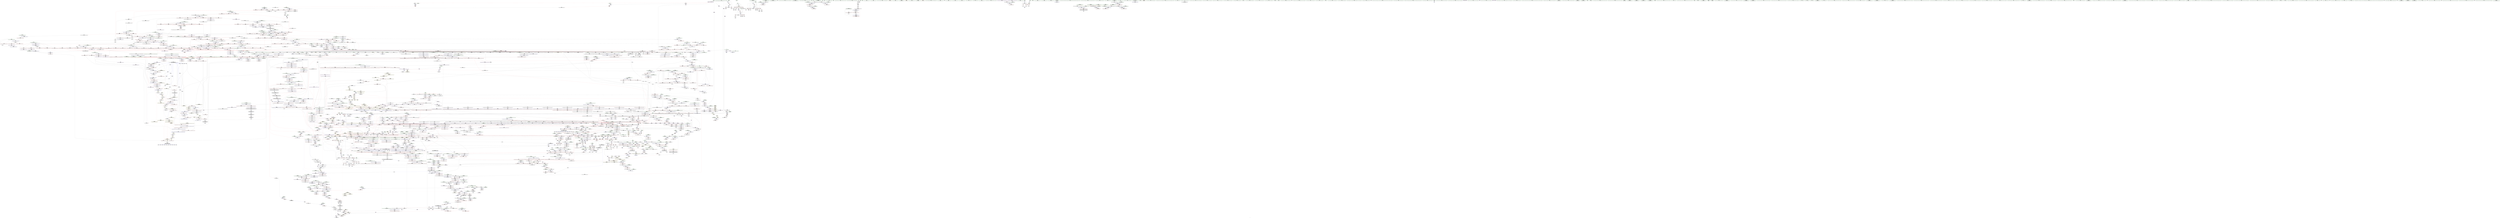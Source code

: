 digraph "SVFG" {
	label="SVFG";

	Node0x564bbb28d650 [shape=record,color=grey,label="{NodeID: 0\nNullPtr|{|<s53>111}}"];
	Node0x564bbb28d650 -> Node0x564bbb349610[style=solid];
	Node0x564bbb28d650 -> Node0x564bbb349710[style=solid];
	Node0x564bbb28d650 -> Node0x564bbb3497e0[style=solid];
	Node0x564bbb28d650 -> Node0x564bbb3498b0[style=solid];
	Node0x564bbb28d650 -> Node0x564bbb349980[style=solid];
	Node0x564bbb28d650 -> Node0x564bbb349a50[style=solid];
	Node0x564bbb28d650 -> Node0x564bbb349b20[style=solid];
	Node0x564bbb28d650 -> Node0x564bbb349bf0[style=solid];
	Node0x564bbb28d650 -> Node0x564bbb349cc0[style=solid];
	Node0x564bbb28d650 -> Node0x564bbb349d90[style=solid];
	Node0x564bbb28d650 -> Node0x564bbb349e60[style=solid];
	Node0x564bbb28d650 -> Node0x564bbb349f30[style=solid];
	Node0x564bbb28d650 -> Node0x564bbb34a000[style=solid];
	Node0x564bbb28d650 -> Node0x564bbb34a0d0[style=solid];
	Node0x564bbb28d650 -> Node0x564bbb34a1a0[style=solid];
	Node0x564bbb28d650 -> Node0x564bbb34a270[style=solid];
	Node0x564bbb28d650 -> Node0x564bbb34a340[style=solid];
	Node0x564bbb28d650 -> Node0x564bbb34a410[style=solid];
	Node0x564bbb28d650 -> Node0x564bbb34a4e0[style=solid];
	Node0x564bbb28d650 -> Node0x564bbb34a5b0[style=solid];
	Node0x564bbb28d650 -> Node0x564bbb34a680[style=solid];
	Node0x564bbb28d650 -> Node0x564bbb34a750[style=solid];
	Node0x564bbb28d650 -> Node0x564bbb34a820[style=solid];
	Node0x564bbb28d650 -> Node0x564bbb34a8f0[style=solid];
	Node0x564bbb28d650 -> Node0x564bbb34a9c0[style=solid];
	Node0x564bbb28d650 -> Node0x564bbb34aa90[style=solid];
	Node0x564bbb28d650 -> Node0x564bbb34ab60[style=solid];
	Node0x564bbb28d650 -> Node0x564bbb34ac30[style=solid];
	Node0x564bbb28d650 -> Node0x564bbb34ad00[style=solid];
	Node0x564bbb28d650 -> Node0x564bbb34add0[style=solid];
	Node0x564bbb28d650 -> Node0x564bbb34aea0[style=solid];
	Node0x564bbb28d650 -> Node0x564bbb34af70[style=solid];
	Node0x564bbb28d650 -> Node0x564bbb34b040[style=solid];
	Node0x564bbb28d650 -> Node0x564bbb34b110[style=solid];
	Node0x564bbb28d650 -> Node0x564bbb34b1e0[style=solid];
	Node0x564bbb28d650 -> Node0x564bbb34b2b0[style=solid];
	Node0x564bbb28d650 -> Node0x564bbb34b380[style=solid];
	Node0x564bbb28d650 -> Node0x564bbb34b450[style=solid];
	Node0x564bbb28d650 -> Node0x564bbb34b520[style=solid];
	Node0x564bbb28d650 -> Node0x564bbb34b5f0[style=solid];
	Node0x564bbb28d650 -> Node0x564bbb34b6c0[style=solid];
	Node0x564bbb28d650 -> Node0x564bbb34b790[style=solid];
	Node0x564bbb28d650 -> Node0x564bbb34b860[style=solid];
	Node0x564bbb28d650 -> Node0x564bbb35a4a0[style=solid];
	Node0x564bbb28d650 -> Node0x564bbb35e1c0[style=solid];
	Node0x564bbb28d650 -> Node0x564bbb35e290[style=solid];
	Node0x564bbb28d650 -> Node0x564bbb35e360[style=solid];
	Node0x564bbb28d650 -> Node0x564bbb3603e0[style=solid];
	Node0x564bbb28d650 -> Node0x564bbb365ee0[style=solid];
	Node0x564bbb28d650 -> Node0x564bbb3dd500[style=solid];
	Node0x564bbb28d650 -> Node0x564bbb3e6c20[style=solid];
	Node0x564bbb28d650 -> Node0x564bbb3e8720[style=solid];
	Node0x564bbb28d650 -> Node0x564bbb3ea820[style=solid];
	Node0x564bbb28d650:s53 -> Node0x564bbb5af100[style=solid,color=red];
	Node0x564bbb358c90 [shape=record,color=red,label="{NodeID: 1550\n3319\<--3297\n\<--_Num\n_ZNSt20__copy_move_backwardILb1ELb1ESt26random_access_iterator_tagE13__copy_move_bIxEEPT_PKS3_S6_S4_\n}"];
	Node0x564bbb358c90 -> Node0x564bbb3e61a0[style=solid];
	Node0x564bbb3371c0 [shape=record,color=green,label="{NodeID: 443\n3127\<--3128\n__i\<--__i_field_insensitive\n_ZSt26__unguarded_insertion_sortIPxN9__gnu_cxx5__ops15_Iter_less_iterEEvT_S4_T0_\n}"];
	Node0x564bbb3371c0 -> Node0x564bbb3861c0[style=solid];
	Node0x564bbb3371c0 -> Node0x564bbb386290[style=solid];
	Node0x564bbb3371c0 -> Node0x564bbb386360[style=solid];
	Node0x564bbb3371c0 -> Node0x564bbb3aab90[style=solid];
	Node0x564bbb3371c0 -> Node0x564bbb3aac60[style=solid];
	Node0x564bbb59afb0 [shape=record,color=black,label="{NodeID: 4207\n1612 = PHI(1616, )\n}"];
	Node0x564bbb59afb0 -> Node0x564bbb3513c0[style=solid];
	Node0x564bbb3464a0 [shape=record,color=purple,label="{NodeID: 886\n1964\<--1962\n_M_end_of_storage\<--\n_ZNSt6vectorISt4pairIxiESaIS1_EE12emplace_backIJS1_EEEvDpOT_\n}"];
	Node0x564bbb3464a0 -> Node0x564bbb379500[style=solid];
	Node0x564bbb37c900 [shape=record,color=red,label="{NodeID: 1329\n2334\<--2331\n\<--__n.addr\n_ZSt4__lgl\n}"];
	Node0x564bbb32f5a0 [shape=record,color=green,label="{NodeID: 222\n1511\<--1512\n_ZN9__gnu_cxx13new_allocatorISt4pairIxiEE7destroyIS2_EEvPT_\<--_ZN9__gnu_cxx13new_allocatorISt4pairIxiEE7destroyIS2_EEvPT__field_insensitive\n}"];
	Node0x564bbb3e5a20 [shape=record,color=grey,label="{NodeID: 2879\n638 = Binary(637, 208, )\n}"];
	Node0x564bbb3e5a20 -> Node0x564bbb3e8a20[style=solid];
	Node0x564bbb364270 [shape=record,color=blue,label="{NodeID: 1772\n1827\<--1824\n__y.addr\<--__y\n_ZStneIPSt4pairIxiEEbRKSt13move_iteratorIT_ES7_\n}"];
	Node0x564bbb364270 -> Node0x564bbb3783f0[style=dashed];
	Node0x564bbb352cf0 [shape=record,color=black,label="{NodeID: 665\n1970\<--1969\n\<--_M_impl3\n_ZNSt6vectorISt4pairIxiESaIS1_EE12emplace_backIJS1_EEEvDpOT_\n|{<s0>139}}"];
	Node0x564bbb352cf0:s0 -> Node0x564bbb5af210[style=solid,color=red];
	Node0x564bbb5ae220 [shape=record,color=black,label="{NodeID: 4429\n3290 = PHI(3275, )\n2nd arg _ZNSt20__copy_move_backwardILb1ELb1ESt26random_access_iterator_tagE13__copy_move_bIxEEPT_PKS3_S6_S4_ }"];
	Node0x564bbb5ae220 -> Node0x564bbb3abf10[style=solid];
	Node0x564bbb371570 [shape=record,color=red,label="{NodeID: 1108\n758\<--749\n\<--__last.addr\n_ZSt4sortIPxEvT_S1_\n|{<s0>43}}"];
	Node0x564bbb371570:s0 -> Node0x564bbb5abf00[style=solid,color=red];
	Node0x564bbb2a2930 [shape=record,color=green,label="{NodeID: 1\n7\<--1\n__dso_handle\<--dummyObj\nGlob }"];
	Node0x564bbb358d60 [shape=record,color=red,label="{NodeID: 1551\n3326\<--3297\n\<--_Num\n_ZNSt20__copy_move_backwardILb1ELb1ESt26random_access_iterator_tagE13__copy_move_bIxEEPT_PKS3_S6_S4_\n}"];
	Node0x564bbb358d60 -> Node0x564bbb3e6920[style=solid];
	Node0x564bbb337290 [shape=record,color=green,label="{NodeID: 444\n3129\<--3130\nagg.tmp\<--agg.tmp_field_insensitive\n_ZSt26__unguarded_insertion_sortIPxN9__gnu_cxx5__ops15_Iter_less_iterEEvT_S4_T0_\n}"];
	Node0x564bbb59b0f0 [shape=record,color=black,label="{NodeID: 4208\n1631 = PHI(1577, )\n}"];
	Node0x564bbb59b0f0 -> Node0x564bbb3e7ca0[style=solid];
	Node0x564bbb346570 [shape=record,color=purple,label="{NodeID: 887\n1969\<--1968\n_M_impl3\<--\n_ZNSt6vectorISt4pairIxiESaIS1_EE12emplace_backIJS1_EEEvDpOT_\n}"];
	Node0x564bbb346570 -> Node0x564bbb352cf0[style=solid];
	Node0x564bbb37c9d0 [shape=record,color=red,label="{NodeID: 1330\n2361\<--2348\n\<--__first.addr\n_ZSt22__final_insertion_sortIPxN9__gnu_cxx5__ops15_Iter_less_iterEEvT_S4_T0_\n}"];
	Node0x564bbb37c9d0 -> Node0x564bbb354bd0[style=solid];
	Node0x564bbb32f6a0 [shape=record,color=green,label="{NodeID: 223\n1518\<--1519\nthis.addr\<--this.addr_field_insensitive\n_ZNKSt6vectorISt4pairIxiESaIS1_EE8max_sizeEv\n}"];
	Node0x564bbb32f6a0 -> Node0x564bbb3765e0[style=solid];
	Node0x564bbb32f6a0 -> Node0x564bbb3622c0[style=solid];
	Node0x564bbb3e5ba0 [shape=record,color=grey,label="{NodeID: 2880\n634 = Binary(629, 633, )\n}"];
	Node0x564bbb3e5ba0 -> Node0x564bbb35d590[style=solid];
	Node0x564bbb364340 [shape=record,color=blue,label="{NodeID: 1773\n1842\<--1840\n__p.addr\<--__p\n_ZSt10_ConstructISt4pairIxiEJS1_EEvPT_DpOT0_\n}"];
	Node0x564bbb364340 -> Node0x564bbb3784c0[style=dashed];
	Node0x564bbb352dc0 [shape=record,color=black,label="{NodeID: 666\n1999\<--2004\n_ZSt4moveIRSt4pairIxiEEONSt16remove_referenceIT_E4typeEOS4__ret\<--\n_ZSt4moveIRSt4pairIxiEEONSt16remove_referenceIT_E4typeEOS4_\n|{<s0>26}}"];
	Node0x564bbb352dc0:s0 -> Node0x564bbb599e30[style=solid,color=blue];
	Node0x564bbb5ae360 [shape=record,color=black,label="{NodeID: 4430\n2803 = PHI(2777, )\n0th arg _ZSt11__push_heapIPxlxN9__gnu_cxx5__ops14_Iter_less_valEEvT_T0_S5_T1_RT2_ }"];
	Node0x564bbb5ae360 -> Node0x564bbb3a8be0[style=solid];
	Node0x564bbb371640 [shape=record,color=red,label="{NodeID: 1109\n774\<--771\n\<--__t.addr\n_ZSt7forwardIRxEOT_RNSt16remove_referenceIS1_E4typeE\n}"];
	Node0x564bbb371640 -> Node0x564bbb34dd50[style=solid];
	Node0x564bbb326ce0 [shape=record,color=green,label="{NodeID: 2\n9\<--1\n\<--dummyObj\nCan only get source location for instruction, argument, global var or function.|{<s0>19}}"];
	Node0x564bbb326ce0:s0 -> Node0x564bbb5a5140[style=solid,color=red];
	Node0x564bbb358e30 [shape=record,color=red,label="{NodeID: 1552\n3348\<--3339\nthis1\<--this.addr\n_ZNK9__gnu_cxx5__ops14_Val_less_iterclIxPxEEbRT_T0_\n}"];
	Node0x564bbb337360 [shape=record,color=green,label="{NodeID: 445\n3131\<--3132\nagg.tmp1\<--agg.tmp1_field_insensitive\n_ZSt26__unguarded_insertion_sortIPxN9__gnu_cxx5__ops15_Iter_less_iterEEvT_S4_T0_\n}"];
	Node0x564bbb59b230 [shape=record,color=black,label="{NodeID: 4209\n800 = PHI()\n}"];
	Node0x564bbb38f5e0 [shape=record,color=yellow,style=double,label="{NodeID: 3102\n334V_1 = ENCHI(MR_334V_0)\npts\{2641 2690 2815 3030 3062 3184 \}\nFun[_ZSt11__make_heapIPxN9__gnu_cxx5__ops15_Iter_less_iterEEvT_S4_RT0_]}"];
	Node0x564bbb38f5e0 -> Node0x564bbb37f5b0[style=dashed];
	Node0x564bbb38f5e0 -> Node0x564bbb37f680[style=dashed];
	Node0x564bbb346640 [shape=record,color=purple,label="{NodeID: 888\n1972\<--1971\n_M_impl4\<--\n_ZNSt6vectorISt4pairIxiESaIS1_EE12emplace_backIJS1_EEEvDpOT_\n}"];
	Node0x564bbb37caa0 [shape=record,color=red,label="{NodeID: 1331\n2368\<--2348\n\<--__first.addr\n_ZSt22__final_insertion_sortIPxN9__gnu_cxx5__ops15_Iter_less_iterEEvT_S4_T0_\n|{<s0>177}}"];
	Node0x564bbb37caa0:s0 -> Node0x564bbb5a4440[style=solid,color=red];
	Node0x564bbb32f770 [shape=record,color=green,label="{NodeID: 224\n1524\<--1525\n_ZNKSt12_Vector_baseISt4pairIxiESaIS1_EE19_M_get_Tp_allocatorEv\<--_ZNKSt12_Vector_baseISt4pairIxiESaIS1_EE19_M_get_Tp_allocatorEv_field_insensitive\n}"];
	Node0x564bbb3e5d20 [shape=record,color=grey,label="{NodeID: 2881\n3306 = Binary(3304, 3305, )\n}"];
	Node0x564bbb3e5d20 -> Node0x564bbb3e5ea0[style=solid];
	Node0x564bbb364410 [shape=record,color=blue,label="{NodeID: 1774\n1844\<--1841\n__args.addr\<--__args\n_ZSt10_ConstructISt4pairIxiEJS1_EEvPT_DpOT0_\n}"];
	Node0x564bbb364410 -> Node0x564bbb378590[style=dashed];
	Node0x564bbb352e90 [shape=record,color=black,label="{NodeID: 667\n2020\<--2019\n\<--\n_ZNSt16allocator_traitsISaISt4pairIxiEEE9constructIS1_JS1_EEEvRS2_PT_DpOT0_\n|{<s0>144}}"];
	Node0x564bbb352e90:s0 -> Node0x564bbb5aaad0[style=solid,color=red];
	Node0x564bbb5ae4d0 [shape=record,color=black,label="{NodeID: 4431\n2804 = PHI(2778, )\n1st arg _ZSt11__push_heapIPxlxN9__gnu_cxx5__ops14_Iter_less_valEEvT_T0_S5_T1_RT2_ }"];
	Node0x564bbb5ae4d0 -> Node0x564bbb3a8cb0[style=solid];
	Node0x564bbb371710 [shape=record,color=red,label="{NodeID: 1110\n781\<--778\n\<--__t.addr\n_ZSt7forwardIiEOT_RNSt16remove_referenceIS0_E4typeE\n}"];
	Node0x564bbb371710 -> Node0x564bbb34de20[style=solid];
	Node0x564bbb326d70 [shape=record,color=green,label="{NodeID: 3\n14\<--1\n\<--dummyObj\nCan only get source location for instruction, argument, global var or function.|{<s0>194}}"];
	Node0x564bbb326d70:s0 -> Node0x564bbb5b4260[style=solid,color=red];
	Node0x564bbb358f00 [shape=record,color=red,label="{NodeID: 1553\n3349\<--3341\n\<--__val.addr\n_ZNK9__gnu_cxx5__ops14_Val_less_iterclIxPxEEbRT_T0_\n}"];
	Node0x564bbb358f00 -> Node0x564bbb3590a0[style=solid];
	Node0x564bbb337430 [shape=record,color=green,label="{NodeID: 446\n3133\<--3134\nundef.agg.tmp\<--undef.agg.tmp_field_insensitive\n_ZSt26__unguarded_insertion_sortIPxN9__gnu_cxx5__ops15_Iter_less_iterEEvT_S4_T0_\n}"];
	Node0x564bbb59b300 [shape=record,color=black,label="{NodeID: 4210\n1054 = PHI(864, )\n|{<s0>61}}"];
	Node0x564bbb59b300:s0 -> Node0x564bbb5a4cd0[style=solid,color=red];
	Node0x564bbb346710 [shape=record,color=purple,label="{NodeID: 889\n1973\<--1971\n_M_finish5\<--\n_ZNSt6vectorISt4pairIxiESaIS1_EE12emplace_backIJS1_EEEvDpOT_\n}"];
	Node0x564bbb346710 -> Node0x564bbb3795d0[style=solid];
	Node0x564bbb37cb70 [shape=record,color=red,label="{NodeID: 1332\n2369\<--2348\n\<--__first.addr\n_ZSt22__final_insertion_sortIPxN9__gnu_cxx5__ops15_Iter_less_iterEEvT_S4_T0_\n}"];
	Node0x564bbb37cb70 -> Node0x564bbb348380[style=solid];
	Node0x564bbb32f870 [shape=record,color=green,label="{NodeID: 225\n1527\<--1528\n_ZNSt16allocator_traitsISaISt4pairIxiEEE8max_sizeERKS2_\<--_ZNSt16allocator_traitsISaISt4pairIxiEEE8max_sizeERKS2__field_insensitive\n}"];
	Node0x564bbb3e5ea0 [shape=record,color=grey,label="{NodeID: 2882\n3307 = Binary(3306, 1675, )\n}"];
	Node0x564bbb3e5ea0 -> Node0x564bbb3abfe0[style=solid];
	Node0x564bbb3644e0 [shape=record,color=blue, style = dotted,label="{NodeID: 1775\n3383\<--3385\noffset_0\<--dummyVal\n_ZSt10_ConstructISt4pairIxiEJS1_EEvPT_DpOT0_\n}"];
	Node0x564bbb3644e0 -> Node0x564bbb3598c0[style=dashed];
	Node0x564bbb3644e0 -> Node0x564bbb3645b0[style=dashed];
	Node0x564bbb352f60 [shape=record,color=black,label="{NodeID: 668\n2065\<--2056\n\<--this1\n_ZNSt6vectorISt4pairIxiESaIS1_EE17_M_realloc_insertIJS1_EEEvN9__gnu_cxx17__normal_iteratorIPS1_S3_EEDpOT_\n|{<s0>148}}"];
	Node0x564bbb352f60:s0 -> Node0x564bbb5a5600[style=solid,color=red];
	Node0x564bbb5ae610 [shape=record,color=black,label="{NodeID: 4432\n2805 = PHI(2779, )\n2nd arg _ZSt11__push_heapIPxlxN9__gnu_cxx5__ops14_Iter_less_valEEvT_T0_S5_T1_RT2_ }"];
	Node0x564bbb5ae610 -> Node0x564bbb3a8d80[style=solid];
	Node0x564bbb4a7d10 [shape=record,color=yellow,style=double,label="{NodeID: 3325\n35V_1 = ENCHI(MR_35V_0)\npts\{60000 \}\nFun[_ZNSt6vectorISt4pairIxiESaIS1_EE5clearEv]}"];
	Node0x564bbb4a7d10 -> Node0x564bbb36d950[style=dashed];
	Node0x564bbb3717e0 [shape=record,color=red,label="{NodeID: 1111\n788\<--785\nthis1\<--this.addr\n_ZNSt12_Vector_baseISt4pairIxiESaIS1_EEC2Ev\n}"];
	Node0x564bbb3717e0 -> Node0x564bbb341430[style=solid];
	Node0x564bbb327020 [shape=record,color=green,label="{NodeID: 4\n26\<--1\n.str\<--dummyObj\nGlob }"];
	Node0x564bbb358fd0 [shape=record,color=red,label="{NodeID: 1554\n3351\<--3343\n\<--__it.addr\n_ZNK9__gnu_cxx5__ops14_Val_less_iterclIxPxEEbRT_T0_\n}"];
	Node0x564bbb358fd0 -> Node0x564bbb359170[style=solid];
	Node0x564bbb337500 [shape=record,color=green,label="{NodeID: 447\n3157\<--3158\n__first.addr\<--__first.addr_field_insensitive\n_ZSt13move_backwardIPxS0_ET0_T_S2_S1_\n}"];
	Node0x564bbb337500 -> Node0x564bbb386430[style=solid];
	Node0x564bbb337500 -> Node0x564bbb3aad30[style=solid];
	Node0x564bbb59b470 [shape=record,color=black,label="{NodeID: 4211\n1083 = PHI(1325, )\n|{<s0>64}}"];
	Node0x564bbb59b470:s0 -> Node0x564bbb5b1930[style=solid,color=red];
	Node0x564bbb3467e0 [shape=record,color=purple,label="{NodeID: 890\n1981\<--1980\n_M_impl6\<--\n_ZNSt6vectorISt4pairIxiESaIS1_EE12emplace_backIJS1_EEEvDpOT_\n}"];
	Node0x564bbb37cc40 [shape=record,color=red,label="{NodeID: 1333\n2374\<--2348\n\<--__first.addr\n_ZSt22__final_insertion_sortIPxN9__gnu_cxx5__ops15_Iter_less_iterEEvT_S4_T0_\n}"];
	Node0x564bbb37cc40 -> Node0x564bbb348450[style=solid];
	Node0x564bbb32f970 [shape=record,color=green,label="{NodeID: 226\n1535\<--1536\nretval\<--retval_field_insensitive\n_ZSt3maxImERKT_S2_S2_\n}"];
	Node0x564bbb32f970 -> Node0x564bbb3766b0[style=solid];
	Node0x564bbb32f970 -> Node0x564bbb362530[style=solid];
	Node0x564bbb32f970 -> Node0x564bbb362600[style=solid];
	Node0x564bbb3e6020 [shape=record,color=grey,label="{NodeID: 2883\n676 = Binary(675, 208, )\n}"];
	Node0x564bbb3e6020 -> Node0x564bbb34dc80[style=solid];
	Node0x564bbb3645b0 [shape=record,color=blue, style = dotted,label="{NodeID: 1776\n3386\<--3388\noffset_1\<--dummyVal\n_ZSt10_ConstructISt4pairIxiEJS1_EEvPT_DpOT0_\n}"];
	Node0x564bbb3645b0 -> Node0x564bbb359990[style=dashed];
	Node0x564bbb3645b0 -> Node0x564bbb364680[style=dashed];
	Node0x564bbb353030 [shape=record,color=black,label="{NodeID: 669\n2071\<--2056\n\<--this1\n_ZNSt6vectorISt4pairIxiESaIS1_EE17_M_realloc_insertIJS1_EEEvN9__gnu_cxx17__normal_iteratorIPS1_S3_EEDpOT_\n}"];
	Node0x564bbb353030 -> Node0x564bbb346bf0[style=solid];
	Node0x564bbb5ae750 [shape=record,color=black,label="{NodeID: 4433\n2806 = PHI(2781, )\n3rd arg _ZSt11__push_heapIPxlxN9__gnu_cxx5__ops14_Iter_less_valEEvT_T0_S5_T1_RT2_ }"];
	Node0x564bbb5ae750 -> Node0x564bbb3a8e50[style=solid];
	Node0x564bbb4a7df0 [shape=record,color=yellow,style=double,label="{NodeID: 3326\n37V_1 = ENCHI(MR_37V_0)\npts\{60001 \}\nFun[_ZNSt6vectorISt4pairIxiESaIS1_EE5clearEv]|{<s0>20|<s1>20}}"];
	Node0x564bbb4a7df0:s0 -> Node0x564bbb372f70[style=dashed,color=red];
	Node0x564bbb4a7df0:s1 -> Node0x564bbb35fa20[style=dashed,color=red];
	Node0x564bbb3718b0 [shape=record,color=red,label="{NodeID: 1112\n815\<--812\nthis1\<--this.addr\n_ZNSt12_Vector_baseISt4pairIxiESaIS1_EE12_Vector_implC2Ev\n}"];
	Node0x564bbb3718b0 -> Node0x564bbb34def0[style=solid];
	Node0x564bbb3718b0 -> Node0x564bbb341500[style=solid];
	Node0x564bbb3718b0 -> Node0x564bbb3415d0[style=solid];
	Node0x564bbb3718b0 -> Node0x564bbb3416a0[style=solid];
	Node0x564bbb3270e0 [shape=record,color=green,label="{NodeID: 5\n28\<--1\n.str.1\<--dummyObj\nGlob }"];
	Node0x564bbb3590a0 [shape=record,color=red,label="{NodeID: 1555\n3350\<--3349\n\<--\n_ZNK9__gnu_cxx5__ops14_Val_less_iterclIxPxEEbRT_T0_\n}"];
	Node0x564bbb3590a0 -> Node0x564bbb3ebea0[style=solid];
	Node0x564bbb3375d0 [shape=record,color=green,label="{NodeID: 448\n3159\<--3160\n__last.addr\<--__last.addr_field_insensitive\n_ZSt13move_backwardIPxS0_ET0_T_S2_S1_\n}"];
	Node0x564bbb3375d0 -> Node0x564bbb386500[style=solid];
	Node0x564bbb3375d0 -> Node0x564bbb3aae00[style=solid];
	Node0x564bbb59b5b0 [shape=record,color=black,label="{NodeID: 4212\n1120 = PHI(1337, )\n}"];
	Node0x564bbb59b5b0 -> Node0x564bbb35ffd0[style=solid];
	Node0x564bbb38f940 [shape=record,color=yellow,style=double,label="{NodeID: 3105\n618V_1 = ENCHI(MR_618V_0)\npts\{17450000 17470000 \}\nFun[_ZStneIPSt4pairIxiEEbRKSt13move_iteratorIT_ES7_]|{<s0>133|<s1>133}}"];
	Node0x564bbb38f940:s0 -> Node0x564bbb45fab0[style=dashed,color=red];
	Node0x564bbb38f940:s1 -> Node0x564bbb45fb90[style=dashed,color=red];
	Node0x564bbb3468b0 [shape=record,color=purple,label="{NodeID: 891\n1982\<--1980\n_M_finish7\<--\n_ZNSt6vectorISt4pairIxiESaIS1_EE12emplace_backIJS1_EEEvDpOT_\n}"];
	Node0x564bbb3468b0 -> Node0x564bbb3796a0[style=solid];
	Node0x564bbb3468b0 -> Node0x564bbb365380[style=solid];
	Node0x564bbb37cd10 [shape=record,color=red,label="{NodeID: 1334\n2381\<--2348\n\<--__first.addr\n_ZSt22__final_insertion_sortIPxN9__gnu_cxx5__ops15_Iter_less_iterEEvT_S4_T0_\n|{<s0>179}}"];
	Node0x564bbb37cd10:s0 -> Node0x564bbb5a4440[style=solid,color=red];
	Node0x564bbb32fa40 [shape=record,color=green,label="{NodeID: 227\n1537\<--1538\n__a.addr\<--__a.addr_field_insensitive\n_ZSt3maxImERKT_S2_S2_\n}"];
	Node0x564bbb32fa40 -> Node0x564bbb376780[style=solid];
	Node0x564bbb32fa40 -> Node0x564bbb376850[style=solid];
	Node0x564bbb32fa40 -> Node0x564bbb362390[style=solid];
	Node0x564bbb3e61a0 [shape=record,color=grey,label="{NodeID: 2884\n3320 = Binary(1675, 3319, )\n}"];
	Node0x564bbb364680 [shape=record,color=blue, style = dotted,label="{NodeID: 1777\n3389\<--3391\noffset_2\<--dummyVal\n_ZSt10_ConstructISt4pairIxiEJS1_EEvPT_DpOT0_\n|{<s0>125}}"];
	Node0x564bbb364680:s0 -> Node0x564bbb4681e0[style=dashed,color=blue];
	Node0x564bbb353100 [shape=record,color=black,label="{NodeID: 670\n2081\<--2056\n\<--this1\n_ZNSt6vectorISt4pairIxiESaIS1_EE17_M_realloc_insertIJS1_EEEvN9__gnu_cxx17__normal_iteratorIPS1_S3_EEDpOT_\n}"];
	Node0x564bbb353100 -> Node0x564bbb346cc0[style=solid];
	Node0x564bbb353100 -> Node0x564bbb346d90[style=solid];
	Node0x564bbb5ae890 [shape=record,color=black,label="{NodeID: 4434\n2807 = PHI(2695, )\n4th arg _ZSt11__push_heapIPxlxN9__gnu_cxx5__ops14_Iter_less_valEEvT_T0_S5_T1_RT2_ }"];
	Node0x564bbb5ae890 -> Node0x564bbb3a8f20[style=solid];
	Node0x564bbb371980 [shape=record,color=red,label="{NodeID: 1113\n832\<--829\nthis1\<--this.addr\n_ZNSaISt4pairIxiEEC2Ev\n}"];
	Node0x564bbb371980 -> Node0x564bbb34dfc0[style=solid];
	Node0x564bbb3271a0 [shape=record,color=green,label="{NodeID: 6\n30\<--1\n.str.2\<--dummyObj\nGlob }"];
	Node0x564bbb359170 [shape=record,color=red,label="{NodeID: 1556\n3352\<--3351\n\<--\n_ZNK9__gnu_cxx5__ops14_Val_less_iterclIxPxEEbRT_T0_\n}"];
	Node0x564bbb359170 -> Node0x564bbb3ebea0[style=solid];
	Node0x564bbb3376a0 [shape=record,color=green,label="{NodeID: 449\n3161\<--3162\n__result.addr\<--__result.addr_field_insensitive\n_ZSt13move_backwardIPxS0_ET0_T_S2_S1_\n}"];
	Node0x564bbb3376a0 -> Node0x564bbb3865d0[style=solid];
	Node0x564bbb3376a0 -> Node0x564bbb3aaed0[style=solid];
	Node0x564bbb59b6f0 [shape=record,color=black,label="{NodeID: 4213\n1124 = PHI(1411, )\n}"];
	Node0x564bbb59b6f0 -> Node0x564bbb3600a0[style=solid];
	Node0x564bbb346980 [shape=record,color=purple,label="{NodeID: 892\n1984\<--1983\nincdec.ptr\<--\n_ZNSt6vectorISt4pairIxiESaIS1_EE12emplace_backIJS1_EEEvDpOT_\n}"];
	Node0x564bbb346980 -> Node0x564bbb365380[style=solid];
	Node0x564bbb37cde0 [shape=record,color=red,label="{NodeID: 1335\n2360\<--2350\n\<--__last.addr\n_ZSt22__final_insertion_sortIPxN9__gnu_cxx5__ops15_Iter_less_iterEEvT_S4_T0_\n}"];
	Node0x564bbb37cde0 -> Node0x564bbb354b00[style=solid];
	Node0x564bbb32fb10 [shape=record,color=green,label="{NodeID: 228\n1539\<--1540\n__b.addr\<--__b.addr_field_insensitive\n_ZSt3maxImERKT_S2_S2_\n}"];
	Node0x564bbb32fb10 -> Node0x564bbb376920[style=solid];
	Node0x564bbb32fb10 -> Node0x564bbb3769f0[style=solid];
	Node0x564bbb32fb10 -> Node0x564bbb362460[style=solid];
	Node0x564bbb3e6320 [shape=record,color=grey,label="{NodeID: 2885\n3314 = Binary(14, 3313, )\n}"];
	Node0x564bbb364750 [shape=record,color=blue,label="{NodeID: 1778\n1861\<--1860\n__r.addr\<--__r\n_ZSt11__addressofISt4pairIxiEEPT_RS2_\n}"];
	Node0x564bbb364750 -> Node0x564bbb378660[style=dashed];
	Node0x564bbb3531d0 [shape=record,color=black,label="{NodeID: 671\n2088\<--2056\n\<--this1\n_ZNSt6vectorISt4pairIxiESaIS1_EE17_M_realloc_insertIJS1_EEEvN9__gnu_cxx17__normal_iteratorIPS1_S3_EEDpOT_\n|{<s0>152}}"];
	Node0x564bbb3531d0:s0 -> Node0x564bbb5a36b0[style=solid,color=red];
	Node0x564bbb5ae9d0 [shape=record,color=black,label="{NodeID: 4435\n2271 = PHI(2244, 2321, )\n0th arg _ZSt16__introsort_loopIPxlN9__gnu_cxx5__ops15_Iter_less_iterEEvT_S4_T0_T1_ }"];
	Node0x564bbb5ae9d0 -> Node0x564bbb366e50[style=solid];
	Node0x564bbb371a50 [shape=record,color=red,label="{NodeID: 1114\n843\<--840\nthis1\<--this.addr\n_ZN9__gnu_cxx13new_allocatorISt4pairIxiEEC2Ev\n}"];
	Node0x564bbb327a10 [shape=record,color=green,label="{NodeID: 7\n32\<--1\n.str.3\<--dummyObj\nGlob }"];
	Node0x564bbb359240 [shape=record,color=red,label="{NodeID: 1557\n3364\<--3363\ndummyVal\<--offset_0\n_ZN9__gnu_cxx13new_allocatorISt4pairIxiEE9constructIS2_JRKS2_EEEvPT_DpOT0_\n}"];
	Node0x564bbb359240 -> Node0x564bbb361010[style=solid];
	Node0x564bbb337770 [shape=record,color=green,label="{NodeID: 450\n3168\<--3169\n_ZSt12__miter_baseIPxET_S1_\<--_ZSt12__miter_baseIPxET_S1__field_insensitive\n}"];
	Node0x564bbb59b830 [shape=record,color=black,label="{NodeID: 4214\n1129 = PHI(1391, )\n}"];
	Node0x564bbb59b830 -> Node0x564bbb360170[style=solid];
	Node0x564bbb346a50 [shape=record,color=purple,label="{NodeID: 893\n2052\<--2032\ncoerce.dive\<--__position\n_ZNSt6vectorISt4pairIxiESaIS1_EE17_M_realloc_insertIJS1_EEEvN9__gnu_cxx17__normal_iteratorIPS1_S3_EEDpOT_\n}"];
	Node0x564bbb346a50 -> Node0x564bbb365860[style=solid];
	Node0x564bbb37ceb0 [shape=record,color=red,label="{NodeID: 1336\n2376\<--2350\n\<--__last.addr\n_ZSt22__final_insertion_sortIPxN9__gnu_cxx5__ops15_Iter_less_iterEEvT_S4_T0_\n|{<s0>178}}"];
	Node0x564bbb37ceb0:s0 -> Node0x564bbb5b3b10[style=solid,color=red];
	Node0x564bbb338040 [shape=record,color=green,label="{NodeID: 229\n1559\<--1560\n__a.addr\<--__a.addr_field_insensitive\n_ZNSt16allocator_traitsISaISt4pairIxiEEE8max_sizeERKS2_\n}"];
	Node0x564bbb338040 -> Node0x564bbb376c60[style=solid];
	Node0x564bbb338040 -> Node0x564bbb3626d0[style=solid];
	Node0x564bbb3e64a0 [shape=record,color=grey,label="{NodeID: 2886\n1251 = Binary(1250, 246, )\n|{<s0>86}}"];
	Node0x564bbb3e64a0:s0 -> Node0x564bbb5b14d0[style=solid,color=red];
	Node0x564bbb364820 [shape=record,color=blue,label="{NodeID: 1779\n1868\<--1867\nthis.addr\<--this\n_ZNKSt13move_iteratorIPSt4pairIxiEEdeEv\n}"];
	Node0x564bbb364820 -> Node0x564bbb378730[style=dashed];
	Node0x564bbb3532a0 [shape=record,color=black,label="{NodeID: 672\n2097\<--2056\n\<--this1\n_ZNSt6vectorISt4pairIxiESaIS1_EE17_M_realloc_insertIJS1_EEEvN9__gnu_cxx17__normal_iteratorIPS1_S3_EEDpOT_\n}"];
	Node0x564bbb3532a0 -> Node0x564bbb346f30[style=solid];
	Node0x564bbb3532a0 -> Node0x564bbb347000[style=solid];
	Node0x564bbb5aebe0 [shape=record,color=black,label="{NodeID: 4436\n2272 = PHI(2245, 2322, )\n1st arg _ZSt16__introsort_loopIPxlN9__gnu_cxx5__ops15_Iter_less_iterEEvT_S4_T0_T1_ }"];
	Node0x564bbb5aebe0 -> Node0x564bbb366f20[style=solid];
	Node0x564bbb371b20 [shape=record,color=red,label="{NodeID: 1115\n858\<--849\n\<--__first.addr\n_ZSt8_DestroyIPSt4pairIxiES1_EvT_S3_RSaIT0_E\n|{<s0>49}}"];
	Node0x564bbb371b20:s0 -> Node0x564bbb5a67c0[style=solid,color=red];
	Node0x564bbb327aa0 [shape=record,color=green,label="{NodeID: 8\n34\<--1\n.str.4\<--dummyObj\nGlob }"];
	Node0x564bbb359310 [shape=record,color=red,label="{NodeID: 1558\n3367\<--3366\ndummyVal\<--offset_1\n_ZN9__gnu_cxx13new_allocatorISt4pairIxiEE9constructIS2_JRKS2_EEEvPT_DpOT0_\n}"];
	Node0x564bbb359310 -> Node0x564bbb3610e0[style=solid];
	Node0x564bbb337870 [shape=record,color=green,label="{NodeID: 451\n3174\<--3175\n_ZSt23__copy_move_backward_a2ILb1EPxS0_ET1_T0_S2_S1_\<--_ZSt23__copy_move_backward_a2ILb1EPxS0_ET1_T0_S2_S1__field_insensitive\n}"];
	Node0x564bbb59b970 [shape=record,color=black,label="{NodeID: 4215\n1135 = PHI(1426, )\n}"];
	Node0x564bbb59b970 -> Node0x564bbb360240[style=solid];
	Node0x564bbb346b20 [shape=record,color=purple,label="{NodeID: 894\n2061\<--2042\ncoerce.dive3\<--ref.tmp\n_ZNSt6vectorISt4pairIxiESaIS1_EE17_M_realloc_insertIJS1_EEEvN9__gnu_cxx17__normal_iteratorIPS1_S3_EEDpOT_\n}"];
	Node0x564bbb346b20 -> Node0x564bbb365ba0[style=solid];
	Node0x564bbb37cf80 [shape=record,color=red,label="{NodeID: 1337\n2382\<--2350\n\<--__last.addr\n_ZSt22__final_insertion_sortIPxN9__gnu_cxx5__ops15_Iter_less_iterEEvT_S4_T0_\n|{<s0>179}}"];
	Node0x564bbb37cf80:s0 -> Node0x564bbb5a4590[style=solid,color=red];
	Node0x564bbb338110 [shape=record,color=green,label="{NodeID: 230\n1565\<--1566\n_ZNK9__gnu_cxx13new_allocatorISt4pairIxiEE8max_sizeEv\<--_ZNK9__gnu_cxx13new_allocatorISt4pairIxiEE8max_sizeEv_field_insensitive\n}"];
	Node0x564bbb3e6620 [shape=record,color=grey,label="{NodeID: 2887\n2526 = Binary(2525, 1675, )\n}"];
	Node0x564bbb3e6620 -> Node0x564bbb3eb420[style=solid];
	Node0x564bbb3648f0 [shape=record,color=blue,label="{NodeID: 1780\n1877\<--1876\nthis.addr\<--this\n_ZNSt13move_iteratorIPSt4pairIxiEEppEv\n}"];
	Node0x564bbb3648f0 -> Node0x564bbb3788d0[style=dashed];
	Node0x564bbb353370 [shape=record,color=black,label="{NodeID: 673\n2102\<--2056\n\<--this1\n_ZNSt6vectorISt4pairIxiESaIS1_EE17_M_realloc_insertIJS1_EEEvN9__gnu_cxx17__normal_iteratorIPS1_S3_EEDpOT_\n|{<s0>155}}"];
	Node0x564bbb353370:s0 -> Node0x564bbb5a36b0[style=solid,color=red];
	Node0x564bbb5aed60 [shape=record,color=black,label="{NodeID: 4437\n2273 = PHI(2255, 2323, )\n2nd arg _ZSt16__introsort_loopIPxlN9__gnu_cxx5__ops15_Iter_less_iterEEvT_S4_T0_T1_ }"];
	Node0x564bbb5aed60 -> Node0x564bbb366ff0[style=solid];
	Node0x564bbb371bf0 [shape=record,color=red,label="{NodeID: 1116\n859\<--851\n\<--__last.addr\n_ZSt8_DestroyIPSt4pairIxiES1_EvT_S3_RSaIT0_E\n|{<s0>49}}"];
	Node0x564bbb371bf0:s0 -> Node0x564bbb5a6910[style=solid,color=red];
	Node0x564bbb327b60 [shape=record,color=green,label="{NodeID: 9\n36\<--1\n.str.5\<--dummyObj\nGlob }"];
	Node0x564bbb3593e0 [shape=record,color=red,label="{NodeID: 1559\n3370\<--3369\ndummyVal\<--offset_2\n_ZN9__gnu_cxx13new_allocatorISt4pairIxiEE9constructIS2_JRKS2_EEEvPT_DpOT0_\n}"];
	Node0x564bbb3593e0 -> Node0x564bbb3611b0[style=solid];
	Node0x564bbb337970 [shape=record,color=green,label="{NodeID: 452\n3179\<--3180\n__comp\<--__comp_field_insensitive\n_ZSt25__unguarded_linear_insertIPxN9__gnu_cxx5__ops14_Val_less_iterEEvT_T0_\n|{<s0>235}}"];
	Node0x564bbb337970:s0 -> Node0x564bbb5b4f10[style=solid,color=red];
	Node0x564bbb59bab0 [shape=record,color=black,label="{NodeID: 4216\n1148 = PHI(1325, )\n|{<s0>70}}"];
	Node0x564bbb59bab0:s0 -> Node0x564bbb5ac370[style=solid,color=red];
	Node0x564bbb346bf0 [shape=record,color=purple,label="{NodeID: 895\n2072\<--2071\n_M_impl\<--\n_ZNSt6vectorISt4pairIxiESaIS1_EE17_M_realloc_insertIJS1_EEEvN9__gnu_cxx17__normal_iteratorIPS1_S3_EEDpOT_\n}"];
	Node0x564bbb346bf0 -> Node0x564bbb353ed0[style=solid];
	Node0x564bbb37d050 [shape=record,color=red,label="{NodeID: 1338\n2403\<--2392\n\<--__first.addr\n_ZSt14__partial_sortIPxN9__gnu_cxx5__ops15_Iter_less_iterEEvT_S4_S4_T0_\n|{<s0>180}}"];
	Node0x564bbb37d050:s0 -> Node0x564bbb5b6430[style=solid,color=red];
	Node0x564bbb3381e0 [shape=record,color=green,label="{NodeID: 231\n1570\<--1571\nthis.addr\<--this.addr_field_insensitive\n_ZNKSt12_Vector_baseISt4pairIxiESaIS1_EE19_M_get_Tp_allocatorEv\n}"];
	Node0x564bbb3381e0 -> Node0x564bbb376d30[style=solid];
	Node0x564bbb3381e0 -> Node0x564bbb3627a0[style=solid];
	Node0x564bbb3e67a0 [shape=record,color=grey,label="{NodeID: 2888\n2525 = Binary(2523, 2524, )\n}"];
	Node0x564bbb3e67a0 -> Node0x564bbb3e6620[style=solid];
	Node0x564bbb3649c0 [shape=record,color=blue,label="{NodeID: 1781\n1881\<--1883\n_M_current\<--incdec.ptr\n_ZNSt13move_iteratorIPSt4pairIxiEEppEv\n|{<s0>126}}"];
	Node0x564bbb3649c0:s0 -> Node0x564bbb468be0[style=dashed,color=blue];
	Node0x564bbb353440 [shape=record,color=black,label="{NodeID: 674\n2118\<--2056\n\<--this1\n_ZNSt6vectorISt4pairIxiESaIS1_EE17_M_realloc_insertIJS1_EEEvN9__gnu_cxx17__normal_iteratorIPS1_S3_EEDpOT_\n}"];
	Node0x564bbb353440 -> Node0x564bbb3470d0[style=solid];
	Node0x564bbb5aeee0 [shape=record,color=black,label="{NodeID: 4438\n1617 = PHI(1610, )\n0th arg _ZN9__gnu_cxx13new_allocatorISt4pairIxiEE8allocateEmPKv }"];
	Node0x564bbb5aeee0 -> Node0x564bbb362d50[style=solid];
	Node0x564bbb371cc0 [shape=record,color=red,label="{NodeID: 1117\n869\<--866\nthis1\<--this.addr\n_ZNSt12_Vector_baseISt4pairIxiESaIS1_EE19_M_get_Tp_allocatorEv\n}"];
	Node0x564bbb371cc0 -> Node0x564bbb341770[style=solid];
	Node0x564bbb327c60 [shape=record,color=green,label="{NodeID: 10\n38\<--1\n.str.6\<--dummyObj\nGlob }"];
	Node0x564bbb3594b0 [shape=record,color=red,label="{NodeID: 1560\n3373\<--3372\ndummyVal\<--offset_0\n_ZSt22__uninitialized_copy_aISt13move_iteratorIPSt4pairIxiEES3_S2_ET0_T_S6_S5_RSaIT1_E\n}"];
	Node0x564bbb3594b0 -> Node0x564bbb363300[style=solid];
	Node0x564bbb337a40 [shape=record,color=green,label="{NodeID: 453\n3181\<--3182\n__last.addr\<--__last.addr_field_insensitive\n_ZSt25__unguarded_linear_insertIPxN9__gnu_cxx5__ops14_Val_less_iterEEvT_T0_\n}"];
	Node0x564bbb337a40 -> Node0x564bbb3866a0[style=solid];
	Node0x564bbb337a40 -> Node0x564bbb386770[style=solid];
	Node0x564bbb337a40 -> Node0x564bbb386840[style=solid];
	Node0x564bbb337a40 -> Node0x564bbb386910[style=solid];
	Node0x564bbb337a40 -> Node0x564bbb3aafa0[style=solid];
	Node0x564bbb337a40 -> Node0x564bbb3ab3b0[style=solid];
	Node0x564bbb59bbf0 [shape=record,color=black,label="{NodeID: 4217\n1155 = PHI(1490, )\n}"];
	Node0x564bbb59bbf0 -> Node0x564bbb374630[style=solid];
	Node0x564bbb346cc0 [shape=record,color=purple,label="{NodeID: 896\n2082\<--2081\n_M_impl7\<--\n_ZNSt6vectorISt4pairIxiESaIS1_EE17_M_realloc_insertIJS1_EEEvN9__gnu_cxx17__normal_iteratorIPS1_S3_EEDpOT_\n}"];
	Node0x564bbb37d120 [shape=record,color=red,label="{NodeID: 1339\n2409\<--2392\n\<--__first.addr\n_ZSt14__partial_sortIPxN9__gnu_cxx5__ops15_Iter_less_iterEEvT_S4_S4_T0_\n|{<s0>181}}"];
	Node0x564bbb37d120:s0 -> Node0x564bbb5a5bd0[style=solid,color=red];
	Node0x564bbb3382b0 [shape=record,color=green,label="{NodeID: 232\n1579\<--1580\nthis.addr\<--this.addr_field_insensitive\n_ZNK9__gnu_cxx13new_allocatorISt4pairIxiEE8max_sizeEv\n}"];
	Node0x564bbb3382b0 -> Node0x564bbb376e00[style=solid];
	Node0x564bbb3382b0 -> Node0x564bbb362870[style=solid];
	Node0x564bbb3e6920 [shape=record,color=grey,label="{NodeID: 2889\n3327 = Binary(14, 3326, )\n}"];
	Node0x564bbb364a90 [shape=record,color=blue,label="{NodeID: 1782\n1890\<--1888\n__x.addr\<--__x\n_ZSteqIPSt4pairIxiEEbRKSt13move_iteratorIT_ES7_\n}"];
	Node0x564bbb364a90 -> Node0x564bbb378a70[style=dashed];
	Node0x564bbb353510 [shape=record,color=black,label="{NodeID: 675\n2134\<--2056\n\<--this1\n_ZNSt6vectorISt4pairIxiESaIS1_EE17_M_realloc_insertIJS1_EEEvN9__gnu_cxx17__normal_iteratorIPS1_S3_EEDpOT_\n|{<s0>160}}"];
	Node0x564bbb353510:s0 -> Node0x564bbb5a36b0[style=solid,color=red];
	Node0x564bbb5aeff0 [shape=record,color=black,label="{NodeID: 4439\n1618 = PHI(1611, )\n1st arg _ZN9__gnu_cxx13new_allocatorISt4pairIxiEE8allocateEmPKv }"];
	Node0x564bbb5aeff0 -> Node0x564bbb362e20[style=solid];
	Node0x564bbb371d90 [shape=record,color=red,label="{NodeID: 1118\n882\<--875\nthis1\<--this.addr\n_ZNSt12_Vector_baseISt4pairIxiESaIS1_EED2Ev\n|{|<s8>50}}"];
	Node0x564bbb371d90 -> Node0x564bbb341840[style=solid];
	Node0x564bbb371d90 -> Node0x564bbb341910[style=solid];
	Node0x564bbb371d90 -> Node0x564bbb3419e0[style=solid];
	Node0x564bbb371d90 -> Node0x564bbb341ab0[style=solid];
	Node0x564bbb371d90 -> Node0x564bbb341b80[style=solid];
	Node0x564bbb371d90 -> Node0x564bbb341c50[style=solid];
	Node0x564bbb371d90 -> Node0x564bbb341d20[style=solid];
	Node0x564bbb371d90 -> Node0x564bbb341df0[style=solid];
	Node0x564bbb371d90:s8 -> Node0x564bbb5b0e10[style=solid,color=red];
	Node0x564bbb327d60 [shape=record,color=green,label="{NodeID: 11\n41\<--1\n\<--dummyObj\nCan only get source location for instruction, argument, global var or function.}"];
	Node0x564bbb359580 [shape=record,color=red,label="{NodeID: 1561\n3376\<--3375\ndummyVal\<--offset_0\n_ZSt22__uninitialized_copy_aISt13move_iteratorIPSt4pairIxiEES3_S2_ET0_T_S6_S5_RSaIT1_E\n}"];
	Node0x564bbb359580 -> Node0x564bbb3633d0[style=solid];
	Node0x564bbb337b10 [shape=record,color=green,label="{NodeID: 454\n3183\<--3184\n__val\<--__val_field_insensitive\n_ZSt25__unguarded_linear_insertIPxN9__gnu_cxx5__ops14_Val_less_iterEEvT_T0_\n|{|<s1>235|<s2>237}}"];
	Node0x564bbb337b10 -> Node0x564bbb3ab070[style=solid];
	Node0x564bbb337b10:s1 -> Node0x564bbb5b5050[style=solid,color=red];
	Node0x564bbb337b10:s2 -> Node0x564bbb5b5410[style=solid,color=red];
	Node0x564bbb59bd30 [shape=record,color=black,label="{NodeID: 4218\n1161 = PHI(864, )\n|{<s0>73}}"];
	Node0x564bbb59bd30:s0 -> Node0x564bbb5a8560[style=solid,color=red];
	Node0x564bbb346d90 [shape=record,color=purple,label="{NodeID: 897\n2083\<--2081\n_M_start\<--\n_ZNSt6vectorISt4pairIxiESaIS1_EE17_M_realloc_insertIJS1_EEEvN9__gnu_cxx17__normal_iteratorIPS1_S3_EEDpOT_\n}"];
	Node0x564bbb346d90 -> Node0x564bbb37ae30[style=solid];
	Node0x564bbb37d1f0 [shape=record,color=red,label="{NodeID: 1340\n2404\<--2394\n\<--__middle.addr\n_ZSt14__partial_sortIPxN9__gnu_cxx5__ops15_Iter_less_iterEEvT_S4_S4_T0_\n|{<s0>180}}"];
	Node0x564bbb37d1f0:s0 -> Node0x564bbb5b6540[style=solid,color=red];
	Node0x564bbb338380 [shape=record,color=green,label="{NodeID: 233\n1588\<--1589\nthis.addr\<--this.addr_field_insensitive\n_ZN9__gnu_cxx17__normal_iteratorIPSt4pairIxiESt6vectorIS2_SaIS2_EEEC2ERKS3_\n}"];
	Node0x564bbb338380 -> Node0x564bbb376ed0[style=solid];
	Node0x564bbb338380 -> Node0x564bbb362940[style=solid];
	Node0x564bbb3e6aa0 [shape=record,color=grey,label="{NodeID: 2890\n2712 = cmp(2708, 2711, )\n}"];
	Node0x564bbb364b60 [shape=record,color=blue,label="{NodeID: 1783\n1892\<--1889\n__y.addr\<--__y\n_ZSteqIPSt4pairIxiEEbRKSt13move_iteratorIT_ES7_\n}"];
	Node0x564bbb364b60 -> Node0x564bbb378b40[style=dashed];
	Node0x564bbb3535e0 [shape=record,color=black,label="{NodeID: 676\n2138\<--2056\n\<--this1\n_ZNSt6vectorISt4pairIxiESaIS1_EE17_M_realloc_insertIJS1_EEEvN9__gnu_cxx17__normal_iteratorIPS1_S3_EEDpOT_\n|{<s0>162}}"];
	Node0x564bbb3535e0:s0 -> Node0x564bbb5b0e10[style=solid,color=red];
	Node0x564bbb5af100 [shape=record,color=black,label="{NodeID: 4440\n1619 = PHI(3, )\n2nd arg _ZN9__gnu_cxx13new_allocatorISt4pairIxiEE8allocateEmPKv }"];
	Node0x564bbb5af100 -> Node0x564bbb362ef0[style=solid];
	Node0x564bbb371e60 [shape=record,color=red,label="{NodeID: 1119\n912\<--877\nexn\<--exn.slot\n_ZNSt12_Vector_baseISt4pairIxiESaIS1_EED2Ev\n|{<s0>53}}"];
	Node0x564bbb371e60:s0 -> Node0x564bbb5b2120[style=solid,color=red];
	Node0x564bbb327e60 [shape=record,color=green,label="{NodeID: 12\n193\<--1\n\<--dummyObj\nCan only get source location for instruction, argument, global var or function.|{<s0>19|<s1>38|<s2>65|<s3>145}}"];
	Node0x564bbb327e60:s0 -> Node0x564bbb5a5290[style=solid,color=red];
	Node0x564bbb327e60:s1 -> Node0x564bbb5acd20[style=solid,color=red];
	Node0x564bbb327e60:s2 -> Node0x564bbb5afca0[style=solid,color=red];
	Node0x564bbb327e60:s3 -> Node0x564bbb5afca0[style=solid,color=red];
	Node0x564bbb359650 [shape=record,color=red,label="{NodeID: 1562\n3379\<--3378\ndummyVal\<--offset_0\n_ZSt18uninitialized_copyISt13move_iteratorIPSt4pairIxiEES3_ET0_T_S6_S5_\n}"];
	Node0x564bbb359650 -> Node0x564bbb3638b0[style=solid];
	Node0x564bbb337be0 [shape=record,color=green,label="{NodeID: 455\n3185\<--3186\n__next\<--__next_field_insensitive\n_ZSt25__unguarded_linear_insertIPxN9__gnu_cxx5__ops14_Val_less_iterEEvT_T0_\n}"];
	Node0x564bbb337be0 -> Node0x564bbb3869e0[style=solid];
	Node0x564bbb337be0 -> Node0x564bbb386ab0[style=solid];
	Node0x564bbb337be0 -> Node0x564bbb386b80[style=solid];
	Node0x564bbb337be0 -> Node0x564bbb386c50[style=solid];
	Node0x564bbb337be0 -> Node0x564bbb386d20[style=solid];
	Node0x564bbb337be0 -> Node0x564bbb3ab140[style=solid];
	Node0x564bbb337be0 -> Node0x564bbb3ab210[style=solid];
	Node0x564bbb337be0 -> Node0x564bbb3ab480[style=solid];
	Node0x564bbb59be70 [shape=record,color=black,label="{NodeID: 4219\n1162 = PHI(1449, )\n}"];
	Node0x564bbb59be70 -> Node0x564bbb3604b0[style=solid];
	Node0x564bbb390050 [shape=record,color=yellow,style=double,label="{NodeID: 3112\n176V_1 = ENCHI(MR_176V_0)\npts\{14140000 \}\nFun[_ZNSt6vectorISt4pairIxiESaIS1_EE5beginEv]|{<s0>102}}"];
	Node0x564bbb390050:s0 -> Node0x564bbb362ae0[style=dashed,color=red];
	Node0x564bbb346e60 [shape=record,color=purple,label="{NodeID: 898\n2093\<--2092\nincdec.ptr\<--\n_ZNSt6vectorISt4pairIxiESaIS1_EE17_M_realloc_insertIJS1_EEEvN9__gnu_cxx17__normal_iteratorIPS1_S3_EEDpOT_\n}"];
	Node0x564bbb346e60 -> Node0x564bbb366080[style=solid];
	Node0x564bbb37d2c0 [shape=record,color=red,label="{NodeID: 1341\n2410\<--2394\n\<--__middle.addr\n_ZSt14__partial_sortIPxN9__gnu_cxx5__ops15_Iter_less_iterEEvT_S4_S4_T0_\n|{<s0>181}}"];
	Node0x564bbb37d2c0:s0 -> Node0x564bbb5a5ce0[style=solid,color=red];
	Node0x564bbb338450 [shape=record,color=green,label="{NodeID: 234\n1590\<--1591\n__i.addr\<--__i.addr_field_insensitive\n_ZN9__gnu_cxx17__normal_iteratorIPSt4pairIxiESt6vectorIS2_SaIS2_EEEC2ERKS3_\n}"];
	Node0x564bbb338450 -> Node0x564bbb376fa0[style=solid];
	Node0x564bbb338450 -> Node0x564bbb362a10[style=solid];
	Node0x564bbb3e6c20 [shape=record,color=grey,label="{NodeID: 2891\n1190 = cmp(1189, 3, )\n}"];
	Node0x564bbb364c30 [shape=record,color=blue,label="{NodeID: 1784\n1906\<--1905\nthis.addr\<--this\n_ZNKSt13move_iteratorIPSt4pairIxiEE4baseEv\n}"];
	Node0x564bbb364c30 -> Node0x564bbb378c10[style=dashed];
	Node0x564bbb3536b0 [shape=record,color=black,label="{NodeID: 677\n2144\<--2056\n\<--this1\n_ZNSt6vectorISt4pairIxiESaIS1_EE17_M_realloc_insertIJS1_EEEvN9__gnu_cxx17__normal_iteratorIPS1_S3_EEDpOT_\n}"];
	Node0x564bbb3536b0 -> Node0x564bbb3471a0[style=solid];
	Node0x564bbb3536b0 -> Node0x564bbb347270[style=solid];
	Node0x564bbb5af210 [shape=record,color=black,label="{NodeID: 4441\n2007 = PHI(1970, 2073, )\n0th arg _ZNSt16allocator_traitsISaISt4pairIxiEEE9constructIS1_JS1_EEEvRS2_PT_DpOT0_ }"];
	Node0x564bbb5af210 -> Node0x564bbb3655f0[style=solid];
	Node0x564bbb4a8550 [shape=record,color=yellow,style=double,label="{NodeID: 3334\n692V_1 = ENCHI(MR_692V_0)\npts\{2554 2641 2690 3030 3062 3184 \}\nFun[_ZSt11__push_heapIPxlxN9__gnu_cxx5__ops14_Iter_less_valEEvT_T0_S5_T1_RT2_]}"];
	Node0x564bbb4a8550 -> Node0x564bbb3829b0[style=dashed];
	Node0x564bbb4a8550 -> Node0x564bbb382a80[style=dashed];
	Node0x564bbb371f30 [shape=record,color=red,label="{NodeID: 1120\n885\<--884\n\<--_M_start\n_ZNSt12_Vector_baseISt4pairIxiESaIS1_EED2Ev\n|{<s0>50}}"];
	Node0x564bbb371f30:s0 -> Node0x564bbb5b1290[style=solid,color=red];
	Node0x564bbb327f60 [shape=record,color=green,label="{NodeID: 13\n208\<--1\n\<--dummyObj\nCan only get source location for instruction, argument, global var or function.}"];
	Node0x564bbb359720 [shape=record,color=red,label="{NodeID: 1563\n3382\<--3381\ndummyVal\<--offset_0\n_ZSt18uninitialized_copyISt13move_iteratorIPSt4pairIxiEES3_ET0_T_S6_S5_\n}"];
	Node0x564bbb359720 -> Node0x564bbb363980[style=solid];
	Node0x564bbb337cb0 [shape=record,color=green,label="{NodeID: 456\n3200\<--3201\n_ZNK9__gnu_cxx5__ops14_Val_less_iterclIxPxEEbRT_T0_\<--_ZNK9__gnu_cxx5__ops14_Val_less_iterclIxPxEEbRT_T0__field_insensitive\n}"];
	Node0x564bbb59bfb0 [shape=record,color=black,label="{NodeID: 4220\n1169 = PHI(1490, )\n}"];
	Node0x564bbb59bfb0 -> Node0x564bbb374700[style=solid];
	Node0x564bbb390130 [shape=record,color=yellow,style=double,label="{NodeID: 3113\n178V_1 = ENCHI(MR_178V_0)\npts\{60000 60001 \}\nFun[_ZNSt6vectorISt4pairIxiESaIS1_EE5beginEv]|{<s0>102}}"];
	Node0x564bbb390130:s0 -> Node0x564bbb460f10[style=dashed,color=red];
	Node0x564bbb346f30 [shape=record,color=purple,label="{NodeID: 899\n2098\<--2097\n_M_impl13\<--\n_ZNSt6vectorISt4pairIxiESaIS1_EE17_M_realloc_insertIJS1_EEEvN9__gnu_cxx17__normal_iteratorIPS1_S3_EEDpOT_\n}"];
	Node0x564bbb4bb5d0 [shape=record,color=yellow,style=double,label="{NodeID: 3556\nRETMU(7V_2)\npts\{78 \}\nFun[_ZNSt6vectorISt4pairIxiESaIS1_EED2Ev]}"];
	Node0x564bbb37d390 [shape=record,color=red,label="{NodeID: 1342\n2405\<--2396\n\<--__last.addr\n_ZSt14__partial_sortIPxN9__gnu_cxx5__ops15_Iter_less_iterEEvT_S4_S4_T0_\n|{<s0>180}}"];
	Node0x564bbb37d390:s0 -> Node0x564bbb5b6650[style=solid,color=red];
	Node0x564bbb338520 [shape=record,color=green,label="{NodeID: 235\n1603\<--1604\n__a.addr\<--__a.addr_field_insensitive\n_ZNSt16allocator_traitsISaISt4pairIxiEEE8allocateERS2_m\n}"];
	Node0x564bbb338520 -> Node0x564bbb377140[style=solid];
	Node0x564bbb338520 -> Node0x564bbb362bb0[style=solid];
	Node0x564bbb3e6da0 [shape=record,color=grey,label="{NodeID: 2892\n714 = cmp(712, 713, )\n}"];
	Node0x564bbb364d00 [shape=record,color=blue,label="{NodeID: 1785\n1915\<--1914\n__t.addr\<--__t\n_ZSt7forwardISt4pairIxiEEOT_RNSt16remove_referenceIS2_E4typeE\n}"];
	Node0x564bbb364d00 -> Node0x564bbb378db0[style=dashed];
	Node0x564bbb353780 [shape=record,color=black,label="{NodeID: 678\n2148\<--2056\n\<--this1\n_ZNSt6vectorISt4pairIxiESaIS1_EE17_M_realloc_insertIJS1_EEEvN9__gnu_cxx17__normal_iteratorIPS1_S3_EEDpOT_\n}"];
	Node0x564bbb353780 -> Node0x564bbb347340[style=solid];
	Node0x564bbb353780 -> Node0x564bbb347410[style=solid];
	Node0x564bbb5af420 [shape=record,color=black,label="{NodeID: 4442\n2008 = PHI(1974, 2076, )\n1st arg _ZNSt16allocator_traitsISaISt4pairIxiEEE9constructIS1_JS1_EEEvRS2_PT_DpOT0_ }"];
	Node0x564bbb5af420 -> Node0x564bbb3656c0[style=solid];
	Node0x564bbb372000 [shape=record,color=red,label="{NodeID: 1121\n888\<--887\n\<--_M_end_of_storage\n_ZNSt12_Vector_baseISt4pairIxiESaIS1_EED2Ev\n}"];
	Node0x564bbb372000 -> Node0x564bbb34e230[style=solid];
	Node0x564bbb328060 [shape=record,color=green,label="{NodeID: 14\n246\<--1\n\<--dummyObj\nCan only get source location for instruction, argument, global var or function.}"];
	Node0x564bbb3597f0 [shape=record,color=red,label="{NodeID: 1564\n3385\<--3384\ndummyVal\<--offset_0\n_ZSt10_ConstructISt4pairIxiEJS1_EEvPT_DpOT0_\n}"];
	Node0x564bbb3597f0 -> Node0x564bbb3644e0[style=solid];
	Node0x564bbb337db0 [shape=record,color=green,label="{NodeID: 457\n3220\<--3221\nretval\<--retval_field_insensitive\n_ZN9__gnu_cxx5__ops15__val_comp_iterENS0_15_Iter_less_iterE\n}"];
	Node0x564bbb59c0f0 [shape=record,color=black,label="{NodeID: 4221\n1177 = PHI(864, )\n|{<s0>76}}"];
	Node0x564bbb59c0f0:s0 -> Node0x564bbb5a8560[style=solid,color=red];
	Node0x564bbb347000 [shape=record,color=purple,label="{NodeID: 900\n2099\<--2097\n_M_finish\<--\n_ZNSt6vectorISt4pairIxiESaIS1_EE17_M_realloc_insertIJS1_EEEvN9__gnu_cxx17__normal_iteratorIPS1_S3_EEDpOT_\n}"];
	Node0x564bbb347000 -> Node0x564bbb37b0a0[style=solid];
	Node0x564bbb4bb6e0 [shape=record,color=yellow,style=double,label="{NodeID: 3557\nRETMU(9V_1)\npts\{80 \}\nFun[_ZNSt6vectorISt4pairIxiESaIS1_EED2Ev]}"];
	Node0x564bbb37d460 [shape=record,color=red,label="{NodeID: 1343\n2432\<--2420\n\<--__first.addr\n_ZSt27__unguarded_partition_pivotIPxN9__gnu_cxx5__ops15_Iter_less_iterEET_S4_S4_T0_\n}"];
	Node0x564bbb37d460 -> Node0x564bbb3695e0[style=solid];
	Node0x564bbb3385f0 [shape=record,color=green,label="{NodeID: 236\n1605\<--1606\n__n.addr\<--__n.addr_field_insensitive\n_ZNSt16allocator_traitsISaISt4pairIxiEEE8allocateERS2_m\n}"];
	Node0x564bbb3385f0 -> Node0x564bbb377210[style=solid];
	Node0x564bbb3385f0 -> Node0x564bbb362c80[style=solid];
	Node0x564bbb3e6f20 [shape=record,color=grey,label="{NodeID: 2893\n1547 = cmp(1544, 1546, )\n}"];
	Node0x564bbb364dd0 [shape=record,color=blue,label="{NodeID: 1786\n1923\<--1921\nthis.addr\<--this\n_ZNSt13move_iteratorIPSt4pairIxiEEC2ES2_\n}"];
	Node0x564bbb364dd0 -> Node0x564bbb378e80[style=dashed];
	Node0x564bbb353850 [shape=record,color=black,label="{NodeID: 679\n2152\<--2056\n\<--this1\n_ZNSt6vectorISt4pairIxiESaIS1_EE17_M_realloc_insertIJS1_EEEvN9__gnu_cxx17__normal_iteratorIPS1_S3_EEDpOT_\n|{<s0>164}}"];
	Node0x564bbb353850:s0 -> Node0x564bbb5a36b0[style=solid,color=red];
	Node0x564bbb5af5a0 [shape=record,color=black,label="{NodeID: 4443\n2009 = PHI(1976, 2078, )\n2nd arg _ZNSt16allocator_traitsISaISt4pairIxiEEE9constructIS1_JS1_EEEvRS2_PT_DpOT0_ }"];
	Node0x564bbb5af5a0 -> Node0x564bbb365790[style=solid];
	Node0x564bbb3720d0 [shape=record,color=red,label="{NodeID: 1122\n891\<--890\n\<--_M_start4\n_ZNSt12_Vector_baseISt4pairIxiESaIS1_EED2Ev\n}"];
	Node0x564bbb3720d0 -> Node0x564bbb34e300[style=solid];
	Node0x564bbb328160 [shape=record,color=green,label="{NodeID: 15\n297\<--1\n\<--dummyObj\nCan only get source location for instruction, argument, global var or function.}"];
	Node0x564bbb3598c0 [shape=record,color=red,label="{NodeID: 1565\n3388\<--3387\ndummyVal\<--offset_1\n_ZSt10_ConstructISt4pairIxiEJS1_EEvPT_DpOT0_\n}"];
	Node0x564bbb3598c0 -> Node0x564bbb3645b0[style=solid];
	Node0x564bbb337e80 [shape=record,color=green,label="{NodeID: 458\n3222\<--3223\n\<--field_insensitive\n_ZN9__gnu_cxx5__ops15__val_comp_iterENS0_15_Iter_less_iterE\n}"];
	Node0x564bbb59c230 [shape=record,color=black,label="{NodeID: 4222\n1178 = PHI(1449, )\n}"];
	Node0x564bbb59c230 -> Node0x564bbb360650[style=solid];
	Node0x564bbb3470d0 [shape=record,color=purple,label="{NodeID: 901\n2119\<--2118\n_M_impl17\<--\n_ZNSt6vectorISt4pairIxiESaIS1_EE17_M_realloc_insertIJS1_EEEvN9__gnu_cxx17__normal_iteratorIPS1_S3_EEDpOT_\n}"];
	Node0x564bbb3470d0 -> Node0x564bbb353fa0[style=solid];
	Node0x564bbb4bb7c0 [shape=record,color=yellow,style=double,label="{NodeID: 3558\nRETMU(11V_1)\npts\{82 \}\nFun[_ZNSt6vectorISt4pairIxiESaIS1_EED2Ev]}"];
	Node0x564bbb37d530 [shape=record,color=red,label="{NodeID: 1344\n2434\<--2420\n\<--__first.addr\n_ZSt27__unguarded_partition_pivotIPxN9__gnu_cxx5__ops15_Iter_less_iterEET_S4_S4_T0_\n}"];
	Node0x564bbb37d530 -> Node0x564bbb354d70[style=solid];
	Node0x564bbb3386c0 [shape=record,color=green,label="{NodeID: 237\n1613\<--1614\n_ZN9__gnu_cxx13new_allocatorISt4pairIxiEE8allocateEmPKv\<--_ZN9__gnu_cxx13new_allocatorISt4pairIxiEE8allocateEmPKv_field_insensitive\n}"];
	Node0x564bbb3e70a0 [shape=record,color=grey,label="{NodeID: 2894\n687 = cmp(686, 601, )\n}"];
	Node0x564bbb364ea0 [shape=record,color=blue,label="{NodeID: 1787\n1925\<--1922\n__i.addr\<--__i\n_ZNSt13move_iteratorIPSt4pairIxiEEC2ES2_\n}"];
	Node0x564bbb364ea0 -> Node0x564bbb378f50[style=dashed];
	Node0x564bbb353920 [shape=record,color=black,label="{NodeID: 680\n2155\<--2056\n\<--this1\n_ZNSt6vectorISt4pairIxiESaIS1_EE17_M_realloc_insertIJS1_EEEvN9__gnu_cxx17__normal_iteratorIPS1_S3_EEDpOT_\n|{<s0>166}}"];
	Node0x564bbb353920:s0 -> Node0x564bbb5b0e10[style=solid,color=red];
	Node0x564bbb5af720 [shape=record,color=black,label="{NodeID: 4444\n784 = PHI(63, )\n0th arg _ZNSt12_Vector_baseISt4pairIxiESaIS1_EEC2Ev }"];
	Node0x564bbb5af720 -> Node0x564bbb35e020[style=solid];
	Node0x564bbb3721a0 [shape=record,color=red,label="{NodeID: 1123\n924\<--918\n\<--__first.addr\n_ZSt8_DestroyIPSt4pairIxiEEvT_S3_\n|{<s0>54}}"];
	Node0x564bbb3721a0:s0 -> Node0x564bbb5b2b70[style=solid,color=red];
	Node0x564bbb328260 [shape=record,color=green,label="{NodeID: 16\n573\<--1\n\<--dummyObj\nCan only get source location for instruction, argument, global var or function.}"];
	Node0x564bbb359990 [shape=record,color=red,label="{NodeID: 1566\n3391\<--3390\ndummyVal\<--offset_2\n_ZSt10_ConstructISt4pairIxiEJS1_EEvPT_DpOT0_\n}"];
	Node0x564bbb359990 -> Node0x564bbb364680[style=solid];
	Node0x564bbb337f50 [shape=record,color=green,label="{NodeID: 459\n3229\<--3230\n__first.addr\<--__first.addr_field_insensitive\n_ZSt23__copy_move_backward_a2ILb1EPxS0_ET1_T0_S2_S1_\n}"];
	Node0x564bbb337f50 -> Node0x564bbb387060[style=solid];
	Node0x564bbb337f50 -> Node0x564bbb3ab620[style=solid];
	Node0x564bbb59c370 [shape=record,color=black,label="{NodeID: 4223\n1188 = PHI()\n}"];
	Node0x564bbb3471a0 [shape=record,color=purple,label="{NodeID: 902\n2145\<--2144\n_M_impl25\<--\n_ZNSt6vectorISt4pairIxiESaIS1_EE17_M_realloc_insertIJS1_EEEvN9__gnu_cxx17__normal_iteratorIPS1_S3_EEDpOT_\n}"];
	Node0x564bbb37d600 [shape=record,color=red,label="{NodeID: 1345\n2442\<--2420\n\<--__first.addr\n_ZSt27__unguarded_partition_pivotIPxN9__gnu_cxx5__ops15_Iter_less_iterEET_S4_S4_T0_\n|{<s0>182}}"];
	Node0x564bbb37d600:s0 -> Node0x564bbb5b09a0[style=solid,color=red];
	Node0x564bbb3387c0 [shape=record,color=green,label="{NodeID: 238\n1620\<--1621\nthis.addr\<--this.addr_field_insensitive\n_ZN9__gnu_cxx13new_allocatorISt4pairIxiEE8allocateEmPKv\n}"];
	Node0x564bbb3387c0 -> Node0x564bbb3772e0[style=solid];
	Node0x564bbb3387c0 -> Node0x564bbb362d50[style=solid];
	Node0x564bbb3e7220 [shape=record,color=grey,label="{NodeID: 2895\n691 = cmp(689, 690, )\n}"];
	Node0x564bbb364f70 [shape=record,color=blue,label="{NodeID: 1788\n1930\<--1931\n_M_current\<--\n_ZNSt13move_iteratorIPSt4pairIxiEEC2ES2_\n|{<s0>118}}"];
	Node0x564bbb364f70:s0 -> Node0x564bbb4e2860[style=dashed,color=blue];
	Node0x564bbb3539f0 [shape=record,color=black,label="{NodeID: 681\n2156\<--2056\n\<--this1\n_ZNSt6vectorISt4pairIxiESaIS1_EE17_M_realloc_insertIJS1_EEEvN9__gnu_cxx17__normal_iteratorIPS1_S3_EEDpOT_\n}"];
	Node0x564bbb3539f0 -> Node0x564bbb3474e0[style=solid];
	Node0x564bbb3539f0 -> Node0x564bbb3475b0[style=solid];
	Node0x564bbb5af830 [shape=record,color=black,label="{NodeID: 4445\n1905 = PHI(1896, 1900, )\n0th arg _ZNKSt13move_iteratorIPSt4pairIxiEE4baseEv }"];
	Node0x564bbb5af830 -> Node0x564bbb364c30[style=solid];
	Node0x564bbb372270 [shape=record,color=red,label="{NodeID: 1124\n925\<--920\n\<--__last.addr\n_ZSt8_DestroyIPSt4pairIxiEEvT_S3_\n|{<s0>54}}"];
	Node0x564bbb372270:s0 -> Node0x564bbb5b2c80[style=solid,color=red];
	Node0x564bbb328360 [shape=record,color=green,label="{NodeID: 17\n596\<--1\n\<--dummyObj\nCan only get source location for instruction, argument, global var or function.}"];
	Node0x564bbb359a60 [shape=record,color=red,label="{NodeID: 1567\n3394\<--3393\ndummyVal\<--offset_0\n_ZN9__gnu_cxx13new_allocatorISt4pairIxiEE9constructIS2_JS2_EEEvPT_DpOT0_\n}"];
	Node0x564bbb359a60 -> Node0x564bbb366a40[style=solid];
	Node0x564bbb3484e0 [shape=record,color=green,label="{NodeID: 460\n3231\<--3232\n__last.addr\<--__last.addr_field_insensitive\n_ZSt23__copy_move_backward_a2ILb1EPxS0_ET1_T0_S2_S1_\n}"];
	Node0x564bbb3484e0 -> Node0x564bbb358130[style=solid];
	Node0x564bbb3484e0 -> Node0x564bbb3ab6f0[style=solid];
	Node0x564bbb59c440 [shape=record,color=black,label="{NodeID: 4224\n1213 = PHI(864, )\n|{<s0>81}}"];
	Node0x564bbb59c440:s0 -> Node0x564bbb5a4cd0[style=solid,color=red];
	Node0x564bbb347270 [shape=record,color=purple,label="{NodeID: 903\n2146\<--2144\n_M_start26\<--\n_ZNSt6vectorISt4pairIxiESaIS1_EE17_M_realloc_insertIJS1_EEEvN9__gnu_cxx17__normal_iteratorIPS1_S3_EEDpOT_\n}"];
	Node0x564bbb347270 -> Node0x564bbb37b170[style=solid];
	Node0x564bbb37d6d0 [shape=record,color=red,label="{NodeID: 1346\n2443\<--2420\n\<--__first.addr\n_ZSt27__unguarded_partition_pivotIPxN9__gnu_cxx5__ops15_Iter_less_iterEET_S4_S4_T0_\n}"];
	Node0x564bbb37d6d0 -> Node0x564bbb368190[style=solid];
	Node0x564bbb338890 [shape=record,color=green,label="{NodeID: 239\n1622\<--1623\n__n.addr\<--__n.addr_field_insensitive\n_ZN9__gnu_cxx13new_allocatorISt4pairIxiEE8allocateEmPKv\n}"];
	Node0x564bbb338890 -> Node0x564bbb3773b0[style=solid];
	Node0x564bbb338890 -> Node0x564bbb377480[style=solid];
	Node0x564bbb338890 -> Node0x564bbb362e20[style=solid];
	Node0x564bbb3e73a0 [shape=record,color=grey,label="{NodeID: 2896\n726 = cmp(725, 601, )\n}"];
	Node0x564bbb365040 [shape=record,color=blue,label="{NodeID: 1789\n1937\<--1935\nthis.addr\<--this\n_ZN9__gnu_cxx13new_allocatorISt4pairIxiEE7destroyIS2_EEvPT_\n}"];
	Node0x564bbb365040 -> Node0x564bbb379020[style=dashed];
	Node0x564bbb353ac0 [shape=record,color=black,label="{NodeID: 682\n2160\<--2056\n\<--this1\n_ZNSt6vectorISt4pairIxiESaIS1_EE17_M_realloc_insertIJS1_EEEvN9__gnu_cxx17__normal_iteratorIPS1_S3_EEDpOT_\n}"];
	Node0x564bbb353ac0 -> Node0x564bbb347680[style=solid];
	Node0x564bbb353ac0 -> Node0x564bbb347750[style=solid];
	Node0x564bbb5af9e0 [shape=record,color=black,label="{NodeID: 4446\n2794 = PHI(2695, )\n0th arg _ZN9__gnu_cxx5__ops14_Iter_less_valC2ENS0_15_Iter_less_iterE }"];
	Node0x564bbb5af9e0 -> Node0x564bbb3a8b10[style=solid];
	Node0x564bbb372340 [shape=record,color=red,label="{NodeID: 1125\n953\<--944\nthis1\<--this.addr\n_ZNSt12_Vector_baseISt4pairIxiESaIS1_EE13_M_deallocateEPS1_m\n}"];
	Node0x564bbb372340 -> Node0x564bbb341ec0[style=solid];
	Node0x564bbb328460 [shape=record,color=green,label="{NodeID: 18\n601\<--1\n\<--dummyObj\nCan only get source location for instruction, argument, global var or function.}"];
	Node0x564bbb359b30 [shape=record,color=red,label="{NodeID: 1568\n3397\<--3396\ndummyVal\<--offset_1\n_ZN9__gnu_cxx13new_allocatorISt4pairIxiEE9constructIS2_JS2_EEEvPT_DpOT0_\n}"];
	Node0x564bbb359b30 -> Node0x564bbb366b10[style=solid];
	Node0x564bbb3485b0 [shape=record,color=green,label="{NodeID: 461\n3233\<--3234\n__result.addr\<--__result.addr_field_insensitive\n_ZSt23__copy_move_backward_a2ILb1EPxS0_ET1_T0_S2_S1_\n}"];
	Node0x564bbb3485b0 -> Node0x564bbb358200[style=solid];
	Node0x564bbb3485b0 -> Node0x564bbb3ab7c0[style=solid];
	Node0x564bbb59c5b0 [shape=record,color=black,label="{NodeID: 4225\n1317 = PHI(1325, )\n}"];
	Node0x564bbb59c5b0 -> Node0x564bbb3501e0[style=solid];
	Node0x564bbb347340 [shape=record,color=purple,label="{NodeID: 904\n2149\<--2148\n_M_impl27\<--\n_ZNSt6vectorISt4pairIxiESaIS1_EE17_M_realloc_insertIJS1_EEEvN9__gnu_cxx17__normal_iteratorIPS1_S3_EEDpOT_\n}"];
	Node0x564bbb37d7a0 [shape=record,color=red,label="{NodeID: 1347\n2451\<--2420\n\<--__first.addr\n_ZSt27__unguarded_partition_pivotIPxN9__gnu_cxx5__ops15_Iter_less_iterEET_S4_S4_T0_\n}"];
	Node0x564bbb37d7a0 -> Node0x564bbb368330[style=solid];
	Node0x564bbb338960 [shape=record,color=green,label="{NodeID: 240\n1624\<--1625\n.addr\<--.addr_field_insensitive\n_ZN9__gnu_cxx13new_allocatorISt4pairIxiEE8allocateEmPKv\n}"];
	Node0x564bbb338960 -> Node0x564bbb362ef0[style=solid];
	Node0x564bbb3e7520 [shape=record,color=grey,label="{NodeID: 2897\n707 = cmp(705, 706, )\n}"];
	Node0x564bbb365110 [shape=record,color=blue,label="{NodeID: 1790\n1939\<--1936\n__p.addr\<--__p\n_ZN9__gnu_cxx13new_allocatorISt4pairIxiEE7destroyIS2_EEvPT_\n}"];
	Node0x564bbb365110 -> Node0x564bbb3790f0[style=dashed];
	Node0x564bbb353b90 [shape=record,color=black,label="{NodeID: 683\n2164\<--2056\n\<--this1\n_ZNSt6vectorISt4pairIxiESaIS1_EE17_M_realloc_insertIJS1_EEEvN9__gnu_cxx17__normal_iteratorIPS1_S3_EEDpOT_\n}"];
	Node0x564bbb353b90 -> Node0x564bbb347820[style=solid];
	Node0x564bbb353b90 -> Node0x564bbb3478f0[style=solid];
	Node0x564bbb5afaf0 [shape=record,color=black,label="{NodeID: 4447\n1338 = PHI(1118, 2056, )\n0th arg _ZNKSt6vectorISt4pairIxiESaIS1_EE12_M_check_lenEmPKc }"];
	Node0x564bbb5afaf0 -> Node0x564bbb361350[style=solid];
	Node0x564bbb372410 [shape=record,color=red,label="{NodeID: 1126\n954\<--946\n\<--__p.addr\n_ZNSt12_Vector_baseISt4pairIxiESaIS1_EE13_M_deallocateEPS1_m\n}"];
	Node0x564bbb372410 -> Node0x564bbb3ea820[style=solid];
	Node0x564bbb328560 [shape=record,color=green,label="{NodeID: 19\n1321\<--1\n\<--dummyObj\nCan only get source location for instruction, argument, global var or function.}"];
	Node0x564bbb359c00 [shape=record,color=red,label="{NodeID: 1569\n3400\<--3399\ndummyVal\<--offset_2\n_ZN9__gnu_cxx13new_allocatorISt4pairIxiEE9constructIS2_JS2_EEEvPT_DpOT0_\n}"];
	Node0x564bbb359c00 -> Node0x564bbb366be0[style=solid];
	Node0x564bbb348680 [shape=record,color=green,label="{NodeID: 462\n3240\<--3241\n_ZSt12__niter_baseIPxET_S1_\<--_ZSt12__niter_baseIPxET_S1__field_insensitive\n}"];
	Node0x564bbb59c6f0 [shape=record,color=black,label="{NodeID: 4226\n1355 = PHI(1516, )\n}"];
	Node0x564bbb59c6f0 -> Node0x564bbb3e1e20[style=solid];
	Node0x564bbb3906a0 [shape=record,color=yellow,style=double,label="{NodeID: 3119\n741V_1 = ENCHI(MR_741V_0)\npts\{2554 2641 2690 2815 3030 3184 \}\nFun[_ZSt16__insertion_sortIPxN9__gnu_cxx5__ops15_Iter_less_iterEEvT_S4_T0_]}"];
	Node0x564bbb3906a0 -> Node0x564bbb385e80[style=dashed];
	Node0x564bbb3906a0 -> Node0x564bbb385f50[style=dashed];
	Node0x564bbb347410 [shape=record,color=purple,label="{NodeID: 905\n2150\<--2148\n_M_finish28\<--\n_ZNSt6vectorISt4pairIxiESaIS1_EE17_M_realloc_insertIJS1_EEEvN9__gnu_cxx17__normal_iteratorIPS1_S3_EEDpOT_\n}"];
	Node0x564bbb347410 -> Node0x564bbb37b240[style=solid];
	Node0x564bbb37d870 [shape=record,color=red,label="{NodeID: 1348\n2454\<--2420\n\<--__first.addr\n_ZSt27__unguarded_partition_pivotIPxN9__gnu_cxx5__ops15_Iter_less_iterEET_S4_S4_T0_\n|{<s0>183}}"];
	Node0x564bbb37d870:s0 -> Node0x564bbb5ab240[style=solid,color=red];
	Node0x564bbb338a30 [shape=record,color=green,label="{NodeID: 241\n1635\<--1636\n_ZSt17__throw_bad_allocv\<--_ZSt17__throw_bad_allocv_field_insensitive\n}"];
	Node0x564bbb3e76a0 [shape=record,color=grey,label="{NodeID: 2898\n3082 = cmp(3080, 3081, )\n}"];
	Node0x564bbb3651e0 [shape=record,color=blue,label="{NodeID: 1791\n1949\<--1947\nthis.addr\<--this\n_ZNSt6vectorISt4pairIxiESaIS1_EE12emplace_backIJS1_EEEvDpOT_\n}"];
	Node0x564bbb3651e0 -> Node0x564bbb3791c0[style=dashed];
	Node0x564bbb353c60 [shape=record,color=black,label="{NodeID: 684\n2174\<--2056\n\<--this1\n_ZNSt6vectorISt4pairIxiESaIS1_EE17_M_realloc_insertIJS1_EEEvN9__gnu_cxx17__normal_iteratorIPS1_S3_EEDpOT_\n}"];
	Node0x564bbb353c60 -> Node0x564bbb3479c0[style=solid];
	Node0x564bbb353c60 -> Node0x564bbb347a90[style=solid];
	Node0x564bbb5afca0 [shape=record,color=black,label="{NodeID: 4448\n1339 = PHI(193, 193, )\n1st arg _ZNKSt6vectorISt4pairIxiESaIS1_EE12_M_check_lenEmPKc }"];
	Node0x564bbb5afca0 -> Node0x564bbb361420[style=solid];
	Node0x564bbb3724e0 [shape=record,color=red,label="{NodeID: 1127\n959\<--946\n\<--__p.addr\n_ZNSt12_Vector_baseISt4pairIxiESaIS1_EE13_M_deallocateEPS1_m\n|{<s0>55}}"];
	Node0x564bbb3724e0:s0 -> Node0x564bbb5adbe0[style=solid,color=red];
	Node0x564bbb328660 [shape=record,color=green,label="{NodeID: 20\n1584\<--1\n\<--dummyObj\nCan only get source location for instruction, argument, global var or function.}"];
	Node0x564bbb359cd0 [shape=record,color=red,label="{NodeID: 1570\n3403\<--3402\ndummyVal\<--offset_0\n_ZNSt20__copy_move_backwardILb1ELb1ESt26random_access_iterator_tagE13__copy_move_bIxEEPT_PKS3_S6_S4_\n}"];
	Node0x564bbb359cd0 -> Node0x564bbb3ac0b0[style=solid];
	Node0x564bbb348780 [shape=record,color=green,label="{NodeID: 463\n3247\<--3248\n_ZSt22__copy_move_backward_aILb1EPxS0_ET1_T0_S2_S1_\<--_ZSt22__copy_move_backward_aILb1EPxS0_ET1_T0_S2_S1__field_insensitive\n}"];
	Node0x564bbb59c830 [shape=record,color=black,label="{NodeID: 4227\n1358 = PHI(228, )\n}"];
	Node0x564bbb59c830 -> Node0x564bbb3e1e20[style=solid];
	Node0x564bbb3474e0 [shape=record,color=purple,label="{NodeID: 906\n2157\<--2156\n_M_impl30\<--\n_ZNSt6vectorISt4pairIxiESaIS1_EE17_M_realloc_insertIJS1_EEEvN9__gnu_cxx17__normal_iteratorIPS1_S3_EEDpOT_\n}"];
	Node0x564bbb37d940 [shape=record,color=red,label="{NodeID: 1349\n2433\<--2422\n\<--__last.addr\n_ZSt27__unguarded_partition_pivotIPxN9__gnu_cxx5__ops15_Iter_less_iterEET_S4_S4_T0_\n}"];
	Node0x564bbb37d940 -> Node0x564bbb354ca0[style=solid];
	Node0x564bbb338b30 [shape=record,color=green,label="{NodeID: 242\n1640\<--1641\ncall2\<--call2_field_insensitive\n_ZN9__gnu_cxx13new_allocatorISt4pairIxiEE8allocateEmPKv\n}"];
	Node0x564bbb338b30 -> Node0x564bbb351490[style=solid];
	Node0x564bbb3e7820 [shape=record,color=grey,label="{NodeID: 2899\n710 = cmp(709, 601, )\n}"];
	Node0x564bbb3652b0 [shape=record,color=blue,label="{NodeID: 1792\n1951\<--1948\n__args.addr\<--__args\n_ZNSt6vectorISt4pairIxiESaIS1_EE12emplace_backIJS1_EEEvDpOT_\n}"];
	Node0x564bbb3652b0 -> Node0x564bbb379290[style=dashed];
	Node0x564bbb3652b0 -> Node0x564bbb379360[style=dashed];
	Node0x564bbb353d30 [shape=record,color=black,label="{NodeID: 685\n2179\<--2056\n\<--this1\n_ZNSt6vectorISt4pairIxiESaIS1_EE17_M_realloc_insertIJS1_EEEvN9__gnu_cxx17__normal_iteratorIPS1_S3_EEDpOT_\n}"];
	Node0x564bbb353d30 -> Node0x564bbb347b60[style=solid];
	Node0x564bbb353d30 -> Node0x564bbb347c30[style=solid];
	Node0x564bbb5afe20 [shape=record,color=black,label="{NodeID: 4449\n1340 = PHI(1119, 2057, )\n2nd arg _ZNKSt6vectorISt4pairIxiESaIS1_EE12_M_check_lenEmPKc }"];
	Node0x564bbb5afe20 -> Node0x564bbb3614f0[style=solid];
	Node0x564bbb3725b0 [shape=record,color=red,label="{NodeID: 1128\n960\<--948\n\<--__n.addr\n_ZNSt12_Vector_baseISt4pairIxiESaIS1_EE13_M_deallocateEPS1_m\n|{<s0>55}}"];
	Node0x564bbb3725b0:s0 -> Node0x564bbb5add20[style=solid,color=red];
	Node0x564bbb328760 [shape=record,color=green,label="{NodeID: 21\n1675\<--1\n\<--dummyObj\nCan only get source location for instruction, argument, global var or function.}"];
	Node0x564bbb359da0 [shape=record,color=blue,label="{NodeID: 1571\n8\<--9\nt\<--\nGlob }"];
	Node0x564bbb359da0 -> Node0x564bbb4b2d00[style=dashed];
	Node0x564bbb348880 [shape=record,color=green,label="{NodeID: 464\n3252\<--3253\n__it.addr\<--__it.addr_field_insensitive\n_ZSt12__miter_baseIPxET_S1_\n}"];
	Node0x564bbb348880 -> Node0x564bbb3582d0[style=solid];
	Node0x564bbb348880 -> Node0x564bbb3ab890[style=solid];
	Node0x564bbb59c970 [shape=record,color=black,label="{NodeID: 4228\n1368 = PHI(228, )\n}"];
	Node0x564bbb59c970 -> Node0x564bbb3e19a0[style=solid];
	Node0x564bbb3475b0 [shape=record,color=purple,label="{NodeID: 907\n2158\<--2156\n_M_start31\<--\n_ZNSt6vectorISt4pairIxiESaIS1_EE17_M_realloc_insertIJS1_EEEvN9__gnu_cxx17__normal_iteratorIPS1_S3_EEDpOT_\n}"];
	Node0x564bbb3475b0 -> Node0x564bbb37b310[style=solid];
	Node0x564bbb37da10 [shape=record,color=red,label="{NodeID: 1350\n2446\<--2422\n\<--__last.addr\n_ZSt27__unguarded_partition_pivotIPxN9__gnu_cxx5__ops15_Iter_less_iterEET_S4_S4_T0_\n}"];
	Node0x564bbb37da10 -> Node0x564bbb368260[style=solid];
	Node0x564bbb338c00 [shape=record,color=green,label="{NodeID: 243\n1642\<--1643\n_Znwm\<--_Znwm_field_insensitive\n}"];
	Node0x564bbb3e79a0 [shape=record,color=grey,label="{NodeID: 2900\n654 = cmp(653, 601, )\n}"];
	Node0x564bbb365380 [shape=record,color=blue,label="{NodeID: 1793\n1982\<--1984\n_M_finish7\<--incdec.ptr\n_ZNSt6vectorISt4pairIxiESaIS1_EE12emplace_backIJS1_EEEvDpOT_\n}"];
	Node0x564bbb365380 -> Node0x564bbb479040[style=dashed];
	Node0x564bbb353e00 [shape=record,color=black,label="{NodeID: 686\n2186\<--2056\n\<--this1\n_ZNSt6vectorISt4pairIxiESaIS1_EE17_M_realloc_insertIJS1_EEEvN9__gnu_cxx17__normal_iteratorIPS1_S3_EEDpOT_\n}"];
	Node0x564bbb353e00 -> Node0x564bbb347d00[style=solid];
	Node0x564bbb353e00 -> Node0x564bbb347dd0[style=solid];
	Node0x564bbb5affa0 [shape=record,color=black,label="{NodeID: 4450\n380 = PHI(280, 483, )\n0th arg _ZNSt4pairIxiEC2IRxiLb1EEEOT_OT0_ }"];
	Node0x564bbb5affa0 -> Node0x564bbb35c140[style=solid];
	Node0x564bbb4a8e50 [shape=record,color=yellow,style=double,label="{NodeID: 3343\n33V_1 = ENCHI(MR_33V_0)\npts\{1641 \}\nFun[_ZNSt16allocator_traitsISaISt4pairIxiEEE9constructIS1_JS1_EEEvRS2_PT_DpOT0_]|{<s0>144|<s1>144}}"];
	Node0x564bbb4a8e50:s0 -> Node0x564bbb359a60[style=dashed,color=red];
	Node0x564bbb4a8e50:s1 -> Node0x564bbb366a40[style=dashed,color=red];
	Node0x564bbb372680 [shape=record,color=red,label="{NodeID: 1129\n971\<--968\nthis1\<--this.addr\n_ZNSt12_Vector_baseISt4pairIxiESaIS1_EE12_Vector_implD2Ev\n}"];
	Node0x564bbb372680 -> Node0x564bbb34e4a0[style=solid];
	Node0x564bbb328860 [shape=record,color=green,label="{NodeID: 22\n1724\<--1\n\<--dummyObj\nCan only get source location for instruction, argument, global var or function.}"];
	Node0x564bbb359ea0 [shape=record,color=blue,label="{NodeID: 1572\n11\<--9\nn\<--\nGlob }"];
	Node0x564bbb359ea0 -> Node0x564bbb4b2e10[style=dashed];
	Node0x564bbb348950 [shape=record,color=green,label="{NodeID: 465\n3261\<--3262\n__first.addr\<--__first.addr_field_insensitive\n_ZSt22__copy_move_backward_aILb1EPxS0_ET1_T0_S2_S1_\n}"];
	Node0x564bbb348950 -> Node0x564bbb3583a0[style=solid];
	Node0x564bbb348950 -> Node0x564bbb3ab960[style=solid];
	Node0x564bbb59cab0 [shape=record,color=black,label="{NodeID: 4229\n2455 = PHI(2957, )\n}"];
	Node0x564bbb59cab0 -> Node0x564bbb354e40[style=solid];
	Node0x564bbb347680 [shape=record,color=purple,label="{NodeID: 908\n2161\<--2160\n_M_impl32\<--\n_ZNSt6vectorISt4pairIxiESaIS1_EE17_M_realloc_insertIJS1_EEEvN9__gnu_cxx17__normal_iteratorIPS1_S3_EEDpOT_\n}"];
	Node0x564bbb37dae0 [shape=record,color=red,label="{NodeID: 1351\n2453\<--2422\n\<--__last.addr\n_ZSt27__unguarded_partition_pivotIPxN9__gnu_cxx5__ops15_Iter_less_iterEET_S4_S4_T0_\n|{<s0>183}}"];
	Node0x564bbb37dae0:s0 -> Node0x564bbb5ab130[style=solid,color=red];
	Node0x564bbb338d00 [shape=record,color=green,label="{NodeID: 244\n1654\<--1655\n__first\<--__first_field_insensitive\n_ZSt22__uninitialized_copy_aISt13move_iteratorIPSt4pairIxiEES3_S2_ET0_T_S6_S5_RSaIT1_E\n}"];
	Node0x564bbb338d00 -> Node0x564bbb351630[style=solid];
	Node0x564bbb338d00 -> Node0x564bbb344760[style=solid];
	Node0x564bbb3e7b20 [shape=record,color=grey,label="{NodeID: 2901\n2242 = cmp(2240, 2241, )\n}"];
	Node0x564bbb365450 [shape=record,color=blue,label="{NodeID: 1794\n1988\<--1987\ncoerce.dive\<--call8\n_ZNSt6vectorISt4pairIxiESaIS1_EE12emplace_backIJS1_EEEvDpOT_\n}"];
	Node0x564bbb365450 -> Node0x564bbb379770[style=dashed];
	Node0x564bbb365450 -> Node0x564bbb479a40[style=dashed];
	Node0x564bbb353ed0 [shape=record,color=black,label="{NodeID: 687\n2073\<--2072\n\<--_M_impl\n_ZNSt6vectorISt4pairIxiESaIS1_EE17_M_realloc_insertIJS1_EEEvN9__gnu_cxx17__normal_iteratorIPS1_S3_EEDpOT_\n|{<s0>150}}"];
	Node0x564bbb353ed0:s0 -> Node0x564bbb5af210[style=solid,color=red];
	Node0x564bbb5b0120 [shape=record,color=black,label="{NodeID: 4451\n381 = PHI(278, 492, )\n1st arg _ZNSt4pairIxiEC2IRxiLb1EEEOT_OT0_ }"];
	Node0x564bbb5b0120 -> Node0x564bbb35c210[style=solid];
	Node0x564bbb372750 [shape=record,color=red,label="{NodeID: 1130\n990\<--981\n\<--__a.addr\n_ZNSt16allocator_traitsISaISt4pairIxiEEE10deallocateERS2_PS1_m\n}"];
	Node0x564bbb372750 -> Node0x564bbb34e570[style=solid];
	Node0x564bbb328960 [shape=record,color=green,label="{NodeID: 23\n1837\<--1\n\<--dummyObj\nCan only get source location for instruction, argument, global var or function.}"];
	Node0x564bbb359fa0 [shape=record,color=blue,label="{NodeID: 1573\n13\<--14\nL\<--\nGlob }"];
	Node0x564bbb359fa0 -> Node0x564bbb4b2ef0[style=dashed];
	Node0x564bbb348a20 [shape=record,color=green,label="{NodeID: 466\n3263\<--3264\n__last.addr\<--__last.addr_field_insensitive\n_ZSt22__copy_move_backward_aILb1EPxS0_ET1_T0_S2_S1_\n}"];
	Node0x564bbb348a20 -> Node0x564bbb358470[style=solid];
	Node0x564bbb348a20 -> Node0x564bbb3aba30[style=solid];
	Node0x564bbb59cbf0 [shape=record,color=black,label="{NodeID: 4230\n2490 = PHI(2607, )\n}"];
	Node0x564bbb347750 [shape=record,color=purple,label="{NodeID: 909\n2162\<--2160\n_M_end_of_storage\<--\n_ZNSt6vectorISt4pairIxiESaIS1_EE17_M_realloc_insertIJS1_EEEvN9__gnu_cxx17__normal_iteratorIPS1_S3_EEDpOT_\n}"];
	Node0x564bbb347750 -> Node0x564bbb37b3e0[style=solid];
	Node0x564bbb37dbb0 [shape=record,color=red,label="{NodeID: 1352\n2445\<--2424\n\<--__mid\n_ZSt27__unguarded_partition_pivotIPxN9__gnu_cxx5__ops15_Iter_less_iterEET_S4_S4_T0_\n|{<s0>182}}"];
	Node0x564bbb37dbb0:s0 -> Node0x564bbb5b0bc0[style=solid,color=red];
	Node0x564bbb338dd0 [shape=record,color=green,label="{NodeID: 245\n1656\<--1657\n__last\<--__last_field_insensitive\n_ZSt22__uninitialized_copy_aISt13move_iteratorIPSt4pairIxiEES3_S2_ET0_T_S6_S5_RSaIT1_E\n}"];
	Node0x564bbb338dd0 -> Node0x564bbb351700[style=solid];
	Node0x564bbb338dd0 -> Node0x564bbb344830[style=solid];
	Node0x564bbb3e7ca0 [shape=record,color=grey,label="{NodeID: 2902\n1632 = cmp(1630, 1631, )\n}"];
	Node0x564bbb365520 [shape=record,color=blue,label="{NodeID: 1795\n2001\<--2000\n__t.addr\<--__t\n_ZSt4moveIRSt4pairIxiEEONSt16remove_referenceIT_E4typeEOS4_\n}"];
	Node0x564bbb365520 -> Node0x564bbb379840[style=dashed];
	Node0x564bbb353fa0 [shape=record,color=black,label="{NodeID: 688\n2120\<--2119\n\<--_M_impl17\n_ZNSt6vectorISt4pairIxiESaIS1_EE17_M_realloc_insertIJS1_EEEvN9__gnu_cxx17__normal_iteratorIPS1_S3_EEDpOT_\n|{<s0>158}}"];
	Node0x564bbb353fa0:s0 -> Node0x564bbb5b1a40[style=solid,color=red];
	Node0x564bbb5b02a0 [shape=record,color=black,label="{NodeID: 4452\n382 = PHI(282, 494, )\n2nd arg _ZNSt4pairIxiEC2IRxiLb1EEEOT_OT0_ }"];
	Node0x564bbb5b02a0 -> Node0x564bbb35c2e0[style=solid];
	Node0x564bbb372820 [shape=record,color=red,label="{NodeID: 1131\n992\<--983\n\<--__p.addr\n_ZNSt16allocator_traitsISaISt4pairIxiEEE10deallocateERS2_PS1_m\n|{<s0>57}}"];
	Node0x564bbb372820:s0 -> Node0x564bbb5b52d0[style=solid,color=red];
	Node0x564bbb328a60 [shape=record,color=green,label="{NodeID: 24\n2341\<--1\n\<--dummyObj\nCan only get source location for instruction, argument, global var or function.}"];
	Node0x564bbb35a0a0 [shape=record,color=blue,label="{NodeID: 1574\n16\<--14\nH\<--\nGlob }"];
	Node0x564bbb35a0a0 -> Node0x564bbb4b2fd0[style=dashed];
	Node0x564bbb348af0 [shape=record,color=green,label="{NodeID: 467\n3265\<--3266\n__result.addr\<--__result.addr_field_insensitive\n_ZSt22__copy_move_backward_aILb1EPxS0_ET1_T0_S2_S1_\n}"];
	Node0x564bbb348af0 -> Node0x564bbb358540[style=solid];
	Node0x564bbb348af0 -> Node0x564bbb3abb00[style=solid];
	Node0x564bbb59cd00 [shape=record,color=black,label="{NodeID: 4231\n2584 = PHI(2669, )\n}"];
	Node0x564bbb59cd00 -> Node0x564bbb37f5b0[style=solid];
	Node0x564bbb347820 [shape=record,color=purple,label="{NodeID: 910\n2165\<--2164\n_M_impl33\<--\n_ZNSt6vectorISt4pairIxiESaIS1_EE17_M_realloc_insertIJS1_EEEvN9__gnu_cxx17__normal_iteratorIPS1_S3_EEDpOT_\n}"];
	Node0x564bbb37dc80 [shape=record,color=red,label="{NodeID: 1353\n2476\<--2465\n\<--__first.addr\n_ZSt13__heap_selectIPxN9__gnu_cxx5__ops15_Iter_less_iterEEvT_S4_S4_T0_\n|{<s0>184}}"];
	Node0x564bbb37dc80:s0 -> Node0x564bbb57a950[style=solid,color=red];
	Node0x564bbb338ea0 [shape=record,color=green,label="{NodeID: 246\n1658\<--1659\n__result.addr\<--__result.addr_field_insensitive\n_ZSt22__uninitialized_copy_aISt13move_iteratorIPSt4pairIxiEES3_S2_ET0_T_S6_S5_RSaIT1_E\n}"];
	Node0x564bbb338ea0 -> Node0x564bbb377550[style=solid];
	Node0x564bbb338ea0 -> Node0x564bbb363160[style=solid];
	Node0x564bbb3e7e20 [shape=record,color=grey,label="{NodeID: 2903\n651 = cmp(649, 650, )\n}"];
	Node0x564bbb3655f0 [shape=record,color=blue,label="{NodeID: 1796\n2010\<--2007\n__a.addr\<--__a\n_ZNSt16allocator_traitsISaISt4pairIxiEEE9constructIS1_JS1_EEEvRS2_PT_DpOT0_\n}"];
	Node0x564bbb3655f0 -> Node0x564bbb379910[style=dashed];
	Node0x564bbb354070 [shape=record,color=black,label="{NodeID: 689\n2168\<--2163\nsub.ptr.lhs.cast\<--\n_ZNSt6vectorISt4pairIxiESaIS1_EE17_M_realloc_insertIJS1_EEEvN9__gnu_cxx17__normal_iteratorIPS1_S3_EEDpOT_\n}"];
	Node0x564bbb354070 -> Node0x564bbb3ddda0[style=solid];
	Node0x564bbb5b0420 [shape=record,color=black,label="{NodeID: 4453\n1517 = PHI(1354, 1354, 1354, )\n0th arg _ZNKSt6vectorISt4pairIxiESaIS1_EE8max_sizeEv }"];
	Node0x564bbb5b0420 -> Node0x564bbb3622c0[style=solid];
	Node0x564bbb3728f0 [shape=record,color=red,label="{NodeID: 1132\n993\<--985\n\<--__n.addr\n_ZNSt16allocator_traitsISaISt4pairIxiEEE10deallocateERS2_PS1_m\n|{<s0>57}}"];
	Node0x564bbb3728f0:s0 -> Node0x564bbb5ad0b0[style=solid,color=red];
	Node0x564bbb328b60 [shape=record,color=green,label="{NodeID: 25\n4\<--6\nV\<--V_field_insensitive\nGlob |{|<s1>1|<s2>10|<s3>11|<s4>13|<s5>14|<s6>16|<s7>18}}"];
	Node0x564bbb328b60 -> Node0x564bbb34b930[style=solid];
	Node0x564bbb328b60:s1 -> Node0x564bbb5a66b0[style=solid,color=red];
	Node0x564bbb328b60:s2 -> Node0x564bbb5a6230[style=solid,color=red];
	Node0x564bbb328b60:s3 -> Node0x564bbb5a8c80[style=solid,color=red];
	Node0x564bbb328b60:s4 -> Node0x564bbb5a8c80[style=solid,color=red];
	Node0x564bbb328b60:s5 -> Node0x564bbb5a8450[style=solid,color=red];
	Node0x564bbb328b60:s6 -> Node0x564bbb5b26b0[style=solid,color=red];
	Node0x564bbb328b60:s7 -> Node0x564bbb5b3360[style=solid,color=red];
	Node0x564bbb35a1a0 [shape=record,color=blue,label="{NodeID: 1575\n24\<--14\nR\<--\nGlob }"];
	Node0x564bbb35a1a0 -> Node0x564bbb463620[style=dashed];
	Node0x564bbb348bc0 [shape=record,color=green,label="{NodeID: 468\n3267\<--3268\n__simple\<--__simple_field_insensitive\n_ZSt22__copy_move_backward_aILb1EPxS0_ET1_T0_S2_S1_\n}"];
	Node0x564bbb348bc0 -> Node0x564bbb3abbd0[style=solid];
	Node0x564bbb59ce70 [shape=record,color=black,label="{NodeID: 4232\n2592 = PHI(2669, )\n}"];
	Node0x564bbb59ce70 -> Node0x564bbb37f680[style=solid];
	Node0x564bbb3478f0 [shape=record,color=purple,label="{NodeID: 911\n2166\<--2164\n_M_start34\<--\n_ZNSt6vectorISt4pairIxiESaIS1_EE17_M_realloc_insertIJS1_EEEvN9__gnu_cxx17__normal_iteratorIPS1_S3_EEDpOT_\n}"];
	Node0x564bbb3478f0 -> Node0x564bbb37b4b0[style=solid];
	Node0x564bbb37dd50 [shape=record,color=red,label="{NodeID: 1354\n2489\<--2465\n\<--__first.addr\n_ZSt13__heap_selectIPxN9__gnu_cxx5__ops15_Iter_less_iterEEvT_S4_S4_T0_\n|{<s0>185}}"];
	Node0x564bbb37dd50:s0 -> Node0x564bbb5a98f0[style=solid,color=red];
	Node0x564bbb338f70 [shape=record,color=green,label="{NodeID: 247\n1660\<--1661\n.addr\<--.addr_field_insensitive\n_ZSt22__uninitialized_copy_aISt13move_iteratorIPSt4pairIxiEES3_S2_ET0_T_S6_S5_RSaIT1_E\n}"];
	Node0x564bbb338f70 -> Node0x564bbb363230[style=solid];
	Node0x564bbb3e7fa0 [shape=record,color=grey,label="{NodeID: 2904\n2625 = cmp(2622, 2624, )\n}"];
	Node0x564bbb3e7fa0 -> Node0x564bbb3553f0[style=solid];
	Node0x564bbb3656c0 [shape=record,color=blue,label="{NodeID: 1797\n2012\<--2008\n__p.addr\<--__p\n_ZNSt16allocator_traitsISaISt4pairIxiEEE9constructIS1_JS1_EEEvRS2_PT_DpOT0_\n}"];
	Node0x564bbb3656c0 -> Node0x564bbb3799e0[style=dashed];
	Node0x564bbb354140 [shape=record,color=black,label="{NodeID: 690\n2169\<--2167\nsub.ptr.rhs.cast\<--\n_ZNSt6vectorISt4pairIxiESaIS1_EE17_M_realloc_insertIJS1_EEEvN9__gnu_cxx17__normal_iteratorIPS1_S3_EEDpOT_\n}"];
	Node0x564bbb354140 -> Node0x564bbb3ddda0[style=solid];
	Node0x564bbb5b0670 [shape=record,color=black,label="{NodeID: 4454\n1601 = PHI(1440, )\n0th arg _ZNSt16allocator_traitsISaISt4pairIxiEEE8allocateERS2_m }"];
	Node0x564bbb5b0670 -> Node0x564bbb362bb0[style=solid];
	Node0x564bbb45d2f0 [shape=record,color=yellow,style=double,label="{NodeID: 3347\n120V_1 = ENCHI(MR_120V_0)\npts\{2850000 2850001 2850002 \}\nFun[_ZNSt16allocator_traitsISaISt4pairIxiEEE9constructIS1_JS1_EEEvRS2_PT_DpOT0_]|{<s0>144|<s1>144|<s2>144}}"];
	Node0x564bbb45d2f0:s0 -> Node0x564bbb3964c0[style=dashed,color=red];
	Node0x564bbb45d2f0:s1 -> Node0x564bbb3965a0[style=dashed,color=red];
	Node0x564bbb45d2f0:s2 -> Node0x564bbb396680[style=dashed,color=red];
	Node0x564bbb3729c0 [shape=record,color=red,label="{NodeID: 1133\n1011\<--1002\nthis1\<--this.addr\n_ZN9__gnu_cxx13new_allocatorISt4pairIxiEE10deallocateEPS2_m\n}"];
	Node0x564bbb328c60 [shape=record,color=green,label="{NodeID: 26\n8\<--10\nt\<--t_field_insensitive\nGlob }"];
	Node0x564bbb328c60 -> Node0x564bbb36a140[style=solid];
	Node0x564bbb328c60 -> Node0x564bbb359da0[style=solid];
	Node0x564bbb35a2a0 [shape=record,color=blue,label="{NodeID: 1576\n3359\<--41\nllvm.global_ctors_0\<--\nGlob }"];
	Node0x564bbb348c90 [shape=record,color=green,label="{NodeID: 469\n3277\<--3278\n_ZNSt20__copy_move_backwardILb1ELb1ESt26random_access_iterator_tagE13__copy_move_bIxEEPT_PKS3_S6_S4_\<--_ZNSt20__copy_move_backwardILb1ELb1ESt26random_access_iterator_tagE13__copy_move_bIxEEPT_PKS3_S6_S4__field_insensitive\n}"];
	Node0x564bbb59cfb0 [shape=record,color=black,label="{NodeID: 4233\n2649 = PHI(2669, )\n}"];
	Node0x564bbb59cfb0 -> Node0x564bbb380110[style=solid];
	Node0x564bbb3479c0 [shape=record,color=purple,label="{NodeID: 912\n2175\<--2174\n_M_impl35\<--\n_ZNSt6vectorISt4pairIxiESaIS1_EE17_M_realloc_insertIJS1_EEEvN9__gnu_cxx17__normal_iteratorIPS1_S3_EEDpOT_\n}"];
	Node0x564bbb37de20 [shape=record,color=red,label="{NodeID: 1355\n2494\<--2465\n\<--__first.addr\n_ZSt13__heap_selectIPxN9__gnu_cxx5__ops15_Iter_less_iterEEvT_S4_S4_T0_\n|{<s0>186}}"];
	Node0x564bbb37de20:s0 -> Node0x564bbb5a7130[style=solid,color=red];
	Node0x564bbb339040 [shape=record,color=green,label="{NodeID: 248\n1662\<--1663\nagg.tmp\<--agg.tmp_field_insensitive\n_ZSt22__uninitialized_copy_aISt13move_iteratorIPSt4pairIxiEES3_S2_ET0_T_S6_S5_RSaIT1_E\n}"];
	Node0x564bbb339040 -> Node0x564bbb3517d0[style=solid];
	Node0x564bbb339040 -> Node0x564bbb344900[style=solid];
	Node0x564bbb3e8120 [shape=record,color=grey,label="{NodeID: 2905\n321 = cmp(320, 14, )\n}"];
	Node0x564bbb365790 [shape=record,color=blue,label="{NodeID: 1798\n2014\<--2009\n__args.addr\<--__args\n_ZNSt16allocator_traitsISaISt4pairIxiEEE9constructIS1_JS1_EEEvRS2_PT_DpOT0_\n}"];
	Node0x564bbb365790 -> Node0x564bbb379ab0[style=dashed];
	Node0x564bbb354210 [shape=record,color=black,label="{NodeID: 691\n2217\<--2216\n\<--\n_ZN9__gnu_cxx13new_allocatorISt4pairIxiEE9constructIS2_JS2_EEEvPT_DpOT0_\n}"];
	Node0x564bbb354210 -> Node0x564bbb3542e0[style=solid];
	Node0x564bbb5b0780 [shape=record,color=black,label="{NodeID: 4455\n1602 = PHI(1441, )\n1st arg _ZNSt16allocator_traitsISaISt4pairIxiEEE8allocateERS2_m }"];
	Node0x564bbb5b0780 -> Node0x564bbb362c80[style=solid];
	Node0x564bbb372a90 [shape=record,color=red,label="{NodeID: 1134\n1012\<--1004\n\<--__p.addr\n_ZN9__gnu_cxx13new_allocatorISt4pairIxiEE10deallocateEPS2_m\n}"];
	Node0x564bbb372a90 -> Node0x564bbb34e640[style=solid];
	Node0x564bbb328d60 [shape=record,color=green,label="{NodeID: 27\n11\<--12\nn\<--n_field_insensitive\nGlob }"];
	Node0x564bbb328d60 -> Node0x564bbb36a210[style=solid];
	Node0x564bbb328d60 -> Node0x564bbb36a2e0[style=solid];
	Node0x564bbb328d60 -> Node0x564bbb36a3b0[style=solid];
	Node0x564bbb328d60 -> Node0x564bbb36a480[style=solid];
	Node0x564bbb328d60 -> Node0x564bbb36a550[style=solid];
	Node0x564bbb328d60 -> Node0x564bbb36a620[style=solid];
	Node0x564bbb328d60 -> Node0x564bbb36a6f0[style=solid];
	Node0x564bbb328d60 -> Node0x564bbb359ea0[style=solid];
	Node0x564bbb35a3a0 [shape=record,color=blue,label="{NodeID: 1577\n3360\<--42\nllvm.global_ctors_1\<--_GLOBAL__sub_I_fbarl_2_0.cpp\nGlob }"];
	Node0x564bbb348d90 [shape=record,color=green,label="{NodeID: 470\n3282\<--3283\n__it.addr\<--__it.addr_field_insensitive\n_ZSt12__niter_baseIPxET_S1_\n}"];
	Node0x564bbb348d90 -> Node0x564bbb358610[style=solid];
	Node0x564bbb348d90 -> Node0x564bbb3abca0[style=solid];
	Node0x564bbb59d0f0 [shape=record,color=black,label="{NodeID: 4234\n2653 = PHI(2669, )\n}"];
	Node0x564bbb59d0f0 -> Node0x564bbb3801e0[style=solid];
	Node0x564bbb390ef0 [shape=record,color=yellow,style=double,label="{NodeID: 3127\n19V_1 = ENCHI(MR_19V_0)\npts\{15 \}\nFun[_Z3rekixx]|{|<s1>12}}"];
	Node0x564bbb390ef0 -> Node0x564bbb36a7c0[style=dashed];
	Node0x564bbb390ef0:s1 -> Node0x564bbb390ef0[style=dashed,color=red];
	Node0x564bbb347a90 [shape=record,color=purple,label="{NodeID: 913\n2176\<--2174\n_M_start36\<--\n_ZNSt6vectorISt4pairIxiESaIS1_EE17_M_realloc_insertIJS1_EEEvN9__gnu_cxx17__normal_iteratorIPS1_S3_EEDpOT_\n}"];
	Node0x564bbb347a90 -> Node0x564bbb366560[style=solid];
	Node0x564bbb37def0 [shape=record,color=red,label="{NodeID: 1356\n2477\<--2467\n\<--__middle.addr\n_ZSt13__heap_selectIPxN9__gnu_cxx5__ops15_Iter_less_iterEEvT_S4_S4_T0_\n|{<s0>184}}"];
	Node0x564bbb37def0:s0 -> Node0x564bbb57b430[style=solid,color=red];
	Node0x564bbb339110 [shape=record,color=green,label="{NodeID: 249\n1664\<--1665\nagg.tmp2\<--agg.tmp2_field_insensitive\n_ZSt22__uninitialized_copy_aISt13move_iteratorIPSt4pairIxiEES3_S2_ET0_T_S6_S5_RSaIT1_E\n}"];
	Node0x564bbb339110 -> Node0x564bbb3518a0[style=solid];
	Node0x564bbb339110 -> Node0x564bbb3449d0[style=solid];
	Node0x564bbb3e82a0 [shape=record,color=grey,label="{NodeID: 2906\n306 = cmp(304, 305, )\n}"];
	Node0x564bbb365860 [shape=record,color=blue,label="{NodeID: 1799\n2052\<--2030\ncoerce.dive\<--__position.coerce\n_ZNSt6vectorISt4pairIxiESaIS1_EE17_M_realloc_insertIJS1_EEEvN9__gnu_cxx17__normal_iteratorIPS1_S3_EEDpOT_\n|{|<s2>147}}"];
	Node0x564bbb365860 -> Node0x564bbb37af00[style=dashed];
	Node0x564bbb365860 -> Node0x564bbb37afd0[style=dashed];
	Node0x564bbb365860:s2 -> Node0x564bbb4b5750[style=dashed,color=red];
	Node0x564bbb3542e0 [shape=record,color=black,label="{NodeID: 692\n2218\<--2217\n\<--\n_ZN9__gnu_cxx13new_allocatorISt4pairIxiEE9constructIS2_JS2_EEEvPT_DpOT0_\n}"];
	Node0x564bbb3542e0 -> Node0x564bbb3543b0[style=solid];
	Node0x564bbb5b0890 [shape=record,color=black,label="{NodeID: 4456\n2000 = PHI(472, )\n0th arg _ZSt4moveIRSt4pairIxiEEONSt16remove_referenceIT_E4typeEOS4_ }"];
	Node0x564bbb5b0890 -> Node0x564bbb365520[style=solid];
	Node0x564bbb45d4e0 [shape=record,color=yellow,style=double,label="{NodeID: 3349\n2V_1 = ENCHI(MR_2V_0)\npts\{60000 60001 60002 \}\nFun[_ZNSt12_Vector_baseISt4pairIxiESaIS1_EEC2Ev]|{<s0>44|<s1>44|<s2>44}}"];
	Node0x564bbb45d4e0:s0 -> Node0x564bbb35e1c0[style=dashed,color=red];
	Node0x564bbb45d4e0:s1 -> Node0x564bbb35e290[style=dashed,color=red];
	Node0x564bbb45d4e0:s2 -> Node0x564bbb35e360[style=dashed,color=red];
	Node0x564bbb372b60 [shape=record,color=red,label="{NodeID: 1135\n1025\<--1022\nthis1\<--this.addr\n_ZNSaISt4pairIxiEED2Ev\n}"];
	Node0x564bbb372b60 -> Node0x564bbb34e710[style=solid];
	Node0x564bbb328e60 [shape=record,color=green,label="{NodeID: 28\n13\<--15\nL\<--L_field_insensitive\nGlob }"];
	Node0x564bbb328e60 -> Node0x564bbb36a7c0[style=solid];
	Node0x564bbb328e60 -> Node0x564bbb36a890[style=solid];
	Node0x564bbb328e60 -> Node0x564bbb359fa0[style=solid];
	Node0x564bbb35a4a0 [shape=record,color=blue, style = dotted,label="{NodeID: 1578\n3361\<--3\nllvm.global_ctors_2\<--dummyVal\nGlob }"];
	Node0x564bbb348e60 [shape=record,color=green,label="{NodeID: 471\n3291\<--3292\n__first.addr\<--__first.addr_field_insensitive\n_ZNSt20__copy_move_backwardILb1ELb1ESt26random_access_iterator_tagE13__copy_move_bIxEEPT_PKS3_S6_S4_\n}"];
	Node0x564bbb348e60 -> Node0x564bbb3586e0[style=solid];
	Node0x564bbb348e60 -> Node0x564bbb3587b0[style=solid];
	Node0x564bbb348e60 -> Node0x564bbb3abd70[style=solid];
	Node0x564bbb59d230 [shape=record,color=black,label="{NodeID: 4235\n2664 = PHI(2669, )\n}"];
	Node0x564bbb59d230 -> Node0x564bbb3802b0[style=solid];
	Node0x564bbb347b60 [shape=record,color=purple,label="{NodeID: 914\n2180\<--2179\n_M_impl37\<--\n_ZNSt6vectorISt4pairIxiESaIS1_EE17_M_realloc_insertIJS1_EEEvN9__gnu_cxx17__normal_iteratorIPS1_S3_EEDpOT_\n}"];
	Node0x564bbb37dfc0 [shape=record,color=red,label="{NodeID: 1357\n2481\<--2467\n\<--__middle.addr\n_ZSt13__heap_selectIPxN9__gnu_cxx5__ops15_Iter_less_iterEEvT_S4_S4_T0_\n}"];
	Node0x564bbb37dfc0 -> Node0x564bbb367cf0[style=solid];
	Node0x564bbb3391e0 [shape=record,color=green,label="{NodeID: 250\n1685\<--1686\n_ZSt18uninitialized_copyISt13move_iteratorIPSt4pairIxiEES3_ET0_T_S6_S5_\<--_ZSt18uninitialized_copyISt13move_iteratorIPSt4pairIxiEES3_ET0_T_S6_S5__field_insensitive\n}"];
	Node0x564bbb3e8420 [shape=record,color=grey,label="{NodeID: 2907\n311 = cmp(310, 14, )\n}"];
	Node0x564bbb365930 [shape=record,color=blue,label="{NodeID: 1800\n2034\<--2029\nthis.addr\<--this\n_ZNSt6vectorISt4pairIxiESaIS1_EE17_M_realloc_insertIJS1_EEEvN9__gnu_cxx17__normal_iteratorIPS1_S3_EEDpOT_\n}"];
	Node0x564bbb365930 -> Node0x564bbb379b80[style=dashed];
	Node0x564bbb3543b0 [shape=record,color=black,label="{NodeID: 693\n2221\<--2218\n\<--\n_ZN9__gnu_cxx13new_allocatorISt4pairIxiEE9constructIS2_JS2_EEEvPT_DpOT0_\n}"];
	Node0x564bbb3543b0 -> Node0x564bbb347ea0[style=solid];
	Node0x564bbb3543b0 -> Node0x564bbb347f70[style=solid];
	Node0x564bbb3543b0 -> Node0x564bbb348040[style=solid];
	Node0x564bbb5b09a0 [shape=record,color=black,label="{NodeID: 4457\n2888 = PHI(2442, )\n0th arg _ZSt22__move_median_to_firstIPxN9__gnu_cxx5__ops15_Iter_less_iterEEvT_S4_S4_S4_T0_ }"];
	Node0x564bbb5b09a0 -> Node0x564bbb3a9670[style=solid];
	Node0x564bbb372c30 [shape=record,color=red,label="{NodeID: 1136\n1036\<--1033\nthis1\<--this.addr\n_ZN9__gnu_cxx13new_allocatorISt4pairIxiEED2Ev\n}"];
	Node0x564bbb328f60 [shape=record,color=green,label="{NodeID: 29\n16\<--17\nH\<--H_field_insensitive\nGlob }"];
	Node0x564bbb328f60 -> Node0x564bbb36a960[style=solid];
	Node0x564bbb328f60 -> Node0x564bbb36aa30[style=solid];
	Node0x564bbb328f60 -> Node0x564bbb36ab00[style=solid];
	Node0x564bbb328f60 -> Node0x564bbb36abd0[style=solid];
	Node0x564bbb328f60 -> Node0x564bbb36aca0[style=solid];
	Node0x564bbb328f60 -> Node0x564bbb35a0a0[style=solid];
	Node0x564bbb35a5a0 [shape=record,color=blue,label="{NodeID: 1579\n59\<--58\nthis.addr\<--this\n_ZNSt6vectorISt4pairIxiESaIS1_EEC2Ev\n}"];
	Node0x564bbb35a5a0 -> Node0x564bbb36af10[style=dashed];
	Node0x564bbb348f30 [shape=record,color=green,label="{NodeID: 472\n3293\<--3294\n__last.addr\<--__last.addr_field_insensitive\n_ZNSt20__copy_move_backwardILb1ELb1ESt26random_access_iterator_tagE13__copy_move_bIxEEPT_PKS3_S6_S4_\n}"];
	Node0x564bbb348f30 -> Node0x564bbb358880[style=solid];
	Node0x564bbb348f30 -> Node0x564bbb3abe40[style=solid];
	Node0x564bbb59d370 [shape=record,color=black,label="{NodeID: 4236\n2725 = PHI(2607, )\n}"];
	Node0x564bbb347c30 [shape=record,color=purple,label="{NodeID: 915\n2181\<--2179\n_M_finish38\<--\n_ZNSt6vectorISt4pairIxiESaIS1_EE17_M_realloc_insertIJS1_EEEvN9__gnu_cxx17__normal_iteratorIPS1_S3_EEDpOT_\n}"];
	Node0x564bbb347c30 -> Node0x564bbb366630[style=solid];
	Node0x564bbb37e090 [shape=record,color=red,label="{NodeID: 1358\n2495\<--2467\n\<--__middle.addr\n_ZSt13__heap_selectIPxN9__gnu_cxx5__ops15_Iter_less_iterEEvT_S4_S4_T0_\n|{<s0>186}}"];
	Node0x564bbb37e090:s0 -> Node0x564bbb5a7280[style=solid,color=red];
	Node0x564bbb3392e0 [shape=record,color=green,label="{NodeID: 251\n1690\<--1691\nretval\<--retval_field_insensitive\n_ZSt32__make_move_if_noexcept_iteratorISt4pairIxiESt13move_iteratorIPS1_EET0_PT_\n|{|<s1>118}}"];
	Node0x564bbb3392e0 -> Node0x564bbb344de0[style=solid];
	Node0x564bbb3392e0:s1 -> Node0x564bbb5aae00[style=solid,color=red];
	Node0x564bbb3e85a0 [shape=record,color=grey,label="{NodeID: 2908\n3142 = cmp(3140, 3141, )\n}"];
	Node0x564bbb365a00 [shape=record,color=blue,label="{NodeID: 1801\n2036\<--2031\n__args.addr\<--__args\n_ZNSt6vectorISt4pairIxiESaIS1_EE17_M_realloc_insertIJS1_EEEvN9__gnu_cxx17__normal_iteratorIPS1_S3_EEDpOT_\n}"];
	Node0x564bbb365a00 -> Node0x564bbb379c50[style=dashed];
	Node0x564bbb354480 [shape=record,color=black,label="{NodeID: 694\n2222\<--2220\n\<--call\n_ZN9__gnu_cxx13new_allocatorISt4pairIxiEE9constructIS2_JS2_EEEvPT_DpOT0_\n}"];
	Node0x564bbb354480 -> Node0x564bbb348110[style=solid];
	Node0x564bbb354480 -> Node0x564bbb3481e0[style=solid];
	Node0x564bbb354480 -> Node0x564bbb3482b0[style=solid];
	Node0x564bbb5b0ab0 [shape=record,color=black,label="{NodeID: 4458\n2889 = PHI(2444, )\n1st arg _ZSt22__move_median_to_firstIPxN9__gnu_cxx5__ops15_Iter_less_iterEEvT_S4_S4_S4_T0_ }"];
	Node0x564bbb5b0ab0 -> Node0x564bbb3a9740[style=solid];
	Node0x564bbb45d6d0 [shape=record,color=yellow,style=double,label="{NodeID: 3351\n618V_1 = ENCHI(MR_618V_0)\npts\{17450000 17470000 \}\nFun[_ZNKSt13move_iteratorIPSt4pairIxiEE4baseEv]}"];
	Node0x564bbb45d6d0 -> Node0x564bbb378ce0[style=dashed];
	Node0x564bbb372d00 [shape=record,color=red,label="{NodeID: 1137\n1047\<--1041\nthis1\<--this.addr\n_ZNSt6vectorISt4pairIxiESaIS1_EE15_M_erase_at_endEPS1_\n}"];
	Node0x564bbb372d00 -> Node0x564bbb34e7e0[style=solid];
	Node0x564bbb372d00 -> Node0x564bbb34e8b0[style=solid];
	Node0x564bbb372d00 -> Node0x564bbb34e980[style=solid];
	Node0x564bbb329060 [shape=record,color=green,label="{NodeID: 30\n18\<--20\nfreq\<--freq_field_insensitive\nGlob }"];
	Node0x564bbb329060 -> Node0x564bbb356290[style=solid];
	Node0x564bbb329060 -> Node0x564bbb356360[style=solid];
	Node0x564bbb329060 -> Node0x564bbb356430[style=solid];
	Node0x564bbb329060 -> Node0x564bbb356500[style=solid];
	Node0x564bbb329060 -> Node0x564bbb3565d0[style=solid];
	Node0x564bbb329060 -> Node0x564bbb3566a0[style=solid];
	Node0x564bbb329060 -> Node0x564bbb356770[style=solid];
	Node0x564bbb329060 -> Node0x564bbb356840[style=solid];
	Node0x564bbb329060 -> Node0x564bbb368f60[style=solid];
	Node0x564bbb35a670 [shape=record,color=blue,label="{NodeID: 1580\n77\<--76\nthis.addr\<--this\n_ZNSt6vectorISt4pairIxiESaIS1_EED2Ev\n}"];
	Node0x564bbb35a670 -> Node0x564bbb36afe0[style=dashed];
	Node0x564bbb349000 [shape=record,color=green,label="{NodeID: 473\n3295\<--3296\n__result.addr\<--__result.addr_field_insensitive\n_ZNSt20__copy_move_backwardILb1ELb1ESt26random_access_iterator_tagE13__copy_move_bIxEEPT_PKS3_S6_S4_\n}"];
	Node0x564bbb349000 -> Node0x564bbb358950[style=solid];
	Node0x564bbb349000 -> Node0x564bbb358a20[style=solid];
	Node0x564bbb349000 -> Node0x564bbb3abf10[style=solid];
	Node0x564bbb59d480 [shape=record,color=black,label="{NodeID: 4237\n2734 = PHI(2669, )\n}"];
	Node0x564bbb59d480 -> Node0x564bbb381a40[style=solid];
	Node0x564bbb347d00 [shape=record,color=purple,label="{NodeID: 916\n2187\<--2186\n_M_impl40\<--\n_ZNSt6vectorISt4pairIxiESaIS1_EE17_M_realloc_insertIJS1_EEEvN9__gnu_cxx17__normal_iteratorIPS1_S3_EEDpOT_\n}"];
	Node0x564bbb37e160 [shape=record,color=red,label="{NodeID: 1359\n2485\<--2469\n\<--__last.addr\n_ZSt13__heap_selectIPxN9__gnu_cxx5__ops15_Iter_less_iterEEvT_S4_S4_T0_\n}"];
	Node0x564bbb37e160 -> Node0x564bbb3ec020[style=solid];
	Node0x564bbb3393b0 [shape=record,color=green,label="{NodeID: 252\n1692\<--1693\n__i.addr\<--__i.addr_field_insensitive\n_ZSt32__make_move_if_noexcept_iteratorISt4pairIxiESt13move_iteratorIPS1_EET0_PT_\n}"];
	Node0x564bbb3393b0 -> Node0x564bbb3777c0[style=solid];
	Node0x564bbb3393b0 -> Node0x564bbb3634a0[style=solid];
	Node0x564bbb3e8720 [shape=record,color=grey,label="{NodeID: 2909\n2116 = cmp(2115, 3, )\n}"];
	Node0x564bbb365ad0 [shape=record,color=blue,label="{NodeID: 1802\n2038\<--2058\n__len\<--call\n_ZNSt6vectorISt4pairIxiESaIS1_EE17_M_realloc_insertIJS1_EEEvN9__gnu_cxx17__normal_iteratorIPS1_S3_EEDpOT_\n}"];
	Node0x564bbb365ad0 -> Node0x564bbb379d20[style=dashed];
	Node0x564bbb365ad0 -> Node0x564bbb379df0[style=dashed];
	Node0x564bbb365ad0 -> Node0x564bbb379ec0[style=dashed];
	Node0x564bbb354550 [shape=record,color=black,label="{NodeID: 695\n2248\<--2246\nsub.ptr.lhs.cast\<--\n_ZSt6__sortIPxN9__gnu_cxx5__ops15_Iter_less_iterEEvT_S4_T0_\n}"];
	Node0x564bbb354550 -> Node0x564bbb3df8a0[style=solid];
	Node0x564bbb5b0bc0 [shape=record,color=black,label="{NodeID: 4459\n2890 = PHI(2445, )\n2nd arg _ZSt22__move_median_to_firstIPxN9__gnu_cxx5__ops15_Iter_less_iterEEvT_S4_S4_S4_T0_ }"];
	Node0x564bbb5b0bc0 -> Node0x564bbb3a9810[style=solid];
	Node0x564bbb372dd0 [shape=record,color=red,label="{NodeID: 1138\n1048\<--1043\n\<--__pos.addr\n_ZNSt6vectorISt4pairIxiESaIS1_EE15_M_erase_at_endEPS1_\n|{<s0>61}}"];
	Node0x564bbb372dd0:s0 -> Node0x564bbb5a4830[style=solid,color=red];
	Node0x564bbb329160 [shape=record,color=green,label="{NodeID: 31\n21\<--23\nG\<--G_field_insensitive\nGlob }"];
	Node0x564bbb329160 -> Node0x564bbb356910[style=solid];
	Node0x564bbb329160 -> Node0x564bbb3569e0[style=solid];
	Node0x564bbb329160 -> Node0x564bbb356ab0[style=solid];
	Node0x564bbb329160 -> Node0x564bbb356b80[style=solid];
	Node0x564bbb329160 -> Node0x564bbb356c50[style=solid];
	Node0x564bbb329160 -> Node0x564bbb356d20[style=solid];
	Node0x564bbb35a740 [shape=record,color=blue,label="{NodeID: 1581\n79\<--106\nexn.slot\<--\n_ZNSt6vectorISt4pairIxiESaIS1_EED2Ev\n}"];
	Node0x564bbb35a740 -> Node0x564bbb36b0b0[style=dashed];
	Node0x564bbb3490d0 [shape=record,color=green,label="{NodeID: 474\n3297\<--3298\n_Num\<--_Num_field_insensitive\n_ZNSt20__copy_move_backwardILb1ELb1ESt26random_access_iterator_tagE13__copy_move_bIxEEPT_PKS3_S6_S4_\n}"];
	Node0x564bbb3490d0 -> Node0x564bbb358af0[style=solid];
	Node0x564bbb3490d0 -> Node0x564bbb358bc0[style=solid];
	Node0x564bbb3490d0 -> Node0x564bbb358c90[style=solid];
	Node0x564bbb3490d0 -> Node0x564bbb358d60[style=solid];
	Node0x564bbb3490d0 -> Node0x564bbb3abfe0[style=solid];
	Node0x564bbb59d5f0 [shape=record,color=black,label="{NodeID: 4238\n2761 = PHI(2669, )\n}"];
	Node0x564bbb59d5f0 -> Node0x564bbb381b10[style=solid];
	Node0x564bbb347dd0 [shape=record,color=purple,label="{NodeID: 917\n2188\<--2186\n_M_end_of_storage41\<--\n_ZNSt6vectorISt4pairIxiESaIS1_EE17_M_realloc_insertIJS1_EEEvN9__gnu_cxx17__normal_iteratorIPS1_S3_EEDpOT_\n}"];
	Node0x564bbb347dd0 -> Node0x564bbb366700[style=solid];
	Node0x564bbb37e230 [shape=record,color=red,label="{NodeID: 1360\n2484\<--2471\n\<--__i\n_ZSt13__heap_selectIPxN9__gnu_cxx5__ops15_Iter_less_iterEEvT_S4_S4_T0_\n}"];
	Node0x564bbb37e230 -> Node0x564bbb3ec020[style=solid];
	Node0x564bbb339480 [shape=record,color=green,label="{NodeID: 253\n1697\<--1698\n_ZNSt13move_iteratorIPSt4pairIxiEEC2ES2_\<--_ZNSt13move_iteratorIPSt4pairIxiEEC2ES2__field_insensitive\n}"];
	Node0x564bbb3e88a0 [shape=record,color=grey,label="{NodeID: 2910\n341 = cmp(340, 193, )\n}"];
	Node0x564bbb365ba0 [shape=record,color=blue,label="{NodeID: 1803\n2061\<--2060\ncoerce.dive3\<--call2\n_ZNSt6vectorISt4pairIxiESaIS1_EE17_M_realloc_insertIJS1_EEEvN9__gnu_cxx17__normal_iteratorIPS1_S3_EEDpOT_\n|{|<s2>147}}"];
	Node0x564bbb365ba0 -> Node0x564bbb37af00[style=dashed];
	Node0x564bbb365ba0 -> Node0x564bbb37afd0[style=dashed];
	Node0x564bbb365ba0:s2 -> Node0x564bbb4b5750[style=dashed,color=red];
	Node0x564bbb354620 [shape=record,color=black,label="{NodeID: 696\n2249\<--2247\nsub.ptr.rhs.cast\<--\n_ZSt6__sortIPxN9__gnu_cxx5__ops15_Iter_less_iterEEvT_S4_T0_\n}"];
	Node0x564bbb354620 -> Node0x564bbb3df8a0[style=solid];
	Node0x564bbb5b0cd0 [shape=record,color=black,label="{NodeID: 4460\n2891 = PHI(2447, )\n3rd arg _ZSt22__move_median_to_firstIPxN9__gnu_cxx5__ops15_Iter_less_iterEEvT_S4_S4_S4_T0_ }"];
	Node0x564bbb5b0cd0 -> Node0x564bbb3a98e0[style=solid];
	Node0x564bbb372ea0 [shape=record,color=red,label="{NodeID: 1139\n1056\<--1043\n\<--__pos.addr\n_ZNSt6vectorISt4pairIxiESaIS1_EE15_M_erase_at_endEPS1_\n}"];
	Node0x564bbb372ea0 -> Node0x564bbb35fa20[style=solid];
	Node0x564bbb329260 [shape=record,color=green,label="{NodeID: 32\n24\<--25\nR\<--R_field_insensitive\nGlob }"];
	Node0x564bbb329260 -> Node0x564bbb36ad70[style=solid];
	Node0x564bbb329260 -> Node0x564bbb36ae40[style=solid];
	Node0x564bbb329260 -> Node0x564bbb35a1a0[style=solid];
	Node0x564bbb329260 -> Node0x564bbb35af60[style=solid];
	Node0x564bbb329260 -> Node0x564bbb35bfa0[style=solid];
	Node0x564bbb35a810 [shape=record,color=blue,label="{NodeID: 1582\n81\<--108\nehselector.slot\<--\n_ZNSt6vectorISt4pairIxiESaIS1_EED2Ev\n}"];
	Node0x564bbb3491a0 [shape=record,color=green,label="{NodeID: 475\n3322\<--3323\nllvm.memmove.p0i8.p0i8.i64\<--llvm.memmove.p0i8.p0i8.i64_field_insensitive\n}"];
	Node0x564bbb59d730 [shape=record,color=black,label="{NodeID: 4239\n2771 = PHI(2786, )\n}"];
	Node0x564bbb347ea0 [shape=record,color=purple,label="{NodeID: 918\n3392\<--2221\noffset_0\<--\n}"];
	Node0x564bbb347ea0 -> Node0x564bbb366a40[style=solid];
	Node0x564bbb37e300 [shape=record,color=red,label="{NodeID: 1361\n2488\<--2471\n\<--__i\n_ZSt13__heap_selectIPxN9__gnu_cxx5__ops15_Iter_less_iterEEvT_S4_S4_T0_\n|{<s0>185}}"];
	Node0x564bbb37e300:s0 -> Node0x564bbb5a9570[style=solid,color=red];
	Node0x564bbb339580 [shape=record,color=green,label="{NodeID: 254\n1706\<--1707\n__first\<--__first_field_insensitive\n_ZSt18uninitialized_copyISt13move_iteratorIPSt4pairIxiEES3_ET0_T_S6_S5_\n}"];
	Node0x564bbb339580 -> Node0x564bbb351b10[style=solid];
	Node0x564bbb339580 -> Node0x564bbb344eb0[style=solid];
	Node0x564bbb3e8a20 [shape=record,color=grey,label="{NodeID: 2911\n639 = cmp(636, 638, )\n}"];
	Node0x564bbb365c70 [shape=record,color=blue,label="{NodeID: 1804\n2040\<--2063\n__elems_before\<--call4\n_ZNSt6vectorISt4pairIxiESaIS1_EE17_M_realloc_insertIJS1_EEEvN9__gnu_cxx17__normal_iteratorIPS1_S3_EEDpOT_\n}"];
	Node0x564bbb365c70 -> Node0x564bbb379f90[style=dashed];
	Node0x564bbb365c70 -> Node0x564bbb37a060[style=dashed];
	Node0x564bbb3546f0 [shape=record,color=black,label="{NodeID: 697\n2296\<--2294\nsub.ptr.lhs.cast\<--\n_ZSt16__introsort_loopIPxlN9__gnu_cxx5__ops15_Iter_less_iterEEvT_S4_T0_T1_\n}"];
	Node0x564bbb3546f0 -> Node0x564bbb3e1520[style=solid];
	Node0x564bbb5b0e10 [shape=record,color=black,label="{NodeID: 4461\n941 = PHI(882, 1216, 1235, 2138, 2155, )\n0th arg _ZNSt12_Vector_baseISt4pairIxiESaIS1_EE13_M_deallocateEPS1_m }"];
	Node0x564bbb5b0e10 -> Node0x564bbb35eec0[style=solid];
	Node0x564bbb372f70 [shape=record,color=red,label="{NodeID: 1140\n1052\<--1051\n\<--_M_finish\n_ZNSt6vectorISt4pairIxiESaIS1_EE15_M_erase_at_endEPS1_\n|{<s0>61}}"];
	Node0x564bbb372f70:s0 -> Node0x564bbb5a4a80[style=solid,color=red];
	Node0x564bbb329360 [shape=record,color=green,label="{NodeID: 33\n40\<--44\nllvm.global_ctors\<--llvm.global_ctors_field_insensitive\nGlob }"];
	Node0x564bbb329360 -> Node0x564bbb357470[style=solid];
	Node0x564bbb329360 -> Node0x564bbb357570[style=solid];
	Node0x564bbb329360 -> Node0x564bbb357670[style=solid];
	Node0x564bbb35a8e0 [shape=record,color=blue,label="{NodeID: 1583\n125\<--123\na.addr\<--a\n_Z3GCDxx\n}"];
	Node0x564bbb35a8e0 -> Node0x564bbb38ca40[style=dashed];
	Node0x564bbb3492a0 [shape=record,color=green,label="{NodeID: 476\n3339\<--3340\nthis.addr\<--this.addr_field_insensitive\n_ZNK9__gnu_cxx5__ops14_Val_less_iterclIxPxEEbRT_T0_\n}"];
	Node0x564bbb3492a0 -> Node0x564bbb358e30[style=solid];
	Node0x564bbb3492a0 -> Node0x564bbb3ac180[style=solid];
	Node0x564bbb59d840 [shape=record,color=black,label="{NodeID: 4240\n2780 = PHI(2669, )\n}"];
	Node0x564bbb59d840 -> Node0x564bbb381be0[style=solid];
	Node0x564bbb347f70 [shape=record,color=purple,label="{NodeID: 919\n3395\<--2221\noffset_1\<--\n}"];
	Node0x564bbb347f70 -> Node0x564bbb366b10[style=solid];
	Node0x564bbb37e3d0 [shape=record,color=red,label="{NodeID: 1362\n2496\<--2471\n\<--__i\n_ZSt13__heap_selectIPxN9__gnu_cxx5__ops15_Iter_less_iterEEvT_S4_S4_T0_\n|{<s0>186}}"];
	Node0x564bbb37e3d0:s0 -> Node0x564bbb5a73d0[style=solid,color=red];
	Node0x564bbb339650 [shape=record,color=green,label="{NodeID: 255\n1708\<--1709\n__last\<--__last_field_insensitive\n_ZSt18uninitialized_copyISt13move_iteratorIPSt4pairIxiEES3_ET0_T_S6_S5_\n}"];
	Node0x564bbb339650 -> Node0x564bbb351be0[style=solid];
	Node0x564bbb339650 -> Node0x564bbb344f80[style=solid];
	Node0x564bbb3e8ba0 [shape=record,color=grey,label="{NodeID: 2912\n2832 = cmp(2830, 2831, )\n}"];
	Node0x564bbb365d40 [shape=record,color=blue,label="{NodeID: 1805\n2044\<--2067\n__new_start\<--call5\n_ZNSt6vectorISt4pairIxiESaIS1_EE17_M_realloc_insertIJS1_EEEvN9__gnu_cxx17__normal_iteratorIPS1_S3_EEDpOT_\n}"];
	Node0x564bbb365d40 -> Node0x564bbb37a130[style=dashed];
	Node0x564bbb365d40 -> Node0x564bbb37a200[style=dashed];
	Node0x564bbb365d40 -> Node0x564bbb37a2d0[style=dashed];
	Node0x564bbb365d40 -> Node0x564bbb37a3a0[style=dashed];
	Node0x564bbb365d40 -> Node0x564bbb37a470[style=dashed];
	Node0x564bbb365d40 -> Node0x564bbb37a540[style=dashed];
	Node0x564bbb365d40 -> Node0x564bbb37a610[style=dashed];
	Node0x564bbb365d40 -> Node0x564bbb37a6e0[style=dashed];
	Node0x564bbb3547c0 [shape=record,color=black,label="{NodeID: 698\n2297\<--2295\nsub.ptr.rhs.cast\<--\n_ZSt16__introsort_loopIPxlN9__gnu_cxx5__ops15_Iter_less_iterEEvT_S4_T0_T1_\n}"];
	Node0x564bbb3547c0 -> Node0x564bbb3e1520[style=solid];
	Node0x564bbb5b1290 [shape=record,color=black,label="{NodeID: 4462\n942 = PHI(885, 1217, 1239, 2139, 2159, )\n1st arg _ZNSt12_Vector_baseISt4pairIxiESaIS1_EE13_M_deallocateEPS1_m }"];
	Node0x564bbb5b1290 -> Node0x564bbb35ef90[style=solid];
	Node0x564bbb373040 [shape=record,color=red,label="{NodeID: 1141\n1079\<--1070\n\<--__a.addr\n_ZNSt16allocator_traitsISaISt4pairIxiEEE9constructIS1_JRKS1_EEEvRS2_PT_DpOT0_\n}"];
	Node0x564bbb373040 -> Node0x564bbb34ea50[style=solid];
	Node0x564bbb329460 [shape=record,color=green,label="{NodeID: 34\n45\<--46\n__cxx_global_var_init\<--__cxx_global_var_init_field_insensitive\n}"];
	Node0x564bbb35a9b0 [shape=record,color=blue,label="{NodeID: 1584\n127\<--124\nb.addr\<--b\n_Z3GCDxx\n}"];
	Node0x564bbb35a9b0 -> Node0x564bbb38cf40[style=dashed];
	Node0x564bbb349370 [shape=record,color=green,label="{NodeID: 477\n3341\<--3342\n__val.addr\<--__val.addr_field_insensitive\n_ZNK9__gnu_cxx5__ops14_Val_less_iterclIxPxEEbRT_T0_\n}"];
	Node0x564bbb349370 -> Node0x564bbb358f00[style=solid];
	Node0x564bbb349370 -> Node0x564bbb3ac250[style=solid];
	Node0x564bbb59d9b0 [shape=record,color=black,label="{NodeID: 4241\n2838 = PHI(2867, )\n}"];
	Node0x564bbb59d9b0 -> Node0x564bba7fa950[style=solid];
	Node0x564bbb391540 [shape=record,color=yellow,style=double,label="{NodeID: 3134\n33V_1 = ENCHI(MR_33V_0)\npts\{1641 \}\nFun[_Z3rekixx]|{|<s2>12}}"];
	Node0x564bbb391540 -> Node0x564bbb36c500[style=dashed];
	Node0x564bbb391540 -> Node0x564bbb36c5d0[style=dashed];
	Node0x564bbb391540:s2 -> Node0x564bbb391540[style=dashed,color=red];
	Node0x564bbb348040 [shape=record,color=purple,label="{NodeID: 920\n3398\<--2221\noffset_2\<--\n}"];
	Node0x564bbb348040 -> Node0x564bbb366be0[style=solid];
	Node0x564bbb37e4a0 [shape=record,color=red,label="{NodeID: 1363\n2502\<--2471\n\<--__i\n_ZSt13__heap_selectIPxN9__gnu_cxx5__ops15_Iter_less_iterEEvT_S4_S4_T0_\n}"];
	Node0x564bbb37e4a0 -> Node0x564bbb368400[style=solid];
	Node0x564bbb339720 [shape=record,color=green,label="{NodeID: 256\n1710\<--1711\n__result.addr\<--__result.addr_field_insensitive\n_ZSt18uninitialized_copyISt13move_iteratorIPSt4pairIxiEES3_ET0_T_S6_S5_\n}"];
	Node0x564bbb339720 -> Node0x564bbb377960[style=solid];
	Node0x564bbb339720 -> Node0x564bbb363710[style=solid];
	Node0x564bbb3e8d20 [shape=record,color=grey,label="{NodeID: 2913\n658 = cmp(656, 657, )\n}"];
	Node0x564bbb365e10 [shape=record,color=blue,label="{NodeID: 1806\n2046\<--2069\n__new_finish\<--\n_ZNSt6vectorISt4pairIxiESaIS1_EE17_M_realloc_insertIJS1_EEEvN9__gnu_cxx17__normal_iteratorIPS1_S3_EEDpOT_\n}"];
	Node0x564bbb365e10 -> Node0x564bbb37a950[style=dashed];
	Node0x564bbb365e10 -> Node0x564bbb37aa20[style=dashed];
	Node0x564bbb365e10 -> Node0x564bbb365ee0[style=dashed];
	Node0x564bbb354890 [shape=record,color=black,label="{NodeID: 699\n2338\<--2335\ncast\<--\n_ZSt4__lgl\n}"];
	Node0x564bbb5b14d0 [shape=record,color=black,label="{NodeID: 4463\n943 = PHI(895, 1218, 1251, 2140, 2171, )\n2nd arg _ZNSt12_Vector_baseISt4pairIxiESaIS1_EE13_M_deallocateEPS1_m }"];
	Node0x564bbb5b14d0 -> Node0x564bbb35f060[style=solid];
	Node0x564bbb373110 [shape=record,color=red,label="{NodeID: 1142\n1081\<--1072\n\<--__p.addr\n_ZNSt16allocator_traitsISaISt4pairIxiEEE9constructIS1_JRKS1_EEEvRS2_PT_DpOT0_\n|{<s0>64}}"];
	Node0x564bbb373110:s0 -> Node0x564bbb5b1820[style=solid,color=red];
	Node0x564bbb329560 [shape=record,color=green,label="{NodeID: 35\n49\<--50\n_ZNSt6vectorISt4pairIxiESaIS1_EEC2Ev\<--_ZNSt6vectorISt4pairIxiESaIS1_EEC2Ev_field_insensitive\n}"];
	Node0x564bbb35aa80 [shape=record,color=blue,label="{NodeID: 1585\n129\<--139\no\<--rem\n_Z3GCDxx\n}"];
	Node0x564bbb35aa80 -> Node0x564bbb36b730[style=dashed];
	Node0x564bbb35aa80 -> Node0x564bbb38d440[style=dashed];
	Node0x564bbb349440 [shape=record,color=green,label="{NodeID: 478\n3343\<--3344\n__it.addr\<--__it.addr_field_insensitive\n_ZNK9__gnu_cxx5__ops14_Val_less_iterclIxPxEEbRT_T0_\n}"];
	Node0x564bbb349440 -> Node0x564bbb358fd0[style=solid];
	Node0x564bbb349440 -> Node0x564bbb3ac320[style=solid];
	Node0x564bbb59daf0 [shape=record,color=black,label="{NodeID: 4242\n2847 = PHI(2669, )\n}"];
	Node0x564bbb59daf0 -> Node0x564bbb3829b0[style=solid];
	Node0x564bbb391620 [shape=record,color=yellow,style=double,label="{NodeID: 3135\n35V_1 = ENCHI(MR_35V_0)\npts\{60000 \}\nFun[_Z3rekixx]|{<s0>10|<s1>11|<s2>12|<s3>13}}"];
	Node0x564bbb391620:s0 -> Node0x564bbb392c40[style=dashed,color=red];
	Node0x564bbb391620:s1 -> Node0x564bbb3949a0[style=dashed,color=red];
	Node0x564bbb391620:s2 -> Node0x564bbb391620[style=dashed,color=red];
	Node0x564bbb391620:s3 -> Node0x564bbb3949a0[style=dashed,color=red];
	Node0x564bbb348110 [shape=record,color=purple,label="{NodeID: 921\n3393\<--2222\noffset_0\<--\n}"];
	Node0x564bbb348110 -> Node0x564bbb359a60[style=solid];
	Node0x564bbb37e570 [shape=record,color=red,label="{NodeID: 1364\n2522\<--2511\n\<--__first.addr\n_ZSt11__sort_heapIPxN9__gnu_cxx5__ops15_Iter_less_iterEEvT_S4_RT0_\n}"];
	Node0x564bbb37e570 -> Node0x564bbb354fe0[style=solid];
	Node0x564bbb3397f0 [shape=record,color=green,label="{NodeID: 257\n1712\<--1713\n__assignable\<--__assignable_field_insensitive\n_ZSt18uninitialized_copyISt13move_iteratorIPSt4pairIxiEES3_ET0_T_S6_S5_\n}"];
	Node0x564bbb3397f0 -> Node0x564bbb3637e0[style=solid];
	Node0x564bbb3e8ea0 [shape=record,color=grey,label="{NodeID: 2914\n2303 = cmp(2302, 14, )\n}"];
	Node0x564bbb365ee0 [shape=record,color=blue, style = dotted,label="{NodeID: 1807\n2046\<--3\n__new_finish\<--dummyVal\n_ZNSt6vectorISt4pairIxiESaIS1_EE17_M_realloc_insertIJS1_EEEvN9__gnu_cxx17__normal_iteratorIPS1_S3_EEDpOT_\n}"];
	Node0x564bbb365ee0 -> Node0x564bbb37a950[style=dashed];
	Node0x564bbb365ee0 -> Node0x564bbb37aa20[style=dashed];
	Node0x564bbb365ee0 -> Node0x564bbb365fb0[style=dashed];
	Node0x564bbb354960 [shape=record,color=black,label="{NodeID: 700\n2339\<--2335\nconv\<--\n_ZSt4__lgl\n}"];
	Node0x564bbb354960 -> Node0x564bbb3e3020[style=solid];
	Node0x564bbb5b1710 [shape=record,color=black,label="{NodeID: 4464\n1300 = PHI(1080, )\n0th arg _ZN9__gnu_cxx13new_allocatorISt4pairIxiEE9constructIS2_JRKS2_EEEvPT_DpOT0_ }"];
	Node0x564bbb5b1710 -> Node0x564bbb360da0[style=solid];
	Node0x564bbb3731e0 [shape=record,color=red,label="{NodeID: 1143\n1082\<--1074\n\<--__args.addr\n_ZNSt16allocator_traitsISaISt4pairIxiEEE9constructIS1_JRKS1_EEEvRS2_PT_DpOT0_\n|{<s0>63}}"];
	Node0x564bbb3731e0:s0 -> Node0x564bbb5b31d0[style=solid,color=red];
	Node0x564bbb329660 [shape=record,color=green,label="{NodeID: 36\n54\<--55\n__cxa_atexit\<--__cxa_atexit_field_insensitive\n}"];
	Node0x564bbb35ab50 [shape=record,color=blue,label="{NodeID: 1586\n125\<--141\na.addr\<--\n_Z3GCDxx\n}"];
	Node0x564bbb35ab50 -> Node0x564bbb38ca40[style=dashed];
	Node0x564bbb349510 [shape=record,color=green,label="{NodeID: 479\n42\<--3355\n_GLOBAL__sub_I_fbarl_2_0.cpp\<--_GLOBAL__sub_I_fbarl_2_0.cpp_field_insensitive\n}"];
	Node0x564bbb349510 -> Node0x564bbb35a3a0[style=solid];
	Node0x564bbb59dc30 [shape=record,color=black,label="{NodeID: 4243\n1369 = PHI(228, )\n}"];
	Node0x564bbb59dc30 -> Node0x564bbb3615c0[style=solid];
	Node0x564bbb391700 [shape=record,color=yellow,style=double,label="{NodeID: 3136\n37V_1 = ENCHI(MR_37V_0)\npts\{60001 \}\nFun[_Z3rekixx]|{<s0>10|<s1>12}}"];
	Node0x564bbb391700:s0 -> Node0x564bbb392a50[style=dashed,color=red];
	Node0x564bbb391700:s1 -> Node0x564bbb391700[style=dashed,color=red];
	Node0x564bbb3481e0 [shape=record,color=purple,label="{NodeID: 922\n3396\<--2222\noffset_1\<--\n}"];
	Node0x564bbb3481e0 -> Node0x564bbb359b30[style=solid];
	Node0x564bbb4bcb10 [shape=record,color=yellow,style=double,label="{NodeID: 3579\nRETMU(2V_2)\npts\{60000 60001 60002 \}\nFun[_GLOBAL__sub_I_fbarl_2_0.cpp]}"];
	Node0x564bbb37e640 [shape=record,color=red,label="{NodeID: 1365\n2532\<--2511\n\<--__first.addr\n_ZSt11__sort_heapIPxN9__gnu_cxx5__ops15_Iter_less_iterEEvT_S4_RT0_\n|{<s0>187}}"];
	Node0x564bbb37e640:s0 -> Node0x564bbb5a7130[style=solid,color=red];
	Node0x564bbb3398c0 [shape=record,color=green,label="{NodeID: 258\n1714\<--1715\nagg.tmp\<--agg.tmp_field_insensitive\n_ZSt18uninitialized_copyISt13move_iteratorIPSt4pairIxiEES3_ET0_T_S6_S5_\n}"];
	Node0x564bbb3398c0 -> Node0x564bbb351cb0[style=solid];
	Node0x564bbb3398c0 -> Node0x564bbb345050[style=solid];
	Node0x564bbb3e9020 [shape=record,color=grey,label="{NodeID: 2915\n2300 = cmp(2299, 246, )\n}"];
	Node0x564bbb365fb0 [shape=record,color=blue,label="{NodeID: 1808\n2046\<--2090\n__new_finish\<--call11\n_ZNSt6vectorISt4pairIxiESaIS1_EE17_M_realloc_insertIJS1_EEEvN9__gnu_cxx17__normal_iteratorIPS1_S3_EEDpOT_\n}"];
	Node0x564bbb365fb0 -> Node0x564bbb37a7b0[style=dashed];
	Node0x564bbb365fb0 -> Node0x564bbb366080[style=dashed];
	Node0x564bbb354a30 [shape=record,color=black,label="{NodeID: 701\n2329\<--2340\n_ZSt4__lgl_ret\<--sub\n_ZSt4__lgl\n|{<s0>170}}"];
	Node0x564bbb354a30:s0 -> Node0x564bbb5a13f0[style=solid,color=blue];
	Node0x564bbb5b1820 [shape=record,color=black,label="{NodeID: 4465\n1301 = PHI(1081, )\n1st arg _ZN9__gnu_cxx13new_allocatorISt4pairIxiEE9constructIS2_JRKS2_EEEvPT_DpOT0_ }"];
	Node0x564bbb5b1820 -> Node0x564bbb360e70[style=solid];
	Node0x564bbb45dd80 [shape=record,color=yellow,style=double,label="{NodeID: 3358\n178V_1 = ENCHI(MR_178V_0)\npts\{60000 60001 \}\nFun[_ZNKSt6vectorISt4pairIxiESaIS1_EE12_M_check_lenEmPKc]|{<s0>92|<s1>92|<s2>94|<s3>94|<s4>95|<s5>95|<s6>97|<s7>97}}"];
	Node0x564bbb45dd80:s0 -> Node0x564bbb392a50[style=dashed,color=red];
	Node0x564bbb45dd80:s1 -> Node0x564bbb392c40[style=dashed,color=red];
	Node0x564bbb45dd80:s2 -> Node0x564bbb392a50[style=dashed,color=red];
	Node0x564bbb45dd80:s3 -> Node0x564bbb392c40[style=dashed,color=red];
	Node0x564bbb45dd80:s4 -> Node0x564bbb392a50[style=dashed,color=red];
	Node0x564bbb45dd80:s5 -> Node0x564bbb392c40[style=dashed,color=red];
	Node0x564bbb45dd80:s6 -> Node0x564bbb392a50[style=dashed,color=red];
	Node0x564bbb45dd80:s7 -> Node0x564bbb392c40[style=dashed,color=red];
	Node0x564bbb3732b0 [shape=record,color=red,label="{NodeID: 1144\n1118\<--1096\nthis1\<--this.addr\n_ZNSt6vectorISt4pairIxiESaIS1_EE17_M_realloc_insertIJRKS1_EEEvN9__gnu_cxx17__normal_iteratorIPS1_S3_EEDpOT_\n|{|<s19>65|<s20>66}}"];
	Node0x564bbb3732b0 -> Node0x564bbb34eb20[style=solid];
	Node0x564bbb3732b0 -> Node0x564bbb34ebf0[style=solid];
	Node0x564bbb3732b0 -> Node0x564bbb34ecc0[style=solid];
	Node0x564bbb3732b0 -> Node0x564bbb34ed90[style=solid];
	Node0x564bbb3732b0 -> Node0x564bbb34ee60[style=solid];
	Node0x564bbb3732b0 -> Node0x564bbb34ef30[style=solid];
	Node0x564bbb3732b0 -> Node0x564bbb34f000[style=solid];
	Node0x564bbb3732b0 -> Node0x564bbb34f0d0[style=solid];
	Node0x564bbb3732b0 -> Node0x564bbb34f1a0[style=solid];
	Node0x564bbb3732b0 -> Node0x564bbb34f270[style=solid];
	Node0x564bbb3732b0 -> Node0x564bbb34f340[style=solid];
	Node0x564bbb3732b0 -> Node0x564bbb34f410[style=solid];
	Node0x564bbb3732b0 -> Node0x564bbb34f4e0[style=solid];
	Node0x564bbb3732b0 -> Node0x564bbb34f5b0[style=solid];
	Node0x564bbb3732b0 -> Node0x564bbb34f680[style=solid];
	Node0x564bbb3732b0 -> Node0x564bbb34f750[style=solid];
	Node0x564bbb3732b0 -> Node0x564bbb34f820[style=solid];
	Node0x564bbb3732b0 -> Node0x564bbb34f8f0[style=solid];
	Node0x564bbb3732b0 -> Node0x564bbb34f9c0[style=solid];
	Node0x564bbb3732b0:s19 -> Node0x564bbb5afaf0[style=solid,color=red];
	Node0x564bbb3732b0:s20 -> Node0x564bbb5a42f0[style=solid,color=red];
	Node0x564bbb329760 [shape=record,color=green,label="{NodeID: 37\n59\<--60\nthis.addr\<--this.addr_field_insensitive\n_ZNSt6vectorISt4pairIxiESaIS1_EEC2Ev\n}"];
	Node0x564bbb329760 -> Node0x564bbb36af10[style=solid];
	Node0x564bbb329760 -> Node0x564bbb35a5a0[style=solid];
	Node0x564bbb35ac20 [shape=record,color=blue,label="{NodeID: 1587\n127\<--143\nb.addr\<--\n_Z3GCDxx\n}"];
	Node0x564bbb35ac20 -> Node0x564bbb38cf40[style=dashed];
	Node0x564bbb349610 [shape=record,color=black,label="{NodeID: 480\n2\<--3\ndummyVal\<--dummyVal\n}"];
	Node0x564bbb59dd70 [shape=record,color=black,label="{NodeID: 4244\n1371 = PHI(1532, )\n}"];
	Node0x564bbb59dd70 -> Node0x564bbb375670[style=solid];
	Node0x564bbb3917e0 [shape=record,color=yellow,style=double,label="{NodeID: 3137\n7V_1 = ENCHI(MR_7V_0)\npts\{78 \}\nFun[_ZNSt6vectorISt4pairIxiESaIS1_EED2Ev]}"];
	Node0x564bbb3917e0 -> Node0x564bbb35a670[style=dashed];
	Node0x564bbb3482b0 [shape=record,color=purple,label="{NodeID: 923\n3399\<--2222\noffset_2\<--\n}"];
	Node0x564bbb3482b0 -> Node0x564bbb359c00[style=solid];
	Node0x564bbb37e710 [shape=record,color=red,label="{NodeID: 1366\n2521\<--2513\n\<--__last.addr\n_ZSt11__sort_heapIPxN9__gnu_cxx5__ops15_Iter_less_iterEEvT_S4_RT0_\n}"];
	Node0x564bbb37e710 -> Node0x564bbb354f10[style=solid];
	Node0x564bbb339990 [shape=record,color=green,label="{NodeID: 259\n1716\<--1717\nagg.tmp2\<--agg.tmp2_field_insensitive\n_ZSt18uninitialized_copyISt13move_iteratorIPSt4pairIxiEES3_ET0_T_S6_S5_\n}"];
	Node0x564bbb339990 -> Node0x564bbb351d80[style=solid];
	Node0x564bbb339990 -> Node0x564bbb345120[style=solid];
	Node0x564bbb3e91a0 [shape=record,color=grey,label="{NodeID: 2916\n671 = cmp(670, 14, )\n}"];
	Node0x564bbb366080 [shape=record,color=blue,label="{NodeID: 1809\n2046\<--2093\n__new_finish\<--incdec.ptr\n_ZNSt6vectorISt4pairIxiESaIS1_EE17_M_realloc_insertIJS1_EEEvN9__gnu_cxx17__normal_iteratorIPS1_S3_EEDpOT_\n}"];
	Node0x564bbb366080 -> Node0x564bbb37a880[style=dashed];
	Node0x564bbb366080 -> Node0x564bbb37a950[style=dashed];
	Node0x564bbb366080 -> Node0x564bbb37aa20[style=dashed];
	Node0x564bbb366080 -> Node0x564bbb366150[style=dashed];
	Node0x564bbb354b00 [shape=record,color=black,label="{NodeID: 702\n2362\<--2360\nsub.ptr.lhs.cast\<--\n_ZSt22__final_insertion_sortIPxN9__gnu_cxx5__ops15_Iter_less_iterEEvT_S4_T0_\n}"];
	Node0x564bbb354b00 -> Node0x564bbb3e3920[style=solid];
	Node0x564bbb5b1930 [shape=record,color=black,label="{NodeID: 4466\n1302 = PHI(1083, )\n2nd arg _ZN9__gnu_cxx13new_allocatorISt4pairIxiEE9constructIS2_JRKS2_EEEvPT_DpOT0_ }"];
	Node0x564bbb5b1930 -> Node0x564bbb360f40[style=solid];
	Node0x564bbb373380 [shape=record,color=red,label="{NodeID: 1145\n1147\<--1098\n\<--__args.addr\n_ZNSt6vectorISt4pairIxiESaIS1_EE17_M_realloc_insertIJRKS1_EEEvN9__gnu_cxx17__normal_iteratorIPS1_S3_EEDpOT_\n|{<s0>69}}"];
	Node0x564bbb373380:s0 -> Node0x564bbb5b31d0[style=solid,color=red];
	Node0x564bbb329830 [shape=record,color=green,label="{NodeID: 38\n65\<--66\n_ZNSt12_Vector_baseISt4pairIxiESaIS1_EEC2Ev\<--_ZNSt12_Vector_baseISt4pairIxiESaIS1_EEC2Ev_field_insensitive\n}"];
	Node0x564bbb35acf0 [shape=record,color=blue,label="{NodeID: 1588\n154\<--151\npoz.addr\<--poz\n_Z3rekixx\n}"];
	Node0x564bbb35acf0 -> Node0x564bbb36b800[style=dashed];
	Node0x564bbb35acf0 -> Node0x564bbb36b8d0[style=dashed];
	Node0x564bbb35acf0 -> Node0x564bbb36b9a0[style=dashed];
	Node0x564bbb35acf0 -> Node0x564bbb36ba70[style=dashed];
	Node0x564bbb349710 [shape=record,color=black,label="{NodeID: 481\n68\<--3\n\<--dummyVal\n_ZNSt6vectorISt4pairIxiESaIS1_EEC2Ev\n}"];
	Node0x564bbb59deb0 [shape=record,color=black,label="{NodeID: 4245\n1378 = PHI(228, )\n}"];
	Node0x564bbb59deb0 -> Node0x564bbb3e9620[style=solid];
	Node0x564bbb3918f0 [shape=record,color=yellow,style=double,label="{NodeID: 3138\n9V_1 = ENCHI(MR_9V_0)\npts\{80 \}\nFun[_ZNSt6vectorISt4pairIxiESaIS1_EED2Ev]}"];
	Node0x564bbb3918f0 -> Node0x564bbb35a740[style=dashed];
	Node0x564bbb348380 [shape=record,color=purple,label="{NodeID: 924\n2370\<--2369\nadd.ptr\<--\n_ZSt22__final_insertion_sortIPxN9__gnu_cxx5__ops15_Iter_less_iterEEvT_S4_T0_\n|{<s0>177}}"];
	Node0x564bbb348380:s0 -> Node0x564bbb5a4590[style=solid,color=red];
	Node0x564bbb37e7e0 [shape=record,color=red,label="{NodeID: 1367\n2529\<--2513\n\<--__last.addr\n_ZSt11__sort_heapIPxN9__gnu_cxx5__ops15_Iter_less_iterEEvT_S4_RT0_\n}"];
	Node0x564bbb37e7e0 -> Node0x564bbb3684d0[style=solid];
	Node0x564bbb339a60 [shape=record,color=green,label="{NodeID: 260\n1737\<--1738\n_ZNSt20__uninitialized_copyILb0EE13__uninit_copyISt13move_iteratorIPSt4pairIxiEES5_EET0_T_S8_S7_\<--_ZNSt20__uninitialized_copyILb0EE13__uninit_copyISt13move_iteratorIPSt4pairIxiEES5_EET0_T_S8_S7__field_insensitive\n}"];
	Node0x564bbb3e9320 [shape=record,color=grey,label="{NodeID: 2917\n429 = cmp(424, 428, )\n}"];
	Node0x564bbb366150 [shape=record,color=blue,label="{NodeID: 1810\n2046\<--2104\n__new_finish\<--call16\n_ZNSt6vectorISt4pairIxiESaIS1_EE17_M_realloc_insertIJS1_EEEvN9__gnu_cxx17__normal_iteratorIPS1_S3_EEDpOT_\n}"];
	Node0x564bbb366150 -> Node0x564bbb37aaf0[style=dashed];
	Node0x564bbb354bd0 [shape=record,color=black,label="{NodeID: 703\n2363\<--2361\nsub.ptr.rhs.cast\<--\n_ZSt22__final_insertion_sortIPxN9__gnu_cxx5__ops15_Iter_less_iterEEvT_S4_T0_\n}"];
	Node0x564bbb354bd0 -> Node0x564bbb3e3920[style=solid];
	Node0x564bbb5b1a40 [shape=record,color=black,label="{NodeID: 4467\n1499 = PHI(1194, 2120, )\n0th arg _ZNSt16allocator_traitsISaISt4pairIxiEEE7destroyIS1_EEvRS2_PT_ }"];
	Node0x564bbb5b1a40 -> Node0x564bbb362120[style=solid];
	Node0x564bbb373450 [shape=record,color=red,label="{NodeID: 1146\n1134\<--1100\n\<--__len\n_ZNSt6vectorISt4pairIxiESaIS1_EE17_M_realloc_insertIJRKS1_EEEvN9__gnu_cxx17__normal_iteratorIPS1_S3_EEDpOT_\n|{<s0>68}}"];
	Node0x564bbb373450:s0 -> Node0x564bbb5a5750[style=solid,color=red];
	Node0x564bbb329930 [shape=record,color=green,label="{NodeID: 39\n71\<--72\n__clang_call_terminate\<--__clang_call_terminate_field_insensitive\n}"];
	Node0x564bbb35adc0 [shape=record,color=blue,label="{NodeID: 1589\n156\<--152\nx.addr\<--x\n_Z3rekixx\n}"];
	Node0x564bbb35adc0 -> Node0x564bbb36bb40[style=dashed];
	Node0x564bbb35adc0 -> Node0x564bbb36bc10[style=dashed];
	Node0x564bbb35adc0 -> Node0x564bbb36bce0[style=dashed];
	Node0x564bbb35adc0 -> Node0x564bbb36bdb0[style=dashed];
	Node0x564bbb3497e0 [shape=record,color=black,label="{NodeID: 482\n69\<--3\n\<--dummyVal\n_ZNSt6vectorISt4pairIxiESaIS1_EEC2Ev\n|{<s0>4}}"];
	Node0x564bbb3497e0:s0 -> Node0x564bbb5b2120[style=solid,color=red];
	Node0x564bbb59dff0 [shape=record,color=black,label="{NodeID: 4246\n1382 = PHI(1516, )\n}"];
	Node0x564bbb59dff0 -> Node0x564bbb3e94a0[style=solid];
	Node0x564bbb3919d0 [shape=record,color=yellow,style=double,label="{NodeID: 3139\n11V_1 = ENCHI(MR_11V_0)\npts\{82 \}\nFun[_ZNSt6vectorISt4pairIxiESaIS1_EED2Ev]}"];
	Node0x564bbb3919d0 -> Node0x564bbb35a810[style=dashed];
	Node0x564bbb348450 [shape=record,color=purple,label="{NodeID: 925\n2375\<--2374\nadd.ptr1\<--\n_ZSt22__final_insertion_sortIPxN9__gnu_cxx5__ops15_Iter_less_iterEEvT_S4_T0_\n|{<s0>178}}"];
	Node0x564bbb348450:s0 -> Node0x564bbb5b3a00[style=solid,color=red];
	Node0x564bbb37e8b0 [shape=record,color=red,label="{NodeID: 1368\n2533\<--2513\n\<--__last.addr\n_ZSt11__sort_heapIPxN9__gnu_cxx5__ops15_Iter_less_iterEEvT_S4_RT0_\n|{<s0>187}}"];
	Node0x564bbb37e8b0:s0 -> Node0x564bbb5a7280[style=solid,color=red];
	Node0x564bbb339b60 [shape=record,color=green,label="{NodeID: 261\n1744\<--1745\n__first\<--__first_field_insensitive\n_ZNSt20__uninitialized_copyILb0EE13__uninit_copyISt13move_iteratorIPSt4pairIxiEES5_EET0_T_S8_S7_\n|{|<s1>122|<s2>124|<s3>126}}"];
	Node0x564bbb339b60 -> Node0x564bbb345530[style=solid];
	Node0x564bbb339b60:s1 -> Node0x564bbb5a3430[style=solid,color=red];
	Node0x564bbb339b60:s2 -> Node0x564bbb5ab5b0[style=solid,color=red];
	Node0x564bbb339b60:s3 -> Node0x564bbb5aa8b0[style=solid,color=red];
	Node0x564bbb3e94a0 [shape=record,color=grey,label="{NodeID: 2918\n1383 = cmp(1381, 1382, )\n}"];
	Node0x564bbb366220 [shape=record,color=blue,label="{NodeID: 1811\n2048\<--2108\nexn.slot\<--\n_ZNSt6vectorISt4pairIxiESaIS1_EE17_M_realloc_insertIJS1_EEEvN9__gnu_cxx17__normal_iteratorIPS1_S3_EEDpOT_\n}"];
	Node0x564bbb366220 -> Node0x564bbb37abc0[style=dashed];
	Node0x564bbb366220 -> Node0x564bbb3663c0[style=dashed];
	Node0x564bbb354ca0 [shape=record,color=black,label="{NodeID: 704\n2435\<--2433\nsub.ptr.lhs.cast\<--\n_ZSt27__unguarded_partition_pivotIPxN9__gnu_cxx5__ops15_Iter_less_iterEET_S4_S4_T0_\n}"];
	Node0x564bbb354ca0 -> Node0x564bbb3e28a0[style=solid];
	Node0x564bbb5b1b90 [shape=record,color=black,label="{NodeID: 4468\n1500 = PHI(1197, 2123, )\n1st arg _ZNSt16allocator_traitsISaISt4pairIxiEEE7destroyIS1_EEvRS2_PT_ }"];
	Node0x564bbb5b1b90 -> Node0x564bbb3621f0[style=solid];
	Node0x564bbb373520 [shape=record,color=red,label="{NodeID: 1147\n1218\<--1100\n\<--__len\n_ZNSt6vectorISt4pairIxiESaIS1_EE17_M_realloc_insertIJRKS1_EEEvN9__gnu_cxx17__normal_iteratorIPS1_S3_EEDpOT_\n|{<s0>82}}"];
	Node0x564bbb373520:s0 -> Node0x564bbb5b14d0[style=solid,color=red];
	Node0x564bbb329a30 [shape=record,color=green,label="{NodeID: 40\n53\<--74\n_ZNSt6vectorISt4pairIxiESaIS1_EED2Ev\<--_ZNSt6vectorISt4pairIxiESaIS1_EED2Ev_field_insensitive\n}"];
	Node0x564bbb329a30 -> Node0x564bbb34bb00[style=solid];
	Node0x564bbb35ae90 [shape=record,color=blue,label="{NodeID: 1590\n158\<--153\na.addr\<--a\n_Z3rekixx\n}"];
	Node0x564bbb35ae90 -> Node0x564bbb36be80[style=dashed];
	Node0x564bbb35ae90 -> Node0x564bbb36bf50[style=dashed];
	Node0x564bbb35ae90 -> Node0x564bbb36c020[style=dashed];
	Node0x564bbb35ae90 -> Node0x564bbb36c0f0[style=dashed];
	Node0x564bbb3498b0 [shape=record,color=black,label="{NodeID: 483\n105\<--3\n\<--dummyVal\n_ZNSt6vectorISt4pairIxiESaIS1_EED2Ev\n}"];
	Node0x564bbb59e130 [shape=record,color=black,label="{NodeID: 4247\n1385 = PHI(1516, )\n}"];
	Node0x564bbb59e130 -> Node0x564bba7faa20[style=solid];
	Node0x564bbb368190 [shape=record,color=purple,label="{NodeID: 926\n2444\<--2443\nadd.ptr1\<--\n_ZSt27__unguarded_partition_pivotIPxN9__gnu_cxx5__ops15_Iter_less_iterEET_S4_S4_T0_\n|{<s0>182}}"];
	Node0x564bbb368190:s0 -> Node0x564bbb5b0ab0[style=solid,color=red];
	Node0x564bbb37e980 [shape=record,color=red,label="{NodeID: 1369\n2534\<--2513\n\<--__last.addr\n_ZSt11__sort_heapIPxN9__gnu_cxx5__ops15_Iter_less_iterEEvT_S4_RT0_\n|{<s0>187}}"];
	Node0x564bbb37e980:s0 -> Node0x564bbb5a73d0[style=solid,color=red];
	Node0x564bbb339c30 [shape=record,color=green,label="{NodeID: 262\n1746\<--1747\n__last\<--__last_field_insensitive\n_ZNSt20__uninitialized_copyILb0EE13__uninit_copyISt13move_iteratorIPSt4pairIxiEES5_EET0_T_S8_S7_\n|{|<s1>122}}"];
	Node0x564bbb339c30 -> Node0x564bbb345600[style=solid];
	Node0x564bbb339c30:s1 -> Node0x564bbb5a3570[style=solid,color=red];
	Node0x564bbb3e9620 [shape=record,color=grey,label="{NodeID: 2919\n1379 = cmp(1377, 1378, )\n}"];
	Node0x564bbb3662f0 [shape=record,color=blue,label="{NodeID: 1812\n2050\<--2110\nehselector.slot\<--\n_ZNSt6vectorISt4pairIxiESaIS1_EE17_M_realloc_insertIJS1_EEEvN9__gnu_cxx17__normal_iteratorIPS1_S3_EEDpOT_\n}"];
	Node0x564bbb3662f0 -> Node0x564bbb366490[style=dashed];
	Node0x564bbb354d70 [shape=record,color=black,label="{NodeID: 705\n2436\<--2434\nsub.ptr.rhs.cast\<--\n_ZSt27__unguarded_partition_pivotIPxN9__gnu_cxx5__ops15_Iter_less_iterEET_S4_S4_T0_\n}"];
	Node0x564bbb354d70 -> Node0x564bbb3e28a0[style=solid];
	Node0x564bbb5b1ce0 [shape=record,color=black,label="{NodeID: 4469\n1888 = PHI(1831, )\n0th arg _ZSteqIPSt4pairIxiEEbRKSt13move_iteratorIT_ES7_ }"];
	Node0x564bbb5b1ce0 -> Node0x564bbb364a90[style=solid];
	Node0x564bbb45e130 [shape=record,color=yellow,style=double,label="{NodeID: 3362\n96V_1 = ENCHI(MR_96V_0)\npts\{275 279 \}\nFun[_ZNSt4pairIxiEC2IRxiLb1EEEOT_OT0_]}"];
	Node0x564bbb45e130 -> Node0x564bbb36dc90[style=dashed];
	Node0x564bbb3735f0 [shape=record,color=red,label="{NodeID: 1148\n1264\<--1100\n\<--__len\n_ZNSt6vectorISt4pairIxiESaIS1_EE17_M_realloc_insertIJRKS1_EEEvN9__gnu_cxx17__normal_iteratorIPS1_S3_EEDpOT_\n}"];
	Node0x564bbb329b30 [shape=record,color=green,label="{NodeID: 41\n77\<--78\nthis.addr\<--this.addr_field_insensitive\n_ZNSt6vectorISt4pairIxiESaIS1_EED2Ev\n}"];
	Node0x564bbb329b30 -> Node0x564bbb36afe0[style=solid];
	Node0x564bbb329b30 -> Node0x564bbb35a670[style=solid];
	Node0x564bbb35af60 [shape=record,color=blue,label="{NodeID: 1591\n24\<--181\nR\<--mul3\n_Z3rekixx\n}"];
	Node0x564bbb35af60 -> Node0x564bbb475940[style=dashed];
	Node0x564bbb35af60 -> Node0x564bbb38d940[style=dashed];
	Node0x564bbb349980 [shape=record,color=black,label="{NodeID: 484\n106\<--3\n\<--dummyVal\n_ZNSt6vectorISt4pairIxiESaIS1_EED2Ev\n}"];
	Node0x564bbb349980 -> Node0x564bbb35a740[style=solid];
	Node0x564bbb59e270 [shape=record,color=black,label="{NodeID: 4248\n1401 = PHI(1490, )\n}"];
	Node0x564bbb59e270 -> Node0x564bbb3758e0[style=solid];
	Node0x564bbb368260 [shape=record,color=purple,label="{NodeID: 927\n2447\<--2446\nadd.ptr2\<--\n_ZSt27__unguarded_partition_pivotIPxN9__gnu_cxx5__ops15_Iter_less_iterEET_S4_S4_T0_\n|{<s0>182}}"];
	Node0x564bbb368260:s0 -> Node0x564bbb5b0cd0[style=solid,color=red];
	Node0x564bbb37ea50 [shape=record,color=red,label="{NodeID: 1370\n2535\<--2515\n\<--__comp.addr\n_ZSt11__sort_heapIPxN9__gnu_cxx5__ops15_Iter_less_iterEEvT_S4_RT0_\n|{<s0>187}}"];
	Node0x564bbb37ea50:s0 -> Node0x564bbb5a7520[style=solid,color=red];
	Node0x564bbb339d00 [shape=record,color=green,label="{NodeID: 263\n1748\<--1749\n__result.addr\<--__result.addr_field_insensitive\n_ZNSt20__uninitialized_copyILb0EE13__uninit_copyISt13move_iteratorIPSt4pairIxiEES5_EET0_T_S8_S7_\n}"];
	Node0x564bbb339d00 -> Node0x564bbb377bd0[style=solid];
	Node0x564bbb339d00 -> Node0x564bbb377ca0[style=solid];
	Node0x564bbb339d00 -> Node0x564bbb363bf0[style=solid];
	Node0x564bbb3e97a0 [shape=record,color=grey,label="{NodeID: 2920\n2751 = cmp(2747, 2750, )\n}"];
	Node0x564bbb3663c0 [shape=record,color=blue,label="{NodeID: 1813\n2048\<--2127\nexn.slot\<--\n_ZNSt6vectorISt4pairIxiESaIS1_EE17_M_realloc_insertIJS1_EEEvN9__gnu_cxx17__normal_iteratorIPS1_S3_EEDpOT_\n}"];
	Node0x564bbb3663c0 -> Node0x564bbb37ac90[style=dashed];
	Node0x564bbb354e40 [shape=record,color=black,label="{NodeID: 706\n2415\<--2455\n_ZSt27__unguarded_partition_pivotIPxN9__gnu_cxx5__ops15_Iter_less_iterEET_S4_S4_T0__ret\<--call\n_ZSt27__unguarded_partition_pivotIPxN9__gnu_cxx5__ops15_Iter_less_iterEET_S4_S4_T0_\n|{<s0>174}}"];
	Node0x564bbb354e40:s0 -> Node0x564bbb5a1530[style=solid,color=blue];
	Node0x564bbb5b1df0 [shape=record,color=black,label="{NodeID: 4470\n1889 = PHI(1832, )\n1st arg _ZSteqIPSt4pairIxiEEbRKSt13move_iteratorIT_ES7_ }"];
	Node0x564bbb5b1df0 -> Node0x564bbb364b60[style=solid];
	Node0x564bbb45e210 [shape=record,color=yellow,style=double,label="{NodeID: 3363\n98V_1 = ENCHI(MR_98V_0)\npts\{283 287 \}\nFun[_ZNSt4pairIxiEC2IRxiLb1EEEOT_OT0_]}"];
	Node0x564bbb45e210 -> Node0x564bbb36dd60[style=dashed];
	Node0x564bbb3736c0 [shape=record,color=red,label="{NodeID: 1149\n1145\<--1102\n\<--__elems_before\n_ZNSt6vectorISt4pairIxiESaIS1_EE17_M_realloc_insertIJRKS1_EEEvN9__gnu_cxx17__normal_iteratorIPS1_S3_EEDpOT_\n}"];
	Node0x564bbb329c00 [shape=record,color=green,label="{NodeID: 42\n79\<--80\nexn.slot\<--exn.slot_field_insensitive\n_ZNSt6vectorISt4pairIxiESaIS1_EED2Ev\n}"];
	Node0x564bbb329c00 -> Node0x564bbb36b0b0[style=solid];
	Node0x564bbb329c00 -> Node0x564bbb35a740[style=solid];
	Node0x564bbb35b030 [shape=record,color=blue,label="{NodeID: 1592\n160\<--193\numn\<--\n_Z3rekixx\n}"];
	Node0x564bbb35b030 -> Node0x564bbb36c1c0[style=dashed];
	Node0x564bbb35b030 -> Node0x564bbb36c290[style=dashed];
	Node0x564bbb35b030 -> Node0x564bbb35b1d0[style=dashed];
	Node0x564bbb35b030 -> Node0x564bbb38de40[style=dashed];
	Node0x564bbb349a50 [shape=record,color=black,label="{NodeID: 485\n108\<--3\n\<--dummyVal\n_ZNSt6vectorISt4pairIxiESaIS1_EED2Ev\n}"];
	Node0x564bbb349a50 -> Node0x564bbb35a810[style=solid];
	Node0x564bbb59e3b0 [shape=record,color=black,label="{NodeID: 4249\n1404 = PHI(1490, )\n}"];
	Node0x564bbb59e3b0 -> Node0x564bbb3759b0[style=solid];
	Node0x564bbb368330 [shape=record,color=purple,label="{NodeID: 928\n2452\<--2451\nadd.ptr3\<--\n_ZSt27__unguarded_partition_pivotIPxN9__gnu_cxx5__ops15_Iter_less_iterEET_S4_S4_T0_\n|{<s0>183}}"];
	Node0x564bbb368330:s0 -> Node0x564bbb5ab020[style=solid,color=red];
	Node0x564bbb37eb20 [shape=record,color=red,label="{NodeID: 1371\n2561\<--2543\n\<--__first.addr\n_ZSt11__make_heapIPxN9__gnu_cxx5__ops15_Iter_less_iterEEvT_S4_RT0_\n}"];
	Node0x564bbb37eb20 -> Node0x564bbb355180[style=solid];
	Node0x564bbb339dd0 [shape=record,color=green,label="{NodeID: 264\n1750\<--1751\n__cur\<--__cur_field_insensitive\n_ZNSt20__uninitialized_copyILb0EE13__uninit_copyISt13move_iteratorIPSt4pairIxiEES5_EET0_T_S8_S7_\n}"];
	Node0x564bbb339dd0 -> Node0x564bbb377d70[style=solid];
	Node0x564bbb339dd0 -> Node0x564bbb377e40[style=solid];
	Node0x564bbb339dd0 -> Node0x564bbb377f10[style=solid];
	Node0x564bbb339dd0 -> Node0x564bbb377fe0[style=solid];
	Node0x564bbb339dd0 -> Node0x564bbb363cc0[style=solid];
	Node0x564bbb339dd0 -> Node0x564bbb363d90[style=solid];
	Node0x564bbb3e9920 [shape=record,color=grey,label="{NodeID: 2921\n1361 = cmp(1359, 1360, )\n}"];
	Node0x564bbb366490 [shape=record,color=blue,label="{NodeID: 1814\n2050\<--2129\nehselector.slot\<--\n_ZNSt6vectorISt4pairIxiESaIS1_EE17_M_realloc_insertIJS1_EEEvN9__gnu_cxx17__normal_iteratorIPS1_S3_EEDpOT_\n}"];
	Node0x564bbb366490 -> Node0x564bbb37ad60[style=dashed];
	Node0x564bbb354f10 [shape=record,color=black,label="{NodeID: 707\n2523\<--2521\nsub.ptr.lhs.cast\<--\n_ZSt11__sort_heapIPxN9__gnu_cxx5__ops15_Iter_less_iterEEvT_S4_RT0_\n}"];
	Node0x564bbb354f10 -> Node0x564bbb3e67a0[style=solid];
	Node0x564bbb5b1f00 [shape=record,color=black,label="{NodeID: 4471\n2344 = PHI(2259, )\n0th arg _ZSt22__final_insertion_sortIPxN9__gnu_cxx5__ops15_Iter_less_iterEEvT_S4_T0_ }"];
	Node0x564bbb5b1f00 -> Node0x564bbb367400[style=solid];
	Node0x564bbb373790 [shape=record,color=red,label="{NodeID: 1150\n1196\<--1102\n\<--__elems_before\n_ZNSt6vectorISt4pairIxiESaIS1_EE17_M_realloc_insertIJRKS1_EEEvN9__gnu_cxx17__normal_iteratorIPS1_S3_EEDpOT_\n}"];
	Node0x564bbb329cd0 [shape=record,color=green,label="{NodeID: 43\n81\<--82\nehselector.slot\<--ehselector.slot_field_insensitive\n_ZNSt6vectorISt4pairIxiESaIS1_EED2Ev\n}"];
	Node0x564bbb329cd0 -> Node0x564bbb35a810[style=solid];
	Node0x564bbb35b100 [shape=record,color=blue,label="{NodeID: 1593\n162\<--9\ni\<--\n_Z3rekixx\n}"];
	Node0x564bbb35b100 -> Node0x564bbb36c360[style=dashed];
	Node0x564bbb35b100 -> Node0x564bbb36c430[style=dashed];
	Node0x564bbb35b100 -> Node0x564bbb35b2a0[style=dashed];
	Node0x564bbb35b100 -> Node0x564bbb38e340[style=dashed];
	Node0x564bbb349b20 [shape=record,color=black,label="{NodeID: 486\n349\<--3\n\<--dummyVal\n_Z5solvexx\n}"];
	Node0x564bbb349b20 -> Node0x564bbb35be00[style=solid];
	Node0x564bbb59e4f0 [shape=record,color=black,label="{NodeID: 4250\n1442 = PHI(1600, )\n}"];
	Node0x564bbb59e4f0 -> Node0x564bbb3dd500[style=solid];
	Node0x564bbb368400 [shape=record,color=purple,label="{NodeID: 929\n2503\<--2502\nincdec.ptr\<--\n_ZSt13__heap_selectIPxN9__gnu_cxx5__ops15_Iter_less_iterEEvT_S4_S4_T0_\n}"];
	Node0x564bbb368400 -> Node0x564bbb367dc0[style=solid];
	Node0x564bbb37ebf0 [shape=record,color=red,label="{NodeID: 1372\n2570\<--2543\n\<--__first.addr\n_ZSt11__make_heapIPxN9__gnu_cxx5__ops15_Iter_less_iterEEvT_S4_RT0_\n}"];
	Node0x564bbb37ebf0 -> Node0x564bbb355320[style=solid];
	Node0x564bbb339ea0 [shape=record,color=green,label="{NodeID: 265\n1752\<--1753\nexn.slot\<--exn.slot_field_insensitive\n_ZNSt20__uninitialized_copyILb0EE13__uninit_copyISt13move_iteratorIPSt4pairIxiEES5_EET0_T_S8_S7_\n}"];
	Node0x564bbb339ea0 -> Node0x564bbb3780b0[style=solid];
	Node0x564bbb339ea0 -> Node0x564bbb378180[style=solid];
	Node0x564bbb339ea0 -> Node0x564bbb363e60[style=solid];
	Node0x564bbb339ea0 -> Node0x564bbb364000[style=solid];
	Node0x564bbb3e9aa0 [shape=record,color=grey,label="{NodeID: 2922\n2745 = cmp(2744, 14, )\n}"];
	Node0x564bbb366560 [shape=record,color=blue,label="{NodeID: 1815\n2176\<--2173\n_M_start36\<--\n_ZNSt6vectorISt4pairIxiESaIS1_EE17_M_realloc_insertIJS1_EEEvN9__gnu_cxx17__normal_iteratorIPS1_S3_EEDpOT_\n|{<s0>142}}"];
	Node0x564bbb366560:s0 -> Node0x564bbb478b40[style=dashed,color=blue];
	Node0x564bbb354fe0 [shape=record,color=black,label="{NodeID: 708\n2524\<--2522\nsub.ptr.rhs.cast\<--\n_ZSt11__sort_heapIPxN9__gnu_cxx5__ops15_Iter_less_iterEEvT_S4_RT0_\n}"];
	Node0x564bbb354fe0 -> Node0x564bbb3e67a0[style=solid];
	Node0x564bbb5b2010 [shape=record,color=black,label="{NodeID: 4472\n2345 = PHI(2260, )\n1st arg _ZSt22__final_insertion_sortIPxN9__gnu_cxx5__ops15_Iter_less_iterEEvT_S4_T0_ }"];
	Node0x564bbb5b2010 -> Node0x564bbb3674d0[style=solid];
	Node0x564bbb373860 [shape=record,color=red,label="{NodeID: 1151\n1139\<--1106\n\<--__new_start\n_ZNSt6vectorISt4pairIxiESaIS1_EE17_M_realloc_insertIJRKS1_EEEvN9__gnu_cxx17__normal_iteratorIPS1_S3_EEDpOT_\n}"];
	Node0x564bbb373860 -> Node0x564bbb360310[style=solid];
	Node0x564bbb329da0 [shape=record,color=green,label="{NodeID: 44\n95\<--96\n_ZNSt12_Vector_baseISt4pairIxiESaIS1_EE19_M_get_Tp_allocatorEv\<--_ZNSt12_Vector_baseISt4pairIxiESaIS1_EE19_M_get_Tp_allocatorEv_field_insensitive\n}"];
	Node0x564bbb35b1d0 [shape=record,color=blue,label="{NodeID: 1594\n160\<--220\numn\<--mul13\n_Z3rekixx\n}"];
	Node0x564bbb35b1d0 -> Node0x564bbb36c1c0[style=dashed];
	Node0x564bbb35b1d0 -> Node0x564bbb36c290[style=dashed];
	Node0x564bbb35b1d0 -> Node0x564bbb35b1d0[style=dashed];
	Node0x564bbb35b1d0 -> Node0x564bbb38de40[style=dashed];
	Node0x564bbb349bf0 [shape=record,color=black,label="{NodeID: 487\n352\<--3\n\<--dummyVal\n_Z5solvexx\n}"];
	Node0x564bbb349bf0 -> Node0x564bbb35bed0[style=solid];
	Node0x564bbb59e630 [shape=record,color=black,label="{NodeID: 4251\n1471 = PHI(1688, )\n}"];
	Node0x564bbb59e630 -> Node0x564bbb361eb0[style=solid];
	Node0x564bbb3684d0 [shape=record,color=purple,label="{NodeID: 930\n2530\<--2529\nincdec.ptr\<--\n_ZSt11__sort_heapIPxN9__gnu_cxx5__ops15_Iter_less_iterEEvT_S4_RT0_\n}"];
	Node0x564bbb3684d0 -> Node0x564bbb3a7150[style=solid];
	Node0x564bbb37ecc0 [shape=record,color=red,label="{NodeID: 1373\n2581\<--2543\n\<--__first.addr\n_ZSt11__make_heapIPxN9__gnu_cxx5__ops15_Iter_less_iterEEvT_S4_RT0_\n}"];
	Node0x564bbb37ecc0 -> Node0x564bbb3696b0[style=solid];
	Node0x564bbb339f70 [shape=record,color=green,label="{NodeID: 266\n1754\<--1755\nehselector.slot\<--ehselector.slot_field_insensitive\n_ZNSt20__uninitialized_copyILb0EE13__uninit_copyISt13move_iteratorIPSt4pairIxiEES5_EET0_T_S8_S7_\n}"];
	Node0x564bbb339f70 -> Node0x564bbb378250[style=solid];
	Node0x564bbb339f70 -> Node0x564bbb363f30[style=solid];
	Node0x564bbb339f70 -> Node0x564bbb3640d0[style=solid];
	Node0x564bbb3e9c20 [shape=record,color=grey,label="{NodeID: 2923\n3073 = cmp(3071, 3072, )\n}"];
	Node0x564bbb366630 [shape=record,color=blue,label="{NodeID: 1816\n2181\<--2178\n_M_finish38\<--\n_ZNSt6vectorISt4pairIxiESaIS1_EE17_M_realloc_insertIJS1_EEEvN9__gnu_cxx17__normal_iteratorIPS1_S3_EEDpOT_\n|{<s0>142}}"];
	Node0x564bbb366630:s0 -> Node0x564bbb479040[style=dashed,color=blue];
	Node0x564bbb3550b0 [shape=record,color=black,label="{NodeID: 709\n2562\<--2560\nsub.ptr.lhs.cast\<--\n_ZSt11__make_heapIPxN9__gnu_cxx5__ops15_Iter_less_iterEEvT_S4_RT0_\n}"];
	Node0x564bbb3550b0 -> Node0x564bbb3e46a0[style=solid];
	Node0x564bbb5b2120 [shape=record,color=black,label="{NodeID: 4473\n799 = PHI(69, 113, 912, 1063, 1277, 1817, 2197, )\n0th arg __clang_call_terminate }"];
	Node0x564bbb373930 [shape=record,color=red,label="{NodeID: 1152\n1144\<--1106\n\<--__new_start\n_ZNSt6vectorISt4pairIxiESaIS1_EE17_M_realloc_insertIJRKS1_EEEvN9__gnu_cxx17__normal_iteratorIPS1_S3_EEDpOT_\n}"];
	Node0x564bbb373930 -> Node0x564bbb369100[style=solid];
	Node0x564bbb329ea0 [shape=record,color=green,label="{NodeID: 45\n98\<--99\n_ZSt8_DestroyIPSt4pairIxiES1_EvT_S3_RSaIT0_E\<--_ZSt8_DestroyIPSt4pairIxiES1_EvT_S3_RSaIT0_E_field_insensitive\n}"];
	Node0x564bbb35b2a0 [shape=record,color=blue,label="{NodeID: 1595\n162\<--224\ni\<--inc\n_Z3rekixx\n}"];
	Node0x564bbb35b2a0 -> Node0x564bbb36c360[style=dashed];
	Node0x564bbb35b2a0 -> Node0x564bbb36c430[style=dashed];
	Node0x564bbb35b2a0 -> Node0x564bbb35b2a0[style=dashed];
	Node0x564bbb35b2a0 -> Node0x564bbb38e340[style=dashed];
	Node0x564bbb349cc0 [shape=record,color=black,label="{NodeID: 488\n904\<--3\n\<--dummyVal\n_ZNSt12_Vector_baseISt4pairIxiESaIS1_EED2Ev\n}"];
	Node0x564bbb59e770 [shape=record,color=black,label="{NodeID: 4252\n1477 = PHI(1688, )\n}"];
	Node0x564bbb59e770 -> Node0x564bbb361f80[style=solid];
	Node0x564bbb391f70 [shape=record,color=yellow,style=double,label="{NodeID: 3145\n606V_1 = ENCHI(MR_606V_0)\npts\{1753 \}\nFun[_ZNSt20__uninitialized_copyILb0EE13__uninit_copyISt13move_iteratorIPSt4pairIxiEES5_EET0_T_S8_S7_]}"];
	Node0x564bbb391f70 -> Node0x564bbb363e60[style=dashed];
	Node0x564bbb3685a0 [shape=record,color=purple,label="{NodeID: 931\n2979\<--2978\nincdec.ptr\<--\n_ZSt21__unguarded_partitionIPxN9__gnu_cxx5__ops15_Iter_less_iterEET_S4_S4_S4_T0_\n}"];
	Node0x564bbb3685a0 -> Node0x564bbb3a9c20[style=solid];
	Node0x564bbb37ed90 [shape=record,color=red,label="{NodeID: 1374\n2589\<--2543\n\<--__first.addr\n_ZSt11__make_heapIPxN9__gnu_cxx5__ops15_Iter_less_iterEEvT_S4_RT0_\n|{<s0>190}}"];
	Node0x564bbb37ed90:s0 -> Node0x564bbb5b40e0[style=solid,color=red];
	Node0x564bbb33a040 [shape=record,color=green,label="{NodeID: 267\n1765\<--1766\n_ZStneIPSt4pairIxiEEbRKSt13move_iteratorIT_ES7_\<--_ZStneIPSt4pairIxiEEbRKSt13move_iteratorIT_ES7__field_insensitive\n}"];
	Node0x564bbb3e9da0 [shape=record,color=grey,label="{NodeID: 2924\n1902 = cmp(1897, 1901, )\n}"];
	Node0x564bbb3e9da0 -> Node0x564bbb352670[style=solid];
	Node0x564bbb366700 [shape=record,color=blue,label="{NodeID: 1817\n2188\<--2185\n_M_end_of_storage41\<--add.ptr39\n_ZNSt6vectorISt4pairIxiESaIS1_EE17_M_realloc_insertIJS1_EEEvN9__gnu_cxx17__normal_iteratorIPS1_S3_EEDpOT_\n|{<s0>142}}"];
	Node0x564bbb366700:s0 -> Node0x564bbb479540[style=dashed,color=blue];
	Node0x564bbb355180 [shape=record,color=black,label="{NodeID: 710\n2563\<--2561\nsub.ptr.rhs.cast\<--\n_ZSt11__make_heapIPxN9__gnu_cxx5__ops15_Iter_less_iterEEvT_S4_RT0_\n}"];
	Node0x564bbb355180 -> Node0x564bbb3e46a0[style=solid];
	Node0x564bbb5b26b0 [shape=record,color=black,label="{NodeID: 4474\n410 = PHI(4, )\n0th arg _ZNSt6vectorISt4pairIxiESaIS1_EE9push_backERKS1_ }"];
	Node0x564bbb5b26b0 -> Node0x564bbb35c550[style=solid];
	Node0x564bbb373a00 [shape=record,color=red,label="{NodeID: 1153\n1159\<--1106\n\<--__new_start\n_ZNSt6vectorISt4pairIxiESaIS1_EE17_M_realloc_insertIJRKS1_EEEvN9__gnu_cxx17__normal_iteratorIPS1_S3_EEDpOT_\n|{<s0>73}}"];
	Node0x564bbb373a00:s0 -> Node0x564bbb5a7aa0[style=solid,color=red];
	Node0x564bbb329fa0 [shape=record,color=green,label="{NodeID: 46\n102\<--103\n_ZNSt12_Vector_baseISt4pairIxiESaIS1_EED2Ev\<--_ZNSt12_Vector_baseISt4pairIxiESaIS1_EED2Ev_field_insensitive\n}"];
	Node0x564bbb35b370 [shape=record,color=blue,label="{NodeID: 1596\n230\<--229\nthis.addr\<--this\n_ZNKSt6vectorISt4pairIxiESaIS1_EE4sizeEv\n}"];
	Node0x564bbb35b370 -> Node0x564bbb36c6a0[style=dashed];
	Node0x564bbb349d90 [shape=record,color=black,label="{NodeID: 489\n905\<--3\n\<--dummyVal\n_ZNSt12_Vector_baseISt4pairIxiESaIS1_EED2Ev\n}"];
	Node0x564bbb349d90 -> Node0x564bbb35e9e0[style=solid];
	Node0x564bbb59e8b0 [shape=record,color=black,label="{NodeID: 4253\n1486 = PHI(1649, )\n}"];
	Node0x564bbb59e8b0 -> Node0x564bbb350a00[style=solid];
	Node0x564bbb392050 [shape=record,color=yellow,style=double,label="{NodeID: 3146\n608V_1 = ENCHI(MR_608V_0)\npts\{1755 \}\nFun[_ZNSt20__uninitialized_copyILb0EE13__uninit_copyISt13move_iteratorIPSt4pairIxiEES5_EET0_T_S8_S7_]}"];
	Node0x564bbb392050 -> Node0x564bbb363f30[style=dashed];
	Node0x564bbb368670 [shape=record,color=purple,label="{NodeID: 932\n2983\<--2982\nincdec.ptr3\<--\n_ZSt21__unguarded_partitionIPxN9__gnu_cxx5__ops15_Iter_less_iterEET_S4_S4_S4_T0_\n}"];
	Node0x564bbb368670 -> Node0x564bbb3a9cf0[style=solid];
	Node0x564bbb37ee60 [shape=record,color=red,label="{NodeID: 1375\n2560\<--2545\n\<--__last.addr\n_ZSt11__make_heapIPxN9__gnu_cxx5__ops15_Iter_less_iterEEvT_S4_RT0_\n}"];
	Node0x564bbb37ee60 -> Node0x564bbb3550b0[style=solid];
	Node0x564bbb33a140 [shape=record,color=green,label="{NodeID: 268\n1770\<--1771\n_ZSt11__addressofISt4pairIxiEEPT_RS2_\<--_ZSt11__addressofISt4pairIxiEEPT_RS2__field_insensitive\n}"];
	Node0x564bbb3e9f20 [shape=record,color=grey,label="{NodeID: 2925\n577 = cmp(576, 9, )\n}"];
	Node0x564bbb3667d0 [shape=record,color=blue,label="{NodeID: 1818\n2206\<--2203\nthis.addr\<--this\n_ZN9__gnu_cxx13new_allocatorISt4pairIxiEE9constructIS2_JS2_EEEvPT_DpOT0_\n}"];
	Node0x564bbb3667d0 -> Node0x564bbb37b580[style=dashed];
	Node0x564bbb355250 [shape=record,color=black,label="{NodeID: 711\n2571\<--2569\nsub.ptr.lhs.cast1\<--\n_ZSt11__make_heapIPxN9__gnu_cxx5__ops15_Iter_less_iterEEvT_S4_RT0_\n}"];
	Node0x564bbb355250 -> Node0x564bbb3e4ca0[style=solid];
	Node0x564bbb5b27c0 [shape=record,color=black,label="{NodeID: 4475\n411 = PHI(280, )\n1st arg _ZNSt6vectorISt4pairIxiESaIS1_EE9push_backERKS1_ }"];
	Node0x564bbb5b27c0 -> Node0x564bbb35c620[style=solid];
	Node0x564bbb373ad0 [shape=record,color=red,label="{NodeID: 1154\n1195\<--1106\n\<--__new_start\n_ZNSt6vectorISt4pairIxiESaIS1_EE17_M_realloc_insertIJRKS1_EEEvN9__gnu_cxx17__normal_iteratorIPS1_S3_EEDpOT_\n}"];
	Node0x564bbb373ad0 -> Node0x564bbb3691d0[style=solid];
	Node0x564bbb32a0a0 [shape=record,color=green,label="{NodeID: 47\n120\<--121\n_Z3GCDxx\<--_Z3GCDxx_field_insensitive\n}"];
	Node0x564bbb35b440 [shape=record,color=blue,label="{NodeID: 1597\n251\<--249\nthis.addr\<--this\n_ZNSt6vectorISt4pairIxiESaIS1_EEixEm\n}"];
	Node0x564bbb35b440 -> Node0x564bbb36c910[style=dashed];
	Node0x564bbb349e60 [shape=record,color=black,label="{NodeID: 490\n907\<--3\n\<--dummyVal\n_ZNSt12_Vector_baseISt4pairIxiESaIS1_EED2Ev\n}"];
	Node0x564bbb349e60 -> Node0x564bbb35eab0[style=solid];
	Node0x564bbb59e9f0 [shape=record,color=black,label="{NodeID: 4254\n1684 = PHI(1702, )\n}"];
	Node0x564bbb59e9f0 -> Node0x564bbb351970[style=solid];
	Node0x564bbb368740 [shape=record,color=purple,label="{NodeID: 933\n2991\<--2990\nincdec.ptr7\<--\n_ZSt21__unguarded_partitionIPxN9__gnu_cxx5__ops15_Iter_less_iterEET_S4_S4_S4_T0_\n}"];
	Node0x564bbb368740 -> Node0x564bbb3a9dc0[style=solid];
	Node0x564bbb37ef30 [shape=record,color=red,label="{NodeID: 1376\n2569\<--2545\n\<--__last.addr\n_ZSt11__make_heapIPxN9__gnu_cxx5__ops15_Iter_less_iterEEvT_S4_RT0_\n}"];
	Node0x564bbb37ef30 -> Node0x564bbb355250[style=solid];
	Node0x564bbb33a240 [shape=record,color=green,label="{NodeID: 269\n1773\<--1774\n_ZNKSt13move_iteratorIPSt4pairIxiEEdeEv\<--_ZNKSt13move_iteratorIPSt4pairIxiEEdeEv_field_insensitive\n}"];
	Node0x564bbb3ea0a0 [shape=record,color=grey,label="{NodeID: 2926\n2885 = cmp(2882, 2884, )\n}"];
	Node0x564bbb3ea0a0 -> Node0x564bbb355800[style=solid];
	Node0x564bbb3668a0 [shape=record,color=blue,label="{NodeID: 1819\n2208\<--2204\n__p.addr\<--__p\n_ZN9__gnu_cxx13new_allocatorISt4pairIxiEE9constructIS2_JS2_EEEvPT_DpOT0_\n}"];
	Node0x564bbb3668a0 -> Node0x564bbb37b650[style=dashed];
	Node0x564bbb355320 [shape=record,color=black,label="{NodeID: 712\n2572\<--2570\nsub.ptr.rhs.cast2\<--\n_ZSt11__make_heapIPxN9__gnu_cxx5__ops15_Iter_less_iterEEvT_S4_RT0_\n}"];
	Node0x564bbb355320 -> Node0x564bbb3e4ca0[style=solid];
	Node0x564bbb5b28d0 [shape=record,color=black,label="{NodeID: 4476\n1586 = PHI(1284, 1413, )\n0th arg _ZN9__gnu_cxx17__normal_iteratorIPSt4pairIxiESt6vectorIS2_SaIS2_EEEC2ERKS3_ }"];
	Node0x564bbb5b28d0 -> Node0x564bbb362940[style=solid];
	Node0x564bbb373ba0 [shape=record,color=red,label="{NodeID: 1155\n1210\<--1106\n\<--__new_start\n_ZNSt6vectorISt4pairIxiESaIS1_EE17_M_realloc_insertIJRKS1_EEEvN9__gnu_cxx17__normal_iteratorIPS1_S3_EEDpOT_\n|{<s0>81}}"];
	Node0x564bbb373ba0:s0 -> Node0x564bbb5a4830[style=solid,color=red];
	Node0x564bbb32b1c0 [shape=record,color=green,label="{NodeID: 48\n125\<--126\na.addr\<--a.addr_field_insensitive\n_Z3GCDxx\n}"];
	Node0x564bbb32b1c0 -> Node0x564bbb36b320[style=solid];
	Node0x564bbb32b1c0 -> Node0x564bbb36b3f0[style=solid];
	Node0x564bbb32b1c0 -> Node0x564bbb35a8e0[style=solid];
	Node0x564bbb32b1c0 -> Node0x564bbb35ab50[style=solid];
	Node0x564bbb35b510 [shape=record,color=blue,label="{NodeID: 1598\n253\<--250\n__n.addr\<--__n\n_ZNSt6vectorISt4pairIxiESaIS1_EEixEm\n}"];
	Node0x564bbb35b510 -> Node0x564bbb36c9e0[style=dashed];
	Node0x564bbb349f30 [shape=record,color=black,label="{NodeID: 491\n1062\<--3\n\<--dummyVal\n_ZNSt6vectorISt4pairIxiESaIS1_EE15_M_erase_at_endEPS1_\n}"];
	Node0x564bbb59eb30 [shape=record,color=black,label="{NodeID: 4255\n1736 = PHI(1740, )\n}"];
	Node0x564bbb59eb30 -> Node0x564bbb351e50[style=solid];
	Node0x564bbb368810 [shape=record,color=purple,label="{NodeID: 934\n3004\<--3003\nincdec.ptr9\<--\n_ZSt21__unguarded_partitionIPxN9__gnu_cxx5__ops15_Iter_less_iterEET_S4_S4_S4_T0_\n}"];
	Node0x564bbb368810 -> Node0x564bbb3a9e90[style=solid];
	Node0x564bbb37f000 [shape=record,color=red,label="{NodeID: 1377\n2594\<--2547\n\<--__comp.addr\n_ZSt11__make_heapIPxN9__gnu_cxx5__ops15_Iter_less_iterEEvT_S4_RT0_\n}"];
	Node0x564bbb33a340 [shape=record,color=green,label="{NodeID: 270\n1776\<--1777\n_ZSt10_ConstructISt4pairIxiEJS1_EEvPT_DpOT0_\<--_ZSt10_ConstructISt4pairIxiEJS1_EEvPT_DpOT0__field_insensitive\n}"];
	Node0x564bbb3ea220 [shape=record,color=grey,label="{NodeID: 2927\n2366 = cmp(2365, 246, )\n}"];
	Node0x564bbb366970 [shape=record,color=blue,label="{NodeID: 1820\n2210\<--2205\n__args.addr\<--__args\n_ZN9__gnu_cxx13new_allocatorISt4pairIxiEE9constructIS2_JS2_EEEvPT_DpOT0_\n}"];
	Node0x564bbb366970 -> Node0x564bbb37b720[style=dashed];
	Node0x564bbb3553f0 [shape=record,color=black,label="{NodeID: 713\n2607\<--2625\n_ZNK9__gnu_cxx5__ops15_Iter_less_iterclIPxS3_EEbT_T0__ret\<--cmp\n_ZNK9__gnu_cxx5__ops15_Iter_less_iterclIPxS3_EEbT_T0_\n|{<s0>185|<s1>195|<s2>205|<s3>206|<s4>208|<s5>211|<s6>213|<s7>216|<s8>217|<s9>223}}"];
	Node0x564bbb3553f0:s0 -> Node0x564bbb59cbf0[style=solid,color=blue];
	Node0x564bbb3553f0:s1 -> Node0x564bbb59d370[style=solid,color=blue];
	Node0x564bbb3553f0:s2 -> Node0x564bbb5a18b0[style=solid,color=blue];
	Node0x564bbb3553f0:s3 -> Node0x564bbb5a19c0[style=solid,color=blue];
	Node0x564bbb3553f0:s4 -> Node0x564bbb5a1ad0[style=solid,color=blue];
	Node0x564bbb3553f0:s5 -> Node0x564bbb5a1be0[style=solid,color=blue];
	Node0x564bbb3553f0:s6 -> Node0x564bbb5a1d20[style=solid,color=blue];
	Node0x564bbb3553f0:s7 -> Node0x564bbb5a1e60[style=solid,color=blue];
	Node0x564bbb3553f0:s8 -> Node0x564bbb5a1fa0[style=solid,color=blue];
	Node0x564bbb3553f0:s9 -> Node0x564bbb5a0db0[style=solid,color=blue];
	Node0x564bbb5b2a20 [shape=record,color=black,label="{NodeID: 4477\n1587 = PHI(1292, 1421, )\n1st arg _ZN9__gnu_cxx17__normal_iteratorIPSt4pairIxiESt6vectorIS2_SaIS2_EEEC2ERKS3_ }"];
	Node0x564bbb5b2a20 -> Node0x564bbb362a10[style=solid];
	Node0x564bbb45e920 [shape=record,color=yellow,style=double,label="{NodeID: 3370\n140V_1 = ENCHI(MR_140V_0)\npts\{20 \}\nFun[_ZSt22__move_median_to_firstIPxN9__gnu_cxx5__ops15_Iter_less_iterEEvT_S4_S4_S4_T0_]|{<s0>205|<s1>206|<s2>207|<s3>208|<s4>209|<s5>210|<s6>211|<s7>212|<s8>213|<s9>214|<s10>215}}"];
	Node0x564bbb45e920:s0 -> Node0x564bbb394a80[style=dashed,color=red];
	Node0x564bbb45e920:s1 -> Node0x564bbb394a80[style=dashed,color=red];
	Node0x564bbb45e920:s2 -> Node0x564bbb395a60[style=dashed,color=red];
	Node0x564bbb45e920:s3 -> Node0x564bbb394a80[style=dashed,color=red];
	Node0x564bbb45e920:s4 -> Node0x564bbb395a60[style=dashed,color=red];
	Node0x564bbb45e920:s5 -> Node0x564bbb395a60[style=dashed,color=red];
	Node0x564bbb45e920:s6 -> Node0x564bbb394a80[style=dashed,color=red];
	Node0x564bbb45e920:s7 -> Node0x564bbb395a60[style=dashed,color=red];
	Node0x564bbb45e920:s8 -> Node0x564bbb394a80[style=dashed,color=red];
	Node0x564bbb45e920:s9 -> Node0x564bbb395a60[style=dashed,color=red];
	Node0x564bbb45e920:s10 -> Node0x564bbb395a60[style=dashed,color=red];
	Node0x564bbb373c70 [shape=record,color=red,label="{NodeID: 1156\n1217\<--1106\n\<--__new_start\n_ZNSt6vectorISt4pairIxiESaIS1_EE17_M_realloc_insertIJRKS1_EEEvN9__gnu_cxx17__normal_iteratorIPS1_S3_EEDpOT_\n|{<s0>82}}"];
	Node0x564bbb373c70:s0 -> Node0x564bbb5b1290[style=solid,color=red];
	Node0x564bbb32b290 [shape=record,color=green,label="{NodeID: 49\n127\<--128\nb.addr\<--b.addr_field_insensitive\n_Z3GCDxx\n}"];
	Node0x564bbb32b290 -> Node0x564bbb36b4c0[style=solid];
	Node0x564bbb32b290 -> Node0x564bbb36b590[style=solid];
	Node0x564bbb32b290 -> Node0x564bbb36b660[style=solid];
	Node0x564bbb32b290 -> Node0x564bbb35a9b0[style=solid];
	Node0x564bbb32b290 -> Node0x564bbb35ac20[style=solid];
	Node0x564bbb35b5e0 [shape=record,color=blue,label="{NodeID: 1599\n270\<--268\na.addr\<--a\n_Z5solvexx\n}"];
	Node0x564bbb35b5e0 -> Node0x564bbb36cb80[style=dashed];
	Node0x564bbb35b5e0 -> Node0x564bbb36cc50[style=dashed];
	Node0x564bbb34a000 [shape=record,color=black,label="{NodeID: 492\n1063\<--3\n\<--dummyVal\n_ZNSt6vectorISt4pairIxiESaIS1_EE15_M_erase_at_endEPS1_\n|{<s0>62}}"];
	Node0x564bbb34a000:s0 -> Node0x564bbb5b2120[style=solid,color=red];
	Node0x564bbb59ec70 [shape=record,color=black,label="{NodeID: 4256\n1833 = PHI(1887, )\n}"];
	Node0x564bbb59ec70 -> Node0x564bbb3e31a0[style=solid];
	Node0x564bbb3688e0 [shape=record,color=purple,label="{NodeID: 935\n3077\<--3076\nadd.ptr\<--\n_ZSt16__insertion_sortIPxN9__gnu_cxx5__ops15_Iter_less_iterEEvT_S4_T0_\n}"];
	Node0x564bbb3688e0 -> Node0x564bbb3aa6b0[style=solid];
	Node0x564bbb37f0d0 [shape=record,color=red,label="{NodeID: 1378\n2576\<--2549\n\<--__len\n_ZSt11__make_heapIPxN9__gnu_cxx5__ops15_Iter_less_iterEEvT_S4_RT0_\n}"];
	Node0x564bbb37f0d0 -> Node0x564bbb3e5120[style=solid];
	Node0x564bbb33a440 [shape=record,color=green,label="{NodeID: 271\n1780\<--1781\n_ZNSt13move_iteratorIPSt4pairIxiEEppEv\<--_ZNSt13move_iteratorIPSt4pairIxiEEppEv_field_insensitive\n}"];
	Node0x564bbb3ea3a0 [shape=record,color=grey,label="{NodeID: 2928\n606 = cmp(604, 605, )\n}"];
	Node0x564bbb366a40 [shape=record,color=blue, style = dotted,label="{NodeID: 1821\n3392\<--3394\noffset_0\<--dummyVal\n_ZN9__gnu_cxx13new_allocatorISt4pairIxiEE9constructIS2_JS2_EEEvPT_DpOT0_\n}"];
	Node0x564bbb366a40 -> Node0x564bbb359b30[style=dashed];
	Node0x564bbb366a40 -> Node0x564bbb366b10[style=dashed];
	Node0x564bbb3554c0 [shape=record,color=black,label="{NodeID: 714\n2660\<--2658\nsub.ptr.lhs.cast\<--\n_ZSt10__pop_heapIPxN9__gnu_cxx5__ops15_Iter_less_iterEEvT_S4_S4_RT0_\n}"];
	Node0x564bbb3554c0 -> Node0x564bbb3e0620[style=solid];
	Node0x564bbb5b2b70 [shape=record,color=black,label="{NodeID: 4478\n931 = PHI(924, )\n0th arg _ZNSt12_Destroy_auxILb1EE9__destroyIPSt4pairIxiEEEvT_S5_ }"];
	Node0x564bbb5b2b70 -> Node0x564bbb35ed20[style=solid];
	Node0x564bbb373d40 [shape=record,color=red,label="{NodeID: 1157\n1253\<--1106\n\<--__new_start\n_ZNSt6vectorISt4pairIxiESaIS1_EE17_M_realloc_insertIJRKS1_EEEvN9__gnu_cxx17__normal_iteratorIPS1_S3_EEDpOT_\n}"];
	Node0x564bbb373d40 -> Node0x564bbb360a60[style=solid];
	Node0x564bbb32b360 [shape=record,color=green,label="{NodeID: 50\n129\<--130\no\<--o_field_insensitive\n_Z3GCDxx\n}"];
	Node0x564bbb32b360 -> Node0x564bbb36b730[style=solid];
	Node0x564bbb32b360 -> Node0x564bbb35aa80[style=solid];
	Node0x564bbb35b6b0 [shape=record,color=blue,label="{NodeID: 1600\n272\<--269\nb.addr\<--b\n_Z5solvexx\n}"];
	Node0x564bbb35b6b0 -> Node0x564bbb36cd20[style=dashed];
	Node0x564bbb34a0d0 [shape=record,color=black,label="{NodeID: 493\n1181\<--3\n\<--dummyVal\n_ZNSt6vectorISt4pairIxiESaIS1_EE17_M_realloc_insertIJRKS1_EEEvN9__gnu_cxx17__normal_iteratorIPS1_S3_EEDpOT_\n}"];
	Node0x564bbb59edb0 [shape=record,color=black,label="{NodeID: 4257\n1764 = PHI(1822, )\n}"];
	Node0x564bbb3689b0 [shape=record,color=purple,label="{NodeID: 936\n3095\<--3094\nadd.ptr4\<--\n_ZSt16__insertion_sortIPxN9__gnu_cxx5__ops15_Iter_less_iterEEvT_S4_T0_\n|{<s0>225}}"];
	Node0x564bbb3689b0:s0 -> Node0x564bbb5b4900[style=solid,color=red];
	Node0x564bbb37f1a0 [shape=record,color=red,label="{NodeID: 1379\n2591\<--2549\n\<--__len\n_ZSt11__make_heapIPxN9__gnu_cxx5__ops15_Iter_less_iterEEvT_S4_RT0_\n|{<s0>190}}"];
	Node0x564bbb37f1a0:s0 -> Node0x564bbb5b43e0[style=solid,color=red];
	Node0x564bbb33a540 [shape=record,color=green,label="{NodeID: 272\n1808\<--1809\nllvm.trap\<--llvm.trap_field_insensitive\n}"];
	Node0x564bbb3ea520 [shape=record,color=grey,label="{NodeID: 2929\n533 = cmp(531, 532, )\n}"];
	Node0x564bbb366b10 [shape=record,color=blue, style = dotted,label="{NodeID: 1822\n3395\<--3397\noffset_1\<--dummyVal\n_ZN9__gnu_cxx13new_allocatorISt4pairIxiEE9constructIS2_JS2_EEEvPT_DpOT0_\n}"];
	Node0x564bbb366b10 -> Node0x564bbb359c00[style=dashed];
	Node0x564bbb366b10 -> Node0x564bbb366be0[style=dashed];
	Node0x564bbb355590 [shape=record,color=black,label="{NodeID: 715\n2661\<--2659\nsub.ptr.rhs.cast\<--\n_ZSt10__pop_heapIPxN9__gnu_cxx5__ops15_Iter_less_iterEEvT_S4_S4_RT0_\n}"];
	Node0x564bbb355590 -> Node0x564bbb3e0620[style=solid];
	Node0x564bbb5b2c80 [shape=record,color=black,label="{NodeID: 4479\n932 = PHI(925, )\n1st arg _ZNSt12_Destroy_auxILb1EE9__destroyIPSt4pairIxiEEEvT_S5_ }"];
	Node0x564bbb5b2c80 -> Node0x564bbb35edf0[style=solid];
	Node0x564bbb373e10 [shape=record,color=red,label="{NodeID: 1158\n1263\<--1106\n\<--__new_start\n_ZNSt6vectorISt4pairIxiESaIS1_EE17_M_realloc_insertIJRKS1_EEEvN9__gnu_cxx17__normal_iteratorIPS1_S3_EEDpOT_\n}"];
	Node0x564bbb373e10 -> Node0x564bbb3692a0[style=solid];
	Node0x564bbb32b430 [shape=record,color=green,label="{NodeID: 51\n148\<--149\n_Z3rekixx\<--_Z3rekixx_field_insensitive\n}"];
	Node0x564bbb35b780 [shape=record,color=blue,label="{NodeID: 1601\n274\<--292\nx\<--div\n_Z5solvexx\n}"];
	Node0x564bbb35b780 -> Node0x564bbb36cdf0[style=dashed];
	Node0x564bbb35b780 -> Node0x564bbb472740[style=dashed];
	Node0x564bbb34a1a0 [shape=record,color=black,label="{NodeID: 494\n1182\<--3\n\<--dummyVal\n_ZNSt6vectorISt4pairIxiESaIS1_EE17_M_realloc_insertIJRKS1_EEEvN9__gnu_cxx17__normal_iteratorIPS1_S3_EEDpOT_\n}"];
	Node0x564bbb34a1a0 -> Node0x564bbb360720[style=solid];
	Node0x564bbb59eec0 [shape=record,color=black,label="{NodeID: 4258\n1769 = PHI(1859, )\n|{<s0>125}}"];
	Node0x564bbb59eec0:s0 -> Node0x564bbb5ac600[style=solid,color=red];
	Node0x564bbb368a80 [shape=record,color=purple,label="{NodeID: 937\n3114\<--3113\nincdec.ptr\<--\n_ZSt16__insertion_sortIPxN9__gnu_cxx5__ops15_Iter_less_iterEEvT_S4_T0_\n}"];
	Node0x564bbb368a80 -> Node0x564bbb3aa920[style=solid];
	Node0x564bbb37f270 [shape=record,color=red,label="{NodeID: 1380\n2582\<--2551\n\<--__parent\n_ZSt11__make_heapIPxN9__gnu_cxx5__ops15_Iter_less_iterEEvT_S4_RT0_\n}"];
	Node0x564bbb33a640 [shape=record,color=green,label="{NodeID: 273\n1825\<--1826\n__x.addr\<--__x.addr_field_insensitive\n_ZStneIPSt4pairIxiEEbRKSt13move_iteratorIT_ES7_\n}"];
	Node0x564bbb33a640 -> Node0x564bbb378320[style=solid];
	Node0x564bbb33a640 -> Node0x564bbb3641a0[style=solid];
	Node0x564bbb3ea6a0 [shape=record,color=grey,label="{NodeID: 2930\n541 = cmp(539, 540, )\n}"];
	Node0x564bbb366be0 [shape=record,color=blue, style = dotted,label="{NodeID: 1823\n3398\<--3400\noffset_2\<--dummyVal\n_ZN9__gnu_cxx13new_allocatorISt4pairIxiEE9constructIS2_JS2_EEEvPT_DpOT0_\n|{<s0>144}}"];
	Node0x564bbb366be0:s0 -> Node0x564bbb4e3340[style=dashed,color=blue];
	Node0x564bbb355660 [shape=record,color=black,label="{NodeID: 716\n2669\<--2674\n_ZSt4moveIRxEONSt16remove_referenceIT_E4typeEOS2__ret\<--\n_ZSt4moveIRxEONSt16remove_referenceIT_E4typeEOS2_\n|{<s0>188|<s1>189|<s2>191|<s3>192|<s4>193|<s5>196|<s6>197|<s7>200|<s8>203|<s9>204|<s10>220|<s11>221|<s12>222|<s13>224|<s14>226|<s15>234|<s16>236|<s17>237}}"];
	Node0x564bbb355660:s0 -> Node0x564bbb59cd00[style=solid,color=blue];
	Node0x564bbb355660:s1 -> Node0x564bbb59ce70[style=solid,color=blue];
	Node0x564bbb355660:s2 -> Node0x564bbb59cfb0[style=solid,color=blue];
	Node0x564bbb355660:s3 -> Node0x564bbb59d0f0[style=solid,color=blue];
	Node0x564bbb355660:s4 -> Node0x564bbb59d230[style=solid,color=blue];
	Node0x564bbb355660:s5 -> Node0x564bbb59d480[style=solid,color=blue];
	Node0x564bbb355660:s6 -> Node0x564bbb59d5f0[style=solid,color=blue];
	Node0x564bbb355660:s7 -> Node0x564bbb59d840[style=solid,color=blue];
	Node0x564bbb355660:s8 -> Node0x564bbb59daf0[style=solid,color=blue];
	Node0x564bbb355660:s9 -> Node0x564bbb5a1770[style=solid,color=blue];
	Node0x564bbb355660:s10 -> Node0x564bbb5a20e0[style=solid,color=blue];
	Node0x564bbb355660:s11 -> Node0x564bbb5a22b0[style=solid,color=blue];
	Node0x564bbb355660:s12 -> Node0x564bbb5a23f0[style=solid,color=blue];
	Node0x564bbb355660:s13 -> Node0x564bbb5a0ec0[style=solid,color=blue];
	Node0x564bbb355660:s14 -> Node0x564bbb5a1140[style=solid,color=blue];
	Node0x564bbb355660:s15 -> Node0x564bbb5a28f0[style=solid,color=blue];
	Node0x564bbb355660:s16 -> Node0x564bbb5a2b40[style=solid,color=blue];
	Node0x564bbb355660:s17 -> Node0x564bbb5a2cb0[style=solid,color=blue];
	Node0x564bbb5b2d90 [shape=record,color=black,label="{NodeID: 4480\n2868 = PHI(2834, )\n0th arg _ZNK9__gnu_cxx5__ops14_Iter_less_valclIPxxEEbT_RT0_ }"];
	Node0x564bbb5b2d90 -> Node0x564bbb3a9400[style=solid];
	Node0x564bbb373ee0 [shape=record,color=red,label="{NodeID: 1159\n1166\<--1108\n\<--__new_finish\n_ZNSt6vectorISt4pairIxiESaIS1_EE17_M_realloc_insertIJRKS1_EEEvN9__gnu_cxx17__normal_iteratorIPS1_S3_EEDpOT_\n}"];
	Node0x564bbb373ee0 -> Node0x564bbb3426e0[style=solid];
	Node0x564bbb32b530 [shape=record,color=green,label="{NodeID: 52\n154\<--155\npoz.addr\<--poz.addr_field_insensitive\n_Z3rekixx\n}"];
	Node0x564bbb32b530 -> Node0x564bbb36b800[style=solid];
	Node0x564bbb32b530 -> Node0x564bbb36b8d0[style=solid];
	Node0x564bbb32b530 -> Node0x564bbb36b9a0[style=solid];
	Node0x564bbb32b530 -> Node0x564bbb36ba70[style=solid];
	Node0x564bbb32b530 -> Node0x564bbb35acf0[style=solid];
	Node0x564bbb35b850 [shape=record,color=blue,label="{NodeID: 1602\n276\<--294\norg\<--\n_Z5solvexx\n}"];
	Node0x564bbb35b850 -> Node0x564bbb36d200[style=dashed];
	Node0x564bbb34a270 [shape=record,color=black,label="{NodeID: 495\n1184\<--3\n\<--dummyVal\n_ZNSt6vectorISt4pairIxiESaIS1_EE17_M_realloc_insertIJRKS1_EEEvN9__gnu_cxx17__normal_iteratorIPS1_S3_EEDpOT_\n}"];
	Node0x564bbb34a270 -> Node0x564bbb3607f0[style=solid];
	Node0x564bbb59f030 [shape=record,color=black,label="{NodeID: 4259\n1772 = PHI(1866, )\n|{<s0>125}}"];
	Node0x564bbb59f030:s0 -> Node0x564bbb5ac710[style=solid,color=red];
	Node0x564bbb368b50 [shape=record,color=purple,label="{NodeID: 938\n3149\<--3148\nincdec.ptr\<--\n_ZSt26__unguarded_insertion_sortIPxN9__gnu_cxx5__ops15_Iter_less_iterEEvT_S4_T0_\n}"];
	Node0x564bbb368b50 -> Node0x564bbb3aac60[style=solid];
	Node0x564bbb37f340 [shape=record,color=red,label="{NodeID: 1381\n2590\<--2551\n\<--__parent\n_ZSt11__make_heapIPxN9__gnu_cxx5__ops15_Iter_less_iterEEvT_S4_RT0_\n|{<s0>190}}"];
	Node0x564bbb37f340:s0 -> Node0x564bbb5b4260[style=solid,color=red];
	Node0x564bbb33a710 [shape=record,color=green,label="{NodeID: 274\n1827\<--1828\n__y.addr\<--__y.addr_field_insensitive\n_ZStneIPSt4pairIxiEEbRKSt13move_iteratorIT_ES7_\n}"];
	Node0x564bbb33a710 -> Node0x564bbb3783f0[style=solid];
	Node0x564bbb33a710 -> Node0x564bbb364270[style=solid];
	Node0x564bbb3ea820 [shape=record,color=grey,label="{NodeID: 2931\n955 = cmp(954, 3, )\n}"];
	Node0x564bbb366cb0 [shape=record,color=blue,label="{NodeID: 1824\n2230\<--2226\n__first.addr\<--__first\n_ZSt6__sortIPxN9__gnu_cxx5__ops15_Iter_less_iterEEvT_S4_T0_\n}"];
	Node0x564bbb366cb0 -> Node0x564bbb37b7f0[style=dashed];
	Node0x564bbb366cb0 -> Node0x564bbb37b8c0[style=dashed];
	Node0x564bbb366cb0 -> Node0x564bbb37b990[style=dashed];
	Node0x564bbb366cb0 -> Node0x564bbb37ba60[style=dashed];
	Node0x564bbb355730 [shape=record,color=black,label="{NodeID: 717\n2786\<--2791\n_ZSt4moveIRN9__gnu_cxx5__ops15_Iter_less_iterEEONSt16remove_referenceIT_E4typeEOS5__ret\<--\n_ZSt4moveIRN9__gnu_cxx5__ops15_Iter_less_iterEEONSt16remove_referenceIT_E4typeEOS5_\n|{<s0>198}}"];
	Node0x564bbb355730:s0 -> Node0x564bbb59d730[style=solid,color=blue];
	Node0x564bbb5b2ea0 [shape=record,color=black,label="{NodeID: 4481\n2869 = PHI(2837, )\n1st arg _ZNK9__gnu_cxx5__ops14_Iter_less_valclIPxxEEbT_RT0_ }"];
	Node0x564bbb5b2ea0 -> Node0x564bbb3a94d0[style=solid];
	Node0x564bbb373fb0 [shape=record,color=red,label="{NodeID: 1160\n1175\<--1108\n\<--__new_finish\n_ZNSt6vectorISt4pairIxiESaIS1_EE17_M_realloc_insertIJRKS1_EEEvN9__gnu_cxx17__normal_iteratorIPS1_S3_EEDpOT_\n|{<s0>76}}"];
	Node0x564bbb373fb0:s0 -> Node0x564bbb5a7aa0[style=solid,color=red];
	Node0x564bbb32b600 [shape=record,color=green,label="{NodeID: 53\n156\<--157\nx.addr\<--x.addr_field_insensitive\n_Z3rekixx\n}"];
	Node0x564bbb32b600 -> Node0x564bbb36bb40[style=solid];
	Node0x564bbb32b600 -> Node0x564bbb36bc10[style=solid];
	Node0x564bbb32b600 -> Node0x564bbb36bce0[style=solid];
	Node0x564bbb32b600 -> Node0x564bbb36bdb0[style=solid];
	Node0x564bbb32b600 -> Node0x564bbb35adc0[style=solid];
	Node0x564bbb35b920 [shape=record,color=blue,label="{NodeID: 1603\n278\<--297\nd\<--\n_Z5solvexx\n}"];
	Node0x564bbb35b920 -> Node0x564bbb472c40[style=dashed];
	Node0x564bbb34a340 [shape=record,color=black,label="{NodeID: 496\n1202\<--3\n\<--dummyVal\n_ZNSt6vectorISt4pairIxiESaIS1_EE17_M_realloc_insertIJRKS1_EEEvN9__gnu_cxx17__normal_iteratorIPS1_S3_EEDpOT_\n}"];
	Node0x564bbb59f170 [shape=record,color=black,label="{NodeID: 4260\n1779 = PHI(1875, )\n}"];
	Node0x564bbb3926a0 [shape=record,color=yellow,style=double,label="{NodeID: 3153\n140V_1 = ENCHI(MR_140V_0)\npts\{20 \}\nFun[_ZSt23__copy_move_backward_a2ILb1EPxS0_ET1_T0_S2_S1_]|{<s0>241}}"];
	Node0x564bbb3926a0:s0 -> Node0x564bbb4a7770[style=dashed,color=red];
	Node0x564bbb368c20 [shape=record,color=purple,label="{NodeID: 939\n3195\<--3194\nincdec.ptr\<--\n_ZSt25__unguarded_linear_insertIPxN9__gnu_cxx5__ops14_Val_less_iterEEvT_T0_\n}"];
	Node0x564bbb368c20 -> Node0x564bbb3ab210[style=solid];
	Node0x564bbb37f410 [shape=record,color=red,label="{NodeID: 1382\n2598\<--2551\n\<--__parent\n_ZSt11__make_heapIPxN9__gnu_cxx5__ops15_Iter_less_iterEEvT_S4_RT0_\n}"];
	Node0x564bbb37f410 -> Node0x564bbb3eb120[style=solid];
	Node0x564bbb33a7e0 [shape=record,color=green,label="{NodeID: 275\n1834\<--1835\n_ZSteqIPSt4pairIxiEEbRKSt13move_iteratorIT_ES7_\<--_ZSteqIPSt4pairIxiEEbRKSt13move_iteratorIT_ES7__field_insensitive\n}"];
	Node0x564bbb3ea9a0 [shape=record,color=grey,label="{NodeID: 2932\n1437 = cmp(1436, 14, )\n}"];
	Node0x564bbb366d80 [shape=record,color=blue,label="{NodeID: 1825\n2232\<--2227\n__last.addr\<--__last\n_ZSt6__sortIPxN9__gnu_cxx5__ops15_Iter_less_iterEEvT_S4_T0_\n}"];
	Node0x564bbb366d80 -> Node0x564bbb37bb30[style=dashed];
	Node0x564bbb366d80 -> Node0x564bbb37bc00[style=dashed];
	Node0x564bbb366d80 -> Node0x564bbb37bcd0[style=dashed];
	Node0x564bbb366d80 -> Node0x564bbb37bda0[style=dashed];
	Node0x564bbb355800 [shape=record,color=black,label="{NodeID: 718\n2867\<--2885\n_ZNK9__gnu_cxx5__ops14_Iter_less_valclIPxxEEbT_RT0__ret\<--cmp\n_ZNK9__gnu_cxx5__ops14_Iter_less_valclIPxxEEbT_RT0_\n|{<s0>202}}"];
	Node0x564bbb355800:s0 -> Node0x564bbb59d9b0[style=solid,color=blue];
	Node0x564bbb5b2fb0 [shape=record,color=black,label="{NodeID: 4482\n2870 = PHI(2814, )\n2nd arg _ZNK9__gnu_cxx5__ops14_Iter_less_valclIPxxEEbT_RT0_ }"];
	Node0x564bbb5b2fb0 -> Node0x564bbb3a95a0[style=solid];
	Node0x564bbb374080 [shape=record,color=red,label="{NodeID: 1161\n1189\<--1108\n\<--__new_finish\n_ZNSt6vectorISt4pairIxiESaIS1_EE17_M_realloc_insertIJRKS1_EEEvN9__gnu_cxx17__normal_iteratorIPS1_S3_EEDpOT_\n}"];
	Node0x564bbb374080 -> Node0x564bbb3e6c20[style=solid];
	Node0x564bbb32b6d0 [shape=record,color=green,label="{NodeID: 54\n158\<--159\na.addr\<--a.addr_field_insensitive\n_Z3rekixx\n}"];
	Node0x564bbb32b6d0 -> Node0x564bbb36be80[style=solid];
	Node0x564bbb32b6d0 -> Node0x564bbb36bf50[style=solid];
	Node0x564bbb32b6d0 -> Node0x564bbb36c020[style=solid];
	Node0x564bbb32b6d0 -> Node0x564bbb36c0f0[style=solid];
	Node0x564bbb32b6d0 -> Node0x564bbb35ae90[style=solid];
	Node0x564bbb35b9f0 [shape=record,color=blue,label="{NodeID: 1604\n282\<--9\nref.tmp\<--\n_Z5solvexx\n|{|<s1>15}}"];
	Node0x564bbb35b9f0 -> Node0x564bbb473140[style=dashed];
	Node0x564bbb35b9f0:s1 -> Node0x564bbb45e210[style=dashed,color=red];
	Node0x564bbb34a410 [shape=record,color=black,label="{NodeID: 497\n1203\<--3\n\<--dummyVal\n_ZNSt6vectorISt4pairIxiESaIS1_EE17_M_realloc_insertIJRKS1_EEEvN9__gnu_cxx17__normal_iteratorIPS1_S3_EEDpOT_\n}"];
	Node0x564bbb34a410 -> Node0x564bbb3608c0[style=solid];
	Node0x564bbb59f280 [shape=record,color=black,label="{NodeID: 4261\n1793 = PHI()\n}"];
	Node0x564bbb368cf0 [shape=record,color=purple,label="{NodeID: 940\n3211\<--3210\nincdec.ptr3\<--\n_ZSt25__unguarded_linear_insertIPxN9__gnu_cxx5__ops14_Val_less_iterEEvT_T0_\n}"];
	Node0x564bbb368cf0 -> Node0x564bbb3ab480[style=solid];
	Node0x564bbb37f4e0 [shape=record,color=red,label="{NodeID: 1383\n2602\<--2551\n\<--__parent\n_ZSt11__make_heapIPxN9__gnu_cxx5__ops15_Iter_less_iterEEvT_S4_RT0_\n}"];
	Node0x564bbb37f4e0 -> Node0x564bbb3e0c20[style=solid];
	Node0x564bbb33a8e0 [shape=record,color=green,label="{NodeID: 276\n1842\<--1843\n__p.addr\<--__p.addr_field_insensitive\n_ZSt10_ConstructISt4pairIxiEJS1_EEvPT_DpOT0_\n}"];
	Node0x564bbb33a8e0 -> Node0x564bbb3784c0[style=solid];
	Node0x564bbb33a8e0 -> Node0x564bbb364340[style=solid];
	Node0x564bbb3eab20 [shape=record,color=grey,label="{NodeID: 2933\n135 = cmp(134, 14, )\n}"];
	Node0x564bbb366e50 [shape=record,color=blue,label="{NodeID: 1826\n2276\<--2271\n__first.addr\<--__first\n_ZSt16__introsort_loopIPxlN9__gnu_cxx5__ops15_Iter_less_iterEEvT_S4_T0_T1_\n}"];
	Node0x564bbb366e50 -> Node0x564bbb37be70[style=dashed];
	Node0x564bbb366e50 -> Node0x564bbb37bf40[style=dashed];
	Node0x564bbb366e50 -> Node0x564bbb37c010[style=dashed];
	Node0x564bbb3558d0 [shape=record,color=black,label="{NodeID: 719\n2957\<--2998\n_ZSt21__unguarded_partitionIPxN9__gnu_cxx5__ops15_Iter_less_iterEET_S4_S4_S4_T0__ret\<--\n_ZSt21__unguarded_partitionIPxN9__gnu_cxx5__ops15_Iter_less_iterEET_S4_S4_S4_T0_\n|{<s0>183}}"];
	Node0x564bbb3558d0:s0 -> Node0x564bbb59cab0[style=solid,color=blue];
	Node0x564bbb5b30c0 [shape=record,color=black,label="{NodeID: 4483\n2330 = PHI(2251, )\n0th arg _ZSt4__lgl }"];
	Node0x564bbb5b30c0 -> Node0x564bbb367330[style=solid];
	Node0x564bbb374150 [shape=record,color=red,label="{NodeID: 1162\n1211\<--1108\n\<--__new_finish\n_ZNSt6vectorISt4pairIxiESaIS1_EE17_M_realloc_insertIJRKS1_EEEvN9__gnu_cxx17__normal_iteratorIPS1_S3_EEDpOT_\n|{<s0>81}}"];
	Node0x564bbb374150:s0 -> Node0x564bbb5a4a80[style=solid,color=red];
	Node0x564bbb32b7a0 [shape=record,color=green,label="{NodeID: 55\n160\<--161\numn\<--umn_field_insensitive\n_Z3rekixx\n}"];
	Node0x564bbb32b7a0 -> Node0x564bbb36c1c0[style=solid];
	Node0x564bbb32b7a0 -> Node0x564bbb36c290[style=solid];
	Node0x564bbb32b7a0 -> Node0x564bbb35b030[style=solid];
	Node0x564bbb32b7a0 -> Node0x564bbb35b1d0[style=solid];
	Node0x564bbb35bac0 [shape=record,color=blue,label="{NodeID: 1605\n323\<--325\nsecond\<--inc\n_Z5solvexx\n}"];
	Node0x564bbb35bac0 -> Node0x564bbb478140[style=dashed];
	Node0x564bbb34a4e0 [shape=record,color=black,label="{NodeID: 498\n1205\<--3\n\<--dummyVal\n_ZNSt6vectorISt4pairIxiESaIS1_EE17_M_realloc_insertIJRKS1_EEEvN9__gnu_cxx17__normal_iteratorIPS1_S3_EEDpOT_\n}"];
	Node0x564bbb34a4e0 -> Node0x564bbb360990[style=solid];
	Node0x564bbb59f350 [shape=record,color=black,label="{NodeID: 4262\n1852 = PHI(1913, )\n}"];
	Node0x564bbb59f350 -> Node0x564bbb352330[style=solid];
	Node0x564bbb368dc0 [shape=record,color=purple,label="{NodeID: 941\n3401\<--3316\noffset_0\<--\n}"];
	Node0x564bbb368dc0 -> Node0x564bbb3ac0b0[style=solid];
	Node0x564bbb37f5b0 [shape=record,color=red,label="{NodeID: 1384\n2587\<--2584\n\<--call\n_ZSt11__make_heapIPxN9__gnu_cxx5__ops15_Iter_less_iterEEvT_S4_RT0_\n}"];
	Node0x564bbb37f5b0 -> Node0x564bbb3a75f0[style=solid];
	Node0x564bbb33a9b0 [shape=record,color=green,label="{NodeID: 277\n1844\<--1845\n__args.addr\<--__args.addr_field_insensitive\n_ZSt10_ConstructISt4pairIxiEJS1_EEvPT_DpOT0_\n}"];
	Node0x564bbb33a9b0 -> Node0x564bbb378590[style=solid];
	Node0x564bbb33a9b0 -> Node0x564bbb364410[style=solid];
	Node0x564bbb3eaca0 [shape=record,color=grey,label="{NodeID: 2934\n189 = cmp(184, 188, )\n}"];
	Node0x564bbb366f20 [shape=record,color=blue,label="{NodeID: 1827\n2278\<--2272\n__last.addr\<--__last\n_ZSt16__introsort_loopIPxlN9__gnu_cxx5__ops15_Iter_less_iterEEvT_S4_T0_T1_\n}"];
	Node0x564bbb366f20 -> Node0x564bbb47c240[style=dashed];
	Node0x564bbb3559a0 [shape=record,color=black,label="{NodeID: 720\n3153\<--3173\n_ZSt13move_backwardIPxS0_ET0_T_S2_S1__ret\<--call2\n_ZSt13move_backwardIPxS0_ET0_T_S2_S1_\n|{<s0>225}}"];
	Node0x564bbb3559a0:s0 -> Node0x564bbb5a1030[style=solid,color=blue];
	Node0x564bbb5b31d0 [shape=record,color=black,label="{NodeID: 4484\n1326 = PHI(1082, 1147, 1316, )\n0th arg _ZSt7forwardIRKSt4pairIxiEEOT_RNSt16remove_referenceIS4_E4typeE }"];
	Node0x564bbb5b31d0 -> Node0x564bbb361280[style=solid];
	Node0x564bbb374220 [shape=record,color=red,label="{NodeID: 1163\n1258\<--1108\n\<--__new_finish\n_ZNSt6vectorISt4pairIxiESaIS1_EE17_M_realloc_insertIJRKS1_EEEvN9__gnu_cxx17__normal_iteratorIPS1_S3_EEDpOT_\n}"];
	Node0x564bbb374220 -> Node0x564bbb360b30[style=solid];
	Node0x564bbb32b870 [shape=record,color=green,label="{NodeID: 56\n162\<--163\ni\<--i_field_insensitive\n_Z3rekixx\n}"];
	Node0x564bbb32b870 -> Node0x564bbb36c360[style=solid];
	Node0x564bbb32b870 -> Node0x564bbb36c430[style=solid];
	Node0x564bbb32b870 -> Node0x564bbb35b100[style=solid];
	Node0x564bbb32b870 -> Node0x564bbb35b2a0[style=solid];
	Node0x564bbb35bb90 [shape=record,color=blue,label="{NodeID: 1606\n274\<--329\nx\<--div6\n_Z5solvexx\n}"];
	Node0x564bbb35bb90 -> Node0x564bbb36cf90[style=dashed];
	Node0x564bbb35bb90 -> Node0x564bbb36d060[style=dashed];
	Node0x564bbb35bb90 -> Node0x564bbb35bb90[style=dashed];
	Node0x564bbb35bb90 -> Node0x564bbb472740[style=dashed];
	Node0x564bbb34a5b0 [shape=record,color=black,label="{NodeID: 499\n1273\<--3\nlpad.val\<--dummyVal\n_ZNSt6vectorISt4pairIxiESaIS1_EE17_M_realloc_insertIJRKS1_EEEvN9__gnu_cxx17__normal_iteratorIPS1_S3_EEDpOT_\n}"];
	Node0x564bbb59f4f0 [shape=record,color=black,label="{NodeID: 4263\n1897 = PHI(1904, )\n}"];
	Node0x564bbb59f4f0 -> Node0x564bbb3e9da0[style=solid];
	Node0x564bbb368e90 [shape=record,color=purple,label="{NodeID: 942\n3402\<--3318\noffset_0\<--\n}"];
	Node0x564bbb368e90 -> Node0x564bbb359cd0[style=solid];
	Node0x564bbb37f680 [shape=record,color=red,label="{NodeID: 1385\n2593\<--2592\n\<--call5\n_ZSt11__make_heapIPxN9__gnu_cxx5__ops15_Iter_less_iterEEvT_S4_RT0_\n|{<s0>190}}"];
	Node0x564bbb37f680:s0 -> Node0x564bbb5b4560[style=solid,color=red];
	Node0x564bbb33aa80 [shape=record,color=green,label="{NodeID: 278\n1853\<--1854\n_ZSt7forwardISt4pairIxiEEOT_RNSt16remove_referenceIS2_E4typeE\<--_ZSt7forwardISt4pairIxiEEOT_RNSt16remove_referenceIS2_E4typeE_field_insensitive\n}"];
	Node0x564bbb3eae20 [shape=record,color=grey,label="{NodeID: 2935\n2566 = cmp(2565, 297, )\n}"];
	Node0x564bbb366ff0 [shape=record,color=blue,label="{NodeID: 1828\n2280\<--2273\n__depth_limit.addr\<--__depth_limit\n_ZSt16__introsort_loopIPxlN9__gnu_cxx5__ops15_Iter_less_iterEEvT_S4_T0_T1_\n}"];
	Node0x564bbb366ff0 -> Node0x564bbb47c740[style=dashed];
	Node0x564bbb355a70 [shape=record,color=black,label="{NodeID: 721\n3225\<--3246\n_ZSt23__copy_move_backward_a2ILb1EPxS0_ET1_T0_S2_S1__ret\<--call3\n_ZSt23__copy_move_backward_a2ILb1EPxS0_ET1_T0_S2_S1_\n|{<s0>233}}"];
	Node0x564bbb355a70:s0 -> Node0x564bbb5a27b0[style=solid,color=blue];
	Node0x564bbb5b3360 [shape=record,color=black,label="{NodeID: 4485\n463 = PHI(4, )\n0th arg _ZNSt6vectorISt4pairIxiESaIS1_EE9push_backEOS1_ }"];
	Node0x564bbb5b3360 -> Node0x564bbb35c890[style=solid];
	Node0x564bbb3742f0 [shape=record,color=red,label="{NodeID: 1164\n1187\<--1110\nexn\<--exn.slot\n_ZNSt6vectorISt4pairIxiESaIS1_EE17_M_realloc_insertIJRKS1_EEEvN9__gnu_cxx17__normal_iteratorIPS1_S3_EEDpOT_\n}"];
	Node0x564bbb32b940 [shape=record,color=green,label="{NodeID: 57\n186\<--187\n_ZNKSt6vectorISt4pairIxiESaIS1_EE4sizeEv\<--_ZNKSt6vectorISt4pairIxiESaIS1_EE4sizeEv_field_insensitive\n}"];
	Node0x564bbb35bc60 [shape=record,color=blue,label="{NodeID: 1607\n278\<--337\nd\<--inc7\n_Z5solvexx\n}"];
	Node0x564bbb35bc60 -> Node0x564bbb472c40[style=dashed];
	Node0x564bbb34a680 [shape=record,color=black,label="{NodeID: 500\n1274\<--3\nlpad.val43\<--dummyVal\n_ZNSt6vectorISt4pairIxiESaIS1_EE17_M_realloc_insertIJRKS1_EEEvN9__gnu_cxx17__normal_iteratorIPS1_S3_EEDpOT_\n}"];
	Node0x564bbb59f630 [shape=record,color=black,label="{NodeID: 4264\n1901 = PHI(1904, )\n}"];
	Node0x564bbb59f630 -> Node0x564bbb3e9da0[style=solid];
	Node0x564bbb392a50 [shape=record,color=yellow,style=double,label="{NodeID: 3157\n37V_1 = ENCHI(MR_37V_0)\npts\{60001 \}\nFun[_ZNKSt6vectorISt4pairIxiESaIS1_EE4sizeEv]}"];
	Node0x564bbb392a50 -> Node0x564bbb36c770[style=dashed];
	Node0x564bbb368f60 [shape=record,color=purple,label="{NodeID: 943\n556\<--18\nadd.ptr\<--freq\nmain\n|{<s0>34}}"];
	Node0x564bbb368f60:s0 -> Node0x564bbb5ab7d0[style=solid,color=red];
	Node0x564bbb37f750 [shape=record,color=red,label="{NodeID: 1386\n2620\<--2611\nthis1\<--this.addr\n_ZNK9__gnu_cxx5__ops15_Iter_less_iterclIPxS3_EEbT_T0_\n}"];
	Node0x564bbb33ab80 [shape=record,color=green,label="{NodeID: 279\n1861\<--1862\n__r.addr\<--__r.addr_field_insensitive\n_ZSt11__addressofISt4pairIxiEEPT_RS2_\n}"];
	Node0x564bbb33ab80 -> Node0x564bbb378660[style=solid];
	Node0x564bbb33ab80 -> Node0x564bbb364750[style=solid];
	Node0x564bbb3eafa0 [shape=record,color=grey,label="{NodeID: 2936\n171 = cmp(169, 170, )\n}"];
	Node0x564bbb3670c0 [shape=record,color=blue,label="{NodeID: 1829\n2280\<--2313\n__depth_limit.addr\<--dec\n_ZSt16__introsort_loopIPxlN9__gnu_cxx5__ops15_Iter_less_iterEEvT_S4_T0_T1_\n}"];
	Node0x564bbb3670c0 -> Node0x564bbb37c690[style=dashed];
	Node0x564bbb3670c0 -> Node0x564bbb47c740[style=dashed];
	Node0x564bbb355b40 [shape=record,color=black,label="{NodeID: 722\n3250\<--3255\n_ZSt12__miter_baseIPxET_S1__ret\<--\n_ZSt12__miter_baseIPxET_S1_\n|{<s0>231|<s1>232}}"];
	Node0x564bbb355b40:s0 -> Node0x564bbb5a2530[style=solid,color=blue];
	Node0x564bbb355b40:s1 -> Node0x564bbb5a2670[style=solid,color=blue];
	Node0x564bbb5b3470 [shape=record,color=black,label="{NodeID: 4486\n464 = PHI(284, )\n1st arg _ZNSt6vectorISt4pairIxiESaIS1_EE9push_backEOS1_ }"];
	Node0x564bbb5b3470 -> Node0x564bbb35c960[style=solid];
	Node0x564bbb3743c0 [shape=record,color=red,label="{NodeID: 1165\n1271\<--1110\nexn42\<--exn.slot\n_ZNSt6vectorISt4pairIxiESaIS1_EE17_M_realloc_insertIJRKS1_EEEvN9__gnu_cxx17__normal_iteratorIPS1_S3_EEDpOT_\n}"];
	Node0x564bbb32ba40 [shape=record,color=green,label="{NodeID: 58\n200\<--201\n_ZNSt6vectorISt4pairIxiESaIS1_EEixEm\<--_ZNSt6vectorISt4pairIxiESaIS1_EEixEm_field_insensitive\n}"];
	Node0x564bbb35bd30 [shape=record,color=blue,label="{NodeID: 1608\n286\<--208\nref.tmp12\<--\n_Z5solvexx\n|{|<s1>17}}"];
	Node0x564bbb35bd30 -> Node0x564bbb38a240[style=dashed];
	Node0x564bbb35bd30:s1 -> Node0x564bbb4b2320[style=dashed,color=red];
	Node0x564bbb34a750 [shape=record,color=black,label="{NodeID: 501\n1276\<--3\n\<--dummyVal\n_ZNSt6vectorISt4pairIxiESaIS1_EE17_M_realloc_insertIJRKS1_EEEvN9__gnu_cxx17__normal_iteratorIPS1_S3_EEDpOT_\n}"];
	Node0x564bbb59f770 [shape=record,color=black,label="{NodeID: 4265\n1976 = PHI(1913, )\n|{<s0>139}}"];
	Node0x564bbb59f770:s0 -> Node0x564bbb5af5a0[style=solid,color=red];
	Node0x564bbb369030 [shape=record,color=purple,label="{NodeID: 944\n263\<--261\nadd.ptr\<--\n_ZNSt6vectorISt4pairIxiESaIS1_EEixEm\n}"];
	Node0x564bbb369030 -> Node0x564bbb34c900[style=solid];
	Node0x564bbb37f820 [shape=record,color=red,label="{NodeID: 1387\n2621\<--2613\n\<--__it1.addr\n_ZNK9__gnu_cxx5__ops15_Iter_less_iterclIPxS3_EEbT_T0_\n}"];
	Node0x564bbb37f820 -> Node0x564bbb37f9c0[style=solid];
	Node0x564bbb33ac50 [shape=record,color=green,label="{NodeID: 280\n1868\<--1869\nthis.addr\<--this.addr_field_insensitive\n_ZNKSt13move_iteratorIPSt4pairIxiEEdeEv\n}"];
	Node0x564bbb33ac50 -> Node0x564bbb378730[style=solid];
	Node0x564bbb33ac50 -> Node0x564bbb364820[style=solid];
	Node0x564bbb3eb120 [shape=record,color=grey,label="{NodeID: 2937\n2599 = cmp(2598, 14, )\n}"];
	Node0x564bbb367190 [shape=record,color=blue,label="{NodeID: 1830\n2284\<--2317\n__cut\<--call\n_ZSt16__introsort_loopIPxlN9__gnu_cxx5__ops15_Iter_less_iterEEvT_S4_T0_T1_\n}"];
	Node0x564bbb367190 -> Node0x564bbb37c760[style=dashed];
	Node0x564bbb367190 -> Node0x564bbb37c830[style=dashed];
	Node0x564bbb367190 -> Node0x564bbb47cc40[style=dashed];
	Node0x564bbb355c10 [shape=record,color=black,label="{NodeID: 723\n3257\<--3276\n_ZSt22__copy_move_backward_aILb1EPxS0_ET1_T0_S2_S1__ret\<--call\n_ZSt22__copy_move_backward_aILb1EPxS0_ET1_T0_S2_S1_\n|{<s0>241}}"];
	Node0x564bbb355c10:s0 -> Node0x564bbb5a31b0[style=solid,color=blue];
	Node0x564bbb5b3580 [shape=record,color=black,label="{NodeID: 4487\n1578 = PHI(1563, 1629, )\n0th arg _ZNK9__gnu_cxx13new_allocatorISt4pairIxiEE8max_sizeEv }"];
	Node0x564bbb5b3580 -> Node0x564bbb362870[style=solid];
	Node0x564bbb374490 [shape=record,color=red,label="{NodeID: 1166\n1272\<--1112\nsel\<--ehselector.slot\n_ZNSt6vectorISt4pairIxiESaIS1_EE17_M_realloc_insertIJRKS1_EEEvN9__gnu_cxx17__normal_iteratorIPS1_S3_EEDpOT_\n}"];
	Node0x564bbb32bb40 [shape=record,color=green,label="{NodeID: 59\n230\<--231\nthis.addr\<--this.addr_field_insensitive\n_ZNKSt6vectorISt4pairIxiESaIS1_EE4sizeEv\n}"];
	Node0x564bbb32bb40 -> Node0x564bbb36c6a0[style=solid];
	Node0x564bbb32bb40 -> Node0x564bbb35b370[style=solid];
	Node0x564bbb35be00 [shape=record,color=blue,label="{NodeID: 1609\n348\<--349\n\<--\n_Z5solvexx\n|{|<s1>18}}"];
	Node0x564bbb35be00 -> Node0x564bbb38bb40[style=dashed];
	Node0x564bbb35be00:s1 -> Node0x564bbb4b1510[style=dashed,color=red];
	Node0x564bbb34a820 [shape=record,color=black,label="{NodeID: 502\n1277\<--3\n\<--dummyVal\n_ZNSt6vectorISt4pairIxiESaIS1_EE17_M_realloc_insertIJRKS1_EEEvN9__gnu_cxx17__normal_iteratorIPS1_S3_EEDpOT_\n|{<s0>87}}"];
	Node0x564bbb34a820:s0 -> Node0x564bbb5b2120[style=solid,color=red];
	Node0x564bbb59f8b0 [shape=record,color=black,label="{NodeID: 4266\n1987 = PHI(1282, )\n}"];
	Node0x564bbb59f8b0 -> Node0x564bbb365450[style=solid];
	Node0x564bbb392c40 [shape=record,color=yellow,style=double,label="{NodeID: 3159\n35V_1 = ENCHI(MR_35V_0)\npts\{60000 \}\nFun[_ZNKSt6vectorISt4pairIxiESaIS1_EE4sizeEv]}"];
	Node0x564bbb392c40 -> Node0x564bbb36c840[style=dashed];
	Node0x564bbb369100 [shape=record,color=purple,label="{NodeID: 945\n1146\<--1144\nadd.ptr\<--\n_ZNSt6vectorISt4pairIxiESaIS1_EE17_M_realloc_insertIJRKS1_EEEvN9__gnu_cxx17__normal_iteratorIPS1_S3_EEDpOT_\n|{<s0>70}}"];
	Node0x564bbb369100:s0 -> Node0x564bbb5ac1f0[style=solid,color=red];
	Node0x564bbb37f8f0 [shape=record,color=red,label="{NodeID: 1388\n2623\<--2615\n\<--__it2.addr\n_ZNK9__gnu_cxx5__ops15_Iter_less_iterclIPxS3_EEbT_T0_\n}"];
	Node0x564bbb37f8f0 -> Node0x564bbb37fa90[style=solid];
	Node0x564bbb33ad20 [shape=record,color=green,label="{NodeID: 281\n1877\<--1878\nthis.addr\<--this.addr_field_insensitive\n_ZNSt13move_iteratorIPSt4pairIxiEEppEv\n}"];
	Node0x564bbb33ad20 -> Node0x564bbb3788d0[style=solid];
	Node0x564bbb33ad20 -> Node0x564bbb3648f0[style=solid];
	Node0x564bbb3eb2a0 [shape=record,color=grey,label="{NodeID: 2938\n177 = cmp(175, 176, )\n}"];
	Node0x564bbb367260 [shape=record,color=blue,label="{NodeID: 1831\n2278\<--2325\n__last.addr\<--\n_ZSt16__introsort_loopIPxlN9__gnu_cxx5__ops15_Iter_less_iterEEvT_S4_T0_T1_\n}"];
	Node0x564bbb367260 -> Node0x564bbb47c240[style=dashed];
	Node0x564bbb355ce0 [shape=record,color=black,label="{NodeID: 724\n3280\<--3285\n_ZSt12__niter_baseIPxET_S1__ret\<--\n_ZSt12__niter_baseIPxET_S1_\n|{<s0>238|<s1>239|<s2>240}}"];
	Node0x564bbb355ce0:s0 -> Node0x564bbb5a2df0[style=solid,color=blue];
	Node0x564bbb355ce0:s1 -> Node0x564bbb5a2f30[style=solid,color=blue];
	Node0x564bbb355ce0:s2 -> Node0x564bbb5a3070[style=solid,color=blue];
	Node0x564bbb5b36d0 [shape=record,color=black,label="{NodeID: 4488\n2387 = PHI(2305, )\n0th arg _ZSt14__partial_sortIPxN9__gnu_cxx5__ops15_Iter_less_iterEEvT_S4_S4_T0_ }"];
	Node0x564bbb5b36d0 -> Node0x564bbb3675a0[style=solid];
	Node0x564bbb374560 [shape=record,color=red,label="{NodeID: 1167\n1154\<--1153\n\<--_M_start\n_ZNSt6vectorISt4pairIxiESaIS1_EE17_M_realloc_insertIJRKS1_EEEvN9__gnu_cxx17__normal_iteratorIPS1_S3_EEDpOT_\n|{<s0>73}}"];
	Node0x564bbb374560:s0 -> Node0x564bbb5a7670[style=solid,color=red];
	Node0x564bbb32bc10 [shape=record,color=green,label="{NodeID: 60\n251\<--252\nthis.addr\<--this.addr_field_insensitive\n_ZNSt6vectorISt4pairIxiESaIS1_EEixEm\n}"];
	Node0x564bbb32bc10 -> Node0x564bbb36c910[style=solid];
	Node0x564bbb32bc10 -> Node0x564bbb35b440[style=solid];
	Node0x564bbb35bed0 [shape=record,color=blue,label="{NodeID: 1610\n351\<--352\n\<--\n_Z5solvexx\n|{|<s1>18}}"];
	Node0x564bbb35bed0 -> Node0x564bbb38c040[style=dashed];
	Node0x564bbb35bed0:s1 -> Node0x564bbb4b1510[style=dashed,color=red];
	Node0x564bbb34a8f0 [shape=record,color=black,label="{NodeID: 503\n1786\<--3\n\<--dummyVal\n_ZNSt20__uninitialized_copyILb0EE13__uninit_copyISt13move_iteratorIPSt4pairIxiEES5_EET0_T_S8_S7_\n}"];
	Node0x564bbb59f9f0 [shape=record,color=black,label="{NodeID: 4267\n1991 = PHI(1913, )\n|{<s0>142}}"];
	Node0x564bbb59f9f0:s0 -> Node0x564bbb5abb00[style=solid,color=red];
	Node0x564bbb392d20 [shape=record,color=yellow,style=double,label="{NodeID: 3160\n2V_1 = ENCHI(MR_2V_0)\npts\{60000 60001 60002 \}\nFun[_GLOBAL__sub_I_fbarl_2_0.cpp]|{<s0>244}}"];
	Node0x564bbb392d20:s0 -> Node0x564bbb460670[style=dashed,color=red];
	Node0x564bbb3691d0 [shape=record,color=purple,label="{NodeID: 946\n1197\<--1195\nadd.ptr18\<--\n_ZNSt6vectorISt4pairIxiESaIS1_EE17_M_realloc_insertIJRKS1_EEEvN9__gnu_cxx17__normal_iteratorIPS1_S3_EEDpOT_\n|{<s0>78}}"];
	Node0x564bbb3691d0:s0 -> Node0x564bbb5b1b90[style=solid,color=red];
	Node0x564bbb37f9c0 [shape=record,color=red,label="{NodeID: 1389\n2622\<--2621\n\<--\n_ZNK9__gnu_cxx5__ops15_Iter_less_iterclIPxS3_EEbT_T0_\n}"];
	Node0x564bbb37f9c0 -> Node0x564bbb3e7fa0[style=solid];
	Node0x564bbb33adf0 [shape=record,color=green,label="{NodeID: 282\n1890\<--1891\n__x.addr\<--__x.addr_field_insensitive\n_ZSteqIPSt4pairIxiEEbRKSt13move_iteratorIT_ES7_\n}"];
	Node0x564bbb33adf0 -> Node0x564bbb378a70[style=solid];
	Node0x564bbb33adf0 -> Node0x564bbb364a90[style=solid];
	Node0x564bbb3eb420 [shape=record,color=grey,label="{NodeID: 2939\n2527 = cmp(2526, 193, )\n}"];
	Node0x564bbb367330 [shape=record,color=blue,label="{NodeID: 1832\n2331\<--2330\n__n.addr\<--__n\n_ZSt4__lgl\n}"];
	Node0x564bbb367330 -> Node0x564bbb37c900[style=dashed];
	Node0x564bbb355db0 [shape=record,color=black,label="{NodeID: 725\n3304\<--3302\nsub.ptr.lhs.cast\<--\n_ZNSt20__copy_move_backwardILb1ELb1ESt26random_access_iterator_tagE13__copy_move_bIxEEPT_PKS3_S6_S4_\n}"];
	Node0x564bbb355db0 -> Node0x564bbb3e5d20[style=solid];
	Node0x564bbb5b37e0 [shape=record,color=black,label="{NodeID: 4489\n2388 = PHI(2306, )\n1st arg _ZSt14__partial_sortIPxN9__gnu_cxx5__ops15_Iter_less_iterEEvT_S4_S4_T0_ }"];
	Node0x564bbb5b37e0 -> Node0x564bbb367670[style=solid];
	Node0x564bbb45f430 [shape=record,color=yellow,style=double,label="{NodeID: 3382\n71V_1 = ENCHI(MR_71V_0)\npts\{2810000 \}\nFun[_ZN9__gnu_cxx13new_allocatorISt4pairIxiEE9constructIS2_JRKS2_EEEvPT_DpOT0_]}"];
	Node0x564bbb45f430 -> Node0x564bbb359240[style=dashed];
	Node0x564bbb374630 [shape=record,color=red,label="{NodeID: 1168\n1158\<--1155\n\<--call8\n_ZNSt6vectorISt4pairIxiESaIS1_EE17_M_realloc_insertIJRKS1_EEEvN9__gnu_cxx17__normal_iteratorIPS1_S3_EEDpOT_\n|{<s0>73}}"];
	Node0x564bbb374630:s0 -> Node0x564bbb5a78a0[style=solid,color=red];
	Node0x564bbb32bce0 [shape=record,color=green,label="{NodeID: 61\n253\<--254\n__n.addr\<--__n.addr_field_insensitive\n_ZNSt6vectorISt4pairIxiESaIS1_EEixEm\n}"];
	Node0x564bbb32bce0 -> Node0x564bbb36c9e0[style=solid];
	Node0x564bbb32bce0 -> Node0x564bbb35b510[style=solid];
	Node0x564bbb35bfa0 [shape=record,color=blue,label="{NodeID: 1611\n24\<--359\nR\<--add\n_Z5solvexx\n|{<s0>19|<s1>19|<s2>19|<s3>19}}"];
	Node0x564bbb35bfa0:s0 -> Node0x564bbb36ad70[style=dashed,color=red];
	Node0x564bbb35bfa0:s1 -> Node0x564bbb35af60[style=dashed,color=red];
	Node0x564bbb35bfa0:s2 -> Node0x564bbb475940[style=dashed,color=red];
	Node0x564bbb35bfa0:s3 -> Node0x564bbb38d940[style=dashed,color=red];
	Node0x564bbb34a9c0 [shape=record,color=black,label="{NodeID: 504\n1787\<--3\n\<--dummyVal\n_ZNSt20__uninitialized_copyILb0EE13__uninit_copyISt13move_iteratorIPSt4pairIxiEES5_EET0_T_S8_S7_\n}"];
	Node0x564bbb34a9c0 -> Node0x564bbb363e60[style=solid];
	Node0x564bbb59fb30 [shape=record,color=black,label="{NodeID: 4268\n2023 = PHI(1913, )\n|{<s0>144}}"];
	Node0x564bbb59fb30:s0 -> Node0x564bbb5aacf0[style=solid,color=red];
	Node0x564bbb3692a0 [shape=record,color=purple,label="{NodeID: 947\n1265\<--1263\nadd.ptr39\<--\n_ZNSt6vectorISt4pairIxiESaIS1_EE17_M_realloc_insertIJRKS1_EEEvN9__gnu_cxx17__normal_iteratorIPS1_S3_EEDpOT_\n}"];
	Node0x564bbb3692a0 -> Node0x564bbb360c00[style=solid];
	Node0x564bbb37fa90 [shape=record,color=red,label="{NodeID: 1390\n2624\<--2623\n\<--\n_ZNK9__gnu_cxx5__ops15_Iter_less_iterclIPxS3_EEbT_T0_\n}"];
	Node0x564bbb37fa90 -> Node0x564bbb3e7fa0[style=solid];
	Node0x564bbb33aec0 [shape=record,color=green,label="{NodeID: 283\n1892\<--1893\n__y.addr\<--__y.addr_field_insensitive\n_ZSteqIPSt4pairIxiEEbRKSt13move_iteratorIT_ES7_\n}"];
	Node0x564bbb33aec0 -> Node0x564bbb378b40[style=solid];
	Node0x564bbb33aec0 -> Node0x564bbb364b60[style=solid];
	Node0x564bbb3eb5a0 [shape=record,color=grey,label="{NodeID: 2940\n624 = cmp(615, 623, )\n}"];
	Node0x564bbb367400 [shape=record,color=blue,label="{NodeID: 1833\n2348\<--2344\n__first.addr\<--__first\n_ZSt22__final_insertion_sortIPxN9__gnu_cxx5__ops15_Iter_less_iterEEvT_S4_T0_\n}"];
	Node0x564bbb367400 -> Node0x564bbb37c9d0[style=dashed];
	Node0x564bbb367400 -> Node0x564bbb37caa0[style=dashed];
	Node0x564bbb367400 -> Node0x564bbb37cb70[style=dashed];
	Node0x564bbb367400 -> Node0x564bbb37cc40[style=dashed];
	Node0x564bbb367400 -> Node0x564bbb37cd10[style=dashed];
	Node0x564bbb355e80 [shape=record,color=black,label="{NodeID: 726\n3305\<--3303\nsub.ptr.rhs.cast\<--\n_ZNSt20__copy_move_backwardILb1ELb1ESt26random_access_iterator_tagE13__copy_move_bIxEEPT_PKS3_S6_S4_\n}"];
	Node0x564bbb355e80 -> Node0x564bbb3e5d20[style=solid];
	Node0x564bbb5b38f0 [shape=record,color=black,label="{NodeID: 4490\n2389 = PHI(2307, )\n2nd arg _ZSt14__partial_sortIPxN9__gnu_cxx5__ops15_Iter_less_iterEEvT_S4_S4_T0_ }"];
	Node0x564bbb5b38f0 -> Node0x564bbb367740[style=solid];
	Node0x564bbb45f510 [shape=record,color=yellow,style=double,label="{NodeID: 3383\n73V_1 = ENCHI(MR_73V_0)\npts\{2810001 \}\nFun[_ZN9__gnu_cxx13new_allocatorISt4pairIxiEE9constructIS2_JRKS2_EEEvPT_DpOT0_]}"];
	Node0x564bbb45f510 -> Node0x564bbb359310[style=dashed];
	Node0x564bbb374700 [shape=record,color=red,label="{NodeID: 1169\n1170\<--1169\n\<--call12\n_ZNSt6vectorISt4pairIxiESaIS1_EE17_M_realloc_insertIJRKS1_EEEvN9__gnu_cxx17__normal_iteratorIPS1_S3_EEDpOT_\n|{<s0>76}}"];
	Node0x564bbb374700:s0 -> Node0x564bbb5a7670[style=solid,color=red];
	Node0x564bbb32bdb0 [shape=record,color=green,label="{NodeID: 62\n265\<--266\n_Z5solvexx\<--_Z5solvexx_field_insensitive\n}"];
	Node0x564bbb35c070 [shape=record,color=blue,label="{NodeID: 1612\n367\<--366\nthis.addr\<--this\n_ZNSt6vectorISt4pairIxiESaIS1_EE5clearEv\n}"];
	Node0x564bbb35c070 -> Node0x564bbb36d880[style=dashed];
	Node0x564bbb34aa90 [shape=record,color=black,label="{NodeID: 505\n1789\<--3\n\<--dummyVal\n_ZNSt20__uninitialized_copyILb0EE13__uninit_copyISt13move_iteratorIPSt4pairIxiEES5_EET0_T_S8_S7_\n}"];
	Node0x564bbb34aa90 -> Node0x564bbb363f30[style=solid];
	Node0x564bbb59fc70 [shape=record,color=black,label="{NodeID: 4269\n2058 = PHI(1337, )\n}"];
	Node0x564bbb59fc70 -> Node0x564bbb365ad0[style=solid];
	Node0x564bbb392f40 [shape=record,color=yellow,style=double,label="{NodeID: 3162\n2V_1 = ENCHI(MR_2V_0)\npts\{60000 60001 60002 \}\nFun[_ZNSt6vectorISt4pairIxiESaIS1_EEC2Ev]|{<s0>3}}"];
	Node0x564bbb392f40:s0 -> Node0x564bbb45d4e0[style=dashed,color=red];
	Node0x564bbb369370 [shape=record,color=purple,label="{NodeID: 948\n2076\<--2074\nadd.ptr\<--\n_ZNSt6vectorISt4pairIxiESaIS1_EE17_M_realloc_insertIJS1_EEEvN9__gnu_cxx17__normal_iteratorIPS1_S3_EEDpOT_\n|{<s0>150}}"];
	Node0x564bbb369370:s0 -> Node0x564bbb5af420[style=solid,color=red];
	Node0x564bbb37fb60 [shape=record,color=red,label="{NodeID: 1391\n2652\<--2632\n\<--__first.addr\n_ZSt10__pop_heapIPxN9__gnu_cxx5__ops15_Iter_less_iterEEvT_S4_S4_RT0_\n|{<s0>192}}"];
	Node0x564bbb37fb60:s0 -> Node0x564bbb5b5410[style=solid,color=red];
	Node0x564bbb33af90 [shape=record,color=green,label="{NodeID: 284\n1898\<--1899\n_ZNKSt13move_iteratorIPSt4pairIxiEE4baseEv\<--_ZNKSt13move_iteratorIPSt4pairIxiEE4baseEv_field_insensitive\n}"];
	Node0x564bbb3eb720 [shape=record,color=grey,label="{NodeID: 2941\n204 = cmp(196, 203, )\n}"];
	Node0x564bbb3674d0 [shape=record,color=blue,label="{NodeID: 1834\n2350\<--2345\n__last.addr\<--__last\n_ZSt22__final_insertion_sortIPxN9__gnu_cxx5__ops15_Iter_less_iterEEvT_S4_T0_\n}"];
	Node0x564bbb3674d0 -> Node0x564bbb37cde0[style=dashed];
	Node0x564bbb3674d0 -> Node0x564bbb37ceb0[style=dashed];
	Node0x564bbb3674d0 -> Node0x564bbb37cf80[style=dashed];
	Node0x564bbb355f50 [shape=record,color=black,label="{NodeID: 727\n3316\<--3315\n\<--add.ptr\n_ZNSt20__copy_move_backwardILb1ELb1ESt26random_access_iterator_tagE13__copy_move_bIxEEPT_PKS3_S6_S4_\n}"];
	Node0x564bbb355f50 -> Node0x564bbb368dc0[style=solid];
	Node0x564bbb5b3a00 [shape=record,color=black,label="{NodeID: 4491\n3119 = PHI(2375, )\n0th arg _ZSt26__unguarded_insertion_sortIPxN9__gnu_cxx5__ops15_Iter_less_iterEEvT_S4_T0_ }"];
	Node0x564bbb5b3a00 -> Node0x564bbb3aa9f0[style=solid];
	Node0x564bbb45f5f0 [shape=record,color=yellow,style=double,label="{NodeID: 3384\n75V_1 = ENCHI(MR_75V_0)\npts\{2810002 \}\nFun[_ZN9__gnu_cxx13new_allocatorISt4pairIxiEE9constructIS2_JRKS2_EEEvPT_DpOT0_]}"];
	Node0x564bbb45f5f0 -> Node0x564bbb3593e0[style=dashed];
	Node0x564bbb3747d0 [shape=record,color=red,label="{NodeID: 1170\n1174\<--1173\n\<--_M_finish\n_ZNSt6vectorISt4pairIxiESaIS1_EE17_M_realloc_insertIJRKS1_EEEvN9__gnu_cxx17__normal_iteratorIPS1_S3_EEDpOT_\n|{<s0>76}}"];
	Node0x564bbb3747d0:s0 -> Node0x564bbb5a78a0[style=solid,color=red];
	Node0x564bbb32beb0 [shape=record,color=green,label="{NodeID: 63\n270\<--271\na.addr\<--a.addr_field_insensitive\n_Z5solvexx\n}"];
	Node0x564bbb32beb0 -> Node0x564bbb36cb80[style=solid];
	Node0x564bbb32beb0 -> Node0x564bbb36cc50[style=solid];
	Node0x564bbb32beb0 -> Node0x564bbb35b5e0[style=solid];
	Node0x564bbb35c140 [shape=record,color=blue,label="{NodeID: 1613\n383\<--380\nthis.addr\<--this\n_ZNSt4pairIxiEC2IRxiLb1EEEOT_OT0_\n}"];
	Node0x564bbb35c140 -> Node0x564bbb36da20[style=dashed];
	Node0x564bbb34ab60 [shape=record,color=black,label="{NodeID: 506\n1800\<--3\n\<--dummyVal\n_ZNSt20__uninitialized_copyILb0EE13__uninit_copyISt13move_iteratorIPSt4pairIxiEES5_EET0_T_S8_S7_\n}"];
	Node0x564bbb59fdb0 [shape=record,color=black,label="{NodeID: 4270\n2060 = PHI(1411, )\n}"];
	Node0x564bbb59fdb0 -> Node0x564bbb365ba0[style=solid];
	Node0x564bbb369440 [shape=record,color=purple,label="{NodeID: 949\n2123\<--2121\nadd.ptr18\<--\n_ZNSt6vectorISt4pairIxiESaIS1_EE17_M_realloc_insertIJS1_EEEvN9__gnu_cxx17__normal_iteratorIPS1_S3_EEDpOT_\n|{<s0>158}}"];
	Node0x564bbb369440:s0 -> Node0x564bbb5b1b90[style=solid,color=red];
	Node0x564bbb37fc30 [shape=record,color=red,label="{NodeID: 1392\n2657\<--2632\n\<--__first.addr\n_ZSt10__pop_heapIPxN9__gnu_cxx5__ops15_Iter_less_iterEEvT_S4_S4_RT0_\n|{<s0>194}}"];
	Node0x564bbb37fc30:s0 -> Node0x564bbb5b40e0[style=solid,color=red];
	Node0x564bbb33b090 [shape=record,color=green,label="{NodeID: 285\n1906\<--1907\nthis.addr\<--this.addr_field_insensitive\n_ZNKSt13move_iteratorIPSt4pairIxiEE4baseEv\n}"];
	Node0x564bbb33b090 -> Node0x564bbb378c10[style=solid];
	Node0x564bbb33b090 -> Node0x564bbb364c30[style=solid];
	Node0x564bbb3eb8a0 [shape=record,color=grey,label="{NodeID: 2942\n3310 = cmp(3309, 14, )\n}"];
	Node0x564bbb3675a0 [shape=record,color=blue,label="{NodeID: 1835\n2392\<--2387\n__first.addr\<--__first\n_ZSt14__partial_sortIPxN9__gnu_cxx5__ops15_Iter_less_iterEEvT_S4_S4_T0_\n}"];
	Node0x564bbb3675a0 -> Node0x564bbb37d050[style=dashed];
	Node0x564bbb3675a0 -> Node0x564bbb37d120[style=dashed];
	Node0x564bbb356020 [shape=record,color=black,label="{NodeID: 728\n3318\<--3317\n\<--\n_ZNSt20__copy_move_backwardILb1ELb1ESt26random_access_iterator_tagE13__copy_move_bIxEEPT_PKS3_S6_S4_\n}"];
	Node0x564bbb356020 -> Node0x564bbb368e90[style=solid];
	Node0x564bbb5b3b10 [shape=record,color=black,label="{NodeID: 4492\n3120 = PHI(2376, )\n1st arg _ZSt26__unguarded_insertion_sortIPxN9__gnu_cxx5__ops15_Iter_less_iterEEvT_S4_T0_ }"];
	Node0x564bbb5b3b10 -> Node0x564bbb3aaac0[style=solid];
	Node0x564bbb3748a0 [shape=record,color=red,label="{NodeID: 1171\n1227\<--1226\n\<--_M_start26\n_ZNSt6vectorISt4pairIxiESaIS1_EE17_M_realloc_insertIJRKS1_EEEvN9__gnu_cxx17__normal_iteratorIPS1_S3_EEDpOT_\n|{<s0>85}}"];
	Node0x564bbb3748a0:s0 -> Node0x564bbb5a4830[style=solid,color=red];
	Node0x564bbb32bf80 [shape=record,color=green,label="{NodeID: 64\n272\<--273\nb.addr\<--b.addr_field_insensitive\n_Z5solvexx\n}"];
	Node0x564bbb32bf80 -> Node0x564bbb36cd20[style=solid];
	Node0x564bbb32bf80 -> Node0x564bbb35b6b0[style=solid];
	Node0x564bbb35c210 [shape=record,color=blue,label="{NodeID: 1614\n385\<--381\n__x.addr\<--__x\n_ZNSt4pairIxiEC2IRxiLb1EEEOT_OT0_\n}"];
	Node0x564bbb35c210 -> Node0x564bbb36daf0[style=dashed];
	Node0x564bbb34ac30 [shape=record,color=black,label="{NodeID: 507\n1801\<--3\n\<--dummyVal\n_ZNSt20__uninitialized_copyILb0EE13__uninit_copyISt13move_iteratorIPSt4pairIxiEES5_EET0_T_S8_S7_\n}"];
	Node0x564bbb34ac30 -> Node0x564bbb364000[style=solid];
	Node0x564bbb59fef0 [shape=record,color=black,label="{NodeID: 4271\n2063 = PHI(1391, )\n}"];
	Node0x564bbb59fef0 -> Node0x564bbb365c70[style=solid];
	Node0x564bbb369510 [shape=record,color=purple,label="{NodeID: 950\n2185\<--2183\nadd.ptr39\<--\n_ZNSt6vectorISt4pairIxiESaIS1_EE17_M_realloc_insertIJS1_EEEvN9__gnu_cxx17__normal_iteratorIPS1_S3_EEDpOT_\n}"];
	Node0x564bbb369510 -> Node0x564bbb366700[style=solid];
	Node0x564bbb37fd00 [shape=record,color=red,label="{NodeID: 1393\n2659\<--2632\n\<--__first.addr\n_ZSt10__pop_heapIPxN9__gnu_cxx5__ops15_Iter_less_iterEEvT_S4_S4_RT0_\n}"];
	Node0x564bbb37fd00 -> Node0x564bbb355590[style=solid];
	Node0x564bbb33b160 [shape=record,color=green,label="{NodeID: 286\n1915\<--1916\n__t.addr\<--__t.addr_field_insensitive\n_ZSt7forwardISt4pairIxiEEOT_RNSt16remove_referenceIS2_E4typeE\n}"];
	Node0x564bbb33b160 -> Node0x564bbb378db0[style=solid];
	Node0x564bbb33b160 -> Node0x564bbb364d00[style=solid];
	Node0x564bbb3eba20 [shape=record,color=grey,label="{NodeID: 2943\n684 = cmp(682, 683, )\n}"];
	Node0x564bbb367670 [shape=record,color=blue,label="{NodeID: 1836\n2394\<--2388\n__middle.addr\<--__middle\n_ZSt14__partial_sortIPxN9__gnu_cxx5__ops15_Iter_less_iterEEvT_S4_S4_T0_\n}"];
	Node0x564bbb367670 -> Node0x564bbb37d1f0[style=dashed];
	Node0x564bbb367670 -> Node0x564bbb37d2c0[style=dashed];
	Node0x564bbb3560f0 [shape=record,color=black,label="{NodeID: 729\n3287\<--3328\n_ZNSt20__copy_move_backwardILb1ELb1ESt26random_access_iterator_tagE13__copy_move_bIxEEPT_PKS3_S6_S4__ret\<--add.ptr2\n_ZNSt20__copy_move_backwardILb1ELb1ESt26random_access_iterator_tagE13__copy_move_bIxEEPT_PKS3_S6_S4_\n|{<s0>242}}"];
	Node0x564bbb3560f0:s0 -> Node0x564bbb5a32f0[style=solid,color=blue];
	Node0x564bbb5b3c50 [shape=record,color=black,label="{NodeID: 4493\n481 = PHI(274, )\n0th arg _ZSt9make_pairIRxiESt4pairINSt17__decay_and_stripIT_E6__typeENS2_IT0_E6__typeEEOS3_OS6_ }"];
	Node0x564bbb5b3c50 -> Node0x564bbb35ca30[style=solid];
	Node0x564bbb374970 [shape=record,color=red,label="{NodeID: 1172\n1231\<--1230\n\<--_M_finish28\n_ZNSt6vectorISt4pairIxiESaIS1_EE17_M_realloc_insertIJRKS1_EEEvN9__gnu_cxx17__normal_iteratorIPS1_S3_EEDpOT_\n|{<s0>85}}"];
	Node0x564bbb374970:s0 -> Node0x564bbb5a4a80[style=solid,color=red];
	Node0x564bbb32c050 [shape=record,color=green,label="{NodeID: 65\n274\<--275\nx\<--x_field_insensitive\n_Z5solvexx\n|{|<s7>17}}"];
	Node0x564bbb32c050 -> Node0x564bbb36cdf0[style=solid];
	Node0x564bbb32c050 -> Node0x564bbb36cec0[style=solid];
	Node0x564bbb32c050 -> Node0x564bbb36cf90[style=solid];
	Node0x564bbb32c050 -> Node0x564bbb36d060[style=solid];
	Node0x564bbb32c050 -> Node0x564bbb36d130[style=solid];
	Node0x564bbb32c050 -> Node0x564bbb35b780[style=solid];
	Node0x564bbb32c050 -> Node0x564bbb35bb90[style=solid];
	Node0x564bbb32c050:s7 -> Node0x564bbb5b3c50[style=solid,color=red];
	Node0x564bbb35c2e0 [shape=record,color=blue,label="{NodeID: 1615\n387\<--382\n__y.addr\<--__y\n_ZNSt4pairIxiEC2IRxiLb1EEEOT_OT0_\n}"];
	Node0x564bbb35c2e0 -> Node0x564bbb36dbc0[style=dashed];
	Node0x564bbb34ad00 [shape=record,color=black,label="{NodeID: 508\n1803\<--3\n\<--dummyVal\n_ZNSt20__uninitialized_copyILb0EE13__uninit_copyISt13move_iteratorIPSt4pairIxiEES5_EET0_T_S8_S7_\n}"];
	Node0x564bbb34ad00 -> Node0x564bbb3640d0[style=solid];
	Node0x564bbb5a0030 [shape=record,color=black,label="{NodeID: 4272\n2067 = PHI(1426, )\n}"];
	Node0x564bbb5a0030 -> Node0x564bbb365d40[style=solid];
	Node0x564bbb3695e0 [shape=record,color=purple,label="{NodeID: 951\n2440\<--2432\nadd.ptr\<--\n_ZSt27__unguarded_partition_pivotIPxN9__gnu_cxx5__ops15_Iter_less_iterEET_S4_S4_T0_\n}"];
	Node0x564bbb3695e0 -> Node0x564bbb3679b0[style=solid];
	Node0x564bbb37fdd0 [shape=record,color=red,label="{NodeID: 1394\n2658\<--2634\n\<--__last.addr\n_ZSt10__pop_heapIPxN9__gnu_cxx5__ops15_Iter_less_iterEEvT_S4_S4_RT0_\n}"];
	Node0x564bbb37fdd0 -> Node0x564bbb3554c0[style=solid];
	Node0x564bbb33b230 [shape=record,color=green,label="{NodeID: 287\n1923\<--1924\nthis.addr\<--this.addr_field_insensitive\n_ZNSt13move_iteratorIPSt4pairIxiEEC2ES2_\n}"];
	Node0x564bbb33b230 -> Node0x564bbb378e80[style=solid];
	Node0x564bbb33b230 -> Node0x564bbb364dd0[style=solid];
	Node0x564bbb3ebba0 [shape=record,color=grey,label="{NodeID: 2944\n1966 = cmp(1961, 1965, )\n}"];
	Node0x564bbb367740 [shape=record,color=blue,label="{NodeID: 1837\n2396\<--2389\n__last.addr\<--__last\n_ZSt14__partial_sortIPxN9__gnu_cxx5__ops15_Iter_less_iterEEvT_S4_S4_T0_\n}"];
	Node0x564bbb367740 -> Node0x564bbb37d390[style=dashed];
	Node0x564bbb3561c0 [shape=record,color=black,label="{NodeID: 730\n3335\<--3353\n_ZNK9__gnu_cxx5__ops14_Val_less_iterclIxPxEEbRT_T0__ret\<--cmp\n_ZNK9__gnu_cxx5__ops14_Val_less_iterclIxPxEEbRT_T0_\n|{<s0>235}}"];
	Node0x564bbb3561c0:s0 -> Node0x564bbb5a2a30[style=solid,color=blue];
	Node0x564bbb5b3d90 [shape=record,color=black,label="{NodeID: 4494\n482 = PHI(286, )\n1st arg _ZSt9make_pairIRxiESt4pairINSt17__decay_and_stripIT_E6__typeENS2_IT0_E6__typeEEOS3_OS6_ }"];
	Node0x564bbb5b3d90 -> Node0x564bbb35cb00[style=solid];
	Node0x564bbb374a40 [shape=record,color=red,label="{NodeID: 1173\n1239\<--1238\n\<--_M_start31\n_ZNSt6vectorISt4pairIxiESaIS1_EE17_M_realloc_insertIJRKS1_EEEvN9__gnu_cxx17__normal_iteratorIPS1_S3_EEDpOT_\n|{<s0>86}}"];
	Node0x564bbb374a40:s0 -> Node0x564bbb5b1290[style=solid,color=red];
	Node0x564bbb32c120 [shape=record,color=green,label="{NodeID: 66\n276\<--277\norg\<--org_field_insensitive\n_Z5solvexx\n}"];
	Node0x564bbb32c120 -> Node0x564bbb36d200[style=solid];
	Node0x564bbb32c120 -> Node0x564bbb35b850[style=solid];
	Node0x564bbb35c3b0 [shape=record,color=blue,label="{NodeID: 1616\n394\<--399\nfirst\<--\n_ZNSt4pairIxiEC2IRxiLb1EEEOT_OT0_\n|{<s0>15|<s1>30}}"];
	Node0x564bbb35c3b0:s0 -> Node0x564bbb4e0070[style=dashed,color=blue];
	Node0x564bbb35c3b0:s1 -> Node0x564bbb4e1460[style=dashed,color=blue];
	Node0x564bbb34add0 [shape=record,color=black,label="{NodeID: 509\n1813\<--3\nlpad.val\<--dummyVal\n_ZNSt20__uninitialized_copyILb0EE13__uninit_copyISt13move_iteratorIPSt4pairIxiEES5_EET0_T_S8_S7_\n}"];
	Node0x564bbb5a0170 [shape=record,color=black,label="{NodeID: 4273\n2078 = PHI(1913, )\n|{<s0>150}}"];
	Node0x564bbb5a0170:s0 -> Node0x564bbb5af5a0[style=solid,color=red];
	Node0x564bbb393320 [shape=record,color=yellow,style=double,label="{NodeID: 3166\n33V_1 = ENCHI(MR_33V_0)\npts\{1641 \}\nFun[_ZSt18uninitialized_copyISt13move_iteratorIPSt4pairIxiEES3_ET0_T_S6_S5_]|{<s0>121}}"];
	Node0x564bbb393320:s0 -> Node0x564bbb4681e0[style=dashed,color=red];
	Node0x564bbb3696b0 [shape=record,color=purple,label="{NodeID: 952\n2583\<--2581\nadd.ptr\<--\n_ZSt11__make_heapIPxN9__gnu_cxx5__ops15_Iter_less_iterEEvT_S4_RT0_\n|{<s0>188}}"];
	Node0x564bbb3696b0:s0 -> Node0x564bbb5b5410[style=solid,color=red];
	Node0x564bbb37fea0 [shape=record,color=red,label="{NodeID: 1395\n2648\<--2636\n\<--__result.addr\n_ZSt10__pop_heapIPxN9__gnu_cxx5__ops15_Iter_less_iterEEvT_S4_S4_RT0_\n|{<s0>191}}"];
	Node0x564bbb37fea0:s0 -> Node0x564bbb5b5410[style=solid,color=red];
	Node0x564bbb33b300 [shape=record,color=green,label="{NodeID: 288\n1925\<--1926\n__i.addr\<--__i.addr_field_insensitive\n_ZNSt13move_iteratorIPSt4pairIxiEEC2ES2_\n}"];
	Node0x564bbb33b300 -> Node0x564bbb378f50[style=solid];
	Node0x564bbb33b300 -> Node0x564bbb364ea0[style=solid];
	Node0x564bbb3ebd20 [shape=record,color=grey,label="{NodeID: 2945\n2996 = cmp(2994, 2995, )\n}"];
	Node0x564bbb367810 [shape=record,color=blue,label="{NodeID: 1838\n2420\<--2416\n__first.addr\<--__first\n_ZSt27__unguarded_partition_pivotIPxN9__gnu_cxx5__ops15_Iter_less_iterEET_S4_S4_T0_\n}"];
	Node0x564bbb367810 -> Node0x564bbb37d460[style=dashed];
	Node0x564bbb367810 -> Node0x564bbb37d530[style=dashed];
	Node0x564bbb367810 -> Node0x564bbb37d600[style=dashed];
	Node0x564bbb367810 -> Node0x564bbb37d6d0[style=dashed];
	Node0x564bbb367810 -> Node0x564bbb37d7a0[style=dashed];
	Node0x564bbb367810 -> Node0x564bbb37d870[style=dashed];
	Node0x564bbb356290 [shape=record,color=purple,label="{NodeID: 731\n545\<--18\narrayidx\<--freq\nmain\n}"];
	Node0x564bbb5b3ed0 [shape=record,color=black,label="{NodeID: 4495\n967 = PHI(899, 909, )\n0th arg _ZNSt12_Vector_baseISt4pairIxiESaIS1_EE12_Vector_implD2Ev }"];
	Node0x564bbb5b3ed0 -> Node0x564bbb35f130[style=solid];
	Node0x564bbb374b10 [shape=record,color=red,label="{NodeID: 1174\n1243\<--1242\n\<--_M_end_of_storage\n_ZNSt6vectorISt4pairIxiESaIS1_EE17_M_realloc_insertIJRKS1_EEEvN9__gnu_cxx17__normal_iteratorIPS1_S3_EEDpOT_\n}"];
	Node0x564bbb374b10 -> Node0x564bbb34fc30[style=solid];
	Node0x564bbb32c1f0 [shape=record,color=green,label="{NodeID: 67\n278\<--279\nd\<--d_field_insensitive\n_Z5solvexx\n|{|<s8>15}}"];
	Node0x564bbb32c1f0 -> Node0x564bbb36d2d0[style=solid];
	Node0x564bbb32c1f0 -> Node0x564bbb36d3a0[style=solid];
	Node0x564bbb32c1f0 -> Node0x564bbb36d470[style=solid];
	Node0x564bbb32c1f0 -> Node0x564bbb36d540[style=solid];
	Node0x564bbb32c1f0 -> Node0x564bbb36d610[style=solid];
	Node0x564bbb32c1f0 -> Node0x564bbb36d6e0[style=solid];
	Node0x564bbb32c1f0 -> Node0x564bbb35b920[style=solid];
	Node0x564bbb32c1f0 -> Node0x564bbb35bc60[style=solid];
	Node0x564bbb32c1f0:s8 -> Node0x564bbb5b0120[style=solid,color=red];
	Node0x564bbb35c480 [shape=record,color=blue,label="{NodeID: 1617\n401\<--406\nsecond\<--\n_ZNSt4pairIxiEC2IRxiLb1EEEOT_OT0_\n|{<s0>15|<s1>30}}"];
	Node0x564bbb35c480:s0 -> Node0x564bbb478140[style=dashed,color=blue];
	Node0x564bbb35c480:s1 -> Node0x564bbb4e1460[style=dashed,color=blue];
	Node0x564bbb34aea0 [shape=record,color=black,label="{NodeID: 510\n1814\<--3\nlpad.val12\<--dummyVal\n_ZNSt20__uninitialized_copyILb0EE13__uninit_copyISt13move_iteratorIPSt4pairIxiEES5_EET0_T_S8_S7_\n}"];
	Node0x564bbb5a02b0 [shape=record,color=black,label="{NodeID: 4274\n2085 = PHI(1490, )\n}"];
	Node0x564bbb5a02b0 -> Node0x564bbb37af00[style=solid];
	Node0x564bbb369780 [shape=record,color=purple,label="{NodeID: 953\n2720\<--2718\nadd.ptr\<--\n_ZSt13__adjust_heapIPxlxN9__gnu_cxx5__ops15_Iter_less_iterEEvT_T0_S5_T1_T2_\n|{<s0>195}}"];
	Node0x564bbb369780:s0 -> Node0x564bbb5a9570[style=solid,color=red];
	Node0x564bbb37ff70 [shape=record,color=red,label="{NodeID: 1396\n2655\<--2636\n\<--__result.addr\n_ZSt10__pop_heapIPxN9__gnu_cxx5__ops15_Iter_less_iterEEvT_S4_S4_RT0_\n}"];
	Node0x564bbb37ff70 -> Node0x564bbb3a7e10[style=solid];
	Node0x564bbb33b3d0 [shape=record,color=green,label="{NodeID: 289\n1937\<--1938\nthis.addr\<--this.addr_field_insensitive\n_ZN9__gnu_cxx13new_allocatorISt4pairIxiEE7destroyIS2_EEvPT_\n}"];
	Node0x564bbb33b3d0 -> Node0x564bbb379020[style=solid];
	Node0x564bbb33b3d0 -> Node0x564bbb365040[style=solid];
	Node0x564bbb3ebea0 [shape=record,color=grey,label="{NodeID: 2946\n3353 = cmp(3350, 3352, )\n}"];
	Node0x564bbb3ebea0 -> Node0x564bbb3561c0[style=solid];
	Node0x564bbb3678e0 [shape=record,color=blue,label="{NodeID: 1839\n2422\<--2417\n__last.addr\<--__last\n_ZSt27__unguarded_partition_pivotIPxN9__gnu_cxx5__ops15_Iter_less_iterEET_S4_S4_T0_\n}"];
	Node0x564bbb3678e0 -> Node0x564bbb37d940[style=dashed];
	Node0x564bbb3678e0 -> Node0x564bbb37da10[style=dashed];
	Node0x564bbb3678e0 -> Node0x564bbb37dae0[style=dashed];
	Node0x564bbb356360 [shape=record,color=purple,label="{NodeID: 732\n555\<--18\n\<--freq\nmain\n}"];
	Node0x564bbb5b40e0 [shape=record,color=black,label="{NodeID: 4496\n2677 = PHI(2589, 2657, )\n0th arg _ZSt13__adjust_heapIPxlxN9__gnu_cxx5__ops15_Iter_less_iterEEvT_T0_S5_T1_T2_ }"];
	Node0x564bbb5b40e0 -> Node0x564bbb3a7fb0[style=solid];
	Node0x564bbb45fab0 [shape=record,color=yellow,style=double,label="{NodeID: 3389\n610V_1 = ENCHI(MR_610V_0)\npts\{17450000 \}\nFun[_ZSteqIPSt4pairIxiEEbRKSt13move_iteratorIT_ES7_]|{<s0>136}}"];
	Node0x564bbb45fab0:s0 -> Node0x564bbb45d6d0[style=dashed,color=red];
	Node0x564bbb374be0 [shape=record,color=red,label="{NodeID: 1175\n1247\<--1246\n\<--_M_start34\n_ZNSt6vectorISt4pairIxiESaIS1_EE17_M_realloc_insertIJRKS1_EEEvN9__gnu_cxx17__normal_iteratorIPS1_S3_EEDpOT_\n}"];
	Node0x564bbb374be0 -> Node0x564bbb34fd00[style=solid];
	Node0x564bbb32c2c0 [shape=record,color=green,label="{NodeID: 68\n280\<--281\nP\<--P_field_insensitive\n_Z5solvexx\n|{|<s1>15|<s2>16}}"];
	Node0x564bbb32c2c0 -> Node0x564bbb3404c0[style=solid];
	Node0x564bbb32c2c0:s1 -> Node0x564bbb5affa0[style=solid,color=red];
	Node0x564bbb32c2c0:s2 -> Node0x564bbb5b27c0[style=solid,color=red];
	Node0x564bbb35c550 [shape=record,color=blue,label="{NodeID: 1618\n412\<--410\nthis.addr\<--this\n_ZNSt6vectorISt4pairIxiESaIS1_EE9push_backERKS1_\n}"];
	Node0x564bbb35c550 -> Node0x564bbb36de30[style=dashed];
	Node0x564bbb34af70 [shape=record,color=black,label="{NodeID: 511\n1816\<--3\n\<--dummyVal\n_ZNSt20__uninitialized_copyILb0EE13__uninit_copyISt13move_iteratorIPSt4pairIxiEES5_EET0_T_S8_S7_\n}"];
	Node0x564bbb5a03f0 [shape=record,color=black,label="{NodeID: 4275\n2089 = PHI(864, )\n|{<s0>153}}"];
	Node0x564bbb5a03f0:s0 -> Node0x564bbb5a8560[style=solid,color=red];
	Node0x564bbb369850 [shape=record,color=purple,label="{NodeID: 954\n2724\<--2721\nadd.ptr2\<--\n_ZSt13__adjust_heapIPxlxN9__gnu_cxx5__ops15_Iter_less_iterEEvT_T0_S5_T1_T2_\n|{<s0>195}}"];
	Node0x564bbb369850:s0 -> Node0x564bbb5a98f0[style=solid,color=red];
	Node0x564bbb380040 [shape=record,color=red,label="{NodeID: 1397\n2666\<--2638\n\<--__comp.addr\n_ZSt10__pop_heapIPxN9__gnu_cxx5__ops15_Iter_less_iterEEvT_S4_S4_RT0_\n}"];
	Node0x564bbb33b4a0 [shape=record,color=green,label="{NodeID: 290\n1939\<--1940\n__p.addr\<--__p.addr_field_insensitive\n_ZN9__gnu_cxx13new_allocatorISt4pairIxiEE7destroyIS2_EEvPT_\n}"];
	Node0x564bbb33b4a0 -> Node0x564bbb3790f0[style=solid];
	Node0x564bbb33b4a0 -> Node0x564bbb365110[style=solid];
	Node0x564bbb3ec020 [shape=record,color=grey,label="{NodeID: 2947\n2486 = cmp(2484, 2485, )\n}"];
	Node0x564bbb3679b0 [shape=record,color=blue,label="{NodeID: 1840\n2424\<--2440\n__mid\<--add.ptr\n_ZSt27__unguarded_partition_pivotIPxN9__gnu_cxx5__ops15_Iter_less_iterEET_S4_S4_T0_\n}"];
	Node0x564bbb3679b0 -> Node0x564bbb37dbb0[style=dashed];
	Node0x564bbb356430 [shape=record,color=purple,label="{NodeID: 733\n557\<--18\n\<--freq\nmain\n|{<s0>34}}"];
	Node0x564bbb356430:s0 -> Node0x564bbb5ab6c0[style=solid,color=red];
	Node0x564bbb5b4260 [shape=record,color=black,label="{NodeID: 4497\n2678 = PHI(2590, 14, )\n1st arg _ZSt13__adjust_heapIPxlxN9__gnu_cxx5__ops15_Iter_less_iterEEvT_T0_S5_T1_T2_ }"];
	Node0x564bbb5b4260 -> Node0x564bbb3a8080[style=solid];
	Node0x564bbb45fb90 [shape=record,color=yellow,style=double,label="{NodeID: 3390\n612V_1 = ENCHI(MR_612V_0)\npts\{17470000 \}\nFun[_ZSteqIPSt4pairIxiEEbRKSt13move_iteratorIT_ES7_]|{<s0>137}}"];
	Node0x564bbb45fb90:s0 -> Node0x564bbb45d6d0[style=dashed,color=red];
	Node0x564bbb374cb0 [shape=record,color=red,label="{NodeID: 1176\n1289\<--1286\nthis1\<--this.addr\n_ZNSt6vectorISt4pairIxiESaIS1_EE3endEv\n}"];
	Node0x564bbb374cb0 -> Node0x564bbb34fdd0[style=solid];
	Node0x564bbb32c390 [shape=record,color=green,label="{NodeID: 69\n282\<--283\nref.tmp\<--ref.tmp_field_insensitive\n_Z5solvexx\n|{|<s1>15}}"];
	Node0x564bbb32c390 -> Node0x564bbb35b9f0[style=solid];
	Node0x564bbb32c390:s1 -> Node0x564bbb5b02a0[style=solid,color=red];
	Node0x564bbb35c620 [shape=record,color=blue,label="{NodeID: 1619\n414\<--411\n__x.addr\<--__x\n_ZNSt6vectorISt4pairIxiESaIS1_EE9push_backERKS1_\n}"];
	Node0x564bbb35c620 -> Node0x564bbb36df00[style=dashed];
	Node0x564bbb35c620 -> Node0x564bbb36dfd0[style=dashed];
	Node0x564bbb34b040 [shape=record,color=black,label="{NodeID: 512\n1817\<--3\n\<--dummyVal\n_ZNSt20__uninitialized_copyILb0EE13__uninit_copyISt13move_iteratorIPSt4pairIxiEES5_EET0_T_S8_S7_\n|{<s0>132}}"];
	Node0x564bbb34b040:s0 -> Node0x564bbb5b2120[style=solid,color=red];
	Node0x564bbb5a0530 [shape=record,color=black,label="{NodeID: 4276\n2090 = PHI(1449, )\n}"];
	Node0x564bbb5a0530 -> Node0x564bbb365fb0[style=solid];
	Node0x564bbb369920 [shape=record,color=purple,label="{NodeID: 955\n2733\<--2731\nadd.ptr3\<--\n_ZSt13__adjust_heapIPxlxN9__gnu_cxx5__ops15_Iter_less_iterEEvT_T0_S5_T1_T2_\n|{<s0>196}}"];
	Node0x564bbb369920:s0 -> Node0x564bbb5b5410[style=solid,color=red];
	Node0x564bbb380110 [shape=record,color=red,label="{NodeID: 1398\n2650\<--2649\n\<--call\n_ZSt10__pop_heapIPxN9__gnu_cxx5__ops15_Iter_less_iterEEvT_S4_S4_RT0_\n}"];
	Node0x564bbb380110 -> Node0x564bbb3a7d40[style=solid];
	Node0x564bbb33b570 [shape=record,color=green,label="{NodeID: 291\n1949\<--1950\nthis.addr\<--this.addr_field_insensitive\n_ZNSt6vectorISt4pairIxiESaIS1_EE12emplace_backIJS1_EEEvDpOT_\n}"];
	Node0x564bbb33b570 -> Node0x564bbb3791c0[style=solid];
	Node0x564bbb33b570 -> Node0x564bbb3651e0[style=solid];
	Node0x564bbb457820 [shape=record,color=black,label="{NodeID: 2948\nMR_140V_4 = PHI(MR_140V_3, MR_140V_1, )\npts\{20 \}\n|{<s0>43}}"];
	Node0x564bbb457820:s0 -> Node0x564bbb4dfc50[style=dashed,color=blue];
	Node0x564bbb367a80 [shape=record,color=blue,label="{NodeID: 1841\n2465\<--2460\n__first.addr\<--__first\n_ZSt13__heap_selectIPxN9__gnu_cxx5__ops15_Iter_less_iterEEvT_S4_S4_T0_\n}"];
	Node0x564bbb367a80 -> Node0x564bbb37dc80[style=dashed];
	Node0x564bbb367a80 -> Node0x564bbb37dd50[style=dashed];
	Node0x564bbb367a80 -> Node0x564bbb37de20[style=dashed];
	Node0x564bbb356500 [shape=record,color=purple,label="{NodeID: 734\n564\<--18\narrayidx7\<--freq\nmain\n}"];
	Node0x564bbb356500 -> Node0x564bbb370d50[style=solid];
	Node0x564bbb5b43e0 [shape=record,color=black,label="{NodeID: 4498\n2679 = PHI(2591, 2663, )\n2nd arg _ZSt13__adjust_heapIPxlxN9__gnu_cxx5__ops15_Iter_less_iterEEvT_T0_S5_T1_T2_ }"];
	Node0x564bbb5b43e0 -> Node0x564bbb3a8150[style=solid];
	Node0x564bbb45fc70 [shape=record,color=yellow,style=double,label="{NodeID: 3391\n140V_1 = ENCHI(MR_140V_0)\npts\{20 \}\nFun[_ZSt22__final_insertion_sortIPxN9__gnu_cxx5__ops15_Iter_less_iterEEvT_S4_T0_]|{<s0>177|<s1>177|<s2>179|<s3>179}}"];
	Node0x564bbb45fc70:s0 -> Node0x564bbb469ae0[style=dashed,color=red];
	Node0x564bbb45fc70:s1 -> Node0x564bbb387540[style=dashed,color=red];
	Node0x564bbb45fc70:s2 -> Node0x564bbb469ae0[style=dashed,color=red];
	Node0x564bbb45fc70:s3 -> Node0x564bbb387540[style=dashed,color=red];
	Node0x564bbb374d80 [shape=record,color=red,label="{NodeID: 1177\n1297\<--1296\n\<--coerce.dive\n_ZNSt6vectorISt4pairIxiESaIS1_EE3endEv\n}"];
	Node0x564bbb374d80 -> Node0x564bbb34fea0[style=solid];
	Node0x564bbb32c460 [shape=record,color=green,label="{NodeID: 70\n284\<--285\nref.tmp11\<--ref.tmp11_field_insensitive\n_Z5solvexx\n|{|<s1>18}}"];
	Node0x564bbb32c460 -> Node0x564bbb34c9d0[style=solid];
	Node0x564bbb32c460:s1 -> Node0x564bbb5b3470[style=solid,color=red];
	Node0x564bbb35c6f0 [shape=record,color=blue,label="{NodeID: 1620\n444\<--446\n_M_finish7\<--incdec.ptr\n_ZNSt6vectorISt4pairIxiESaIS1_EE9push_backERKS1_\n}"];
	Node0x564bbb35c6f0 -> Node0x564bbb464a80[style=dashed];
	Node0x564bbb34b110 [shape=record,color=black,label="{NodeID: 513\n2107\<--3\n\<--dummyVal\n_ZNSt6vectorISt4pairIxiESaIS1_EE17_M_realloc_insertIJS1_EEEvN9__gnu_cxx17__normal_iteratorIPS1_S3_EEDpOT_\n}"];
	Node0x564bbb5a0670 [shape=record,color=black,label="{NodeID: 4277\n2095 = PHI(1490, )\n}"];
	Node0x564bbb5a0670 -> Node0x564bbb37afd0[style=solid];
	Node0x564bbb3699f0 [shape=record,color=purple,label="{NodeID: 956\n2738\<--2736\nadd.ptr5\<--\n_ZSt13__adjust_heapIPxlxN9__gnu_cxx5__ops15_Iter_less_iterEEvT_T0_S5_T1_T2_\n}"];
	Node0x564bbb3699f0 -> Node0x564bbb3a8630[style=solid];
	Node0x564bbb3801e0 [shape=record,color=red,label="{NodeID: 1399\n2654\<--2653\n\<--call1\n_ZSt10__pop_heapIPxN9__gnu_cxx5__ops15_Iter_less_iterEEvT_S4_S4_RT0_\n}"];
	Node0x564bbb3801e0 -> Node0x564bbb3a7e10[style=solid];
	Node0x564bbb33b640 [shape=record,color=green,label="{NodeID: 292\n1951\<--1952\n__args.addr\<--__args.addr_field_insensitive\n_ZNSt6vectorISt4pairIxiESaIS1_EE12emplace_backIJS1_EEEvDpOT_\n}"];
	Node0x564bbb33b640 -> Node0x564bbb379290[style=solid];
	Node0x564bbb33b640 -> Node0x564bbb379360[style=solid];
	Node0x564bbb33b640 -> Node0x564bbb3652b0[style=solid];
	Node0x564bbb367b50 [shape=record,color=blue,label="{NodeID: 1842\n2467\<--2461\n__middle.addr\<--__middle\n_ZSt13__heap_selectIPxN9__gnu_cxx5__ops15_Iter_less_iterEEvT_S4_S4_T0_\n}"];
	Node0x564bbb367b50 -> Node0x564bbb37def0[style=dashed];
	Node0x564bbb367b50 -> Node0x564bbb37dfc0[style=dashed];
	Node0x564bbb367b50 -> Node0x564bbb37e090[style=dashed];
	Node0x564bbb3565d0 [shape=record,color=purple,label="{NodeID: 735\n586\<--18\narrayidx19\<--freq\nmain\n}"];
	Node0x564bbb3565d0 -> Node0x564bbb370ef0[style=solid];
	Node0x564bbb5b4560 [shape=record,color=black,label="{NodeID: 4499\n2680 = PHI(2593, 2665, )\n3rd arg _ZSt13__adjust_heapIPxlxN9__gnu_cxx5__ops15_Iter_less_iterEEvT_T0_S5_T1_T2_ }"];
	Node0x564bbb5b4560 -> Node0x564bbb3a8220[style=solid];
	Node0x564bbb374e50 [shape=record,color=red,label="{NodeID: 1178\n1312\<--1303\nthis1\<--this.addr\n_ZN9__gnu_cxx13new_allocatorISt4pairIxiEE9constructIS2_JRKS2_EEEvPT_DpOT0_\n}"];
	Node0x564bbb32c530 [shape=record,color=green,label="{NodeID: 71\n286\<--287\nref.tmp12\<--ref.tmp12_field_insensitive\n_Z5solvexx\n|{|<s1>17}}"];
	Node0x564bbb32c530 -> Node0x564bbb35bd30[style=solid];
	Node0x564bbb32c530:s1 -> Node0x564bbb5b3d90[style=solid,color=red];
	Node0x564bbb35c7c0 [shape=record,color=blue,label="{NodeID: 1621\n452\<--449\ncoerce.dive\<--call\n_ZNSt6vectorISt4pairIxiESaIS1_EE9push_backERKS1_\n}"];
	Node0x564bbb35c7c0 -> Node0x564bbb36e3e0[style=dashed];
	Node0x564bbb35c7c0 -> Node0x564bbb465480[style=dashed];
	Node0x564bbb34b1e0 [shape=record,color=black,label="{NodeID: 514\n2108\<--3\n\<--dummyVal\n_ZNSt6vectorISt4pairIxiESaIS1_EE17_M_realloc_insertIJS1_EEEvN9__gnu_cxx17__normal_iteratorIPS1_S3_EEDpOT_\n}"];
	Node0x564bbb34b1e0 -> Node0x564bbb366220[style=solid];
	Node0x564bbb5a07b0 [shape=record,color=black,label="{NodeID: 4278\n2103 = PHI(864, )\n|{<s0>156}}"];
	Node0x564bbb5a07b0:s0 -> Node0x564bbb5a8560[style=solid,color=red];
	Node0x564bbb369ac0 [shape=record,color=purple,label="{NodeID: 957\n2760\<--2757\nadd.ptr14\<--\n_ZSt13__adjust_heapIPxlxN9__gnu_cxx5__ops15_Iter_less_iterEEvT_T0_S5_T1_T2_\n|{<s0>197}}"];
	Node0x564bbb369ac0:s0 -> Node0x564bbb5b5410[style=solid,color=red];
	Node0x564bbb3802b0 [shape=record,color=red,label="{NodeID: 1400\n2665\<--2664\n\<--call2\n_ZSt10__pop_heapIPxN9__gnu_cxx5__ops15_Iter_less_iterEEvT_S4_S4_RT0_\n|{<s0>194}}"];
	Node0x564bbb3802b0:s0 -> Node0x564bbb5b4560[style=solid,color=red];
	Node0x564bbb33b710 [shape=record,color=green,label="{NodeID: 293\n1953\<--1954\nagg.tmp\<--agg.tmp_field_insensitive\n_ZNSt6vectorISt4pairIxiESaIS1_EE12emplace_backIJS1_EEEvDpOT_\n}"];
	Node0x564bbb33b710 -> Node0x564bbb346090[style=solid];
	Node0x564bbb33b710 -> Node0x564bbb346160[style=solid];
	Node0x564bbb457e10 [shape=record,color=black,label="{NodeID: 2950\nMR_140V_3 = PHI(MR_140V_1, MR_140V_4, )\npts\{20 \}\n|{|<s2>190}}"];
	Node0x564bbb457e10 -> Node0x564bbb37f5b0[style=dashed];
	Node0x564bbb457e10 -> Node0x564bbb37f680[style=dashed];
	Node0x564bbb457e10:s2 -> Node0x564bbb481240[style=dashed,color=red];
	Node0x564bbb367c20 [shape=record,color=blue,label="{NodeID: 1843\n2469\<--2462\n__last.addr\<--__last\n_ZSt13__heap_selectIPxN9__gnu_cxx5__ops15_Iter_less_iterEEvT_S4_S4_T0_\n}"];
	Node0x564bbb367c20 -> Node0x564bbb37e160[style=dashed];
	Node0x564bbb3566a0 [shape=record,color=purple,label="{NodeID: 736\n611\<--18\narrayidx30\<--freq\nmain\n}"];
	Node0x564bbb3566a0 -> Node0x564bbb370fc0[style=solid];
	Node0x564bbb5b46e0 [shape=record,color=black,label="{NodeID: 4500\n3154 = PHI(3092, )\n0th arg _ZSt13move_backwardIPxS0_ET0_T_S2_S1_ }"];
	Node0x564bbb5b46e0 -> Node0x564bbb3aad30[style=solid];
	Node0x564bbb374f20 [shape=record,color=red,label="{NodeID: 1179\n1313\<--1305\n\<--__p.addr\n_ZN9__gnu_cxx13new_allocatorISt4pairIxiEE9constructIS2_JRKS2_EEEvPT_DpOT0_\n}"];
	Node0x564bbb374f20 -> Node0x564bbb34ff70[style=solid];
	Node0x564bbb32c600 [shape=record,color=green,label="{NodeID: 72\n299\<--300\n_ZNSt6vectorISt4pairIxiESaIS1_EE5clearEv\<--_ZNSt6vectorISt4pairIxiESaIS1_EE5clearEv_field_insensitive\n}"];
	Node0x564bbb35c890 [shape=record,color=blue,label="{NodeID: 1622\n465\<--463\nthis.addr\<--this\n_ZNSt6vectorISt4pairIxiESaIS1_EE9push_backEOS1_\n}"];
	Node0x564bbb35c890 -> Node0x564bbb36e4b0[style=dashed];
	Node0x564bbb34b2b0 [shape=record,color=black,label="{NodeID: 515\n2110\<--3\n\<--dummyVal\n_ZNSt6vectorISt4pairIxiESaIS1_EE17_M_realloc_insertIJS1_EEEvN9__gnu_cxx17__normal_iteratorIPS1_S3_EEDpOT_\n}"];
	Node0x564bbb34b2b0 -> Node0x564bbb3662f0[style=solid];
	Node0x564bbb5a08f0 [shape=record,color=black,label="{NodeID: 4279\n2104 = PHI(1449, )\n}"];
	Node0x564bbb5a08f0 -> Node0x564bbb366150[style=solid];
	Node0x564bbb369b90 [shape=record,color=purple,label="{NodeID: 958\n2765\<--2763\nadd.ptr16\<--\n_ZSt13__adjust_heapIPxlxN9__gnu_cxx5__ops15_Iter_less_iterEEvT_T0_S5_T1_T2_\n}"];
	Node0x564bbb369b90 -> Node0x564bbb3a88a0[style=solid];
	Node0x564bbb380380 [shape=record,color=red,label="{NodeID: 1401\n2674\<--2671\n\<--__t.addr\n_ZSt4moveIRxEONSt16remove_referenceIT_E4typeEOS2_\n}"];
	Node0x564bbb380380 -> Node0x564bbb355660[style=solid];
	Node0x564bbb33b7e0 [shape=record,color=green,label="{NodeID: 294\n1978\<--1979\n_ZNSt16allocator_traitsISaISt4pairIxiEEE9constructIS1_JS1_EEEvRS2_PT_DpOT0_\<--_ZNSt16allocator_traitsISaISt4pairIxiEEE9constructIS1_JS1_EEEvRS2_PT_DpOT0__field_insensitive\n}"];
	Node0x564bbb367cf0 [shape=record,color=blue,label="{NodeID: 1844\n2471\<--2481\n__i\<--\n_ZSt13__heap_selectIPxN9__gnu_cxx5__ops15_Iter_less_iterEEvT_S4_S4_T0_\n}"];
	Node0x564bbb367cf0 -> Node0x564bbb47a940[style=dashed];
	Node0x564bbb356770 [shape=record,color=purple,label="{NodeID: 737\n621\<--18\narrayidx33\<--freq\nmain\n}"];
	Node0x564bbb356770 -> Node0x564bbb371090[style=solid];
	Node0x564bbb5b47f0 [shape=record,color=black,label="{NodeID: 4501\n3155 = PHI(3093, )\n1st arg _ZSt13move_backwardIPxS0_ET0_T_S2_S1_ }"];
	Node0x564bbb5b47f0 -> Node0x564bbb3aae00[style=solid];
	Node0x564bbb45ff40 [shape=record,color=yellow,style=double,label="{NodeID: 3394\n114V_1 = ENCHI(MR_114V_0)\npts\{2810000 2810001 2810002 \}\nFun[_ZNSt6vectorISt4pairIxiESaIS1_EE9push_backERKS1_]|{<s0>23|<s1>25}}"];
	Node0x564bbb45ff40:s0 -> Node0x564bbb4a3870[style=dashed,color=red];
	Node0x564bbb45ff40:s1 -> Node0x564bbb4a7690[style=dashed,color=red];
	Node0x564bbb374ff0 [shape=record,color=red,label="{NodeID: 1180\n1316\<--1307\n\<--__args.addr\n_ZN9__gnu_cxx13new_allocatorISt4pairIxiEE9constructIS2_JRKS2_EEEvPT_DpOT0_\n|{<s0>89}}"];
	Node0x564bbb374ff0:s0 -> Node0x564bbb5b31d0[style=solid,color=red];
	Node0x564bbb32c700 [shape=record,color=green,label="{NodeID: 73\n315\<--316\n_ZNSt4pairIxiEC2IRxiLb1EEEOT_OT0_\<--_ZNSt4pairIxiEC2IRxiLb1EEEOT_OT0__field_insensitive\n}"];
	Node0x564bbb35c960 [shape=record,color=blue,label="{NodeID: 1623\n467\<--464\n__x.addr\<--__x\n_ZNSt6vectorISt4pairIxiESaIS1_EE9push_backEOS1_\n}"];
	Node0x564bbb35c960 -> Node0x564bbb36e580[style=dashed];
	Node0x564bbb34b380 [shape=record,color=black,label="{NodeID: 516\n2126\<--3\n\<--dummyVal\n_ZNSt6vectorISt4pairIxiESaIS1_EE17_M_realloc_insertIJS1_EEEvN9__gnu_cxx17__normal_iteratorIPS1_S3_EEDpOT_\n}"];
	Node0x564bbb5a0a30 [shape=record,color=black,label="{NodeID: 4280\n2114 = PHI()\n}"];
	Node0x564bbb369c60 [shape=record,color=purple,label="{NodeID: 959\n2837\<--2835\nadd.ptr\<--\n_ZSt11__push_heapIPxlxN9__gnu_cxx5__ops14_Iter_less_valEEvT_T0_S5_T1_RT2_\n|{<s0>202}}"];
	Node0x564bbb369c60:s0 -> Node0x564bbb5b2ea0[style=solid,color=red];
	Node0x564bbb380450 [shape=record,color=red,label="{NodeID: 1402\n2718\<--2683\n\<--__first.addr\n_ZSt13__adjust_heapIPxlxN9__gnu_cxx5__ops15_Iter_less_iterEEvT_T0_S5_T1_T2_\n}"];
	Node0x564bbb380450 -> Node0x564bbb369780[style=solid];
	Node0x564bbb33b8e0 [shape=record,color=green,label="{NodeID: 295\n1995\<--1996\n_ZNSt6vectorISt4pairIxiESaIS1_EE17_M_realloc_insertIJS1_EEEvN9__gnu_cxx17__normal_iteratorIPS1_S3_EEDpOT_\<--_ZNSt6vectorISt4pairIxiESaIS1_EE17_M_realloc_insertIJS1_EEEvN9__gnu_cxx17__normal_iteratorIPS1_S3_EEDpOT__field_insensitive\n}"];
	Node0x564bbb367dc0 [shape=record,color=blue,label="{NodeID: 1845\n2471\<--2503\n__i\<--incdec.ptr\n_ZSt13__heap_selectIPxN9__gnu_cxx5__ops15_Iter_less_iterEEvT_S4_S4_T0_\n}"];
	Node0x564bbb367dc0 -> Node0x564bbb47a940[style=dashed];
	Node0x564bbb356840 [shape=record,color=purple,label="{NodeID: 738\n632\<--18\narrayidx37\<--freq\nmain\n}"];
	Node0x564bbb356840 -> Node0x564bbb371160[style=solid];
	Node0x564bbb5b4900 [shape=record,color=black,label="{NodeID: 4502\n3156 = PHI(3095, )\n2nd arg _ZSt13move_backwardIPxS0_ET0_T_S2_S1_ }"];
	Node0x564bbb5b4900 -> Node0x564bbb3aaed0[style=solid];
	Node0x564bbb3750c0 [shape=record,color=red,label="{NodeID: 1181\n1330\<--1327\n\<--__t.addr\n_ZSt7forwardIRKSt4pairIxiEEOT_RNSt16remove_referenceIS4_E4typeE\n}"];
	Node0x564bbb3750c0 -> Node0x564bbb3502b0[style=solid];
	Node0x564bbb32c800 [shape=record,color=green,label="{NodeID: 74\n333\<--334\n_ZNSt6vectorISt4pairIxiESaIS1_EE9push_backERKS1_\<--_ZNSt6vectorISt4pairIxiESaIS1_EE9push_backERKS1__field_insensitive\n}"];
	Node0x564bbb35ca30 [shape=record,color=blue,label="{NodeID: 1624\n485\<--481\n__x.addr\<--__x\n_ZSt9make_pairIRxiESt4pairINSt17__decay_and_stripIT_E6__typeENS2_IT0_E6__typeEEOS3_OS6_\n}"];
	Node0x564bbb35ca30 -> Node0x564bbb36e650[style=dashed];
	Node0x564bbb34b450 [shape=record,color=black,label="{NodeID: 517\n2127\<--3\n\<--dummyVal\n_ZNSt6vectorISt4pairIxiESaIS1_EE17_M_realloc_insertIJS1_EEEvN9__gnu_cxx17__normal_iteratorIPS1_S3_EEDpOT_\n}"];
	Node0x564bbb34b450 -> Node0x564bbb3663c0[style=solid];
	Node0x564bbb5a0b00 [shape=record,color=black,label="{NodeID: 4281\n2135 = PHI(864, )\n|{<s0>161}}"];
	Node0x564bbb5a0b00:s0 -> Node0x564bbb5a4cd0[style=solid,color=red];
	Node0x564bbb369d30 [shape=record,color=purple,label="{NodeID: 960\n2846\<--2844\nadd.ptr1\<--\n_ZSt11__push_heapIPxlxN9__gnu_cxx5__ops14_Iter_less_valEEvT_T0_S5_T1_RT2_\n|{<s0>203}}"];
	Node0x564bbb369d30:s0 -> Node0x564bbb5b5410[style=solid,color=red];
	Node0x564bbb380520 [shape=record,color=red,label="{NodeID: 1403\n2721\<--2683\n\<--__first.addr\n_ZSt13__adjust_heapIPxlxN9__gnu_cxx5__ops15_Iter_less_iterEEvT_T0_S5_T1_T2_\n}"];
	Node0x564bbb380520 -> Node0x564bbb369850[style=solid];
	Node0x564bbb33b9e0 [shape=record,color=green,label="{NodeID: 296\n2001\<--2002\n__t.addr\<--__t.addr_field_insensitive\n_ZSt4moveIRSt4pairIxiEEONSt16remove_referenceIT_E4typeEOS4_\n}"];
	Node0x564bbb33b9e0 -> Node0x564bbb379840[style=solid];
	Node0x564bbb33b9e0 -> Node0x564bbb365520[style=solid];
	Node0x564bbb367e90 [shape=record,color=blue,label="{NodeID: 1846\n2511\<--2508\n__first.addr\<--__first\n_ZSt11__sort_heapIPxN9__gnu_cxx5__ops15_Iter_less_iterEEvT_S4_RT0_\n}"];
	Node0x564bbb367e90 -> Node0x564bbb37e570[style=dashed];
	Node0x564bbb367e90 -> Node0x564bbb37e640[style=dashed];
	Node0x564bbb356910 [shape=record,color=purple,label="{NodeID: 739\n569\<--21\narrayidx10\<--G\nmain\n}"];
	Node0x564bbb356910 -> Node0x564bbb35cf10[style=solid];
	Node0x564bbb5b4a10 [shape=record,color=black,label="{NodeID: 4503\n1650 = PHI(1483, )\n0th arg _ZSt22__uninitialized_copy_aISt13move_iteratorIPSt4pairIxiEES3_S2_ET0_T_S6_S5_RSaIT1_E }"];
	Node0x564bbb5b4a10 -> Node0x564bbb362fc0[style=solid];
	Node0x564bbb375190 [shape=record,color=red,label="{NodeID: 1182\n1354\<--1341\nthis1\<--this.addr\n_ZNKSt6vectorISt4pairIxiESaIS1_EE12_M_check_lenEmPKc\n|{<s0>91|<s1>92|<s2>94|<s3>95|<s4>97|<s5>98|<s6>99}}"];
	Node0x564bbb375190:s0 -> Node0x564bbb5b0420[style=solid,color=red];
	Node0x564bbb375190:s1 -> Node0x564bbb5a6230[style=solid,color=red];
	Node0x564bbb375190:s2 -> Node0x564bbb5a6230[style=solid,color=red];
	Node0x564bbb375190:s3 -> Node0x564bbb5a6230[style=solid,color=red];
	Node0x564bbb375190:s4 -> Node0x564bbb5a6230[style=solid,color=red];
	Node0x564bbb375190:s5 -> Node0x564bbb5b0420[style=solid,color=red];
	Node0x564bbb375190:s6 -> Node0x564bbb5b0420[style=solid,color=red];
	Node0x564bbb32c900 [shape=record,color=green,label="{NodeID: 75\n345\<--346\n_ZSt9make_pairIRxiESt4pairINSt17__decay_and_stripIT_E6__typeENS2_IT0_E6__typeEEOS3_OS6_\<--_ZSt9make_pairIRxiESt4pairINSt17__decay_and_stripIT_E6__typeENS2_IT0_E6__typeEEOS3_OS6__field_insensitive\n}"];
	Node0x564bbb35cb00 [shape=record,color=blue,label="{NodeID: 1625\n487\<--482\n__y.addr\<--__y\n_ZSt9make_pairIRxiESt4pairINSt17__decay_and_stripIT_E6__typeENS2_IT0_E6__typeEEOS3_OS6_\n}"];
	Node0x564bbb35cb00 -> Node0x564bbb36e720[style=dashed];
	Node0x564bbb34b520 [shape=record,color=black,label="{NodeID: 518\n2129\<--3\n\<--dummyVal\n_ZNSt6vectorISt4pairIxiESaIS1_EE17_M_realloc_insertIJS1_EEEvN9__gnu_cxx17__normal_iteratorIPS1_S3_EEDpOT_\n}"];
	Node0x564bbb34b520 -> Node0x564bbb366490[style=solid];
	Node0x564bbb5a0c70 [shape=record,color=black,label="{NodeID: 4282\n2153 = PHI(864, )\n|{<s0>165}}"];
	Node0x564bbb5a0c70:s0 -> Node0x564bbb5a4cd0[style=solid,color=red];
	Node0x564bbb369e00 [shape=record,color=purple,label="{NodeID: 961\n2851\<--2849\nadd.ptr3\<--\n_ZSt11__push_heapIPxlxN9__gnu_cxx5__ops14_Iter_less_valEEvT_T0_S5_T1_RT2_\n}"];
	Node0x564bbb369e00 -> Node0x564bbb3a90c0[style=solid];
	Node0x564bbb3805f0 [shape=record,color=red,label="{NodeID: 1404\n2731\<--2683\n\<--__first.addr\n_ZSt13__adjust_heapIPxlxN9__gnu_cxx5__ops15_Iter_less_iterEEvT_T0_S5_T1_T2_\n}"];
	Node0x564bbb3805f0 -> Node0x564bbb369920[style=solid];
	Node0x564bbb33bab0 [shape=record,color=green,label="{NodeID: 297\n2010\<--2011\n__a.addr\<--__a.addr_field_insensitive\n_ZNSt16allocator_traitsISaISt4pairIxiEEE9constructIS1_JS1_EEEvRS2_PT_DpOT0_\n}"];
	Node0x564bbb33bab0 -> Node0x564bbb379910[style=solid];
	Node0x564bbb33bab0 -> Node0x564bbb3655f0[style=solid];
	Node0x564bbb367f60 [shape=record,color=blue,label="{NodeID: 1847\n2513\<--2509\n__last.addr\<--__last\n_ZSt11__sort_heapIPxN9__gnu_cxx5__ops15_Iter_less_iterEEvT_S4_RT0_\n}"];
	Node0x564bbb367f60 -> Node0x564bbb46cce0[style=dashed];
	Node0x564bbb3569e0 [shape=record,color=purple,label="{NodeID: 740\n582\<--21\narrayidx17\<--G\nmain\n}"];
	Node0x564bbb3569e0 -> Node0x564bbb370e20[style=solid];
	Node0x564bbb5b4b50 [shape=record,color=black,label="{NodeID: 4504\n1651 = PHI(1485, )\n1st arg _ZSt22__uninitialized_copy_aISt13move_iteratorIPSt4pairIxiEES3_S2_ET0_T_S6_S5_RSaIT1_E }"];
	Node0x564bbb5b4b50 -> Node0x564bbb363090[style=solid];
	Node0x564bbb460210 [shape=record,color=yellow,style=double,label="{NodeID: 3397\n33V_1 = ENCHI(MR_33V_0)\npts\{1641 \}\nFun[_ZNSt6vectorISt4pairIxiESaIS1_EE9push_backERKS1_]|{<s0>23|<s1>25}}"];
	Node0x564bbb460210:s0 -> Node0x564bbb4a3790[style=dashed,color=red];
	Node0x564bbb460210:s1 -> Node0x564bbb4a7040[style=dashed,color=red];
	Node0x564bbb375260 [shape=record,color=red,label="{NodeID: 1183\n1360\<--1343\n\<--__n.addr\n_ZNKSt6vectorISt4pairIxiESaIS1_EE12_M_check_lenEmPKc\n}"];
	Node0x564bbb375260 -> Node0x564bbb3e9920[style=solid];
	Node0x564bbb32ca00 [shape=record,color=green,label="{NodeID: 76\n355\<--356\n_ZNSt6vectorISt4pairIxiESaIS1_EE9push_backEOS1_\<--_ZNSt6vectorISt4pairIxiESaIS1_EE9push_backEOS1__field_insensitive\n}"];
	Node0x564bbb35cbd0 [shape=record,color=blue,label="{NodeID: 1626\n502\<--9\nretval\<--\nmain\n}"];
	Node0x564bbb34b5f0 [shape=record,color=black,label="{NodeID: 519\n2193\<--3\nlpad.val\<--dummyVal\n_ZNSt6vectorISt4pairIxiESaIS1_EE17_M_realloc_insertIJS1_EEEvN9__gnu_cxx17__normal_iteratorIPS1_S3_EEDpOT_\n}"];
	Node0x564bbb5a0db0 [shape=record,color=black,label="{NodeID: 4283\n3086 = PHI(2607, )\n}"];
	Node0x564bbb369ed0 [shape=record,color=purple,label="{NodeID: 962\n2864\<--2862\nadd.ptr7\<--\n_ZSt11__push_heapIPxlxN9__gnu_cxx5__ops14_Iter_less_valEEvT_T0_S5_T1_RT2_\n}"];
	Node0x564bbb369ed0 -> Node0x564bbb3a9330[style=solid];
	Node0x564bbb3806c0 [shape=record,color=red,label="{NodeID: 1405\n2736\<--2683\n\<--__first.addr\n_ZSt13__adjust_heapIPxlxN9__gnu_cxx5__ops15_Iter_less_iterEEvT_T0_S5_T1_T2_\n}"];
	Node0x564bbb3806c0 -> Node0x564bbb3699f0[style=solid];
	Node0x564bbb33bb80 [shape=record,color=green,label="{NodeID: 298\n2012\<--2013\n__p.addr\<--__p.addr_field_insensitive\n_ZNSt16allocator_traitsISaISt4pairIxiEEE9constructIS1_JS1_EEEvRS2_PT_DpOT0_\n}"];
	Node0x564bbb33bb80 -> Node0x564bbb3799e0[style=solid];
	Node0x564bbb33bb80 -> Node0x564bbb3656c0[style=solid];
	Node0x564bbb368030 [shape=record,color=blue,label="{NodeID: 1848\n2515\<--2510\n__comp.addr\<--__comp\n_ZSt11__sort_heapIPxN9__gnu_cxx5__ops15_Iter_less_iterEEvT_S4_RT0_\n}"];
	Node0x564bbb368030 -> Node0x564bbb37ea50[style=dashed];
	Node0x564bbb356ab0 [shape=record,color=purple,label="{NodeID: 741\n591\<--21\narrayidx22\<--G\nmain\n}"];
	Node0x564bbb356ab0 -> Node0x564bbb35d0b0[style=solid];
	Node0x564bbb5b4c90 [shape=record,color=black,label="{NodeID: 4505\n1652 = PHI(1480, )\n2nd arg _ZSt22__uninitialized_copy_aISt13move_iteratorIPSt4pairIxiEES3_S2_ET0_T_S6_S5_RSaIT1_E }"];
	Node0x564bbb5b4c90 -> Node0x564bbb363160[style=solid];
	Node0x564bbb4602f0 [shape=record,color=yellow,style=double,label="{NodeID: 3398\n35V_1 = ENCHI(MR_35V_0)\npts\{60000 \}\nFun[_ZNSt6vectorISt4pairIxiESaIS1_EE9push_backERKS1_]|{|<s1>24|<s2>25}}"];
	Node0x564bbb4602f0 -> Node0x564bbb464580[style=dashed];
	Node0x564bbb4602f0:s1 -> Node0x564bbb396fd0[style=dashed,color=red];
	Node0x564bbb4602f0:s2 -> Node0x564bbb4a7120[style=dashed,color=red];
	Node0x564bbb375330 [shape=record,color=red,label="{NodeID: 1184\n1363\<--1345\n\<--__s.addr\n_ZNKSt6vectorISt4pairIxiESaIS1_EE12_M_check_lenEmPKc\n}"];
	Node0x564bbb32cb00 [shape=record,color=green,label="{NodeID: 77\n367\<--368\nthis.addr\<--this.addr_field_insensitive\n_ZNSt6vectorISt4pairIxiESaIS1_EE5clearEv\n}"];
	Node0x564bbb32cb00 -> Node0x564bbb36d880[style=solid];
	Node0x564bbb32cb00 -> Node0x564bbb35c070[style=solid];
	Node0x564bbb35cca0 [shape=record,color=blue,label="{NodeID: 1627\n504\<--9\ni\<--\nmain\n}"];
	Node0x564bbb35cca0 -> Node0x564bbb459f40[style=dashed];
	Node0x564bbb34b6c0 [shape=record,color=black,label="{NodeID: 520\n2194\<--3\nlpad.val43\<--dummyVal\n_ZNSt6vectorISt4pairIxiESaIS1_EE17_M_realloc_insertIJS1_EEEvN9__gnu_cxx17__normal_iteratorIPS1_S3_EEDpOT_\n}"];
	Node0x564bbb5a0ec0 [shape=record,color=black,label="{NodeID: 4284\n3089 = PHI(2669, )\n}"];
	Node0x564bbb5a0ec0 -> Node0x564bbb385e80[style=solid];
	Node0x564bbb369fa0 [shape=record,color=purple,label="{NodeID: 963\n3315\<--3312\nadd.ptr\<--\n_ZNSt20__copy_move_backwardILb1ELb1ESt26random_access_iterator_tagE13__copy_move_bIxEEPT_PKS3_S6_S4_\n}"];
	Node0x564bbb369fa0 -> Node0x564bbb355f50[style=solid];
	Node0x564bbb380790 [shape=record,color=red,label="{NodeID: 1406\n2757\<--2683\n\<--__first.addr\n_ZSt13__adjust_heapIPxlxN9__gnu_cxx5__ops15_Iter_less_iterEEvT_T0_S5_T1_T2_\n}"];
	Node0x564bbb380790 -> Node0x564bbb369ac0[style=solid];
	Node0x564bbb33bc50 [shape=record,color=green,label="{NodeID: 299\n2014\<--2015\n__args.addr\<--__args.addr_field_insensitive\n_ZNSt16allocator_traitsISaISt4pairIxiEEE9constructIS1_JS1_EEEvRS2_PT_DpOT0_\n}"];
	Node0x564bbb33bc50 -> Node0x564bbb379ab0[style=solid];
	Node0x564bbb33bc50 -> Node0x564bbb365790[style=solid];
	Node0x564bbb3a7150 [shape=record,color=blue,label="{NodeID: 1849\n2513\<--2530\n__last.addr\<--incdec.ptr\n_ZSt11__sort_heapIPxN9__gnu_cxx5__ops15_Iter_less_iterEEvT_S4_RT0_\n}"];
	Node0x564bbb3a7150 -> Node0x564bbb37e8b0[style=dashed];
	Node0x564bbb3a7150 -> Node0x564bbb37e980[style=dashed];
	Node0x564bbb3a7150 -> Node0x564bbb46cce0[style=dashed];
	Node0x564bbb356b80 [shape=record,color=purple,label="{NodeID: 742\n667\<--21\narrayidx54\<--G\nmain\n}"];
	Node0x564bbb356b80 -> Node0x564bbb371230[style=solid];
	Node0x564bbb5b4dd0 [shape=record,color=black,label="{NodeID: 4506\n1653 = PHI(1481, )\n3rd arg _ZSt22__uninitialized_copy_aISt13move_iteratorIPSt4pairIxiEES3_S2_ET0_T_S6_S5_RSaIT1_E }"];
	Node0x564bbb5b4dd0 -> Node0x564bbb363230[style=solid];
	Node0x564bbb4603d0 [shape=record,color=yellow,style=double,label="{NodeID: 3399\n37V_1 = ENCHI(MR_37V_0)\npts\{60001 \}\nFun[_ZNSt6vectorISt4pairIxiESaIS1_EE9push_backERKS1_]|{|<s4>24|<s5>25}}"];
	Node0x564bbb4603d0 -> Node0x564bbb36e0a0[style=dashed];
	Node0x564bbb4603d0 -> Node0x564bbb36e240[style=dashed];
	Node0x564bbb4603d0 -> Node0x564bbb36e310[style=dashed];
	Node0x564bbb4603d0 -> Node0x564bbb35c6f0[style=dashed];
	Node0x564bbb4603d0:s4 -> Node0x564bbb396fd0[style=dashed,color=red];
	Node0x564bbb4603d0:s5 -> Node0x564bbb4a7200[style=dashed,color=red];
	Node0x564bbb375400 [shape=record,color=red,label="{NodeID: 1185\n1377\<--1347\n\<--__len\n_ZNKSt6vectorISt4pairIxiESaIS1_EE12_M_check_lenEmPKc\n}"];
	Node0x564bbb375400 -> Node0x564bbb3e9620[style=solid];
	Node0x564bbb32cbd0 [shape=record,color=green,label="{NodeID: 78\n376\<--377\n_ZNSt6vectorISt4pairIxiESaIS1_EE15_M_erase_at_endEPS1_\<--_ZNSt6vectorISt4pairIxiESaIS1_EE15_M_erase_at_endEPS1__field_insensitive\n}"];
	Node0x564bbb35cd70 [shape=record,color=blue,label="{NodeID: 1628\n506\<--9\nj\<--\nmain\n}"];
	Node0x564bbb35cd70 -> Node0x564bbb36eb30[style=dashed];
	Node0x564bbb35cd70 -> Node0x564bbb36ec00[style=dashed];
	Node0x564bbb35cd70 -> Node0x564bbb36ecd0[style=dashed];
	Node0x564bbb35cd70 -> Node0x564bbb35ce40[style=dashed];
	Node0x564bbb35cd70 -> Node0x564bbb45a440[style=dashed];
	Node0x564bbb34b790 [shape=record,color=black,label="{NodeID: 521\n2196\<--3\n\<--dummyVal\n_ZNSt6vectorISt4pairIxiESaIS1_EE17_M_realloc_insertIJS1_EEEvN9__gnu_cxx17__normal_iteratorIPS1_S3_EEDpOT_\n}"];
	Node0x564bbb5a1030 [shape=record,color=black,label="{NodeID: 4285\n3096 = PHI(3153, )\n}"];
	Node0x564bbb36a070 [shape=record,color=purple,label="{NodeID: 964\n3328\<--3325\nadd.ptr2\<--\n_ZNSt20__copy_move_backwardILb1ELb1ESt26random_access_iterator_tagE13__copy_move_bIxEEPT_PKS3_S6_S4_\n}"];
	Node0x564bbb36a070 -> Node0x564bbb3560f0[style=solid];
	Node0x564bbb380860 [shape=record,color=red,label="{NodeID: 1407\n2763\<--2683\n\<--__first.addr\n_ZSt13__adjust_heapIPxlxN9__gnu_cxx5__ops15_Iter_less_iterEEvT_T0_S5_T1_T2_\n}"];
	Node0x564bbb380860 -> Node0x564bbb369b90[style=solid];
	Node0x564bbb33bd20 [shape=record,color=green,label="{NodeID: 300\n2025\<--2026\n_ZN9__gnu_cxx13new_allocatorISt4pairIxiEE9constructIS2_JS2_EEEvPT_DpOT0_\<--_ZN9__gnu_cxx13new_allocatorISt4pairIxiEE9constructIS2_JS2_EEEvPT_DpOT0__field_insensitive\n}"];
	Node0x564bbb3a71e0 [shape=record,color=blue,label="{NodeID: 1850\n2543\<--2540\n__first.addr\<--__first\n_ZSt11__make_heapIPxN9__gnu_cxx5__ops15_Iter_less_iterEEvT_S4_RT0_\n}"];
	Node0x564bbb3a71e0 -> Node0x564bbb37eb20[style=dashed];
	Node0x564bbb3a71e0 -> Node0x564bbb37ebf0[style=dashed];
	Node0x564bbb3a71e0 -> Node0x564bbb37ecc0[style=dashed];
	Node0x564bbb3a71e0 -> Node0x564bbb37ed90[style=dashed];
	Node0x564bbb356c50 [shape=record,color=purple,label="{NodeID: 743\n678\<--21\narrayidx61\<--G\nmain\n}"];
	Node0x564bbb356c50 -> Node0x564bbb371300[style=solid];
	Node0x564bbb5b4f10 [shape=record,color=black,label="{NodeID: 4507\n3336 = PHI(3179, )\n0th arg _ZNK9__gnu_cxx5__ops14_Val_less_iterclIxPxEEbRT_T0_ }"];
	Node0x564bbb5b4f10 -> Node0x564bbb3ac180[style=solid];
	Node0x564bbb4604b0 [shape=record,color=yellow,style=double,label="{NodeID: 3400\n69V_1 = ENCHI(MR_69V_0)\npts\{60002 \}\nFun[_ZNSt6vectorISt4pairIxiESaIS1_EE9push_backERKS1_]|{|<s2>25|<s3>25}}"];
	Node0x564bbb4604b0 -> Node0x564bbb36e170[style=dashed];
	Node0x564bbb4604b0 -> Node0x564bbb464f80[style=dashed];
	Node0x564bbb4604b0:s2 -> Node0x564bbb374b10[style=dashed,color=red];
	Node0x564bbb4604b0:s3 -> Node0x564bbb360c00[style=dashed,color=red];
	Node0x564bbb3754d0 [shape=record,color=red,label="{NodeID: 1186\n1381\<--1347\n\<--__len\n_ZNKSt6vectorISt4pairIxiESaIS1_EE12_M_check_lenEmPKc\n}"];
	Node0x564bbb3754d0 -> Node0x564bbb3e94a0[style=solid];
	Node0x564bbb32ccd0 [shape=record,color=green,label="{NodeID: 79\n383\<--384\nthis.addr\<--this.addr_field_insensitive\n_ZNSt4pairIxiEC2IRxiLb1EEEOT_OT0_\n}"];
	Node0x564bbb32ccd0 -> Node0x564bbb36da20[style=solid];
	Node0x564bbb32ccd0 -> Node0x564bbb35c140[style=solid];
	Node0x564bbb35ce40 [shape=record,color=blue,label="{NodeID: 1629\n506\<--550\nj\<--inc\nmain\n}"];
	Node0x564bbb35ce40 -> Node0x564bbb36eb30[style=dashed];
	Node0x564bbb35ce40 -> Node0x564bbb36ec00[style=dashed];
	Node0x564bbb35ce40 -> Node0x564bbb36ecd0[style=dashed];
	Node0x564bbb35ce40 -> Node0x564bbb35ce40[style=dashed];
	Node0x564bbb35ce40 -> Node0x564bbb45a440[style=dashed];
	Node0x564bbb34b860 [shape=record,color=black,label="{NodeID: 522\n2197\<--3\n\<--dummyVal\n_ZNSt6vectorISt4pairIxiESaIS1_EE17_M_realloc_insertIJS1_EEEvN9__gnu_cxx17__normal_iteratorIPS1_S3_EEDpOT_\n|{<s0>167}}"];
	Node0x564bbb34b860:s0 -> Node0x564bbb5b2120[style=solid,color=red];
	Node0x564bbb5a1140 [shape=record,color=black,label="{NodeID: 4286\n3099 = PHI(2669, )\n}"];
	Node0x564bbb5a1140 -> Node0x564bbb385f50[style=solid];
	Node0x564bbb393ee0 [shape=record,color=yellow,style=double,label="{NodeID: 3179\n656V_1 = ENCHI(MR_656V_0)\npts\{2554 2690 2815 3030 3062 3184 \}\nFun[_ZSt10__pop_heapIPxN9__gnu_cxx5__ops15_Iter_less_iterEEvT_S4_S4_RT0_]}"];
	Node0x564bbb393ee0 -> Node0x564bbb380110[style=dashed];
	Node0x564bbb393ee0 -> Node0x564bbb3801e0[style=dashed];
	Node0x564bbb393ee0 -> Node0x564bbb3802b0[style=dashed];
	Node0x564bbb36a140 [shape=record,color=red,label="{NodeID: 965\n532\<--8\n\<--t\nmain\n}"];
	Node0x564bbb36a140 -> Node0x564bbb3ea520[style=solid];
	Node0x564bbb380930 [shape=record,color=red,label="{NodeID: 1408\n2777\<--2683\n\<--__first.addr\n_ZSt13__adjust_heapIPxlxN9__gnu_cxx5__ops15_Iter_less_iterEEvT_T0_S5_T1_T2_\n|{<s0>201}}"];
	Node0x564bbb380930:s0 -> Node0x564bbb5ae360[style=solid,color=red];
	Node0x564bbb33be20 [shape=record,color=green,label="{NodeID: 301\n2032\<--2033\n__position\<--__position_field_insensitive\n_ZNSt6vectorISt4pairIxiESaIS1_EE17_M_realloc_insertIJS1_EEEvN9__gnu_cxx17__normal_iteratorIPS1_S3_EEDpOT_\n|{|<s1>147|<s2>151|<s3>154}}"];
	Node0x564bbb33be20 -> Node0x564bbb346a50[style=solid];
	Node0x564bbb33be20:s1 -> Node0x564bbb5b6760[style=solid,color=red];
	Node0x564bbb33be20:s2 -> Node0x564bbb5a88e0[style=solid,color=red];
	Node0x564bbb33be20:s3 -> Node0x564bbb5a88e0[style=solid,color=red];
	Node0x564bbb3a72b0 [shape=record,color=blue,label="{NodeID: 1851\n2545\<--2541\n__last.addr\<--__last\n_ZSt11__make_heapIPxN9__gnu_cxx5__ops15_Iter_less_iterEEvT_S4_RT0_\n}"];
	Node0x564bbb3a72b0 -> Node0x564bbb37ee60[style=dashed];
	Node0x564bbb3a72b0 -> Node0x564bbb37ef30[style=dashed];
	Node0x564bbb356d20 [shape=record,color=purple,label="{NodeID: 744\n701\<--21\n\<--G\nmain\n}"];
	Node0x564bbb356d20 -> Node0x564bbb3713d0[style=solid];
	Node0x564bbb5b5050 [shape=record,color=black,label="{NodeID: 4508\n3337 = PHI(3183, )\n1st arg _ZNK9__gnu_cxx5__ops14_Val_less_iterclIxPxEEbRT_T0_ }"];
	Node0x564bbb5b5050 -> Node0x564bbb3ac250[style=solid];
	Node0x564bbb3755a0 [shape=record,color=red,label="{NodeID: 1187\n1387\<--1347\n\<--__len\n_ZNKSt6vectorISt4pairIxiESaIS1_EE12_M_check_lenEmPKc\n}"];
	Node0x564bbb3755a0 -> Node0x564bba7faa20[style=solid];
	Node0x564bbb32cda0 [shape=record,color=green,label="{NodeID: 80\n385\<--386\n__x.addr\<--__x.addr_field_insensitive\n_ZNSt4pairIxiEC2IRxiLb1EEEOT_OT0_\n}"];
	Node0x564bbb32cda0 -> Node0x564bbb36daf0[style=solid];
	Node0x564bbb32cda0 -> Node0x564bbb35c210[style=solid];
	Node0x564bbb35cf10 [shape=record,color=blue,label="{NodeID: 1630\n569\<--565\narrayidx10\<--\nmain\n}"];
	Node0x564bbb35cf10 -> Node0x564bbb370e20[style=dashed];
	Node0x564bbb35cf10 -> Node0x564bbb371230[style=dashed];
	Node0x564bbb35cf10 -> Node0x564bbb371300[style=dashed];
	Node0x564bbb35cf10 -> Node0x564bbb3713d0[style=dashed];
	Node0x564bbb35cf10 -> Node0x564bbb35d0b0[style=dashed];
	Node0x564bbb35cf10 -> Node0x564bbb463120[style=dashed];
	Node0x564bbb34b930 [shape=record,color=black,label="{NodeID: 523\n5\<--4\n\<--V\nCan only get source location for instruction, argument, global var or function.}"];
	Node0x564bbb5a12b0 [shape=record,color=black,label="{NodeID: 4287\n2220 = PHI(1913, )\n}"];
	Node0x564bbb5a12b0 -> Node0x564bbb354480[style=solid];
	Node0x564bbb36a210 [shape=record,color=red,label="{NodeID: 966\n540\<--11\n\<--n\nmain\n}"];
	Node0x564bbb36a210 -> Node0x564bbb3ea6a0[style=solid];
	Node0x564bbb380a00 [shape=record,color=red,label="{NodeID: 1409\n2703\<--2685\n\<--__holeIndex.addr\n_ZSt13__adjust_heapIPxlxN9__gnu_cxx5__ops15_Iter_less_iterEEvT_T0_S5_T1_T2_\n}"];
	Node0x564bbb380a00 -> Node0x564bbb3a82f0[style=solid];
	Node0x564bbb33bef0 [shape=record,color=green,label="{NodeID: 302\n2034\<--2035\nthis.addr\<--this.addr_field_insensitive\n_ZNSt6vectorISt4pairIxiESaIS1_EE17_M_realloc_insertIJS1_EEEvN9__gnu_cxx17__normal_iteratorIPS1_S3_EEDpOT_\n}"];
	Node0x564bbb33bef0 -> Node0x564bbb379b80[style=solid];
	Node0x564bbb33bef0 -> Node0x564bbb365930[style=solid];
	Node0x564bbb3a7380 [shape=record,color=blue,label="{NodeID: 1852\n2547\<--2542\n__comp.addr\<--__comp\n_ZSt11__make_heapIPxN9__gnu_cxx5__ops15_Iter_less_iterEEvT_S4_RT0_\n}"];
	Node0x564bbb3a7380 -> Node0x564bbb37f000[style=dashed];
	Node0x564bbb356df0 [shape=record,color=purple,label="{NodeID: 745\n525\<--26\n\<--.str\nmain\n}"];
	Node0x564bbb5b5190 [shape=record,color=black,label="{NodeID: 4509\n3338 = PHI(3198, )\n2nd arg _ZNK9__gnu_cxx5__ops14_Val_less_iterclIxPxEEbRT_T0_ }"];
	Node0x564bbb5b5190 -> Node0x564bbb3ac320[style=solid];
	Node0x564bbb460670 [shape=record,color=yellow,style=double,label="{NodeID: 3402\n2V_1 = ENCHI(MR_2V_0)\npts\{60000 60001 60002 \}\nFun[__cxx_global_var_init]|{<s0>1}}"];
	Node0x564bbb460670:s0 -> Node0x564bbb392f40[style=dashed,color=red];
	Node0x564bbb375670 [shape=record,color=red,label="{NodeID: 1188\n1374\<--1371\n\<--call5\n_ZNKSt6vectorISt4pairIxiESaIS1_EE12_M_check_lenEmPKc\n}"];
	Node0x564bbb375670 -> Node0x564bbb3e19a0[style=solid];
	Node0x564bbb32ce70 [shape=record,color=green,label="{NodeID: 81\n387\<--388\n__y.addr\<--__y.addr_field_insensitive\n_ZNSt4pairIxiEC2IRxiLb1EEEOT_OT0_\n}"];
	Node0x564bbb32ce70 -> Node0x564bbb36dbc0[style=solid];
	Node0x564bbb32ce70 -> Node0x564bbb35c2e0[style=solid];
	Node0x564bbb35cfe0 [shape=record,color=blue,label="{NodeID: 1631\n508\<--572\nj11\<--sub12\nmain\n}"];
	Node0x564bbb35cfe0 -> Node0x564bbb36eda0[style=dashed];
	Node0x564bbb35cfe0 -> Node0x564bbb36ee70[style=dashed];
	Node0x564bbb35cfe0 -> Node0x564bbb36ef40[style=dashed];
	Node0x564bbb35cfe0 -> Node0x564bbb36f010[style=dashed];
	Node0x564bbb35cfe0 -> Node0x564bbb36f0e0[style=dashed];
	Node0x564bbb35cfe0 -> Node0x564bbb35d180[style=dashed];
	Node0x564bbb35cfe0 -> Node0x564bbb45a940[style=dashed];
	Node0x564bbb34ba30 [shape=record,color=black,label="{NodeID: 524\n501\<--9\nmain_ret\<--\nmain\n}"];
	Node0x564bbb5a13f0 [shape=record,color=black,label="{NodeID: 4288\n2252 = PHI(2329, )\n}"];
	Node0x564bbb5a13f0 -> Node0x564bbb3df720[style=solid];
	Node0x564bbb36a2e0 [shape=record,color=red,label="{NodeID: 967\n553\<--11\n\<--n\nmain\n}"];
	Node0x564bbb36a2e0 -> Node0x564bbb34d460[style=solid];
	Node0x564bbb380ad0 [shape=record,color=red,label="{NodeID: 1410\n2705\<--2685\n\<--__holeIndex.addr\n_ZSt13__adjust_heapIPxlxN9__gnu_cxx5__ops15_Iter_less_iterEEvT_T0_S5_T1_T2_\n}"];
	Node0x564bbb380ad0 -> Node0x564bbb3a83c0[style=solid];
	Node0x564bbb33bfc0 [shape=record,color=green,label="{NodeID: 303\n2036\<--2037\n__args.addr\<--__args.addr_field_insensitive\n_ZNSt6vectorISt4pairIxiESaIS1_EE17_M_realloc_insertIJS1_EEEvN9__gnu_cxx17__normal_iteratorIPS1_S3_EEDpOT_\n}"];
	Node0x564bbb33bfc0 -> Node0x564bbb379c50[style=solid];
	Node0x564bbb33bfc0 -> Node0x564bbb365a00[style=solid];
	Node0x564bbb3a7450 [shape=record,color=blue,label="{NodeID: 1853\n2549\<--2574\n__len\<--sub.ptr.div4\n_ZSt11__make_heapIPxN9__gnu_cxx5__ops15_Iter_less_iterEEvT_S4_RT0_\n}"];
	Node0x564bbb3a7450 -> Node0x564bbb37f0d0[style=dashed];
	Node0x564bbb3a7450 -> Node0x564bbb37f1a0[style=dashed];
	Node0x564bbb3a7450 -> Node0x564bbb389340[style=dashed];
	Node0x564bbb356ec0 [shape=record,color=purple,label="{NodeID: 746\n535\<--28\n\<--.str.1\nmain\n}"];
	Node0x564bbb5b52d0 [shape=record,color=black,label="{NodeID: 4510\n1000 = PHI(992, )\n1st arg _ZN9__gnu_cxx13new_allocatorISt4pairIxiEE10deallocateEPS2_m }"];
	Node0x564bbb5b52d0 -> Node0x564bbb35f540[style=solid];
	Node0x564bbb375740 [shape=record,color=red,label="{NodeID: 1189\n1400\<--1394\n\<--__lhs.addr\n_ZN9__gnu_cxxmiIPSt4pairIxiESt6vectorIS2_SaIS2_EEEENS_17__normal_iteratorIT_T0_E15difference_typeERKSA_SD_\n|{<s0>100}}"];
	Node0x564bbb375740:s0 -> Node0x564bbb5a88e0[style=solid,color=red];
	Node0x564bbb32cf40 [shape=record,color=green,label="{NodeID: 82\n397\<--398\n_ZSt7forwardIRxEOT_RNSt16remove_referenceIS1_E4typeE\<--_ZSt7forwardIRxEOT_RNSt16remove_referenceIS1_E4typeE_field_insensitive\n}"];
	Node0x564bbb35d0b0 [shape=record,color=blue,label="{NodeID: 1632\n591\<--588\narrayidx22\<--call20\nmain\n}"];
	Node0x564bbb35d0b0 -> Node0x564bbb370e20[style=dashed];
	Node0x564bbb35d0b0 -> Node0x564bbb371230[style=dashed];
	Node0x564bbb35d0b0 -> Node0x564bbb371300[style=dashed];
	Node0x564bbb35d0b0 -> Node0x564bbb3713d0[style=dashed];
	Node0x564bbb35d0b0 -> Node0x564bbb35d0b0[style=dashed];
	Node0x564bbb35d0b0 -> Node0x564bbb463120[style=dashed];
	Node0x564bbb34bb00 [shape=record,color=black,label="{NodeID: 525\n52\<--53\n\<--_ZNSt6vectorISt4pairIxiESaIS1_EED2Ev\nCan only get source location for instruction, argument, global var or function.}"];
	Node0x564bbb5a1530 [shape=record,color=black,label="{NodeID: 4289\n2317 = PHI(2415, )\n}"];
	Node0x564bbb5a1530 -> Node0x564bbb367190[style=solid];
	Node0x564bbb36a3b0 [shape=record,color=red,label="{NodeID: 968\n561\<--11\n\<--n\nmain\n}"];
	Node0x564bbb36a3b0 -> Node0x564bbb3e3f20[style=solid];
	Node0x564bbb380ba0 [shape=record,color=red,label="{NodeID: 1411\n2737\<--2685\n\<--__holeIndex.addr\n_ZSt13__adjust_heapIPxlxN9__gnu_cxx5__ops15_Iter_less_iterEEvT_T0_S5_T1_T2_\n}"];
	Node0x564bbb33c090 [shape=record,color=green,label="{NodeID: 304\n2038\<--2039\n__len\<--__len_field_insensitive\n_ZNSt6vectorISt4pairIxiESaIS1_EE17_M_realloc_insertIJS1_EEEvN9__gnu_cxx17__normal_iteratorIPS1_S3_EEDpOT_\n}"];
	Node0x564bbb33c090 -> Node0x564bbb379d20[style=solid];
	Node0x564bbb33c090 -> Node0x564bbb379df0[style=solid];
	Node0x564bbb33c090 -> Node0x564bbb379ec0[style=solid];
	Node0x564bbb33c090 -> Node0x564bbb365ad0[style=solid];
	Node0x564bbb3a7520 [shape=record,color=blue,label="{NodeID: 1854\n2551\<--2578\n__parent\<--div\n_ZSt11__make_heapIPxN9__gnu_cxx5__ops15_Iter_less_iterEEvT_S4_RT0_\n}"];
	Node0x564bbb3a7520 -> Node0x564bbb37f270[style=dashed];
	Node0x564bbb3a7520 -> Node0x564bbb37f340[style=dashed];
	Node0x564bbb3a7520 -> Node0x564bbb37f410[style=dashed];
	Node0x564bbb3a7520 -> Node0x564bbb37f4e0[style=dashed];
	Node0x564bbb3a7520 -> Node0x564bbb3a76c0[style=dashed];
	Node0x564bbb3a7520 -> Node0x564bbb389840[style=dashed];
	Node0x564bbb356f90 [shape=record,color=purple,label="{NodeID: 747\n546\<--30\n\<--.str.2\nmain\n}"];
	Node0x564bbb5b5410 [shape=record,color=black,label="{NodeID: 4511\n2670 = PHI(2583, 2553, 2648, 2652, 2640, 2733, 2760, 2689, 2846, 2814, 3033, 3037, 3029, 3088, 3061, 3188, 3203, 3183, )\n0th arg _ZSt4moveIRxEONSt16remove_referenceIT_E4typeEOS2_ }"];
	Node0x564bbb5b5410 -> Node0x564bbb3a7ee0[style=solid];
	Node0x564bbb375810 [shape=record,color=red,label="{NodeID: 1190\n1403\<--1396\n\<--__rhs.addr\n_ZN9__gnu_cxxmiIPSt4pairIxiESt6vectorIS2_SaIS2_EEEENS_17__normal_iteratorIT_T0_E15difference_typeERKSA_SD_\n|{<s0>101}}"];
	Node0x564bbb375810:s0 -> Node0x564bbb5a88e0[style=solid,color=red];
	Node0x564bbb32d040 [shape=record,color=green,label="{NodeID: 83\n404\<--405\n_ZSt7forwardIiEOT_RNSt16remove_referenceIS0_E4typeE\<--_ZSt7forwardIiEOT_RNSt16remove_referenceIS0_E4typeE_field_insensitive\n}"];
	Node0x564bbb35d180 [shape=record,color=blue,label="{NodeID: 1633\n508\<--595\nj11\<--dec\nmain\n}"];
	Node0x564bbb35d180 -> Node0x564bbb36eda0[style=dashed];
	Node0x564bbb35d180 -> Node0x564bbb36ee70[style=dashed];
	Node0x564bbb35d180 -> Node0x564bbb36ef40[style=dashed];
	Node0x564bbb35d180 -> Node0x564bbb36f010[style=dashed];
	Node0x564bbb35d180 -> Node0x564bbb36f0e0[style=dashed];
	Node0x564bbb35d180 -> Node0x564bbb35d180[style=dashed];
	Node0x564bbb35d180 -> Node0x564bbb45a940[style=dashed];
	Node0x564bbb34bc00 [shape=record,color=black,label="{NodeID: 526\n63\<--62\n\<--this1\n_ZNSt6vectorISt4pairIxiESaIS1_EEC2Ev\n|{<s0>3}}"];
	Node0x564bbb34bc00:s0 -> Node0x564bbb5af720[style=solid,color=red];
	Node0x564bbb5a1670 [shape=record,color=black,label="{NodeID: 4290\n2335 = PHI()\n}"];
	Node0x564bbb5a1670 -> Node0x564bbb354890[style=solid];
	Node0x564bbb5a1670 -> Node0x564bbb354960[style=solid];
	Node0x564bbb36a480 [shape=record,color=red,label="{NodeID: 969\n566\<--11\n\<--n\nmain\n}"];
	Node0x564bbb36a480 -> Node0x564bbb3e4220[style=solid];
	Node0x564bbb380c70 [shape=record,color=red,label="{NodeID: 1412\n2764\<--2685\n\<--__holeIndex.addr\n_ZSt13__adjust_heapIPxlxN9__gnu_cxx5__ops15_Iter_less_iterEEvT_T0_S5_T1_T2_\n}"];
	Node0x564bbb33c160 [shape=record,color=green,label="{NodeID: 305\n2040\<--2041\n__elems_before\<--__elems_before_field_insensitive\n_ZNSt6vectorISt4pairIxiESaIS1_EE17_M_realloc_insertIJS1_EEEvN9__gnu_cxx17__normal_iteratorIPS1_S3_EEDpOT_\n}"];
	Node0x564bbb33c160 -> Node0x564bbb379f90[style=solid];
	Node0x564bbb33c160 -> Node0x564bbb37a060[style=solid];
	Node0x564bbb33c160 -> Node0x564bbb365c70[style=solid];
	Node0x564bbb459a40 [shape=record,color=black,label="{NodeID: 2962\nMR_140V_2 = PHI(MR_140V_3, MR_140V_1, )\npts\{20 \}\n|{<s0>34}}"];
	Node0x564bbb459a40:s0 -> Node0x564bbb4a21a0[style=dashed,color=red];
	Node0x564bbb3a75f0 [shape=record,color=blue,label="{NodeID: 1855\n2553\<--2587\n__value\<--\n_ZSt11__make_heapIPxN9__gnu_cxx5__ops15_Iter_less_iterEEvT_S4_RT0_\n}"];
	Node0x564bbb3a75f0 -> Node0x564bbb37f5b0[style=dashed];
	Node0x564bbb3a75f0 -> Node0x564bbb37f680[style=dashed];
	Node0x564bbb3a75f0 -> Node0x564bbb3a75f0[style=dashed];
	Node0x564bbb3a75f0 -> Node0x564bbb389d40[style=dashed];
	Node0x564bbb357060 [shape=record,color=purple,label="{NodeID: 748\n721\<--32\n\<--.str.3\nmain\n}"];
	Node0x564bbb5b6320 [shape=record,color=black,label="{NodeID: 4512\n811 = PHI(789, )\n0th arg _ZNSt12_Vector_baseISt4pairIxiESaIS1_EE12_Vector_implC2Ev }"];
	Node0x564bbb5b6320 -> Node0x564bbb35e0f0[style=solid];
	Node0x564bbb460970 [shape=record,color=yellow,style=double,label="{NodeID: 3405\n140V_1 = ENCHI(MR_140V_0)\npts\{20 \}\nFun[_ZNK9__gnu_cxx5__ops14_Iter_less_valclIPxxEEbT_RT0_]}"];
	Node0x564bbb460970 -> Node0x564bbb382dc0[style=dashed];
	Node0x564bbb3758e0 [shape=record,color=red,label="{NodeID: 1191\n1402\<--1401\n\<--call\n_ZN9__gnu_cxxmiIPSt4pairIxiESt6vectorIS2_SaIS2_EEEENS_17__normal_iteratorIT_T0_E15difference_typeERKSA_SD_\n}"];
	Node0x564bbb3758e0 -> Node0x564bbb350450[style=solid];
	Node0x564bbb32d140 [shape=record,color=green,label="{NodeID: 84\n412\<--413\nthis.addr\<--this.addr_field_insensitive\n_ZNSt6vectorISt4pairIxiESaIS1_EE9push_backERKS1_\n}"];
	Node0x564bbb32d140 -> Node0x564bbb36de30[style=solid];
	Node0x564bbb32d140 -> Node0x564bbb35c550[style=solid];
	Node0x564bbb35d250 [shape=record,color=blue,label="{NodeID: 1634\n510\<--193\nmult\<--\nmain\n}"];
	Node0x564bbb35d250 -> Node0x564bbb36f1b0[style=dashed];
	Node0x564bbb35d250 -> Node0x564bbb36f280[style=dashed];
	Node0x564bbb35d250 -> Node0x564bbb36f350[style=dashed];
	Node0x564bbb35d250 -> Node0x564bbb35d590[style=dashed];
	Node0x564bbb35d250 -> Node0x564bbb45ae40[style=dashed];
	Node0x564bbb34bcd0 [shape=record,color=black,label="{NodeID: 527\n85\<--84\n\<--this1\n_ZNSt6vectorISt4pairIxiESaIS1_EED2Ev\n}"];
	Node0x564bbb34bcd0 -> Node0x564bbb357770[style=solid];
	Node0x564bbb34bcd0 -> Node0x564bbb357840[style=solid];
	Node0x564bbb5a1770 [shape=record,color=black,label="{NodeID: 4291\n2860 = PHI(2669, )\n}"];
	Node0x564bbb5a1770 -> Node0x564bbb382a80[style=solid];
	Node0x564bbb394400 [shape=record,color=yellow,style=double,label="{NodeID: 3184\n33V_1 = ENCHI(MR_33V_0)\npts\{1641 \}\nFun[_ZSt34__uninitialized_move_if_noexcept_aIPSt4pairIxiES2_SaIS1_EET0_T_S5_S4_RT1_]|{<s0>106}}"];
	Node0x564bbb394400:s0 -> Node0x564bbb4b4130[style=dashed,color=red];
	Node0x564bbb36a550 [shape=record,color=red,label="{NodeID: 970\n571\<--11\n\<--n\nmain\n}"];
	Node0x564bbb36a550 -> Node0x564bbb3e4520[style=solid];
	Node0x564bbb380d40 [shape=record,color=red,label="{NodeID: 1413\n2778\<--2685\n\<--__holeIndex.addr\n_ZSt13__adjust_heapIPxlxN9__gnu_cxx5__ops15_Iter_less_iterEEvT_T0_S5_T1_T2_\n|{<s0>201}}"];
	Node0x564bbb380d40:s0 -> Node0x564bbb5ae4d0[style=solid,color=red];
	Node0x564bbb33c230 [shape=record,color=green,label="{NodeID: 306\n2042\<--2043\nref.tmp\<--ref.tmp_field_insensitive\n_ZNSt6vectorISt4pairIxiESaIS1_EE17_M_realloc_insertIJS1_EEEvN9__gnu_cxx17__normal_iteratorIPS1_S3_EEDpOT_\n|{|<s1>147}}"];
	Node0x564bbb33c230 -> Node0x564bbb346b20[style=solid];
	Node0x564bbb33c230:s1 -> Node0x564bbb5b68b0[style=solid,color=red];
	Node0x564bbb459f40 [shape=record,color=black,label="{NodeID: 2963\nMR_144V_3 = PHI(MR_144V_4, MR_144V_2, )\npts\{505 \}\n}"];
	Node0x564bbb459f40 -> Node0x564bbb36e8c0[style=dashed];
	Node0x564bbb459f40 -> Node0x564bbb36e990[style=dashed];
	Node0x564bbb459f40 -> Node0x564bbb36ea60[style=dashed];
	Node0x564bbb459f40 -> Node0x564bbb35dc10[style=dashed];
	Node0x564bbb3a76c0 [shape=record,color=blue,label="{NodeID: 1856\n2551\<--2603\n__parent\<--dec\n_ZSt11__make_heapIPxN9__gnu_cxx5__ops15_Iter_less_iterEEvT_S4_RT0_\n}"];
	Node0x564bbb3a76c0 -> Node0x564bbb37f270[style=dashed];
	Node0x564bbb3a76c0 -> Node0x564bbb37f340[style=dashed];
	Node0x564bbb3a76c0 -> Node0x564bbb37f410[style=dashed];
	Node0x564bbb3a76c0 -> Node0x564bbb37f4e0[style=dashed];
	Node0x564bbb3a76c0 -> Node0x564bbb3a76c0[style=dashed];
	Node0x564bbb3a76c0 -> Node0x564bbb389840[style=dashed];
	Node0x564bbb357130 [shape=record,color=purple,label="{NodeID: 749\n728\<--34\n\<--.str.4\nmain\n}"];
	Node0x564bbb5b6430 [shape=record,color=black,label="{NodeID: 4513\n2460 = PHI(2403, )\n0th arg _ZSt13__heap_selectIPxN9__gnu_cxx5__ops15_Iter_less_iterEEvT_S4_S4_T0_ }"];
	Node0x564bbb5b6430 -> Node0x564bbb367a80[style=solid];
	Node0x564bbb460a80 [shape=record,color=yellow,style=double,label="{NodeID: 3406\n686V_1 = ENCHI(MR_686V_0)\npts\{2815 \}\nFun[_ZNK9__gnu_cxx5__ops14_Iter_less_valclIPxxEEbT_RT0_]}"];
	Node0x564bbb460a80 -> Node0x564bbb382e90[style=dashed];
	Node0x564bbb3759b0 [shape=record,color=red,label="{NodeID: 1192\n1405\<--1404\n\<--call1\n_ZN9__gnu_cxxmiIPSt4pairIxiESt6vectorIS2_SaIS2_EEEENS_17__normal_iteratorIT_T0_E15difference_typeERKSA_SD_\n}"];
	Node0x564bbb3759b0 -> Node0x564bbb350520[style=solid];
	Node0x564bbb32d210 [shape=record,color=green,label="{NodeID: 85\n414\<--415\n__x.addr\<--__x.addr_field_insensitive\n_ZNSt6vectorISt4pairIxiESaIS1_EE9push_backERKS1_\n}"];
	Node0x564bbb32d210 -> Node0x564bbb36df00[style=solid];
	Node0x564bbb32d210 -> Node0x564bbb36dfd0[style=solid];
	Node0x564bbb32d210 -> Node0x564bbb35c620[style=solid];
	Node0x564bbb35d320 [shape=record,color=blue,label="{NodeID: 1635\n512\<--601\nrez\<--\nmain\n}"];
	Node0x564bbb35d320 -> Node0x564bbb46efe0[style=dashed];
	Node0x564bbb34bda0 [shape=record,color=black,label="{NodeID: 528\n89\<--84\n\<--this1\n_ZNSt6vectorISt4pairIxiESaIS1_EED2Ev\n}"];
	Node0x564bbb34bda0 -> Node0x564bbb357910[style=solid];
	Node0x564bbb34bda0 -> Node0x564bbb3579e0[style=solid];
	Node0x564bbb5a18b0 [shape=record,color=black,label="{NodeID: 4292\n2908 = PHI(2607, )\n}"];
	Node0x564bbb36a620 [shape=record,color=red,label="{NodeID: 971\n605\<--11\n\<--n\nmain\n}"];
	Node0x564bbb36a620 -> Node0x564bbb3ea3a0[style=solid];
	Node0x564bbb380e10 [shape=record,color=red,label="{NodeID: 1414\n2709\<--2687\n\<--__len.addr\n_ZSt13__adjust_heapIPxlxN9__gnu_cxx5__ops15_Iter_less_iterEEvT_T0_S5_T1_T2_\n}"];
	Node0x564bbb380e10 -> Node0x564bbb3ddaa0[style=solid];
	Node0x564bbb33c300 [shape=record,color=green,label="{NodeID: 307\n2044\<--2045\n__new_start\<--__new_start_field_insensitive\n_ZNSt6vectorISt4pairIxiESaIS1_EE17_M_realloc_insertIJS1_EEEvN9__gnu_cxx17__normal_iteratorIPS1_S3_EEDpOT_\n}"];
	Node0x564bbb33c300 -> Node0x564bbb37a130[style=solid];
	Node0x564bbb33c300 -> Node0x564bbb37a200[style=solid];
	Node0x564bbb33c300 -> Node0x564bbb37a2d0[style=solid];
	Node0x564bbb33c300 -> Node0x564bbb37a3a0[style=solid];
	Node0x564bbb33c300 -> Node0x564bbb37a470[style=solid];
	Node0x564bbb33c300 -> Node0x564bbb37a540[style=solid];
	Node0x564bbb33c300 -> Node0x564bbb37a610[style=solid];
	Node0x564bbb33c300 -> Node0x564bbb37a6e0[style=solid];
	Node0x564bbb33c300 -> Node0x564bbb365d40[style=solid];
	Node0x564bbb45a440 [shape=record,color=black,label="{NodeID: 2964\nMR_146V_2 = PHI(MR_146V_4, MR_146V_1, )\npts\{507 \}\n}"];
	Node0x564bbb45a440 -> Node0x564bbb35cd70[style=dashed];
	Node0x564bbb3a7790 [shape=record,color=blue,label="{NodeID: 1857\n2611\<--2608\nthis.addr\<--this\n_ZNK9__gnu_cxx5__ops15_Iter_less_iterclIPxS3_EEbT_T0_\n}"];
	Node0x564bbb3a7790 -> Node0x564bbb37f750[style=dashed];
	Node0x564bbb357200 [shape=record,color=purple,label="{NodeID: 750\n732\<--36\n\<--.str.5\nmain\n}"];
	Node0x564bbb5b6540 [shape=record,color=black,label="{NodeID: 4514\n2461 = PHI(2404, )\n1st arg _ZSt13__heap_selectIPxN9__gnu_cxx5__ops15_Iter_less_iterEEvT_S4_S4_T0_ }"];
	Node0x564bbb5b6540 -> Node0x564bbb367b50[style=solid];
	Node0x564bbb375a80 [shape=record,color=red,label="{NodeID: 1193\n1418\<--1415\nthis1\<--this.addr\n_ZNSt6vectorISt4pairIxiESaIS1_EE5beginEv\n}"];
	Node0x564bbb375a80 -> Node0x564bbb3506c0[style=solid];
	Node0x564bbb32d2e0 [shape=record,color=green,label="{NodeID: 86\n416\<--417\nagg.tmp\<--agg.tmp_field_insensitive\n_ZNSt6vectorISt4pairIxiESaIS1_EE9push_backERKS1_\n}"];
	Node0x564bbb32d2e0 -> Node0x564bbb340a70[style=solid];
	Node0x564bbb32d2e0 -> Node0x564bbb340b40[style=solid];
	Node0x564bbb35d3f0 [shape=record,color=blue,label="{NodeID: 1636\n514\<--9\nj25\<--\nmain\n}"];
	Node0x564bbb35d3f0 -> Node0x564bbb36fde0[style=dashed];
	Node0x564bbb35d3f0 -> Node0x564bbb36feb0[style=dashed];
	Node0x564bbb35d3f0 -> Node0x564bbb36ff80[style=dashed];
	Node0x564bbb35d3f0 -> Node0x564bbb370050[style=dashed];
	Node0x564bbb35d3f0 -> Node0x564bbb370120[style=dashed];
	Node0x564bbb35d3f0 -> Node0x564bbb3701f0[style=dashed];
	Node0x564bbb35d3f0 -> Node0x564bbb3702c0[style=dashed];
	Node0x564bbb35d3f0 -> Node0x564bbb370390[style=dashed];
	Node0x564bbb35d3f0 -> Node0x564bbb35d9a0[style=dashed];
	Node0x564bbb35d3f0 -> Node0x564bbb461850[style=dashed];
	Node0x564bbb34be70 [shape=record,color=black,label="{NodeID: 529\n93\<--84\n\<--this1\n_ZNSt6vectorISt4pairIxiESaIS1_EED2Ev\n|{<s0>5}}"];
	Node0x564bbb34be70:s0 -> Node0x564bbb5a36b0[style=solid,color=red];
	Node0x564bbb5a19c0 [shape=record,color=black,label="{NodeID: 4293\n2912 = PHI(2607, )\n}"];
	Node0x564bbb36a6f0 [shape=record,color=red,label="{NodeID: 972\n637\<--11\n\<--n\nmain\n}"];
	Node0x564bbb36a6f0 -> Node0x564bbb3e5a20[style=solid];
	Node0x564bbb380ee0 [shape=record,color=red,label="{NodeID: 1415\n2743\<--2687\n\<--__len.addr\n_ZSt13__adjust_heapIPxlxN9__gnu_cxx5__ops15_Iter_less_iterEEvT_T0_S5_T1_T2_\n}"];
	Node0x564bbb380ee0 -> Node0x564bbb3e1fa0[style=solid];
	Node0x564bbb33c3d0 [shape=record,color=green,label="{NodeID: 308\n2046\<--2047\n__new_finish\<--__new_finish_field_insensitive\n_ZNSt6vectorISt4pairIxiESaIS1_EE17_M_realloc_insertIJS1_EEEvN9__gnu_cxx17__normal_iteratorIPS1_S3_EEDpOT_\n}"];
	Node0x564bbb33c3d0 -> Node0x564bbb37a7b0[style=solid];
	Node0x564bbb33c3d0 -> Node0x564bbb37a880[style=solid];
	Node0x564bbb33c3d0 -> Node0x564bbb37a950[style=solid];
	Node0x564bbb33c3d0 -> Node0x564bbb37aa20[style=solid];
	Node0x564bbb33c3d0 -> Node0x564bbb37aaf0[style=solid];
	Node0x564bbb33c3d0 -> Node0x564bbb365e10[style=solid];
	Node0x564bbb33c3d0 -> Node0x564bbb365ee0[style=solid];
	Node0x564bbb33c3d0 -> Node0x564bbb365fb0[style=solid];
	Node0x564bbb33c3d0 -> Node0x564bbb366080[style=solid];
	Node0x564bbb33c3d0 -> Node0x564bbb366150[style=solid];
	Node0x564bbb45a940 [shape=record,color=black,label="{NodeID: 2965\nMR_148V_2 = PHI(MR_148V_4, MR_148V_1, )\npts\{509 \}\n}"];
	Node0x564bbb45a940 -> Node0x564bbb35cfe0[style=dashed];
	Node0x564bbb3a7860 [shape=record,color=blue,label="{NodeID: 1858\n2613\<--2609\n__it1.addr\<--__it1\n_ZNK9__gnu_cxx5__ops15_Iter_less_iterclIPxS3_EEbT_T0_\n}"];
	Node0x564bbb3a7860 -> Node0x564bbb37f820[style=dashed];
	Node0x564bbb3572d0 [shape=record,color=purple,label="{NodeID: 751\n1119\<--38\n\<--.str.6\n_ZNSt6vectorISt4pairIxiESaIS1_EE17_M_realloc_insertIJRKS1_EEEvN9__gnu_cxx17__normal_iteratorIPS1_S3_EEDpOT_\n|{<s0>65}}"];
	Node0x564bbb3572d0:s0 -> Node0x564bbb5afe20[style=solid,color=red];
	Node0x564bbb5b6650 [shape=record,color=black,label="{NodeID: 4515\n2462 = PHI(2405, )\n2nd arg _ZSt13__heap_selectIPxN9__gnu_cxx5__ops15_Iter_less_iterEEvT_S4_S4_T0_ }"];
	Node0x564bbb5b6650 -> Node0x564bbb367c20[style=solid];
	Node0x564bbb375b50 [shape=record,color=red,label="{NodeID: 1194\n1424\<--1423\n\<--coerce.dive\n_ZNSt6vectorISt4pairIxiESaIS1_EE5beginEv\n}"];
	Node0x564bbb375b50 -> Node0x564bbb350790[style=solid];
	Node0x564bbb32d3b0 [shape=record,color=green,label="{NodeID: 87\n440\<--441\n_ZNSt16allocator_traitsISaISt4pairIxiEEE9constructIS1_JRKS1_EEEvRS2_PT_DpOT0_\<--_ZNSt16allocator_traitsISaISt4pairIxiEEE9constructIS1_JRKS1_EEEvRS2_PT_DpOT0__field_insensitive\n}"];
	Node0x564bbb35d4c0 [shape=record,color=blue,label="{NodeID: 1637\n516\<--613\ng\<--call31\nmain\n}"];
	Node0x564bbb35d4c0 -> Node0x564bbb370460[style=dashed];
	Node0x564bbb35d4c0 -> Node0x564bbb370530[style=dashed];
	Node0x564bbb35d4c0 -> Node0x564bbb35d4c0[style=dashed];
	Node0x564bbb35d4c0 -> Node0x564bbb461d20[style=dashed];
	Node0x564bbb34bf40 [shape=record,color=black,label="{NodeID: 530\n100\<--84\n\<--this1\n_ZNSt6vectorISt4pairIxiESaIS1_EED2Ev\n|{<s0>7}}"];
	Node0x564bbb34bf40:s0 -> Node0x564bbb5a9d80[style=solid,color=red];
	Node0x564bbb5a1ad0 [shape=record,color=black,label="{NodeID: 4294\n2922 = PHI(2607, )\n}"];
	Node0x564bbb36a7c0 [shape=record,color=red,label="{NodeID: 973\n170\<--13\n\<--L\n_Z3rekixx\n}"];
	Node0x564bbb36a7c0 -> Node0x564bbb3eafa0[style=solid];
	Node0x564bbb380fb0 [shape=record,color=red,label="{NodeID: 1416\n2748\<--2687\n\<--__len.addr\n_ZSt13__adjust_heapIPxlxN9__gnu_cxx5__ops15_Iter_less_iterEEvT_T0_S5_T1_T2_\n}"];
	Node0x564bbb380fb0 -> Node0x564bbb3e1b20[style=solid];
	Node0x564bbb33c4a0 [shape=record,color=green,label="{NodeID: 309\n2048\<--2049\nexn.slot\<--exn.slot_field_insensitive\n_ZNSt6vectorISt4pairIxiESaIS1_EE17_M_realloc_insertIJS1_EEEvN9__gnu_cxx17__normal_iteratorIPS1_S3_EEDpOT_\n}"];
	Node0x564bbb33c4a0 -> Node0x564bbb37abc0[style=solid];
	Node0x564bbb33c4a0 -> Node0x564bbb37ac90[style=solid];
	Node0x564bbb33c4a0 -> Node0x564bbb366220[style=solid];
	Node0x564bbb33c4a0 -> Node0x564bbb3663c0[style=solid];
	Node0x564bbb45ae40 [shape=record,color=black,label="{NodeID: 2966\nMR_150V_2 = PHI(MR_150V_6, MR_150V_1, )\npts\{511 \}\n}"];
	Node0x564bbb45ae40 -> Node0x564bbb35d250[style=dashed];
	Node0x564bbb3a7930 [shape=record,color=blue,label="{NodeID: 1859\n2615\<--2610\n__it2.addr\<--__it2\n_ZNK9__gnu_cxx5__ops15_Iter_less_iterclIPxS3_EEbT_T0_\n}"];
	Node0x564bbb3a7930 -> Node0x564bbb37f8f0[style=dashed];
	Node0x564bbb3573a0 [shape=record,color=purple,label="{NodeID: 752\n2057\<--38\n\<--.str.6\n_ZNSt6vectorISt4pairIxiESaIS1_EE17_M_realloc_insertIJS1_EEEvN9__gnu_cxx17__normal_iteratorIPS1_S3_EEDpOT_\n|{<s0>145}}"];
	Node0x564bbb3573a0:s0 -> Node0x564bbb5afe20[style=solid,color=red];
	Node0x564bbb5b6760 [shape=record,color=black,label="{NodeID: 4516\n1392 = PHI(1094, 2032, )\n0th arg _ZN9__gnu_cxxmiIPSt4pairIxiESt6vectorIS2_SaIS2_EEEENS_17__normal_iteratorIT_T0_E15difference_typeERKSA_SD_ }"];
	Node0x564bbb5b6760 -> Node0x564bbb361760[style=solid];
	Node0x564bbb375c20 [shape=record,color=red,label="{NodeID: 1195\n1435\<--1429\nthis1\<--this.addr\n_ZNSt12_Vector_baseISt4pairIxiESaIS1_EE11_M_allocateEm\n}"];
	Node0x564bbb375c20 -> Node0x564bbb3440e0[style=solid];
	Node0x564bbb32d4b0 [shape=record,color=green,label="{NodeID: 88\n450\<--451\n_ZNSt6vectorISt4pairIxiESaIS1_EE3endEv\<--_ZNSt6vectorISt4pairIxiESaIS1_EE3endEv_field_insensitive\n}"];
	Node0x564bbb35d590 [shape=record,color=blue,label="{NodeID: 1638\n510\<--634\nmult\<--mul38\nmain\n}"];
	Node0x564bbb35d590 -> Node0x564bbb36f1b0[style=dashed];
	Node0x564bbb35d590 -> Node0x564bbb36f280[style=dashed];
	Node0x564bbb35d590 -> Node0x564bbb36f350[style=dashed];
	Node0x564bbb35d590 -> Node0x564bbb36f420[style=dashed];
	Node0x564bbb35d590 -> Node0x564bbb36f4f0[style=dashed];
	Node0x564bbb35d590 -> Node0x564bbb36f5c0[style=dashed];
	Node0x564bbb35d590 -> Node0x564bbb36f690[style=dashed];
	Node0x564bbb35d590 -> Node0x564bbb35d590[style=dashed];
	Node0x564bbb35d590 -> Node0x564bbb45ae40[style=dashed];
	Node0x564bbb34c010 [shape=record,color=black,label="{NodeID: 531\n110\<--84\n\<--this1\n_ZNSt6vectorISt4pairIxiESaIS1_EED2Ev\n|{<s0>8}}"];
	Node0x564bbb34c010:s0 -> Node0x564bbb5a9d80[style=solid,color=red];
	Node0x564bbb5a1be0 [shape=record,color=black,label="{NodeID: 4295\n2936 = PHI(2607, )\n}"];
	Node0x564bbb36a890 [shape=record,color=red,label="{NodeID: 974\n641\<--13\n\<--L\nmain\n}"];
	Node0x564bbb36a890 -> Node0x564bbb3dfea0[style=solid];
	Node0x564bbb381080 [shape=record,color=red,label="{NodeID: 1417\n2779\<--2691\n\<--__topIndex\n_ZSt13__adjust_heapIPxlxN9__gnu_cxx5__ops15_Iter_less_iterEEvT_T0_S5_T1_T2_\n|{<s0>201}}"];
	Node0x564bbb381080:s0 -> Node0x564bbb5ae610[style=solid,color=red];
	Node0x564bbb33c570 [shape=record,color=green,label="{NodeID: 310\n2050\<--2051\nehselector.slot\<--ehselector.slot_field_insensitive\n_ZNSt6vectorISt4pairIxiESaIS1_EE17_M_realloc_insertIJS1_EEEvN9__gnu_cxx17__normal_iteratorIPS1_S3_EEDpOT_\n}"];
	Node0x564bbb33c570 -> Node0x564bbb37ad60[style=solid];
	Node0x564bbb33c570 -> Node0x564bbb3662f0[style=solid];
	Node0x564bbb33c570 -> Node0x564bbb366490[style=solid];
	Node0x564bbb45af30 [shape=record,color=black,label="{NodeID: 2967\nMR_152V_2 = PHI(MR_152V_12, MR_152V_1, )\npts\{513 \}\n}"];
	Node0x564bbb45af30 -> Node0x564bbb35d320[style=dashed];
	Node0x564bbb3a7a00 [shape=record,color=blue,label="{NodeID: 1860\n2632\<--2628\n__first.addr\<--__first\n_ZSt10__pop_heapIPxN9__gnu_cxx5__ops15_Iter_less_iterEEvT_S4_S4_RT0_\n}"];
	Node0x564bbb3a7a00 -> Node0x564bbb37fb60[style=dashed];
	Node0x564bbb3a7a00 -> Node0x564bbb37fc30[style=dashed];
	Node0x564bbb3a7a00 -> Node0x564bbb37fd00[style=dashed];
	Node0x564bbb357470 [shape=record,color=purple,label="{NodeID: 753\n3359\<--40\nllvm.global_ctors_0\<--llvm.global_ctors\nGlob }"];
	Node0x564bbb357470 -> Node0x564bbb35a2a0[style=solid];
	Node0x564bbb5b68b0 [shape=record,color=black,label="{NodeID: 4517\n1393 = PHI(1104, 2042, )\n1st arg _ZN9__gnu_cxxmiIPSt4pairIxiESt6vectorIS2_SaIS2_EEEENS_17__normal_iteratorIT_T0_E15difference_typeERKSA_SD_ }"];
	Node0x564bbb5b68b0 -> Node0x564bbb361830[style=solid];
	Node0x564bbb375cf0 [shape=record,color=red,label="{NodeID: 1196\n1436\<--1431\n\<--__n.addr\n_ZNSt12_Vector_baseISt4pairIxiESaIS1_EE11_M_allocateEm\n}"];
	Node0x564bbb375cf0 -> Node0x564bbb3ea9a0[style=solid];
	Node0x564bbb32d5b0 [shape=record,color=green,label="{NodeID: 89\n458\<--459\n_ZNSt6vectorISt4pairIxiESaIS1_EE17_M_realloc_insertIJRKS1_EEEvN9__gnu_cxx17__normal_iteratorIPS1_S3_EEDpOT_\<--_ZNSt6vectorISt4pairIxiESaIS1_EE17_M_realloc_insertIJRKS1_EEEvN9__gnu_cxx17__normal_iteratorIPS1_S3_EEDpOT__field_insensitive\n}"];
	Node0x564bbb35d660 [shape=record,color=blue,label="{NodeID: 1639\n518\<--647\nx\<--mul45\nmain\n}"];
	Node0x564bbb35d660 -> Node0x564bbb370600[style=dashed];
	Node0x564bbb35d660 -> Node0x564bbb3706d0[style=dashed];
	Node0x564bbb35d660 -> Node0x564bbb3707a0[style=dashed];
	Node0x564bbb35d660 -> Node0x564bbb462220[style=dashed];
	Node0x564bbb34c0e0 [shape=record,color=black,label="{NodeID: 532\n122\<--146\n_Z3GCDxx_ret\<--\n_Z3GCDxx\n|{<s0>35|<s1>36}}"];
	Node0x564bbb34c0e0:s0 -> Node0x564bbb59a390[style=solid,color=blue];
	Node0x564bbb34c0e0:s1 -> Node0x564bbb59a530[style=solid,color=blue];
	Node0x564bbb5a1d20 [shape=record,color=black,label="{NodeID: 4296\n2944 = PHI(2607, )\n}"];
	Node0x564bbb36a960 [shape=record,color=red,label="{NodeID: 975\n358\<--16\n\<--H\n_Z5solvexx\n}"];
	Node0x564bbb36a960 -> Node0x564bbb3e0aa0[style=solid];
	Node0x564bbb381150 [shape=record,color=red,label="{NodeID: 1418\n2708\<--2693\n\<--__secondChild\n_ZSt13__adjust_heapIPxlxN9__gnu_cxx5__ops15_Iter_less_iterEEvT_T0_S5_T1_T2_\n}"];
	Node0x564bbb381150 -> Node0x564bbb3e6aa0[style=solid];
	Node0x564bbb33c640 [shape=record,color=green,label="{NodeID: 311\n2206\<--2207\nthis.addr\<--this.addr_field_insensitive\n_ZN9__gnu_cxx13new_allocatorISt4pairIxiEE9constructIS2_JS2_EEEvPT_DpOT0_\n}"];
	Node0x564bbb33c640 -> Node0x564bbb37b580[style=solid];
	Node0x564bbb33c640 -> Node0x564bbb3667d0[style=solid];
	Node0x564bbb461850 [shape=record,color=black,label="{NodeID: 2968\nMR_154V_2 = PHI(MR_154V_4, MR_154V_1, )\npts\{515 \}\n}"];
	Node0x564bbb461850 -> Node0x564bbb35d3f0[style=dashed];
	Node0x564bbb3a7ad0 [shape=record,color=blue,label="{NodeID: 1861\n2634\<--2629\n__last.addr\<--__last\n_ZSt10__pop_heapIPxN9__gnu_cxx5__ops15_Iter_less_iterEEvT_S4_S4_RT0_\n}"];
	Node0x564bbb3a7ad0 -> Node0x564bbb37fdd0[style=dashed];
	Node0x564bbb357570 [shape=record,color=purple,label="{NodeID: 754\n3360\<--40\nllvm.global_ctors_1\<--llvm.global_ctors\nGlob }"];
	Node0x564bbb357570 -> Node0x564bbb35a3a0[style=solid];
	Node0x564bbb5b6a00 [shape=record,color=black,label="{NodeID: 4518\n999 = PHI(991, )\n0th arg _ZN9__gnu_cxx13new_allocatorISt4pairIxiEE10deallocateEPS2_m }"];
	Node0x564bbb5b6a00 -> Node0x564bbb35f470[style=solid];
	Node0x564bbb460f10 [shape=record,color=yellow,style=double,label="{NodeID: 3411\n178V_1 = ENCHI(MR_178V_0)\npts\{60000 60001 \}\nFun[_ZN9__gnu_cxx17__normal_iteratorIPSt4pairIxiESt6vectorIS2_SaIS2_EEEC2ERKS3_]}"];
	Node0x564bbb460f10 -> Node0x564bbb377070[style=dashed];
	Node0x564bbb375dc0 [shape=record,color=red,label="{NodeID: 1197\n1441\<--1431\n\<--__n.addr\n_ZNSt12_Vector_baseISt4pairIxiESaIS1_EE11_M_allocateEm\n|{<s0>103}}"];
	Node0x564bbb375dc0:s0 -> Node0x564bbb5b0780[style=solid,color=red];
	Node0x564bbb32d6b0 [shape=record,color=green,label="{NodeID: 90\n465\<--466\nthis.addr\<--this.addr_field_insensitive\n_ZNSt6vectorISt4pairIxiESaIS1_EE9push_backEOS1_\n}"];
	Node0x564bbb32d6b0 -> Node0x564bbb36e4b0[style=solid];
	Node0x564bbb32d6b0 -> Node0x564bbb35c890[style=solid];
	Node0x564bbb35d730 [shape=record,color=blue,label="{NodeID: 1640\n512\<--660\nrez\<--\nmain\n}"];
	Node0x564bbb35d730 -> Node0x564bbb36faa0[style=dashed];
	Node0x564bbb35d730 -> Node0x564bbb36fb70[style=dashed];
	Node0x564bbb35d730 -> Node0x564bbb36fc40[style=dashed];
	Node0x564bbb35d730 -> Node0x564bbb36fd10[style=dashed];
	Node0x564bbb35d730 -> Node0x564bbb35db40[style=dashed];
	Node0x564bbb35d730 -> Node0x564bbb45af30[style=dashed];
	Node0x564bbb34c1b0 [shape=record,color=black,label="{NodeID: 533\n188\<--185\nconv\<--call\n_Z3rekixx\n}"];
	Node0x564bbb34c1b0 -> Node0x564bbb3eaca0[style=solid];
	Node0x564bbb5a1e60 [shape=record,color=black,label="{NodeID: 4297\n2976 = PHI(2607, )\n}"];
	Node0x564bbb3949a0 [shape=record,color=yellow,style=double,label="{NodeID: 3190\n35V_1 = ENCHI(MR_35V_0)\npts\{60000 \}\nFun[_ZNSt6vectorISt4pairIxiESaIS1_EEixEm]}"];
	Node0x564bbb3949a0 -> Node0x564bbb36cab0[style=dashed];
	Node0x564bbb36aa30 [shape=record,color=red,label="{NodeID: 976\n615\<--16\n\<--H\nmain\n}"];
	Node0x564bbb36aa30 -> Node0x564bbb3eb5a0[style=solid];
	Node0x564bbb381220 [shape=record,color=red,label="{NodeID: 1419\n2714\<--2693\n\<--__secondChild\n_ZSt13__adjust_heapIPxlxN9__gnu_cxx5__ops15_Iter_less_iterEEvT_T0_S5_T1_T2_\n}"];
	Node0x564bbb381220 -> Node0x564bbb3ddf20[style=solid];
	Node0x564bbb33c710 [shape=record,color=green,label="{NodeID: 312\n2208\<--2209\n__p.addr\<--__p.addr_field_insensitive\n_ZN9__gnu_cxx13new_allocatorISt4pairIxiEE9constructIS2_JS2_EEEvPT_DpOT0_\n}"];
	Node0x564bbb33c710 -> Node0x564bbb37b650[style=solid];
	Node0x564bbb33c710 -> Node0x564bbb3668a0[style=solid];
	Node0x564bbb461d20 [shape=record,color=black,label="{NodeID: 2969\nMR_156V_2 = PHI(MR_156V_5, MR_156V_1, )\npts\{517 \}\n}"];
	Node0x564bbb461d20 -> Node0x564bbb35d4c0[style=dashed];
	Node0x564bbb461d20 -> Node0x564bbb461d20[style=dashed];
	Node0x564bbb3a7ba0 [shape=record,color=blue,label="{NodeID: 1862\n2636\<--2630\n__result.addr\<--__result\n_ZSt10__pop_heapIPxN9__gnu_cxx5__ops15_Iter_less_iterEEvT_S4_S4_RT0_\n}"];
	Node0x564bbb3a7ba0 -> Node0x564bbb37fea0[style=dashed];
	Node0x564bbb3a7ba0 -> Node0x564bbb37ff70[style=dashed];
	Node0x564bbb357670 [shape=record,color=purple,label="{NodeID: 755\n3361\<--40\nllvm.global_ctors_2\<--llvm.global_ctors\nGlob }"];
	Node0x564bbb357670 -> Node0x564bbb35a4a0[style=solid];
	Node0x564bbb375e90 [shape=record,color=red,label="{NodeID: 1198\n1470\<--1454\n\<--__first.addr\n_ZSt34__uninitialized_move_if_noexcept_aIPSt4pairIxiES2_SaIS1_EET0_T_S5_S4_RT1_\n|{<s0>104}}"];
	Node0x564bbb375e90:s0 -> Node0x564bbb5a9ed0[style=solid,color=red];
	Node0x564bbb32d780 [shape=record,color=green,label="{NodeID: 91\n467\<--468\n__x.addr\<--__x.addr_field_insensitive\n_ZNSt6vectorISt4pairIxiESaIS1_EE9push_backEOS1_\n}"];
	Node0x564bbb32d780 -> Node0x564bbb36e580[style=solid];
	Node0x564bbb32d780 -> Node0x564bbb35c960[style=solid];
	Node0x564bbb35d800 [shape=record,color=blue,label="{NodeID: 1641\n520\<--680\nx58\<--call62\nmain\n}"];
	Node0x564bbb35d800 -> Node0x564bbb370870[style=dashed];
	Node0x564bbb35d800 -> Node0x564bbb370940[style=dashed];
	Node0x564bbb35d800 -> Node0x564bbb370a10[style=dashed];
	Node0x564bbb35d800 -> Node0x564bbb46fee0[style=dashed];
	Node0x564bbb34c280 [shape=record,color=black,label="{NodeID: 534\n198\<--197\nconv7\<--\n_Z3rekixx\n|{<s0>11}}"];
	Node0x564bbb34c280:s0 -> Node0x564bbb5a8dd0[style=solid,color=red];
	Node0x564bbb5a1fa0 [shape=record,color=black,label="{NodeID: 4298\n2988 = PHI(2607, )\n}"];
	Node0x564bbb394a80 [shape=record,color=yellow,style=double,label="{NodeID: 3191\n140V_1 = ENCHI(MR_140V_0)\npts\{20 \}\nFun[_ZNK9__gnu_cxx5__ops15_Iter_less_iterclIPxS3_EEbT_T0_]}"];
	Node0x564bbb394a80 -> Node0x564bbb37f9c0[style=dashed];
	Node0x564bbb394a80 -> Node0x564bbb37fa90[style=dashed];
	Node0x564bbb36ab00 [shape=record,color=red,label="{NodeID: 977\n650\<--16\n\<--H\nmain\n}"];
	Node0x564bbb36ab00 -> Node0x564bbb3e7e20[style=solid];
	Node0x564bbb3812f0 [shape=record,color=red,label="{NodeID: 1420\n2719\<--2693\n\<--__secondChild\n_ZSt13__adjust_heapIPxlxN9__gnu_cxx5__ops15_Iter_less_iterEEvT_T0_S5_T1_T2_\n}"];
	Node0x564bbb33c7e0 [shape=record,color=green,label="{NodeID: 313\n2210\<--2211\n__args.addr\<--__args.addr_field_insensitive\n_ZN9__gnu_cxx13new_allocatorISt4pairIxiEE9constructIS2_JS2_EEEvPT_DpOT0_\n}"];
	Node0x564bbb33c7e0 -> Node0x564bbb37b720[style=solid];
	Node0x564bbb33c7e0 -> Node0x564bbb366970[style=solid];
	Node0x564bbb462220 [shape=record,color=black,label="{NodeID: 2970\nMR_158V_2 = PHI(MR_158V_4, MR_158V_1, )\npts\{519 \}\n}"];
	Node0x564bbb462220 -> Node0x564bbb35d660[style=dashed];
	Node0x564bbb462220 -> Node0x564bbb462220[style=dashed];
	Node0x564bbb3a7c70 [shape=record,color=blue,label="{NodeID: 1863\n2638\<--2631\n__comp.addr\<--__comp\n_ZSt10__pop_heapIPxN9__gnu_cxx5__ops15_Iter_less_iterEEvT_S4_S4_RT0_\n}"];
	Node0x564bbb3a7c70 -> Node0x564bbb380040[style=dashed];
	Node0x564bbb357770 [shape=record,color=purple,label="{NodeID: 756\n86\<--85\n_M_impl\<--\n_ZNSt6vectorISt4pairIxiESaIS1_EED2Ev\n}"];
	Node0x564bbb375f60 [shape=record,color=red,label="{NodeID: 1199\n1476\<--1456\n\<--__last.addr\n_ZSt34__uninitialized_move_if_noexcept_aIPSt4pairIxiES2_SaIS1_EET0_T_S5_S4_RT1_\n|{<s0>105}}"];
	Node0x564bbb375f60:s0 -> Node0x564bbb5a9ed0[style=solid,color=red];
	Node0x564bbb32d850 [shape=record,color=green,label="{NodeID: 92\n474\<--475\n_ZSt4moveIRSt4pairIxiEEONSt16remove_referenceIT_E4typeEOS4_\<--_ZSt4moveIRSt4pairIxiEEONSt16remove_referenceIT_E4typeEOS4__field_insensitive\n}"];
	Node0x564bbb35d8d0 [shape=record,color=blue,label="{NodeID: 1642\n512\<--693\nrez\<--\nmain\n}"];
	Node0x564bbb35d8d0 -> Node0x564bbb46efe0[style=dashed];
	Node0x564bbb34c350 [shape=record,color=black,label="{NodeID: 535\n215\<--214\nconv11\<--\n_Z3rekixx\n|{<s0>13}}"];
	Node0x564bbb34c350:s0 -> Node0x564bbb5a8dd0[style=solid,color=red];
	Node0x564bbb5a20e0 [shape=record,color=black,label="{NodeID: 4299\n3034 = PHI(2669, )\n}"];
	Node0x564bbb5a20e0 -> Node0x564bbb3850b0[style=solid];
	Node0x564bbb36abd0 [shape=record,color=red,label="{NodeID: 978\n683\<--16\n\<--H\nmain\n}"];
	Node0x564bbb36abd0 -> Node0x564bbb3eba20[style=solid];
	Node0x564bbb3813c0 [shape=record,color=red,label="{NodeID: 1421\n2722\<--2693\n\<--__secondChild\n_ZSt13__adjust_heapIPxlxN9__gnu_cxx5__ops15_Iter_less_iterEEvT_T0_S5_T1_T2_\n}"];
	Node0x564bbb3813c0 -> Node0x564bbb3dee20[style=solid];
	Node0x564bbb33c8b0 [shape=record,color=green,label="{NodeID: 314\n2228\<--2229\n__comp\<--__comp_field_insensitive\n_ZSt6__sortIPxN9__gnu_cxx5__ops15_Iter_less_iterEEvT_S4_T0_\n}"];
	Node0x564bbb462720 [shape=record,color=black,label="{NodeID: 2971\nMR_160V_2 = PHI(MR_160V_3, MR_160V_1, )\npts\{521 \}\n}"];
	Node0x564bbb462720 -> Node0x564bbb46fee0[style=dashed];
	Node0x564bbb3a7d40 [shape=record,color=blue,label="{NodeID: 1864\n2640\<--2650\n__value\<--\n_ZSt10__pop_heapIPxN9__gnu_cxx5__ops15_Iter_less_iterEEvT_S4_S4_RT0_\n}"];
	Node0x564bbb3a7d40 -> Node0x564bbb3801e0[style=dashed];
	Node0x564bbb3a7d40 -> Node0x564bbb3802b0[style=dashed];
	Node0x564bbb357840 [shape=record,color=purple,label="{NodeID: 757\n87\<--85\n_M_start\<--\n_ZNSt6vectorISt4pairIxiESaIS1_EED2Ev\n}"];
	Node0x564bbb357840 -> Node0x564bbb36b180[style=solid];
	Node0x564bbb376030 [shape=record,color=red,label="{NodeID: 1200\n1480\<--1458\n\<--__result.addr\n_ZSt34__uninitialized_move_if_noexcept_aIPSt4pairIxiES2_SaIS1_EET0_T_S5_S4_RT1_\n|{<s0>106}}"];
	Node0x564bbb376030:s0 -> Node0x564bbb5b4c90[style=solid,color=red];
	Node0x564bbb32d950 [shape=record,color=green,label="{NodeID: 93\n477\<--478\n_ZNSt6vectorISt4pairIxiESaIS1_EE12emplace_backIJS1_EEEvDpOT_\<--_ZNSt6vectorISt4pairIxiESaIS1_EE12emplace_backIJS1_EEEvDpOT__field_insensitive\n}"];
	Node0x564bbb35d9a0 [shape=record,color=blue,label="{NodeID: 1643\n514\<--698\nj25\<--inc71\nmain\n}"];
	Node0x564bbb35d9a0 -> Node0x564bbb36fde0[style=dashed];
	Node0x564bbb35d9a0 -> Node0x564bbb36feb0[style=dashed];
	Node0x564bbb35d9a0 -> Node0x564bbb36ff80[style=dashed];
	Node0x564bbb35d9a0 -> Node0x564bbb370050[style=dashed];
	Node0x564bbb35d9a0 -> Node0x564bbb370120[style=dashed];
	Node0x564bbb35d9a0 -> Node0x564bbb3701f0[style=dashed];
	Node0x564bbb35d9a0 -> Node0x564bbb3702c0[style=dashed];
	Node0x564bbb35d9a0 -> Node0x564bbb370390[style=dashed];
	Node0x564bbb35d9a0 -> Node0x564bbb35d9a0[style=dashed];
	Node0x564bbb35d9a0 -> Node0x564bbb461850[style=dashed];
	Node0x564bbb34c420 [shape=record,color=black,label="{NodeID: 536\n234\<--233\n\<--this1\n_ZNKSt6vectorISt4pairIxiESaIS1_EE4sizeEv\n}"];
	Node0x564bbb34c420 -> Node0x564bbb357c50[style=solid];
	Node0x564bbb34c420 -> Node0x564bbb357d20[style=solid];
	Node0x564bbb5a22b0 [shape=record,color=black,label="{NodeID: 4300\n3038 = PHI(2669, )\n}"];
	Node0x564bbb5a22b0 -> Node0x564bbb385180[style=solid];
	Node0x564bbb36aca0 [shape=record,color=red,label="{NodeID: 979\n706\<--16\n\<--H\nmain\n}"];
	Node0x564bbb36aca0 -> Node0x564bbb3e7520[style=solid];
	Node0x564bbb381490 [shape=record,color=red,label="{NodeID: 1422\n2727\<--2693\n\<--__secondChild\n_ZSt13__adjust_heapIPxlxN9__gnu_cxx5__ops15_Iter_less_iterEEvT_T0_S5_T1_T2_\n}"];
	Node0x564bbb381490 -> Node0x564bbb3de3a0[style=solid];
	Node0x564bbb33c980 [shape=record,color=green,label="{NodeID: 315\n2230\<--2231\n__first.addr\<--__first.addr_field_insensitive\n_ZSt6__sortIPxN9__gnu_cxx5__ops15_Iter_less_iterEEvT_S4_T0_\n}"];
	Node0x564bbb33c980 -> Node0x564bbb37b7f0[style=solid];
	Node0x564bbb33c980 -> Node0x564bbb37b8c0[style=solid];
	Node0x564bbb33c980 -> Node0x564bbb37b990[style=solid];
	Node0x564bbb33c980 -> Node0x564bbb37ba60[style=solid];
	Node0x564bbb33c980 -> Node0x564bbb366cb0[style=solid];
	Node0x564bbb462c20 [shape=record,color=black,label="{NodeID: 2972\nMR_162V_2 = PHI(MR_162V_3, MR_162V_1, )\npts\{523 \}\n}"];
	Node0x564bbb462c20 -> Node0x564bbb35da70[style=dashed];
	Node0x564bbb3a7e10 [shape=record,color=blue,label="{NodeID: 1865\n2655\<--2654\n\<--\n_ZSt10__pop_heapIPxN9__gnu_cxx5__ops15_Iter_less_iterEEvT_S4_S4_RT0_\n|{|<s1>194}}"];
	Node0x564bbb3a7e10 -> Node0x564bbb3802b0[style=dashed];
	Node0x564bbb3a7e10:s1 -> Node0x564bbb481240[style=dashed,color=red];
	Node0x564bbb357910 [shape=record,color=purple,label="{NodeID: 758\n90\<--89\n_M_impl2\<--\n_ZNSt6vectorISt4pairIxiESaIS1_EED2Ev\n}"];
	Node0x564bbb376100 [shape=record,color=red,label="{NodeID: 1201\n1481\<--1460\n\<--__alloc.addr\n_ZSt34__uninitialized_move_if_noexcept_aIPSt4pairIxiES2_SaIS1_EET0_T_S5_S4_RT1_\n|{<s0>106}}"];
	Node0x564bbb376100:s0 -> Node0x564bbb5b4dd0[style=solid,color=red];
	Node0x564bbb32da50 [shape=record,color=green,label="{NodeID: 94\n483\<--484\nretval\<--retval_field_insensitive\n_ZSt9make_pairIRxiESt4pairINSt17__decay_and_stripIT_E6__typeENS2_IT0_E6__typeEEOS3_OS6_\n|{|<s1>30}}"];
	Node0x564bbb32da50 -> Node0x564bbb34d1f0[style=solid];
	Node0x564bbb32da50:s1 -> Node0x564bbb5affa0[style=solid,color=red];
	Node0x564bbb35da70 [shape=record,color=blue,label="{NodeID: 1644\n522\<--703\nx73\<--call74\nmain\n}"];
	Node0x564bbb35da70 -> Node0x564bbb370ae0[style=dashed];
	Node0x564bbb35da70 -> Node0x564bbb370bb0[style=dashed];
	Node0x564bbb35da70 -> Node0x564bbb370c80[style=dashed];
	Node0x564bbb35da70 -> Node0x564bbb462c20[style=dashed];
	Node0x564bbb34c4f0 [shape=record,color=black,label="{NodeID: 537\n238\<--233\n\<--this1\n_ZNKSt6vectorISt4pairIxiESaIS1_EE4sizeEv\n}"];
	Node0x564bbb34c4f0 -> Node0x564bbb357df0[style=solid];
	Node0x564bbb34c4f0 -> Node0x564bbb357ec0[style=solid];
	Node0x564bbb5a23f0 [shape=record,color=black,label="{NodeID: 4301\n3042 = PHI(2669, )\n}"];
	Node0x564bbb5a23f0 -> Node0x564bbb385250[style=solid];
	Node0x564bbb36ad70 [shape=record,color=red,label="{NodeID: 980\n176\<--24\n\<--R\n_Z3rekixx\n}"];
	Node0x564bbb36ad70 -> Node0x564bbb3eb2a0[style=solid];
	Node0x564bbb381560 [shape=record,color=red,label="{NodeID: 1423\n2732\<--2693\n\<--__secondChild\n_ZSt13__adjust_heapIPxlxN9__gnu_cxx5__ops15_Iter_less_iterEEvT_T0_S5_T1_T2_\n}"];
	Node0x564bbb33ca50 [shape=record,color=green,label="{NodeID: 316\n2232\<--2233\n__last.addr\<--__last.addr_field_insensitive\n_ZSt6__sortIPxN9__gnu_cxx5__ops15_Iter_less_iterEEvT_S4_T0_\n}"];
	Node0x564bbb33ca50 -> Node0x564bbb37bb30[style=solid];
	Node0x564bbb33ca50 -> Node0x564bbb37bc00[style=solid];
	Node0x564bbb33ca50 -> Node0x564bbb37bcd0[style=solid];
	Node0x564bbb33ca50 -> Node0x564bbb37bda0[style=solid];
	Node0x564bbb33ca50 -> Node0x564bbb366d80[style=solid];
	Node0x564bbb463120 [shape=record,color=black,label="{NodeID: 2973\nMR_164V_2 = PHI(MR_164V_4, MR_164V_1, )\npts\{230000 \}\n}"];
	Node0x564bbb463120 -> Node0x564bbb35cf10[style=dashed];
	Node0x564bbb3a7ee0 [shape=record,color=blue,label="{NodeID: 1866\n2671\<--2670\n__t.addr\<--__t\n_ZSt4moveIRxEONSt16remove_referenceIT_E4typeEOS2_\n}"];
	Node0x564bbb3a7ee0 -> Node0x564bbb380380[style=dashed];
	Node0x564bbb3579e0 [shape=record,color=purple,label="{NodeID: 759\n91\<--89\n_M_finish\<--\n_ZNSt6vectorISt4pairIxiESaIS1_EED2Ev\n}"];
	Node0x564bbb3579e0 -> Node0x564bbb36b250[style=solid];
	Node0x564bbb3761d0 [shape=record,color=red,label="{NodeID: 1202\n1483\<--1482\n\<--coerce.dive4\n_ZSt34__uninitialized_move_if_noexcept_aIPSt4pairIxiES2_SaIS1_EET0_T_S5_S4_RT1_\n|{<s0>106}}"];
	Node0x564bbb3761d0:s0 -> Node0x564bbb5b4a10[style=solid,color=red];
	Node0x564bbb32db20 [shape=record,color=green,label="{NodeID: 95\n485\<--486\n__x.addr\<--__x.addr_field_insensitive\n_ZSt9make_pairIRxiESt4pairINSt17__decay_and_stripIT_E6__typeENS2_IT0_E6__typeEEOS3_OS6_\n}"];
	Node0x564bbb32db20 -> Node0x564bbb36e650[style=solid];
	Node0x564bbb32db20 -> Node0x564bbb35ca30[style=solid];
	Node0x564bbb35db40 [shape=record,color=blue,label="{NodeID: 1645\n512\<--716\nrez\<--\nmain\n}"];
	Node0x564bbb35db40 -> Node0x564bbb36fc40[style=dashed];
	Node0x564bbb35db40 -> Node0x564bbb36fd10[style=dashed];
	Node0x564bbb35db40 -> Node0x564bbb45af30[style=dashed];
	Node0x564bbb34c5c0 [shape=record,color=black,label="{NodeID: 538\n242\<--237\nsub.ptr.lhs.cast\<--\n_ZNKSt6vectorISt4pairIxiESaIS1_EE4sizeEv\n}"];
	Node0x564bbb34c5c0 -> Node0x564bbb3de0a0[style=solid];
	Node0x564bbb5a2530 [shape=record,color=black,label="{NodeID: 4302\n3167 = PHI(3250, )\n|{<s0>233}}"];
	Node0x564bbb5a2530:s0 -> Node0x564bbb5a5f00[style=solid,color=red];
	Node0x564bbb36ae40 [shape=record,color=red,label="{NodeID: 981\n363\<--24\n\<--R\n_Z5solvexx\n}"];
	Node0x564bbb36ae40 -> Node0x564bbb34caa0[style=solid];
	Node0x564bbb381630 [shape=record,color=red,label="{NodeID: 1424\n2740\<--2693\n\<--__secondChild\n_ZSt13__adjust_heapIPxlxN9__gnu_cxx5__ops15_Iter_less_iterEEvT_T0_S5_T1_T2_\n}"];
	Node0x564bbb381630 -> Node0x564bbb3a8700[style=solid];
	Node0x564bbb33cb20 [shape=record,color=green,label="{NodeID: 317\n2234\<--2235\nagg.tmp\<--agg.tmp_field_insensitive\n_ZSt6__sortIPxN9__gnu_cxx5__ops15_Iter_less_iterEEvT_S4_T0_\n}"];
	Node0x564bbb463620 [shape=record,color=black,label="{NodeID: 2974\nMR_166V_2 = PHI(MR_166V_6, MR_166V_1, )\npts\{25 1641 60000 60001 60002 \}\n}"];
	Node0x564bbb463620 -> Node0x564bbb4703e0[style=dashed];
	Node0x564bbb3a7fb0 [shape=record,color=blue,label="{NodeID: 1867\n2683\<--2677\n__first.addr\<--__first\n_ZSt13__adjust_heapIPxlxN9__gnu_cxx5__ops15_Iter_less_iterEEvT_T0_S5_T1_T2_\n}"];
	Node0x564bbb3a7fb0 -> Node0x564bbb380450[style=dashed];
	Node0x564bbb3a7fb0 -> Node0x564bbb380520[style=dashed];
	Node0x564bbb3a7fb0 -> Node0x564bbb3805f0[style=dashed];
	Node0x564bbb3a7fb0 -> Node0x564bbb3806c0[style=dashed];
	Node0x564bbb3a7fb0 -> Node0x564bbb380790[style=dashed];
	Node0x564bbb3a7fb0 -> Node0x564bbb380860[style=dashed];
	Node0x564bbb3a7fb0 -> Node0x564bbb380930[style=dashed];
	Node0x564bbb357ab0 [shape=record,color=purple,label="{NodeID: 760\n202\<--199\nsecond\<--call8\n_Z3rekixx\n}"];
	Node0x564bbb357ab0 -> Node0x564bbb36c500[style=solid];
	Node0x564bbb3762a0 [shape=record,color=red,label="{NodeID: 1203\n1485\<--1484\n\<--coerce.dive5\n_ZSt34__uninitialized_move_if_noexcept_aIPSt4pairIxiES2_SaIS1_EET0_T_S5_S4_RT1_\n|{<s0>106}}"];
	Node0x564bbb3762a0:s0 -> Node0x564bbb5b4b50[style=solid,color=red];
	Node0x564bbb32a9b0 [shape=record,color=green,label="{NodeID: 96\n487\<--488\n__y.addr\<--__y.addr_field_insensitive\n_ZSt9make_pairIRxiESt4pairINSt17__decay_and_stripIT_E6__typeENS2_IT0_E6__typeEEOS3_OS6_\n}"];
	Node0x564bbb32a9b0 -> Node0x564bbb36e720[style=solid];
	Node0x564bbb32a9b0 -> Node0x564bbb35cb00[style=solid];
	Node0x564bbb35dc10 [shape=record,color=blue,label="{NodeID: 1646\n504\<--737\ni\<--inc90\nmain\n}"];
	Node0x564bbb35dc10 -> Node0x564bbb459f40[style=dashed];
	Node0x564bbb34c690 [shape=record,color=black,label="{NodeID: 539\n243\<--241\nsub.ptr.rhs.cast\<--\n_ZNKSt6vectorISt4pairIxiESaIS1_EE4sizeEv\n}"];
	Node0x564bbb34c690 -> Node0x564bbb3de0a0[style=solid];
	Node0x564bbb5a2670 [shape=record,color=black,label="{NodeID: 4303\n3171 = PHI(3250, )\n|{<s0>233}}"];
	Node0x564bbb5a2670:s0 -> Node0x564bbb5a6010[style=solid,color=red];
	Node0x564bbb36af10 [shape=record,color=red,label="{NodeID: 982\n62\<--59\nthis1\<--this.addr\n_ZNSt6vectorISt4pairIxiESaIS1_EEC2Ev\n}"];
	Node0x564bbb36af10 -> Node0x564bbb34bc00[style=solid];
	Node0x564bbb381700 [shape=record,color=red,label="{NodeID: 1425\n2747\<--2693\n\<--__secondChild\n_ZSt13__adjust_heapIPxlxN9__gnu_cxx5__ops15_Iter_less_iterEEvT_T0_S5_T1_T2_\n}"];
	Node0x564bbb381700 -> Node0x564bbb3e97a0[style=solid];
	Node0x564bbb33cbf0 [shape=record,color=green,label="{NodeID: 318\n2236\<--2237\nagg.tmp1\<--agg.tmp1_field_insensitive\n_ZSt6__sortIPxN9__gnu_cxx5__ops15_Iter_less_iterEEvT_S4_T0_\n}"];
	Node0x564bbb3a8080 [shape=record,color=blue,label="{NodeID: 1868\n2685\<--2678\n__holeIndex.addr\<--__holeIndex\n_ZSt13__adjust_heapIPxlxN9__gnu_cxx5__ops15_Iter_less_iterEEvT_T0_S5_T1_T2_\n}"];
	Node0x564bbb3a8080 -> Node0x564bbb380a00[style=dashed];
	Node0x564bbb3a8080 -> Node0x564bbb380ad0[style=dashed];
	Node0x564bbb3a8080 -> Node0x564bbb380ba0[style=dashed];
	Node0x564bbb3a8080 -> Node0x564bbb380c70[style=dashed];
	Node0x564bbb3a8080 -> Node0x564bbb3a8700[style=dashed];
	Node0x564bbb3a8080 -> Node0x564bbb3a8970[style=dashed];
	Node0x564bbb3a8080 -> Node0x564bbb4677e0[style=dashed];
	Node0x564bbb357b80 [shape=record,color=purple,label="{NodeID: 761\n217\<--216\nfirst\<--call12\n_Z3rekixx\n}"];
	Node0x564bbb357b80 -> Node0x564bbb36c5d0[style=solid];
	Node0x564bbb4b1510 [shape=record,color=yellow,style=double,label="{NodeID: 3418\n120V_1 = ENCHI(MR_120V_0)\npts\{2850000 2850001 2850002 \}\nFun[_ZNSt6vectorISt4pairIxiESaIS1_EE9push_backEOS1_]|{<s0>27}}"];
	Node0x564bbb4b1510:s0 -> Node0x564bbb4a5570[style=dashed,color=red];
	Node0x564bbb376370 [shape=record,color=red,label="{NodeID: 1204\n1495\<--1492\nthis1\<--this.addr\n_ZNK9__gnu_cxx17__normal_iteratorIPSt4pairIxiESt6vectorIS2_SaIS2_EEE4baseEv\n}"];
	Node0x564bbb376370 -> Node0x564bbb3444f0[style=solid];
	Node0x564bbb32aa80 [shape=record,color=green,label="{NodeID: 97\n499\<--500\nmain\<--main_field_insensitive\n}"];
	Node0x564bbb35dce0 [shape=record,color=blue,label="{NodeID: 1647\n747\<--745\n__first.addr\<--__first\n_ZSt4sortIPxEvT_S1_\n}"];
	Node0x564bbb35dce0 -> Node0x564bbb3714a0[style=dashed];
	Node0x564bbb34c760 [shape=record,color=black,label="{NodeID: 540\n228\<--245\n_ZNKSt6vectorISt4pairIxiESaIS1_EE4sizeEv_ret\<--sub.ptr.div\n_ZNKSt6vectorISt4pairIxiESaIS1_EE4sizeEv\n|{<s0>10|<s1>92|<s2>94|<s3>95|<s4>97}}"];
	Node0x564bbb34c760:s0 -> Node0x564bbb599570[style=solid,color=blue];
	Node0x564bbb34c760:s1 -> Node0x564bbb59c830[style=solid,color=blue];
	Node0x564bbb34c760:s2 -> Node0x564bbb59c970[style=solid,color=blue];
	Node0x564bbb34c760:s3 -> Node0x564bbb59dc30[style=solid,color=blue];
	Node0x564bbb34c760:s4 -> Node0x564bbb59deb0[style=solid,color=blue];
	Node0x564bbb5a27b0 [shape=record,color=black,label="{NodeID: 4304\n3173 = PHI(3225, )\n}"];
	Node0x564bbb5a27b0 -> Node0x564bbb3559a0[style=solid];
	Node0x564bbb395050 [shape=record,color=yellow,style=double,label="{NodeID: 3197\n227V_1 = ENCHI(MR_227V_0)\npts\{878 \}\nFun[_ZNSt12_Vector_baseISt4pairIxiESaIS1_EED2Ev]}"];
	Node0x564bbb395050 -> Node0x564bbb35e9e0[style=dashed];
	Node0x564bbb36afe0 [shape=record,color=red,label="{NodeID: 983\n84\<--77\nthis1\<--this.addr\n_ZNSt6vectorISt4pairIxiESaIS1_EED2Ev\n}"];
	Node0x564bbb36afe0 -> Node0x564bbb34bcd0[style=solid];
	Node0x564bbb36afe0 -> Node0x564bbb34bda0[style=solid];
	Node0x564bbb36afe0 -> Node0x564bbb34be70[style=solid];
	Node0x564bbb36afe0 -> Node0x564bbb34bf40[style=solid];
	Node0x564bbb36afe0 -> Node0x564bbb34c010[style=solid];
	Node0x564bbb3817d0 [shape=record,color=red,label="{NodeID: 1426\n2753\<--2693\n\<--__secondChild\n_ZSt13__adjust_heapIPxlxN9__gnu_cxx5__ops15_Iter_less_iterEEvT_T0_S5_T1_T2_\n}"];
	Node0x564bbb3817d0 -> Node0x564bbb3e25a0[style=solid];
	Node0x564bbb33ccc0 [shape=record,color=green,label="{NodeID: 319\n2253\<--2254\n_ZSt4__lgl\<--_ZSt4__lgl_field_insensitive\n}"];
	Node0x564bbb464080 [shape=record,color=black,label="{NodeID: 2976\nMR_33V_3 = PHI(MR_33V_4, MR_33V_2, )\npts\{1641 \}\n|{<s0>16}}"];
	Node0x564bbb464080:s0 -> Node0x564bbb473640[style=dashed,color=blue];
	Node0x564bbb3a8150 [shape=record,color=blue,label="{NodeID: 1869\n2687\<--2679\n__len.addr\<--__len\n_ZSt13__adjust_heapIPxlxN9__gnu_cxx5__ops15_Iter_less_iterEEvT_T0_S5_T1_T2_\n}"];
	Node0x564bbb3a8150 -> Node0x564bbb380e10[style=dashed];
	Node0x564bbb3a8150 -> Node0x564bbb380ee0[style=dashed];
	Node0x564bbb3a8150 -> Node0x564bbb380fb0[style=dashed];
	Node0x564bbb357c50 [shape=record,color=purple,label="{NodeID: 762\n235\<--234\n_M_impl\<--\n_ZNKSt6vectorISt4pairIxiESaIS1_EE4sizeEv\n}"];
	Node0x564bbb4b15f0 [shape=record,color=yellow,style=double,label="{NodeID: 3419\n122V_1 = ENCHI(MR_122V_0)\npts\{1641 60000 60001 60002 \}\nFun[_ZNSt6vectorISt4pairIxiESaIS1_EE9push_backEOS1_]|{<s0>27|<s1>27|<s2>27|<s3>27}}"];
	Node0x564bbb4b15f0:s0 -> Node0x564bbb4a4fb0[style=dashed,color=red];
	Node0x564bbb4b15f0:s1 -> Node0x564bbb4a51f0[style=dashed,color=red];
	Node0x564bbb4b15f0:s2 -> Node0x564bbb4a52d0[style=dashed,color=red];
	Node0x564bbb4b15f0:s3 -> Node0x564bbb4a53b0[style=dashed,color=red];
	Node0x564bbb376440 [shape=record,color=red,label="{NodeID: 1205\n1507\<--1501\n\<--__a.addr\n_ZNSt16allocator_traitsISaISt4pairIxiEEE7destroyIS1_EEvRS2_PT_\n}"];
	Node0x564bbb376440 -> Node0x564bbb350ba0[style=solid];
	Node0x564bbb32ab80 [shape=record,color=green,label="{NodeID: 98\n502\<--503\nretval\<--retval_field_insensitive\nmain\n}"];
	Node0x564bbb32ab80 -> Node0x564bbb35cbd0[style=solid];
	Node0x564bbb35ddb0 [shape=record,color=blue,label="{NodeID: 1648\n749\<--746\n__last.addr\<--__last\n_ZSt4sortIPxEvT_S1_\n}"];
	Node0x564bbb35ddb0 -> Node0x564bbb371570[style=dashed];
	Node0x564bbb34c830 [shape=record,color=black,label="{NodeID: 541\n258\<--257\n\<--this1\n_ZNSt6vectorISt4pairIxiESaIS1_EEixEm\n}"];
	Node0x564bbb34c830 -> Node0x564bbb357f90[style=solid];
	Node0x564bbb34c830 -> Node0x564bbb358060[style=solid];
	Node0x564bbb5a28f0 [shape=record,color=black,label="{NodeID: 4305\n3189 = PHI(2669, )\n}"];
	Node0x564bbb5a28f0 -> Node0x564bbb386df0[style=solid];
	Node0x564bbb395130 [shape=record,color=yellow,style=double,label="{NodeID: 3198\n229V_1 = ENCHI(MR_229V_0)\npts\{880 \}\nFun[_ZNSt12_Vector_baseISt4pairIxiESaIS1_EED2Ev]}"];
	Node0x564bbb395130 -> Node0x564bbb35eab0[style=dashed];
	Node0x564bbb36b0b0 [shape=record,color=red,label="{NodeID: 984\n113\<--79\nexn\<--exn.slot\n_ZNSt6vectorISt4pairIxiESaIS1_EED2Ev\n|{<s0>9}}"];
	Node0x564bbb36b0b0:s0 -> Node0x564bbb5b2120[style=solid,color=red];
	Node0x564bbb3818a0 [shape=record,color=red,label="{NodeID: 1427\n2758\<--2693\n\<--__secondChild\n_ZSt13__adjust_heapIPxlxN9__gnu_cxx5__ops15_Iter_less_iterEEvT_T0_S5_T1_T2_\n}"];
	Node0x564bbb3818a0 -> Node0x564bbb3e22a0[style=solid];
	Node0x564bbb33cdc0 [shape=record,color=green,label="{NodeID: 320\n2257\<--2258\n_ZSt16__introsort_loopIPxlN9__gnu_cxx5__ops15_Iter_less_iterEEvT_S4_T0_T1_\<--_ZSt16__introsort_loopIPxlN9__gnu_cxx5__ops15_Iter_less_iterEEvT_S4_T0_T1__field_insensitive\n}"];
	Node0x564bbb464580 [shape=record,color=black,label="{NodeID: 2977\nMR_35V_2 = PHI(MR_35V_3, MR_35V_1, )\npts\{60000 \}\n|{<s0>16}}"];
	Node0x564bbb464580:s0 -> Node0x564bbb473b40[style=dashed,color=blue];
	Node0x564bbb3a8220 [shape=record,color=blue,label="{NodeID: 1870\n2689\<--2680\n__value.addr\<--__value\n_ZSt13__adjust_heapIPxlxN9__gnu_cxx5__ops15_Iter_less_iterEEvT_T0_S5_T1_T2_\n}"];
	Node0x564bbb3a8220 -> Node0x564bbb381a40[style=dashed];
	Node0x564bbb3a8220 -> Node0x564bbb381b10[style=dashed];
	Node0x564bbb3a8220 -> Node0x564bbb381be0[style=dashed];
	Node0x564bbb357d20 [shape=record,color=purple,label="{NodeID: 763\n236\<--234\n_M_finish\<--\n_ZNKSt6vectorISt4pairIxiESaIS1_EE4sizeEv\n}"];
	Node0x564bbb357d20 -> Node0x564bbb36c770[style=solid];
	Node0x564bbb376510 [shape=record,color=red,label="{NodeID: 1206\n1509\<--1503\n\<--__p.addr\n_ZNSt16allocator_traitsISaISt4pairIxiEEE7destroyIS1_EEvRS2_PT_\n|{<s0>107}}"];
	Node0x564bbb376510:s0 -> Node0x564bbb5aa7a0[style=solid,color=red];
	Node0x564bbb32ac50 [shape=record,color=green,label="{NodeID: 99\n504\<--505\ni\<--i_field_insensitive\nmain\n}"];
	Node0x564bbb32ac50 -> Node0x564bbb36e8c0[style=solid];
	Node0x564bbb32ac50 -> Node0x564bbb36e990[style=solid];
	Node0x564bbb32ac50 -> Node0x564bbb36ea60[style=solid];
	Node0x564bbb32ac50 -> Node0x564bbb35cca0[style=solid];
	Node0x564bbb32ac50 -> Node0x564bbb35dc10[style=solid];
	Node0x564bbb35de80 [shape=record,color=blue,label="{NodeID: 1649\n771\<--770\n__t.addr\<--__t\n_ZSt7forwardIRxEOT_RNSt16remove_referenceIS1_E4typeE\n}"];
	Node0x564bbb35de80 -> Node0x564bbb371640[style=dashed];
	Node0x564bbb34c900 [shape=record,color=black,label="{NodeID: 542\n248\<--263\n_ZNSt6vectorISt4pairIxiESaIS1_EEixEm_ret\<--add.ptr\n_ZNSt6vectorISt4pairIxiESaIS1_EEixEm\n|{<s0>11|<s1>13}}"];
	Node0x564bbb34c900:s0 -> Node0x564bbb5996b0[style=solid,color=blue];
	Node0x564bbb34c900:s1 -> Node0x564bbb599100[style=solid,color=blue];
	Node0x564bbb5a2a30 [shape=record,color=black,label="{NodeID: 4306\n3199 = PHI(3335, )\n}"];
	Node0x564bbb36b180 [shape=record,color=red,label="{NodeID: 985\n88\<--87\n\<--_M_start\n_ZNSt6vectorISt4pairIxiESaIS1_EED2Ev\n|{<s0>6}}"];
	Node0x564bbb36b180:s0 -> Node0x564bbb5a4830[style=solid,color=red];
	Node0x564bbb381970 [shape=record,color=red,label="{NodeID: 1428\n2767\<--2693\n\<--__secondChild\n_ZSt13__adjust_heapIPxlxN9__gnu_cxx5__ops15_Iter_less_iterEEvT_T0_S5_T1_T2_\n}"];
	Node0x564bbb381970 -> Node0x564bbb3e2120[style=solid];
	Node0x564bbb33cec0 [shape=record,color=green,label="{NodeID: 321\n2262\<--2263\n_ZSt22__final_insertion_sortIPxN9__gnu_cxx5__ops15_Iter_less_iterEEvT_S4_T0_\<--_ZSt22__final_insertion_sortIPxN9__gnu_cxx5__ops15_Iter_less_iterEEvT_S4_T0__field_insensitive\n}"];
	Node0x564bbb464a80 [shape=record,color=black,label="{NodeID: 2978\nMR_37V_3 = PHI(MR_37V_4, MR_37V_2, )\npts\{60001 \}\n|{<s0>16}}"];
	Node0x564bbb464a80:s0 -> Node0x564bbb474040[style=dashed,color=blue];
	Node0x564bbb3a82f0 [shape=record,color=blue,label="{NodeID: 1871\n2691\<--2703\n__topIndex\<--\n_ZSt13__adjust_heapIPxlxN9__gnu_cxx5__ops15_Iter_less_iterEEvT_T0_S5_T1_T2_\n}"];
	Node0x564bbb3a82f0 -> Node0x564bbb381080[style=dashed];
	Node0x564bbb357df0 [shape=record,color=purple,label="{NodeID: 764\n239\<--238\n_M_impl2\<--\n_ZNKSt6vectorISt4pairIxiESaIS1_EE4sizeEv\n}"];
	Node0x564bbb4b1810 [shape=record,color=yellow,style=double,label="{NodeID: 3421\n140V_1 = ENCHI(MR_140V_0)\npts\{20 \}\nFun[_ZSt14__partial_sortIPxN9__gnu_cxx5__ops15_Iter_less_iterEEvT_S4_S4_T0_]|{<s0>180}}"];
	Node0x564bbb4b1810:s0 -> Node0x564bbb4b50d0[style=dashed,color=red];
	Node0x564bbb3765e0 [shape=record,color=red,label="{NodeID: 1207\n1521\<--1518\nthis1\<--this.addr\n_ZNKSt6vectorISt4pairIxiESaIS1_EE8max_sizeEv\n}"];
	Node0x564bbb3765e0 -> Node0x564bbb350c70[style=solid];
	Node0x564bbb32ad20 [shape=record,color=green,label="{NodeID: 100\n506\<--507\nj\<--j_field_insensitive\nmain\n}"];
	Node0x564bbb32ad20 -> Node0x564bbb36eb30[style=solid];
	Node0x564bbb32ad20 -> Node0x564bbb36ec00[style=solid];
	Node0x564bbb32ad20 -> Node0x564bbb36ecd0[style=solid];
	Node0x564bbb32ad20 -> Node0x564bbb35cd70[style=solid];
	Node0x564bbb32ad20 -> Node0x564bbb35ce40[style=solid];
	Node0x564bbb35df50 [shape=record,color=blue,label="{NodeID: 1650\n778\<--777\n__t.addr\<--__t\n_ZSt7forwardIiEOT_RNSt16remove_referenceIS0_E4typeE\n}"];
	Node0x564bbb35df50 -> Node0x564bbb371710[style=dashed];
	Node0x564bbb34c9d0 [shape=record,color=black,label="{NodeID: 543\n347\<--284\n\<--ref.tmp11\n_Z5solvexx\n}"];
	Node0x564bbb34c9d0 -> Node0x564bbb340590[style=solid];
	Node0x564bbb34c9d0 -> Node0x564bbb340660[style=solid];
	Node0x564bbb5a2b40 [shape=record,color=black,label="{NodeID: 4307\n3204 = PHI(2669, )\n}"];
	Node0x564bbb5a2b40 -> Node0x564bbb386ec0[style=solid];
	Node0x564bbb395320 [shape=record,color=yellow,style=double,label="{NodeID: 3200\n351V_1 = ENCHI(MR_351V_0)\npts\{16910000 \}\nFun[_ZSt32__make_move_if_noexcept_iteratorISt4pairIxiESt13move_iteratorIPS1_EET0_PT_]|{<s0>118}}"];
	Node0x564bbb395320:s0 -> Node0x564bbb364f70[style=dashed,color=red];
	Node0x564bbb36b250 [shape=record,color=red,label="{NodeID: 986\n92\<--91\n\<--_M_finish\n_ZNSt6vectorISt4pairIxiESaIS1_EED2Ev\n|{<s0>6}}"];
	Node0x564bbb36b250:s0 -> Node0x564bbb5a4a80[style=solid,color=red];
	Node0x564bbb381a40 [shape=record,color=red,label="{NodeID: 1429\n2735\<--2734\n\<--call4\n_ZSt13__adjust_heapIPxlxN9__gnu_cxx5__ops15_Iter_less_iterEEvT_T0_S5_T1_T2_\n}"];
	Node0x564bbb381a40 -> Node0x564bbb3a8630[style=solid];
	Node0x564bbb33cfc0 [shape=record,color=green,label="{NodeID: 322\n2267\<--2268\nretval\<--retval_field_insensitive\n_ZN9__gnu_cxx5__ops16__iter_less_iterEv\n}"];
	Node0x564bbb464f80 [shape=record,color=black,label="{NodeID: 2979\nMR_69V_2 = PHI(MR_69V_3, MR_69V_1, )\npts\{60002 \}\n|{<s0>16}}"];
	Node0x564bbb464f80:s0 -> Node0x564bbb474540[style=dashed,color=blue];
	Node0x564bbb3a83c0 [shape=record,color=blue,label="{NodeID: 1872\n2693\<--2705\n__secondChild\<--\n_ZSt13__adjust_heapIPxlxN9__gnu_cxx5__ops15_Iter_less_iterEEvT_T0_S5_T1_T2_\n}"];
	Node0x564bbb3a83c0 -> Node0x564bbb381150[style=dashed];
	Node0x564bbb3a83c0 -> Node0x564bbb381220[style=dashed];
	Node0x564bbb3a83c0 -> Node0x564bbb381700[style=dashed];
	Node0x564bbb3a83c0 -> Node0x564bbb3817d0[style=dashed];
	Node0x564bbb3a83c0 -> Node0x564bbb3a8490[style=dashed];
	Node0x564bbb3a83c0 -> Node0x564bbb3a87d0[style=dashed];
	Node0x564bbb3a83c0 -> Node0x564bbb467ce0[style=dashed];
	Node0x564bbb357ec0 [shape=record,color=purple,label="{NodeID: 765\n240\<--238\n_M_start\<--\n_ZNKSt6vectorISt4pairIxiESaIS1_EE4sizeEv\n}"];
	Node0x564bbb357ec0 -> Node0x564bbb36c840[style=solid];
	Node0x564bbb3766b0 [shape=record,color=red,label="{NodeID: 1208\n1555\<--1535\n\<--retval\n_ZSt3maxImERKT_S2_S2_\n}"];
	Node0x564bbb3766b0 -> Node0x564bbb350e10[style=solid];
	Node0x564bbb32adf0 [shape=record,color=green,label="{NodeID: 101\n508\<--509\nj11\<--j11_field_insensitive\nmain\n}"];
	Node0x564bbb32adf0 -> Node0x564bbb36eda0[style=solid];
	Node0x564bbb32adf0 -> Node0x564bbb36ee70[style=solid];
	Node0x564bbb32adf0 -> Node0x564bbb36ef40[style=solid];
	Node0x564bbb32adf0 -> Node0x564bbb36f010[style=solid];
	Node0x564bbb32adf0 -> Node0x564bbb36f0e0[style=solid];
	Node0x564bbb32adf0 -> Node0x564bbb35cfe0[style=solid];
	Node0x564bbb32adf0 -> Node0x564bbb35d180[style=solid];
	Node0x564bbb35e020 [shape=record,color=blue,label="{NodeID: 1651\n785\<--784\nthis.addr\<--this\n_ZNSt12_Vector_baseISt4pairIxiESaIS1_EEC2Ev\n}"];
	Node0x564bbb35e020 -> Node0x564bbb3717e0[style=dashed];
	Node0x564bbb34caa0 [shape=record,color=black,label="{NodeID: 544\n267\<--363\n_Z5solvexx_ret\<--\n_Z5solvexx\n|{<s0>37|<s1>38}}"];
	Node0x564bbb34caa0:s0 -> Node0x564bbb59a670[style=solid,color=blue];
	Node0x564bbb34caa0:s1 -> Node0x564bbb59a7b0[style=solid,color=blue];
	Node0x564bbb5a2cb0 [shape=record,color=black,label="{NodeID: 4308\n3214 = PHI(2669, )\n}"];
	Node0x564bbb5a2cb0 -> Node0x564bbb386f90[style=solid];
	Node0x564bbb36b320 [shape=record,color=red,label="{NodeID: 987\n137\<--125\n\<--a.addr\n_Z3GCDxx\n}"];
	Node0x564bbb36b320 -> Node0x564bbb3e43a0[style=solid];
	Node0x564bbb381b10 [shape=record,color=red,label="{NodeID: 1430\n2762\<--2761\n\<--call15\n_ZSt13__adjust_heapIPxlxN9__gnu_cxx5__ops15_Iter_less_iterEEvT_T0_S5_T1_T2_\n}"];
	Node0x564bbb381b10 -> Node0x564bbb3a88a0[style=solid];
	Node0x564bbb33d090 [shape=record,color=green,label="{NodeID: 323\n2274\<--2275\n__comp\<--__comp_field_insensitive\n_ZSt16__introsort_loopIPxlN9__gnu_cxx5__ops15_Iter_less_iterEEvT_S4_T0_T1_\n}"];
	Node0x564bbb465480 [shape=record,color=black,label="{NodeID: 2980\nMR_112V_2 = PHI(MR_112V_3, MR_112V_1, )\npts\{4170000 \}\n}"];
	Node0x564bbb3a8490 [shape=record,color=blue,label="{NodeID: 1873\n2693\<--2716\n__secondChild\<--mul\n_ZSt13__adjust_heapIPxlxN9__gnu_cxx5__ops15_Iter_less_iterEEvT_T0_S5_T1_T2_\n}"];
	Node0x564bbb3a8490 -> Node0x564bbb381150[style=dashed];
	Node0x564bbb3a8490 -> Node0x564bbb381220[style=dashed];
	Node0x564bbb3a8490 -> Node0x564bbb3812f0[style=dashed];
	Node0x564bbb3a8490 -> Node0x564bbb3813c0[style=dashed];
	Node0x564bbb3a8490 -> Node0x564bbb381490[style=dashed];
	Node0x564bbb3a8490 -> Node0x564bbb381560[style=dashed];
	Node0x564bbb3a8490 -> Node0x564bbb381630[style=dashed];
	Node0x564bbb3a8490 -> Node0x564bbb381700[style=dashed];
	Node0x564bbb3a8490 -> Node0x564bbb3817d0[style=dashed];
	Node0x564bbb3a8490 -> Node0x564bbb3a8490[style=dashed];
	Node0x564bbb3a8490 -> Node0x564bbb3a8560[style=dashed];
	Node0x564bbb3a8490 -> Node0x564bbb3a87d0[style=dashed];
	Node0x564bbb3a8490 -> Node0x564bbb467ce0[style=dashed];
	Node0x564bbb357f90 [shape=record,color=purple,label="{NodeID: 766\n259\<--258\n_M_impl\<--\n_ZNSt6vectorISt4pairIxiESaIS1_EEixEm\n}"];
	Node0x564bbb376780 [shape=record,color=red,label="{NodeID: 1209\n1543\<--1537\n\<--__a.addr\n_ZSt3maxImERKT_S2_S2_\n}"];
	Node0x564bbb376780 -> Node0x564bbb376ac0[style=solid];
	Node0x564bbb32aec0 [shape=record,color=green,label="{NodeID: 102\n510\<--511\nmult\<--mult_field_insensitive\nmain\n}"];
	Node0x564bbb32aec0 -> Node0x564bbb36f1b0[style=solid];
	Node0x564bbb32aec0 -> Node0x564bbb36f280[style=solid];
	Node0x564bbb32aec0 -> Node0x564bbb36f350[style=solid];
	Node0x564bbb32aec0 -> Node0x564bbb36f420[style=solid];
	Node0x564bbb32aec0 -> Node0x564bbb36f4f0[style=solid];
	Node0x564bbb32aec0 -> Node0x564bbb36f5c0[style=solid];
	Node0x564bbb32aec0 -> Node0x564bbb36f690[style=solid];
	Node0x564bbb32aec0 -> Node0x564bbb35d250[style=solid];
	Node0x564bbb32aec0 -> Node0x564bbb35d590[style=solid];
	Node0x564bbb35e0f0 [shape=record,color=blue,label="{NodeID: 1652\n812\<--811\nthis.addr\<--this\n_ZNSt12_Vector_baseISt4pairIxiESaIS1_EE12_Vector_implC2Ev\n}"];
	Node0x564bbb35e0f0 -> Node0x564bbb3718b0[style=dashed];
	Node0x564bbb34cb70 [shape=record,color=black,label="{NodeID: 545\n371\<--370\n\<--this1\n_ZNSt6vectorISt4pairIxiESaIS1_EE5clearEv\n}"];
	Node0x564bbb34cb70 -> Node0x564bbb340730[style=solid];
	Node0x564bbb34cb70 -> Node0x564bbb340800[style=solid];
	Node0x564bbb5a2df0 [shape=record,color=black,label="{NodeID: 4309\n3239 = PHI(3280, )\n|{<s0>241}}"];
	Node0x564bbb5a2df0:s0 -> Node0x564bbb5a8120[style=solid,color=red];
	Node0x564bbb36b3f0 [shape=record,color=red,label="{NodeID: 988\n146\<--125\n\<--a.addr\n_Z3GCDxx\n}"];
	Node0x564bbb36b3f0 -> Node0x564bbb34c0e0[style=solid];
	Node0x564bbb381be0 [shape=record,color=red,label="{NodeID: 1431\n2781\<--2780\n\<--call20\n_ZSt13__adjust_heapIPxlxN9__gnu_cxx5__ops15_Iter_less_iterEEvT_T0_S5_T1_T2_\n|{<s0>201}}"];
	Node0x564bbb381be0:s0 -> Node0x564bbb5ae750[style=solid,color=red];
	Node0x564bbb33d160 [shape=record,color=green,label="{NodeID: 324\n2276\<--2277\n__first.addr\<--__first.addr_field_insensitive\n_ZSt16__introsort_loopIPxlN9__gnu_cxx5__ops15_Iter_less_iterEEvT_S4_T0_T1_\n}"];
	Node0x564bbb33d160 -> Node0x564bbb37be70[style=solid];
	Node0x564bbb33d160 -> Node0x564bbb37bf40[style=solid];
	Node0x564bbb33d160 -> Node0x564bbb37c010[style=solid];
	Node0x564bbb33d160 -> Node0x564bbb366e50[style=solid];
	Node0x564bbb3a8560 [shape=record,color=blue,label="{NodeID: 1874\n2693\<--2728\n__secondChild\<--dec\n_ZSt13__adjust_heapIPxlxN9__gnu_cxx5__ops15_Iter_less_iterEEvT_T0_S5_T1_T2_\n}"];
	Node0x564bbb3a8560 -> Node0x564bbb381150[style=dashed];
	Node0x564bbb3a8560 -> Node0x564bbb381220[style=dashed];
	Node0x564bbb3a8560 -> Node0x564bbb381560[style=dashed];
	Node0x564bbb3a8560 -> Node0x564bbb381630[style=dashed];
	Node0x564bbb3a8560 -> Node0x564bbb381700[style=dashed];
	Node0x564bbb3a8560 -> Node0x564bbb3817d0[style=dashed];
	Node0x564bbb3a8560 -> Node0x564bbb3a8490[style=dashed];
	Node0x564bbb3a8560 -> Node0x564bbb3a87d0[style=dashed];
	Node0x564bbb3a8560 -> Node0x564bbb467ce0[style=dashed];
	Node0x564bbb358060 [shape=record,color=purple,label="{NodeID: 767\n260\<--258\n_M_start\<--\n_ZNSt6vectorISt4pairIxiESaIS1_EEixEm\n}"];
	Node0x564bbb358060 -> Node0x564bbb36cab0[style=solid];
	Node0x564bbb376850 [shape=record,color=red,label="{NodeID: 1210\n1552\<--1537\n\<--__a.addr\n_ZSt3maxImERKT_S2_S2_\n}"];
	Node0x564bbb376850 -> Node0x564bbb362600[style=solid];
	Node0x564bbb32af90 [shape=record,color=green,label="{NodeID: 103\n512\<--513\nrez\<--rez_field_insensitive\nmain\n}"];
	Node0x564bbb32af90 -> Node0x564bbb36f760[style=solid];
	Node0x564bbb32af90 -> Node0x564bbb36f830[style=solid];
	Node0x564bbb32af90 -> Node0x564bbb36f900[style=solid];
	Node0x564bbb32af90 -> Node0x564bbb36f9d0[style=solid];
	Node0x564bbb32af90 -> Node0x564bbb36faa0[style=solid];
	Node0x564bbb32af90 -> Node0x564bbb36fb70[style=solid];
	Node0x564bbb32af90 -> Node0x564bbb36fc40[style=solid];
	Node0x564bbb32af90 -> Node0x564bbb36fd10[style=solid];
	Node0x564bbb32af90 -> Node0x564bbb35d320[style=solid];
	Node0x564bbb32af90 -> Node0x564bbb35d730[style=solid];
	Node0x564bbb32af90 -> Node0x564bbb35d8d0[style=solid];
	Node0x564bbb32af90 -> Node0x564bbb35db40[style=solid];
	Node0x564bbb35e1c0 [shape=record,color=blue, style = dotted,label="{NodeID: 1653\n820\<--3\n_M_start\<--dummyVal\n_ZNSt12_Vector_baseISt4pairIxiESaIS1_EE12_Vector_implC2Ev\n|{<s0>44}}"];
	Node0x564bbb35e1c0:s0 -> Node0x564bbb4dfdb0[style=dashed,color=blue];
	Node0x564bbb34cc40 [shape=record,color=black,label="{NodeID: 546\n393\<--392\n\<--this1\n_ZNSt4pairIxiEC2IRxiLb1EEEOT_OT0_\n}"];
	Node0x564bbb5a2f30 [shape=record,color=black,label="{NodeID: 4310\n3243 = PHI(3280, )\n|{<s0>241}}"];
	Node0x564bbb5a2f30:s0 -> Node0x564bbb5a8230[style=solid,color=red];
	Node0x564bbb36b4c0 [shape=record,color=red,label="{NodeID: 989\n134\<--127\n\<--b.addr\n_Z3GCDxx\n}"];
	Node0x564bbb36b4c0 -> Node0x564bbb3eab20[style=solid];
	Node0x564bbb381cb0 [shape=record,color=red,label="{NodeID: 1432\n2791\<--2788\n\<--__t.addr\n_ZSt4moveIRN9__gnu_cxx5__ops15_Iter_less_iterEEONSt16remove_referenceIT_E4typeEOS5_\n}"];
	Node0x564bbb381cb0 -> Node0x564bbb355730[style=solid];
	Node0x564bbb33d230 [shape=record,color=green,label="{NodeID: 325\n2278\<--2279\n__last.addr\<--__last.addr_field_insensitive\n_ZSt16__introsort_loopIPxlN9__gnu_cxx5__ops15_Iter_less_iterEEvT_S4_T0_T1_\n}"];
	Node0x564bbb33d230 -> Node0x564bbb37c0e0[style=solid];
	Node0x564bbb33d230 -> Node0x564bbb37c1b0[style=solid];
	Node0x564bbb33d230 -> Node0x564bbb37c280[style=solid];
	Node0x564bbb33d230 -> Node0x564bbb37c350[style=solid];
	Node0x564bbb33d230 -> Node0x564bbb37c420[style=solid];
	Node0x564bbb33d230 -> Node0x564bbb366f20[style=solid];
	Node0x564bbb33d230 -> Node0x564bbb367260[style=solid];
	Node0x564bbb3a8630 [shape=record,color=blue,label="{NodeID: 1875\n2738\<--2735\nadd.ptr5\<--\n_ZSt13__adjust_heapIPxlxN9__gnu_cxx5__ops15_Iter_less_iterEEvT_T0_S5_T1_T2_\n}"];
	Node0x564bbb3a8630 -> Node0x564bbb481240[style=dashed];
	Node0x564bbb3404c0 [shape=record,color=purple,label="{NodeID: 768\n323\<--280\nsecond\<--P\n_Z5solvexx\n}"];
	Node0x564bbb3404c0 -> Node0x564bbb36d7b0[style=solid];
	Node0x564bbb3404c0 -> Node0x564bbb35bac0[style=solid];
	Node0x564bbb376920 [shape=record,color=red,label="{NodeID: 1211\n1545\<--1539\n\<--__b.addr\n_ZSt3maxImERKT_S2_S2_\n}"];
	Node0x564bbb376920 -> Node0x564bbb376b90[style=solid];
	Node0x564bbb32b060 [shape=record,color=green,label="{NodeID: 104\n514\<--515\nj25\<--j25_field_insensitive\nmain\n}"];
	Node0x564bbb32b060 -> Node0x564bbb36fde0[style=solid];
	Node0x564bbb32b060 -> Node0x564bbb36feb0[style=solid];
	Node0x564bbb32b060 -> Node0x564bbb36ff80[style=solid];
	Node0x564bbb32b060 -> Node0x564bbb370050[style=solid];
	Node0x564bbb32b060 -> Node0x564bbb370120[style=solid];
	Node0x564bbb32b060 -> Node0x564bbb3701f0[style=solid];
	Node0x564bbb32b060 -> Node0x564bbb3702c0[style=solid];
	Node0x564bbb32b060 -> Node0x564bbb370390[style=solid];
	Node0x564bbb32b060 -> Node0x564bbb35d3f0[style=solid];
	Node0x564bbb32b060 -> Node0x564bbb35d9a0[style=solid];
	Node0x564bbb35e290 [shape=record,color=blue, style = dotted,label="{NodeID: 1654\n822\<--3\n_M_finish\<--dummyVal\n_ZNSt12_Vector_baseISt4pairIxiESaIS1_EE12_Vector_implC2Ev\n|{<s0>44}}"];
	Node0x564bbb35e290:s0 -> Node0x564bbb4dfdb0[style=dashed,color=blue];
	Node0x564bbb34cd10 [shape=record,color=black,label="{NodeID: 547\n421\<--420\n\<--this1\n_ZNSt6vectorISt4pairIxiESaIS1_EE9push_backERKS1_\n}"];
	Node0x564bbb34cd10 -> Node0x564bbb340c10[style=solid];
	Node0x564bbb34cd10 -> Node0x564bbb340ce0[style=solid];
	Node0x564bbb5a3070 [shape=record,color=black,label="{NodeID: 4311\n3245 = PHI(3280, )\n|{<s0>241}}"];
	Node0x564bbb5a3070:s0 -> Node0x564bbb5a8340[style=solid,color=red];
	Node0x564bbb36b590 [shape=record,color=red,label="{NodeID: 990\n138\<--127\n\<--b.addr\n_Z3GCDxx\n}"];
	Node0x564bbb36b590 -> Node0x564bbb3e43a0[style=solid];
	Node0x564bbb381d80 [shape=record,color=red,label="{NodeID: 1433\n2800\<--2797\nthis1\<--this.addr\n_ZN9__gnu_cxx5__ops14_Iter_less_valC2ENS0_15_Iter_less_iterE\n}"];
	Node0x564bbb33d300 [shape=record,color=green,label="{NodeID: 326\n2280\<--2281\n__depth_limit.addr\<--__depth_limit.addr_field_insensitive\n_ZSt16__introsort_loopIPxlN9__gnu_cxx5__ops15_Iter_less_iterEEvT_S4_T0_T1_\n}"];
	Node0x564bbb33d300 -> Node0x564bbb37c4f0[style=solid];
	Node0x564bbb33d300 -> Node0x564bbb37c5c0[style=solid];
	Node0x564bbb33d300 -> Node0x564bbb37c690[style=solid];
	Node0x564bbb33d300 -> Node0x564bbb366ff0[style=solid];
	Node0x564bbb33d300 -> Node0x564bbb3670c0[style=solid];
	Node0x564bbb3a8700 [shape=record,color=blue,label="{NodeID: 1876\n2685\<--2740\n__holeIndex.addr\<--\n_ZSt13__adjust_heapIPxlxN9__gnu_cxx5__ops15_Iter_less_iterEEvT_T0_S5_T1_T2_\n}"];
	Node0x564bbb3a8700 -> Node0x564bbb380ba0[style=dashed];
	Node0x564bbb3a8700 -> Node0x564bbb380c70[style=dashed];
	Node0x564bbb3a8700 -> Node0x564bbb3a8700[style=dashed];
	Node0x564bbb3a8700 -> Node0x564bbb3a8970[style=dashed];
	Node0x564bbb3a8700 -> Node0x564bbb4677e0[style=dashed];
	Node0x564bbb340590 [shape=record,color=purple,label="{NodeID: 769\n348\<--347\n\<--\n_Z5solvexx\n}"];
	Node0x564bbb340590 -> Node0x564bbb35be00[style=solid];
	Node0x564bbb3769f0 [shape=record,color=red,label="{NodeID: 1212\n1549\<--1539\n\<--__b.addr\n_ZSt3maxImERKT_S2_S2_\n}"];
	Node0x564bbb3769f0 -> Node0x564bbb362530[style=solid];
	Node0x564bbb32b130 [shape=record,color=green,label="{NodeID: 105\n516\<--517\ng\<--g_field_insensitive\nmain\n}"];
	Node0x564bbb32b130 -> Node0x564bbb370460[style=solid];
	Node0x564bbb32b130 -> Node0x564bbb370530[style=solid];
	Node0x564bbb32b130 -> Node0x564bbb35d4c0[style=solid];
	Node0x564bbb35e360 [shape=record,color=blue, style = dotted,label="{NodeID: 1655\n824\<--3\n_M_end_of_storage\<--dummyVal\n_ZNSt12_Vector_baseISt4pairIxiESaIS1_EE12_Vector_implC2Ev\n|{<s0>44}}"];
	Node0x564bbb35e360:s0 -> Node0x564bbb4dfdb0[style=dashed,color=blue];
	Node0x564bbb34cde0 [shape=record,color=black,label="{NodeID: 548\n425\<--420\n\<--this1\n_ZNSt6vectorISt4pairIxiESaIS1_EE9push_backERKS1_\n}"];
	Node0x564bbb34cde0 -> Node0x564bbb340db0[style=solid];
	Node0x564bbb34cde0 -> Node0x564bbb340e80[style=solid];
	Node0x564bbb5a31b0 [shape=record,color=black,label="{NodeID: 4312\n3246 = PHI(3257, )\n}"];
	Node0x564bbb5a31b0 -> Node0x564bbb355a70[style=solid];
	Node0x564bbb3957e0 [shape=record,color=yellow,style=double,label="{NodeID: 3205\n529V_1 = ENCHI(MR_529V_0)\npts\{2554 2641 2690 2815 3030 3062 \}\nFun[_ZSt25__unguarded_linear_insertIPxN9__gnu_cxx5__ops14_Val_less_iterEEvT_T0_]}"];
	Node0x564bbb3957e0 -> Node0x564bbb386df0[style=dashed];
	Node0x564bbb3957e0 -> Node0x564bbb386ec0[style=dashed];
	Node0x564bbb3957e0 -> Node0x564bbb386f90[style=dashed];
	Node0x564bbb36b660 [shape=record,color=red,label="{NodeID: 991\n141\<--127\n\<--b.addr\n_Z3GCDxx\n}"];
	Node0x564bbb36b660 -> Node0x564bbb35ab50[style=solid];
	Node0x564bbb381e50 [shape=record,color=red,label="{NodeID: 1434\n2835\<--2808\n\<--__first.addr\n_ZSt11__push_heapIPxlxN9__gnu_cxx5__ops14_Iter_less_valEEvT_T0_S5_T1_RT2_\n}"];
	Node0x564bbb381e50 -> Node0x564bbb369c60[style=solid];
	Node0x564bbb33d3d0 [shape=record,color=green,label="{NodeID: 327\n2282\<--2283\nagg.tmp\<--agg.tmp_field_insensitive\n_ZSt16__introsort_loopIPxlN9__gnu_cxx5__ops15_Iter_less_iterEEvT_S4_T0_T1_\n}"];
	Node0x564bbb3a87d0 [shape=record,color=blue,label="{NodeID: 1877\n2693\<--2755\n__secondChild\<--mul12\n_ZSt13__adjust_heapIPxlxN9__gnu_cxx5__ops15_Iter_less_iterEEvT_T0_S5_T1_T2_\n}"];
	Node0x564bbb3a87d0 -> Node0x564bbb3818a0[style=dashed];
	Node0x564bbb3a87d0 -> Node0x564bbb381970[style=dashed];
	Node0x564bbb3a87d0 -> Node0x564bbb467ce0[style=dashed];
	Node0x564bbb340660 [shape=record,color=purple,label="{NodeID: 770\n351\<--347\n\<--\n_Z5solvexx\n}"];
	Node0x564bbb340660 -> Node0x564bbb35bed0[style=solid];
	Node0x564bbb376ac0 [shape=record,color=red,label="{NodeID: 1213\n1544\<--1543\n\<--\n_ZSt3maxImERKT_S2_S2_\n}"];
	Node0x564bbb376ac0 -> Node0x564bbb3e6f20[style=solid];
	Node0x564bbb32a1b0 [shape=record,color=green,label="{NodeID: 106\n518\<--519\nx\<--x_field_insensitive\nmain\n}"];
	Node0x564bbb32a1b0 -> Node0x564bbb370600[style=solid];
	Node0x564bbb32a1b0 -> Node0x564bbb3706d0[style=solid];
	Node0x564bbb32a1b0 -> Node0x564bbb3707a0[style=solid];
	Node0x564bbb32a1b0 -> Node0x564bbb35d660[style=solid];
	Node0x564bbb35e430 [shape=record,color=blue,label="{NodeID: 1656\n829\<--828\nthis.addr\<--this\n_ZNSaISt4pairIxiEEC2Ev\n}"];
	Node0x564bbb35e430 -> Node0x564bbb371980[style=dashed];
	Node0x564bbb34ceb0 [shape=record,color=black,label="{NodeID: 549\n431\<--420\n\<--this1\n_ZNSt6vectorISt4pairIxiESaIS1_EE9push_backERKS1_\n}"];
	Node0x564bbb34ceb0 -> Node0x564bbb340f50[style=solid];
	Node0x564bbb5a32f0 [shape=record,color=black,label="{NodeID: 4313\n3276 = PHI(3287, )\n}"];
	Node0x564bbb5a32f0 -> Node0x564bbb355c10[style=solid];
	Node0x564bbb36b730 [shape=record,color=red,label="{NodeID: 992\n143\<--129\n\<--o\n_Z3GCDxx\n}"];
	Node0x564bbb36b730 -> Node0x564bbb35ac20[style=solid];
	Node0x564bbb381f20 [shape=record,color=red,label="{NodeID: 1435\n2844\<--2808\n\<--__first.addr\n_ZSt11__push_heapIPxlxN9__gnu_cxx5__ops14_Iter_less_valEEvT_T0_S5_T1_RT2_\n}"];
	Node0x564bbb381f20 -> Node0x564bbb369d30[style=solid];
	Node0x564bbb33d4a0 [shape=record,color=green,label="{NodeID: 328\n2284\<--2285\n__cut\<--__cut_field_insensitive\n_ZSt16__introsort_loopIPxlN9__gnu_cxx5__ops15_Iter_less_iterEEvT_S4_T0_T1_\n}"];
	Node0x564bbb33d4a0 -> Node0x564bbb37c760[style=solid];
	Node0x564bbb33d4a0 -> Node0x564bbb37c830[style=solid];
	Node0x564bbb33d4a0 -> Node0x564bbb367190[style=solid];
	Node0x564bbb3a88a0 [shape=record,color=blue,label="{NodeID: 1878\n2765\<--2762\nadd.ptr16\<--\n_ZSt13__adjust_heapIPxlxN9__gnu_cxx5__ops15_Iter_less_iterEEvT_T0_S5_T1_T2_\n}"];
	Node0x564bbb3a88a0 -> Node0x564bbb4672e0[style=dashed];
	Node0x564bbb340730 [shape=record,color=purple,label="{NodeID: 771\n372\<--371\n_M_impl\<--\n_ZNSt6vectorISt4pairIxiESaIS1_EE5clearEv\n}"];
	Node0x564bbb376b90 [shape=record,color=red,label="{NodeID: 1214\n1546\<--1545\n\<--\n_ZSt3maxImERKT_S2_S2_\n}"];
	Node0x564bbb376b90 -> Node0x564bbb3e6f20[style=solid];
	Node0x564bbb32a280 [shape=record,color=green,label="{NodeID: 107\n520\<--521\nx58\<--x58_field_insensitive\nmain\n}"];
	Node0x564bbb32a280 -> Node0x564bbb370870[style=solid];
	Node0x564bbb32a280 -> Node0x564bbb370940[style=solid];
	Node0x564bbb32a280 -> Node0x564bbb370a10[style=solid];
	Node0x564bbb32a280 -> Node0x564bbb35d800[style=solid];
	Node0x564bbb35e500 [shape=record,color=blue,label="{NodeID: 1657\n840\<--839\nthis.addr\<--this\n_ZN9__gnu_cxx13new_allocatorISt4pairIxiEEC2Ev\n}"];
	Node0x564bbb35e500 -> Node0x564bbb371a50[style=dashed];
	Node0x564bbb34cf80 [shape=record,color=black,label="{NodeID: 550\n434\<--420\n\<--this1\n_ZNSt6vectorISt4pairIxiESaIS1_EE9push_backERKS1_\n}"];
	Node0x564bbb34cf80 -> Node0x564bbb341020[style=solid];
	Node0x564bbb34cf80 -> Node0x564bbb3410f0[style=solid];
	Node0x564bbb5a3430 [shape=record,color=black,label="{NodeID: 4314\n1823 = PHI(1744, )\n0th arg _ZStneIPSt4pairIxiEEbRKSt13move_iteratorIT_ES7_ }"];
	Node0x564bbb5a3430 -> Node0x564bbb3641a0[style=solid];
	Node0x564bbb395a60 [shape=record,color=yellow,style=double,label="{NodeID: 3207\n140V_1 = ENCHI(MR_140V_0)\npts\{20 \}\nFun[_ZSt9iter_swapIPxS0_EvT_T0_]|{<s0>219|<s1>219|<s2>219}}"];
	Node0x564bbb395a60:s0 -> Node0x564bbb3850b0[style=dashed,color=red];
	Node0x564bbb395a60:s1 -> Node0x564bbb385180[style=dashed,color=red];
	Node0x564bbb395a60:s2 -> Node0x564bbb3aa370[style=dashed,color=red];
	Node0x564bbb36b800 [shape=record,color=red,label="{NodeID: 993\n184\<--154\n\<--poz.addr\n_Z3rekixx\n}"];
	Node0x564bbb36b800 -> Node0x564bbb3eaca0[style=solid];
	Node0x564bbb381ff0 [shape=record,color=red,label="{NodeID: 1436\n2849\<--2808\n\<--__first.addr\n_ZSt11__push_heapIPxlxN9__gnu_cxx5__ops14_Iter_less_valEEvT_T0_S5_T1_RT2_\n}"];
	Node0x564bbb381ff0 -> Node0x564bbb369e00[style=solid];
	Node0x564bbb33d570 [shape=record,color=green,label="{NodeID: 329\n2286\<--2287\nagg.tmp2\<--agg.tmp2_field_insensitive\n_ZSt16__introsort_loopIPxlN9__gnu_cxx5__ops15_Iter_less_iterEEvT_S4_T0_T1_\n}"];
	Node0x564bbb4672e0 [shape=record,color=black,label="{NodeID: 2986\nMR_140V_5 = PHI(MR_140V_4, MR_140V_2, MR_140V_2, )\npts\{20 \}\n|{|<s1>201}}"];
	Node0x564bbb4672e0 -> Node0x564bbb381be0[style=dashed];
	Node0x564bbb4672e0:s1 -> Node0x564bbb46dbe0[style=dashed,color=red];
	Node0x564bbb3a8970 [shape=record,color=blue,label="{NodeID: 1879\n2685\<--2768\n__holeIndex.addr\<--sub17\n_ZSt13__adjust_heapIPxlxN9__gnu_cxx5__ops15_Iter_less_iterEEvT_T0_S5_T1_T2_\n}"];
	Node0x564bbb3a8970 -> Node0x564bbb4677e0[style=dashed];
	Node0x564bbb340800 [shape=record,color=purple,label="{NodeID: 772\n373\<--371\n_M_start\<--\n_ZNSt6vectorISt4pairIxiESaIS1_EE5clearEv\n}"];
	Node0x564bbb340800 -> Node0x564bbb36d950[style=solid];
	Node0x564bbb4b1f70 [shape=record,color=yellow,style=double,label="{NodeID: 3429\n124V_1 = ENCHI(MR_124V_0)\npts\{484 \}\nFun[_ZSt9make_pairIRxiESt4pairINSt17__decay_and_stripIT_E6__typeENS2_IT0_E6__typeEEOS3_OS6_]}"];
	Node0x564bbb4b1f70 -> Node0x564bbb36e7f0[style=dashed];
	Node0x564bbb376c60 [shape=record,color=red,label="{NodeID: 1215\n1562\<--1559\n\<--__a.addr\n_ZNSt16allocator_traitsISaISt4pairIxiEEE8max_sizeERKS2_\n}"];
	Node0x564bbb376c60 -> Node0x564bbb350ee0[style=solid];
	Node0x564bbb32a350 [shape=record,color=green,label="{NodeID: 108\n522\<--523\nx73\<--x73_field_insensitive\nmain\n}"];
	Node0x564bbb32a350 -> Node0x564bbb370ae0[style=solid];
	Node0x564bbb32a350 -> Node0x564bbb370bb0[style=solid];
	Node0x564bbb32a350 -> Node0x564bbb370c80[style=solid];
	Node0x564bbb32a350 -> Node0x564bbb35da70[style=solid];
	Node0x564bbb35e5d0 [shape=record,color=blue,label="{NodeID: 1658\n849\<--846\n__first.addr\<--__first\n_ZSt8_DestroyIPSt4pairIxiES1_EvT_S3_RSaIT0_E\n}"];
	Node0x564bbb35e5d0 -> Node0x564bbb371b20[style=dashed];
	Node0x564bbb34d050 [shape=record,color=black,label="{NodeID: 551\n442\<--420\n\<--this1\n_ZNSt6vectorISt4pairIxiESaIS1_EE9push_backERKS1_\n}"];
	Node0x564bbb34d050 -> Node0x564bbb3411c0[style=solid];
	Node0x564bbb34d050 -> Node0x564bbb341290[style=solid];
	Node0x564bbb5a3570 [shape=record,color=black,label="{NodeID: 4315\n1824 = PHI(1746, )\n1st arg _ZStneIPSt4pairIxiEEbRKSt13move_iteratorIT_ES7_ }"];
	Node0x564bbb5a3570 -> Node0x564bbb364270[style=solid];
	Node0x564bbb36b8d0 [shape=record,color=red,label="{NodeID: 994\n197\<--154\n\<--poz.addr\n_Z3rekixx\n}"];
	Node0x564bbb36b8d0 -> Node0x564bbb34c280[style=solid];
	Node0x564bbb3820c0 [shape=record,color=red,label="{NodeID: 1437\n2862\<--2808\n\<--__first.addr\n_ZSt11__push_heapIPxlxN9__gnu_cxx5__ops14_Iter_less_valEEvT_T0_S5_T1_RT2_\n}"];
	Node0x564bbb3820c0 -> Node0x564bbb369ed0[style=solid];
	Node0x564bbb33d640 [shape=record,color=green,label="{NodeID: 330\n2288\<--2289\nagg.tmp3\<--agg.tmp3_field_insensitive\n_ZSt16__introsort_loopIPxlN9__gnu_cxx5__ops15_Iter_less_iterEEvT_S4_T0_T1_\n}"];
	Node0x564bbb4677e0 [shape=record,color=black,label="{NodeID: 2987\nMR_663V_6 = PHI(MR_663V_5, MR_663V_3, MR_663V_3, )\npts\{2686 \}\n}"];
	Node0x564bbb4677e0 -> Node0x564bbb380d40[style=dashed];
	Node0x564bbb3a8a40 [shape=record,color=blue,label="{NodeID: 1880\n2788\<--2787\n__t.addr\<--__t\n_ZSt4moveIRN9__gnu_cxx5__ops15_Iter_less_iterEEONSt16remove_referenceIT_E4typeEOS5_\n}"];
	Node0x564bbb3a8a40 -> Node0x564bbb381cb0[style=dashed];
	Node0x564bbb3408d0 [shape=record,color=purple,label="{NodeID: 773\n394\<--392\nfirst\<--this1\n_ZNSt4pairIxiEC2IRxiLb1EEEOT_OT0_\n}"];
	Node0x564bbb3408d0 -> Node0x564bbb35c3b0[style=solid];
	Node0x564bbb376d30 [shape=record,color=red,label="{NodeID: 1216\n1573\<--1570\nthis1\<--this.addr\n_ZNKSt12_Vector_baseISt4pairIxiESaIS1_EE19_M_get_Tp_allocatorEv\n}"];
	Node0x564bbb376d30 -> Node0x564bbb3445c0[style=solid];
	Node0x564bbb32a420 [shape=record,color=green,label="{NodeID: 109\n527\<--528\nscanf\<--scanf_field_insensitive\n}"];
	Node0x564bbb35e6a0 [shape=record,color=blue,label="{NodeID: 1659\n851\<--847\n__last.addr\<--__last\n_ZSt8_DestroyIPSt4pairIxiES1_EvT_S3_RSaIT0_E\n}"];
	Node0x564bbb35e6a0 -> Node0x564bbb371bf0[style=dashed];
	Node0x564bbb34d120 [shape=record,color=black,label="{NodeID: 552\n433\<--432\n\<--_M_impl3\n_ZNSt6vectorISt4pairIxiESaIS1_EE9push_backERKS1_\n|{<s0>23}}"];
	Node0x564bbb34d120:s0 -> Node0x564bbb5ac010[style=solid,color=red];
	Node0x564bbb5a36b0 [shape=record,color=black,label="{NodeID: 4316\n865 = PHI(93, 1053, 1160, 1176, 1212, 1232, 2088, 2102, 2134, 2152, )\n0th arg _ZNSt12_Vector_baseISt4pairIxiESaIS1_EE19_M_get_Tp_allocatorEv }"];
	Node0x564bbb5a36b0 -> Node0x564bbb35e840[style=solid];
	Node0x564bbb36b9a0 [shape=record,color=red,label="{NodeID: 995\n206\<--154\n\<--poz.addr\n_Z3rekixx\n}"];
	Node0x564bbb36b9a0 -> Node0x564bbb3de9a0[style=solid];
	Node0x564bbb382190 [shape=record,color=red,label="{NodeID: 1438\n2825\<--2810\n\<--__holeIndex.addr\n_ZSt11__push_heapIPxlxN9__gnu_cxx5__ops14_Iter_less_valEEvT_T0_S5_T1_RT2_\n}"];
	Node0x564bbb382190 -> Node0x564bbb3e10a0[style=solid];
	Node0x564bbb33d710 [shape=record,color=green,label="{NodeID: 331\n2309\<--2310\n_ZSt14__partial_sortIPxN9__gnu_cxx5__ops15_Iter_less_iterEEvT_S4_S4_T0_\<--_ZSt14__partial_sortIPxN9__gnu_cxx5__ops15_Iter_less_iterEEvT_S4_S4_T0__field_insensitive\n}"];
	Node0x564bbb467ce0 [shape=record,color=black,label="{NodeID: 2988\nMR_671V_8 = PHI(MR_671V_7, MR_671V_3, MR_671V_3, )\npts\{2694 \}\n}"];
	Node0x564bbb3a8b10 [shape=record,color=blue,label="{NodeID: 1881\n2797\<--2794\nthis.addr\<--this\n_ZN9__gnu_cxx5__ops14_Iter_less_valC2ENS0_15_Iter_less_iterE\n}"];
	Node0x564bbb3a8b10 -> Node0x564bbb381d80[style=dashed];
	Node0x564bbb3409a0 [shape=record,color=purple,label="{NodeID: 774\n401\<--392\nsecond\<--this1\n_ZNSt4pairIxiEC2IRxiLb1EEEOT_OT0_\n}"];
	Node0x564bbb3409a0 -> Node0x564bbb35c480[style=solid];
	Node0x564bbb376e00 [shape=record,color=red,label="{NodeID: 1217\n1582\<--1579\nthis1\<--this.addr\n_ZNK9__gnu_cxx13new_allocatorISt4pairIxiEE8max_sizeEv\n}"];
	Node0x564bbb32a520 [shape=record,color=green,label="{NodeID: 110\n559\<--560\n_ZSt4sortIPxEvT_S1_\<--_ZSt4sortIPxEvT_S1__field_insensitive\n}"];
	Node0x564bbb35e770 [shape=record,color=blue,label="{NodeID: 1660\n853\<--848\n.addr\<--\n_ZSt8_DestroyIPSt4pairIxiES1_EvT_S3_RSaIT0_E\n}"];
	Node0x564bbb34d1f0 [shape=record,color=black,label="{NodeID: 553\n496\<--483\n\<--retval\n_ZSt9make_pairIRxiESt4pairINSt17__decay_and_stripIT_E6__typeENS2_IT0_E6__typeEEOS3_OS6_\n}"];
	Node0x564bbb34d1f0 -> Node0x564bbb36e7f0[style=solid];
	Node0x564bbb5a3f40 [shape=record,color=black,label="{NodeID: 4317\n1032 = PHI(1026, )\n0th arg _ZN9__gnu_cxx13new_allocatorISt4pairIxiEED2Ev }"];
	Node0x564bbb5a3f40 -> Node0x564bbb35f7b0[style=solid];
	Node0x564bbb36ba70 [shape=record,color=red,label="{NodeID: 996\n214\<--154\n\<--poz.addr\n_Z3rekixx\n}"];
	Node0x564bbb36ba70 -> Node0x564bbb34c350[style=solid];
	Node0x564bbb382260 [shape=record,color=red,label="{NodeID: 1439\n2830\<--2810\n\<--__holeIndex.addr\n_ZSt11__push_heapIPxlxN9__gnu_cxx5__ops14_Iter_less_valEEvT_T0_S5_T1_RT2_\n}"];
	Node0x564bbb382260 -> Node0x564bbb3e8ba0[style=solid];
	Node0x564bbb33d810 [shape=record,color=green,label="{NodeID: 332\n2318\<--2319\n_ZSt27__unguarded_partition_pivotIPxN9__gnu_cxx5__ops15_Iter_less_iterEET_S4_S4_T0_\<--_ZSt27__unguarded_partition_pivotIPxN9__gnu_cxx5__ops15_Iter_less_iterEET_S4_S4_T0__field_insensitive\n}"];
	Node0x564bbb4681e0 [shape=record,color=black,label="{NodeID: 2989\nMR_33V_2 = PHI(MR_33V_3, MR_33V_1, )\npts\{1641 \}\n|{<s0>121|<s1>125|<s2>125}}"];
	Node0x564bbb4681e0:s0 -> Node0x564bbb4e29c0[style=dashed,color=blue];
	Node0x564bbb4681e0:s1 -> Node0x564bbb3597f0[style=dashed,color=red];
	Node0x564bbb4681e0:s2 -> Node0x564bbb3644e0[style=dashed,color=red];
	Node0x564bbb3a8be0 [shape=record,color=blue,label="{NodeID: 1882\n2808\<--2803\n__first.addr\<--__first\n_ZSt11__push_heapIPxlxN9__gnu_cxx5__ops14_Iter_less_valEEvT_T0_S5_T1_RT2_\n}"];
	Node0x564bbb3a8be0 -> Node0x564bbb381e50[style=dashed];
	Node0x564bbb3a8be0 -> Node0x564bbb381f20[style=dashed];
	Node0x564bbb3a8be0 -> Node0x564bbb381ff0[style=dashed];
	Node0x564bbb3a8be0 -> Node0x564bbb3820c0[style=dashed];
	Node0x564bbb340a70 [shape=record,color=purple,label="{NodeID: 775\n452\<--416\ncoerce.dive\<--agg.tmp\n_ZNSt6vectorISt4pairIxiESaIS1_EE9push_backERKS1_\n}"];
	Node0x564bbb340a70 -> Node0x564bbb35c7c0[style=solid];
	Node0x564bbb4b2240 [shape=record,color=yellow,style=double,label="{NodeID: 3432\n130V_1 = ENCHI(MR_130V_0)\npts\{4840000 4840001 \}\nFun[_ZSt9make_pairIRxiESt4pairINSt17__decay_and_stripIT_E6__typeENS2_IT0_E6__typeEEOS3_OS6_]|{<s0>30|<s1>30}}"];
	Node0x564bbb4b2240:s0 -> Node0x564bbb35c3b0[style=dashed,color=red];
	Node0x564bbb4b2240:s1 -> Node0x564bbb35c480[style=dashed,color=red];
	Node0x564bbb376ed0 [shape=record,color=red,label="{NodeID: 1218\n1594\<--1588\nthis1\<--this.addr\n_ZN9__gnu_cxx17__normal_iteratorIPSt4pairIxiESt6vectorIS2_SaIS2_EEEC2ERKS3_\n}"];
	Node0x564bbb376ed0 -> Node0x564bbb344690[style=solid];
	Node0x564bbb32a620 [shape=record,color=green,label="{NodeID: 111\n723\<--724\nprintf\<--printf_field_insensitive\n}"];
	Node0x564bbb35e840 [shape=record,color=blue,label="{NodeID: 1661\n866\<--865\nthis.addr\<--this\n_ZNSt12_Vector_baseISt4pairIxiESaIS1_EE19_M_get_Tp_allocatorEv\n}"];
	Node0x564bbb35e840 -> Node0x564bbb371cc0[style=dashed];
	Node0x564bbb34d2c0 [shape=record,color=black,label="{NodeID: 554\n480\<--497\n_ZSt9make_pairIRxiESt4pairINSt17__decay_and_stripIT_E6__typeENS2_IT0_E6__typeEEOS3_OS6__ret\<--\n_ZSt9make_pairIRxiESt4pairINSt17__decay_and_stripIT_E6__typeENS2_IT0_E6__typeEEOS3_OS6_\n|{<s0>17}}"];
	Node0x564bbb34d2c0:s0 -> Node0x564bbb599930[style=solid,color=blue];
	Node0x564bbb5a4050 [shape=record,color=black,label="{NodeID: 4318\n123 = PHI(583, 608, )\n0th arg _Z3GCDxx }"];
	Node0x564bbb5a4050 -> Node0x564bbb35a8e0[style=solid];
	Node0x564bbb36bb40 [shape=record,color=red,label="{NodeID: 997\n167\<--156\n\<--x.addr\n_Z3rekixx\n}"];
	Node0x564bbb36bb40 -> Node0x564bbb3e4e20[style=solid];
	Node0x564bbb382330 [shape=record,color=red,label="{NodeID: 1440\n2850\<--2810\n\<--__holeIndex.addr\n_ZSt11__push_heapIPxlxN9__gnu_cxx5__ops14_Iter_less_valEEvT_T0_S5_T1_RT2_\n}"];
	Node0x564bbb33d910 [shape=record,color=green,label="{NodeID: 333\n2331\<--2332\n__n.addr\<--__n.addr_field_insensitive\n_ZSt4__lgl\n}"];
	Node0x564bbb33d910 -> Node0x564bbb37c900[style=solid];
	Node0x564bbb33d910 -> Node0x564bbb367330[style=solid];
	Node0x564bbb4df990 [shape=record,color=yellow,style=double,label="{NodeID: 4097\n2V_2 = CSCHI(MR_2V_1)\npts\{60000 60001 60002 \}\nCS[]|{<s0>244}}"];
	Node0x564bbb4df990:s0 -> Node0x564bbb4e25a0[style=dashed,color=blue];
	Node0x564bbb4686e0 [shape=record,color=black,label="{NodeID: 2990\nMR_604V_3 = PHI(MR_604V_4, MR_604V_2, )\npts\{1751 \}\n}"];
	Node0x564bbb4686e0 -> Node0x564bbb377d70[style=dashed];
	Node0x564bbb4686e0 -> Node0x564bbb377e40[style=dashed];
	Node0x564bbb4686e0 -> Node0x564bbb377f10[style=dashed];
	Node0x564bbb4686e0 -> Node0x564bbb377fe0[style=dashed];
	Node0x564bbb4686e0 -> Node0x564bbb363d90[style=dashed];
	Node0x564bbb3a8cb0 [shape=record,color=blue,label="{NodeID: 1883\n2810\<--2804\n__holeIndex.addr\<--__holeIndex\n_ZSt11__push_heapIPxlxN9__gnu_cxx5__ops14_Iter_less_valEEvT_T0_S5_T1_RT2_\n}"];
	Node0x564bbb3a8cb0 -> Node0x564bbb382190[style=dashed];
	Node0x564bbb3a8cb0 -> Node0x564bbb46e0e0[style=dashed];
	Node0x564bbb340b40 [shape=record,color=purple,label="{NodeID: 776\n455\<--416\ncoerce.dive8\<--agg.tmp\n_ZNSt6vectorISt4pairIxiESaIS1_EE9push_backERKS1_\n}"];
	Node0x564bbb340b40 -> Node0x564bbb36e3e0[style=solid];
	Node0x564bbb4b2320 [shape=record,color=yellow,style=double,label="{NodeID: 3433\n132V_1 = ENCHI(MR_132V_0)\npts\{275 279 283 287 \}\nFun[_ZSt9make_pairIRxiESt4pairINSt17__decay_and_stripIT_E6__typeENS2_IT0_E6__typeEEOS3_OS6_]|{<s0>30|<s1>30}}"];
	Node0x564bbb4b2320:s0 -> Node0x564bbb45e130[style=dashed,color=red];
	Node0x564bbb4b2320:s1 -> Node0x564bbb45e210[style=dashed,color=red];
	Node0x564bbb376fa0 [shape=record,color=red,label="{NodeID: 1219\n1596\<--1590\n\<--__i.addr\n_ZN9__gnu_cxx17__normal_iteratorIPSt4pairIxiESt6vectorIS2_SaIS2_EEEC2ERKS3_\n}"];
	Node0x564bbb376fa0 -> Node0x564bbb377070[style=solid];
	Node0x564bbb32a720 [shape=record,color=green,label="{NodeID: 112\n747\<--748\n__first.addr\<--__first.addr_field_insensitive\n_ZSt4sortIPxEvT_S1_\n}"];
	Node0x564bbb32a720 -> Node0x564bbb3714a0[style=solid];
	Node0x564bbb32a720 -> Node0x564bbb35dce0[style=solid];
	Node0x564bbb35e910 [shape=record,color=blue,label="{NodeID: 1662\n875\<--874\nthis.addr\<--this\n_ZNSt12_Vector_baseISt4pairIxiESaIS1_EED2Ev\n}"];
	Node0x564bbb35e910 -> Node0x564bbb371d90[style=dashed];
	Node0x564bbb34d390 [shape=record,color=black,label="{NodeID: 555\n544\<--543\nidxprom\<--\nmain\n}"];
	Node0x564bbb5a41a0 [shape=record,color=black,label="{NodeID: 4319\n124 = PHI(587, 612, )\n1st arg _Z3GCDxx }"];
	Node0x564bbb5a41a0 -> Node0x564bbb35a9b0[style=solid];
	Node0x564bbb36bc10 [shape=record,color=red,label="{NodeID: 998\n173\<--156\n\<--x.addr\n_Z3rekixx\n}"];
	Node0x564bbb36bc10 -> Node0x564bbb3e52a0[style=solid];
	Node0x564bbb382400 [shape=record,color=red,label="{NodeID: 1441\n2855\<--2810\n\<--__holeIndex.addr\n_ZSt11__push_heapIPxlxN9__gnu_cxx5__ops14_Iter_less_valEEvT_T0_S5_T1_RT2_\n}"];
	Node0x564bbb382400 -> Node0x564bbb3e40a0[style=solid];
	Node0x564bbb33d9e0 [shape=record,color=green,label="{NodeID: 334\n2336\<--2337\nllvm.ctlz.i64\<--llvm.ctlz.i64_field_insensitive\n}"];
	Node0x564bbb4dfaf0 [shape=record,color=yellow,style=double,label="{NodeID: 4098\n2V_2 = CSCHI(MR_2V_1)\npts\{60000 60001 60002 \}\nCS[]|{<s0>1}}"];
	Node0x564bbb4dfaf0:s0 -> Node0x564bbb4df990[style=dashed,color=blue];
	Node0x564bbb468be0 [shape=record,color=black,label="{NodeID: 2991\nMR_610V_3 = PHI(MR_610V_4, MR_610V_2, )\npts\{17450000 \}\n|{<s0>122|<s1>124|<s2>126|<s3>126}}"];
	Node0x564bbb468be0:s0 -> Node0x564bbb38f940[style=dashed,color=red];
	Node0x564bbb468be0:s1 -> Node0x564bbb4a1ed0[style=dashed,color=red];
	Node0x564bbb468be0:s2 -> Node0x564bbb3789a0[style=dashed,color=red];
	Node0x564bbb468be0:s3 -> Node0x564bbb3649c0[style=dashed,color=red];
	Node0x564bbb3a8d80 [shape=record,color=blue,label="{NodeID: 1884\n2812\<--2805\n__topIndex.addr\<--__topIndex\n_ZSt11__push_heapIPxlxN9__gnu_cxx5__ops14_Iter_less_valEEvT_T0_S5_T1_RT2_\n}"];
	Node0x564bbb3a8d80 -> Node0x564bbb3825a0[style=dashed];
	Node0x564bbb340c10 [shape=record,color=purple,label="{NodeID: 777\n422\<--421\n_M_impl\<--\n_ZNSt6vectorISt4pairIxiESaIS1_EE9push_backERKS1_\n}"];
	Node0x564bbb377070 [shape=record,color=red,label="{NodeID: 1220\n1597\<--1596\n\<--\n_ZN9__gnu_cxx17__normal_iteratorIPSt4pairIxiESt6vectorIS2_SaIS2_EEEC2ERKS3_\n}"];
	Node0x564bbb377070 -> Node0x564bbb362ae0[style=solid];
	Node0x564bbb32a7f0 [shape=record,color=green,label="{NodeID: 113\n749\<--750\n__last.addr\<--__last.addr_field_insensitive\n_ZSt4sortIPxEvT_S1_\n}"];
	Node0x564bbb32a7f0 -> Node0x564bbb371570[style=solid];
	Node0x564bbb32a7f0 -> Node0x564bbb35ddb0[style=solid];
	Node0x564bbb35e9e0 [shape=record,color=blue,label="{NodeID: 1663\n877\<--905\nexn.slot\<--\n_ZNSt12_Vector_baseISt4pairIxiESaIS1_EED2Ev\n}"];
	Node0x564bbb35e9e0 -> Node0x564bbb371e60[style=dashed];
	Node0x564bbb34d460 [shape=record,color=black,label="{NodeID: 556\n554\<--553\nidx.ext\<--\nmain\n}"];
	Node0x564bbb5a42f0 [shape=record,color=black,label="{NodeID: 4320\n1412 = PHI(1118, 2056, )\n0th arg _ZNSt6vectorISt4pairIxiESaIS1_EE5beginEv }"];
	Node0x564bbb5a42f0 -> Node0x564bbb361900[style=solid];
	Node0x564bbb36bce0 [shape=record,color=red,label="{NodeID: 999\n179\<--156\n\<--x.addr\n_Z3rekixx\n}"];
	Node0x564bbb36bce0 -> Node0x564bbb3e49a0[style=solid];
	Node0x564bbb3824d0 [shape=record,color=red,label="{NodeID: 1442\n2863\<--2810\n\<--__holeIndex.addr\n_ZSt11__push_heapIPxlxN9__gnu_cxx5__ops14_Iter_less_valEEvT_T0_S5_T1_RT2_\n}"];
	Node0x564bbb33dae0 [shape=record,color=green,label="{NodeID: 335\n2346\<--2347\n__comp\<--__comp_field_insensitive\n_ZSt22__final_insertion_sortIPxN9__gnu_cxx5__ops15_Iter_less_iterEEvT_S4_T0_\n}"];
	Node0x564bbb4dfc50 [shape=record,color=yellow,style=double,label="{NodeID: 4099\n140V_2 = CSCHI(MR_140V_1)\npts\{20 \}\nCS[]|{<s0>34|<s1>34|<s2>34|<s3>34|<s4>34|<s5>34}}"];
	Node0x564bbb4dfc50:s0 -> Node0x564bbb370d50[style=dashed,color=blue];
	Node0x564bbb4dfc50:s1 -> Node0x564bbb370ef0[style=dashed,color=blue];
	Node0x564bbb4dfc50:s2 -> Node0x564bbb370fc0[style=dashed,color=blue];
	Node0x564bbb4dfc50:s3 -> Node0x564bbb371090[style=dashed,color=blue];
	Node0x564bbb4dfc50:s4 -> Node0x564bbb371160[style=dashed,color=blue];
	Node0x564bbb4dfc50:s5 -> Node0x564bbb459a40[style=dashed,color=blue];
	Node0x564bbb3a8e50 [shape=record,color=blue,label="{NodeID: 1885\n2814\<--2806\n__value.addr\<--__value\n_ZSt11__push_heapIPxlxN9__gnu_cxx5__ops14_Iter_less_valEEvT_T0_S5_T1_RT2_\n|{|<s2>202}}"];
	Node0x564bbb3a8e50 -> Node0x564bbb3829b0[style=dashed];
	Node0x564bbb3a8e50 -> Node0x564bbb382a80[style=dashed];
	Node0x564bbb3a8e50:s2 -> Node0x564bbb460a80[style=dashed,color=red];
	Node0x564bbb340ce0 [shape=record,color=purple,label="{NodeID: 778\n423\<--421\n_M_finish\<--\n_ZNSt6vectorISt4pairIxiESaIS1_EE9push_backERKS1_\n}"];
	Node0x564bbb340ce0 -> Node0x564bbb36e0a0[style=solid];
	Node0x564bbb377140 [shape=record,color=red,label="{NodeID: 1221\n1609\<--1603\n\<--__a.addr\n_ZNSt16allocator_traitsISaISt4pairIxiEEE8allocateERS2_m\n}"];
	Node0x564bbb377140 -> Node0x564bbb3512f0[style=solid];
	Node0x564bbb32a8c0 [shape=record,color=green,label="{NodeID: 114\n751\<--752\nagg.tmp\<--agg.tmp_field_insensitive\n_ZSt4sortIPxEvT_S1_\n}"];
	Node0x564bbb35eab0 [shape=record,color=blue,label="{NodeID: 1664\n879\<--907\nehselector.slot\<--\n_ZNSt12_Vector_baseISt4pairIxiESaIS1_EED2Ev\n}"];
	Node0x564bbb34d530 [shape=record,color=black,label="{NodeID: 557\n563\<--562\nidxprom6\<--sub\nmain\n}"];
	Node0x564bbb5a4440 [shape=record,color=black,label="{NodeID: 4321\n3051 = PHI(2368, 2381, )\n0th arg _ZSt16__insertion_sortIPxN9__gnu_cxx5__ops15_Iter_less_iterEEvT_S4_T0_ }"];
	Node0x564bbb5a4440 -> Node0x564bbb3aa510[style=solid];
	Node0x564bbb36bdb0 [shape=record,color=red,label="{NodeID: 1000\n209\<--156\n\<--x.addr\n_Z3rekixx\n}"];
	Node0x564bbb36bdb0 -> Node0x564bbb3deb20[style=solid];
	Node0x564bbb3825a0 [shape=record,color=red,label="{NodeID: 1443\n2831\<--2812\n\<--__topIndex.addr\n_ZSt11__push_heapIPxlxN9__gnu_cxx5__ops14_Iter_less_valEEvT_T0_S5_T1_RT2_\n}"];
	Node0x564bbb3825a0 -> Node0x564bbb3e8ba0[style=solid];
	Node0x564bbb33dbb0 [shape=record,color=green,label="{NodeID: 336\n2348\<--2349\n__first.addr\<--__first.addr_field_insensitive\n_ZSt22__final_insertion_sortIPxN9__gnu_cxx5__ops15_Iter_less_iterEEvT_S4_T0_\n}"];
	Node0x564bbb33dbb0 -> Node0x564bbb37c9d0[style=solid];
	Node0x564bbb33dbb0 -> Node0x564bbb37caa0[style=solid];
	Node0x564bbb33dbb0 -> Node0x564bbb37cb70[style=solid];
	Node0x564bbb33dbb0 -> Node0x564bbb37cc40[style=solid];
	Node0x564bbb33dbb0 -> Node0x564bbb37cd10[style=solid];
	Node0x564bbb33dbb0 -> Node0x564bbb367400[style=solid];
	Node0x564bbb4dfdb0 [shape=record,color=yellow,style=double,label="{NodeID: 4100\n2V_2 = CSCHI(MR_2V_1)\npts\{60000 60001 60002 \}\nCS[]|{<s0>3}}"];
	Node0x564bbb4dfdb0:s0 -> Node0x564bbb4dfaf0[style=dashed,color=blue];
	Node0x564bbb3a8f20 [shape=record,color=blue,label="{NodeID: 1886\n2816\<--2807\n__comp.addr\<--__comp\n_ZSt11__push_heapIPxlxN9__gnu_cxx5__ops14_Iter_less_valEEvT_T0_S5_T1_RT2_\n}"];
	Node0x564bbb3a8f20 -> Node0x564bbb382670[style=dashed];
	Node0x564bbb340db0 [shape=record,color=purple,label="{NodeID: 779\n426\<--425\n_M_impl2\<--\n_ZNSt6vectorISt4pairIxiESaIS1_EE9push_backERKS1_\n}"];
	Node0x564bbb377210 [shape=record,color=red,label="{NodeID: 1222\n1611\<--1605\n\<--__n.addr\n_ZNSt16allocator_traitsISaISt4pairIxiEEE8allocateERS2_m\n|{<s0>111}}"];
	Node0x564bbb377210:s0 -> Node0x564bbb5aeff0[style=solid,color=red];
	Node0x564bbb32fc50 [shape=record,color=green,label="{NodeID: 115\n753\<--754\nundef.agg.tmp\<--undef.agg.tmp_field_insensitive\n_ZSt4sortIPxEvT_S1_\n}"];
	Node0x564bbb35eb80 [shape=record,color=blue,label="{NodeID: 1665\n918\<--916\n__first.addr\<--__first\n_ZSt8_DestroyIPSt4pairIxiEEvT_S3_\n}"];
	Node0x564bbb35eb80 -> Node0x564bbb3721a0[style=dashed];
	Node0x564bbb34d600 [shape=record,color=black,label="{NodeID: 558\n568\<--567\nidxprom9\<--sub8\nmain\n}"];
	Node0x564bbb5a4590 [shape=record,color=black,label="{NodeID: 4322\n3052 = PHI(2370, 2382, )\n1st arg _ZSt16__insertion_sortIPxN9__gnu_cxx5__ops15_Iter_less_iterEEvT_S4_T0_ }"];
	Node0x564bbb5a4590 -> Node0x564bbb3aa5e0[style=solid];
	Node0x564bbb36be80 [shape=record,color=red,label="{NodeID: 1001\n168\<--158\n\<--a.addr\n_Z3rekixx\n}"];
	Node0x564bbb36be80 -> Node0x564bbb3e4e20[style=solid];
	Node0x564bbb382670 [shape=record,color=red,label="{NodeID: 1444\n2834\<--2816\n\<--__comp.addr\n_ZSt11__push_heapIPxlxN9__gnu_cxx5__ops14_Iter_less_valEEvT_T0_S5_T1_RT2_\n|{<s0>202}}"];
	Node0x564bbb382670:s0 -> Node0x564bbb5b2d90[style=solid,color=red];
	Node0x564bbb33dc80 [shape=record,color=green,label="{NodeID: 337\n2350\<--2351\n__last.addr\<--__last.addr_field_insensitive\n_ZSt22__final_insertion_sortIPxN9__gnu_cxx5__ops15_Iter_less_iterEEvT_S4_T0_\n}"];
	Node0x564bbb33dc80 -> Node0x564bbb37cde0[style=solid];
	Node0x564bbb33dc80 -> Node0x564bbb37ceb0[style=solid];
	Node0x564bbb33dc80 -> Node0x564bbb37cf80[style=solid];
	Node0x564bbb33dc80 -> Node0x564bbb3674d0[style=solid];
	Node0x564bbb469ae0 [shape=record,color=black,label="{NodeID: 2994\nMR_140V_3 = PHI(MR_140V_6, MR_140V_1, )\npts\{20 \}\n|{|<s2>223|<s3>225|<s4>228|<s5>228}}"];
	Node0x564bbb469ae0 -> Node0x564bbb385e80[style=dashed];
	Node0x564bbb469ae0 -> Node0x564bbb387540[style=dashed];
	Node0x564bbb469ae0:s2 -> Node0x564bbb394a80[style=dashed,color=red];
	Node0x564bbb469ae0:s3 -> Node0x564bbb4b3d80[style=dashed,color=red];
	Node0x564bbb469ae0:s4 -> Node0x564bbb386df0[style=dashed,color=red];
	Node0x564bbb469ae0:s5 -> Node0x564bbb47ae40[style=dashed,color=red];
	Node0x564bbb3a8ff0 [shape=record,color=blue,label="{NodeID: 1887\n2818\<--2827\n__parent\<--div\n_ZSt11__push_heapIPxlxN9__gnu_cxx5__ops14_Iter_less_valEEvT_T0_S5_T1_RT2_\n}"];
	Node0x564bbb3a8ff0 -> Node0x564bbb46e5e0[style=dashed];
	Node0x564bbb340e80 [shape=record,color=purple,label="{NodeID: 780\n427\<--425\n_M_end_of_storage\<--\n_ZNSt6vectorISt4pairIxiESaIS1_EE9push_backERKS1_\n}"];
	Node0x564bbb340e80 -> Node0x564bbb36e170[style=solid];
	Node0x564bbb3772e0 [shape=record,color=red,label="{NodeID: 1223\n1629\<--1620\nthis1\<--this.addr\n_ZN9__gnu_cxx13new_allocatorISt4pairIxiEE8allocateEmPKv\n|{<s0>112}}"];
	Node0x564bbb3772e0:s0 -> Node0x564bbb5b3580[style=solid,color=red];
	Node0x564bbb32fd20 [shape=record,color=green,label="{NodeID: 116\n760\<--761\n_ZN9__gnu_cxx5__ops16__iter_less_iterEv\<--_ZN9__gnu_cxx5__ops16__iter_less_iterEv_field_insensitive\n}"];
	Node0x564bbb35ec50 [shape=record,color=blue,label="{NodeID: 1666\n920\<--917\n__last.addr\<--__last\n_ZSt8_DestroyIPSt4pairIxiEEvT_S3_\n}"];
	Node0x564bbb35ec50 -> Node0x564bbb372270[style=dashed];
	Node0x564bbb34d6d0 [shape=record,color=black,label="{NodeID: 559\n581\<--580\nidxprom16\<--add\nmain\n}"];
	Node0x564bbb5a46e0 [shape=record,color=black,label="{NodeID: 4323\n3251 = PHI(3166, 3170, )\n0th arg _ZSt12__miter_baseIPxET_S1_ }"];
	Node0x564bbb5a46e0 -> Node0x564bbb3ab890[style=solid];
	Node0x564bbb36bf50 [shape=record,color=red,label="{NodeID: 1002\n174\<--158\n\<--a.addr\n_Z3rekixx\n}"];
	Node0x564bbb36bf50 -> Node0x564bbb3e52a0[style=solid];
	Node0x564bbb382740 [shape=record,color=red,label="{NodeID: 1445\n2836\<--2818\n\<--__parent\n_ZSt11__push_heapIPxlxN9__gnu_cxx5__ops14_Iter_less_valEEvT_T0_S5_T1_RT2_\n}"];
	Node0x564bbb33dd50 [shape=record,color=green,label="{NodeID: 338\n2352\<--2353\nagg.tmp\<--agg.tmp_field_insensitive\n_ZSt22__final_insertion_sortIPxN9__gnu_cxx5__ops15_Iter_less_iterEEvT_S4_T0_\n}"];
	Node0x564bbb4e0070 [shape=record,color=yellow,style=double,label="{NodeID: 4102\n71V_3 = CSCHI(MR_71V_2)\npts\{2810000 \}\nCS[]|{|<s1>16}}"];
	Node0x564bbb4e0070 -> Node0x564bbb474a40[style=dashed];
	Node0x564bbb4e0070:s1 -> Node0x564bbb45ff40[style=dashed,color=red];
	Node0x564bbb3a90c0 [shape=record,color=blue,label="{NodeID: 1888\n2851\<--2848\nadd.ptr3\<--\n_ZSt11__push_heapIPxlxN9__gnu_cxx5__ops14_Iter_less_valEEvT_T0_S5_T1_RT2_\n}"];
	Node0x564bbb3a90c0 -> Node0x564bbb46dbe0[style=dashed];
	Node0x564bbb340f50 [shape=record,color=purple,label="{NodeID: 781\n432\<--431\n_M_impl3\<--\n_ZNSt6vectorISt4pairIxiESaIS1_EE9push_backERKS1_\n}"];
	Node0x564bbb340f50 -> Node0x564bbb34d120[style=solid];
	Node0x564bbb3773b0 [shape=record,color=red,label="{NodeID: 1224\n1630\<--1622\n\<--__n.addr\n_ZN9__gnu_cxx13new_allocatorISt4pairIxiEE8allocateEmPKv\n}"];
	Node0x564bbb3773b0 -> Node0x564bbb3e7ca0[style=solid];
	Node0x564bbb32fdf0 [shape=record,color=green,label="{NodeID: 117\n763\<--764\n_ZSt6__sortIPxN9__gnu_cxx5__ops15_Iter_less_iterEEvT_S4_T0_\<--_ZSt6__sortIPxN9__gnu_cxx5__ops15_Iter_less_iterEEvT_S4_T0__field_insensitive\n}"];
	Node0x564bbb35ed20 [shape=record,color=blue,label="{NodeID: 1667\n933\<--931\n.addr\<--\n_ZNSt12_Destroy_auxILb1EE9__destroyIPSt4pairIxiEEEvT_S5_\n}"];
	Node0x564bbb34d7a0 [shape=record,color=black,label="{NodeID: 560\n585\<--584\nidxprom18\<--\nmain\n}"];
	Node0x564bbb5a4830 [shape=record,color=black,label="{NodeID: 4324\n846 = PHI(88, 1048, 1210, 1227, 2132, 2147, )\n0th arg _ZSt8_DestroyIPSt4pairIxiES1_EvT_S3_RSaIT0_E }"];
	Node0x564bbb5a4830 -> Node0x564bbb35e5d0[style=solid];
	Node0x564bbb36c020 [shape=record,color=red,label="{NodeID: 1003\n180\<--158\n\<--a.addr\n_Z3rekixx\n}"];
	Node0x564bbb36c020 -> Node0x564bbb3e49a0[style=solid];
	Node0x564bbb382810 [shape=record,color=red,label="{NodeID: 1446\n2845\<--2818\n\<--__parent\n_ZSt11__push_heapIPxlxN9__gnu_cxx5__ops14_Iter_less_valEEvT_T0_S5_T1_RT2_\n}"];
	Node0x564bbb33de20 [shape=record,color=green,label="{NodeID: 339\n2354\<--2355\nagg.tmp2\<--agg.tmp2_field_insensitive\n_ZSt22__final_insertion_sortIPxN9__gnu_cxx5__ops15_Iter_less_iterEEvT_S4_T0_\n}"];
	Node0x564bbb46a4e0 [shape=record,color=black,label="{NodeID: 2996\nMR_739V_3 = PHI(MR_739V_5, MR_739V_1, )\npts\{3062 \}\n}"];
	Node0x564bbb46a4e0 -> Node0x564bbb385e80[style=dashed];
	Node0x564bbb46a4e0 -> Node0x564bbb3aa780[style=dashed];
	Node0x564bbb46a4e0 -> Node0x564bbb46a4e0[style=dashed];
	Node0x564bbb46a4e0 -> Node0x564bbb387f40[style=dashed];
	Node0x564bbb3a9190 [shape=record,color=blue,label="{NodeID: 1889\n2810\<--2853\n__holeIndex.addr\<--\n_ZSt11__push_heapIPxlxN9__gnu_cxx5__ops14_Iter_less_valEEvT_T0_S5_T1_RT2_\n}"];
	Node0x564bbb3a9190 -> Node0x564bbb382400[style=dashed];
	Node0x564bbb3a9190 -> Node0x564bbb46e0e0[style=dashed];
	Node0x564bbb341020 [shape=record,color=purple,label="{NodeID: 782\n435\<--434\n_M_impl4\<--\n_ZNSt6vectorISt4pairIxiESaIS1_EE9push_backERKS1_\n}"];
	Node0x564bbb377480 [shape=record,color=red,label="{NodeID: 1225\n1638\<--1622\n\<--__n.addr\n_ZN9__gnu_cxx13new_allocatorISt4pairIxiEE8allocateEmPKv\n}"];
	Node0x564bbb377480 -> Node0x564bbb3dfba0[style=solid];
	Node0x564bbb32fef0 [shape=record,color=green,label="{NodeID: 118\n771\<--772\n__t.addr\<--__t.addr_field_insensitive\n_ZSt7forwardIRxEOT_RNSt16remove_referenceIS1_E4typeE\n}"];
	Node0x564bbb32fef0 -> Node0x564bbb371640[style=solid];
	Node0x564bbb32fef0 -> Node0x564bbb35de80[style=solid];
	Node0x564bbb35edf0 [shape=record,color=blue,label="{NodeID: 1668\n935\<--932\n.addr1\<--\n_ZNSt12_Destroy_auxILb1EE9__destroyIPSt4pairIxiEEEvT_S5_\n}"];
	Node0x564bbb34d870 [shape=record,color=black,label="{NodeID: 561\n590\<--589\nidxprom21\<--\nmain\n}"];
	Node0x564bbb5a4a80 [shape=record,color=black,label="{NodeID: 4325\n847 = PHI(92, 1052, 1211, 1231, 2133, 2151, )\n1st arg _ZSt8_DestroyIPSt4pairIxiES1_EvT_S3_RSaIT0_E }"];
	Node0x564bbb5a4a80 -> Node0x564bbb35e6a0[style=solid];
	Node0x564bbb3964c0 [shape=record,color=yellow,style=double,label="{NodeID: 3218\n77V_1 = ENCHI(MR_77V_0)\npts\{2850000 \}\nFun[_ZN9__gnu_cxx13new_allocatorISt4pairIxiEE9constructIS2_JS2_EEEvPT_DpOT0_]}"];
	Node0x564bbb3964c0 -> Node0x564bbb359a60[style=dashed];
	Node0x564bbb36c0f0 [shape=record,color=red,label="{NodeID: 1004\n212\<--158\n\<--a.addr\n_Z3rekixx\n|{<s0>12}}"];
	Node0x564bbb36c0f0:s0 -> Node0x564bbb5a53e0[style=solid,color=red];
	Node0x564bbb3828e0 [shape=record,color=red,label="{NodeID: 1447\n2853\<--2818\n\<--__parent\n_ZSt11__push_heapIPxlxN9__gnu_cxx5__ops14_Iter_less_valEEvT_T0_S5_T1_RT2_\n}"];
	Node0x564bbb3828e0 -> Node0x564bbb3a9190[style=solid];
	Node0x564bbb33def0 [shape=record,color=green,label="{NodeID: 340\n2356\<--2357\nagg.tmp3\<--agg.tmp3_field_insensitive\n_ZSt22__final_insertion_sortIPxN9__gnu_cxx5__ops15_Iter_less_iterEEvT_S4_T0_\n}"];
	Node0x564bbb3a9260 [shape=record,color=blue,label="{NodeID: 1890\n2818\<--2857\n__parent\<--div5\n_ZSt11__push_heapIPxlxN9__gnu_cxx5__ops14_Iter_less_valEEvT_T0_S5_T1_RT2_\n}"];
	Node0x564bbb3a9260 -> Node0x564bbb46e5e0[style=dashed];
	Node0x564bbb3410f0 [shape=record,color=purple,label="{NodeID: 783\n436\<--434\n_M_finish5\<--\n_ZNSt6vectorISt4pairIxiESaIS1_EE9push_backERKS1_\n}"];
	Node0x564bbb3410f0 -> Node0x564bbb36e240[style=solid];
	Node0x564bbb377550 [shape=record,color=red,label="{NodeID: 1226\n1679\<--1658\n\<--__result.addr\n_ZSt22__uninitialized_copy_aISt13move_iteratorIPSt4pairIxiEES3_S2_ET0_T_S6_S5_RSaIT1_E\n|{<s0>117}}"];
	Node0x564bbb377550:s0 -> Node0x564bbb5a7020[style=solid,color=red];
	Node0x564bbb32ffc0 [shape=record,color=green,label="{NodeID: 119\n778\<--779\n__t.addr\<--__t.addr_field_insensitive\n_ZSt7forwardIiEOT_RNSt16remove_referenceIS0_E4typeE\n}"];
	Node0x564bbb32ffc0 -> Node0x564bbb371710[style=solid];
	Node0x564bbb32ffc0 -> Node0x564bbb35df50[style=solid];
	Node0x564bbb35eec0 [shape=record,color=blue,label="{NodeID: 1669\n944\<--941\nthis.addr\<--this\n_ZNSt12_Vector_baseISt4pairIxiESaIS1_EE13_M_deallocateEPS1_m\n}"];
	Node0x564bbb35eec0 -> Node0x564bbb372340[style=dashed];
	Node0x564bbb34d940 [shape=record,color=black,label="{NodeID: 562\n610\<--609\nidxprom29\<--\nmain\n}"];
	Node0x564bbb5a4cd0 [shape=record,color=black,label="{NodeID: 4326\n848 = PHI(94, 1054, 1213, 1233, 2135, 2153, )\n2nd arg _ZSt8_DestroyIPSt4pairIxiES1_EvT_S3_RSaIT0_E }"];
	Node0x564bbb5a4cd0 -> Node0x564bbb35e770[style=solid];
	Node0x564bbb3965a0 [shape=record,color=yellow,style=double,label="{NodeID: 3219\n79V_1 = ENCHI(MR_79V_0)\npts\{2850001 \}\nFun[_ZN9__gnu_cxx13new_allocatorISt4pairIxiEE9constructIS2_JS2_EEEvPT_DpOT0_]}"];
	Node0x564bbb3965a0 -> Node0x564bbb359b30[style=dashed];
	Node0x564bbb36c1c0 [shape=record,color=red,label="{NodeID: 1005\n210\<--160\n\<--umn\n_Z3rekixx\n}"];
	Node0x564bbb36c1c0 -> Node0x564bbb3deb20[style=solid];
	Node0x564bbb3829b0 [shape=record,color=red,label="{NodeID: 1448\n2848\<--2847\n\<--call2\n_ZSt11__push_heapIPxlxN9__gnu_cxx5__ops14_Iter_less_valEEvT_T0_S5_T1_RT2_\n}"];
	Node0x564bbb3829b0 -> Node0x564bbb3a90c0[style=solid];
	Node0x564bbb33dfc0 [shape=record,color=green,label="{NodeID: 341\n2372\<--2373\n_ZSt16__insertion_sortIPxN9__gnu_cxx5__ops15_Iter_less_iterEEvT_S4_T0_\<--_ZSt16__insertion_sortIPxN9__gnu_cxx5__ops15_Iter_less_iterEEvT_S4_T0__field_insensitive\n}"];
	Node0x564bbb46aee0 [shape=record,color=black,label="{NodeID: 2998\nMR_140V_7 = PHI(MR_140V_9, MR_140V_3, )\npts\{20 \}\n|{<s0>182}}"];
	Node0x564bbb46aee0:s0 -> Node0x564bbb4e4940[style=dashed,color=blue];
	Node0x564bbb3a9330 [shape=record,color=blue,label="{NodeID: 1891\n2864\<--2861\nadd.ptr7\<--\n_ZSt11__push_heapIPxlxN9__gnu_cxx5__ops14_Iter_less_valEEvT_T0_S5_T1_RT2_\n|{<s0>201}}"];
	Node0x564bbb3a9330:s0 -> Node0x564bbb4e4100[style=dashed,color=blue];
	Node0x564bbb3411c0 [shape=record,color=purple,label="{NodeID: 784\n443\<--442\n_M_impl6\<--\n_ZNSt6vectorISt4pairIxiESaIS1_EE9push_backERKS1_\n}"];
	Node0x564bbb377620 [shape=record,color=red,label="{NodeID: 1227\n1681\<--1680\n\<--coerce.dive3\n_ZSt22__uninitialized_copy_aISt13move_iteratorIPSt4pairIxiEES3_S2_ET0_T_S6_S5_RSaIT1_E\n|{<s0>117}}"];
	Node0x564bbb377620:s0 -> Node0x564bbb5a6e00[style=solid,color=red];
	Node0x564bbb330090 [shape=record,color=green,label="{NodeID: 120\n785\<--786\nthis.addr\<--this.addr_field_insensitive\n_ZNSt12_Vector_baseISt4pairIxiESaIS1_EEC2Ev\n}"];
	Node0x564bbb330090 -> Node0x564bbb3717e0[style=solid];
	Node0x564bbb330090 -> Node0x564bbb35e020[style=solid];
	Node0x564bbb35ef90 [shape=record,color=blue,label="{NodeID: 1670\n946\<--942\n__p.addr\<--__p\n_ZNSt12_Vector_baseISt4pairIxiESaIS1_EE13_M_deallocateEPS1_m\n}"];
	Node0x564bbb35ef90 -> Node0x564bbb372410[style=dashed];
	Node0x564bbb35ef90 -> Node0x564bbb3724e0[style=dashed];
	Node0x564bbb34da10 [shape=record,color=black,label="{NodeID: 563\n620\<--619\nidxprom32\<--\nmain\n}"];
	Node0x564bbb5a4f20 [shape=record,color=black,label="{NodeID: 4327\n1039 = PHI(370, )\n0th arg _ZNSt6vectorISt4pairIxiESaIS1_EE15_M_erase_at_endEPS1_ }"];
	Node0x564bbb5a4f20 -> Node0x564bbb35f880[style=solid];
	Node0x564bbb396680 [shape=record,color=yellow,style=double,label="{NodeID: 3220\n81V_1 = ENCHI(MR_81V_0)\npts\{2850002 \}\nFun[_ZN9__gnu_cxx13new_allocatorISt4pairIxiEE9constructIS2_JS2_EEEvPT_DpOT0_]}"];
	Node0x564bbb396680 -> Node0x564bbb359c00[style=dashed];
	Node0x564bbb36c290 [shape=record,color=red,label="{NodeID: 1006\n219\<--160\n\<--umn\n_Z3rekixx\n}"];
	Node0x564bbb36c290 -> Node0x564bbb3df2a0[style=solid];
	Node0x564bbb382a80 [shape=record,color=red,label="{NodeID: 1449\n2861\<--2860\n\<--call6\n_ZSt11__push_heapIPxlxN9__gnu_cxx5__ops14_Iter_less_valEEvT_T0_S5_T1_RT2_\n}"];
	Node0x564bbb382a80 -> Node0x564bbb3a9330[style=solid];
	Node0x564bbb33e0c0 [shape=record,color=green,label="{NodeID: 342\n2378\<--2379\n_ZSt26__unguarded_insertion_sortIPxN9__gnu_cxx5__ops15_Iter_less_iterEEvT_S4_T0_\<--_ZSt26__unguarded_insertion_sortIPxN9__gnu_cxx5__ops15_Iter_less_iterEEvT_S4_T0__field_insensitive\n}"];
	Node0x564bbb3a9400 [shape=record,color=blue,label="{NodeID: 1892\n2871\<--2868\nthis.addr\<--this\n_ZNK9__gnu_cxx5__ops14_Iter_less_valclIPxxEEbT_RT0_\n}"];
	Node0x564bbb3a9400 -> Node0x564bbb382b50[style=dashed];
	Node0x564bbb341290 [shape=record,color=purple,label="{NodeID: 785\n444\<--442\n_M_finish7\<--\n_ZNSt6vectorISt4pairIxiESaIS1_EE9push_backERKS1_\n}"];
	Node0x564bbb341290 -> Node0x564bbb36e310[style=solid];
	Node0x564bbb341290 -> Node0x564bbb35c6f0[style=solid];
	Node0x564bbb4b2b60 [shape=record,color=yellow,style=double,label="{NodeID: 3442\n673V_1 = ENCHI(MR_673V_0)\npts\{2554 2641 2815 3030 3062 3184 \}\nFun[_ZSt13__adjust_heapIPxlxN9__gnu_cxx5__ops15_Iter_less_iterEEvT_T0_S5_T1_T2_]}"];
	Node0x564bbb4b2b60 -> Node0x564bbb381a40[style=dashed];
	Node0x564bbb4b2b60 -> Node0x564bbb381b10[style=dashed];
	Node0x564bbb4b2b60 -> Node0x564bbb381be0[style=dashed];
	Node0x564bbb3776f0 [shape=record,color=red,label="{NodeID: 1228\n1683\<--1682\n\<--coerce.dive4\n_ZSt22__uninitialized_copy_aISt13move_iteratorIPSt4pairIxiEES3_S2_ET0_T_S6_S5_RSaIT1_E\n|{<s0>117}}"];
	Node0x564bbb3776f0:s0 -> Node0x564bbb5a6f10[style=solid,color=red];
	Node0x564bbb330160 [shape=record,color=green,label="{NodeID: 121\n791\<--792\n_ZNSt12_Vector_baseISt4pairIxiESaIS1_EE12_Vector_implC2Ev\<--_ZNSt12_Vector_baseISt4pairIxiESaIS1_EE12_Vector_implC2Ev_field_insensitive\n}"];
	Node0x564bbb35f060 [shape=record,color=blue,label="{NodeID: 1671\n948\<--943\n__n.addr\<--__n\n_ZNSt12_Vector_baseISt4pairIxiESaIS1_EE13_M_deallocateEPS1_m\n}"];
	Node0x564bbb35f060 -> Node0x564bbb3725b0[style=dashed];
	Node0x564bbb34dae0 [shape=record,color=black,label="{NodeID: 564\n631\<--630\nidxprom36\<--\nmain\n}"];
	Node0x564bbb5a5030 [shape=record,color=black,label="{NodeID: 4328\n1040 = PHI(374, )\n1st arg _ZNSt6vectorISt4pairIxiESaIS1_EE15_M_erase_at_endEPS1_ }"];
	Node0x564bbb5a5030 -> Node0x564bbb35f950[style=solid];
	Node0x564bbb36c360 [shape=record,color=red,label="{NodeID: 1007\n196\<--162\n\<--i\n_Z3rekixx\n}"];
	Node0x564bbb36c360 -> Node0x564bbb3eb720[style=solid];
	Node0x564bbb382b50 [shape=record,color=red,label="{NodeID: 1450\n2880\<--2871\nthis1\<--this.addr\n_ZNK9__gnu_cxx5__ops14_Iter_less_valclIPxxEEbT_RT0_\n}"];
	Node0x564bbb33e1c0 [shape=record,color=green,label="{NodeID: 343\n2390\<--2391\n__comp\<--__comp_field_insensitive\n_ZSt14__partial_sortIPxN9__gnu_cxx5__ops15_Iter_less_iterEEvT_S4_S4_T0_\n|{<s0>181}}"];
	Node0x564bbb33e1c0:s0 -> Node0x564bbb5a5df0[style=solid,color=red];
	Node0x564bbb3a94d0 [shape=record,color=blue,label="{NodeID: 1893\n2873\<--2869\n__it.addr\<--__it\n_ZNK9__gnu_cxx5__ops14_Iter_less_valclIPxxEEbT_RT0_\n}"];
	Node0x564bbb3a94d0 -> Node0x564bbb382c20[style=dashed];
	Node0x564bbb341360 [shape=record,color=purple,label="{NodeID: 786\n446\<--445\nincdec.ptr\<--\n_ZNSt6vectorISt4pairIxiESaIS1_EE9push_backERKS1_\n}"];
	Node0x564bbb341360 -> Node0x564bbb35c6f0[style=solid];
	Node0x564bbb4b2d00 [shape=record,color=yellow,style=double,label="{NodeID: 3443\n134V_1 = ENCHI(MR_134V_0)\npts\{10 \}\nFun[main]}"];
	Node0x564bbb4b2d00 -> Node0x564bbb36a140[style=dashed];
	Node0x564bbb3777c0 [shape=record,color=red,label="{NodeID: 1229\n1695\<--1692\n\<--__i.addr\n_ZSt32__make_move_if_noexcept_iteratorISt4pairIxiESt13move_iteratorIPS1_EET0_PT_\n|{<s0>118}}"];
	Node0x564bbb3777c0:s0 -> Node0x564bbb5aaf10[style=solid,color=red];
	Node0x564bbb330260 [shape=record,color=green,label="{NodeID: 122\n794\<--795\n__gxx_personality_v0\<--__gxx_personality_v0_field_insensitive\n}"];
	Node0x564bbb35f130 [shape=record,color=blue,label="{NodeID: 1672\n968\<--967\nthis.addr\<--this\n_ZNSt12_Vector_baseISt4pairIxiESaIS1_EE12_Vector_implD2Ev\n}"];
	Node0x564bbb35f130 -> Node0x564bbb372680[style=dashed];
	Node0x564bbb34dbb0 [shape=record,color=black,label="{NodeID: 565\n666\<--665\nidxprom53\<--add52\nmain\n}"];
	Node0x564bbb5a5140 [shape=record,color=black,label="{NodeID: 4329\n151 = PHI(207, 9, )\n0th arg _Z3rekixx }"];
	Node0x564bbb5a5140 -> Node0x564bbb35acf0[style=solid];
	Node0x564bbb36c430 [shape=record,color=red,label="{NodeID: 1008\n223\<--162\n\<--i\n_Z3rekixx\n}"];
	Node0x564bbb36c430 -> Node0x564bbb3df420[style=solid];
	Node0x564bbb382c20 [shape=record,color=red,label="{NodeID: 1451\n2881\<--2873\n\<--__it.addr\n_ZNK9__gnu_cxx5__ops14_Iter_less_valclIPxxEEbT_RT0_\n}"];
	Node0x564bbb382c20 -> Node0x564bbb382dc0[style=solid];
	Node0x564bbb33e290 [shape=record,color=green,label="{NodeID: 344\n2392\<--2393\n__first.addr\<--__first.addr_field_insensitive\n_ZSt14__partial_sortIPxN9__gnu_cxx5__ops15_Iter_less_iterEEvT_S4_S4_T0_\n}"];
	Node0x564bbb33e290 -> Node0x564bbb37d050[style=solid];
	Node0x564bbb33e290 -> Node0x564bbb37d120[style=solid];
	Node0x564bbb33e290 -> Node0x564bbb3675a0[style=solid];
	Node0x564bbb3a95a0 [shape=record,color=blue,label="{NodeID: 1894\n2875\<--2870\n__val.addr\<--__val\n_ZNK9__gnu_cxx5__ops14_Iter_less_valclIPxxEEbT_RT0_\n}"];
	Node0x564bbb3a95a0 -> Node0x564bbb382cf0[style=dashed];
	Node0x564bbb341430 [shape=record,color=purple,label="{NodeID: 787\n789\<--788\n_M_impl\<--this1\n_ZNSt12_Vector_baseISt4pairIxiESaIS1_EEC2Ev\n|{<s0>44}}"];
	Node0x564bbb341430:s0 -> Node0x564bbb5b6320[style=solid,color=red];
	Node0x564bbb4b2e10 [shape=record,color=yellow,style=double,label="{NodeID: 3444\n136V_1 = ENCHI(MR_136V_0)\npts\{12 \}\nFun[main]}"];
	Node0x564bbb4b2e10 -> Node0x564bbb36a210[style=dashed];
	Node0x564bbb4b2e10 -> Node0x564bbb36a2e0[style=dashed];
	Node0x564bbb4b2e10 -> Node0x564bbb36a3b0[style=dashed];
	Node0x564bbb4b2e10 -> Node0x564bbb36a480[style=dashed];
	Node0x564bbb4b2e10 -> Node0x564bbb36a550[style=dashed];
	Node0x564bbb4b2e10 -> Node0x564bbb36a620[style=dashed];
	Node0x564bbb4b2e10 -> Node0x564bbb36a6f0[style=dashed];
	Node0x564bbb377890 [shape=record,color=red,label="{NodeID: 1230\n1700\<--1699\n\<--coerce.dive\n_ZSt32__make_move_if_noexcept_iteratorISt4pairIxiESt13move_iteratorIPS1_EET0_PT_\n}"];
	Node0x564bbb377890 -> Node0x564bbb351a40[style=solid];
	Node0x564bbb330360 [shape=record,color=green,label="{NodeID: 123\n801\<--802\n__cxa_begin_catch\<--__cxa_begin_catch_field_insensitive\n}"];
	Node0x564bbb35f200 [shape=record,color=blue,label="{NodeID: 1673\n981\<--978\n__a.addr\<--__a\n_ZNSt16allocator_traitsISaISt4pairIxiEEE10deallocateERS2_PS1_m\n}"];
	Node0x564bbb35f200 -> Node0x564bbb372750[style=dashed];
	Node0x564bbb34dc80 [shape=record,color=black,label="{NodeID: 566\n677\<--676\nidxprom60\<--add59\nmain\n}"];
	Node0x564bbb5a5290 [shape=record,color=black,label="{NodeID: 4330\n152 = PHI(211, 193, )\n1st arg _Z3rekixx }"];
	Node0x564bbb5a5290 -> Node0x564bbb35adc0[style=solid];
	Node0x564bbb36c500 [shape=record,color=red,label="{NodeID: 1009\n203\<--202\n\<--second\n_Z3rekixx\n}"];
	Node0x564bbb36c500 -> Node0x564bbb3eb720[style=solid];
	Node0x564bbb382cf0 [shape=record,color=red,label="{NodeID: 1452\n2883\<--2875\n\<--__val.addr\n_ZNK9__gnu_cxx5__ops14_Iter_less_valclIPxxEEbT_RT0_\n}"];
	Node0x564bbb382cf0 -> Node0x564bbb382e90[style=solid];
	Node0x564bbb33e360 [shape=record,color=green,label="{NodeID: 345\n2394\<--2395\n__middle.addr\<--__middle.addr_field_insensitive\n_ZSt14__partial_sortIPxN9__gnu_cxx5__ops15_Iter_less_iterEEvT_S4_S4_T0_\n}"];
	Node0x564bbb33e360 -> Node0x564bbb37d1f0[style=solid];
	Node0x564bbb33e360 -> Node0x564bbb37d2c0[style=solid];
	Node0x564bbb33e360 -> Node0x564bbb367670[style=solid];
	Node0x564bbb3a9670 [shape=record,color=blue,label="{NodeID: 1895\n2894\<--2888\n__result.addr\<--__result\n_ZSt22__move_median_to_firstIPxN9__gnu_cxx5__ops15_Iter_less_iterEEvT_S4_S4_S4_T0_\n}"];
	Node0x564bbb3a9670 -> Node0x564bbb382f60[style=dashed];
	Node0x564bbb3a9670 -> Node0x564bbb383030[style=dashed];
	Node0x564bbb3a9670 -> Node0x564bbb383100[style=dashed];
	Node0x564bbb3a9670 -> Node0x564bbb3831d0[style=dashed];
	Node0x564bbb3a9670 -> Node0x564bbb3832a0[style=dashed];
	Node0x564bbb3a9670 -> Node0x564bbb383370[style=dashed];
	Node0x564bbb341500 [shape=record,color=purple,label="{NodeID: 788\n820\<--815\n_M_start\<--this1\n_ZNSt12_Vector_baseISt4pairIxiESaIS1_EE12_Vector_implC2Ev\n}"];
	Node0x564bbb341500 -> Node0x564bbb35e1c0[style=solid];
	Node0x564bbb4b2ef0 [shape=record,color=yellow,style=double,label="{NodeID: 3445\n19V_1 = ENCHI(MR_19V_0)\npts\{15 \}\nFun[main]|{|<s1>37|<s2>38}}"];
	Node0x564bbb4b2ef0 -> Node0x564bbb36a890[style=dashed];
	Node0x564bbb4b2ef0:s1 -> Node0x564bbb4a5650[style=dashed,color=red];
	Node0x564bbb4b2ef0:s2 -> Node0x564bbb4a5650[style=dashed,color=red];
	Node0x564bbb377960 [shape=record,color=red,label="{NodeID: 1231\n1731\<--1710\n\<--__result.addr\n_ZSt18uninitialized_copyISt13move_iteratorIPSt4pairIxiEES3_ET0_T_S6_S5_\n|{<s0>121}}"];
	Node0x564bbb377960:s0 -> Node0x564bbb5a5ac0[style=solid,color=red];
	Node0x564bbb330460 [shape=record,color=green,label="{NodeID: 124\n804\<--805\n_ZSt9terminatev\<--_ZSt9terminatev_field_insensitive\n}"];
	Node0x564bbb35f2d0 [shape=record,color=blue,label="{NodeID: 1674\n983\<--979\n__p.addr\<--__p\n_ZNSt16allocator_traitsISaISt4pairIxiEEE10deallocateERS2_PS1_m\n}"];
	Node0x564bbb35f2d0 -> Node0x564bbb372820[style=dashed];
	Node0x564bbb34dd50 [shape=record,color=black,label="{NodeID: 567\n769\<--774\n_ZSt7forwardIRxEOT_RNSt16remove_referenceIS1_E4typeE_ret\<--\n_ZSt7forwardIRxEOT_RNSt16remove_referenceIS1_E4typeE\n|{<s0>21|<s1>28}}"];
	Node0x564bbb34dd50:s0 -> Node0x564bbb599a40[style=solid,color=blue];
	Node0x564bbb34dd50:s1 -> Node0x564bbb599f70[style=solid,color=blue];
	Node0x564bbb5a53e0 [shape=record,color=black,label="{NodeID: 4331\n153 = PHI(212, 361, )\n2nd arg _Z3rekixx }"];
	Node0x564bbb5a53e0 -> Node0x564bbb35ae90[style=solid];
	Node0x564bbb36c5d0 [shape=record,color=red,label="{NodeID: 1010\n218\<--217\n\<--first\n_Z3rekixx\n}"];
	Node0x564bbb36c5d0 -> Node0x564bbb3df2a0[style=solid];
	Node0x564bbb382dc0 [shape=record,color=red,label="{NodeID: 1453\n2882\<--2881\n\<--\n_ZNK9__gnu_cxx5__ops14_Iter_less_valclIPxxEEbT_RT0_\n}"];
	Node0x564bbb382dc0 -> Node0x564bbb3ea0a0[style=solid];
	Node0x564bbb33e430 [shape=record,color=green,label="{NodeID: 346\n2396\<--2397\n__last.addr\<--__last.addr_field_insensitive\n_ZSt14__partial_sortIPxN9__gnu_cxx5__ops15_Iter_less_iterEEvT_S4_S4_T0_\n}"];
	Node0x564bbb33e430 -> Node0x564bbb37d390[style=solid];
	Node0x564bbb33e430 -> Node0x564bbb367740[style=solid];
	Node0x564bbb46c7e0 [shape=record,color=black,label="{NodeID: 3003\nMR_140V_2 = PHI(MR_140V_3, MR_140V_1, )\npts\{20 \}\n|{<s0>181|<s1>187|<s2>187|<s3>187}}"];
	Node0x564bbb46c7e0:s0 -> Node0x564bbb4e47e0[style=dashed,color=blue];
	Node0x564bbb46c7e0:s1 -> Node0x564bbb380110[style=dashed,color=red];
	Node0x564bbb46c7e0:s2 -> Node0x564bbb3801e0[style=dashed,color=red];
	Node0x564bbb46c7e0:s3 -> Node0x564bbb3a7e10[style=dashed,color=red];
	Node0x564bbb3a9740 [shape=record,color=blue,label="{NodeID: 1896\n2896\<--2889\n__a.addr\<--__a\n_ZSt22__move_median_to_firstIPxN9__gnu_cxx5__ops15_Iter_less_iterEEvT_S4_S4_S4_T0_\n}"];
	Node0x564bbb3a9740 -> Node0x564bbb383440[style=dashed];
	Node0x564bbb3a9740 -> Node0x564bbb383510[style=dashed];
	Node0x564bbb3a9740 -> Node0x564bbb3835e0[style=dashed];
	Node0x564bbb3a9740 -> Node0x564bbb3836b0[style=dashed];
	Node0x564bbb3a9740 -> Node0x564bbb383780[style=dashed];
	Node0x564bbb3415d0 [shape=record,color=purple,label="{NodeID: 789\n822\<--815\n_M_finish\<--this1\n_ZNSt12_Vector_baseISt4pairIxiESaIS1_EE12_Vector_implC2Ev\n}"];
	Node0x564bbb3415d0 -> Node0x564bbb35e290[style=solid];
	Node0x564bbb4b2fd0 [shape=record,color=yellow,style=double,label="{NodeID: 3446\n49V_1 = ENCHI(MR_49V_0)\npts\{17 \}\nFun[main]|{|<s4>37|<s5>38}}"];
	Node0x564bbb4b2fd0 -> Node0x564bbb36aa30[style=dashed];
	Node0x564bbb4b2fd0 -> Node0x564bbb36ab00[style=dashed];
	Node0x564bbb4b2fd0 -> Node0x564bbb36abd0[style=dashed];
	Node0x564bbb4b2fd0 -> Node0x564bbb36aca0[style=dashed];
	Node0x564bbb4b2fd0:s4 -> Node0x564bbb4a5760[style=dashed,color=red];
	Node0x564bbb4b2fd0:s5 -> Node0x564bbb4a5760[style=dashed,color=red];
	Node0x564bbb377a30 [shape=record,color=red,label="{NodeID: 1232\n1733\<--1732\n\<--coerce.dive3\n_ZSt18uninitialized_copyISt13move_iteratorIPSt4pairIxiEES3_ET0_T_S6_S5_\n|{<s0>121}}"];
	Node0x564bbb377a30:s0 -> Node0x564bbb5a58a0[style=solid,color=red];
	Node0x564bbb330560 [shape=record,color=green,label="{NodeID: 125\n812\<--813\nthis.addr\<--this.addr_field_insensitive\n_ZNSt12_Vector_baseISt4pairIxiESaIS1_EE12_Vector_implC2Ev\n}"];
	Node0x564bbb330560 -> Node0x564bbb3718b0[style=solid];
	Node0x564bbb330560 -> Node0x564bbb35e0f0[style=solid];
	Node0x564bbb35f3a0 [shape=record,color=blue,label="{NodeID: 1675\n985\<--980\n__n.addr\<--__n\n_ZNSt16allocator_traitsISaISt4pairIxiEEE10deallocateERS2_PS1_m\n}"];
	Node0x564bbb35f3a0 -> Node0x564bbb3728f0[style=dashed];
	Node0x564bbb34de20 [shape=record,color=black,label="{NodeID: 568\n776\<--781\n_ZSt7forwardIiEOT_RNSt16remove_referenceIS0_E4typeE_ret\<--\n_ZSt7forwardIiEOT_RNSt16remove_referenceIS0_E4typeE\n|{<s0>22|<s1>29}}"];
	Node0x564bbb34de20:s0 -> Node0x564bbb599bb0[style=solid,color=blue];
	Node0x564bbb34de20:s1 -> Node0x564bbb59a0b0[style=solid,color=blue];
	Node0x564bbb5a5530 [shape=record,color=black,label="{NodeID: 4332\n76 = PHI()\n0th arg _ZNSt6vectorISt4pairIxiESaIS1_EED2Ev }"];
	Node0x564bbb5a5530 -> Node0x564bbb35a670[style=solid];
	Node0x564bbb36c6a0 [shape=record,color=red,label="{NodeID: 1011\n233\<--230\nthis1\<--this.addr\n_ZNKSt6vectorISt4pairIxiESaIS1_EE4sizeEv\n}"];
	Node0x564bbb36c6a0 -> Node0x564bbb34c420[style=solid];
	Node0x564bbb36c6a0 -> Node0x564bbb34c4f0[style=solid];
	Node0x564bbb382e90 [shape=record,color=red,label="{NodeID: 1454\n2884\<--2883\n\<--\n_ZNK9__gnu_cxx5__ops14_Iter_less_valclIPxxEEbT_RT0_\n}"];
	Node0x564bbb382e90 -> Node0x564bbb3ea0a0[style=solid];
	Node0x564bbb33e500 [shape=record,color=green,label="{NodeID: 347\n2398\<--2399\nagg.tmp\<--agg.tmp_field_insensitive\n_ZSt14__partial_sortIPxN9__gnu_cxx5__ops15_Iter_less_iterEEvT_S4_S4_T0_\n}"];
	Node0x564bbb46cce0 [shape=record,color=black,label="{NodeID: 3004\nMR_317V_3 = PHI(MR_317V_4, MR_317V_2, )\npts\{2514 \}\n}"];
	Node0x564bbb46cce0 -> Node0x564bbb37e710[style=dashed];
	Node0x564bbb46cce0 -> Node0x564bbb37e7e0[style=dashed];
	Node0x564bbb46cce0 -> Node0x564bbb3a7150[style=dashed];
	Node0x564bbb3a9810 [shape=record,color=blue,label="{NodeID: 1897\n2898\<--2890\n__b.addr\<--__b\n_ZSt22__move_median_to_firstIPxN9__gnu_cxx5__ops15_Iter_less_iterEEvT_S4_S4_S4_T0_\n}"];
	Node0x564bbb3a9810 -> Node0x564bbb383850[style=dashed];
	Node0x564bbb3a9810 -> Node0x564bbb383920[style=dashed];
	Node0x564bbb3a9810 -> Node0x564bbb3839f0[style=dashed];
	Node0x564bbb3a9810 -> Node0x564bbb383ac0[style=dashed];
	Node0x564bbb3a9810 -> Node0x564bbb383b90[style=dashed];
	Node0x564bbb3416a0 [shape=record,color=purple,label="{NodeID: 790\n824\<--815\n_M_end_of_storage\<--this1\n_ZNSt12_Vector_baseISt4pairIxiESaIS1_EE12_Vector_implC2Ev\n}"];
	Node0x564bbb3416a0 -> Node0x564bbb35e360[style=solid];
	Node0x564bbb377b00 [shape=record,color=red,label="{NodeID: 1233\n1735\<--1734\n\<--coerce.dive4\n_ZSt18uninitialized_copyISt13move_iteratorIPSt4pairIxiEES3_ET0_T_S6_S5_\n|{<s0>121}}"];
	Node0x564bbb377b00:s0 -> Node0x564bbb5a59b0[style=solid,color=red];
	Node0x564bbb330630 [shape=record,color=green,label="{NodeID: 126\n818\<--819\n_ZNSaISt4pairIxiEEC2Ev\<--_ZNSaISt4pairIxiEEC2Ev_field_insensitive\n}"];
	Node0x564bbb35f470 [shape=record,color=blue,label="{NodeID: 1676\n1002\<--999\nthis.addr\<--this\n_ZN9__gnu_cxx13new_allocatorISt4pairIxiEE10deallocateEPS2_m\n}"];
	Node0x564bbb35f470 -> Node0x564bbb3729c0[style=dashed];
	Node0x564bbb34def0 [shape=record,color=black,label="{NodeID: 569\n816\<--815\n\<--this1\n_ZNSt12_Vector_baseISt4pairIxiESaIS1_EE12_Vector_implC2Ev\n|{<s0>47}}"];
	Node0x564bbb34def0:s0 -> Node0x564bbb5ad1c0[style=solid,color=red];
	Node0x564bbb5a5600 [shape=record,color=black,label="{NodeID: 4333\n1427 = PHI(1133, 2065, )\n0th arg _ZNSt12_Vector_baseISt4pairIxiESaIS1_EE11_M_allocateEm }"];
	Node0x564bbb5a5600 -> Node0x564bbb3619d0[style=solid];
	Node0x564bbb36c770 [shape=record,color=red,label="{NodeID: 1012\n237\<--236\n\<--_M_finish\n_ZNKSt6vectorISt4pairIxiESaIS1_EE4sizeEv\n}"];
	Node0x564bbb36c770 -> Node0x564bbb34c5c0[style=solid];
	Node0x564bbb382f60 [shape=record,color=red,label="{NodeID: 1455\n2914\<--2894\n\<--__result.addr\n_ZSt22__move_median_to_firstIPxN9__gnu_cxx5__ops15_Iter_less_iterEEvT_S4_S4_S4_T0_\n|{<s0>207}}"];
	Node0x564bbb382f60:s0 -> Node0x564bbb5aa170[style=solid,color=red];
	Node0x564bbb33e5d0 [shape=record,color=green,label="{NodeID: 348\n2407\<--2408\n_ZSt13__heap_selectIPxN9__gnu_cxx5__ops15_Iter_less_iterEEvT_S4_S4_T0_\<--_ZSt13__heap_selectIPxN9__gnu_cxx5__ops15_Iter_less_iterEEvT_S4_S4_T0__field_insensitive\n}"];
	Node0x564bbb4e0ab0 [shape=record,color=yellow,style=double,label="{NodeID: 4112\n21V_3 = CSCHI(MR_21V_2)\npts\{25 \}\nCS[]|{|<s1>37|<s2>38}}"];
	Node0x564bbb4e0ab0 -> Node0x564bbb36ae40[style=dashed];
	Node0x564bbb4e0ab0:s1 -> Node0x564bbb4703e0[style=dashed,color=blue];
	Node0x564bbb4e0ab0:s2 -> Node0x564bbb463620[style=dashed,color=blue];
	Node0x564bbb3a98e0 [shape=record,color=blue,label="{NodeID: 1898\n2900\<--2891\n__c.addr\<--__c\n_ZSt22__move_median_to_firstIPxN9__gnu_cxx5__ops15_Iter_less_iterEEvT_S4_S4_S4_T0_\n}"];
	Node0x564bbb3a98e0 -> Node0x564bbb383c60[style=dashed];
	Node0x564bbb3a98e0 -> Node0x564bbb383d30[style=dashed];
	Node0x564bbb3a98e0 -> Node0x564bbb383e00[style=dashed];
	Node0x564bbb3a98e0 -> Node0x564bbb383ed0[style=dashed];
	Node0x564bbb3a98e0 -> Node0x564bbb383fa0[style=dashed];
	Node0x564bbb3a98e0 -> Node0x564bbb384070[style=dashed];
	Node0x564bbb341770 [shape=record,color=purple,label="{NodeID: 791\n870\<--869\n_M_impl\<--this1\n_ZNSt12_Vector_baseISt4pairIxiESaIS1_EE19_M_get_Tp_allocatorEv\n}"];
	Node0x564bbb341770 -> Node0x564bbb34e090[style=solid];
	Node0x564bbb377bd0 [shape=record,color=red,label="{NodeID: 1234\n1761\<--1748\n\<--__result.addr\n_ZNSt20__uninitialized_copyILb0EE13__uninit_copyISt13move_iteratorIPSt4pairIxiEES5_EET0_T_S8_S7_\n}"];
	Node0x564bbb377bd0 -> Node0x564bbb363cc0[style=solid];
	Node0x564bbb330730 [shape=record,color=green,label="{NodeID: 127\n829\<--830\nthis.addr\<--this.addr_field_insensitive\n_ZNSaISt4pairIxiEEC2Ev\n}"];
	Node0x564bbb330730 -> Node0x564bbb371980[style=solid];
	Node0x564bbb330730 -> Node0x564bbb35e430[style=solid];
	Node0x564bbb35f540 [shape=record,color=blue,label="{NodeID: 1677\n1004\<--1000\n__p.addr\<--__p\n_ZN9__gnu_cxx13new_allocatorISt4pairIxiEE10deallocateEPS2_m\n}"];
	Node0x564bbb35f540 -> Node0x564bbb372a90[style=dashed];
	Node0x564bbb34dfc0 [shape=record,color=black,label="{NodeID: 570\n833\<--832\n\<--this1\n_ZNSaISt4pairIxiEEC2Ev\n|{<s0>48}}"];
	Node0x564bbb34dfc0:s0 -> Node0x564bbb5ade60[style=solid,color=red];
	Node0x564bbb5a5750 [shape=record,color=black,label="{NodeID: 4334\n1428 = PHI(1134, 2066, )\n1st arg _ZNSt12_Vector_baseISt4pairIxiESaIS1_EE11_M_allocateEm }"];
	Node0x564bbb5a5750 -> Node0x564bbb361aa0[style=solid];
	Node0x564bbb36c840 [shape=record,color=red,label="{NodeID: 1013\n241\<--240\n\<--_M_start\n_ZNKSt6vectorISt4pairIxiESaIS1_EE4sizeEv\n}"];
	Node0x564bbb36c840 -> Node0x564bbb34c690[style=solid];
	Node0x564bbb383030 [shape=record,color=red,label="{NodeID: 1456\n2924\<--2894\n\<--__result.addr\n_ZSt22__move_median_to_firstIPxN9__gnu_cxx5__ops15_Iter_less_iterEEvT_S4_S4_S4_T0_\n|{<s0>209}}"];
	Node0x564bbb383030:s0 -> Node0x564bbb5aa170[style=solid,color=red];
	Node0x564bbb33e6d0 [shape=record,color=green,label="{NodeID: 349\n2412\<--2413\n_ZSt11__sort_heapIPxN9__gnu_cxx5__ops15_Iter_less_iterEEvT_S4_RT0_\<--_ZSt11__sort_heapIPxN9__gnu_cxx5__ops15_Iter_less_iterEEvT_S4_RT0__field_insensitive\n}"];
	Node0x564bbb4e0c10 [shape=record,color=yellow,style=double,label="{NodeID: 4113\n37V_2 = CSCHI(MR_37V_1)\npts\{60001 \}\nCS[]|{<s0>14}}"];
	Node0x564bbb4e0c10:s0 -> Node0x564bbb474040[style=dashed,color=blue];
	Node0x564bbb3a99b0 [shape=record,color=blue,label="{NodeID: 1899\n2963\<--2958\n__first.addr\<--__first\n_ZSt21__unguarded_partitionIPxN9__gnu_cxx5__ops15_Iter_less_iterEET_S4_S4_S4_T0_\n}"];
	Node0x564bbb3a99b0 -> Node0x564bbb38c540[style=dashed];
	Node0x564bbb341840 [shape=record,color=purple,label="{NodeID: 792\n883\<--882\n_M_impl\<--this1\n_ZNSt12_Vector_baseISt4pairIxiESaIS1_EED2Ev\n}"];
	Node0x564bbb377ca0 [shape=record,color=red,label="{NodeID: 1235\n1794\<--1748\n\<--__result.addr\n_ZNSt20__uninitialized_copyILb0EE13__uninit_copyISt13move_iteratorIPSt4pairIxiEES5_EET0_T_S8_S7_\n|{<s0>128}}"];
	Node0x564bbb377ca0:s0 -> Node0x564bbb5a67c0[style=solid,color=red];
	Node0x564bbb330800 [shape=record,color=green,label="{NodeID: 128\n835\<--836\n_ZN9__gnu_cxx13new_allocatorISt4pairIxiEEC2Ev\<--_ZN9__gnu_cxx13new_allocatorISt4pairIxiEEC2Ev_field_insensitive\n}"];
	Node0x564bbb35f610 [shape=record,color=blue,label="{NodeID: 1678\n1006\<--1001\n.addr\<--\n_ZN9__gnu_cxx13new_allocatorISt4pairIxiEE10deallocateEPS2_m\n}"];
	Node0x564bbb34e090 [shape=record,color=black,label="{NodeID: 571\n871\<--870\n\<--_M_impl\n_ZNSt12_Vector_baseISt4pairIxiESaIS1_EE19_M_get_Tp_allocatorEv\n}"];
	Node0x564bbb34e090 -> Node0x564bbb34e160[style=solid];
	Node0x564bbb5a58a0 [shape=record,color=black,label="{NodeID: 4335\n1741 = PHI(1733, )\n0th arg _ZNSt20__uninitialized_copyILb0EE13__uninit_copyISt13move_iteratorIPSt4pairIxiEES5_EET0_T_S8_S7_ }"];
	Node0x564bbb5a58a0 -> Node0x564bbb363a50[style=solid];
	Node0x564bbb396de0 [shape=record,color=yellow,style=double,label="{NodeID: 3228\n448V_1 = ENCHI(MR_448V_0)\npts\{12850000 \}\nFun[_ZNSt6vectorISt4pairIxiESaIS1_EE3endEv]|{<s0>88}}"];
	Node0x564bbb396de0:s0 -> Node0x564bbb362ae0[style=dashed,color=red];
	Node0x564bbb36c910 [shape=record,color=red,label="{NodeID: 1014\n257\<--251\nthis1\<--this.addr\n_ZNSt6vectorISt4pairIxiESaIS1_EEixEm\n}"];
	Node0x564bbb36c910 -> Node0x564bbb34c830[style=solid];
	Node0x564bbb383100 [shape=record,color=red,label="{NodeID: 1457\n2928\<--2894\n\<--__result.addr\n_ZSt22__move_median_to_firstIPxN9__gnu_cxx5__ops15_Iter_less_iterEEvT_S4_S4_S4_T0_\n|{<s0>210}}"];
	Node0x564bbb383100:s0 -> Node0x564bbb5aa170[style=solid,color=red];
	Node0x564bbb33e7d0 [shape=record,color=green,label="{NodeID: 350\n2418\<--2419\n__comp\<--__comp_field_insensitive\n_ZSt27__unguarded_partition_pivotIPxN9__gnu_cxx5__ops15_Iter_less_iterEET_S4_S4_T0_\n}"];
	Node0x564bbb46dbe0 [shape=record,color=black,label="{NodeID: 3007\nMR_140V_2 = PHI(MR_140V_3, MR_140V_1, )\npts\{20 \}\n|{|<s4>202}}"];
	Node0x564bbb46dbe0 -> Node0x564bbb3829b0[style=dashed];
	Node0x564bbb46dbe0 -> Node0x564bbb382a80[style=dashed];
	Node0x564bbb46dbe0 -> Node0x564bbb3a90c0[style=dashed];
	Node0x564bbb46dbe0 -> Node0x564bbb3a9330[style=dashed];
	Node0x564bbb46dbe0:s4 -> Node0x564bbb460970[style=dashed,color=red];
	Node0x564bbb3a9a80 [shape=record,color=blue,label="{NodeID: 1900\n2965\<--2959\n__last.addr\<--__last\n_ZSt21__unguarded_partitionIPxN9__gnu_cxx5__ops15_Iter_less_iterEET_S4_S4_S4_T0_\n}"];
	Node0x564bbb3a9a80 -> Node0x564bbb384620[style=dashed];
	Node0x564bbb3a9a80 -> Node0x564bbb3a9cf0[style=dashed];
	Node0x564bbb341910 [shape=record,color=purple,label="{NodeID: 793\n884\<--882\n_M_start\<--this1\n_ZNSt12_Vector_baseISt4pairIxiESaIS1_EED2Ev\n}"];
	Node0x564bbb341910 -> Node0x564bbb371f30[style=solid];
	Node0x564bbb377d70 [shape=record,color=red,label="{NodeID: 1236\n1768\<--1750\n\<--__cur\n_ZNSt20__uninitialized_copyILb0EE13__uninit_copyISt13move_iteratorIPSt4pairIxiEES5_EET0_T_S8_S7_\n|{<s0>123}}"];
	Node0x564bbb377d70:s0 -> Node0x564bbb5ac4f0[style=solid,color=red];
	Node0x564bbb330900 [shape=record,color=green,label="{NodeID: 129\n840\<--841\nthis.addr\<--this.addr_field_insensitive\n_ZN9__gnu_cxx13new_allocatorISt4pairIxiEEC2Ev\n}"];
	Node0x564bbb330900 -> Node0x564bbb371a50[style=solid];
	Node0x564bbb330900 -> Node0x564bbb35e500[style=solid];
	Node0x564bbb35f6e0 [shape=record,color=blue,label="{NodeID: 1679\n1022\<--1021\nthis.addr\<--this\n_ZNSaISt4pairIxiEED2Ev\n}"];
	Node0x564bbb35f6e0 -> Node0x564bbb372b60[style=dashed];
	Node0x564bbb34e160 [shape=record,color=black,label="{NodeID: 572\n864\<--871\n_ZNSt12_Vector_baseISt4pairIxiESaIS1_EE19_M_get_Tp_allocatorEv_ret\<--\n_ZNSt12_Vector_baseISt4pairIxiESaIS1_EE19_M_get_Tp_allocatorEv\n|{<s0>5|<s1>60|<s2>72|<s3>75|<s4>80|<s5>84|<s6>152|<s7>155|<s8>160|<s9>164}}"];
	Node0x564bbb34e160:s0 -> Node0x564bbb599400[style=solid,color=blue];
	Node0x564bbb34e160:s1 -> Node0x564bbb59b300[style=solid,color=blue];
	Node0x564bbb34e160:s2 -> Node0x564bbb59bd30[style=solid,color=blue];
	Node0x564bbb34e160:s3 -> Node0x564bbb59c0f0[style=solid,color=blue];
	Node0x564bbb34e160:s4 -> Node0x564bbb59c440[style=solid,color=blue];
	Node0x564bbb34e160:s5 -> Node0x564bbb5997f0[style=solid,color=blue];
	Node0x564bbb34e160:s6 -> Node0x564bbb5a03f0[style=solid,color=blue];
	Node0x564bbb34e160:s7 -> Node0x564bbb5a07b0[style=solid,color=blue];
	Node0x564bbb34e160:s8 -> Node0x564bbb5a0b00[style=solid,color=blue];
	Node0x564bbb34e160:s9 -> Node0x564bbb5a0c70[style=solid,color=blue];
	Node0x564bbb5a59b0 [shape=record,color=black,label="{NodeID: 4336\n1742 = PHI(1735, )\n1st arg _ZNSt20__uninitialized_copyILb0EE13__uninit_copyISt13move_iteratorIPSt4pairIxiEES5_EET0_T_S8_S7_ }"];
	Node0x564bbb5a59b0 -> Node0x564bbb363b20[style=solid];
	Node0x564bbb36c9e0 [shape=record,color=red,label="{NodeID: 1015\n262\<--253\n\<--__n.addr\n_ZNSt6vectorISt4pairIxiESaIS1_EEixEm\n}"];
	Node0x564bbb3831d0 [shape=record,color=red,label="{NodeID: 1458\n2938\<--2894\n\<--__result.addr\n_ZSt22__move_median_to_firstIPxN9__gnu_cxx5__ops15_Iter_less_iterEEvT_S4_S4_S4_T0_\n|{<s0>212}}"];
	Node0x564bbb3831d0:s0 -> Node0x564bbb5aa170[style=solid,color=red];
	Node0x564bbb33e8a0 [shape=record,color=green,label="{NodeID: 351\n2420\<--2421\n__first.addr\<--__first.addr_field_insensitive\n_ZSt27__unguarded_partition_pivotIPxN9__gnu_cxx5__ops15_Iter_less_iterEET_S4_S4_T0_\n}"];
	Node0x564bbb33e8a0 -> Node0x564bbb37d460[style=solid];
	Node0x564bbb33e8a0 -> Node0x564bbb37d530[style=solid];
	Node0x564bbb33e8a0 -> Node0x564bbb37d600[style=solid];
	Node0x564bbb33e8a0 -> Node0x564bbb37d6d0[style=solid];
	Node0x564bbb33e8a0 -> Node0x564bbb37d7a0[style=solid];
	Node0x564bbb33e8a0 -> Node0x564bbb37d870[style=solid];
	Node0x564bbb33e8a0 -> Node0x564bbb367810[style=solid];
	Node0x564bbb46e0e0 [shape=record,color=black,label="{NodeID: 3008\nMR_682V_3 = PHI(MR_682V_4, MR_682V_2, )\npts\{2811 \}\n}"];
	Node0x564bbb46e0e0 -> Node0x564bbb382260[style=dashed];
	Node0x564bbb46e0e0 -> Node0x564bbb382330[style=dashed];
	Node0x564bbb46e0e0 -> Node0x564bbb3824d0[style=dashed];
	Node0x564bbb46e0e0 -> Node0x564bbb3a9190[style=dashed];
	Node0x564bbb3a9b50 [shape=record,color=blue,label="{NodeID: 1901\n2967\<--2960\n__pivot.addr\<--__pivot\n_ZSt21__unguarded_partitionIPxN9__gnu_cxx5__ops15_Iter_less_iterEET_S4_S4_S4_T0_\n}"];
	Node0x564bbb3a9b50 -> Node0x564bbb384a30[style=dashed];
	Node0x564bbb3a9b50 -> Node0x564bbb384b00[style=dashed];
	Node0x564bbb3419e0 [shape=record,color=purple,label="{NodeID: 794\n886\<--882\n_M_impl2\<--this1\n_ZNSt12_Vector_baseISt4pairIxiESaIS1_EED2Ev\n}"];
	Node0x564bbb377e40 [shape=record,color=red,label="{NodeID: 1237\n1782\<--1750\n\<--__cur\n_ZNSt20__uninitialized_copyILb0EE13__uninit_copyISt13move_iteratorIPSt4pairIxiEES5_EET0_T_S8_S7_\n}"];
	Node0x564bbb377e40 -> Node0x564bbb3456d0[style=solid];
	Node0x564bbb3309d0 [shape=record,color=green,label="{NodeID: 130\n849\<--850\n__first.addr\<--__first.addr_field_insensitive\n_ZSt8_DestroyIPSt4pairIxiES1_EvT_S3_RSaIT0_E\n}"];
	Node0x564bbb3309d0 -> Node0x564bbb371b20[style=solid];
	Node0x564bbb3309d0 -> Node0x564bbb35e5d0[style=solid];
	Node0x564bbb35f7b0 [shape=record,color=blue,label="{NodeID: 1680\n1033\<--1032\nthis.addr\<--this\n_ZN9__gnu_cxx13new_allocatorISt4pairIxiEED2Ev\n}"];
	Node0x564bbb35f7b0 -> Node0x564bbb372c30[style=dashed];
	Node0x564bbb34e230 [shape=record,color=black,label="{NodeID: 573\n892\<--888\nsub.ptr.lhs.cast\<--\n_ZNSt12_Vector_baseISt4pairIxiESaIS1_EED2Ev\n}"];
	Node0x564bbb34e230 -> Node0x564bbb3e2ba0[style=solid];
	Node0x564bbb5a5ac0 [shape=record,color=black,label="{NodeID: 4337\n1743 = PHI(1731, )\n2nd arg _ZNSt20__uninitialized_copyILb0EE13__uninit_copyISt13move_iteratorIPSt4pairIxiEES5_EET0_T_S8_S7_ }"];
	Node0x564bbb5a5ac0 -> Node0x564bbb363bf0[style=solid];
	Node0x564bbb396fd0 [shape=record,color=yellow,style=double,label="{NodeID: 3230\n178V_1 = ENCHI(MR_178V_0)\npts\{60000 60001 \}\nFun[_ZNSt6vectorISt4pairIxiESaIS1_EE3endEv]|{<s0>88}}"];
	Node0x564bbb396fd0:s0 -> Node0x564bbb460f10[style=dashed,color=red];
	Node0x564bbb36cab0 [shape=record,color=red,label="{NodeID: 1016\n261\<--260\n\<--_M_start\n_ZNSt6vectorISt4pairIxiESaIS1_EEixEm\n}"];
	Node0x564bbb36cab0 -> Node0x564bbb369030[style=solid];
	Node0x564bbb3832a0 [shape=record,color=red,label="{NodeID: 1459\n2946\<--2894\n\<--__result.addr\n_ZSt22__move_median_to_firstIPxN9__gnu_cxx5__ops15_Iter_less_iterEEvT_S4_S4_S4_T0_\n|{<s0>214}}"];
	Node0x564bbb3832a0:s0 -> Node0x564bbb5aa170[style=solid,color=red];
	Node0x564bbb33e970 [shape=record,color=green,label="{NodeID: 352\n2422\<--2423\n__last.addr\<--__last.addr_field_insensitive\n_ZSt27__unguarded_partition_pivotIPxN9__gnu_cxx5__ops15_Iter_less_iterEET_S4_S4_T0_\n}"];
	Node0x564bbb33e970 -> Node0x564bbb37d940[style=solid];
	Node0x564bbb33e970 -> Node0x564bbb37da10[style=solid];
	Node0x564bbb33e970 -> Node0x564bbb37dae0[style=solid];
	Node0x564bbb33e970 -> Node0x564bbb3678e0[style=solid];
	Node0x564bbb46e5e0 [shape=record,color=black,label="{NodeID: 3009\nMR_690V_3 = PHI(MR_690V_4, MR_690V_2, )\npts\{2819 \}\n}"];
	Node0x564bbb46e5e0 -> Node0x564bbb382740[style=dashed];
	Node0x564bbb46e5e0 -> Node0x564bbb382810[style=dashed];
	Node0x564bbb46e5e0 -> Node0x564bbb3828e0[style=dashed];
	Node0x564bbb46e5e0 -> Node0x564bbb3a9260[style=dashed];
	Node0x564bbb3a9c20 [shape=record,color=blue,label="{NodeID: 1902\n2963\<--2979\n__first.addr\<--incdec.ptr\n_ZSt21__unguarded_partitionIPxN9__gnu_cxx5__ops15_Iter_less_iterEET_S4_S4_S4_T0_\n}"];
	Node0x564bbb3a9c20 -> Node0x564bbb38c540[style=dashed];
	Node0x564bbb341ab0 [shape=record,color=purple,label="{NodeID: 795\n887\<--882\n_M_end_of_storage\<--this1\n_ZNSt12_Vector_baseISt4pairIxiESaIS1_EED2Ev\n}"];
	Node0x564bbb341ab0 -> Node0x564bbb372000[style=solid];
	Node0x564bbb377f10 [shape=record,color=red,label="{NodeID: 1238\n1795\<--1750\n\<--__cur\n_ZNSt20__uninitialized_copyILb0EE13__uninit_copyISt13move_iteratorIPSt4pairIxiEES5_EET0_T_S8_S7_\n|{<s0>128}}"];
	Node0x564bbb377f10:s0 -> Node0x564bbb5a6910[style=solid,color=red];
	Node0x564bbb330aa0 [shape=record,color=green,label="{NodeID: 131\n851\<--852\n__last.addr\<--__last.addr_field_insensitive\n_ZSt8_DestroyIPSt4pairIxiES1_EvT_S3_RSaIT0_E\n}"];
	Node0x564bbb330aa0 -> Node0x564bbb371bf0[style=solid];
	Node0x564bbb330aa0 -> Node0x564bbb35e6a0[style=solid];
	Node0x564bbb35f880 [shape=record,color=blue,label="{NodeID: 1681\n1041\<--1039\nthis.addr\<--this\n_ZNSt6vectorISt4pairIxiESaIS1_EE15_M_erase_at_endEPS1_\n}"];
	Node0x564bbb35f880 -> Node0x564bbb372d00[style=dashed];
	Node0x564bbb34e300 [shape=record,color=black,label="{NodeID: 574\n893\<--891\nsub.ptr.rhs.cast\<--\n_ZNSt12_Vector_baseISt4pairIxiESaIS1_EED2Ev\n}"];
	Node0x564bbb34e300 -> Node0x564bbb3e2ba0[style=solid];
	Node0x564bbb5a5bd0 [shape=record,color=black,label="{NodeID: 4338\n2508 = PHI(2409, )\n0th arg _ZSt11__sort_heapIPxN9__gnu_cxx5__ops15_Iter_less_iterEEvT_S4_RT0_ }"];
	Node0x564bbb5a5bd0 -> Node0x564bbb367e90[style=solid];
	Node0x564bbb36cb80 [shape=record,color=red,label="{NodeID: 1017\n291\<--270\n\<--a.addr\n_Z5solvexx\n}"];
	Node0x564bbb36cb80 -> Node0x564bbb3e0920[style=solid];
	Node0x564bbb383370 [shape=record,color=red,label="{NodeID: 1460\n2950\<--2894\n\<--__result.addr\n_ZSt22__move_median_to_firstIPxN9__gnu_cxx5__ops15_Iter_less_iterEEvT_S4_S4_S4_T0_\n|{<s0>215}}"];
	Node0x564bbb383370:s0 -> Node0x564bbb5aa170[style=solid,color=red];
	Node0x564bbb33ea40 [shape=record,color=green,label="{NodeID: 353\n2424\<--2425\n__mid\<--__mid_field_insensitive\n_ZSt27__unguarded_partition_pivotIPxN9__gnu_cxx5__ops15_Iter_less_iterEET_S4_S4_T0_\n}"];
	Node0x564bbb33ea40 -> Node0x564bbb37dbb0[style=solid];
	Node0x564bbb33ea40 -> Node0x564bbb3679b0[style=solid];
	Node0x564bbb3a9cf0 [shape=record,color=blue,label="{NodeID: 1903\n2965\<--2983\n__last.addr\<--incdec.ptr3\n_ZSt21__unguarded_partitionIPxN9__gnu_cxx5__ops15_Iter_less_iterEET_S4_S4_S4_T0_\n}"];
	Node0x564bbb3a9cf0 -> Node0x564bbb47e540[style=dashed];
	Node0x564bbb341b80 [shape=record,color=purple,label="{NodeID: 796\n889\<--882\n_M_impl3\<--this1\n_ZNSt12_Vector_baseISt4pairIxiESaIS1_EED2Ev\n}"];
	Node0x564bbb377fe0 [shape=record,color=red,label="{NodeID: 1239\n1798\<--1750\n\<--__cur\n_ZNSt20__uninitialized_copyILb0EE13__uninit_copyISt13move_iteratorIPSt4pairIxiEES5_EET0_T_S8_S7_\n}"];
	Node0x564bbb377fe0 -> Node0x564bbb351f20[style=solid];
	Node0x564bbb330b70 [shape=record,color=green,label="{NodeID: 132\n853\<--854\n.addr\<--.addr_field_insensitive\n_ZSt8_DestroyIPSt4pairIxiES1_EvT_S3_RSaIT0_E\n}"];
	Node0x564bbb330b70 -> Node0x564bbb35e770[style=solid];
	Node0x564bbb35f950 [shape=record,color=blue,label="{NodeID: 1682\n1043\<--1040\n__pos.addr\<--__pos\n_ZNSt6vectorISt4pairIxiESaIS1_EE15_M_erase_at_endEPS1_\n}"];
	Node0x564bbb35f950 -> Node0x564bbb372dd0[style=dashed];
	Node0x564bbb35f950 -> Node0x564bbb372ea0[style=dashed];
	Node0x564bbb34e3d0 [shape=record,color=black,label="{NodeID: 575\n958\<--957\n\<--_M_impl\n_ZNSt12_Vector_baseISt4pairIxiESaIS1_EE13_M_deallocateEPS1_m\n|{<s0>55}}"];
	Node0x564bbb34e3d0:s0 -> Node0x564bbb5adad0[style=solid,color=red];
	Node0x564bbb5a5ce0 [shape=record,color=black,label="{NodeID: 4339\n2509 = PHI(2410, )\n1st arg _ZSt11__sort_heapIPxN9__gnu_cxx5__ops15_Iter_less_iterEEvT_S4_RT0_ }"];
	Node0x564bbb5a5ce0 -> Node0x564bbb367f60[style=solid];
	Node0x564bbb36cc50 [shape=record,color=red,label="{NodeID: 1018\n361\<--270\n\<--a.addr\n_Z5solvexx\n|{<s0>19}}"];
	Node0x564bbb36cc50:s0 -> Node0x564bbb5a53e0[style=solid,color=red];
	Node0x564bbb383440 [shape=record,color=red,label="{NodeID: 1461\n2906\<--2896\n\<--__a.addr\n_ZSt22__move_median_to_firstIPxN9__gnu_cxx5__ops15_Iter_less_iterEEvT_S4_S4_S4_T0_\n|{<s0>205}}"];
	Node0x564bbb383440:s0 -> Node0x564bbb5a9570[style=solid,color=red];
	Node0x564bbb33eb10 [shape=record,color=green,label="{NodeID: 354\n2426\<--2427\nagg.tmp\<--agg.tmp_field_insensitive\n_ZSt27__unguarded_partition_pivotIPxN9__gnu_cxx5__ops15_Iter_less_iterEET_S4_S4_T0_\n}"];
	Node0x564bbb46efe0 [shape=record,color=black,label="{NodeID: 3011\nMR_152V_4 = PHI(MR_152V_7, MR_152V_3, )\npts\{513 \}\n}"];
	Node0x564bbb46efe0 -> Node0x564bbb36f760[style=dashed];
	Node0x564bbb46efe0 -> Node0x564bbb36f830[style=dashed];
	Node0x564bbb46efe0 -> Node0x564bbb36f900[style=dashed];
	Node0x564bbb46efe0 -> Node0x564bbb36f9d0[style=dashed];
	Node0x564bbb46efe0 -> Node0x564bbb36faa0[style=dashed];
	Node0x564bbb46efe0 -> Node0x564bbb36fb70[style=dashed];
	Node0x564bbb46efe0 -> Node0x564bbb36fc40[style=dashed];
	Node0x564bbb46efe0 -> Node0x564bbb36fd10[style=dashed];
	Node0x564bbb46efe0 -> Node0x564bbb35d730[style=dashed];
	Node0x564bbb46efe0 -> Node0x564bbb35d8d0[style=dashed];
	Node0x564bbb46efe0 -> Node0x564bbb35db40[style=dashed];
	Node0x564bbb46efe0 -> Node0x564bbb45af30[style=dashed];
	Node0x564bbb46efe0 -> Node0x564bbb46efe0[style=dashed];
	Node0x564bbb3a9dc0 [shape=record,color=blue,label="{NodeID: 1904\n2965\<--2991\n__last.addr\<--incdec.ptr7\n_ZSt21__unguarded_partitionIPxN9__gnu_cxx5__ops15_Iter_less_iterEET_S4_S4_S4_T0_\n}"];
	Node0x564bbb3a9dc0 -> Node0x564bbb47e540[style=dashed];
	Node0x564bbb341c50 [shape=record,color=purple,label="{NodeID: 797\n890\<--882\n_M_start4\<--this1\n_ZNSt12_Vector_baseISt4pairIxiESaIS1_EED2Ev\n}"];
	Node0x564bbb341c50 -> Node0x564bbb3720d0[style=solid];
	Node0x564bbb3780b0 [shape=record,color=red,label="{NodeID: 1240\n1792\<--1752\nexn\<--exn.slot\n_ZNSt20__uninitialized_copyILb0EE13__uninit_copyISt13move_iteratorIPSt4pairIxiEES5_EET0_T_S8_S7_\n}"];
	Node0x564bbb330c40 [shape=record,color=green,label="{NodeID: 133\n861\<--862\n_ZSt8_DestroyIPSt4pairIxiEEvT_S3_\<--_ZSt8_DestroyIPSt4pairIxiEEvT_S3__field_insensitive\n}"];
	Node0x564bbb35fa20 [shape=record,color=blue,label="{NodeID: 1683\n1059\<--1056\n_M_finish3\<--\n_ZNSt6vectorISt4pairIxiESaIS1_EE15_M_erase_at_endEPS1_\n|{<s0>20}}"];
	Node0x564bbb35fa20:s0 -> Node0x564bbb4e0c10[style=dashed,color=blue];
	Node0x564bbb34e4a0 [shape=record,color=black,label="{NodeID: 576\n972\<--971\n\<--this1\n_ZNSt12_Vector_baseISt4pairIxiESaIS1_EE12_Vector_implD2Ev\n|{<s0>56}}"];
	Node0x564bbb34e4a0:s0 -> Node0x564bbb5a9c70[style=solid,color=red];
	Node0x564bbb5a5df0 [shape=record,color=black,label="{NodeID: 4340\n2510 = PHI(2390, )\n2nd arg _ZSt11__sort_heapIPxN9__gnu_cxx5__ops15_Iter_less_iterEEvT_S4_RT0_ }"];
	Node0x564bbb5a5df0 -> Node0x564bbb368030[style=solid];
	Node0x564bbb4a1ed0 [shape=record,color=yellow,style=double,label="{NodeID: 3233\n610V_1 = ENCHI(MR_610V_0)\npts\{17450000 \}\nFun[_ZNKSt13move_iteratorIPSt4pairIxiEEdeEv]}"];
	Node0x564bbb4a1ed0 -> Node0x564bbb378800[style=dashed];
	Node0x564bbb36cd20 [shape=record,color=red,label="{NodeID: 1019\n290\<--272\n\<--b.addr\n_Z5solvexx\n}"];
	Node0x564bbb36cd20 -> Node0x564bbb3e0920[style=solid];
	Node0x564bbb383510 [shape=record,color=red,label="{NodeID: 1462\n2920\<--2896\n\<--__a.addr\n_ZSt22__move_median_to_firstIPxN9__gnu_cxx5__ops15_Iter_less_iterEEvT_S4_S4_S4_T0_\n|{<s0>208}}"];
	Node0x564bbb383510:s0 -> Node0x564bbb5a9570[style=solid,color=red];
	Node0x564bbb33ebe0 [shape=record,color=green,label="{NodeID: 355\n2428\<--2429\nagg.tmp4\<--agg.tmp4_field_insensitive\n_ZSt27__unguarded_partition_pivotIPxN9__gnu_cxx5__ops15_Iter_less_iterEET_S4_S4_T0_\n}"];
	Node0x564bbb4e12d0 [shape=record,color=yellow,style=double,label="{NodeID: 4119\n122V_2 = CSCHI(MR_122V_1)\npts\{1641 60000 60001 60002 \}\nCS[]|{<s0>18|<s1>18|<s2>18|<s3>18}}"];
	Node0x564bbb4e12d0:s0 -> Node0x564bbb38a740[style=dashed,color=blue];
	Node0x564bbb4e12d0:s1 -> Node0x564bbb38ac40[style=dashed,color=blue];
	Node0x564bbb4e12d0:s2 -> Node0x564bbb38b140[style=dashed,color=blue];
	Node0x564bbb4e12d0:s3 -> Node0x564bbb38b640[style=dashed,color=blue];
	Node0x564bbb3a9e90 [shape=record,color=blue,label="{NodeID: 1905\n2963\<--3004\n__first.addr\<--incdec.ptr9\n_ZSt21__unguarded_partitionIPxN9__gnu_cxx5__ops15_Iter_less_iterEET_S4_S4_S4_T0_\n}"];
	Node0x564bbb3a9e90 -> Node0x564bbb38c540[style=dashed];
	Node0x564bbb341d20 [shape=record,color=purple,label="{NodeID: 798\n899\<--882\n_M_impl5\<--this1\n_ZNSt12_Vector_baseISt4pairIxiESaIS1_EED2Ev\n|{<s0>51}}"];
	Node0x564bbb341d20:s0 -> Node0x564bbb5b3ed0[style=solid,color=red];
	Node0x564bbb378180 [shape=record,color=red,label="{NodeID: 1241\n1811\<--1752\nexn11\<--exn.slot\n_ZNSt20__uninitialized_copyILb0EE13__uninit_copyISt13move_iteratorIPSt4pairIxiEES5_EET0_T_S8_S7_\n}"];
	Node0x564bbb330d40 [shape=record,color=green,label="{NodeID: 134\n866\<--867\nthis.addr\<--this.addr_field_insensitive\n_ZNSt12_Vector_baseISt4pairIxiESaIS1_EE19_M_get_Tp_allocatorEv\n}"];
	Node0x564bbb330d40 -> Node0x564bbb371cc0[style=solid];
	Node0x564bbb330d40 -> Node0x564bbb35e840[style=solid];
	Node0x564bba7fa950 [shape=record,color=black,label="{NodeID: 2791\n2842 = PHI(1321, 2838, )\n}"];
	Node0x564bbb35faf0 [shape=record,color=blue,label="{NodeID: 1684\n1070\<--1067\n__a.addr\<--__a\n_ZNSt16allocator_traitsISaISt4pairIxiEEE9constructIS1_JRKS1_EEEvRS2_PT_DpOT0_\n}"];
	Node0x564bbb35faf0 -> Node0x564bbb373040[style=dashed];
	Node0x564bbb34e570 [shape=record,color=black,label="{NodeID: 577\n991\<--990\n\<--\n_ZNSt16allocator_traitsISaISt4pairIxiEEE10deallocateERS2_PS1_m\n|{<s0>57}}"];
	Node0x564bbb34e570:s0 -> Node0x564bbb5b6a00[style=solid,color=red];
	Node0x564bbb5a5f00 [shape=record,color=black,label="{NodeID: 4341\n3226 = PHI(3167, )\n0th arg _ZSt23__copy_move_backward_a2ILb1EPxS0_ET1_T0_S2_S1_ }"];
	Node0x564bbb5a5f00 -> Node0x564bbb3ab620[style=solid];
	Node0x564bbb36cdf0 [shape=record,color=red,label="{NodeID: 1020\n294\<--274\n\<--x\n_Z5solvexx\n}"];
	Node0x564bbb36cdf0 -> Node0x564bbb35b850[style=solid];
	Node0x564bbb3835e0 [shape=record,color=red,label="{NodeID: 1463\n2929\<--2896\n\<--__a.addr\n_ZSt22__move_median_to_firstIPxN9__gnu_cxx5__ops15_Iter_less_iterEEvT_S4_S4_S4_T0_\n|{<s0>210}}"];
	Node0x564bbb3835e0:s0 -> Node0x564bbb5aa400[style=solid,color=red];
	Node0x564bbb33ecb0 [shape=record,color=green,label="{NodeID: 356\n2449\<--2450\n_ZSt22__move_median_to_firstIPxN9__gnu_cxx5__ops15_Iter_less_iterEEvT_S4_S4_S4_T0_\<--_ZSt22__move_median_to_firstIPxN9__gnu_cxx5__ops15_Iter_less_iterEEvT_S4_S4_S4_T0__field_insensitive\n}"];
	Node0x564bbb4e1460 [shape=record,color=yellow,style=double,label="{NodeID: 4120\n130V_2 = CSCHI(MR_130V_1)\npts\{4840000 4840001 \}\nCS[]}"];
	Node0x564bbb3a9f60 [shape=record,color=blue,label="{NodeID: 1906\n3010\<--3008\n__a.addr\<--__a\n_ZSt9iter_swapIPxS0_EvT_T0_\n}"];
	Node0x564bbb3a9f60 -> Node0x564bbb384bd0[style=dashed];
	Node0x564bbb341df0 [shape=record,color=purple,label="{NodeID: 799\n909\<--882\n_M_impl6\<--this1\n_ZNSt12_Vector_baseISt4pairIxiESaIS1_EED2Ev\n|{<s0>52}}"];
	Node0x564bbb341df0:s0 -> Node0x564bbb5b3ed0[style=solid,color=red];
	Node0x564bbb378250 [shape=record,color=red,label="{NodeID: 1242\n1812\<--1754\nsel\<--ehselector.slot\n_ZNSt20__uninitialized_copyILb0EE13__uninit_copyISt13move_iteratorIPSt4pairIxiEES5_EET0_T_S8_S7_\n}"];
	Node0x564bbb330e10 [shape=record,color=green,label="{NodeID: 135\n875\<--876\nthis.addr\<--this.addr_field_insensitive\n_ZNSt12_Vector_baseISt4pairIxiESaIS1_EED2Ev\n}"];
	Node0x564bbb330e10 -> Node0x564bbb371d90[style=solid];
	Node0x564bbb330e10 -> Node0x564bbb35e910[style=solid];
	Node0x564bba7faa20 [shape=record,color=black,label="{NodeID: 2792\n1389 = PHI(1385, 1387, )\n}"];
	Node0x564bba7faa20 -> Node0x564bbb350380[style=solid];
	Node0x564bbb35fbc0 [shape=record,color=blue,label="{NodeID: 1685\n1072\<--1068\n__p.addr\<--__p\n_ZNSt16allocator_traitsISaISt4pairIxiEEE9constructIS1_JRKS1_EEEvRS2_PT_DpOT0_\n}"];
	Node0x564bbb35fbc0 -> Node0x564bbb373110[style=dashed];
	Node0x564bbb34e640 [shape=record,color=black,label="{NodeID: 578\n1013\<--1012\n\<--\n_ZN9__gnu_cxx13new_allocatorISt4pairIxiEE10deallocateEPS2_m\n}"];
	Node0x564bbb5a6010 [shape=record,color=black,label="{NodeID: 4342\n3227 = PHI(3171, )\n1st arg _ZSt23__copy_move_backward_a2ILb1EPxS0_ET1_T0_S2_S1_ }"];
	Node0x564bbb5a6010 -> Node0x564bbb3ab6f0[style=solid];
	Node0x564bbb36cec0 [shape=record,color=red,label="{NodeID: 1021\n308\<--274\n\<--x\n_Z5solvexx\n}"];
	Node0x564bbb36cec0 -> Node0x564bbb3e07a0[style=solid];
	Node0x564bbb3836b0 [shape=record,color=red,label="{NodeID: 1464\n2934\<--2896\n\<--__a.addr\n_ZSt22__move_median_to_firstIPxN9__gnu_cxx5__ops15_Iter_less_iterEEvT_S4_S4_S4_T0_\n|{<s0>211}}"];
	Node0x564bbb3836b0:s0 -> Node0x564bbb5a9570[style=solid,color=red];
	Node0x564bbb33edb0 [shape=record,color=green,label="{NodeID: 357\n2456\<--2457\n_ZSt21__unguarded_partitionIPxN9__gnu_cxx5__ops15_Iter_less_iterEET_S4_S4_S4_T0_\<--_ZSt21__unguarded_partitionIPxN9__gnu_cxx5__ops15_Iter_less_iterEET_S4_S4_S4_T0__field_insensitive\n}"];
	Node0x564bbb46fee0 [shape=record,color=black,label="{NodeID: 3014\nMR_160V_3 = PHI(MR_160V_4, MR_160V_2, )\npts\{521 \}\n}"];
	Node0x564bbb46fee0 -> Node0x564bbb35d800[style=dashed];
	Node0x564bbb46fee0 -> Node0x564bbb462720[style=dashed];
	Node0x564bbb46fee0 -> Node0x564bbb46fee0[style=dashed];
	Node0x564bbb3aa030 [shape=record,color=blue,label="{NodeID: 1907\n3012\<--3009\n__b.addr\<--__b\n_ZSt9iter_swapIPxS0_EvT_T0_\n}"];
	Node0x564bbb3aa030 -> Node0x564bbb384ca0[style=dashed];
	Node0x564bbb341ec0 [shape=record,color=purple,label="{NodeID: 800\n957\<--953\n_M_impl\<--this1\n_ZNSt12_Vector_baseISt4pairIxiESaIS1_EE13_M_deallocateEPS1_m\n}"];
	Node0x564bbb341ec0 -> Node0x564bbb34e3d0[style=solid];
	Node0x564bbb378320 [shape=record,color=red,label="{NodeID: 1243\n1831\<--1825\n\<--__x.addr\n_ZStneIPSt4pairIxiEEbRKSt13move_iteratorIT_ES7_\n|{<s0>133}}"];
	Node0x564bbb378320:s0 -> Node0x564bbb5b1ce0[style=solid,color=red];
	Node0x564bbb330ee0 [shape=record,color=green,label="{NodeID: 136\n877\<--878\nexn.slot\<--exn.slot_field_insensitive\n_ZNSt12_Vector_baseISt4pairIxiESaIS1_EED2Ev\n}"];
	Node0x564bbb330ee0 -> Node0x564bbb371e60[style=solid];
	Node0x564bbb330ee0 -> Node0x564bbb35e9e0[style=solid];
	Node0x564bbb3dd500 [shape=record,color=black,label="{NodeID: 2793\n1447 = PHI(1442, 3, )\n}"];
	Node0x564bbb3dd500 -> Node0x564bbb350930[style=solid];
	Node0x564bbb35fc90 [shape=record,color=blue,label="{NodeID: 1686\n1074\<--1069\n__args.addr\<--__args\n_ZNSt16allocator_traitsISaISt4pairIxiEEE9constructIS1_JRKS1_EEEvRS2_PT_DpOT0_\n}"];
	Node0x564bbb35fc90 -> Node0x564bbb3731e0[style=dashed];
	Node0x564bbb34e710 [shape=record,color=black,label="{NodeID: 579\n1026\<--1025\n\<--this1\n_ZNSaISt4pairIxiEED2Ev\n|{<s0>59}}"];
	Node0x564bbb34e710:s0 -> Node0x564bbb5a3f40[style=solid,color=red];
	Node0x564bbb5a6120 [shape=record,color=black,label="{NodeID: 4343\n3228 = PHI(3172, )\n2nd arg _ZSt23__copy_move_backward_a2ILb1EPxS0_ET1_T0_S2_S1_ }"];
	Node0x564bbb5a6120 -> Node0x564bbb3ab7c0[style=solid];
	Node0x564bbb4a21a0 [shape=record,color=yellow,style=double,label="{NodeID: 3236\n140V_1 = ENCHI(MR_140V_0)\npts\{20 \}\nFun[_ZSt4sortIPxEvT_S1_]|{<s0>43}}"];
	Node0x564bbb4a21a0:s0 -> Node0x564bbb4a31f0[style=dashed,color=red];
	Node0x564bbb36cf90 [shape=record,color=red,label="{NodeID: 1022\n318\<--274\n\<--x\n_Z5solvexx\n}"];
	Node0x564bbb36cf90 -> Node0x564bbb3e01a0[style=solid];
	Node0x564bbb383780 [shape=record,color=red,label="{NodeID: 1465\n2939\<--2896\n\<--__a.addr\n_ZSt22__move_median_to_firstIPxN9__gnu_cxx5__ops15_Iter_less_iterEEvT_S4_S4_S4_T0_\n|{<s0>212}}"];
	Node0x564bbb383780:s0 -> Node0x564bbb5aa400[style=solid,color=red];
	Node0x564bbb33eeb0 [shape=record,color=green,label="{NodeID: 358\n2463\<--2464\n__comp\<--__comp_field_insensitive\n_ZSt13__heap_selectIPxN9__gnu_cxx5__ops15_Iter_less_iterEEvT_S4_S4_T0_\n|{<s0>184|<s1>185|<s2>186}}"];
	Node0x564bbb33eeb0:s0 -> Node0x564bbb5920e0[style=solid,color=red];
	Node0x564bbb33eeb0:s1 -> Node0x564bbb5a8f20[style=solid,color=red];
	Node0x564bbb33eeb0:s2 -> Node0x564bbb5a7520[style=solid,color=red];
	Node0x564bbb4703e0 [shape=record,color=black,label="{NodeID: 3015\nMR_166V_3 = PHI(MR_166V_4, MR_166V_2, )\npts\{25 1641 60000 60001 60002 \}\n|{|<s1>37|<s2>37|<s3>37|<s4>37|<s5>37|<s6>38|<s7>38|<s8>38|<s9>38|<s10>38}}"];
	Node0x564bbb4703e0 -> Node0x564bbb4703e0[style=dashed];
	Node0x564bbb4703e0:s1 -> Node0x564bbb35bfa0[style=dashed,color=red];
	Node0x564bbb4703e0:s2 -> Node0x564bbb473640[style=dashed,color=red];
	Node0x564bbb4703e0:s3 -> Node0x564bbb474540[style=dashed,color=red];
	Node0x564bbb4703e0:s4 -> Node0x564bbb4a6020[style=dashed,color=red];
	Node0x564bbb4703e0:s5 -> Node0x564bbb4a6100[style=dashed,color=red];
	Node0x564bbb4703e0:s6 -> Node0x564bbb35bfa0[style=dashed,color=red];
	Node0x564bbb4703e0:s7 -> Node0x564bbb473640[style=dashed,color=red];
	Node0x564bbb4703e0:s8 -> Node0x564bbb474540[style=dashed,color=red];
	Node0x564bbb4703e0:s9 -> Node0x564bbb4a6020[style=dashed,color=red];
	Node0x564bbb4703e0:s10 -> Node0x564bbb4a6100[style=dashed,color=red];
	Node0x564bbb3aa100 [shape=record,color=blue,label="{NodeID: 1908\n3025\<--3023\n__a.addr\<--__a\n_ZSt4swapIxENSt9enable_ifIXsr6__and_ISt6__not_ISt15__is_tuple_likeIT_EESt21is_move_constructibleIS3_ESt18is_move_assignableIS3_EEE5valueEvE4typeERS3_SC_\n}"];
	Node0x564bbb3aa100 -> Node0x564bbb384d70[style=dashed];
	Node0x564bbb3aa100 -> Node0x564bbb384e40[style=dashed];
	Node0x564bbb341f90 [shape=record,color=purple,label="{NodeID: 801\n1050\<--1049\n_M_impl\<--\n_ZNSt6vectorISt4pairIxiESaIS1_EE15_M_erase_at_endEPS1_\n}"];
	Node0x564bbb3783f0 [shape=record,color=red,label="{NodeID: 1244\n1832\<--1827\n\<--__y.addr\n_ZStneIPSt4pairIxiEEbRKSt13move_iteratorIT_ES7_\n|{<s0>133}}"];
	Node0x564bbb3783f0:s0 -> Node0x564bbb5b1df0[style=solid,color=red];
	Node0x564bbb330fb0 [shape=record,color=green,label="{NodeID: 137\n879\<--880\nehselector.slot\<--ehselector.slot_field_insensitive\n_ZNSt12_Vector_baseISt4pairIxiESaIS1_EED2Ev\n}"];
	Node0x564bbb330fb0 -> Node0x564bbb35eab0[style=solid];
	Node0x564bbb3ddaa0 [shape=record,color=grey,label="{NodeID: 2794\n2710 = Binary(2709, 193, )\n}"];
	Node0x564bbb3ddaa0 -> Node0x564bbb3de520[style=solid];
	Node0x564bbb35fd60 [shape=record,color=blue,label="{NodeID: 1687\n1114\<--1092\ncoerce.dive\<--__position.coerce\n_ZNSt6vectorISt4pairIxiESaIS1_EE17_M_realloc_insertIJRKS1_EEEvN9__gnu_cxx17__normal_iteratorIPS1_S3_EEDpOT_\n|{|<s2>67}}"];
	Node0x564bbb35fd60 -> Node0x564bbb374630[style=dashed];
	Node0x564bbb35fd60 -> Node0x564bbb374700[style=dashed];
	Node0x564bbb35fd60:s2 -> Node0x564bbb4b5750[style=dashed,color=red];
	Node0x564bbb34e7e0 [shape=record,color=black,label="{NodeID: 580\n1049\<--1047\n\<--this1\n_ZNSt6vectorISt4pairIxiESaIS1_EE15_M_erase_at_endEPS1_\n}"];
	Node0x564bbb34e7e0 -> Node0x564bbb341f90[style=solid];
	Node0x564bbb34e7e0 -> Node0x564bbb342060[style=solid];
	Node0x564bbb5a6230 [shape=record,color=black,label="{NodeID: 4344\n229 = PHI(4, 1354, 1354, 1354, 1354, )\n0th arg _ZNKSt6vectorISt4pairIxiESaIS1_EE4sizeEv }"];
	Node0x564bbb5a6230 -> Node0x564bbb35b370[style=solid];
	Node0x564bbb4a2280 [shape=record,color=yellow,style=double,label="{NodeID: 3237\n33V_1 = ENCHI(MR_33V_0)\npts\{1641 \}\nFun[_ZNSt6vectorISt4pairIxiESaIS1_EE17_M_realloc_insertIJS1_EEEvN9__gnu_cxx17__normal_iteratorIPS1_S3_EEDpOT_]|{<s0>150}}"];
	Node0x564bbb4a2280:s0 -> Node0x564bbb4a8e50[style=dashed,color=red];
	Node0x564bbb36d060 [shape=record,color=red,label="{NodeID: 1023\n328\<--274\n\<--x\n_Z5solvexx\n}"];
	Node0x564bbb36d060 -> Node0x564bbb3df120[style=solid];
	Node0x564bbb383850 [shape=record,color=red,label="{NodeID: 1466\n2907\<--2898\n\<--__b.addr\n_ZSt22__move_median_to_firstIPxN9__gnu_cxx5__ops15_Iter_less_iterEEvT_S4_S4_S4_T0_\n|{<s0>205}}"];
	Node0x564bbb383850:s0 -> Node0x564bbb5a98f0[style=solid,color=red];
	Node0x564bbb33ef80 [shape=record,color=green,label="{NodeID: 359\n2465\<--2466\n__first.addr\<--__first.addr_field_insensitive\n_ZSt13__heap_selectIPxN9__gnu_cxx5__ops15_Iter_less_iterEEvT_S4_S4_T0_\n}"];
	Node0x564bbb33ef80 -> Node0x564bbb37dc80[style=solid];
	Node0x564bbb33ef80 -> Node0x564bbb37dd50[style=solid];
	Node0x564bbb33ef80 -> Node0x564bbb37de20[style=solid];
	Node0x564bbb33ef80 -> Node0x564bbb367a80[style=solid];
	Node0x564bbb3aa1d0 [shape=record,color=blue,label="{NodeID: 1909\n3027\<--3024\n__b.addr\<--__b\n_ZSt4swapIxENSt9enable_ifIXsr6__and_ISt6__not_ISt15__is_tuple_likeIT_EESt21is_move_constructibleIS3_ESt18is_move_assignableIS3_EEE5valueEvE4typeERS3_SC_\n}"];
	Node0x564bbb3aa1d0 -> Node0x564bbb384f10[style=dashed];
	Node0x564bbb3aa1d0 -> Node0x564bbb384fe0[style=dashed];
	Node0x564bbb342060 [shape=record,color=purple,label="{NodeID: 802\n1051\<--1049\n_M_finish\<--\n_ZNSt6vectorISt4pairIxiESaIS1_EE15_M_erase_at_endEPS1_\n}"];
	Node0x564bbb342060 -> Node0x564bbb372f70[style=solid];
	Node0x564bbb3784c0 [shape=record,color=red,label="{NodeID: 1245\n1848\<--1842\n\<--__p.addr\n_ZSt10_ConstructISt4pairIxiEJS1_EEvPT_DpOT0_\n}"];
	Node0x564bbb3784c0 -> Node0x564bbb3520c0[style=solid];
	Node0x564bbb331080 [shape=record,color=green,label="{NodeID: 138\n897\<--898\n_ZNSt12_Vector_baseISt4pairIxiESaIS1_EE13_M_deallocateEPS1_m\<--_ZNSt12_Vector_baseISt4pairIxiESaIS1_EE13_M_deallocateEPS1_m_field_insensitive\n}"];
	Node0x564bbb3ddc20 [shape=record,color=grey,label="{NodeID: 2795\n2171 = Binary(2170, 246, )\n|{<s0>166}}"];
	Node0x564bbb3ddc20:s0 -> Node0x564bbb5b14d0[style=solid,color=red];
	Node0x564bbb35fe30 [shape=record,color=blue,label="{NodeID: 1688\n1096\<--1091\nthis.addr\<--this\n_ZNSt6vectorISt4pairIxiESaIS1_EE17_M_realloc_insertIJRKS1_EEEvN9__gnu_cxx17__normal_iteratorIPS1_S3_EEDpOT_\n}"];
	Node0x564bbb35fe30 -> Node0x564bbb3732b0[style=dashed];
	Node0x564bbb34e8b0 [shape=record,color=black,label="{NodeID: 581\n1053\<--1047\n\<--this1\n_ZNSt6vectorISt4pairIxiESaIS1_EE15_M_erase_at_endEPS1_\n|{<s0>60}}"];
	Node0x564bbb34e8b0:s0 -> Node0x564bbb5a36b0[style=solid,color=red];
	Node0x564bbb5a66b0 [shape=record,color=black,label="{NodeID: 4345\n58 = PHI(4, )\n0th arg _ZNSt6vectorISt4pairIxiESaIS1_EEC2Ev }"];
	Node0x564bbb5a66b0 -> Node0x564bbb35a5a0[style=solid];
	Node0x564bbb36d130 [shape=record,color=red,label="{NodeID: 1024\n340\<--274\n\<--x\n_Z5solvexx\n}"];
	Node0x564bbb36d130 -> Node0x564bbb3e88a0[style=solid];
	Node0x564bbb383920 [shape=record,color=red,label="{NodeID: 1467\n2910\<--2898\n\<--__b.addr\n_ZSt22__move_median_to_firstIPxN9__gnu_cxx5__ops15_Iter_less_iterEEvT_S4_S4_S4_T0_\n|{<s0>206}}"];
	Node0x564bbb383920:s0 -> Node0x564bbb5a9570[style=solid,color=red];
	Node0x564bbb33f050 [shape=record,color=green,label="{NodeID: 360\n2467\<--2468\n__middle.addr\<--__middle.addr_field_insensitive\n_ZSt13__heap_selectIPxN9__gnu_cxx5__ops15_Iter_less_iterEEvT_S4_S4_T0_\n}"];
	Node0x564bbb33f050 -> Node0x564bbb37def0[style=solid];
	Node0x564bbb33f050 -> Node0x564bbb37dfc0[style=solid];
	Node0x564bbb33f050 -> Node0x564bbb37e090[style=solid];
	Node0x564bbb33f050 -> Node0x564bbb367b50[style=solid];
	Node0x564bbb4e1aa0 [shape=record,color=yellow,style=double,label="{NodeID: 4124\n33V_2 = CSCHI(MR_33V_1)\npts\{1641 \}\nCS[]|{<s0>73}}"];
	Node0x564bbb4e1aa0:s0 -> Node0x564bbb394400[style=dashed,color=red];
	Node0x564bbb3aa2a0 [shape=record,color=blue,label="{NodeID: 1910\n3029\<--3035\n__tmp\<--\n_ZSt4swapIxENSt9enable_ifIXsr6__and_ISt6__not_ISt15__is_tuple_likeIT_EESt21is_move_constructibleIS3_ESt18is_move_assignableIS3_EEE5valueEvE4typeERS3_SC_\n}"];
	Node0x564bbb3aa2a0 -> Node0x564bbb385180[style=dashed];
	Node0x564bbb3aa2a0 -> Node0x564bbb385250[style=dashed];
	Node0x564bbb342130 [shape=record,color=purple,label="{NodeID: 803\n1058\<--1057\n_M_impl2\<--\n_ZNSt6vectorISt4pairIxiESaIS1_EE15_M_erase_at_endEPS1_\n}"];
	Node0x564bbb378590 [shape=record,color=red,label="{NodeID: 1246\n1851\<--1844\n\<--__args.addr\n_ZSt10_ConstructISt4pairIxiEJS1_EEvPT_DpOT0_\n|{<s0>134}}"];
	Node0x564bbb378590:s0 -> Node0x564bbb5a6a60[style=solid,color=red];
	Node0x564bbb331180 [shape=record,color=green,label="{NodeID: 139\n901\<--902\n_ZNSt12_Vector_baseISt4pairIxiESaIS1_EE12_Vector_implD2Ev\<--_ZNSt12_Vector_baseISt4pairIxiESaIS1_EE12_Vector_implD2Ev_field_insensitive\n}"];
	Node0x564bbb3ddda0 [shape=record,color=grey,label="{NodeID: 2796\n2170 = Binary(2168, 2169, )\n}"];
	Node0x564bbb3ddda0 -> Node0x564bbb3ddc20[style=solid];
	Node0x564bbb35ff00 [shape=record,color=blue,label="{NodeID: 1689\n1098\<--1093\n__args.addr\<--__args\n_ZNSt6vectorISt4pairIxiESaIS1_EE17_M_realloc_insertIJRKS1_EEEvN9__gnu_cxx17__normal_iteratorIPS1_S3_EEDpOT_\n}"];
	Node0x564bbb35ff00 -> Node0x564bbb373380[style=dashed];
	Node0x564bbb34e980 [shape=record,color=black,label="{NodeID: 582\n1057\<--1047\n\<--this1\n_ZNSt6vectorISt4pairIxiESaIS1_EE15_M_erase_at_endEPS1_\n}"];
	Node0x564bbb34e980 -> Node0x564bbb342130[style=solid];
	Node0x564bbb34e980 -> Node0x564bbb342200[style=solid];
	Node0x564bbb5a67c0 [shape=record,color=black,label="{NodeID: 4346\n916 = PHI(858, 1794, )\n0th arg _ZSt8_DestroyIPSt4pairIxiEEvT_S3_ }"];
	Node0x564bbb5a67c0 -> Node0x564bbb35eb80[style=solid];
	Node0x564bbb36d200 [shape=record,color=red,label="{NodeID: 1025\n305\<--276\n\<--org\n_Z5solvexx\n}"];
	Node0x564bbb36d200 -> Node0x564bbb3e82a0[style=solid];
	Node0x564bbb3839f0 [shape=record,color=red,label="{NodeID: 1468\n2915\<--2898\n\<--__b.addr\n_ZSt22__move_median_to_firstIPxN9__gnu_cxx5__ops15_Iter_less_iterEEvT_S4_S4_S4_T0_\n|{<s0>207}}"];
	Node0x564bbb3839f0:s0 -> Node0x564bbb5aa400[style=solid,color=red];
	Node0x564bbb33f120 [shape=record,color=green,label="{NodeID: 361\n2469\<--2470\n__last.addr\<--__last.addr_field_insensitive\n_ZSt13__heap_selectIPxN9__gnu_cxx5__ops15_Iter_less_iterEEvT_S4_S4_T0_\n}"];
	Node0x564bbb33f120 -> Node0x564bbb37e160[style=solid];
	Node0x564bbb33f120 -> Node0x564bbb367c20[style=solid];
	Node0x564bbb4e1c00 [shape=record,color=yellow,style=double,label="{NodeID: 4125\n33V_2 = CSCHI(MR_33V_1)\npts\{1641 \}\nCS[]|{<s0>23|<s1>70}}"];
	Node0x564bbb4e1c00:s0 -> Node0x564bbb464080[style=dashed,color=blue];
	Node0x564bbb4e1c00:s1 -> Node0x564bbb4e1aa0[style=dashed,color=blue];
	Node0x564bbb3aa370 [shape=record,color=blue,label="{NodeID: 1911\n3040\<--3039\n\<--\n_ZSt4swapIxENSt9enable_ifIXsr6__and_ISt6__not_ISt15__is_tuple_likeIT_EESt21is_move_constructibleIS3_ESt18is_move_assignableIS3_EEE5valueEvE4typeERS3_SC_\n}"];
	Node0x564bbb3aa370 -> Node0x564bbb385250[style=dashed];
	Node0x564bbb3aa370 -> Node0x564bbb3aa440[style=dashed];
	Node0x564bbb342200 [shape=record,color=purple,label="{NodeID: 804\n1059\<--1057\n_M_finish3\<--\n_ZNSt6vectorISt4pairIxiESaIS1_EE15_M_erase_at_endEPS1_\n}"];
	Node0x564bbb342200 -> Node0x564bbb35fa20[style=solid];
	Node0x564bbb4b3d80 [shape=record,color=yellow,style=double,label="{NodeID: 3461\n140V_1 = ENCHI(MR_140V_0)\npts\{20 \}\nFun[_ZSt13move_backwardIPxS0_ET0_T_S2_S1_]|{<s0>233}}"];
	Node0x564bbb4b3d80:s0 -> Node0x564bbb3926a0[style=dashed,color=red];
	Node0x564bbb378660 [shape=record,color=red,label="{NodeID: 1247\n1864\<--1861\n\<--__r.addr\n_ZSt11__addressofISt4pairIxiEEPT_RS2_\n}"];
	Node0x564bbb378660 -> Node0x564bbb352400[style=solid];
	Node0x564bbb331280 [shape=record,color=green,label="{NodeID: 140\n918\<--919\n__first.addr\<--__first.addr_field_insensitive\n_ZSt8_DestroyIPSt4pairIxiEEvT_S3_\n}"];
	Node0x564bbb331280 -> Node0x564bbb3721a0[style=solid];
	Node0x564bbb331280 -> Node0x564bbb35eb80[style=solid];
	Node0x564bbb3ddf20 [shape=record,color=grey,label="{NodeID: 2797\n2715 = Binary(2714, 193, )\n}"];
	Node0x564bbb3ddf20 -> Node0x564bbb3deca0[style=solid];
	Node0x564bbb35ffd0 [shape=record,color=blue,label="{NodeID: 1690\n1100\<--1120\n__len\<--call\n_ZNSt6vectorISt4pairIxiESaIS1_EE17_M_realloc_insertIJRKS1_EEEvN9__gnu_cxx17__normal_iteratorIPS1_S3_EEDpOT_\n}"];
	Node0x564bbb35ffd0 -> Node0x564bbb373450[style=dashed];
	Node0x564bbb35ffd0 -> Node0x564bbb373520[style=dashed];
	Node0x564bbb35ffd0 -> Node0x564bbb3735f0[style=dashed];
	Node0x564bbb34ea50 [shape=record,color=black,label="{NodeID: 583\n1080\<--1079\n\<--\n_ZNSt16allocator_traitsISaISt4pairIxiEEE9constructIS1_JRKS1_EEEvRS2_PT_DpOT0_\n|{<s0>64}}"];
	Node0x564bbb34ea50:s0 -> Node0x564bbb5b1710[style=solid,color=red];
	Node0x564bbb5a6910 [shape=record,color=black,label="{NodeID: 4347\n917 = PHI(859, 1795, )\n1st arg _ZSt8_DestroyIPSt4pairIxiEEvT_S3_ }"];
	Node0x564bbb5a6910 -> Node0x564bbb35ec50[style=solid];
	Node0x564bbb36d2d0 [shape=record,color=red,label="{NodeID: 1026\n302\<--278\n\<--d\n_Z5solvexx\n}"];
	Node0x564bbb36d2d0 -> Node0x564bbb3e0320[style=solid];
	Node0x564bbb383ac0 [shape=record,color=red,label="{NodeID: 1469\n2942\<--2898\n\<--__b.addr\n_ZSt22__move_median_to_firstIPxN9__gnu_cxx5__ops15_Iter_less_iterEEvT_S4_S4_S4_T0_\n|{<s0>213}}"];
	Node0x564bbb383ac0:s0 -> Node0x564bbb5a9570[style=solid,color=red];
	Node0x564bbb33f1f0 [shape=record,color=green,label="{NodeID: 362\n2471\<--2472\n__i\<--__i_field_insensitive\n_ZSt13__heap_selectIPxN9__gnu_cxx5__ops15_Iter_less_iterEEvT_S4_S4_T0_\n}"];
	Node0x564bbb33f1f0 -> Node0x564bbb37e230[style=solid];
	Node0x564bbb33f1f0 -> Node0x564bbb37e300[style=solid];
	Node0x564bbb33f1f0 -> Node0x564bbb37e3d0[style=solid];
	Node0x564bbb33f1f0 -> Node0x564bbb37e4a0[style=solid];
	Node0x564bbb33f1f0 -> Node0x564bbb367cf0[style=solid];
	Node0x564bbb33f1f0 -> Node0x564bbb367dc0[style=solid];
	Node0x564bbb4e1d60 [shape=record,color=yellow,style=double,label="{NodeID: 4126\n33V_3 = CSCHI(MR_33V_2)\npts\{1641 \}\nCS[]|{<s0>76}}"];
	Node0x564bbb4e1d60:s0 -> Node0x564bbb394400[style=dashed,color=red];
	Node0x564bbb471840 [shape=record,color=black,label="{NodeID: 3019\nMR_140V_2 = PHI(MR_140V_1, MR_140V_3, )\npts\{20 \}\n|{<s0>183|<s1>216|<s2>217|<s3>218}}"];
	Node0x564bbb471840:s0 -> Node0x564bbb4e4aa0[style=dashed,color=blue];
	Node0x564bbb471840:s1 -> Node0x564bbb394a80[style=dashed,color=red];
	Node0x564bbb471840:s2 -> Node0x564bbb394a80[style=dashed,color=red];
	Node0x564bbb471840:s3 -> Node0x564bbb395a60[style=dashed,color=red];
	Node0x564bbb3aa440 [shape=record,color=blue,label="{NodeID: 1912\n3044\<--3043\n\<--\n_ZSt4swapIxENSt9enable_ifIXsr6__and_ISt6__not_ISt15__is_tuple_likeIT_EESt21is_move_constructibleIS3_ESt18is_move_assignableIS3_EEE5valueEvE4typeERS3_SC_\n|{<s0>219}}"];
	Node0x564bbb3aa440:s0 -> Node0x564bbb4e5c80[style=dashed,color=blue];
	Node0x564bbb3422d0 [shape=record,color=purple,label="{NodeID: 805\n1114\<--1094\ncoerce.dive\<--__position\n_ZNSt6vectorISt4pairIxiESaIS1_EE17_M_realloc_insertIJRKS1_EEEvN9__gnu_cxx17__normal_iteratorIPS1_S3_EEDpOT_\n}"];
	Node0x564bbb3422d0 -> Node0x564bbb35fd60[style=solid];
	Node0x564bbb378730 [shape=record,color=red,label="{NodeID: 1248\n1871\<--1868\nthis1\<--this.addr\n_ZNKSt13move_iteratorIPSt4pairIxiEEdeEv\n}"];
	Node0x564bbb378730 -> Node0x564bbb345c80[style=solid];
	Node0x564bbb331350 [shape=record,color=green,label="{NodeID: 141\n920\<--921\n__last.addr\<--__last.addr_field_insensitive\n_ZSt8_DestroyIPSt4pairIxiEEvT_S3_\n}"];
	Node0x564bbb331350 -> Node0x564bbb372270[style=solid];
	Node0x564bbb331350 -> Node0x564bbb35ec50[style=solid];
	Node0x564bbb3de0a0 [shape=record,color=grey,label="{NodeID: 2798\n244 = Binary(242, 243, )\n}"];
	Node0x564bbb3de0a0 -> Node0x564bbb3de220[style=solid];
	Node0x564bbb3600a0 [shape=record,color=blue,label="{NodeID: 1691\n1127\<--1124\ncoerce.dive3\<--call2\n_ZNSt6vectorISt4pairIxiESaIS1_EE17_M_realloc_insertIJRKS1_EEEvN9__gnu_cxx17__normal_iteratorIPS1_S3_EEDpOT_\n|{|<s2>67}}"];
	Node0x564bbb3600a0 -> Node0x564bbb374630[style=dashed];
	Node0x564bbb3600a0 -> Node0x564bbb374700[style=dashed];
	Node0x564bbb3600a0:s2 -> Node0x564bbb4b5750[style=dashed,color=red];
	Node0x564bbb34eb20 [shape=record,color=black,label="{NodeID: 584\n1133\<--1118\n\<--this1\n_ZNSt6vectorISt4pairIxiESaIS1_EE17_M_realloc_insertIJRKS1_EEEvN9__gnu_cxx17__normal_iteratorIPS1_S3_EEDpOT_\n|{<s0>68}}"];
	Node0x564bbb34eb20:s0 -> Node0x564bbb5a5600[style=solid,color=red];
	Node0x564bbb5a6a60 [shape=record,color=black,label="{NodeID: 4348\n1914 = PHI(1851, 1975, 1990, 2022, 2077, 2219, )\n0th arg _ZSt7forwardISt4pairIxiEEOT_RNSt16remove_referenceIS2_E4typeE }"];
	Node0x564bbb5a6a60 -> Node0x564bbb364d00[style=solid];
	Node0x564bbb36d3a0 [shape=record,color=red,label="{NodeID: 1027\n303\<--278\n\<--d\n_Z5solvexx\n}"];
	Node0x564bbb36d3a0 -> Node0x564bbb3e0320[style=solid];
	Node0x564bbb383b90 [shape=record,color=red,label="{NodeID: 1470\n2951\<--2898\n\<--__b.addr\n_ZSt22__move_median_to_firstIPxN9__gnu_cxx5__ops15_Iter_less_iterEEvT_S4_S4_S4_T0_\n|{<s0>215}}"];
	Node0x564bbb383b90:s0 -> Node0x564bbb5aa400[style=solid,color=red];
	Node0x564bbb33f2c0 [shape=record,color=green,label="{NodeID: 363\n2479\<--2480\n_ZSt11__make_heapIPxN9__gnu_cxx5__ops15_Iter_less_iterEEvT_S4_RT0_\<--_ZSt11__make_heapIPxN9__gnu_cxx5__ops15_Iter_less_iterEEvT_S4_RT0__field_insensitive\n}"];
	Node0x564bbb4e1ec0 [shape=record,color=yellow,style=double,label="{NodeID: 4127\n33V_4 = CSCHI(MR_33V_3)\npts\{1641 \}\nCS[]|{<s0>25}}"];
	Node0x564bbb4e1ec0:s0 -> Node0x564bbb464080[style=dashed,color=blue];
	Node0x564bbb3aa510 [shape=record,color=blue,label="{NodeID: 1913\n3055\<--3051\n__first.addr\<--__first\n_ZSt16__insertion_sortIPxN9__gnu_cxx5__ops15_Iter_less_iterEEvT_S4_T0_\n}"];
	Node0x564bbb3aa510 -> Node0x564bbb385320[style=dashed];
	Node0x564bbb3aa510 -> Node0x564bbb3853f0[style=dashed];
	Node0x564bbb3aa510 -> Node0x564bbb3854c0[style=dashed];
	Node0x564bbb3aa510 -> Node0x564bbb385590[style=dashed];
	Node0x564bbb3aa510 -> Node0x564bbb385660[style=dashed];
	Node0x564bbb3423a0 [shape=record,color=purple,label="{NodeID: 806\n1127\<--1104\ncoerce.dive3\<--ref.tmp\n_ZNSt6vectorISt4pairIxiESaIS1_EE17_M_realloc_insertIJRKS1_EEEvN9__gnu_cxx17__normal_iteratorIPS1_S3_EEDpOT_\n}"];
	Node0x564bbb3423a0 -> Node0x564bbb3600a0[style=solid];
	Node0x564bbb378800 [shape=record,color=red,label="{NodeID: 1249\n1873\<--1872\n\<--_M_current\n_ZNKSt13move_iteratorIPSt4pairIxiEEdeEv\n}"];
	Node0x564bbb378800 -> Node0x564bbb3524d0[style=solid];
	Node0x564bbb331420 [shape=record,color=green,label="{NodeID: 142\n927\<--928\n_ZNSt12_Destroy_auxILb1EE9__destroyIPSt4pairIxiEEEvT_S5_\<--_ZNSt12_Destroy_auxILb1EE9__destroyIPSt4pairIxiEEEvT_S5__field_insensitive\n}"];
	Node0x564bbb3de220 [shape=record,color=grey,label="{NodeID: 2799\n245 = Binary(244, 246, )\n}"];
	Node0x564bbb3de220 -> Node0x564bbb34c760[style=solid];
	Node0x564bbb360170 [shape=record,color=blue,label="{NodeID: 1692\n1102\<--1129\n__elems_before\<--call4\n_ZNSt6vectorISt4pairIxiESaIS1_EE17_M_realloc_insertIJRKS1_EEEvN9__gnu_cxx17__normal_iteratorIPS1_S3_EEDpOT_\n}"];
	Node0x564bbb360170 -> Node0x564bbb3736c0[style=dashed];
	Node0x564bbb360170 -> Node0x564bbb373790[style=dashed];
	Node0x564bbb34ebf0 [shape=record,color=black,label="{NodeID: 585\n1141\<--1118\n\<--this1\n_ZNSt6vectorISt4pairIxiESaIS1_EE17_M_realloc_insertIJRKS1_EEEvN9__gnu_cxx17__normal_iteratorIPS1_S3_EEDpOT_\n}"];
	Node0x564bbb34ebf0 -> Node0x564bbb342470[style=solid];
	Node0x564bbb5a6e00 [shape=record,color=black,label="{NodeID: 4349\n1703 = PHI(1681, )\n0th arg _ZSt18uninitialized_copyISt13move_iteratorIPSt4pairIxiEES3_ET0_T_S6_S5_ }"];
	Node0x564bbb5a6e00 -> Node0x564bbb363570[style=solid];
	Node0x564bbb36d470 [shape=record,color=red,label="{NodeID: 1028\n309\<--278\n\<--d\n_Z5solvexx\n}"];
	Node0x564bbb36d470 -> Node0x564bbb3e07a0[style=solid];
	Node0x564bbb383c60 [shape=record,color=red,label="{NodeID: 1471\n2911\<--2900\n\<--__c.addr\n_ZSt22__move_median_to_firstIPxN9__gnu_cxx5__ops15_Iter_less_iterEEvT_S4_S4_S4_T0_\n|{<s0>206}}"];
	Node0x564bbb383c60:s0 -> Node0x564bbb5a98f0[style=solid,color=red];
	Node0x564bbb33f3c0 [shape=record,color=green,label="{NodeID: 364\n2491\<--2492\n_ZNK9__gnu_cxx5__ops15_Iter_less_iterclIPxS3_EEbT_T0_\<--_ZNK9__gnu_cxx5__ops15_Iter_less_iterclIPxS3_EEbT_T0__field_insensitive\n}"];
	Node0x564bbb4e2020 [shape=record,color=yellow,style=double,label="{NodeID: 4128\n448V_2 = CSCHI(MR_448V_1)\npts\{12850000 \}\nCS[]}"];
	Node0x564bbb4e2020 -> Node0x564bbb374d80[style=dashed];
	Node0x564bbb472240 [shape=record,color=black,label="{NodeID: 3021\nMR_140V_4 = PHI(MR_140V_5, MR_140V_3, )\npts\{20 \}\n|{<s0>172}}"];
	Node0x564bbb472240:s0 -> Node0x564bbb457820[style=dashed,color=blue];
	Node0x564bbb3aa5e0 [shape=record,color=blue,label="{NodeID: 1914\n3057\<--3052\n__last.addr\<--__last\n_ZSt16__insertion_sortIPxN9__gnu_cxx5__ops15_Iter_less_iterEEvT_S4_T0_\n}"];
	Node0x564bbb3aa5e0 -> Node0x564bbb385730[style=dashed];
	Node0x564bbb3aa5e0 -> Node0x564bbb385800[style=dashed];
	Node0x564bbb342470 [shape=record,color=purple,label="{NodeID: 807\n1142\<--1141\n_M_impl\<--\n_ZNSt6vectorISt4pairIxiESaIS1_EE17_M_realloc_insertIJRKS1_EEEvN9__gnu_cxx17__normal_iteratorIPS1_S3_EEDpOT_\n}"];
	Node0x564bbb342470 -> Node0x564bbb34fa90[style=solid];
	Node0x564bbb3788d0 [shape=record,color=red,label="{NodeID: 1250\n1880\<--1877\nthis1\<--this.addr\n_ZNSt13move_iteratorIPSt4pairIxiEEppEv\n}"];
	Node0x564bbb3788d0 -> Node0x564bbb3525a0[style=solid];
	Node0x564bbb3788d0 -> Node0x564bbb345d50[style=solid];
	Node0x564bbb331520 [shape=record,color=green,label="{NodeID: 143\n933\<--934\n.addr\<--.addr_field_insensitive\n_ZNSt12_Destroy_auxILb1EE9__destroyIPSt4pairIxiEEEvT_S5_\n}"];
	Node0x564bbb331520 -> Node0x564bbb35ed20[style=solid];
	Node0x564bbb3de3a0 [shape=record,color=grey,label="{NodeID: 2800\n2728 = Binary(2727, 601, )\n}"];
	Node0x564bbb3de3a0 -> Node0x564bbb3a8560[style=solid];
	Node0x564bbb360240 [shape=record,color=blue,label="{NodeID: 1693\n1106\<--1135\n__new_start\<--call5\n_ZNSt6vectorISt4pairIxiESaIS1_EE17_M_realloc_insertIJRKS1_EEEvN9__gnu_cxx17__normal_iteratorIPS1_S3_EEDpOT_\n}"];
	Node0x564bbb360240 -> Node0x564bbb373860[style=dashed];
	Node0x564bbb360240 -> Node0x564bbb373930[style=dashed];
	Node0x564bbb360240 -> Node0x564bbb373a00[style=dashed];
	Node0x564bbb360240 -> Node0x564bbb373ad0[style=dashed];
	Node0x564bbb360240 -> Node0x564bbb373ba0[style=dashed];
	Node0x564bbb360240 -> Node0x564bbb373c70[style=dashed];
	Node0x564bbb360240 -> Node0x564bbb373d40[style=dashed];
	Node0x564bbb360240 -> Node0x564bbb373e10[style=dashed];
	Node0x564bbb34ecc0 [shape=record,color=black,label="{NodeID: 586\n1151\<--1118\n\<--this1\n_ZNSt6vectorISt4pairIxiESaIS1_EE17_M_realloc_insertIJRKS1_EEEvN9__gnu_cxx17__normal_iteratorIPS1_S3_EEDpOT_\n}"];
	Node0x564bbb34ecc0 -> Node0x564bbb342540[style=solid];
	Node0x564bbb34ecc0 -> Node0x564bbb342610[style=solid];
	Node0x564bbb5a6f10 [shape=record,color=black,label="{NodeID: 4350\n1704 = PHI(1683, )\n1st arg _ZSt18uninitialized_copyISt13move_iteratorIPSt4pairIxiEES3_ET0_T_S6_S5_ }"];
	Node0x564bbb5a6f10 -> Node0x564bbb363640[style=solid];
	Node0x564bbb36d540 [shape=record,color=red,label="{NodeID: 1029\n319\<--278\n\<--d\n_Z5solvexx\n}"];
	Node0x564bbb36d540 -> Node0x564bbb3e01a0[style=solid];
	Node0x564bbb383d30 [shape=record,color=red,label="{NodeID: 1472\n2921\<--2900\n\<--__c.addr\n_ZSt22__move_median_to_firstIPxN9__gnu_cxx5__ops15_Iter_less_iterEEvT_S4_S4_S4_T0_\n|{<s0>208}}"];
	Node0x564bbb383d30:s0 -> Node0x564bbb5a98f0[style=solid,color=red];
	Node0x564bbb33f4c0 [shape=record,color=green,label="{NodeID: 365\n2498\<--2499\n_ZSt10__pop_heapIPxN9__gnu_cxx5__ops15_Iter_less_iterEEvT_S4_S4_RT0_\<--_ZSt10__pop_heapIPxN9__gnu_cxx5__ops15_Iter_less_iterEEvT_S4_S4_RT0__field_insensitive\n}"];
	Node0x564bbb4e2180 [shape=record,color=yellow,style=double,label="{NodeID: 4129\n176V_2 = CSCHI(MR_176V_1)\npts\{14140000 \}\nCS[]}"];
	Node0x564bbb4e2180 -> Node0x564bbb375b50[style=dashed];
	Node0x564bbb472740 [shape=record,color=black,label="{NodeID: 3022\nMR_56V_3 = PHI(MR_56V_6, MR_56V_2, )\npts\{275 \}\n|{|<s6>17}}"];
	Node0x564bbb472740 -> Node0x564bbb36cec0[style=dashed];
	Node0x564bbb472740 -> Node0x564bbb36cf90[style=dashed];
	Node0x564bbb472740 -> Node0x564bbb36d060[style=dashed];
	Node0x564bbb472740 -> Node0x564bbb36d130[style=dashed];
	Node0x564bbb472740 -> Node0x564bbb35bb90[style=dashed];
	Node0x564bbb472740 -> Node0x564bbb472740[style=dashed];
	Node0x564bbb472740:s6 -> Node0x564bbb4b2320[style=dashed,color=red];
	Node0x564bbb3aa6b0 [shape=record,color=blue,label="{NodeID: 1915\n3059\<--3077\n__i\<--add.ptr\n_ZSt16__insertion_sortIPxN9__gnu_cxx5__ops15_Iter_less_iterEEvT_S4_T0_\n}"];
	Node0x564bbb3aa6b0 -> Node0x564bbb3858d0[style=dashed];
	Node0x564bbb3aa6b0 -> Node0x564bbb3859a0[style=dashed];
	Node0x564bbb3aa6b0 -> Node0x564bbb385a70[style=dashed];
	Node0x564bbb3aa6b0 -> Node0x564bbb385b40[style=dashed];
	Node0x564bbb3aa6b0 -> Node0x564bbb385c10[style=dashed];
	Node0x564bbb3aa6b0 -> Node0x564bbb385ce0[style=dashed];
	Node0x564bbb3aa6b0 -> Node0x564bbb385db0[style=dashed];
	Node0x564bbb3aa6b0 -> Node0x564bbb3aa920[style=dashed];
	Node0x564bbb3aa6b0 -> Node0x564bbb387a40[style=dashed];
	Node0x564bbb342540 [shape=record,color=purple,label="{NodeID: 808\n1152\<--1151\n_M_impl7\<--\n_ZNSt6vectorISt4pairIxiESaIS1_EE17_M_realloc_insertIJRKS1_EEEvN9__gnu_cxx17__normal_iteratorIPS1_S3_EEDpOT_\n}"];
	Node0x564bbb4b4130 [shape=record,color=yellow,style=double,label="{NodeID: 3465\n33V_1 = ENCHI(MR_33V_0)\npts\{1641 \}\nFun[_ZSt22__uninitialized_copy_aISt13move_iteratorIPSt4pairIxiEES3_S2_ET0_T_S6_S5_RSaIT1_E]|{<s0>117}}"];
	Node0x564bbb4b4130:s0 -> Node0x564bbb393320[style=dashed,color=red];
	Node0x564bbb3789a0 [shape=record,color=red,label="{NodeID: 1251\n1882\<--1881\n\<--_M_current\n_ZNSt13move_iteratorIPSt4pairIxiEEppEv\n}"];
	Node0x564bbb3789a0 -> Node0x564bbb345e20[style=solid];
	Node0x564bbb3315f0 [shape=record,color=green,label="{NodeID: 144\n935\<--936\n.addr1\<--.addr1_field_insensitive\n_ZNSt12_Destroy_auxILb1EE9__destroyIPSt4pairIxiEEEvT_S5_\n}"];
	Node0x564bbb3315f0 -> Node0x564bbb35edf0[style=solid];
	Node0x564bbb3de520 [shape=record,color=grey,label="{NodeID: 2801\n2711 = Binary(2710, 297, )\n}"];
	Node0x564bbb3de520 -> Node0x564bbb3e6aa0[style=solid];
	Node0x564bbb360310 [shape=record,color=blue,label="{NodeID: 1694\n1108\<--1139\n__new_finish\<--\n_ZNSt6vectorISt4pairIxiESaIS1_EE17_M_realloc_insertIJRKS1_EEEvN9__gnu_cxx17__normal_iteratorIPS1_S3_EEDpOT_\n}"];
	Node0x564bbb360310 -> Node0x564bbb374080[style=dashed];
	Node0x564bbb360310 -> Node0x564bbb374150[style=dashed];
	Node0x564bbb360310 -> Node0x564bbb3603e0[style=dashed];
	Node0x564bbb34ed90 [shape=record,color=black,label="{NodeID: 587\n1160\<--1118\n\<--this1\n_ZNSt6vectorISt4pairIxiESaIS1_EE17_M_realloc_insertIJRKS1_EEEvN9__gnu_cxx17__normal_iteratorIPS1_S3_EEDpOT_\n|{<s0>72}}"];
	Node0x564bbb34ed90:s0 -> Node0x564bbb5a36b0[style=solid,color=red];
	Node0x564bbb5a7020 [shape=record,color=black,label="{NodeID: 4351\n1705 = PHI(1679, )\n2nd arg _ZSt18uninitialized_copyISt13move_iteratorIPSt4pairIxiEES3_ET0_T_S6_S5_ }"];
	Node0x564bbb5a7020 -> Node0x564bbb363710[style=solid];
	Node0x564bbb4a28d0 [shape=record,color=yellow,style=double,label="{NodeID: 3244\n246V_1 = ENCHI(MR_246V_0)\npts\{2049 \}\nFun[_ZNSt6vectorISt4pairIxiESaIS1_EE17_M_realloc_insertIJS1_EEEvN9__gnu_cxx17__normal_iteratorIPS1_S3_EEDpOT_]}"];
	Node0x564bbb4a28d0 -> Node0x564bbb366220[style=dashed];
	Node0x564bbb36d610 [shape=record,color=red,label="{NodeID: 1030\n327\<--278\n\<--d\n_Z5solvexx\n}"];
	Node0x564bbb36d610 -> Node0x564bbb3df120[style=solid];
	Node0x564bbb383e00 [shape=record,color=red,label="{NodeID: 1473\n2925\<--2900\n\<--__c.addr\n_ZSt22__move_median_to_firstIPxN9__gnu_cxx5__ops15_Iter_less_iterEEvT_S4_S4_S4_T0_\n|{<s0>209}}"];
	Node0x564bbb383e00:s0 -> Node0x564bbb5aa400[style=solid,color=red];
	Node0x564bbb33f5c0 [shape=record,color=green,label="{NodeID: 366\n2511\<--2512\n__first.addr\<--__first.addr_field_insensitive\n_ZSt11__sort_heapIPxN9__gnu_cxx5__ops15_Iter_less_iterEEvT_S4_RT0_\n}"];
	Node0x564bbb33f5c0 -> Node0x564bbb37e570[style=solid];
	Node0x564bbb33f5c0 -> Node0x564bbb37e640[style=solid];
	Node0x564bbb33f5c0 -> Node0x564bbb367e90[style=solid];
	Node0x564bbb4e22e0 [shape=record,color=yellow,style=double,label="{NodeID: 4130\n33V_2 = CSCHI(MR_33V_1)\npts\{1641 \}\nCS[]|{<s0>153}}"];
	Node0x564bbb4e22e0:s0 -> Node0x564bbb394400[style=dashed,color=red];
	Node0x564bbb472c40 [shape=record,color=black,label="{NodeID: 3023\nMR_60V_3 = PHI(MR_60V_4, MR_60V_2, )\npts\{279 \}\n|{|<s7>15}}"];
	Node0x564bbb472c40 -> Node0x564bbb36d2d0[style=dashed];
	Node0x564bbb472c40 -> Node0x564bbb36d3a0[style=dashed];
	Node0x564bbb472c40 -> Node0x564bbb36d470[style=dashed];
	Node0x564bbb472c40 -> Node0x564bbb36d540[style=dashed];
	Node0x564bbb472c40 -> Node0x564bbb36d610[style=dashed];
	Node0x564bbb472c40 -> Node0x564bbb36d6e0[style=dashed];
	Node0x564bbb472c40 -> Node0x564bbb35bc60[style=dashed];
	Node0x564bbb472c40:s7 -> Node0x564bbb45e130[style=dashed,color=red];
	Node0x564bbb3aa780 [shape=record,color=blue,label="{NodeID: 1916\n3061\<--3090\n__val\<--\n_ZSt16__insertion_sortIPxN9__gnu_cxx5__ops15_Iter_less_iterEEvT_S4_T0_\n}"];
	Node0x564bbb3aa780 -> Node0x564bbb385f50[style=dashed];
	Node0x564bbb3aa780 -> Node0x564bbb46a4e0[style=dashed];
	Node0x564bbb342610 [shape=record,color=purple,label="{NodeID: 809\n1153\<--1151\n_M_start\<--\n_ZNSt6vectorISt4pairIxiESaIS1_EE17_M_realloc_insertIJRKS1_EEEvN9__gnu_cxx17__normal_iteratorIPS1_S3_EEDpOT_\n}"];
	Node0x564bbb342610 -> Node0x564bbb374560[style=solid];
	Node0x564bbb378a70 [shape=record,color=red,label="{NodeID: 1252\n1896\<--1890\n\<--__x.addr\n_ZSteqIPSt4pairIxiEEbRKSt13move_iteratorIT_ES7_\n|{<s0>136}}"];
	Node0x564bbb378a70:s0 -> Node0x564bbb5af830[style=solid,color=red];
	Node0x564bbb3316c0 [shape=record,color=green,label="{NodeID: 145\n944\<--945\nthis.addr\<--this.addr_field_insensitive\n_ZNSt12_Vector_baseISt4pairIxiESaIS1_EE13_M_deallocateEPS1_m\n}"];
	Node0x564bbb3316c0 -> Node0x564bbb372340[style=solid];
	Node0x564bbb3316c0 -> Node0x564bbb35eec0[style=solid];
	Node0x564bbb3de6a0 [shape=record,color=grey,label="{NodeID: 2802\n698 = Binary(697, 208, )\n}"];
	Node0x564bbb3de6a0 -> Node0x564bbb35d9a0[style=solid];
	Node0x564bbb3603e0 [shape=record,color=blue, style = dotted,label="{NodeID: 1695\n1108\<--3\n__new_finish\<--dummyVal\n_ZNSt6vectorISt4pairIxiESaIS1_EE17_M_realloc_insertIJRKS1_EEEvN9__gnu_cxx17__normal_iteratorIPS1_S3_EEDpOT_\n}"];
	Node0x564bbb3603e0 -> Node0x564bbb374080[style=dashed];
	Node0x564bbb3603e0 -> Node0x564bbb374150[style=dashed];
	Node0x564bbb3603e0 -> Node0x564bbb3604b0[style=dashed];
	Node0x564bbb34ee60 [shape=record,color=black,label="{NodeID: 588\n1171\<--1118\n\<--this1\n_ZNSt6vectorISt4pairIxiESaIS1_EE17_M_realloc_insertIJRKS1_EEEvN9__gnu_cxx17__normal_iteratorIPS1_S3_EEDpOT_\n}"];
	Node0x564bbb34ee60 -> Node0x564bbb3427b0[style=solid];
	Node0x564bbb34ee60 -> Node0x564bbb342880[style=solid];
	Node0x564bbb5a7130 [shape=record,color=black,label="{NodeID: 4352\n2628 = PHI(2494, 2532, )\n0th arg _ZSt10__pop_heapIPxN9__gnu_cxx5__ops15_Iter_less_iterEEvT_S4_S4_RT0_ }"];
	Node0x564bbb5a7130 -> Node0x564bbb3a7a00[style=solid];
	Node0x564bbb4a29b0 [shape=record,color=yellow,style=double,label="{NodeID: 3245\n248V_1 = ENCHI(MR_248V_0)\npts\{2051 \}\nFun[_ZNSt6vectorISt4pairIxiESaIS1_EE17_M_realloc_insertIJS1_EEEvN9__gnu_cxx17__normal_iteratorIPS1_S3_EEDpOT_]}"];
	Node0x564bbb4a29b0 -> Node0x564bbb3662f0[style=dashed];
	Node0x564bbb36d6e0 [shape=record,color=red,label="{NodeID: 1031\n336\<--278\n\<--d\n_Z5solvexx\n}"];
	Node0x564bbb36d6e0 -> Node0x564bbb3e0da0[style=solid];
	Node0x564bbb383ed0 [shape=record,color=red,label="{NodeID: 1474\n2935\<--2900\n\<--__c.addr\n_ZSt22__move_median_to_firstIPxN9__gnu_cxx5__ops15_Iter_less_iterEEvT_S4_S4_S4_T0_\n|{<s0>211}}"];
	Node0x564bbb383ed0:s0 -> Node0x564bbb5a98f0[style=solid,color=red];
	Node0x564bbb33f690 [shape=record,color=green,label="{NodeID: 367\n2513\<--2514\n__last.addr\<--__last.addr_field_insensitive\n_ZSt11__sort_heapIPxN9__gnu_cxx5__ops15_Iter_less_iterEEvT_S4_RT0_\n}"];
	Node0x564bbb33f690 -> Node0x564bbb37e710[style=solid];
	Node0x564bbb33f690 -> Node0x564bbb37e7e0[style=solid];
	Node0x564bbb33f690 -> Node0x564bbb37e8b0[style=solid];
	Node0x564bbb33f690 -> Node0x564bbb37e980[style=solid];
	Node0x564bbb33f690 -> Node0x564bbb367f60[style=solid];
	Node0x564bbb33f690 -> Node0x564bbb3a7150[style=solid];
	Node0x564bbb4e2440 [shape=record,color=yellow,style=double,label="{NodeID: 4131\n33V_2 = CSCHI(MR_33V_1)\npts\{1641 \}\nCS[]|{<s0>73|<s1>76|<s2>153|<s3>156}}"];
	Node0x564bbb4e2440:s0 -> Node0x564bbb4e1d60[style=dashed,color=blue];
	Node0x564bbb4e2440:s1 -> Node0x564bbb4e1ec0[style=dashed,color=blue];
	Node0x564bbb4e2440:s2 -> Node0x564bbb4e3600[style=dashed,color=blue];
	Node0x564bbb4e2440:s3 -> Node0x564bbb4e3760[style=dashed,color=blue];
	Node0x564bbb473140 [shape=record,color=black,label="{NodeID: 3024\nMR_62V_2 = PHI(MR_62V_4, MR_62V_1, )\npts\{283 \}\n}"];
	Node0x564bbb473140 -> Node0x564bbb35b9f0[style=dashed];
	Node0x564bbb473140 -> Node0x564bbb473140[style=dashed];
	Node0x564bbb3aa850 [shape=record,color=blue,label="{NodeID: 1917\n3101\<--3100\n\<--\n_ZSt16__insertion_sortIPxN9__gnu_cxx5__ops15_Iter_less_iterEEvT_S4_T0_\n}"];
	Node0x564bbb3aa850 -> Node0x564bbb469ae0[style=dashed];
	Node0x564bbb3426e0 [shape=record,color=purple,label="{NodeID: 810\n1167\<--1166\nincdec.ptr\<--\n_ZNSt6vectorISt4pairIxiESaIS1_EE17_M_realloc_insertIJRKS1_EEEvN9__gnu_cxx17__normal_iteratorIPS1_S3_EEDpOT_\n}"];
	Node0x564bbb3426e0 -> Node0x564bbb360580[style=solid];
	Node0x564bbb378b40 [shape=record,color=red,label="{NodeID: 1253\n1900\<--1892\n\<--__y.addr\n_ZSteqIPSt4pairIxiEEbRKSt13move_iteratorIT_ES7_\n|{<s0>137}}"];
	Node0x564bbb378b40:s0 -> Node0x564bbb5af830[style=solid,color=red];
	Node0x564bbb331790 [shape=record,color=green,label="{NodeID: 146\n946\<--947\n__p.addr\<--__p.addr_field_insensitive\n_ZNSt12_Vector_baseISt4pairIxiESaIS1_EE13_M_deallocateEPS1_m\n}"];
	Node0x564bbb331790 -> Node0x564bbb372410[style=solid];
	Node0x564bbb331790 -> Node0x564bbb3724e0[style=solid];
	Node0x564bbb331790 -> Node0x564bbb35ef90[style=solid];
	Node0x564bbb3de820 [shape=record,color=grey,label="{NodeID: 2803\n737 = Binary(736, 208, )\n}"];
	Node0x564bbb3de820 -> Node0x564bbb35dc10[style=solid];
	Node0x564bbb3604b0 [shape=record,color=blue,label="{NodeID: 1696\n1108\<--1162\n__new_finish\<--call11\n_ZNSt6vectorISt4pairIxiESaIS1_EE17_M_realloc_insertIJRKS1_EEEvN9__gnu_cxx17__normal_iteratorIPS1_S3_EEDpOT_\n}"];
	Node0x564bbb3604b0 -> Node0x564bbb373ee0[style=dashed];
	Node0x564bbb3604b0 -> Node0x564bbb360580[style=dashed];
	Node0x564bbb34ef30 [shape=record,color=black,label="{NodeID: 589\n1176\<--1118\n\<--this1\n_ZNSt6vectorISt4pairIxiESaIS1_EE17_M_realloc_insertIJRKS1_EEEvN9__gnu_cxx17__normal_iteratorIPS1_S3_EEDpOT_\n|{<s0>75}}"];
	Node0x564bbb34ef30:s0 -> Node0x564bbb5a36b0[style=solid,color=red];
	Node0x564bbb5a7280 [shape=record,color=black,label="{NodeID: 4353\n2629 = PHI(2495, 2533, )\n1st arg _ZSt10__pop_heapIPxN9__gnu_cxx5__ops15_Iter_less_iterEEvT_S4_S4_RT0_ }"];
	Node0x564bbb5a7280 -> Node0x564bbb3a7ad0[style=solid];
	Node0x564bbb4a2a90 [shape=record,color=yellow,style=double,label="{NodeID: 3246\n35V_1 = ENCHI(MR_35V_0)\npts\{60000 \}\nFun[_ZNSt6vectorISt4pairIxiESaIS1_EE17_M_realloc_insertIJS1_EEEvN9__gnu_cxx17__normal_iteratorIPS1_S3_EEDpOT_]|{|<s5>145|<s6>146}}"];
	Node0x564bbb4a2a90 -> Node0x564bbb37ae30[style=dashed];
	Node0x564bbb4a2a90 -> Node0x564bbb37b170[style=dashed];
	Node0x564bbb4a2a90 -> Node0x564bbb37b310[style=dashed];
	Node0x564bbb4a2a90 -> Node0x564bbb37b4b0[style=dashed];
	Node0x564bbb4a2a90 -> Node0x564bbb366560[style=dashed];
	Node0x564bbb4a2a90:s5 -> Node0x564bbb45dd80[style=dashed,color=red];
	Node0x564bbb4a2a90:s6 -> Node0x564bbb390130[style=dashed,color=red];
	Node0x564bbb36d7b0 [shape=record,color=red,label="{NodeID: 1032\n324\<--323\n\<--second\n_Z5solvexx\n}"];
	Node0x564bbb36d7b0 -> Node0x564bbb3defa0[style=solid];
	Node0x564bbb383fa0 [shape=record,color=red,label="{NodeID: 1475\n2943\<--2900\n\<--__c.addr\n_ZSt22__move_median_to_firstIPxN9__gnu_cxx5__ops15_Iter_less_iterEEvT_S4_S4_S4_T0_\n|{<s0>213}}"];
	Node0x564bbb383fa0:s0 -> Node0x564bbb5a98f0[style=solid,color=red];
	Node0x564bbb33f760 [shape=record,color=green,label="{NodeID: 368\n2515\<--2516\n__comp.addr\<--__comp.addr_field_insensitive\n_ZSt11__sort_heapIPxN9__gnu_cxx5__ops15_Iter_less_iterEEvT_S4_RT0_\n}"];
	Node0x564bbb33f760 -> Node0x564bbb37ea50[style=solid];
	Node0x564bbb33f760 -> Node0x564bbb368030[style=solid];
	Node0x564bbb4e25a0 [shape=record,color=yellow,style=double,label="{NodeID: 4132\n2V_2 = CSCHI(MR_2V_1)\npts\{60000 60001 60002 \}\nCS[]}"];
	Node0x564bbb473640 [shape=record,color=black,label="{NodeID: 3025\nMR_33V_2 = PHI(MR_33V_4, MR_33V_1, )\npts\{1641 \}\n|{|<s2>16|<s3>18}}"];
	Node0x564bbb473640 -> Node0x564bbb473640[style=dashed];
	Node0x564bbb473640 -> Node0x564bbb38a740[style=dashed];
	Node0x564bbb473640:s2 -> Node0x564bbb460210[style=dashed,color=red];
	Node0x564bbb473640:s3 -> Node0x564bbb4b15f0[style=dashed,color=red];
	Node0x564bbb3aa920 [shape=record,color=blue,label="{NodeID: 1918\n3059\<--3114\n__i\<--incdec.ptr\n_ZSt16__insertion_sortIPxN9__gnu_cxx5__ops15_Iter_less_iterEEvT_S4_T0_\n}"];
	Node0x564bbb3aa920 -> Node0x564bbb3858d0[style=dashed];
	Node0x564bbb3aa920 -> Node0x564bbb3859a0[style=dashed];
	Node0x564bbb3aa920 -> Node0x564bbb385a70[style=dashed];
	Node0x564bbb3aa920 -> Node0x564bbb385b40[style=dashed];
	Node0x564bbb3aa920 -> Node0x564bbb385c10[style=dashed];
	Node0x564bbb3aa920 -> Node0x564bbb385ce0[style=dashed];
	Node0x564bbb3aa920 -> Node0x564bbb385db0[style=dashed];
	Node0x564bbb3aa920 -> Node0x564bbb3aa920[style=dashed];
	Node0x564bbb3aa920 -> Node0x564bbb387a40[style=dashed];
	Node0x564bbb3427b0 [shape=record,color=purple,label="{NodeID: 811\n1172\<--1171\n_M_impl13\<--\n_ZNSt6vectorISt4pairIxiESaIS1_EE17_M_realloc_insertIJRKS1_EEEvN9__gnu_cxx17__normal_iteratorIPS1_S3_EEDpOT_\n}"];
	Node0x564bbb378c10 [shape=record,color=red,label="{NodeID: 1254\n1909\<--1906\nthis1\<--this.addr\n_ZNKSt13move_iteratorIPSt4pairIxiEE4baseEv\n}"];
	Node0x564bbb378c10 -> Node0x564bbb345ef0[style=solid];
	Node0x564bbb331860 [shape=record,color=green,label="{NodeID: 147\n948\<--949\n__n.addr\<--__n.addr_field_insensitive\n_ZNSt12_Vector_baseISt4pairIxiESaIS1_EE13_M_deallocateEPS1_m\n}"];
	Node0x564bbb331860 -> Node0x564bbb3725b0[style=solid];
	Node0x564bbb331860 -> Node0x564bbb35f060[style=solid];
	Node0x564bbb3de9a0 [shape=record,color=grey,label="{NodeID: 2804\n207 = Binary(206, 208, )\n|{<s0>12}}"];
	Node0x564bbb3de9a0:s0 -> Node0x564bbb5a5140[style=solid,color=red];
	Node0x564bbb360580 [shape=record,color=blue,label="{NodeID: 1697\n1108\<--1167\n__new_finish\<--incdec.ptr\n_ZNSt6vectorISt4pairIxiESaIS1_EE17_M_realloc_insertIJRKS1_EEEvN9__gnu_cxx17__normal_iteratorIPS1_S3_EEDpOT_\n}"];
	Node0x564bbb360580 -> Node0x564bbb373fb0[style=dashed];
	Node0x564bbb360580 -> Node0x564bbb374080[style=dashed];
	Node0x564bbb360580 -> Node0x564bbb374150[style=dashed];
	Node0x564bbb360580 -> Node0x564bbb360650[style=dashed];
	Node0x564bbb34f000 [shape=record,color=black,label="{NodeID: 590\n1192\<--1118\n\<--this1\n_ZNSt6vectorISt4pairIxiESaIS1_EE17_M_realloc_insertIJRKS1_EEEvN9__gnu_cxx17__normal_iteratorIPS1_S3_EEDpOT_\n}"];
	Node0x564bbb34f000 -> Node0x564bbb342950[style=solid];
	Node0x564bbb5a73d0 [shape=record,color=black,label="{NodeID: 4354\n2630 = PHI(2496, 2534, )\n2nd arg _ZSt10__pop_heapIPxN9__gnu_cxx5__ops15_Iter_less_iterEEvT_S4_S4_RT0_ }"];
	Node0x564bbb5a73d0 -> Node0x564bbb3a7ba0[style=solid];
	Node0x564bbb4a2b70 [shape=record,color=yellow,style=double,label="{NodeID: 3247\n37V_1 = ENCHI(MR_37V_0)\npts\{60001 \}\nFun[_ZNSt6vectorISt4pairIxiESaIS1_EE17_M_realloc_insertIJS1_EEEvN9__gnu_cxx17__normal_iteratorIPS1_S3_EEDpOT_]|{|<s3>145|<s4>146}}"];
	Node0x564bbb4a2b70 -> Node0x564bbb37b0a0[style=dashed];
	Node0x564bbb4a2b70 -> Node0x564bbb37b240[style=dashed];
	Node0x564bbb4a2b70 -> Node0x564bbb366630[style=dashed];
	Node0x564bbb4a2b70:s3 -> Node0x564bbb45dd80[style=dashed,color=red];
	Node0x564bbb4a2b70:s4 -> Node0x564bbb390130[style=dashed,color=red];
	Node0x564bbb36d880 [shape=record,color=red,label="{NodeID: 1033\n370\<--367\nthis1\<--this.addr\n_ZNSt6vectorISt4pairIxiESaIS1_EE5clearEv\n|{|<s1>20}}"];
	Node0x564bbb36d880 -> Node0x564bbb34cb70[style=solid];
	Node0x564bbb36d880:s1 -> Node0x564bbb5a4f20[style=solid,color=red];
	Node0x564bbb384070 [shape=record,color=red,label="{NodeID: 1476\n2947\<--2900\n\<--__c.addr\n_ZSt22__move_median_to_firstIPxN9__gnu_cxx5__ops15_Iter_less_iterEEvT_S4_S4_S4_T0_\n|{<s0>214}}"];
	Node0x564bbb384070:s0 -> Node0x564bbb5aa400[style=solid,color=red];
	Node0x564bbb33f830 [shape=record,color=green,label="{NodeID: 369\n2543\<--2544\n__first.addr\<--__first.addr_field_insensitive\n_ZSt11__make_heapIPxN9__gnu_cxx5__ops15_Iter_less_iterEEvT_S4_RT0_\n}"];
	Node0x564bbb33f830 -> Node0x564bbb37eb20[style=solid];
	Node0x564bbb33f830 -> Node0x564bbb37ebf0[style=solid];
	Node0x564bbb33f830 -> Node0x564bbb37ecc0[style=solid];
	Node0x564bbb33f830 -> Node0x564bbb37ed90[style=solid];
	Node0x564bbb33f830 -> Node0x564bbb3a71e0[style=solid];
	Node0x564bbb4e2700 [shape=record,color=yellow,style=double,label="{NodeID: 4133\n33V_2 = CSCHI(MR_33V_1)\npts\{1641 \}\nCS[]|{<s0>106}}"];
	Node0x564bbb4e2700:s0 -> Node0x564bbb4e2440[style=dashed,color=blue];
	Node0x564bbb473b40 [shape=record,color=black,label="{NodeID: 3026\nMR_35V_2 = PHI(MR_35V_4, MR_35V_1, )\npts\{60000 \}\n|{|<s2>16|<s3>18}}"];
	Node0x564bbb473b40 -> Node0x564bbb473b40[style=dashed];
	Node0x564bbb473b40 -> Node0x564bbb38ac40[style=dashed];
	Node0x564bbb473b40:s2 -> Node0x564bbb4602f0[style=dashed,color=red];
	Node0x564bbb473b40:s3 -> Node0x564bbb4b15f0[style=dashed,color=red];
	Node0x564bbb3aa9f0 [shape=record,color=blue,label="{NodeID: 1919\n3123\<--3119\n__first.addr\<--__first\n_ZSt26__unguarded_insertion_sortIPxN9__gnu_cxx5__ops15_Iter_less_iterEEvT_S4_T0_\n}"];
	Node0x564bbb3aa9f0 -> Node0x564bbb386020[style=dashed];
	Node0x564bbb342880 [shape=record,color=purple,label="{NodeID: 812\n1173\<--1171\n_M_finish\<--\n_ZNSt6vectorISt4pairIxiESaIS1_EE17_M_realloc_insertIJRKS1_EEEvN9__gnu_cxx17__normal_iteratorIPS1_S3_EEDpOT_\n}"];
	Node0x564bbb342880 -> Node0x564bbb3747d0[style=solid];
	Node0x564bbb378ce0 [shape=record,color=red,label="{NodeID: 1255\n1911\<--1910\n\<--_M_current\n_ZNKSt13move_iteratorIPSt4pairIxiEE4baseEv\n}"];
	Node0x564bbb378ce0 -> Node0x564bbb352740[style=solid];
	Node0x564bbb331930 [shape=record,color=green,label="{NodeID: 148\n962\<--963\n_ZNSt16allocator_traitsISaISt4pairIxiEEE10deallocateERS2_PS1_m\<--_ZNSt16allocator_traitsISaISt4pairIxiEEE10deallocateERS2_PS1_m_field_insensitive\n}"];
	Node0x564bbb3deb20 [shape=record,color=grey,label="{NodeID: 2805\n211 = Binary(209, 210, )\n|{<s0>12}}"];
	Node0x564bbb3deb20:s0 -> Node0x564bbb5a5290[style=solid,color=red];
	Node0x564bbb360650 [shape=record,color=blue,label="{NodeID: 1698\n1108\<--1178\n__new_finish\<--call16\n_ZNSt6vectorISt4pairIxiESaIS1_EE17_M_realloc_insertIJRKS1_EEEvN9__gnu_cxx17__normal_iteratorIPS1_S3_EEDpOT_\n}"];
	Node0x564bbb360650 -> Node0x564bbb374220[style=dashed];
	Node0x564bbb34f0d0 [shape=record,color=black,label="{NodeID: 591\n1212\<--1118\n\<--this1\n_ZNSt6vectorISt4pairIxiESaIS1_EE17_M_realloc_insertIJRKS1_EEEvN9__gnu_cxx17__normal_iteratorIPS1_S3_EEDpOT_\n|{<s0>80}}"];
	Node0x564bbb34f0d0:s0 -> Node0x564bbb5a36b0[style=solid,color=red];
	Node0x564bbb5a7520 [shape=record,color=black,label="{NodeID: 4355\n2631 = PHI(2463, 2535, )\n3rd arg _ZSt10__pop_heapIPxN9__gnu_cxx5__ops15_Iter_less_iterEEvT_S4_S4_RT0_ }"];
	Node0x564bbb5a7520 -> Node0x564bbb3a7c70[style=solid];
	Node0x564bbb36d950 [shape=record,color=red,label="{NodeID: 1034\n374\<--373\n\<--_M_start\n_ZNSt6vectorISt4pairIxiESaIS1_EE5clearEv\n|{<s0>20}}"];
	Node0x564bbb36d950:s0 -> Node0x564bbb5a5030[style=solid,color=red];
	Node0x564bbb384140 [shape=record,color=red,label="{NodeID: 1477\n2974\<--2963\n\<--__first.addr\n_ZSt21__unguarded_partitionIPxN9__gnu_cxx5__ops15_Iter_less_iterEET_S4_S4_S4_T0_\n|{<s0>216}}"];
	Node0x564bbb384140:s0 -> Node0x564bbb5a9570[style=solid,color=red];
	Node0x564bbb33f900 [shape=record,color=green,label="{NodeID: 370\n2545\<--2546\n__last.addr\<--__last.addr_field_insensitive\n_ZSt11__make_heapIPxN9__gnu_cxx5__ops15_Iter_less_iterEEvT_S4_RT0_\n}"];
	Node0x564bbb33f900 -> Node0x564bbb37ee60[style=solid];
	Node0x564bbb33f900 -> Node0x564bbb37ef30[style=solid];
	Node0x564bbb33f900 -> Node0x564bbb3a72b0[style=solid];
	Node0x564bbb4e2860 [shape=record,color=yellow,style=double,label="{NodeID: 4134\n351V_2 = CSCHI(MR_351V_1)\npts\{16910000 \}\nCS[]}"];
	Node0x564bbb4e2860 -> Node0x564bbb377890[style=dashed];
	Node0x564bbb474040 [shape=record,color=black,label="{NodeID: 3027\nMR_37V_3 = PHI(MR_37V_5, MR_37V_2, )\npts\{60001 \}\n|{|<s2>16|<s3>18}}"];
	Node0x564bbb474040 -> Node0x564bbb474040[style=dashed];
	Node0x564bbb474040 -> Node0x564bbb38b140[style=dashed];
	Node0x564bbb474040:s2 -> Node0x564bbb4603d0[style=dashed,color=red];
	Node0x564bbb474040:s3 -> Node0x564bbb4b15f0[style=dashed,color=red];
	Node0x564bbb3aaac0 [shape=record,color=blue,label="{NodeID: 1920\n3125\<--3120\n__last.addr\<--__last\n_ZSt26__unguarded_insertion_sortIPxN9__gnu_cxx5__ops15_Iter_less_iterEEvT_S4_T0_\n}"];
	Node0x564bbb3aaac0 -> Node0x564bbb3860f0[style=dashed];
	Node0x564bbb342950 [shape=record,color=purple,label="{NodeID: 813\n1193\<--1192\n_M_impl17\<--\n_ZNSt6vectorISt4pairIxiESaIS1_EE17_M_realloc_insertIJRKS1_EEEvN9__gnu_cxx17__normal_iteratorIPS1_S3_EEDpOT_\n}"];
	Node0x564bbb342950 -> Node0x564bbb34fb60[style=solid];
	Node0x564bbb378db0 [shape=record,color=red,label="{NodeID: 1256\n1918\<--1915\n\<--__t.addr\n_ZSt7forwardISt4pairIxiEEOT_RNSt16remove_referenceIS2_E4typeE\n}"];
	Node0x564bbb378db0 -> Node0x564bbb352810[style=solid];
	Node0x564bbb331a30 [shape=record,color=green,label="{NodeID: 149\n968\<--969\nthis.addr\<--this.addr_field_insensitive\n_ZNSt12_Vector_baseISt4pairIxiESaIS1_EE12_Vector_implD2Ev\n}"];
	Node0x564bbb331a30 -> Node0x564bbb372680[style=solid];
	Node0x564bbb331a30 -> Node0x564bbb35f130[style=solid];
	Node0x564bbb3deca0 [shape=record,color=grey,label="{NodeID: 2806\n2716 = Binary(297, 2715, )\n}"];
	Node0x564bbb3deca0 -> Node0x564bbb3a8490[style=solid];
	Node0x564bbb360720 [shape=record,color=blue,label="{NodeID: 1699\n1110\<--1182\nexn.slot\<--\n_ZNSt6vectorISt4pairIxiESaIS1_EE17_M_realloc_insertIJRKS1_EEEvN9__gnu_cxx17__normal_iteratorIPS1_S3_EEDpOT_\n}"];
	Node0x564bbb360720 -> Node0x564bbb3742f0[style=dashed];
	Node0x564bbb360720 -> Node0x564bbb3608c0[style=dashed];
	Node0x564bbb34f1a0 [shape=record,color=black,label="{NodeID: 592\n1216\<--1118\n\<--this1\n_ZNSt6vectorISt4pairIxiESaIS1_EE17_M_realloc_insertIJRKS1_EEEvN9__gnu_cxx17__normal_iteratorIPS1_S3_EEDpOT_\n|{<s0>82}}"];
	Node0x564bbb34f1a0:s0 -> Node0x564bbb5b0e10[style=solid,color=red];
	Node0x564bbb5a7670 [shape=record,color=black,label="{NodeID: 4356\n1450 = PHI(1154, 1170, 2084, 2096, )\n0th arg _ZSt34__uninitialized_move_if_noexcept_aIPSt4pairIxiES2_SaIS1_EET0_T_S5_S4_RT1_ }"];
	Node0x564bbb5a7670 -> Node0x564bbb361b70[style=solid];
	Node0x564bbb36da20 [shape=record,color=red,label="{NodeID: 1035\n392\<--383\nthis1\<--this.addr\n_ZNSt4pairIxiEC2IRxiLb1EEEOT_OT0_\n}"];
	Node0x564bbb36da20 -> Node0x564bbb34cc40[style=solid];
	Node0x564bbb36da20 -> Node0x564bbb3408d0[style=solid];
	Node0x564bbb36da20 -> Node0x564bbb3409a0[style=solid];
	Node0x564bbb384210 [shape=record,color=red,label="{NodeID: 1478\n2978\<--2963\n\<--__first.addr\n_ZSt21__unguarded_partitionIPxN9__gnu_cxx5__ops15_Iter_less_iterEET_S4_S4_S4_T0_\n}"];
	Node0x564bbb384210 -> Node0x564bbb3685a0[style=solid];
	Node0x564bbb33f9d0 [shape=record,color=green,label="{NodeID: 371\n2547\<--2548\n__comp.addr\<--__comp.addr_field_insensitive\n_ZSt11__make_heapIPxN9__gnu_cxx5__ops15_Iter_less_iterEEvT_S4_RT0_\n}"];
	Node0x564bbb33f9d0 -> Node0x564bbb37f000[style=solid];
	Node0x564bbb33f9d0 -> Node0x564bbb3a7380[style=solid];
	Node0x564bbb4e29c0 [shape=record,color=yellow,style=double,label="{NodeID: 4135\n33V_2 = CSCHI(MR_33V_1)\npts\{1641 \}\nCS[]|{<s0>117}}"];
	Node0x564bbb4e29c0:s0 -> Node0x564bbb4e2700[style=dashed,color=blue];
	Node0x564bbb474540 [shape=record,color=black,label="{NodeID: 3028\nMR_69V_2 = PHI(MR_69V_4, MR_69V_1, )\npts\{60002 \}\n|{|<s2>16|<s3>18}}"];
	Node0x564bbb474540 -> Node0x564bbb474540[style=dashed];
	Node0x564bbb474540 -> Node0x564bbb38b640[style=dashed];
	Node0x564bbb474540:s2 -> Node0x564bbb4604b0[style=dashed,color=red];
	Node0x564bbb474540:s3 -> Node0x564bbb4b15f0[style=dashed,color=red];
	Node0x564bbb3aab90 [shape=record,color=blue,label="{NodeID: 1921\n3127\<--3137\n__i\<--\n_ZSt26__unguarded_insertion_sortIPxN9__gnu_cxx5__ops15_Iter_less_iterEEvT_S4_T0_\n}"];
	Node0x564bbb3aab90 -> Node0x564bbb47d140[style=dashed];
	Node0x564bbb342a20 [shape=record,color=purple,label="{NodeID: 814\n1225\<--1224\n_M_impl25\<--\n_ZNSt6vectorISt4pairIxiESaIS1_EE17_M_realloc_insertIJRKS1_EEEvN9__gnu_cxx17__normal_iteratorIPS1_S3_EEDpOT_\n}"];
	Node0x564bbb378e80 [shape=record,color=red,label="{NodeID: 1257\n1929\<--1923\nthis1\<--this.addr\n_ZNSt13move_iteratorIPSt4pairIxiEEC2ES2_\n}"];
	Node0x564bbb378e80 -> Node0x564bbb345fc0[style=solid];
	Node0x564bbb331b00 [shape=record,color=green,label="{NodeID: 150\n974\<--975\n_ZNSaISt4pairIxiEED2Ev\<--_ZNSaISt4pairIxiEED2Ev_field_insensitive\n}"];
	Node0x564bbb3dee20 [shape=record,color=grey,label="{NodeID: 2807\n2723 = Binary(2722, 193, )\n}"];
	Node0x564bbb3607f0 [shape=record,color=blue,label="{NodeID: 1700\n1112\<--1184\nehselector.slot\<--\n_ZNSt6vectorISt4pairIxiESaIS1_EE17_M_realloc_insertIJRKS1_EEEvN9__gnu_cxx17__normal_iteratorIPS1_S3_EEDpOT_\n}"];
	Node0x564bbb3607f0 -> Node0x564bbb360990[style=dashed];
	Node0x564bbb34f270 [shape=record,color=black,label="{NodeID: 593\n1224\<--1118\n\<--this1\n_ZNSt6vectorISt4pairIxiESaIS1_EE17_M_realloc_insertIJRKS1_EEEvN9__gnu_cxx17__normal_iteratorIPS1_S3_EEDpOT_\n}"];
	Node0x564bbb34f270 -> Node0x564bbb342a20[style=solid];
	Node0x564bbb34f270 -> Node0x564bbb342af0[style=solid];
	Node0x564bbb5a78a0 [shape=record,color=black,label="{NodeID: 4357\n1451 = PHI(1158, 1174, 2086, 2100, )\n1st arg _ZSt34__uninitialized_move_if_noexcept_aIPSt4pairIxiES2_SaIS1_EET0_T_S5_S4_RT1_ }"];
	Node0x564bbb5a78a0 -> Node0x564bbb361c40[style=solid];
	Node0x564bbb36daf0 [shape=record,color=red,label="{NodeID: 1036\n395\<--385\n\<--__x.addr\n_ZNSt4pairIxiEC2IRxiLb1EEEOT_OT0_\n|{<s0>21}}"];
	Node0x564bbb36daf0:s0 -> Node0x564bbb5abc10[style=solid,color=red];
	Node0x564bbb3842e0 [shape=record,color=red,label="{NodeID: 1479\n2994\<--2963\n\<--__first.addr\n_ZSt21__unguarded_partitionIPxN9__gnu_cxx5__ops15_Iter_less_iterEET_S4_S4_S4_T0_\n}"];
	Node0x564bbb3842e0 -> Node0x564bbb3ebd20[style=solid];
	Node0x564bbb33faa0 [shape=record,color=green,label="{NodeID: 372\n2549\<--2550\n__len\<--__len_field_insensitive\n_ZSt11__make_heapIPxN9__gnu_cxx5__ops15_Iter_less_iterEEvT_S4_RT0_\n}"];
	Node0x564bbb33faa0 -> Node0x564bbb37f0d0[style=solid];
	Node0x564bbb33faa0 -> Node0x564bbb37f1a0[style=solid];
	Node0x564bbb33faa0 -> Node0x564bbb3a7450[style=solid];
	Node0x564bbb474a40 [shape=record,color=black,label="{NodeID: 3029\nMR_71V_2 = PHI(MR_71V_4, MR_71V_1, )\npts\{2810000 \}\n|{|<s1>15}}"];
	Node0x564bbb474a40 -> Node0x564bbb474a40[style=dashed];
	Node0x564bbb474a40:s1 -> Node0x564bbb35c3b0[style=dashed,color=red];
	Node0x564bbb3aac60 [shape=record,color=blue,label="{NodeID: 1922\n3127\<--3149\n__i\<--incdec.ptr\n_ZSt26__unguarded_insertion_sortIPxN9__gnu_cxx5__ops15_Iter_less_iterEEvT_S4_T0_\n}"];
	Node0x564bbb3aac60 -> Node0x564bbb47d140[style=dashed];
	Node0x564bbb342af0 [shape=record,color=purple,label="{NodeID: 815\n1226\<--1224\n_M_start26\<--\n_ZNSt6vectorISt4pairIxiESaIS1_EE17_M_realloc_insertIJRKS1_EEEvN9__gnu_cxx17__normal_iteratorIPS1_S3_EEDpOT_\n}"];
	Node0x564bbb342af0 -> Node0x564bbb3748a0[style=solid];
	Node0x564bbb4b4780 [shape=record,color=yellow,style=double,label="{NodeID: 3472\n140V_1 = ENCHI(MR_140V_0)\npts\{20 \}\nFun[_ZNK9__gnu_cxx5__ops14_Val_less_iterclIxPxEEbRT_T0_]}"];
	Node0x564bbb4b4780 -> Node0x564bbb359170[style=dashed];
	Node0x564bbb378f50 [shape=record,color=red,label="{NodeID: 1258\n1931\<--1925\n\<--__i.addr\n_ZNSt13move_iteratorIPSt4pairIxiEEC2ES2_\n}"];
	Node0x564bbb378f50 -> Node0x564bbb364f70[style=solid];
	Node0x564bbb331c00 [shape=record,color=green,label="{NodeID: 151\n981\<--982\n__a.addr\<--__a.addr_field_insensitive\n_ZNSt16allocator_traitsISaISt4pairIxiEEE10deallocateERS2_PS1_m\n}"];
	Node0x564bbb331c00 -> Node0x564bbb372750[style=solid];
	Node0x564bbb331c00 -> Node0x564bbb35f200[style=solid];
	Node0x564bbb3defa0 [shape=record,color=grey,label="{NodeID: 2808\n325 = Binary(324, 208, )\n}"];
	Node0x564bbb3defa0 -> Node0x564bbb35bac0[style=solid];
	Node0x564bbb3608c0 [shape=record,color=blue,label="{NodeID: 1701\n1110\<--1203\nexn.slot\<--\n_ZNSt6vectorISt4pairIxiESaIS1_EE17_M_realloc_insertIJRKS1_EEEvN9__gnu_cxx17__normal_iteratorIPS1_S3_EEDpOT_\n}"];
	Node0x564bbb3608c0 -> Node0x564bbb3743c0[style=dashed];
	Node0x564bbb34f340 [shape=record,color=black,label="{NodeID: 594\n1228\<--1118\n\<--this1\n_ZNSt6vectorISt4pairIxiESaIS1_EE17_M_realloc_insertIJRKS1_EEEvN9__gnu_cxx17__normal_iteratorIPS1_S3_EEDpOT_\n}"];
	Node0x564bbb34f340 -> Node0x564bbb342bc0[style=solid];
	Node0x564bbb34f340 -> Node0x564bbb342c90[style=solid];
	Node0x564bbb5a7aa0 [shape=record,color=black,label="{NodeID: 4358\n1452 = PHI(1159, 1175, 2087, 2101, )\n2nd arg _ZSt34__uninitialized_move_if_noexcept_aIPSt4pairIxiES2_SaIS1_EET0_T_S5_S4_RT1_ }"];
	Node0x564bbb5a7aa0 -> Node0x564bbb361d10[style=solid];
	Node0x564bbb4a2ef0 [shape=record,color=yellow,style=double,label="{NodeID: 3251\n257V_1 = ENCHI(MR_257V_0)\npts\{10950000 11050000 \}\nFun[_ZNSt6vectorISt4pairIxiESaIS1_EE17_M_realloc_insertIJS1_EEEvN9__gnu_cxx17__normal_iteratorIPS1_S3_EEDpOT_]}"];
	Node0x564bbb4a2ef0 -> Node0x564bbb37af00[style=dashed];
	Node0x564bbb4a2ef0 -> Node0x564bbb37afd0[style=dashed];
	Node0x564bbb36dbc0 [shape=record,color=red,label="{NodeID: 1037\n402\<--387\n\<--__y.addr\n_ZNSt4pairIxiEC2IRxiLb1EEEOT_OT0_\n|{<s0>22}}"];
	Node0x564bbb36dbc0:s0 -> Node0x564bbb5a7ca0[style=solid,color=red];
	Node0x564bbb3843b0 [shape=record,color=red,label="{NodeID: 1480\n2998\<--2963\n\<--__first.addr\n_ZSt21__unguarded_partitionIPxN9__gnu_cxx5__ops15_Iter_less_iterEET_S4_S4_S4_T0_\n}"];
	Node0x564bbb3843b0 -> Node0x564bbb3558d0[style=solid];
	Node0x564bbb33fb70 [shape=record,color=green,label="{NodeID: 373\n2551\<--2552\n__parent\<--__parent_field_insensitive\n_ZSt11__make_heapIPxN9__gnu_cxx5__ops15_Iter_less_iterEEvT_S4_RT0_\n}"];
	Node0x564bbb33fb70 -> Node0x564bbb37f270[style=solid];
	Node0x564bbb33fb70 -> Node0x564bbb37f340[style=solid];
	Node0x564bbb33fb70 -> Node0x564bbb37f410[style=solid];
	Node0x564bbb33fb70 -> Node0x564bbb37f4e0[style=solid];
	Node0x564bbb33fb70 -> Node0x564bbb3a7520[style=solid];
	Node0x564bbb33fb70 -> Node0x564bbb3a76c0[style=solid];
	Node0x564bbb474f40 [shape=record,color=black,label="{NodeID: 3030\nMR_73V_2 = PHI(MR_73V_6, MR_73V_1, )\npts\{2810001 \}\n|{|<s1>15}}"];
	Node0x564bbb474f40 -> Node0x564bbb474f40[style=dashed];
	Node0x564bbb474f40:s1 -> Node0x564bbb35c480[style=dashed,color=red];
	Node0x564bbb3aad30 [shape=record,color=blue,label="{NodeID: 1923\n3157\<--3154\n__first.addr\<--__first\n_ZSt13move_backwardIPxS0_ET0_T_S2_S1_\n}"];
	Node0x564bbb3aad30 -> Node0x564bbb386430[style=dashed];
	Node0x564bbb342bc0 [shape=record,color=purple,label="{NodeID: 816\n1229\<--1228\n_M_impl27\<--\n_ZNSt6vectorISt4pairIxiESaIS1_EE17_M_realloc_insertIJRKS1_EEEvN9__gnu_cxx17__normal_iteratorIPS1_S3_EEDpOT_\n}"];
	Node0x564bbb4b4890 [shape=record,color=yellow,style=double,label="{NodeID: 3473\n486V_1 = ENCHI(MR_486V_0)\npts\{3184 \}\nFun[_ZNK9__gnu_cxx5__ops14_Val_less_iterclIxPxEEbRT_T0_]}"];
	Node0x564bbb4b4890 -> Node0x564bbb3590a0[style=dashed];
	Node0x564bbb379020 [shape=record,color=red,label="{NodeID: 1259\n1943\<--1937\nthis1\<--this.addr\n_ZN9__gnu_cxx13new_allocatorISt4pairIxiEE7destroyIS2_EEvPT_\n}"];
	Node0x564bbb331cd0 [shape=record,color=green,label="{NodeID: 152\n983\<--984\n__p.addr\<--__p.addr_field_insensitive\n_ZNSt16allocator_traitsISaISt4pairIxiEEE10deallocateERS2_PS1_m\n}"];
	Node0x564bbb331cd0 -> Node0x564bbb372820[style=solid];
	Node0x564bbb331cd0 -> Node0x564bbb35f2d0[style=solid];
	Node0x564bbb3df120 [shape=record,color=grey,label="{NodeID: 2809\n329 = Binary(328, 327, )\n}"];
	Node0x564bbb3df120 -> Node0x564bbb35bb90[style=solid];
	Node0x564bbb360990 [shape=record,color=blue,label="{NodeID: 1702\n1112\<--1205\nehselector.slot\<--\n_ZNSt6vectorISt4pairIxiESaIS1_EE17_M_realloc_insertIJRKS1_EEEvN9__gnu_cxx17__normal_iteratorIPS1_S3_EEDpOT_\n}"];
	Node0x564bbb360990 -> Node0x564bbb374490[style=dashed];
	Node0x564bbb34f410 [shape=record,color=black,label="{NodeID: 595\n1232\<--1118\n\<--this1\n_ZNSt6vectorISt4pairIxiESaIS1_EE17_M_realloc_insertIJRKS1_EEEvN9__gnu_cxx17__normal_iteratorIPS1_S3_EEDpOT_\n|{<s0>84}}"];
	Node0x564bbb34f410:s0 -> Node0x564bbb5a36b0[style=solid,color=red];
	Node0x564bbb5a7ca0 [shape=record,color=black,label="{NodeID: 4359\n777 = PHI(402, 493, )\n0th arg _ZSt7forwardIiEOT_RNSt16remove_referenceIS0_E4typeE }"];
	Node0x564bbb5a7ca0 -> Node0x564bbb35df50[style=solid];
	Node0x564bbb4a3000 [shape=record,color=yellow,style=double,label="{NodeID: 3252\n120V_1 = ENCHI(MR_120V_0)\npts\{2850000 2850001 2850002 \}\nFun[_ZNSt6vectorISt4pairIxiESaIS1_EE17_M_realloc_insertIJS1_EEEvN9__gnu_cxx17__normal_iteratorIPS1_S3_EEDpOT_]|{<s0>150}}"];
	Node0x564bbb4a3000:s0 -> Node0x564bbb45d2f0[style=dashed,color=red];
	Node0x564bbb36dc90 [shape=record,color=red,label="{NodeID: 1038\n399\<--396\n\<--call\n_ZNSt4pairIxiEC2IRxiLb1EEEOT_OT0_\n}"];
	Node0x564bbb36dc90 -> Node0x564bbb35c3b0[style=solid];
	Node0x564bbb384480 [shape=record,color=red,label="{NodeID: 1481\n3000\<--2963\n\<--__first.addr\n_ZSt21__unguarded_partitionIPxN9__gnu_cxx5__ops15_Iter_less_iterEET_S4_S4_S4_T0_\n|{<s0>218}}"];
	Node0x564bbb384480:s0 -> Node0x564bbb5aa170[style=solid,color=red];
	Node0x564bbb33fc40 [shape=record,color=green,label="{NodeID: 374\n2553\<--2554\n__value\<--__value_field_insensitive\n_ZSt11__make_heapIPxN9__gnu_cxx5__ops15_Iter_less_iterEEvT_S4_RT0_\n|{|<s1>189}}"];
	Node0x564bbb33fc40 -> Node0x564bbb3a75f0[style=solid];
	Node0x564bbb33fc40:s1 -> Node0x564bbb5b5410[style=solid,color=red];
	Node0x564bbb475440 [shape=record,color=black,label="{NodeID: 3031\nMR_140V_6 = PHI(MR_140V_3, MR_140V_2, )\npts\{20 \}\n|{<s0>171|<s1>175}}"];
	Node0x564bbb475440:s0 -> Node0x564bbb4e3b80[style=dashed,color=blue];
	Node0x564bbb475440:s1 -> Node0x564bbb47bd40[style=dashed,color=blue];
	Node0x564bbb3aae00 [shape=record,color=blue,label="{NodeID: 1924\n3159\<--3155\n__last.addr\<--__last\n_ZSt13move_backwardIPxS0_ET0_T_S2_S1_\n}"];
	Node0x564bbb3aae00 -> Node0x564bbb386500[style=dashed];
	Node0x564bbb342c90 [shape=record,color=purple,label="{NodeID: 817\n1230\<--1228\n_M_finish28\<--\n_ZNSt6vectorISt4pairIxiESaIS1_EE17_M_realloc_insertIJRKS1_EEEvN9__gnu_cxx17__normal_iteratorIPS1_S3_EEDpOT_\n}"];
	Node0x564bbb342c90 -> Node0x564bbb374970[style=solid];
	Node0x564bbb3790f0 [shape=record,color=red,label="{NodeID: 1260\n1944\<--1939\n\<--__p.addr\n_ZN9__gnu_cxx13new_allocatorISt4pairIxiEE7destroyIS2_EEvPT_\n}"];
	Node0x564bbb331da0 [shape=record,color=green,label="{NodeID: 153\n985\<--986\n__n.addr\<--__n.addr_field_insensitive\n_ZNSt16allocator_traitsISaISt4pairIxiEEE10deallocateERS2_PS1_m\n}"];
	Node0x564bbb331da0 -> Node0x564bbb3728f0[style=solid];
	Node0x564bbb331da0 -> Node0x564bbb35f3a0[style=solid];
	Node0x564bbb3df2a0 [shape=record,color=grey,label="{NodeID: 2810\n220 = Binary(219, 218, )\n}"];
	Node0x564bbb3df2a0 -> Node0x564bbb35b1d0[style=solid];
	Node0x564bbb360a60 [shape=record,color=blue,label="{NodeID: 1703\n1256\<--1253\n_M_start36\<--\n_ZNSt6vectorISt4pairIxiESaIS1_EE17_M_realloc_insertIJRKS1_EEEvN9__gnu_cxx17__normal_iteratorIPS1_S3_EEDpOT_\n|{<s0>25}}"];
	Node0x564bbb360a60:s0 -> Node0x564bbb464580[style=dashed,color=blue];
	Node0x564bbb34f4e0 [shape=record,color=black,label="{NodeID: 596\n1235\<--1118\n\<--this1\n_ZNSt6vectorISt4pairIxiESaIS1_EE17_M_realloc_insertIJRKS1_EEEvN9__gnu_cxx17__normal_iteratorIPS1_S3_EEDpOT_\n|{<s0>86}}"];
	Node0x564bbb34f4e0:s0 -> Node0x564bbb5b0e10[style=solid,color=red];
	Node0x564bbb5a7df0 [shape=record,color=black,label="{NodeID: 4360\n1091 = PHI(420, )\n0th arg _ZNSt6vectorISt4pairIxiESaIS1_EE17_M_realloc_insertIJRKS1_EEEvN9__gnu_cxx17__normal_iteratorIPS1_S3_EEDpOT_ }"];
	Node0x564bbb5a7df0 -> Node0x564bbb35fe30[style=solid];
	Node0x564bbb36dd60 [shape=record,color=red,label="{NodeID: 1039\n406\<--403\n\<--call2\n_ZNSt4pairIxiEC2IRxiLb1EEEOT_OT0_\n}"];
	Node0x564bbb36dd60 -> Node0x564bbb35c480[style=solid];
	Node0x564bbb384550 [shape=record,color=red,label="{NodeID: 1482\n3003\<--2963\n\<--__first.addr\n_ZSt21__unguarded_partitionIPxN9__gnu_cxx5__ops15_Iter_less_iterEET_S4_S4_S4_T0_\n}"];
	Node0x564bbb384550 -> Node0x564bbb368810[style=solid];
	Node0x564bbb33fd10 [shape=record,color=green,label="{NodeID: 375\n2555\<--2556\nagg.tmp\<--agg.tmp_field_insensitive\n_ZSt11__make_heapIPxN9__gnu_cxx5__ops15_Iter_less_iterEEvT_S4_RT0_\n}"];
	Node0x564bbb475940 [shape=record,color=black,label="{NodeID: 3032\nMR_21V_5 = PHI(MR_21V_6, MR_21V_3, )\npts\{25 \}\n|{|<s1>12|<s2>12|<s3>12|<s4>12}}"];
	Node0x564bbb475940 -> Node0x564bbb38d940[style=dashed];
	Node0x564bbb475940:s1 -> Node0x564bbb36ad70[style=dashed,color=red];
	Node0x564bbb475940:s2 -> Node0x564bbb35af60[style=dashed,color=red];
	Node0x564bbb475940:s3 -> Node0x564bbb475940[style=dashed,color=red];
	Node0x564bbb475940:s4 -> Node0x564bbb38d940[style=dashed,color=red];
	Node0x564bbb3aaed0 [shape=record,color=blue,label="{NodeID: 1925\n3161\<--3156\n__result.addr\<--__result\n_ZSt13move_backwardIPxS0_ET0_T_S2_S1_\n}"];
	Node0x564bbb3aaed0 -> Node0x564bbb3865d0[style=dashed];
	Node0x564bbb342d60 [shape=record,color=purple,label="{NodeID: 818\n1237\<--1236\n_M_impl30\<--\n_ZNSt6vectorISt4pairIxiESaIS1_EE17_M_realloc_insertIJRKS1_EEEvN9__gnu_cxx17__normal_iteratorIPS1_S3_EEDpOT_\n}"];
	Node0x564bbb3791c0 [shape=record,color=red,label="{NodeID: 1261\n1957\<--1949\nthis1\<--this.addr\n_ZNSt6vectorISt4pairIxiESaIS1_EE12emplace_backIJS1_EEEvDpOT_\n|{|<s5>140|<s6>142}}"];
	Node0x564bbb3791c0 -> Node0x564bbb3528e0[style=solid];
	Node0x564bbb3791c0 -> Node0x564bbb3529b0[style=solid];
	Node0x564bbb3791c0 -> Node0x564bbb352a80[style=solid];
	Node0x564bbb3791c0 -> Node0x564bbb352b50[style=solid];
	Node0x564bbb3791c0 -> Node0x564bbb352c20[style=solid];
	Node0x564bbb3791c0:s5 -> Node0x564bbb5ab350[style=solid,color=red];
	Node0x564bbb3791c0:s6 -> Node0x564bbb5ab8e0[style=solid,color=red];
	Node0x564bbb331e70 [shape=record,color=green,label="{NodeID: 154\n995\<--996\n_ZN9__gnu_cxx13new_allocatorISt4pairIxiEE10deallocateEPS2_m\<--_ZN9__gnu_cxx13new_allocatorISt4pairIxiEE10deallocateEPS2_m_field_insensitive\n}"];
	Node0x564bbb3df420 [shape=record,color=grey,label="{NodeID: 2811\n224 = Binary(223, 208, )\n}"];
	Node0x564bbb3df420 -> Node0x564bbb35b2a0[style=solid];
	Node0x564bbb360b30 [shape=record,color=blue,label="{NodeID: 1704\n1261\<--1258\n_M_finish38\<--\n_ZNSt6vectorISt4pairIxiESaIS1_EE17_M_realloc_insertIJRKS1_EEEvN9__gnu_cxx17__normal_iteratorIPS1_S3_EEDpOT_\n|{<s0>25}}"];
	Node0x564bbb360b30:s0 -> Node0x564bbb464a80[style=dashed,color=blue];
	Node0x564bbb34f5b0 [shape=record,color=black,label="{NodeID: 597\n1236\<--1118\n\<--this1\n_ZNSt6vectorISt4pairIxiESaIS1_EE17_M_realloc_insertIJRKS1_EEEvN9__gnu_cxx17__normal_iteratorIPS1_S3_EEDpOT_\n}"];
	Node0x564bbb34f5b0 -> Node0x564bbb342d60[style=solid];
	Node0x564bbb34f5b0 -> Node0x564bbb342e30[style=solid];
	Node0x564bbb5a7f00 [shape=record,color=black,label="{NodeID: 4361\n1092 = PHI(456, )\n1st arg _ZNSt6vectorISt4pairIxiESaIS1_EE17_M_realloc_insertIJRKS1_EEEvN9__gnu_cxx17__normal_iteratorIPS1_S3_EEDpOT_ }"];
	Node0x564bbb5a7f00 -> Node0x564bbb35fd60[style=solid];
	Node0x564bbb4a31f0 [shape=record,color=yellow,style=double,label="{NodeID: 3254\n140V_1 = ENCHI(MR_140V_0)\npts\{20 \}\nFun[_ZSt6__sortIPxN9__gnu_cxx5__ops15_Iter_less_iterEEvT_S4_T0_]|{|<s1>171}}"];
	Node0x564bbb4a31f0 -> Node0x564bbb457820[style=dashed];
	Node0x564bbb4a31f0:s1 -> Node0x564bbb47bd40[style=dashed,color=red];
	Node0x564bbb36de30 [shape=record,color=red,label="{NodeID: 1040\n420\<--412\nthis1\<--this.addr\n_ZNSt6vectorISt4pairIxiESaIS1_EE9push_backERKS1_\n|{|<s5>24|<s6>25}}"];
	Node0x564bbb36de30 -> Node0x564bbb34cd10[style=solid];
	Node0x564bbb36de30 -> Node0x564bbb34cde0[style=solid];
	Node0x564bbb36de30 -> Node0x564bbb34ceb0[style=solid];
	Node0x564bbb36de30 -> Node0x564bbb34cf80[style=solid];
	Node0x564bbb36de30 -> Node0x564bbb34d050[style=solid];
	Node0x564bbb36de30:s5 -> Node0x564bbb5ab350[style=solid,color=red];
	Node0x564bbb36de30:s6 -> Node0x564bbb5a7df0[style=solid,color=red];
	Node0x564bbb384620 [shape=record,color=red,label="{NodeID: 1483\n2982\<--2965\n\<--__last.addr\n_ZSt21__unguarded_partitionIPxN9__gnu_cxx5__ops15_Iter_less_iterEET_S4_S4_S4_T0_\n}"];
	Node0x564bbb384620 -> Node0x564bbb368670[style=solid];
	Node0x564bbb33fde0 [shape=record,color=green,label="{NodeID: 376\n2585\<--2586\n_ZSt4moveIRxEONSt16remove_referenceIT_E4typeEOS2_\<--_ZSt4moveIRxEONSt16remove_referenceIT_E4typeEOS2__field_insensitive\n}"];
	Node0x564bbb3aafa0 [shape=record,color=blue,label="{NodeID: 1926\n3181\<--3178\n__last.addr\<--__last\n_ZSt25__unguarded_linear_insertIPxN9__gnu_cxx5__ops14_Val_less_iterEEvT_T0_\n}"];
	Node0x564bbb3aafa0 -> Node0x564bbb3866a0[style=dashed];
	Node0x564bbb3aafa0 -> Node0x564bbb386770[style=dashed];
	Node0x564bbb3aafa0 -> Node0x564bbb47b340[style=dashed];
	Node0x564bbb342e30 [shape=record,color=purple,label="{NodeID: 819\n1238\<--1236\n_M_start31\<--\n_ZNSt6vectorISt4pairIxiESaIS1_EE17_M_realloc_insertIJRKS1_EEEvN9__gnu_cxx17__normal_iteratorIPS1_S3_EEDpOT_\n}"];
	Node0x564bbb342e30 -> Node0x564bbb374a40[style=solid];
	Node0x564bbb379290 [shape=record,color=red,label="{NodeID: 1262\n1975\<--1951\n\<--__args.addr\n_ZNSt6vectorISt4pairIxiESaIS1_EE12emplace_backIJS1_EEEvDpOT_\n|{<s0>138}}"];
	Node0x564bbb379290:s0 -> Node0x564bbb5a6a60[style=solid,color=red];
	Node0x564bbb331f70 [shape=record,color=green,label="{NodeID: 155\n1002\<--1003\nthis.addr\<--this.addr_field_insensitive\n_ZN9__gnu_cxx13new_allocatorISt4pairIxiEE10deallocateEPS2_m\n}"];
	Node0x564bbb331f70 -> Node0x564bbb3729c0[style=solid];
	Node0x564bbb331f70 -> Node0x564bbb35f470[style=solid];
	Node0x564bbb3df5a0 [shape=record,color=grey,label="{NodeID: 2812\n720 = Binary(719, 208, )\n}"];
	Node0x564bbb360c00 [shape=record,color=blue,label="{NodeID: 1705\n1268\<--1265\n_M_end_of_storage41\<--add.ptr39\n_ZNSt6vectorISt4pairIxiESaIS1_EE17_M_realloc_insertIJRKS1_EEEvN9__gnu_cxx17__normal_iteratorIPS1_S3_EEDpOT_\n|{<s0>25}}"];
	Node0x564bbb360c00:s0 -> Node0x564bbb464f80[style=dashed,color=blue];
	Node0x564bbb34f680 [shape=record,color=black,label="{NodeID: 598\n1240\<--1118\n\<--this1\n_ZNSt6vectorISt4pairIxiESaIS1_EE17_M_realloc_insertIJRKS1_EEEvN9__gnu_cxx17__normal_iteratorIPS1_S3_EEDpOT_\n}"];
	Node0x564bbb34f680 -> Node0x564bbb342f00[style=solid];
	Node0x564bbb34f680 -> Node0x564bbb342fd0[style=solid];
	Node0x564bbb5a8010 [shape=record,color=black,label="{NodeID: 4362\n1093 = PHI(454, )\n2nd arg _ZNSt6vectorISt4pairIxiESaIS1_EE17_M_realloc_insertIJRKS1_EEEvN9__gnu_cxx17__normal_iteratorIPS1_S3_EEDpOT_ }"];
	Node0x564bbb5a8010 -> Node0x564bbb35ff00[style=solid];
	Node0x564bbb36df00 [shape=record,color=red,label="{NodeID: 1041\n438\<--414\n\<--__x.addr\n_ZNSt6vectorISt4pairIxiESaIS1_EE9push_backERKS1_\n|{<s0>23}}"];
	Node0x564bbb36df00:s0 -> Node0x564bbb5ac370[style=solid,color=red];
	Node0x564bbb3846f0 [shape=record,color=red,label="{NodeID: 1484\n2987\<--2965\n\<--__last.addr\n_ZSt21__unguarded_partitionIPxN9__gnu_cxx5__ops15_Iter_less_iterEET_S4_S4_S4_T0_\n|{<s0>217}}"];
	Node0x564bbb3846f0:s0 -> Node0x564bbb5a98f0[style=solid,color=red];
	Node0x564bbb33fee0 [shape=record,color=green,label="{NodeID: 377\n2596\<--2597\n_ZSt13__adjust_heapIPxlxN9__gnu_cxx5__ops15_Iter_less_iterEEvT_T0_S5_T1_T2_\<--_ZSt13__adjust_heapIPxlxN9__gnu_cxx5__ops15_Iter_less_iterEEvT_T0_S5_T1_T2__field_insensitive\n}"];
	Node0x564bbb3ab070 [shape=record,color=blue,label="{NodeID: 1927\n3183\<--3190\n__val\<--\n_ZSt25__unguarded_linear_insertIPxN9__gnu_cxx5__ops14_Val_less_iterEEvT_T0_\n|{|<s2>235}}"];
	Node0x564bbb3ab070 -> Node0x564bbb386ec0[style=dashed];
	Node0x564bbb3ab070 -> Node0x564bbb386f90[style=dashed];
	Node0x564bbb3ab070:s2 -> Node0x564bbb4b4890[style=dashed,color=red];
	Node0x564bbb342f00 [shape=record,color=purple,label="{NodeID: 820\n1241\<--1240\n_M_impl32\<--\n_ZNSt6vectorISt4pairIxiESaIS1_EE17_M_realloc_insertIJRKS1_EEEvN9__gnu_cxx17__normal_iteratorIPS1_S3_EEDpOT_\n}"];
	Node0x564bbb379360 [shape=record,color=red,label="{NodeID: 1263\n1990\<--1951\n\<--__args.addr\n_ZNSt6vectorISt4pairIxiESaIS1_EE12emplace_backIJS1_EEEvDpOT_\n|{<s0>141}}"];
	Node0x564bbb379360:s0 -> Node0x564bbb5a6a60[style=solid,color=red];
	Node0x564bbb332040 [shape=record,color=green,label="{NodeID: 156\n1004\<--1005\n__p.addr\<--__p.addr_field_insensitive\n_ZN9__gnu_cxx13new_allocatorISt4pairIxiEE10deallocateEPS2_m\n}"];
	Node0x564bbb332040 -> Node0x564bbb372a90[style=solid];
	Node0x564bbb332040 -> Node0x564bbb35f540[style=solid];
	Node0x564bbb3df720 [shape=record,color=grey,label="{NodeID: 2813\n2255 = Binary(2252, 297, )\n|{<s0>171}}"];
	Node0x564bbb3df720:s0 -> Node0x564bbb5aed60[style=solid,color=red];
	Node0x564bbb360cd0 [shape=record,color=blue,label="{NodeID: 1706\n1286\<--1283\nthis.addr\<--this\n_ZNSt6vectorISt4pairIxiESaIS1_EE3endEv\n}"];
	Node0x564bbb360cd0 -> Node0x564bbb374cb0[style=dashed];
	Node0x564bbb34f750 [shape=record,color=black,label="{NodeID: 599\n1244\<--1118\n\<--this1\n_ZNSt6vectorISt4pairIxiESaIS1_EE17_M_realloc_insertIJRKS1_EEEvN9__gnu_cxx17__normal_iteratorIPS1_S3_EEDpOT_\n}"];
	Node0x564bbb34f750 -> Node0x564bbb3430a0[style=solid];
	Node0x564bbb34f750 -> Node0x564bbb343170[style=solid];
	Node0x564bbb5a8120 [shape=record,color=black,label="{NodeID: 4363\n3258 = PHI(3239, )\n0th arg _ZSt22__copy_move_backward_aILb1EPxS0_ET1_T0_S2_S1_ }"];
	Node0x564bbb5a8120 -> Node0x564bbb3ab960[style=solid];
	Node0x564bbb36dfd0 [shape=record,color=red,label="{NodeID: 1042\n454\<--414\n\<--__x.addr\n_ZNSt6vectorISt4pairIxiESaIS1_EE9push_backERKS1_\n|{<s0>25}}"];
	Node0x564bbb36dfd0:s0 -> Node0x564bbb5a8010[style=solid,color=red];
	Node0x564bbb3847c0 [shape=record,color=red,label="{NodeID: 1485\n2990\<--2965\n\<--__last.addr\n_ZSt21__unguarded_partitionIPxN9__gnu_cxx5__ops15_Iter_less_iterEET_S4_S4_S4_T0_\n}"];
	Node0x564bbb3847c0 -> Node0x564bbb368740[style=solid];
	Node0x564bbb33ffe0 [shape=record,color=green,label="{NodeID: 378\n2611\<--2612\nthis.addr\<--this.addr_field_insensitive\n_ZNK9__gnu_cxx5__ops15_Iter_less_iterclIPxS3_EEbT_T0_\n}"];
	Node0x564bbb33ffe0 -> Node0x564bbb37f750[style=solid];
	Node0x564bbb33ffe0 -> Node0x564bbb3a7790[style=solid];
	Node0x564bbb3ab140 [shape=record,color=blue,label="{NodeID: 1928\n3185\<--3192\n__next\<--\n_ZSt25__unguarded_linear_insertIPxN9__gnu_cxx5__ops14_Val_less_iterEEvT_T0_\n}"];
	Node0x564bbb3ab140 -> Node0x564bbb3869e0[style=dashed];
	Node0x564bbb3ab140 -> Node0x564bbb3ab210[style=dashed];
	Node0x564bbb342fd0 [shape=record,color=purple,label="{NodeID: 821\n1242\<--1240\n_M_end_of_storage\<--\n_ZNSt6vectorISt4pairIxiESaIS1_EE17_M_realloc_insertIJRKS1_EEEvN9__gnu_cxx17__normal_iteratorIPS1_S3_EEDpOT_\n}"];
	Node0x564bbb342fd0 -> Node0x564bbb374b10[style=solid];
	Node0x564bbb379430 [shape=record,color=red,label="{NodeID: 1264\n1961\<--1960\n\<--_M_finish\n_ZNSt6vectorISt4pairIxiESaIS1_EE12emplace_backIJS1_EEEvDpOT_\n}"];
	Node0x564bbb379430 -> Node0x564bbb3ebba0[style=solid];
	Node0x564bbb332110 [shape=record,color=green,label="{NodeID: 157\n1006\<--1007\n.addr\<--.addr_field_insensitive\n_ZN9__gnu_cxx13new_allocatorISt4pairIxiEE10deallocateEPS2_m\n}"];
	Node0x564bbb332110 -> Node0x564bbb35f610[style=solid];
	Node0x564bbb3df8a0 [shape=record,color=grey,label="{NodeID: 2814\n2250 = Binary(2248, 2249, )\n}"];
	Node0x564bbb3df8a0 -> Node0x564bbb3dfa20[style=solid];
	Node0x564bbb360da0 [shape=record,color=blue,label="{NodeID: 1707\n1303\<--1300\nthis.addr\<--this\n_ZN9__gnu_cxx13new_allocatorISt4pairIxiEE9constructIS2_JRKS2_EEEvPT_DpOT0_\n}"];
	Node0x564bbb360da0 -> Node0x564bbb374e50[style=dashed];
	Node0x564bbb34f820 [shape=record,color=black,label="{NodeID: 600\n1254\<--1118\n\<--this1\n_ZNSt6vectorISt4pairIxiESaIS1_EE17_M_realloc_insertIJRKS1_EEEvN9__gnu_cxx17__normal_iteratorIPS1_S3_EEDpOT_\n}"];
	Node0x564bbb34f820 -> Node0x564bbb343240[style=solid];
	Node0x564bbb34f820 -> Node0x564bbb343310[style=solid];
	Node0x564bbb5a8230 [shape=record,color=black,label="{NodeID: 4364\n3259 = PHI(3243, )\n1st arg _ZSt22__copy_move_backward_aILb1EPxS0_ET1_T0_S2_S1_ }"];
	Node0x564bbb5a8230 -> Node0x564bbb3aba30[style=solid];
	Node0x564bbb36e0a0 [shape=record,color=red,label="{NodeID: 1043\n424\<--423\n\<--_M_finish\n_ZNSt6vectorISt4pairIxiESaIS1_EE9push_backERKS1_\n}"];
	Node0x564bbb36e0a0 -> Node0x564bbb3e9320[style=solid];
	Node0x564bbb384890 [shape=record,color=red,label="{NodeID: 1486\n2995\<--2965\n\<--__last.addr\n_ZSt21__unguarded_partitionIPxN9__gnu_cxx5__ops15_Iter_less_iterEET_S4_S4_S4_T0_\n}"];
	Node0x564bbb384890 -> Node0x564bbb3ebd20[style=solid];
	Node0x564bbb3400b0 [shape=record,color=green,label="{NodeID: 379\n2613\<--2614\n__it1.addr\<--__it1.addr_field_insensitive\n_ZNK9__gnu_cxx5__ops15_Iter_less_iterclIPxS3_EEbT_T0_\n}"];
	Node0x564bbb3400b0 -> Node0x564bbb37f820[style=solid];
	Node0x564bbb3400b0 -> Node0x564bbb3a7860[style=solid];
	Node0x564bbb4e3340 [shape=record,color=yellow,style=double,label="{NodeID: 4143\n33V_2 = CSCHI(MR_33V_1)\npts\{1641 \}\nCS[]|{<s0>139|<s1>150}}"];
	Node0x564bbb4e3340:s0 -> Node0x564bbb478640[style=dashed,color=blue];
	Node0x564bbb4e3340:s1 -> Node0x564bbb4e22e0[style=dashed,color=blue];
	Node0x564bbb3ab210 [shape=record,color=blue,label="{NodeID: 1929\n3185\<--3195\n__next\<--incdec.ptr\n_ZSt25__unguarded_linear_insertIPxN9__gnu_cxx5__ops14_Val_less_iterEEvT_T0_\n}"];
	Node0x564bbb3ab210 -> Node0x564bbb47b840[style=dashed];
	Node0x564bbb3430a0 [shape=record,color=purple,label="{NodeID: 822\n1245\<--1244\n_M_impl33\<--\n_ZNSt6vectorISt4pairIxiESaIS1_EE17_M_realloc_insertIJRKS1_EEEvN9__gnu_cxx17__normal_iteratorIPS1_S3_EEDpOT_\n}"];
	Node0x564bbb379500 [shape=record,color=red,label="{NodeID: 1265\n1965\<--1964\n\<--_M_end_of_storage\n_ZNSt6vectorISt4pairIxiESaIS1_EE12emplace_backIJS1_EEEvDpOT_\n}"];
	Node0x564bbb379500 -> Node0x564bbb3ebba0[style=solid];
	Node0x564bbb3321e0 [shape=record,color=green,label="{NodeID: 158\n1015\<--1016\n_ZdlPv\<--_ZdlPv_field_insensitive\n}"];
	Node0x564bbb3dfa20 [shape=record,color=grey,label="{NodeID: 2815\n2251 = Binary(2250, 1675, )\n|{<s0>170}}"];
	Node0x564bbb3dfa20:s0 -> Node0x564bbb5b30c0[style=solid,color=red];
	Node0x564bbb360e70 [shape=record,color=blue,label="{NodeID: 1708\n1305\<--1301\n__p.addr\<--__p\n_ZN9__gnu_cxx13new_allocatorISt4pairIxiEE9constructIS2_JRKS2_EEEvPT_DpOT0_\n}"];
	Node0x564bbb360e70 -> Node0x564bbb374f20[style=dashed];
	Node0x564bbb34f8f0 [shape=record,color=black,label="{NodeID: 601\n1259\<--1118\n\<--this1\n_ZNSt6vectorISt4pairIxiESaIS1_EE17_M_realloc_insertIJRKS1_EEEvN9__gnu_cxx17__normal_iteratorIPS1_S3_EEDpOT_\n}"];
	Node0x564bbb34f8f0 -> Node0x564bbb3433e0[style=solid];
	Node0x564bbb34f8f0 -> Node0x564bbb3434b0[style=solid];
	Node0x564bbb5a8340 [shape=record,color=black,label="{NodeID: 4365\n3260 = PHI(3245, )\n2nd arg _ZSt22__copy_move_backward_aILb1EPxS0_ET1_T0_S2_S1_ }"];
	Node0x564bbb5a8340 -> Node0x564bbb3abb00[style=solid];
	Node0x564bbb36e170 [shape=record,color=red,label="{NodeID: 1044\n428\<--427\n\<--_M_end_of_storage\n_ZNSt6vectorISt4pairIxiESaIS1_EE9push_backERKS1_\n}"];
	Node0x564bbb36e170 -> Node0x564bbb3e9320[style=solid];
	Node0x564bbb384960 [shape=record,color=red,label="{NodeID: 1487\n3001\<--2965\n\<--__last.addr\n_ZSt21__unguarded_partitionIPxN9__gnu_cxx5__ops15_Iter_less_iterEET_S4_S4_S4_T0_\n|{<s0>218}}"];
	Node0x564bbb384960:s0 -> Node0x564bbb5aa400[style=solid,color=red];
	Node0x564bbb340180 [shape=record,color=green,label="{NodeID: 380\n2615\<--2616\n__it2.addr\<--__it2.addr_field_insensitive\n_ZNK9__gnu_cxx5__ops15_Iter_less_iterclIPxS3_EEbT_T0_\n}"];
	Node0x564bbb340180 -> Node0x564bbb37f8f0[style=solid];
	Node0x564bbb340180 -> Node0x564bbb3a7930[style=solid];
	Node0x564bbb477240 [shape=record,color=black,label="{NodeID: 3037\nMR_503V_3 = PHI(MR_503V_4, MR_503V_2, )\npts\{1536 \}\n}"];
	Node0x564bbb477240 -> Node0x564bbb3766b0[style=dashed];
	Node0x564bbb3ab2e0 [shape=record,color=blue,label="{NodeID: 1930\n3206\<--3205\n\<--\n_ZSt25__unguarded_linear_insertIPxN9__gnu_cxx5__ops14_Val_less_iterEEvT_T0_\n}"];
	Node0x564bbb3ab2e0 -> Node0x564bbb47ae40[style=dashed];
	Node0x564bbb343170 [shape=record,color=purple,label="{NodeID: 823\n1246\<--1244\n_M_start34\<--\n_ZNSt6vectorISt4pairIxiESaIS1_EE17_M_realloc_insertIJRKS1_EEEvN9__gnu_cxx17__normal_iteratorIPS1_S3_EEDpOT_\n}"];
	Node0x564bbb343170 -> Node0x564bbb374be0[style=solid];
	Node0x564bbb3795d0 [shape=record,color=red,label="{NodeID: 1266\n1974\<--1973\n\<--_M_finish5\n_ZNSt6vectorISt4pairIxiESaIS1_EE12emplace_backIJS1_EEEvDpOT_\n|{<s0>139}}"];
	Node0x564bbb3795d0:s0 -> Node0x564bbb5af420[style=solid,color=red];
	Node0x564bbb3322e0 [shape=record,color=green,label="{NodeID: 159\n1022\<--1023\nthis.addr\<--this.addr_field_insensitive\n_ZNSaISt4pairIxiEED2Ev\n}"];
	Node0x564bbb3322e0 -> Node0x564bbb372b60[style=solid];
	Node0x564bbb3322e0 -> Node0x564bbb35f6e0[style=solid];
	Node0x564bbb3dfba0 [shape=record,color=grey,label="{NodeID: 2816\n1639 = Binary(1638, 246, )\n}"];
	Node0x564bbb360f40 [shape=record,color=blue,label="{NodeID: 1709\n1307\<--1302\n__args.addr\<--__args\n_ZN9__gnu_cxx13new_allocatorISt4pairIxiEE9constructIS2_JRKS2_EEEvPT_DpOT0_\n}"];
	Node0x564bbb360f40 -> Node0x564bbb374ff0[style=dashed];
	Node0x564bbb34f9c0 [shape=record,color=black,label="{NodeID: 602\n1266\<--1118\n\<--this1\n_ZNSt6vectorISt4pairIxiESaIS1_EE17_M_realloc_insertIJRKS1_EEEvN9__gnu_cxx17__normal_iteratorIPS1_S3_EEDpOT_\n}"];
	Node0x564bbb34f9c0 -> Node0x564bbb343580[style=solid];
	Node0x564bbb34f9c0 -> Node0x564bbb343650[style=solid];
	Node0x564bbb5a8450 [shape=record,color=black,label="{NodeID: 4366\n366 = PHI(4, )\n0th arg _ZNSt6vectorISt4pairIxiESaIS1_EE5clearEv }"];
	Node0x564bbb5a8450 -> Node0x564bbb35c070[style=solid];
	Node0x564bbb36e240 [shape=record,color=red,label="{NodeID: 1045\n437\<--436\n\<--_M_finish5\n_ZNSt6vectorISt4pairIxiESaIS1_EE9push_backERKS1_\n|{<s0>23}}"];
	Node0x564bbb36e240:s0 -> Node0x564bbb5ac1f0[style=solid,color=red];
	Node0x564bbb384a30 [shape=record,color=red,label="{NodeID: 1488\n2975\<--2967\n\<--__pivot.addr\n_ZSt21__unguarded_partitionIPxN9__gnu_cxx5__ops15_Iter_less_iterEET_S4_S4_S4_T0_\n|{<s0>216}}"];
	Node0x564bbb384a30:s0 -> Node0x564bbb5a98f0[style=solid,color=red];
	Node0x564bbb340250 [shape=record,color=green,label="{NodeID: 381\n2632\<--2633\n__first.addr\<--__first.addr_field_insensitive\n_ZSt10__pop_heapIPxN9__gnu_cxx5__ops15_Iter_less_iterEEvT_S4_S4_RT0_\n}"];
	Node0x564bbb340250 -> Node0x564bbb37fb60[style=solid];
	Node0x564bbb340250 -> Node0x564bbb37fc30[style=solid];
	Node0x564bbb340250 -> Node0x564bbb37fd00[style=solid];
	Node0x564bbb340250 -> Node0x564bbb3a7a00[style=solid];
	Node0x564bbb4e3600 [shape=record,color=yellow,style=double,label="{NodeID: 4145\n33V_3 = CSCHI(MR_33V_2)\npts\{1641 \}\nCS[]|{<s0>156}}"];
	Node0x564bbb4e3600:s0 -> Node0x564bbb394400[style=dashed,color=red];
	Node0x564bbb3ab3b0 [shape=record,color=blue,label="{NodeID: 1931\n3181\<--3208\n__last.addr\<--\n_ZSt25__unguarded_linear_insertIPxN9__gnu_cxx5__ops14_Val_less_iterEEvT_T0_\n}"];
	Node0x564bbb3ab3b0 -> Node0x564bbb47b340[style=dashed];
	Node0x564bbb343240 [shape=record,color=purple,label="{NodeID: 824\n1255\<--1254\n_M_impl35\<--\n_ZNSt6vectorISt4pairIxiESaIS1_EE17_M_realloc_insertIJRKS1_EEEvN9__gnu_cxx17__normal_iteratorIPS1_S3_EEDpOT_\n}"];
	Node0x564bbb3796a0 [shape=record,color=red,label="{NodeID: 1267\n1983\<--1982\n\<--_M_finish7\n_ZNSt6vectorISt4pairIxiESaIS1_EE12emplace_backIJS1_EEEvDpOT_\n}"];
	Node0x564bbb3796a0 -> Node0x564bbb346980[style=solid];
	Node0x564bbb3323b0 [shape=record,color=green,label="{NodeID: 160\n1028\<--1029\n_ZN9__gnu_cxx13new_allocatorISt4pairIxiEED2Ev\<--_ZN9__gnu_cxx13new_allocatorISt4pairIxiEED2Ev_field_insensitive\n}"];
	Node0x564bbb3dfd20 [shape=record,color=grey,label="{NodeID: 2817\n647 = Binary(645, 646, )\n}"];
	Node0x564bbb3dfd20 -> Node0x564bbb35d660[style=solid];
	Node0x564bbb361010 [shape=record,color=blue, style = dotted,label="{NodeID: 1710\n3362\<--3364\noffset_0\<--dummyVal\n_ZN9__gnu_cxx13new_allocatorISt4pairIxiEE9constructIS2_JRKS2_EEEvPT_DpOT0_\n}"];
	Node0x564bbb361010 -> Node0x564bbb3610e0[style=dashed];
	Node0x564bbb34fa90 [shape=record,color=black,label="{NodeID: 603\n1143\<--1142\n\<--_M_impl\n_ZNSt6vectorISt4pairIxiESaIS1_EE17_M_realloc_insertIJRKS1_EEEvN9__gnu_cxx17__normal_iteratorIPS1_S3_EEDpOT_\n|{<s0>70}}"];
	Node0x564bbb34fa90:s0 -> Node0x564bbb5ac010[style=solid,color=red];
	Node0x564bbb5a8560 [shape=record,color=black,label="{NodeID: 4367\n1453 = PHI(1161, 1177, 2089, 2103, )\n3rd arg _ZSt34__uninitialized_move_if_noexcept_aIPSt4pairIxiES2_SaIS1_EET0_T_S5_S4_RT1_ }"];
	Node0x564bbb5a8560 -> Node0x564bbb361de0[style=solid];
	Node0x564bbb4a3790 [shape=record,color=yellow,style=double,label="{NodeID: 3260\n33V_1 = ENCHI(MR_33V_0)\npts\{1641 \}\nFun[_ZNSt16allocator_traitsISaISt4pairIxiEEE9constructIS1_JRKS1_EEEvRS2_PT_DpOT0_]|{<s0>64}}"];
	Node0x564bbb4a3790:s0 -> Node0x564bbb361010[style=dashed,color=red];
	Node0x564bbb36e310 [shape=record,color=red,label="{NodeID: 1046\n445\<--444\n\<--_M_finish7\n_ZNSt6vectorISt4pairIxiESaIS1_EE9push_backERKS1_\n}"];
	Node0x564bbb36e310 -> Node0x564bbb341360[style=solid];
	Node0x564bbb384b00 [shape=record,color=red,label="{NodeID: 1489\n2986\<--2967\n\<--__pivot.addr\n_ZSt21__unguarded_partitionIPxN9__gnu_cxx5__ops15_Iter_less_iterEET_S4_S4_S4_T0_\n|{<s0>217}}"];
	Node0x564bbb384b00:s0 -> Node0x564bbb5a9570[style=solid,color=red];
	Node0x564bbb340320 [shape=record,color=green,label="{NodeID: 382\n2634\<--2635\n__last.addr\<--__last.addr_field_insensitive\n_ZSt10__pop_heapIPxN9__gnu_cxx5__ops15_Iter_less_iterEEvT_S4_S4_RT0_\n}"];
	Node0x564bbb340320 -> Node0x564bbb37fdd0[style=solid];
	Node0x564bbb340320 -> Node0x564bbb3a7ad0[style=solid];
	Node0x564bbb4e3760 [shape=record,color=yellow,style=double,label="{NodeID: 4146\n33V_4 = CSCHI(MR_33V_3)\npts\{1641 \}\nCS[]|{<s0>142}}"];
	Node0x564bbb4e3760:s0 -> Node0x564bbb478640[style=dashed,color=blue];
	Node0x564bbb3ab480 [shape=record,color=blue,label="{NodeID: 1932\n3185\<--3211\n__next\<--incdec.ptr3\n_ZSt25__unguarded_linear_insertIPxN9__gnu_cxx5__ops14_Val_less_iterEEvT_T0_\n}"];
	Node0x564bbb3ab480 -> Node0x564bbb47b840[style=dashed];
	Node0x564bbb343310 [shape=record,color=purple,label="{NodeID: 825\n1256\<--1254\n_M_start36\<--\n_ZNSt6vectorISt4pairIxiESaIS1_EE17_M_realloc_insertIJRKS1_EEEvN9__gnu_cxx17__normal_iteratorIPS1_S3_EEDpOT_\n}"];
	Node0x564bbb343310 -> Node0x564bbb360a60[style=solid];
	Node0x564bbb4b50d0 [shape=record,color=yellow,style=double,label="{NodeID: 3482\n140V_1 = ENCHI(MR_140V_0)\npts\{20 \}\nFun[_ZSt13__heap_selectIPxN9__gnu_cxx5__ops15_Iter_less_iterEEvT_S4_S4_T0_]|{<s0>184|<s1>184}}"];
	Node0x564bbb4b50d0:s0 -> Node0x564bbb457e10[style=dashed,color=red];
	Node0x564bbb4b50d0:s1 -> Node0x564bbb388e40[style=dashed,color=red];
	Node0x564bbb379770 [shape=record,color=red,label="{NodeID: 1268\n1993\<--1992\n\<--coerce.dive10\n_ZNSt6vectorISt4pairIxiESaIS1_EE12emplace_backIJS1_EEEvDpOT_\n|{<s0>142}}"];
	Node0x564bbb379770:s0 -> Node0x564bbb5ab9f0[style=solid,color=red];
	Node0x564bbb3324b0 [shape=record,color=green,label="{NodeID: 161\n1033\<--1034\nthis.addr\<--this.addr_field_insensitive\n_ZN9__gnu_cxx13new_allocatorISt4pairIxiEED2Ev\n}"];
	Node0x564bbb3324b0 -> Node0x564bbb372c30[style=solid];
	Node0x564bbb3324b0 -> Node0x564bbb35f7b0[style=solid];
	Node0x564bbb3dfea0 [shape=record,color=grey,label="{NodeID: 2818\n642 = Binary(641, 193, )\n}"];
	Node0x564bbb3dfea0 -> Node0x564bbb3e0020[style=solid];
	Node0x564bbb3610e0 [shape=record,color=blue, style = dotted,label="{NodeID: 1711\n3365\<--3367\noffset_1\<--dummyVal\n_ZN9__gnu_cxx13new_allocatorISt4pairIxiEE9constructIS2_JRKS2_EEEvPT_DpOT0_\n}"];
	Node0x564bbb3610e0 -> Node0x564bbb3611b0[style=dashed];
	Node0x564bbb34fb60 [shape=record,color=black,label="{NodeID: 604\n1194\<--1193\n\<--_M_impl17\n_ZNSt6vectorISt4pairIxiESaIS1_EE17_M_realloc_insertIJRKS1_EEEvN9__gnu_cxx17__normal_iteratorIPS1_S3_EEDpOT_\n|{<s0>78}}"];
	Node0x564bbb34fb60:s0 -> Node0x564bbb5b1a40[style=solid,color=red];
	Node0x564bbb5a88e0 [shape=record,color=black,label="{NodeID: 4368\n1491 = PHI(1094, 1094, 1400, 1403, 2032, 2032, )\n0th arg _ZNK9__gnu_cxx17__normal_iteratorIPSt4pairIxiESt6vectorIS2_SaIS2_EEE4baseEv }"];
	Node0x564bbb5a88e0 -> Node0x564bbb362050[style=solid];
	Node0x564bbb4a3870 [shape=record,color=yellow,style=double,label="{NodeID: 3261\n114V_1 = ENCHI(MR_114V_0)\npts\{2810000 2810001 2810002 \}\nFun[_ZNSt16allocator_traitsISaISt4pairIxiEEE9constructIS1_JRKS1_EEEvRS2_PT_DpOT0_]|{<s0>64|<s1>64|<s2>64}}"];
	Node0x564bbb4a3870:s0 -> Node0x564bbb45f430[style=dashed,color=red];
	Node0x564bbb4a3870:s1 -> Node0x564bbb45f510[style=dashed,color=red];
	Node0x564bbb4a3870:s2 -> Node0x564bbb45f5f0[style=dashed,color=red];
	Node0x564bbb36e3e0 [shape=record,color=red,label="{NodeID: 1047\n456\<--455\n\<--coerce.dive8\n_ZNSt6vectorISt4pairIxiESaIS1_EE9push_backERKS1_\n|{<s0>25}}"];
	Node0x564bbb36e3e0:s0 -> Node0x564bbb5a7f00[style=solid,color=red];
	Node0x564bbb384bd0 [shape=record,color=red,label="{NodeID: 1490\n3016\<--3010\n\<--__a.addr\n_ZSt9iter_swapIPxS0_EvT_T0_\n|{<s0>219}}"];
	Node0x564bbb384bd0:s0 -> Node0x564bbb5ac820[style=solid,color=red];
	Node0x564bbb3403f0 [shape=record,color=green,label="{NodeID: 383\n2636\<--2637\n__result.addr\<--__result.addr_field_insensitive\n_ZSt10__pop_heapIPxN9__gnu_cxx5__ops15_Iter_less_iterEEvT_S4_S4_RT0_\n}"];
	Node0x564bbb3403f0 -> Node0x564bbb37fea0[style=solid];
	Node0x564bbb3403f0 -> Node0x564bbb37ff70[style=solid];
	Node0x564bbb3403f0 -> Node0x564bbb3a7ba0[style=solid];
	Node0x564bbb478140 [shape=record,color=black,label="{NodeID: 3040\nMR_73V_4 = PHI(MR_73V_5, MR_73V_3, )\npts\{2810001 \}\n|{|<s3>16}}"];
	Node0x564bbb478140 -> Node0x564bbb36d7b0[style=dashed];
	Node0x564bbb478140 -> Node0x564bbb35bac0[style=dashed];
	Node0x564bbb478140 -> Node0x564bbb474f40[style=dashed];
	Node0x564bbb478140:s3 -> Node0x564bbb45ff40[style=dashed,color=red];
	Node0x564bbb3ab550 [shape=record,color=blue,label="{NodeID: 1933\n3216\<--3215\n\<--\n_ZSt25__unguarded_linear_insertIPxN9__gnu_cxx5__ops14_Val_less_iterEEvT_T0_\n|{<s0>228|<s1>230}}"];
	Node0x564bbb3ab550:s0 -> Node0x564bbb469ae0[style=dashed,color=blue];
	Node0x564bbb3ab550:s1 -> Node0x564bbb47d640[style=dashed,color=blue];
	Node0x564bbb3433e0 [shape=record,color=purple,label="{NodeID: 826\n1260\<--1259\n_M_impl37\<--\n_ZNSt6vectorISt4pairIxiESaIS1_EE17_M_realloc_insertIJRKS1_EEEvN9__gnu_cxx17__normal_iteratorIPS1_S3_EEDpOT_\n}"];
	Node0x564bbb379840 [shape=record,color=red,label="{NodeID: 1269\n2004\<--2001\n\<--__t.addr\n_ZSt4moveIRSt4pairIxiEEONSt16remove_referenceIT_E4typeEOS4_\n}"];
	Node0x564bbb379840 -> Node0x564bbb352dc0[style=solid];
	Node0x564bbb332580 [shape=record,color=green,label="{NodeID: 162\n1041\<--1042\nthis.addr\<--this.addr_field_insensitive\n_ZNSt6vectorISt4pairIxiESaIS1_EE15_M_erase_at_endEPS1_\n}"];
	Node0x564bbb332580 -> Node0x564bbb372d00[style=solid];
	Node0x564bbb332580 -> Node0x564bbb35f880[style=solid];
	Node0x564bbb3e0020 [shape=record,color=grey,label="{NodeID: 2819\n644 = Binary(642, 643, )\n}"];
	Node0x564bbb3e0020 -> Node0x564bbb3e1220[style=solid];
	Node0x564bbb3611b0 [shape=record,color=blue, style = dotted,label="{NodeID: 1712\n3368\<--3370\noffset_2\<--dummyVal\n_ZN9__gnu_cxx13new_allocatorISt4pairIxiEE9constructIS2_JRKS2_EEEvPT_DpOT0_\n|{<s0>64}}"];
	Node0x564bbb3611b0:s0 -> Node0x564bbb4e1c00[style=dashed,color=blue];
	Node0x564bbb34fc30 [shape=record,color=black,label="{NodeID: 605\n1248\<--1243\nsub.ptr.lhs.cast\<--\n_ZNSt6vectorISt4pairIxiESaIS1_EE17_M_realloc_insertIJRKS1_EEEvN9__gnu_cxx17__normal_iteratorIPS1_S3_EEDpOT_\n}"];
	Node0x564bbb34fc30 -> Node0x564bbb3e5720[style=solid];
	Node0x564bbb5a8c80 [shape=record,color=black,label="{NodeID: 4369\n249 = PHI(4, 4, )\n0th arg _ZNSt6vectorISt4pairIxiESaIS1_EEixEm }"];
	Node0x564bbb5a8c80 -> Node0x564bbb35b440[style=solid];
	Node0x564bbb36e4b0 [shape=record,color=red,label="{NodeID: 1048\n471\<--465\nthis1\<--this.addr\n_ZNSt6vectorISt4pairIxiESaIS1_EE9push_backEOS1_\n|{<s0>27}}"];
	Node0x564bbb36e4b0:s0 -> Node0x564bbb5acaa0[style=solid,color=red];
	Node0x564bbb384ca0 [shape=record,color=red,label="{NodeID: 1491\n3017\<--3012\n\<--__b.addr\n_ZSt9iter_swapIPxS0_EvT_T0_\n|{<s0>219}}"];
	Node0x564bbb384ca0:s0 -> Node0x564bbb5ac960[style=solid,color=red];
	Node0x564bbb334020 [shape=record,color=green,label="{NodeID: 384\n2638\<--2639\n__comp.addr\<--__comp.addr_field_insensitive\n_ZSt10__pop_heapIPxN9__gnu_cxx5__ops15_Iter_less_iterEEvT_S4_S4_RT0_\n}"];
	Node0x564bbb334020 -> Node0x564bbb380040[style=solid];
	Node0x564bbb334020 -> Node0x564bbb3a7c70[style=solid];
	Node0x564bbb478640 [shape=record,color=black,label="{NodeID: 3041\nMR_33V_3 = PHI(MR_33V_4, MR_33V_2, )\npts\{1641 \}\n|{<s0>27}}"];
	Node0x564bbb478640:s0 -> Node0x564bbb4e12d0[style=dashed,color=blue];
	Node0x564bbb3ab620 [shape=record,color=blue,label="{NodeID: 1934\n3229\<--3226\n__first.addr\<--__first\n_ZSt23__copy_move_backward_a2ILb1EPxS0_ET1_T0_S2_S1_\n}"];
	Node0x564bbb3ab620 -> Node0x564bbb387060[style=dashed];
	Node0x564bbb3434b0 [shape=record,color=purple,label="{NodeID: 827\n1261\<--1259\n_M_finish38\<--\n_ZNSt6vectorISt4pairIxiESaIS1_EE17_M_realloc_insertIJRKS1_EEEvN9__gnu_cxx17__normal_iteratorIPS1_S3_EEDpOT_\n}"];
	Node0x564bbb3434b0 -> Node0x564bbb360b30[style=solid];
	Node0x564bbb379910 [shape=record,color=red,label="{NodeID: 1270\n2019\<--2010\n\<--__a.addr\n_ZNSt16allocator_traitsISaISt4pairIxiEEE9constructIS1_JS1_EEEvRS2_PT_DpOT0_\n}"];
	Node0x564bbb379910 -> Node0x564bbb352e90[style=solid];
	Node0x564bbb332650 [shape=record,color=green,label="{NodeID: 163\n1043\<--1044\n__pos.addr\<--__pos.addr_field_insensitive\n_ZNSt6vectorISt4pairIxiESaIS1_EE15_M_erase_at_endEPS1_\n}"];
	Node0x564bbb332650 -> Node0x564bbb372dd0[style=solid];
	Node0x564bbb332650 -> Node0x564bbb372ea0[style=solid];
	Node0x564bbb332650 -> Node0x564bbb35f950[style=solid];
	Node0x564bbb3e01a0 [shape=record,color=grey,label="{NodeID: 2820\n320 = Binary(318, 319, )\n}"];
	Node0x564bbb3e01a0 -> Node0x564bbb3e8120[style=solid];
	Node0x564bbb361280 [shape=record,color=blue,label="{NodeID: 1713\n1327\<--1326\n__t.addr\<--__t\n_ZSt7forwardIRKSt4pairIxiEEOT_RNSt16remove_referenceIS4_E4typeE\n}"];
	Node0x564bbb361280 -> Node0x564bbb3750c0[style=dashed];
	Node0x564bbb34fd00 [shape=record,color=black,label="{NodeID: 606\n1249\<--1247\nsub.ptr.rhs.cast\<--\n_ZNSt6vectorISt4pairIxiESaIS1_EE17_M_realloc_insertIJRKS1_EEEvN9__gnu_cxx17__normal_iteratorIPS1_S3_EEDpOT_\n}"];
	Node0x564bbb34fd00 -> Node0x564bbb3e5720[style=solid];
	Node0x564bbb5a8dd0 [shape=record,color=black,label="{NodeID: 4370\n250 = PHI(198, 215, )\n1st arg _ZNSt6vectorISt4pairIxiESaIS1_EEixEm }"];
	Node0x564bbb5a8dd0 -> Node0x564bbb35b510[style=solid];
	Node0x564bbb36e580 [shape=record,color=red,label="{NodeID: 1049\n472\<--467\n\<--__x.addr\n_ZNSt6vectorISt4pairIxiESaIS1_EE9push_backEOS1_\n|{<s0>26}}"];
	Node0x564bbb36e580:s0 -> Node0x564bbb5b0890[style=solid,color=red];
	Node0x564bbb384d70 [shape=record,color=red,label="{NodeID: 1492\n3033\<--3025\n\<--__a.addr\n_ZSt4swapIxENSt9enable_ifIXsr6__and_ISt6__not_ISt15__is_tuple_likeIT_EESt21is_move_constructibleIS3_ESt18is_move_assignableIS3_EEE5valueEvE4typeERS3_SC_\n|{<s0>220}}"];
	Node0x564bbb384d70:s0 -> Node0x564bbb5b5410[style=solid,color=red];
	Node0x564bbb3340f0 [shape=record,color=green,label="{NodeID: 385\n2640\<--2641\n__value\<--__value_field_insensitive\n_ZSt10__pop_heapIPxN9__gnu_cxx5__ops15_Iter_less_iterEEvT_S4_S4_RT0_\n|{|<s1>193}}"];
	Node0x564bbb3340f0 -> Node0x564bbb3a7d40[style=solid];
	Node0x564bbb3340f0:s1 -> Node0x564bbb5b5410[style=solid,color=red];
	Node0x564bbb4e3b80 [shape=record,color=yellow,style=double,label="{NodeID: 4149\n140V_2 = CSCHI(MR_140V_1)\npts\{20 \}\nCS[]|{<s0>172}}"];
	Node0x564bbb4e3b80:s0 -> Node0x564bbb45fc70[style=dashed,color=red];
	Node0x564bbb478b40 [shape=record,color=black,label="{NodeID: 3042\nMR_35V_2 = PHI(MR_35V_3, MR_35V_1, )\npts\{60000 \}\n|{<s0>27}}"];
	Node0x564bbb478b40:s0 -> Node0x564bbb4e12d0[style=dashed,color=blue];
	Node0x564bbb3ab6f0 [shape=record,color=blue,label="{NodeID: 1935\n3231\<--3227\n__last.addr\<--__last\n_ZSt23__copy_move_backward_a2ILb1EPxS0_ET1_T0_S2_S1_\n}"];
	Node0x564bbb3ab6f0 -> Node0x564bbb358130[style=dashed];
	Node0x564bbb343580 [shape=record,color=purple,label="{NodeID: 828\n1267\<--1266\n_M_impl40\<--\n_ZNSt6vectorISt4pairIxiESaIS1_EE17_M_realloc_insertIJRKS1_EEEvN9__gnu_cxx17__normal_iteratorIPS1_S3_EEDpOT_\n}"];
	Node0x564bbb3799e0 [shape=record,color=red,label="{NodeID: 1271\n2021\<--2012\n\<--__p.addr\n_ZNSt16allocator_traitsISaISt4pairIxiEEE9constructIS1_JS1_EEEvRS2_PT_DpOT0_\n|{<s0>144}}"];
	Node0x564bbb3799e0:s0 -> Node0x564bbb5aabe0[style=solid,color=red];
	Node0x564bbb332720 [shape=record,color=green,label="{NodeID: 164\n1070\<--1071\n__a.addr\<--__a.addr_field_insensitive\n_ZNSt16allocator_traitsISaISt4pairIxiEEE9constructIS1_JRKS1_EEEvRS2_PT_DpOT0_\n}"];
	Node0x564bbb332720 -> Node0x564bbb373040[style=solid];
	Node0x564bbb332720 -> Node0x564bbb35faf0[style=solid];
	Node0x564bbb3e0320 [shape=record,color=grey,label="{NodeID: 2821\n304 = Binary(302, 303, )\n}"];
	Node0x564bbb3e0320 -> Node0x564bbb3e82a0[style=solid];
	Node0x564bbb361350 [shape=record,color=blue,label="{NodeID: 1714\n1341\<--1338\nthis.addr\<--this\n_ZNKSt6vectorISt4pairIxiESaIS1_EE12_M_check_lenEmPKc\n}"];
	Node0x564bbb361350 -> Node0x564bbb375190[style=dashed];
	Node0x564bbb34fdd0 [shape=record,color=black,label="{NodeID: 607\n1290\<--1289\n\<--this1\n_ZNSt6vectorISt4pairIxiESaIS1_EE3endEv\n}"];
	Node0x564bbb34fdd0 -> Node0x564bbb3437f0[style=solid];
	Node0x564bbb34fdd0 -> Node0x564bbb3438c0[style=solid];
	Node0x564bbb5a8f20 [shape=record,color=black,label="{NodeID: 4371\n2608 = PHI(2463, 2681, 2892, 2892, 2892, 2892, 2892, 2961, 2961, 3053, )\n0th arg _ZNK9__gnu_cxx5__ops15_Iter_less_iterclIPxS3_EEbT_T0_ }"];
	Node0x564bbb5a8f20 -> Node0x564bbb3a7790[style=solid];
	Node0x564bbb36e650 [shape=record,color=red,label="{NodeID: 1050\n491\<--485\n\<--__x.addr\n_ZSt9make_pairIRxiESt4pairINSt17__decay_and_stripIT_E6__typeENS2_IT0_E6__typeEEOS3_OS6_\n|{<s0>28}}"];
	Node0x564bbb36e650:s0 -> Node0x564bbb5abc10[style=solid,color=red];
	Node0x564bbb384e40 [shape=record,color=red,label="{NodeID: 1493\n3040\<--3025\n\<--__a.addr\n_ZSt4swapIxENSt9enable_ifIXsr6__and_ISt6__not_ISt15__is_tuple_likeIT_EESt21is_move_constructibleIS3_ESt18is_move_assignableIS3_EEE5valueEvE4typeERS3_SC_\n}"];
	Node0x564bbb384e40 -> Node0x564bbb3aa370[style=solid];
	Node0x564bbb3341c0 [shape=record,color=green,label="{NodeID: 386\n2642\<--2643\nagg.tmp\<--agg.tmp_field_insensitive\n_ZSt10__pop_heapIPxN9__gnu_cxx5__ops15_Iter_less_iterEEvT_S4_S4_RT0_\n}"];
	Node0x564bbb479040 [shape=record,color=black,label="{NodeID: 3043\nMR_37V_3 = PHI(MR_37V_4, MR_37V_2, )\npts\{60001 \}\n|{<s0>27}}"];
	Node0x564bbb479040:s0 -> Node0x564bbb4e12d0[style=dashed,color=blue];
	Node0x564bbb3ab7c0 [shape=record,color=blue,label="{NodeID: 1936\n3233\<--3228\n__result.addr\<--__result\n_ZSt23__copy_move_backward_a2ILb1EPxS0_ET1_T0_S2_S1_\n}"];
	Node0x564bbb3ab7c0 -> Node0x564bbb358200[style=dashed];
	Node0x564bbb343650 [shape=record,color=purple,label="{NodeID: 829\n1268\<--1266\n_M_end_of_storage41\<--\n_ZNSt6vectorISt4pairIxiESaIS1_EE17_M_realloc_insertIJRKS1_EEEvN9__gnu_cxx17__normal_iteratorIPS1_S3_EEDpOT_\n}"];
	Node0x564bbb343650 -> Node0x564bbb360c00[style=solid];
	Node0x564bbb379ab0 [shape=record,color=red,label="{NodeID: 1272\n2022\<--2014\n\<--__args.addr\n_ZNSt16allocator_traitsISaISt4pairIxiEEE9constructIS1_JS1_EEEvRS2_PT_DpOT0_\n|{<s0>143}}"];
	Node0x564bbb379ab0:s0 -> Node0x564bbb5a6a60[style=solid,color=red];
	Node0x564bbb3327f0 [shape=record,color=green,label="{NodeID: 165\n1072\<--1073\n__p.addr\<--__p.addr_field_insensitive\n_ZNSt16allocator_traitsISaISt4pairIxiEEE9constructIS1_JRKS1_EEEvRS2_PT_DpOT0_\n}"];
	Node0x564bbb3327f0 -> Node0x564bbb373110[style=solid];
	Node0x564bbb3327f0 -> Node0x564bbb35fbc0[style=solid];
	Node0x564bbb3e04a0 [shape=record,color=grey,label="{NodeID: 2822\n2663 = Binary(2662, 1675, )\n|{<s0>194}}"];
	Node0x564bbb3e04a0:s0 -> Node0x564bbb5b43e0[style=solid,color=red];
	Node0x564bbb361420 [shape=record,color=blue,label="{NodeID: 1715\n1343\<--1339\n__n.addr\<--__n\n_ZNKSt6vectorISt4pairIxiESaIS1_EE12_M_check_lenEmPKc\n|{|<s2>96}}"];
	Node0x564bbb361420 -> Node0x564bbb375260[style=dashed];
	Node0x564bbb361420 -> Node0x564bbb375670[style=dashed];
	Node0x564bbb361420:s2 -> Node0x564bbb4a42a0[style=dashed,color=red];
	Node0x564bbb34fea0 [shape=record,color=black,label="{NodeID: 608\n1282\<--1297\n_ZNSt6vectorISt4pairIxiESaIS1_EE3endEv_ret\<--\n_ZNSt6vectorISt4pairIxiESaIS1_EE3endEv\n|{<s0>24|<s1>140}}"];
	Node0x564bbb34fea0:s0 -> Node0x564bbb599cf0[style=solid,color=blue];
	Node0x564bbb34fea0:s1 -> Node0x564bbb59f8b0[style=solid,color=blue];
	Node0x564bbb5a9570 [shape=record,color=black,label="{NodeID: 4372\n2609 = PHI(2488, 2720, 2906, 2910, 2920, 2934, 2942, 2974, 2986, 3084, )\n1st arg _ZNK9__gnu_cxx5__ops15_Iter_less_iterclIPxS3_EEbT_T0_ }"];
	Node0x564bbb5a9570 -> Node0x564bbb3a7860[style=solid];
	Node0x564bbb38e920 [shape=record,color=yellow,style=double,label="{NodeID: 3265\n77V_1 = ENCHI(MR_77V_0)\npts\{2850000 \}\nFun[_ZSt10_ConstructISt4pairIxiEJS1_EEvPT_DpOT0_]}"];
	Node0x564bbb38e920 -> Node0x564bbb3597f0[style=dashed];
	Node0x564bbb36e720 [shape=record,color=red,label="{NodeID: 1051\n493\<--487\n\<--__y.addr\n_ZSt9make_pairIRxiESt4pairINSt17__decay_and_stripIT_E6__typeENS2_IT0_E6__typeEEOS3_OS6_\n|{<s0>29}}"];
	Node0x564bbb36e720:s0 -> Node0x564bbb5a7ca0[style=solid,color=red];
	Node0x564bbb384f10 [shape=record,color=red,label="{NodeID: 1494\n3037\<--3027\n\<--__b.addr\n_ZSt4swapIxENSt9enable_ifIXsr6__and_ISt6__not_ISt15__is_tuple_likeIT_EESt21is_move_constructibleIS3_ESt18is_move_assignableIS3_EEE5valueEvE4typeERS3_SC_\n|{<s0>221}}"];
	Node0x564bbb384f10:s0 -> Node0x564bbb5b5410[style=solid,color=red];
	Node0x564bbb334290 [shape=record,color=green,label="{NodeID: 387\n2671\<--2672\n__t.addr\<--__t.addr_field_insensitive\n_ZSt4moveIRxEONSt16remove_referenceIT_E4typeEOS2_\n}"];
	Node0x564bbb334290 -> Node0x564bbb380380[style=solid];
	Node0x564bbb334290 -> Node0x564bbb3a7ee0[style=solid];
	Node0x564bbb4e3e40 [shape=record,color=yellow,style=double,label="{NodeID: 4151\n140V_4 = CSCHI(MR_140V_2)\npts\{20 \}\nCS[]|{<s0>175}}"];
	Node0x564bbb4e3e40:s0 -> Node0x564bbb47bd40[style=dashed,color=red];
	Node0x564bbb479540 [shape=record,color=black,label="{NodeID: 3044\nMR_69V_2 = PHI(MR_69V_3, MR_69V_1, )\npts\{60002 \}\n|{<s0>27}}"];
	Node0x564bbb479540:s0 -> Node0x564bbb4e12d0[style=dashed,color=blue];
	Node0x564bbb3ab890 [shape=record,color=blue,label="{NodeID: 1937\n3252\<--3251\n__it.addr\<--__it\n_ZSt12__miter_baseIPxET_S1_\n}"];
	Node0x564bbb3ab890 -> Node0x564bbb3582d0[style=dashed];
	Node0x564bbb343720 [shape=record,color=purple,label="{NodeID: 830\n1296\<--1284\ncoerce.dive\<--retval\n_ZNSt6vectorISt4pairIxiESaIS1_EE3endEv\n}"];
	Node0x564bbb343720 -> Node0x564bbb374d80[style=solid];
	Node0x564bbb379b80 [shape=record,color=red,label="{NodeID: 1273\n2056\<--2034\nthis1\<--this.addr\n_ZNSt6vectorISt4pairIxiESaIS1_EE17_M_realloc_insertIJS1_EEEvN9__gnu_cxx17__normal_iteratorIPS1_S3_EEDpOT_\n|{|<s19>145|<s20>146}}"];
	Node0x564bbb379b80 -> Node0x564bbb352f60[style=solid];
	Node0x564bbb379b80 -> Node0x564bbb353030[style=solid];
	Node0x564bbb379b80 -> Node0x564bbb353100[style=solid];
	Node0x564bbb379b80 -> Node0x564bbb3531d0[style=solid];
	Node0x564bbb379b80 -> Node0x564bbb3532a0[style=solid];
	Node0x564bbb379b80 -> Node0x564bbb353370[style=solid];
	Node0x564bbb379b80 -> Node0x564bbb353440[style=solid];
	Node0x564bbb379b80 -> Node0x564bbb353510[style=solid];
	Node0x564bbb379b80 -> Node0x564bbb3535e0[style=solid];
	Node0x564bbb379b80 -> Node0x564bbb3536b0[style=solid];
	Node0x564bbb379b80 -> Node0x564bbb353780[style=solid];
	Node0x564bbb379b80 -> Node0x564bbb353850[style=solid];
	Node0x564bbb379b80 -> Node0x564bbb353920[style=solid];
	Node0x564bbb379b80 -> Node0x564bbb3539f0[style=solid];
	Node0x564bbb379b80 -> Node0x564bbb353ac0[style=solid];
	Node0x564bbb379b80 -> Node0x564bbb353b90[style=solid];
	Node0x564bbb379b80 -> Node0x564bbb353c60[style=solid];
	Node0x564bbb379b80 -> Node0x564bbb353d30[style=solid];
	Node0x564bbb379b80 -> Node0x564bbb353e00[style=solid];
	Node0x564bbb379b80:s19 -> Node0x564bbb5afaf0[style=solid,color=red];
	Node0x564bbb379b80:s20 -> Node0x564bbb5a42f0[style=solid,color=red];
	Node0x564bbb3328c0 [shape=record,color=green,label="{NodeID: 166\n1074\<--1075\n__args.addr\<--__args.addr_field_insensitive\n_ZNSt16allocator_traitsISaISt4pairIxiEEE9constructIS1_JRKS1_EEEvRS2_PT_DpOT0_\n}"];
	Node0x564bbb3328c0 -> Node0x564bbb3731e0[style=solid];
	Node0x564bbb3328c0 -> Node0x564bbb35fc90[style=solid];
	Node0x564bbb3e0620 [shape=record,color=grey,label="{NodeID: 2823\n2662 = Binary(2660, 2661, )\n}"];
	Node0x564bbb3e0620 -> Node0x564bbb3e04a0[style=solid];
	Node0x564bbb3614f0 [shape=record,color=blue,label="{NodeID: 1716\n1345\<--1340\n__s.addr\<--__s\n_ZNKSt6vectorISt4pairIxiESaIS1_EE12_M_check_lenEmPKc\n}"];
	Node0x564bbb3614f0 -> Node0x564bbb375330[style=dashed];
	Node0x564bbb34ff70 [shape=record,color=black,label="{NodeID: 609\n1314\<--1313\n\<--\n_ZN9__gnu_cxx13new_allocatorISt4pairIxiEE9constructIS2_JRKS2_EEEvPT_DpOT0_\n}"];
	Node0x564bbb34ff70 -> Node0x564bbb350040[style=solid];
	Node0x564bbb5a98f0 [shape=record,color=black,label="{NodeID: 4373\n2610 = PHI(2489, 2724, 2907, 2911, 2921, 2935, 2943, 2975, 2987, 3085, )\n2nd arg _ZNK9__gnu_cxx5__ops15_Iter_less_iterclIPxS3_EEbT_T0_ }"];
	Node0x564bbb5a98f0 -> Node0x564bbb3a7930[style=solid];
	Node0x564bbb38ea00 [shape=record,color=yellow,style=double,label="{NodeID: 3266\n79V_1 = ENCHI(MR_79V_0)\npts\{2850001 \}\nFun[_ZSt10_ConstructISt4pairIxiEJS1_EEvPT_DpOT0_]}"];
	Node0x564bbb38ea00 -> Node0x564bbb3598c0[style=dashed];
	Node0x564bbb36e7f0 [shape=record,color=red,label="{NodeID: 1052\n497\<--496\n\<--\n_ZSt9make_pairIRxiESt4pairINSt17__decay_and_stripIT_E6__typeENS2_IT0_E6__typeEEOS3_OS6_\n}"];
	Node0x564bbb36e7f0 -> Node0x564bbb34d2c0[style=solid];
	Node0x564bbb384fe0 [shape=record,color=red,label="{NodeID: 1495\n3044\<--3027\n\<--__b.addr\n_ZSt4swapIxENSt9enable_ifIXsr6__and_ISt6__not_ISt15__is_tuple_likeIT_EESt21is_move_constructibleIS3_ESt18is_move_assignableIS3_EEE5valueEvE4typeERS3_SC_\n}"];
	Node0x564bbb384fe0 -> Node0x564bbb3aa440[style=solid];
	Node0x564bbb334360 [shape=record,color=green,label="{NodeID: 388\n2681\<--2682\n__comp\<--__comp_field_insensitive\n_ZSt13__adjust_heapIPxlxN9__gnu_cxx5__ops15_Iter_less_iterEEvT_T0_S5_T1_T2_\n|{<s0>195|<s1>198}}"];
	Node0x564bbb334360:s0 -> Node0x564bbb5a8f20[style=solid,color=red];
	Node0x564bbb334360:s1 -> Node0x564bbb5ad9c0[style=solid,color=red];
	Node0x564bbb479a40 [shape=record,color=black,label="{NodeID: 3045\nMR_365V_2 = PHI(MR_365V_3, MR_365V_1, )\npts\{19540000 \}\n}"];
	Node0x564bbb3ab960 [shape=record,color=blue,label="{NodeID: 1938\n3261\<--3258\n__first.addr\<--__first\n_ZSt22__copy_move_backward_aILb1EPxS0_ET1_T0_S2_S1_\n}"];
	Node0x564bbb3ab960 -> Node0x564bbb3583a0[style=dashed];
	Node0x564bbb3437f0 [shape=record,color=purple,label="{NodeID: 831\n1291\<--1290\n_M_impl\<--\n_ZNSt6vectorISt4pairIxiESaIS1_EE3endEv\n}"];
	Node0x564bbb379c50 [shape=record,color=red,label="{NodeID: 1274\n2077\<--2036\n\<--__args.addr\n_ZNSt6vectorISt4pairIxiESaIS1_EE17_M_realloc_insertIJS1_EEEvN9__gnu_cxx17__normal_iteratorIPS1_S3_EEDpOT_\n|{<s0>149}}"];
	Node0x564bbb379c50:s0 -> Node0x564bbb5a6a60[style=solid,color=red];
	Node0x564bbb332990 [shape=record,color=green,label="{NodeID: 167\n1084\<--1085\n_ZSt7forwardIRKSt4pairIxiEEOT_RNSt16remove_referenceIS4_E4typeE\<--_ZSt7forwardIRKSt4pairIxiEEOT_RNSt16remove_referenceIS4_E4typeE_field_insensitive\n}"];
	Node0x564bbb3e07a0 [shape=record,color=grey,label="{NodeID: 2824\n310 = Binary(308, 309, )\n}"];
	Node0x564bbb3e07a0 -> Node0x564bbb3e8420[style=solid];
	Node0x564bbb3615c0 [shape=record,color=blue,label="{NodeID: 1717\n1349\<--1369\nref.tmp\<--call4\n_ZNKSt6vectorISt4pairIxiESaIS1_EE12_M_check_lenEmPKc\n|{|<s1>96}}"];
	Node0x564bbb3615c0 -> Node0x564bbb375670[style=dashed];
	Node0x564bbb3615c0:s1 -> Node0x564bbb4a43b0[style=dashed,color=red];
	Node0x564bbb350040 [shape=record,color=black,label="{NodeID: 610\n1315\<--1314\n\<--\n_ZN9__gnu_cxx13new_allocatorISt4pairIxiEE9constructIS2_JRKS2_EEEvPT_DpOT0_\n}"];
	Node0x564bbb350040 -> Node0x564bbb350110[style=solid];
	Node0x564bbb5a9c70 [shape=record,color=black,label="{NodeID: 4374\n1021 = PHI(972, )\n0th arg _ZNSaISt4pairIxiEED2Ev }"];
	Node0x564bbb5a9c70 -> Node0x564bbb35f6e0[style=solid];
	Node0x564bbb38eae0 [shape=record,color=yellow,style=double,label="{NodeID: 3267\n81V_1 = ENCHI(MR_81V_0)\npts\{2850002 \}\nFun[_ZSt10_ConstructISt4pairIxiEJS1_EEvPT_DpOT0_]}"];
	Node0x564bbb38eae0 -> Node0x564bbb359990[style=dashed];
	Node0x564bbb36e8c0 [shape=record,color=red,label="{NodeID: 1053\n531\<--504\n\<--i\nmain\n}"];
	Node0x564bbb36e8c0 -> Node0x564bbb3ea520[style=solid];
	Node0x564bbb3850b0 [shape=record,color=red,label="{NodeID: 1496\n3035\<--3034\n\<--call\n_ZSt4swapIxENSt9enable_ifIXsr6__and_ISt6__not_ISt15__is_tuple_likeIT_EESt21is_move_constructibleIS3_ESt18is_move_assignableIS3_EEE5valueEvE4typeERS3_SC_\n}"];
	Node0x564bbb3850b0 -> Node0x564bbb3aa2a0[style=solid];
	Node0x564bbb334430 [shape=record,color=green,label="{NodeID: 389\n2683\<--2684\n__first.addr\<--__first.addr_field_insensitive\n_ZSt13__adjust_heapIPxlxN9__gnu_cxx5__ops15_Iter_less_iterEEvT_T0_S5_T1_T2_\n}"];
	Node0x564bbb334430 -> Node0x564bbb380450[style=solid];
	Node0x564bbb334430 -> Node0x564bbb380520[style=solid];
	Node0x564bbb334430 -> Node0x564bbb3805f0[style=solid];
	Node0x564bbb334430 -> Node0x564bbb3806c0[style=solid];
	Node0x564bbb334430 -> Node0x564bbb380790[style=solid];
	Node0x564bbb334430 -> Node0x564bbb380860[style=solid];
	Node0x564bbb334430 -> Node0x564bbb380930[style=solid];
	Node0x564bbb334430 -> Node0x564bbb3a7fb0[style=solid];
	Node0x564bbb4e4100 [shape=record,color=yellow,style=double,label="{NodeID: 4153\n140V_6 = CSCHI(MR_140V_5)\npts\{20 \}\nCS[]|{<s0>190|<s1>190|<s2>194}}"];
	Node0x564bbb4e4100:s0 -> Node0x564bbb457e10[style=dashed,color=blue];
	Node0x564bbb4e4100:s1 -> Node0x564bbb388e40[style=dashed,color=blue];
	Node0x564bbb4e4100:s2 -> Node0x564bbb4e5180[style=dashed,color=blue];
	Node0x564bbb3aba30 [shape=record,color=blue,label="{NodeID: 1939\n3263\<--3259\n__last.addr\<--__last\n_ZSt22__copy_move_backward_aILb1EPxS0_ET1_T0_S2_S1_\n}"];
	Node0x564bbb3aba30 -> Node0x564bbb358470[style=dashed];
	Node0x564bbb3438c0 [shape=record,color=purple,label="{NodeID: 832\n1292\<--1290\n_M_finish\<--\n_ZNSt6vectorISt4pairIxiESaIS1_EE3endEv\n|{<s0>88}}"];
	Node0x564bbb3438c0:s0 -> Node0x564bbb5b2a20[style=solid,color=red];
	Node0x564bbb4b5750 [shape=record,color=yellow,style=double,label="{NodeID: 3489\n172V_1 = ENCHI(MR_172V_0)\npts\{10950000 11050000 20330000 20430000 \}\nFun[_ZN9__gnu_cxxmiIPSt4pairIxiESt6vectorIS2_SaIS2_EEEENS_17__normal_iteratorIT_T0_E15difference_typeERKSA_SD_]}"];
	Node0x564bbb4b5750 -> Node0x564bbb3758e0[style=dashed];
	Node0x564bbb4b5750 -> Node0x564bbb3759b0[style=dashed];
	Node0x564bbb379d20 [shape=record,color=red,label="{NodeID: 1275\n2066\<--2038\n\<--__len\n_ZNSt6vectorISt4pairIxiESaIS1_EE17_M_realloc_insertIJS1_EEEvN9__gnu_cxx17__normal_iteratorIPS1_S3_EEDpOT_\n|{<s0>148}}"];
	Node0x564bbb379d20:s0 -> Node0x564bbb5a5750[style=solid,color=red];
	Node0x564bbb332a90 [shape=record,color=green,label="{NodeID: 168\n1087\<--1088\n_ZN9__gnu_cxx13new_allocatorISt4pairIxiEE9constructIS2_JRKS2_EEEvPT_DpOT0_\<--_ZN9__gnu_cxx13new_allocatorISt4pairIxiEE9constructIS2_JRKS2_EEEvPT_DpOT0__field_insensitive\n}"];
	Node0x564bbb3e0920 [shape=record,color=grey,label="{NodeID: 2825\n292 = Binary(290, 291, )\n}"];
	Node0x564bbb3e0920 -> Node0x564bbb35b780[style=solid];
	Node0x564bbb361690 [shape=record,color=blue,label="{NodeID: 1718\n1347\<--1375\n__len\<--add\n_ZNKSt6vectorISt4pairIxiESaIS1_EE12_M_check_lenEmPKc\n}"];
	Node0x564bbb361690 -> Node0x564bbb375400[style=dashed];
	Node0x564bbb361690 -> Node0x564bbb3754d0[style=dashed];
	Node0x564bbb361690 -> Node0x564bbb3755a0[style=dashed];
	Node0x564bbb350110 [shape=record,color=black,label="{NodeID: 611\n1318\<--1315\n\<--\n_ZN9__gnu_cxx13new_allocatorISt4pairIxiEE9constructIS2_JRKS2_EEEvPT_DpOT0_\n}"];
	Node0x564bbb350110 -> Node0x564bbb343990[style=solid];
	Node0x564bbb350110 -> Node0x564bbb343a60[style=solid];
	Node0x564bbb350110 -> Node0x564bbb343b30[style=solid];
	Node0x564bbb5a9d80 [shape=record,color=black,label="{NodeID: 4375\n874 = PHI(100, 110, )\n0th arg _ZNSt12_Vector_baseISt4pairIxiESaIS1_EED2Ev }"];
	Node0x564bbb5a9d80 -> Node0x564bbb35e910[style=solid];
	Node0x564bbb36e990 [shape=record,color=red,label="{NodeID: 1054\n719\<--504\n\<--i\nmain\n}"];
	Node0x564bbb36e990 -> Node0x564bbb3df5a0[style=solid];
	Node0x564bbb385180 [shape=record,color=red,label="{NodeID: 1497\n3039\<--3038\n\<--call1\n_ZSt4swapIxENSt9enable_ifIXsr6__and_ISt6__not_ISt15__is_tuple_likeIT_EESt21is_move_constructibleIS3_ESt18is_move_assignableIS3_EEE5valueEvE4typeERS3_SC_\n}"];
	Node0x564bbb385180 -> Node0x564bbb3aa370[style=solid];
	Node0x564bbb334500 [shape=record,color=green,label="{NodeID: 390\n2685\<--2686\n__holeIndex.addr\<--__holeIndex.addr_field_insensitive\n_ZSt13__adjust_heapIPxlxN9__gnu_cxx5__ops15_Iter_less_iterEEvT_T0_S5_T1_T2_\n}"];
	Node0x564bbb334500 -> Node0x564bbb380a00[style=solid];
	Node0x564bbb334500 -> Node0x564bbb380ad0[style=solid];
	Node0x564bbb334500 -> Node0x564bbb380ba0[style=solid];
	Node0x564bbb334500 -> Node0x564bbb380c70[style=solid];
	Node0x564bbb334500 -> Node0x564bbb380d40[style=solid];
	Node0x564bbb334500 -> Node0x564bbb3a8080[style=solid];
	Node0x564bbb334500 -> Node0x564bbb3a8700[style=solid];
	Node0x564bbb334500 -> Node0x564bbb3a8970[style=solid];
	Node0x564bbb4e4260 [shape=record,color=yellow,style=double,label="{NodeID: 4154\n140V_2 = CSCHI(MR_140V_1)\npts\{20 \}\nCS[]|{<s0>178}}"];
	Node0x564bbb4e4260:s0 -> Node0x564bbb47d640[style=dashed,color=red];
	Node0x564bbb47a440 [shape=record,color=black,label="{NodeID: 3047\nMR_140V_3 = PHI(MR_140V_5, MR_140V_2, )\npts\{20 \}\n|{|<s1>180|<s2>185|<s3>186|<s4>186|<s5>186}}"];
	Node0x564bbb47a440 -> Node0x564bbb47a440[style=dashed];
	Node0x564bbb47a440:s1 -> Node0x564bbb4e4680[style=dashed,color=blue];
	Node0x564bbb47a440:s2 -> Node0x564bbb394a80[style=dashed,color=red];
	Node0x564bbb47a440:s3 -> Node0x564bbb380110[style=dashed,color=red];
	Node0x564bbb47a440:s4 -> Node0x564bbb3801e0[style=dashed,color=red];
	Node0x564bbb47a440:s5 -> Node0x564bbb3a7e10[style=dashed,color=red];
	Node0x564bbb3abb00 [shape=record,color=blue,label="{NodeID: 1940\n3265\<--3260\n__result.addr\<--__result\n_ZSt22__copy_move_backward_aILb1EPxS0_ET1_T0_S2_S1_\n}"];
	Node0x564bbb3abb00 -> Node0x564bbb358540[style=dashed];
	Node0x564bbb343990 [shape=record,color=purple,label="{NodeID: 833\n3362\<--1318\noffset_0\<--\n}"];
	Node0x564bbb343990 -> Node0x564bbb361010[style=solid];
	Node0x564bbb379df0 [shape=record,color=red,label="{NodeID: 1276\n2140\<--2038\n\<--__len\n_ZNSt6vectorISt4pairIxiESaIS1_EE17_M_realloc_insertIJS1_EEEvN9__gnu_cxx17__normal_iteratorIPS1_S3_EEDpOT_\n|{<s0>162}}"];
	Node0x564bbb379df0:s0 -> Node0x564bbb5b14d0[style=solid,color=red];
	Node0x564bbb332b90 [shape=record,color=green,label="{NodeID: 169\n1094\<--1095\n__position\<--__position_field_insensitive\n_ZNSt6vectorISt4pairIxiESaIS1_EE17_M_realloc_insertIJRKS1_EEEvN9__gnu_cxx17__normal_iteratorIPS1_S3_EEDpOT_\n|{|<s1>67|<s2>71|<s3>74}}"];
	Node0x564bbb332b90 -> Node0x564bbb3422d0[style=solid];
	Node0x564bbb332b90:s1 -> Node0x564bbb5b6760[style=solid,color=red];
	Node0x564bbb332b90:s2 -> Node0x564bbb5a88e0[style=solid,color=red];
	Node0x564bbb332b90:s3 -> Node0x564bbb5a88e0[style=solid,color=red];
	Node0x564bbb3e0aa0 [shape=record,color=grey,label="{NodeID: 2826\n359 = Binary(358, 193, )\n}"];
	Node0x564bbb3e0aa0 -> Node0x564bbb35bfa0[style=solid];
	Node0x564bbb361760 [shape=record,color=blue,label="{NodeID: 1719\n1394\<--1392\n__lhs.addr\<--__lhs\n_ZN9__gnu_cxxmiIPSt4pairIxiESt6vectorIS2_SaIS2_EEEENS_17__normal_iteratorIT_T0_E15difference_typeERKSA_SD_\n}"];
	Node0x564bbb361760 -> Node0x564bbb375740[style=dashed];
	Node0x564bbb3501e0 [shape=record,color=black,label="{NodeID: 612\n1319\<--1317\n\<--call\n_ZN9__gnu_cxx13new_allocatorISt4pairIxiEE9constructIS2_JRKS2_EEEvPT_DpOT0_\n}"];
	Node0x564bbb3501e0 -> Node0x564bbb343c00[style=solid];
	Node0x564bbb3501e0 -> Node0x564bbb343cd0[style=solid];
	Node0x564bbb3501e0 -> Node0x564bbb343da0[style=solid];
	Node0x564bbb5a9ed0 [shape=record,color=black,label="{NodeID: 4376\n1689 = PHI(1470, 1476, )\n0th arg _ZSt32__make_move_if_noexcept_iteratorISt4pairIxiESt13move_iteratorIPS1_EET0_PT_ }"];
	Node0x564bbb5a9ed0 -> Node0x564bbb3634a0[style=solid];
	Node0x564bbb36ea60 [shape=record,color=red,label="{NodeID: 1055\n736\<--504\n\<--i\nmain\n}"];
	Node0x564bbb36ea60 -> Node0x564bbb3de820[style=solid];
	Node0x564bbb385250 [shape=record,color=red,label="{NodeID: 1498\n3043\<--3042\n\<--call2\n_ZSt4swapIxENSt9enable_ifIXsr6__and_ISt6__not_ISt15__is_tuple_likeIT_EESt21is_move_constructibleIS3_ESt18is_move_assignableIS3_EEE5valueEvE4typeERS3_SC_\n}"];
	Node0x564bbb385250 -> Node0x564bbb3aa440[style=solid];
	Node0x564bbb3345d0 [shape=record,color=green,label="{NodeID: 391\n2687\<--2688\n__len.addr\<--__len.addr_field_insensitive\n_ZSt13__adjust_heapIPxlxN9__gnu_cxx5__ops15_Iter_less_iterEEvT_T0_S5_T1_T2_\n}"];
	Node0x564bbb3345d0 -> Node0x564bbb380e10[style=solid];
	Node0x564bbb3345d0 -> Node0x564bbb380ee0[style=solid];
	Node0x564bbb3345d0 -> Node0x564bbb380fb0[style=solid];
	Node0x564bbb3345d0 -> Node0x564bbb3a8150[style=solid];
	Node0x564bbb47a940 [shape=record,color=black,label="{NodeID: 3048\nMR_312V_3 = PHI(MR_312V_4, MR_312V_2, )\npts\{2472 \}\n}"];
	Node0x564bbb47a940 -> Node0x564bbb37e230[style=dashed];
	Node0x564bbb47a940 -> Node0x564bbb37e300[style=dashed];
	Node0x564bbb47a940 -> Node0x564bbb37e3d0[style=dashed];
	Node0x564bbb47a940 -> Node0x564bbb37e4a0[style=dashed];
	Node0x564bbb47a940 -> Node0x564bbb367dc0[style=dashed];
	Node0x564bbb3abbd0 [shape=record,color=blue,label="{NodeID: 1941\n3267\<--1724\n__simple\<--\n_ZSt22__copy_move_backward_aILb1EPxS0_ET1_T0_S2_S1_\n}"];
	Node0x564bbb343a60 [shape=record,color=purple,label="{NodeID: 834\n3365\<--1318\noffset_1\<--\n}"];
	Node0x564bbb343a60 -> Node0x564bbb3610e0[style=solid];
	Node0x564bbb379ec0 [shape=record,color=red,label="{NodeID: 1277\n2184\<--2038\n\<--__len\n_ZNSt6vectorISt4pairIxiESaIS1_EE17_M_realloc_insertIJS1_EEEvN9__gnu_cxx17__normal_iteratorIPS1_S3_EEDpOT_\n}"];
	Node0x564bbb332c60 [shape=record,color=green,label="{NodeID: 170\n1096\<--1097\nthis.addr\<--this.addr_field_insensitive\n_ZNSt6vectorISt4pairIxiESaIS1_EE17_M_realloc_insertIJRKS1_EEEvN9__gnu_cxx17__normal_iteratorIPS1_S3_EEDpOT_\n}"];
	Node0x564bbb332c60 -> Node0x564bbb3732b0[style=solid];
	Node0x564bbb332c60 -> Node0x564bbb35fe30[style=solid];
	Node0x564bbb3e0c20 [shape=record,color=grey,label="{NodeID: 2827\n2603 = Binary(2602, 601, )\n}"];
	Node0x564bbb3e0c20 -> Node0x564bbb3a76c0[style=solid];
	Node0x564bbb361830 [shape=record,color=blue,label="{NodeID: 1720\n1396\<--1393\n__rhs.addr\<--__rhs\n_ZN9__gnu_cxxmiIPSt4pairIxiESt6vectorIS2_SaIS2_EEEENS_17__normal_iteratorIT_T0_E15difference_typeERKSA_SD_\n}"];
	Node0x564bbb361830 -> Node0x564bbb375810[style=dashed];
	Node0x564bbb3502b0 [shape=record,color=black,label="{NodeID: 613\n1325\<--1330\n_ZSt7forwardIRKSt4pairIxiEEOT_RNSt16remove_referenceIS4_E4typeE_ret\<--\n_ZSt7forwardIRKSt4pairIxiEEOT_RNSt16remove_referenceIS4_E4typeE\n|{<s0>63|<s1>69|<s2>89}}"];
	Node0x564bbb3502b0:s0 -> Node0x564bbb59b470[style=solid,color=blue];
	Node0x564bbb3502b0:s1 -> Node0x564bbb59bab0[style=solid,color=blue];
	Node0x564bbb3502b0:s2 -> Node0x564bbb59c5b0[style=solid,color=blue];
	Node0x564bbb5aa020 [shape=record,color=black,label="{NodeID: 4377\n3178 = PHI(3104, 3144, )\n0th arg _ZSt25__unguarded_linear_insertIPxN9__gnu_cxx5__ops14_Val_less_iterEEvT_T0_ }"];
	Node0x564bbb5aa020 -> Node0x564bbb3aafa0[style=solid];
	Node0x564bbb36eb30 [shape=record,color=red,label="{NodeID: 1056\n539\<--506\n\<--j\nmain\n}"];
	Node0x564bbb36eb30 -> Node0x564bbb3ea6a0[style=solid];
	Node0x564bbb385320 [shape=record,color=red,label="{NodeID: 1499\n3071\<--3055\n\<--__first.addr\n_ZSt16__insertion_sortIPxN9__gnu_cxx5__ops15_Iter_less_iterEEvT_S4_T0_\n}"];
	Node0x564bbb385320 -> Node0x564bbb3e9c20[style=solid];
	Node0x564bbb3346a0 [shape=record,color=green,label="{NodeID: 392\n2689\<--2690\n__value.addr\<--__value.addr_field_insensitive\n_ZSt13__adjust_heapIPxlxN9__gnu_cxx5__ops15_Iter_less_iterEEvT_T0_S5_T1_T2_\n|{|<s1>200}}"];
	Node0x564bbb3346a0 -> Node0x564bbb3a8220[style=solid];
	Node0x564bbb3346a0:s1 -> Node0x564bbb5b5410[style=solid,color=red];
	Node0x564bbb47ae40 [shape=record,color=black,label="{NodeID: 3049\nMR_140V_2 = PHI(MR_140V_3, MR_140V_1, )\npts\{20 \}\n|{|<s4>235}}"];
	Node0x564bbb47ae40 -> Node0x564bbb386ec0[style=dashed];
	Node0x564bbb47ae40 -> Node0x564bbb386f90[style=dashed];
	Node0x564bbb47ae40 -> Node0x564bbb3ab2e0[style=dashed];
	Node0x564bbb47ae40 -> Node0x564bbb3ab550[style=dashed];
	Node0x564bbb47ae40:s4 -> Node0x564bbb4b4780[style=dashed,color=red];
	Node0x564bbb3abca0 [shape=record,color=blue,label="{NodeID: 1942\n3282\<--3281\n__it.addr\<--__it\n_ZSt12__niter_baseIPxET_S1_\n}"];
	Node0x564bbb3abca0 -> Node0x564bbb358610[style=dashed];
	Node0x564bbb343b30 [shape=record,color=purple,label="{NodeID: 835\n3368\<--1318\noffset_2\<--\n}"];
	Node0x564bbb343b30 -> Node0x564bbb3611b0[style=solid];
	Node0x564bbb379f90 [shape=record,color=red,label="{NodeID: 1278\n2075\<--2040\n\<--__elems_before\n_ZNSt6vectorISt4pairIxiESaIS1_EE17_M_realloc_insertIJS1_EEEvN9__gnu_cxx17__normal_iteratorIPS1_S3_EEDpOT_\n}"];
	Node0x564bbb332d30 [shape=record,color=green,label="{NodeID: 171\n1098\<--1099\n__args.addr\<--__args.addr_field_insensitive\n_ZNSt6vectorISt4pairIxiESaIS1_EE17_M_realloc_insertIJRKS1_EEEvN9__gnu_cxx17__normal_iteratorIPS1_S3_EEDpOT_\n}"];
	Node0x564bbb332d30 -> Node0x564bbb373380[style=solid];
	Node0x564bbb332d30 -> Node0x564bbb35ff00[style=solid];
	Node0x564bbb3e0da0 [shape=record,color=grey,label="{NodeID: 2828\n337 = Binary(336, 193, )\n}"];
	Node0x564bbb3e0da0 -> Node0x564bbb35bc60[style=solid];
	Node0x564bbb361900 [shape=record,color=blue,label="{NodeID: 1721\n1415\<--1412\nthis.addr\<--this\n_ZNSt6vectorISt4pairIxiESaIS1_EE5beginEv\n}"];
	Node0x564bbb361900 -> Node0x564bbb375a80[style=dashed];
	Node0x564bbb350380 [shape=record,color=black,label="{NodeID: 614\n1337\<--1389\n_ZNKSt6vectorISt4pairIxiESaIS1_EE12_M_check_lenEmPKc_ret\<--cond\n_ZNKSt6vectorISt4pairIxiESaIS1_EE12_M_check_lenEmPKc\n|{<s0>65|<s1>145}}"];
	Node0x564bbb350380:s0 -> Node0x564bbb59b5b0[style=solid,color=blue];
	Node0x564bbb350380:s1 -> Node0x564bbb59fc70[style=solid,color=blue];
	Node0x564bbb5aa170 [shape=record,color=black,label="{NodeID: 4378\n3008 = PHI(2914, 2924, 2928, 2938, 2946, 2950, 3000, )\n0th arg _ZSt9iter_swapIPxS0_EvT_T0_ }"];
	Node0x564bbb5aa170 -> Node0x564bbb3a9f60[style=solid];
	Node0x564bbb36ec00 [shape=record,color=red,label="{NodeID: 1057\n543\<--506\n\<--j\nmain\n}"];
	Node0x564bbb36ec00 -> Node0x564bbb34d390[style=solid];
	Node0x564bbb3853f0 [shape=record,color=red,label="{NodeID: 1500\n3076\<--3055\n\<--__first.addr\n_ZSt16__insertion_sortIPxN9__gnu_cxx5__ops15_Iter_less_iterEEvT_S4_T0_\n}"];
	Node0x564bbb3853f0 -> Node0x564bbb3688e0[style=solid];
	Node0x564bbb334770 [shape=record,color=green,label="{NodeID: 393\n2691\<--2692\n__topIndex\<--__topIndex_field_insensitive\n_ZSt13__adjust_heapIPxlxN9__gnu_cxx5__ops15_Iter_less_iterEEvT_T0_S5_T1_T2_\n}"];
	Node0x564bbb334770 -> Node0x564bbb381080[style=solid];
	Node0x564bbb334770 -> Node0x564bbb3a82f0[style=solid];
	Node0x564bbb4e4680 [shape=record,color=yellow,style=double,label="{NodeID: 4157\n140V_2 = CSCHI(MR_140V_1)\npts\{20 \}\nCS[]|{<s0>181}}"];
	Node0x564bbb4e4680:s0 -> Node0x564bbb46c7e0[style=dashed,color=red];
	Node0x564bbb47b340 [shape=record,color=black,label="{NodeID: 3050\nMR_524V_3 = PHI(MR_524V_4, MR_524V_2, )\npts\{3182 \}\n}"];
	Node0x564bbb47b340 -> Node0x564bbb386840[style=dashed];
	Node0x564bbb47b340 -> Node0x564bbb386910[style=dashed];
	Node0x564bbb47b340 -> Node0x564bbb3ab3b0[style=dashed];
	Node0x564bbb3abd70 [shape=record,color=blue,label="{NodeID: 1943\n3291\<--3288\n__first.addr\<--__first\n_ZNSt20__copy_move_backwardILb1ELb1ESt26random_access_iterator_tagE13__copy_move_bIxEEPT_PKS3_S6_S4_\n}"];
	Node0x564bbb3abd70 -> Node0x564bbb3586e0[style=dashed];
	Node0x564bbb3abd70 -> Node0x564bbb3587b0[style=dashed];
	Node0x564bbb343c00 [shape=record,color=purple,label="{NodeID: 836\n3363\<--1319\noffset_0\<--\n}"];
	Node0x564bbb343c00 -> Node0x564bbb359240[style=solid];
	Node0x564bbb37a060 [shape=record,color=red,label="{NodeID: 1279\n2122\<--2040\n\<--__elems_before\n_ZNSt6vectorISt4pairIxiESaIS1_EE17_M_realloc_insertIJS1_EEEvN9__gnu_cxx17__normal_iteratorIPS1_S3_EEDpOT_\n}"];
	Node0x564bbb332e00 [shape=record,color=green,label="{NodeID: 172\n1100\<--1101\n__len\<--__len_field_insensitive\n_ZNSt6vectorISt4pairIxiESaIS1_EE17_M_realloc_insertIJRKS1_EEEvN9__gnu_cxx17__normal_iteratorIPS1_S3_EEDpOT_\n}"];
	Node0x564bbb332e00 -> Node0x564bbb373450[style=solid];
	Node0x564bbb332e00 -> Node0x564bbb373520[style=solid];
	Node0x564bbb332e00 -> Node0x564bbb3735f0[style=solid];
	Node0x564bbb332e00 -> Node0x564bbb35ffd0[style=solid];
	Node0x564bbb3e0f20 [shape=record,color=grey,label="{NodeID: 2829\n2827 = Binary(2826, 297, )\n}"];
	Node0x564bbb3e0f20 -> Node0x564bbb3a8ff0[style=solid];
	Node0x564bbb3619d0 [shape=record,color=blue,label="{NodeID: 1722\n1429\<--1427\nthis.addr\<--this\n_ZNSt12_Vector_baseISt4pairIxiESaIS1_EE11_M_allocateEm\n}"];
	Node0x564bbb3619d0 -> Node0x564bbb375c20[style=dashed];
	Node0x564bbb350450 [shape=record,color=black,label="{NodeID: 615\n1406\<--1402\nsub.ptr.lhs.cast\<--\n_ZN9__gnu_cxxmiIPSt4pairIxiESt6vectorIS2_SaIS2_EEEENS_17__normal_iteratorIT_T0_E15difference_typeERKSA_SD_\n}"];
	Node0x564bbb350450 -> Node0x564bbb3e3320[style=solid];
	Node0x564bbb5aa400 [shape=record,color=black,label="{NodeID: 4379\n3009 = PHI(2915, 2925, 2929, 2939, 2947, 2951, 3001, )\n1st arg _ZSt9iter_swapIPxS0_EvT_T0_ }"];
	Node0x564bbb5aa400 -> Node0x564bbb3aa030[style=solid];
	Node0x564bbb36ecd0 [shape=record,color=red,label="{NodeID: 1058\n549\<--506\n\<--j\nmain\n}"];
	Node0x564bbb36ecd0 -> Node0x564bbb3e3c20[style=solid];
	Node0x564bbb3854c0 [shape=record,color=red,label="{NodeID: 1501\n3085\<--3055\n\<--__first.addr\n_ZSt16__insertion_sortIPxN9__gnu_cxx5__ops15_Iter_less_iterEEvT_S4_T0_\n|{<s0>223}}"];
	Node0x564bbb3854c0:s0 -> Node0x564bbb5a98f0[style=solid,color=red];
	Node0x564bbb334840 [shape=record,color=green,label="{NodeID: 394\n2693\<--2694\n__secondChild\<--__secondChild_field_insensitive\n_ZSt13__adjust_heapIPxlxN9__gnu_cxx5__ops15_Iter_less_iterEEvT_T0_S5_T1_T2_\n}"];
	Node0x564bbb334840 -> Node0x564bbb381150[style=solid];
	Node0x564bbb334840 -> Node0x564bbb381220[style=solid];
	Node0x564bbb334840 -> Node0x564bbb3812f0[style=solid];
	Node0x564bbb334840 -> Node0x564bbb3813c0[style=solid];
	Node0x564bbb334840 -> Node0x564bbb381490[style=solid];
	Node0x564bbb334840 -> Node0x564bbb381560[style=solid];
	Node0x564bbb334840 -> Node0x564bbb381630[style=solid];
	Node0x564bbb334840 -> Node0x564bbb381700[style=solid];
	Node0x564bbb334840 -> Node0x564bbb3817d0[style=solid];
	Node0x564bbb334840 -> Node0x564bbb3818a0[style=solid];
	Node0x564bbb334840 -> Node0x564bbb381970[style=solid];
	Node0x564bbb334840 -> Node0x564bbb3a83c0[style=solid];
	Node0x564bbb334840 -> Node0x564bbb3a8490[style=solid];
	Node0x564bbb334840 -> Node0x564bbb3a8560[style=solid];
	Node0x564bbb334840 -> Node0x564bbb3a87d0[style=solid];
	Node0x564bbb4e47e0 [shape=record,color=yellow,style=double,label="{NodeID: 4158\n140V_3 = CSCHI(MR_140V_2)\npts\{20 \}\nCS[]|{<s0>173}}"];
	Node0x564bbb4e47e0:s0 -> Node0x564bbb475440[style=dashed,color=blue];
	Node0x564bbb47b840 [shape=record,color=black,label="{NodeID: 3051\nMR_527V_4 = PHI(MR_527V_5, MR_527V_3, )\npts\{3186 \}\n}"];
	Node0x564bbb47b840 -> Node0x564bbb386ab0[style=dashed];
	Node0x564bbb47b840 -> Node0x564bbb386b80[style=dashed];
	Node0x564bbb47b840 -> Node0x564bbb386c50[style=dashed];
	Node0x564bbb47b840 -> Node0x564bbb386d20[style=dashed];
	Node0x564bbb47b840 -> Node0x564bbb3ab480[style=dashed];
	Node0x564bbb3abe40 [shape=record,color=blue,label="{NodeID: 1944\n3293\<--3289\n__last.addr\<--__last\n_ZNSt20__copy_move_backwardILb1ELb1ESt26random_access_iterator_tagE13__copy_move_bIxEEPT_PKS3_S6_S4_\n}"];
	Node0x564bbb3abe40 -> Node0x564bbb358880[style=dashed];
	Node0x564bbb343cd0 [shape=record,color=purple,label="{NodeID: 837\n3366\<--1319\noffset_1\<--\n}"];
	Node0x564bbb343cd0 -> Node0x564bbb359310[style=solid];
	Node0x564bbb37a130 [shape=record,color=red,label="{NodeID: 1280\n2069\<--2044\n\<--__new_start\n_ZNSt6vectorISt4pairIxiESaIS1_EE17_M_realloc_insertIJS1_EEEvN9__gnu_cxx17__normal_iteratorIPS1_S3_EEDpOT_\n}"];
	Node0x564bbb37a130 -> Node0x564bbb365e10[style=solid];
	Node0x564bbb332ed0 [shape=record,color=green,label="{NodeID: 173\n1102\<--1103\n__elems_before\<--__elems_before_field_insensitive\n_ZNSt6vectorISt4pairIxiESaIS1_EE17_M_realloc_insertIJRKS1_EEEvN9__gnu_cxx17__normal_iteratorIPS1_S3_EEDpOT_\n}"];
	Node0x564bbb332ed0 -> Node0x564bbb3736c0[style=solid];
	Node0x564bbb332ed0 -> Node0x564bbb373790[style=solid];
	Node0x564bbb332ed0 -> Node0x564bbb360170[style=solid];
	Node0x564bbb3e10a0 [shape=record,color=grey,label="{NodeID: 2830\n2826 = Binary(2825, 193, )\n}"];
	Node0x564bbb3e10a0 -> Node0x564bbb3e0f20[style=solid];
	Node0x564bbb361aa0 [shape=record,color=blue,label="{NodeID: 1723\n1431\<--1428\n__n.addr\<--__n\n_ZNSt12_Vector_baseISt4pairIxiESaIS1_EE11_M_allocateEm\n}"];
	Node0x564bbb361aa0 -> Node0x564bbb375cf0[style=dashed];
	Node0x564bbb361aa0 -> Node0x564bbb375dc0[style=dashed];
	Node0x564bbb350520 [shape=record,color=black,label="{NodeID: 616\n1407\<--1405\nsub.ptr.rhs.cast\<--\n_ZN9__gnu_cxxmiIPSt4pairIxiESt6vectorIS2_SaIS2_EEEENS_17__normal_iteratorIT_T0_E15difference_typeERKSA_SD_\n}"];
	Node0x564bbb350520 -> Node0x564bbb3e3320[style=solid];
	Node0x564bbb5aa690 [shape=record,color=black,label="{NodeID: 4380\n1935 = PHI(1508, )\n0th arg _ZN9__gnu_cxx13new_allocatorISt4pairIxiEE7destroyIS2_EEvPT_ }"];
	Node0x564bbb5aa690 -> Node0x564bbb365040[style=solid];
	Node0x564bbb38f050 [shape=record,color=yellow,style=double,label="{NodeID: 3273\n730V_1 = ENCHI(MR_730V_0)\npts\{2554 2641 2690 2815 3062 3184 \}\nFun[_ZSt4swapIxENSt9enable_ifIXsr6__and_ISt6__not_ISt15__is_tuple_likeIT_EESt21is_move_constructibleIS3_ESt18is_move_assignableIS3_EEE5valueEvE4typeERS3_SC_]}"];
	Node0x564bbb38f050 -> Node0x564bbb3850b0[style=dashed];
	Node0x564bbb38f050 -> Node0x564bbb385180[style=dashed];
	Node0x564bbb38f050 -> Node0x564bbb385250[style=dashed];
	Node0x564bbb36eda0 [shape=record,color=red,label="{NodeID: 1059\n576\<--508\n\<--j11\nmain\n}"];
	Node0x564bbb36eda0 -> Node0x564bbb3e9f20[style=solid];
	Node0x564bbb385590 [shape=record,color=red,label="{NodeID: 1502\n3092\<--3055\n\<--__first.addr\n_ZSt16__insertion_sortIPxN9__gnu_cxx5__ops15_Iter_less_iterEEvT_S4_T0_\n|{<s0>225}}"];
	Node0x564bbb385590:s0 -> Node0x564bbb5b46e0[style=solid,color=red];
	Node0x564bbb334910 [shape=record,color=green,label="{NodeID: 395\n2695\<--2696\n__cmp\<--__cmp_field_insensitive\n_ZSt13__adjust_heapIPxlxN9__gnu_cxx5__ops15_Iter_less_iterEEvT_T0_S5_T1_T2_\n|{<s0>199|<s1>201}}"];
	Node0x564bbb334910:s0 -> Node0x564bbb5af9e0[style=solid,color=red];
	Node0x564bbb334910:s1 -> Node0x564bbb5ae890[style=solid,color=red];
	Node0x564bbb4e4940 [shape=record,color=yellow,style=double,label="{NodeID: 4159\n140V_2 = CSCHI(MR_140V_1)\npts\{20 \}\nCS[]|{<s0>183}}"];
	Node0x564bbb4e4940:s0 -> Node0x564bbb471840[style=dashed,color=red];
	Node0x564bbb47bd40 [shape=record,color=black,label="{NodeID: 3052\nMR_140V_2 = PHI(MR_140V_5, MR_140V_1, )\npts\{20 \}\n|{|<s1>173|<s2>174}}"];
	Node0x564bbb47bd40 -> Node0x564bbb475440[style=dashed];
	Node0x564bbb47bd40:s1 -> Node0x564bbb4b1810[style=dashed,color=red];
	Node0x564bbb47bd40:s2 -> Node0x564bbb4a3ef0[style=dashed,color=red];
	Node0x564bbb3abf10 [shape=record,color=blue,label="{NodeID: 1945\n3295\<--3290\n__result.addr\<--__result\n_ZNSt20__copy_move_backwardILb1ELb1ESt26random_access_iterator_tagE13__copy_move_bIxEEPT_PKS3_S6_S4_\n}"];
	Node0x564bbb3abf10 -> Node0x564bbb358950[style=dashed];
	Node0x564bbb3abf10 -> Node0x564bbb358a20[style=dashed];
	Node0x564bbb343da0 [shape=record,color=purple,label="{NodeID: 838\n3369\<--1319\noffset_2\<--\n}"];
	Node0x564bbb343da0 -> Node0x564bbb3593e0[style=solid];
	Node0x564bbb4a3ef0 [shape=record,color=yellow,style=double,label="{NodeID: 3495\n140V_1 = ENCHI(MR_140V_0)\npts\{20 \}\nFun[_ZSt27__unguarded_partition_pivotIPxN9__gnu_cxx5__ops15_Iter_less_iterEET_S4_S4_T0_]|{<s0>182}}"];
	Node0x564bbb4a3ef0:s0 -> Node0x564bbb45e920[style=dashed,color=red];
	Node0x564bbb37a200 [shape=record,color=red,label="{NodeID: 1281\n2074\<--2044\n\<--__new_start\n_ZNSt6vectorISt4pairIxiESaIS1_EE17_M_realloc_insertIJS1_EEEvN9__gnu_cxx17__normal_iteratorIPS1_S3_EEDpOT_\n}"];
	Node0x564bbb37a200 -> Node0x564bbb369370[style=solid];
	Node0x564bbb332fa0 [shape=record,color=green,label="{NodeID: 174\n1104\<--1105\nref.tmp\<--ref.tmp_field_insensitive\n_ZNSt6vectorISt4pairIxiESaIS1_EE17_M_realloc_insertIJRKS1_EEEvN9__gnu_cxx17__normal_iteratorIPS1_S3_EEDpOT_\n|{|<s1>67}}"];
	Node0x564bbb332fa0 -> Node0x564bbb3423a0[style=solid];
	Node0x564bbb332fa0:s1 -> Node0x564bbb5b68b0[style=solid,color=red];
	Node0x564bbb3e1220 [shape=record,color=grey,label="{NodeID: 2831\n645 = Binary(644, 193, )\n}"];
	Node0x564bbb3e1220 -> Node0x564bbb3dfd20[style=solid];
	Node0x564bbb361b70 [shape=record,color=blue,label="{NodeID: 1724\n1454\<--1450\n__first.addr\<--__first\n_ZSt34__uninitialized_move_if_noexcept_aIPSt4pairIxiES2_SaIS1_EET0_T_S5_S4_RT1_\n}"];
	Node0x564bbb361b70 -> Node0x564bbb375e90[style=dashed];
	Node0x564bbb3505f0 [shape=record,color=black,label="{NodeID: 617\n1391\<--1409\n_ZN9__gnu_cxxmiIPSt4pairIxiESt6vectorIS2_SaIS2_EEEENS_17__normal_iteratorIT_T0_E15difference_typeERKSA_SD__ret\<--sub.ptr.div\n_ZN9__gnu_cxxmiIPSt4pairIxiESt6vectorIS2_SaIS2_EEEENS_17__normal_iteratorIT_T0_E15difference_typeERKSA_SD_\n|{<s0>67|<s1>147}}"];
	Node0x564bbb3505f0:s0 -> Node0x564bbb59b830[style=solid,color=blue];
	Node0x564bbb3505f0:s1 -> Node0x564bbb59fef0[style=solid,color=blue];
	Node0x564bbb5aa7a0 [shape=record,color=black,label="{NodeID: 4381\n1936 = PHI(1509, )\n1st arg _ZN9__gnu_cxx13new_allocatorISt4pairIxiEE7destroyIS2_EEvPT_ }"];
	Node0x564bbb5aa7a0 -> Node0x564bbb365110[style=solid];
	Node0x564bbb4a4fb0 [shape=record,color=yellow,style=double,label="{NodeID: 3274\n33V_1 = ENCHI(MR_33V_0)\npts\{1641 \}\nFun[_ZNSt6vectorISt4pairIxiESaIS1_EE12emplace_backIJS1_EEEvDpOT_]|{<s0>139|<s1>142}}"];
	Node0x564bbb4a4fb0:s0 -> Node0x564bbb4a8e50[style=dashed,color=red];
	Node0x564bbb4a4fb0:s1 -> Node0x564bbb4a2280[style=dashed,color=red];
	Node0x564bbb36ee70 [shape=record,color=red,label="{NodeID: 1060\n579\<--508\n\<--j11\nmain\n}"];
	Node0x564bbb36ee70 -> Node0x564bbb3e2ea0[style=solid];
	Node0x564bbb385660 [shape=record,color=red,label="{NodeID: 1503\n3101\<--3055\n\<--__first.addr\n_ZSt16__insertion_sortIPxN9__gnu_cxx5__ops15_Iter_less_iterEEvT_S4_T0_\n}"];
	Node0x564bbb385660 -> Node0x564bbb3aa850[style=solid];
	Node0x564bbb3349e0 [shape=record,color=green,label="{NodeID: 396\n2697\<--2698\nagg.tmp\<--agg.tmp_field_insensitive\n_ZSt13__adjust_heapIPxlxN9__gnu_cxx5__ops15_Iter_less_iterEEvT_T0_S5_T1_T2_\n}"];
	Node0x564bbb4e4aa0 [shape=record,color=yellow,style=double,label="{NodeID: 4160\n140V_3 = CSCHI(MR_140V_2)\npts\{20 \}\nCS[]|{<s0>174}}"];
	Node0x564bbb4e4aa0:s0 -> Node0x564bbb4e3e40[style=dashed,color=blue];
	Node0x564bbb47c240 [shape=record,color=black,label="{NodeID: 3053\nMR_278V_3 = PHI(MR_278V_4, MR_278V_2, )\npts\{2279 \}\n}"];
	Node0x564bbb47c240 -> Node0x564bbb37c0e0[style=dashed];
	Node0x564bbb47c240 -> Node0x564bbb37c1b0[style=dashed];
	Node0x564bbb47c240 -> Node0x564bbb37c280[style=dashed];
	Node0x564bbb47c240 -> Node0x564bbb37c350[style=dashed];
	Node0x564bbb47c240 -> Node0x564bbb37c420[style=dashed];
	Node0x564bbb47c240 -> Node0x564bbb367260[style=dashed];
	Node0x564bbb3abfe0 [shape=record,color=blue,label="{NodeID: 1946\n3297\<--3307\n_Num\<--sub.ptr.div\n_ZNSt20__copy_move_backwardILb1ELb1ESt26random_access_iterator_tagE13__copy_move_bIxEEPT_PKS3_S6_S4_\n}"];
	Node0x564bbb3abfe0 -> Node0x564bbb358af0[style=dashed];
	Node0x564bbb3abfe0 -> Node0x564bbb358bc0[style=dashed];
	Node0x564bbb3abfe0 -> Node0x564bbb358c90[style=dashed];
	Node0x564bbb3abfe0 -> Node0x564bbb358d60[style=dashed];
	Node0x564bbb343e70 [shape=record,color=purple,label="{NodeID: 839\n1423\<--1413\ncoerce.dive\<--retval\n_ZNSt6vectorISt4pairIxiESaIS1_EE5beginEv\n}"];
	Node0x564bbb343e70 -> Node0x564bbb375b50[style=solid];
	Node0x564bbb37a2d0 [shape=record,color=red,label="{NodeID: 1282\n2087\<--2044\n\<--__new_start\n_ZNSt6vectorISt4pairIxiESaIS1_EE17_M_realloc_insertIJS1_EEEvN9__gnu_cxx17__normal_iteratorIPS1_S3_EEDpOT_\n|{<s0>153}}"];
	Node0x564bbb37a2d0:s0 -> Node0x564bbb5a7aa0[style=solid,color=red];
	Node0x564bbb333070 [shape=record,color=green,label="{NodeID: 175\n1106\<--1107\n__new_start\<--__new_start_field_insensitive\n_ZNSt6vectorISt4pairIxiESaIS1_EE17_M_realloc_insertIJRKS1_EEEvN9__gnu_cxx17__normal_iteratorIPS1_S3_EEDpOT_\n}"];
	Node0x564bbb333070 -> Node0x564bbb373860[style=solid];
	Node0x564bbb333070 -> Node0x564bbb373930[style=solid];
	Node0x564bbb333070 -> Node0x564bbb373a00[style=solid];
	Node0x564bbb333070 -> Node0x564bbb373ad0[style=solid];
	Node0x564bbb333070 -> Node0x564bbb373ba0[style=solid];
	Node0x564bbb333070 -> Node0x564bbb373c70[style=solid];
	Node0x564bbb333070 -> Node0x564bbb373d40[style=solid];
	Node0x564bbb333070 -> Node0x564bbb373e10[style=solid];
	Node0x564bbb333070 -> Node0x564bbb360240[style=solid];
	Node0x564bbb3e13a0 [shape=record,color=grey,label="{NodeID: 2832\n2299 = Binary(2298, 1675, )\n}"];
	Node0x564bbb3e13a0 -> Node0x564bbb3e9020[style=solid];
	Node0x564bbb361c40 [shape=record,color=blue,label="{NodeID: 1725\n1456\<--1451\n__last.addr\<--__last\n_ZSt34__uninitialized_move_if_noexcept_aIPSt4pairIxiES2_SaIS1_EET0_T_S5_S4_RT1_\n}"];
	Node0x564bbb361c40 -> Node0x564bbb375f60[style=dashed];
	Node0x564bbb3506c0 [shape=record,color=black,label="{NodeID: 618\n1419\<--1418\n\<--this1\n_ZNSt6vectorISt4pairIxiESaIS1_EE5beginEv\n}"];
	Node0x564bbb3506c0 -> Node0x564bbb343f40[style=solid];
	Node0x564bbb3506c0 -> Node0x564bbb344010[style=solid];
	Node0x564bbb5aa8b0 [shape=record,color=black,label="{NodeID: 4382\n1876 = PHI(1744, )\n0th arg _ZNSt13move_iteratorIPSt4pairIxiEEppEv }"];
	Node0x564bbb5aa8b0 -> Node0x564bbb3648f0[style=solid];
	Node0x564bbb36ef40 [shape=record,color=red,label="{NodeID: 1061\n584\<--508\n\<--j11\nmain\n}"];
	Node0x564bbb36ef40 -> Node0x564bbb34d7a0[style=solid];
	Node0x564bbb385730 [shape=record,color=red,label="{NodeID: 1504\n3072\<--3057\n\<--__last.addr\n_ZSt16__insertion_sortIPxN9__gnu_cxx5__ops15_Iter_less_iterEEvT_S4_T0_\n}"];
	Node0x564bbb385730 -> Node0x564bbb3e9c20[style=solid];
	Node0x564bbb334ab0 [shape=record,color=green,label="{NodeID: 397\n2772\<--2773\n_ZSt4moveIRN9__gnu_cxx5__ops15_Iter_less_iterEEONSt16remove_referenceIT_E4typeEOS5_\<--_ZSt4moveIRN9__gnu_cxx5__ops15_Iter_less_iterEEONSt16remove_referenceIT_E4typeEOS5__field_insensitive\n}"];
	Node0x564bbb47c740 [shape=record,color=black,label="{NodeID: 3054\nMR_280V_3 = PHI(MR_280V_4, MR_280V_2, )\npts\{2281 \}\n}"];
	Node0x564bbb47c740 -> Node0x564bbb37c4f0[style=dashed];
	Node0x564bbb47c740 -> Node0x564bbb37c5c0[style=dashed];
	Node0x564bbb47c740 -> Node0x564bbb3670c0[style=dashed];
	Node0x564bbb3ac0b0 [shape=record,color=blue, style = dotted,label="{NodeID: 1947\n3401\<--3403\noffset_0\<--dummyVal\n_ZNSt20__copy_move_backwardILb1ELb1ESt26random_access_iterator_tagE13__copy_move_bIxEEPT_PKS3_S6_S4_\n}"];
	Node0x564bbb3ac0b0 -> Node0x564bbb47db40[style=dashed];
	Node0x564bbb343f40 [shape=record,color=purple,label="{NodeID: 840\n1420\<--1419\n_M_impl\<--\n_ZNSt6vectorISt4pairIxiESaIS1_EE5beginEv\n}"];
	Node0x564bbb37a3a0 [shape=record,color=red,label="{NodeID: 1283\n2121\<--2044\n\<--__new_start\n_ZNSt6vectorISt4pairIxiESaIS1_EE17_M_realloc_insertIJS1_EEEvN9__gnu_cxx17__normal_iteratorIPS1_S3_EEDpOT_\n}"];
	Node0x564bbb37a3a0 -> Node0x564bbb369440[style=solid];
	Node0x564bbb333140 [shape=record,color=green,label="{NodeID: 176\n1108\<--1109\n__new_finish\<--__new_finish_field_insensitive\n_ZNSt6vectorISt4pairIxiESaIS1_EE17_M_realloc_insertIJRKS1_EEEvN9__gnu_cxx17__normal_iteratorIPS1_S3_EEDpOT_\n}"];
	Node0x564bbb333140 -> Node0x564bbb373ee0[style=solid];
	Node0x564bbb333140 -> Node0x564bbb373fb0[style=solid];
	Node0x564bbb333140 -> Node0x564bbb374080[style=solid];
	Node0x564bbb333140 -> Node0x564bbb374150[style=solid];
	Node0x564bbb333140 -> Node0x564bbb374220[style=solid];
	Node0x564bbb333140 -> Node0x564bbb360310[style=solid];
	Node0x564bbb333140 -> Node0x564bbb3603e0[style=solid];
	Node0x564bbb333140 -> Node0x564bbb3604b0[style=solid];
	Node0x564bbb333140 -> Node0x564bbb360580[style=solid];
	Node0x564bbb333140 -> Node0x564bbb360650[style=solid];
	Node0x564bbb3e1520 [shape=record,color=grey,label="{NodeID: 2833\n2298 = Binary(2296, 2297, )\n}"];
	Node0x564bbb3e1520 -> Node0x564bbb3e13a0[style=solid];
	Node0x564bbb361d10 [shape=record,color=blue,label="{NodeID: 1726\n1458\<--1452\n__result.addr\<--__result\n_ZSt34__uninitialized_move_if_noexcept_aIPSt4pairIxiES2_SaIS1_EET0_T_S5_S4_RT1_\n}"];
	Node0x564bbb361d10 -> Node0x564bbb376030[style=dashed];
	Node0x564bbb350790 [shape=record,color=black,label="{NodeID: 619\n1411\<--1424\n_ZNSt6vectorISt4pairIxiESaIS1_EE5beginEv_ret\<--\n_ZNSt6vectorISt4pairIxiESaIS1_EE5beginEv\n|{<s0>66|<s1>146}}"];
	Node0x564bbb350790:s0 -> Node0x564bbb59b6f0[style=solid,color=blue];
	Node0x564bbb350790:s1 -> Node0x564bbb59fdb0[style=solid,color=blue];
	Node0x564bbb5aa9c0 [shape=record,color=black,label="{NodeID: 4383\n1569 = PHI(1522, )\n0th arg _ZNKSt12_Vector_baseISt4pairIxiESaIS1_EE19_M_get_Tp_allocatorEv }"];
	Node0x564bbb5aa9c0 -> Node0x564bbb3627a0[style=solid];
	Node0x564bbb36f010 [shape=record,color=red,label="{NodeID: 1062\n589\<--508\n\<--j11\nmain\n}"];
	Node0x564bbb36f010 -> Node0x564bbb34d870[style=solid];
	Node0x564bbb385800 [shape=record,color=red,label="{NodeID: 1505\n3081\<--3057\n\<--__last.addr\n_ZSt16__insertion_sortIPxN9__gnu_cxx5__ops15_Iter_less_iterEEvT_S4_T0_\n}"];
	Node0x564bbb385800 -> Node0x564bbb3e76a0[style=solid];
	Node0x564bbb334bb0 [shape=record,color=green,label="{NodeID: 398\n2775\<--2776\n_ZN9__gnu_cxx5__ops14_Iter_less_valC2ENS0_15_Iter_less_iterE\<--_ZN9__gnu_cxx5__ops14_Iter_less_valC2ENS0_15_Iter_less_iterE_field_insensitive\n}"];
	Node0x564bbb47cc40 [shape=record,color=black,label="{NodeID: 3055\nMR_282V_2 = PHI(MR_282V_3, MR_282V_1, )\npts\{2285 \}\n}"];
	Node0x564bbb47cc40 -> Node0x564bbb367190[style=dashed];
	Node0x564bbb3ac180 [shape=record,color=blue,label="{NodeID: 1948\n3339\<--3336\nthis.addr\<--this\n_ZNK9__gnu_cxx5__ops14_Val_less_iterclIxPxEEbRT_T0_\n}"];
	Node0x564bbb3ac180 -> Node0x564bbb358e30[style=dashed];
	Node0x564bbb344010 [shape=record,color=purple,label="{NodeID: 841\n1421\<--1419\n_M_start\<--\n_ZNSt6vectorISt4pairIxiESaIS1_EE5beginEv\n|{<s0>102}}"];
	Node0x564bbb344010:s0 -> Node0x564bbb5b2a20[style=solid,color=red];
	Node0x564bbb37a470 [shape=record,color=red,label="{NodeID: 1284\n2132\<--2044\n\<--__new_start\n_ZNSt6vectorISt4pairIxiESaIS1_EE17_M_realloc_insertIJS1_EEEvN9__gnu_cxx17__normal_iteratorIPS1_S3_EEDpOT_\n|{<s0>161}}"];
	Node0x564bbb37a470:s0 -> Node0x564bbb5a4830[style=solid,color=red];
	Node0x564bbb333210 [shape=record,color=green,label="{NodeID: 177\n1110\<--1111\nexn.slot\<--exn.slot_field_insensitive\n_ZNSt6vectorISt4pairIxiESaIS1_EE17_M_realloc_insertIJRKS1_EEEvN9__gnu_cxx17__normal_iteratorIPS1_S3_EEDpOT_\n}"];
	Node0x564bbb333210 -> Node0x564bbb3742f0[style=solid];
	Node0x564bbb333210 -> Node0x564bbb3743c0[style=solid];
	Node0x564bbb333210 -> Node0x564bbb360720[style=solid];
	Node0x564bbb333210 -> Node0x564bbb3608c0[style=solid];
	Node0x564bbb3e16a0 [shape=record,color=grey,label="{NodeID: 2834\n670 = Binary(668, 669, )\n}"];
	Node0x564bbb3e16a0 -> Node0x564bbb3e91a0[style=solid];
	Node0x564bbb361de0 [shape=record,color=blue,label="{NodeID: 1727\n1460\<--1453\n__alloc.addr\<--__alloc\n_ZSt34__uninitialized_move_if_noexcept_aIPSt4pairIxiES2_SaIS1_EET0_T_S5_S4_RT1_\n}"];
	Node0x564bbb361de0 -> Node0x564bbb376100[style=dashed];
	Node0x564bbb350860 [shape=record,color=black,label="{NodeID: 620\n1440\<--1439\n\<--_M_impl\n_ZNSt12_Vector_baseISt4pairIxiESaIS1_EE11_M_allocateEm\n|{<s0>103}}"];
	Node0x564bbb350860:s0 -> Node0x564bbb5b0670[style=solid,color=red];
	Node0x564bbb5aaad0 [shape=record,color=black,label="{NodeID: 4384\n2203 = PHI(2020, )\n0th arg _ZN9__gnu_cxx13new_allocatorISt4pairIxiEE9constructIS2_JS2_EEEvPT_DpOT0_ }"];
	Node0x564bbb5aaad0 -> Node0x564bbb3667d0[style=solid];
	Node0x564bbb4a51f0 [shape=record,color=yellow,style=double,label="{NodeID: 3277\n35V_1 = ENCHI(MR_35V_0)\npts\{60000 \}\nFun[_ZNSt6vectorISt4pairIxiESaIS1_EE12emplace_backIJS1_EEEvDpOT_]|{|<s1>140|<s2>142}}"];
	Node0x564bbb4a51f0 -> Node0x564bbb478b40[style=dashed];
	Node0x564bbb4a51f0:s1 -> Node0x564bbb396fd0[style=dashed,color=red];
	Node0x564bbb4a51f0:s2 -> Node0x564bbb4a2a90[style=dashed,color=red];
	Node0x564bbb36f0e0 [shape=record,color=red,label="{NodeID: 1063\n594\<--508\n\<--j11\nmain\n}"];
	Node0x564bbb36f0e0 -> Node0x564bbb3e3620[style=solid];
	Node0x564bbb3858d0 [shape=record,color=red,label="{NodeID: 1506\n3080\<--3059\n\<--__i\n_ZSt16__insertion_sortIPxN9__gnu_cxx5__ops15_Iter_less_iterEEvT_S4_T0_\n}"];
	Node0x564bbb3858d0 -> Node0x564bbb3e76a0[style=solid];
	Node0x564bbb334cb0 [shape=record,color=green,label="{NodeID: 399\n2783\<--2784\n_ZSt11__push_heapIPxlxN9__gnu_cxx5__ops14_Iter_less_valEEvT_T0_S5_T1_RT2_\<--_ZSt11__push_heapIPxlxN9__gnu_cxx5__ops14_Iter_less_valEEvT_T0_S5_T1_RT2__field_insensitive\n}"];
	Node0x564bbb47d140 [shape=record,color=black,label="{NodeID: 3056\nMR_514V_3 = PHI(MR_514V_4, MR_514V_2, )\npts\{3128 \}\n}"];
	Node0x564bbb47d140 -> Node0x564bbb3861c0[style=dashed];
	Node0x564bbb47d140 -> Node0x564bbb386290[style=dashed];
	Node0x564bbb47d140 -> Node0x564bbb386360[style=dashed];
	Node0x564bbb47d140 -> Node0x564bbb3aac60[style=dashed];
	Node0x564bbb3ac250 [shape=record,color=blue,label="{NodeID: 1949\n3341\<--3337\n__val.addr\<--__val\n_ZNK9__gnu_cxx5__ops14_Val_less_iterclIxPxEEbRT_T0_\n}"];
	Node0x564bbb3ac250 -> Node0x564bbb358f00[style=dashed];
	Node0x564bbb3440e0 [shape=record,color=purple,label="{NodeID: 842\n1439\<--1435\n_M_impl\<--this1\n_ZNSt12_Vector_baseISt4pairIxiESaIS1_EE11_M_allocateEm\n}"];
	Node0x564bbb3440e0 -> Node0x564bbb350860[style=solid];
	Node0x564bbb4a42a0 [shape=record,color=yellow,style=double,label="{NodeID: 3499\n465V_1 = ENCHI(MR_465V_0)\npts\{1344 \}\nFun[_ZSt3maxImERKT_S2_S2_]}"];
	Node0x564bbb4a42a0 -> Node0x564bbb376b90[style=dashed];
	Node0x564bbb37a540 [shape=record,color=red,label="{NodeID: 1285\n2139\<--2044\n\<--__new_start\n_ZNSt6vectorISt4pairIxiESaIS1_EE17_M_realloc_insertIJS1_EEEvN9__gnu_cxx17__normal_iteratorIPS1_S3_EEDpOT_\n|{<s0>162}}"];
	Node0x564bbb37a540:s0 -> Node0x564bbb5b1290[style=solid,color=red];
	Node0x564bbb3332e0 [shape=record,color=green,label="{NodeID: 178\n1112\<--1113\nehselector.slot\<--ehselector.slot_field_insensitive\n_ZNSt6vectorISt4pairIxiESaIS1_EE17_M_realloc_insertIJRKS1_EEEvN9__gnu_cxx17__normal_iteratorIPS1_S3_EEDpOT_\n}"];
	Node0x564bbb3332e0 -> Node0x564bbb374490[style=solid];
	Node0x564bbb3332e0 -> Node0x564bbb3607f0[style=solid];
	Node0x564bbb3332e0 -> Node0x564bbb360990[style=solid];
	Node0x564bbb3e1820 [shape=record,color=grey,label="{NodeID: 2835\n665 = Binary(664, 208, )\n}"];
	Node0x564bbb3e1820 -> Node0x564bbb34dbb0[style=solid];
	Node0x564bbb361eb0 [shape=record,color=blue,label="{NodeID: 1728\n1474\<--1471\ncoerce.dive\<--call\n_ZSt34__uninitialized_move_if_noexcept_aIPSt4pairIxiES2_SaIS1_EET0_T_S5_S4_RT1_\n}"];
	Node0x564bbb361eb0 -> Node0x564bbb3761d0[style=dashed];
	Node0x564bbb350930 [shape=record,color=black,label="{NodeID: 621\n1426\<--1447\n_ZNSt12_Vector_baseISt4pairIxiESaIS1_EE11_M_allocateEm_ret\<--cond\n_ZNSt12_Vector_baseISt4pairIxiESaIS1_EE11_M_allocateEm\n|{<s0>68|<s1>148}}"];
	Node0x564bbb350930:s0 -> Node0x564bbb59b970[style=solid,color=blue];
	Node0x564bbb350930:s1 -> Node0x564bbb5a0030[style=solid,color=blue];
	Node0x564bbb5aabe0 [shape=record,color=black,label="{NodeID: 4385\n2204 = PHI(2021, )\n1st arg _ZN9__gnu_cxx13new_allocatorISt4pairIxiEE9constructIS2_JS2_EEEvPT_DpOT0_ }"];
	Node0x564bbb5aabe0 -> Node0x564bbb3668a0[style=solid];
	Node0x564bbb4a52d0 [shape=record,color=yellow,style=double,label="{NodeID: 3278\n37V_1 = ENCHI(MR_37V_0)\npts\{60001 \}\nFun[_ZNSt6vectorISt4pairIxiESaIS1_EE12emplace_backIJS1_EEEvDpOT_]|{|<s4>140|<s5>142}}"];
	Node0x564bbb4a52d0 -> Node0x564bbb379430[style=dashed];
	Node0x564bbb4a52d0 -> Node0x564bbb3795d0[style=dashed];
	Node0x564bbb4a52d0 -> Node0x564bbb3796a0[style=dashed];
	Node0x564bbb4a52d0 -> Node0x564bbb365380[style=dashed];
	Node0x564bbb4a52d0:s4 -> Node0x564bbb396fd0[style=dashed,color=red];
	Node0x564bbb4a52d0:s5 -> Node0x564bbb4a2b70[style=dashed,color=red];
	Node0x564bbb36f1b0 [shape=record,color=red,label="{NodeID: 1064\n608\<--510\n\<--mult\nmain\n|{<s0>36}}"];
	Node0x564bbb36f1b0:s0 -> Node0x564bbb5a4050[style=solid,color=red];
	Node0x564bbb3859a0 [shape=record,color=red,label="{NodeID: 1507\n3084\<--3059\n\<--__i\n_ZSt16__insertion_sortIPxN9__gnu_cxx5__ops15_Iter_less_iterEEvT_S4_T0_\n|{<s0>223}}"];
	Node0x564bbb3859a0:s0 -> Node0x564bbb5a9570[style=solid,color=red];
	Node0x564bbb334db0 [shape=record,color=green,label="{NodeID: 400\n2788\<--2789\n__t.addr\<--__t.addr_field_insensitive\n_ZSt4moveIRN9__gnu_cxx5__ops15_Iter_less_iterEEONSt16remove_referenceIT_E4typeEOS5_\n}"];
	Node0x564bbb334db0 -> Node0x564bbb381cb0[style=solid];
	Node0x564bbb334db0 -> Node0x564bbb3a8a40[style=solid];
	Node0x564bbb47d640 [shape=record,color=black,label="{NodeID: 3057\nMR_140V_2 = PHI(MR_140V_3, MR_140V_1, )\npts\{20 \}\n|{<s0>178|<s1>230|<s2>230}}"];
	Node0x564bbb47d640:s0 -> Node0x564bbb472240[style=dashed,color=blue];
	Node0x564bbb47d640:s1 -> Node0x564bbb386df0[style=dashed,color=red];
	Node0x564bbb47d640:s2 -> Node0x564bbb47ae40[style=dashed,color=red];
	Node0x564bbb3ac320 [shape=record,color=blue,label="{NodeID: 1950\n3343\<--3338\n__it.addr\<--__it\n_ZNK9__gnu_cxx5__ops14_Val_less_iterclIxPxEEbRT_T0_\n}"];
	Node0x564bbb3ac320 -> Node0x564bbb358fd0[style=dashed];
	Node0x564bbb3441b0 [shape=record,color=purple,label="{NodeID: 843\n1474\<--1462\ncoerce.dive\<--agg.tmp\n_ZSt34__uninitialized_move_if_noexcept_aIPSt4pairIxiES2_SaIS1_EET0_T_S5_S4_RT1_\n}"];
	Node0x564bbb3441b0 -> Node0x564bbb361eb0[style=solid];
	Node0x564bbb4a43b0 [shape=record,color=yellow,style=double,label="{NodeID: 3500\n471V_1 = ENCHI(MR_471V_0)\npts\{1350 \}\nFun[_ZSt3maxImERKT_S2_S2_]}"];
	Node0x564bbb4a43b0 -> Node0x564bbb376ac0[style=dashed];
	Node0x564bbb37a610 [shape=record,color=red,label="{NodeID: 1286\n2173\<--2044\n\<--__new_start\n_ZNSt6vectorISt4pairIxiESaIS1_EE17_M_realloc_insertIJS1_EEEvN9__gnu_cxx17__normal_iteratorIPS1_S3_EEDpOT_\n}"];
	Node0x564bbb37a610 -> Node0x564bbb366560[style=solid];
	Node0x564bbb3333b0 [shape=record,color=green,label="{NodeID: 179\n1121\<--1122\n_ZNKSt6vectorISt4pairIxiESaIS1_EE12_M_check_lenEmPKc\<--_ZNKSt6vectorISt4pairIxiESaIS1_EE12_M_check_lenEmPKc_field_insensitive\n}"];
	Node0x564bbb3e19a0 [shape=record,color=grey,label="{NodeID: 2836\n1375 = Binary(1368, 1374, )\n}"];
	Node0x564bbb3e19a0 -> Node0x564bbb361690[style=solid];
	Node0x564bbb361f80 [shape=record,color=blue,label="{NodeID: 1729\n1478\<--1477\ncoerce.dive3\<--call2\n_ZSt34__uninitialized_move_if_noexcept_aIPSt4pairIxiES2_SaIS1_EET0_T_S5_S4_RT1_\n}"];
	Node0x564bbb361f80 -> Node0x564bbb3762a0[style=dashed];
	Node0x564bbb350a00 [shape=record,color=black,label="{NodeID: 622\n1449\<--1486\n_ZSt34__uninitialized_move_if_noexcept_aIPSt4pairIxiES2_SaIS1_EET0_T_S5_S4_RT1__ret\<--call6\n_ZSt34__uninitialized_move_if_noexcept_aIPSt4pairIxiES2_SaIS1_EET0_T_S5_S4_RT1_\n|{<s0>73|<s1>76|<s2>153|<s3>156}}"];
	Node0x564bbb350a00:s0 -> Node0x564bbb59be70[style=solid,color=blue];
	Node0x564bbb350a00:s1 -> Node0x564bbb59c230[style=solid,color=blue];
	Node0x564bbb350a00:s2 -> Node0x564bbb5a0530[style=solid,color=blue];
	Node0x564bbb350a00:s3 -> Node0x564bbb5a08f0[style=solid,color=blue];
	Node0x564bbb5aacf0 [shape=record,color=black,label="{NodeID: 4386\n2205 = PHI(2023, )\n2nd arg _ZN9__gnu_cxx13new_allocatorISt4pairIxiEE9constructIS2_JS2_EEEvPT_DpOT0_ }"];
	Node0x564bbb5aacf0 -> Node0x564bbb366970[style=solid];
	Node0x564bbb4a53b0 [shape=record,color=yellow,style=double,label="{NodeID: 3279\n69V_1 = ENCHI(MR_69V_0)\npts\{60002 \}\nFun[_ZNSt6vectorISt4pairIxiESaIS1_EE12emplace_backIJS1_EEEvDpOT_]|{|<s2>142|<s3>142}}"];
	Node0x564bbb4a53b0 -> Node0x564bbb379500[style=dashed];
	Node0x564bbb4a53b0 -> Node0x564bbb479540[style=dashed];
	Node0x564bbb4a53b0:s2 -> Node0x564bbb37b3e0[style=dashed,color=red];
	Node0x564bbb4a53b0:s3 -> Node0x564bbb366700[style=dashed,color=red];
	Node0x564bbb36f280 [shape=record,color=red,label="{NodeID: 1065\n616\<--510\n\<--mult\nmain\n}"];
	Node0x564bbb36f280 -> Node0x564bbb3e5420[style=solid];
	Node0x564bbb385a70 [shape=record,color=red,label="{NodeID: 1508\n3088\<--3059\n\<--__i\n_ZSt16__insertion_sortIPxN9__gnu_cxx5__ops15_Iter_less_iterEEvT_S4_T0_\n|{<s0>224}}"];
	Node0x564bbb385a70:s0 -> Node0x564bbb5b5410[style=solid,color=red];
	Node0x564bbb334e80 [shape=record,color=green,label="{NodeID: 401\n2795\<--2796\n\<--field_insensitive\n_ZN9__gnu_cxx5__ops14_Iter_less_valC2ENS0_15_Iter_less_iterE\n}"];
	Node0x564bbb4e5180 [shape=record,color=yellow,style=double,label="{NodeID: 4165\n140V_3 = CSCHI(MR_140V_2)\npts\{20 \}\nCS[]|{<s0>186|<s1>187}}"];
	Node0x564bbb4e5180:s0 -> Node0x564bbb47a440[style=dashed,color=blue];
	Node0x564bbb4e5180:s1 -> Node0x564bbb46c7e0[style=dashed,color=blue];
	Node0x564bbb47db40 [shape=record,color=black,label="{NodeID: 3058\nMR_140V_3 = PHI(MR_140V_2, MR_140V_1, )\npts\{20 \}\n|{<s0>242}}"];
	Node0x564bbb47db40:s0 -> Node0x564bbb4e6200[style=dashed,color=blue];
	Node0x564bbb344280 [shape=record,color=purple,label="{NodeID: 844\n1482\<--1462\ncoerce.dive4\<--agg.tmp\n_ZSt34__uninitialized_move_if_noexcept_aIPSt4pairIxiES2_SaIS1_EET0_T_S5_S4_RT1_\n}"];
	Node0x564bbb344280 -> Node0x564bbb3761d0[style=solid];
	Node0x564bbb37a6e0 [shape=record,color=red,label="{NodeID: 1287\n2183\<--2044\n\<--__new_start\n_ZNSt6vectorISt4pairIxiESaIS1_EE17_M_realloc_insertIJS1_EEEvN9__gnu_cxx17__normal_iteratorIPS1_S3_EEDpOT_\n}"];
	Node0x564bbb37a6e0 -> Node0x564bbb369510[style=solid];
	Node0x564bbb3334b0 [shape=record,color=green,label="{NodeID: 180\n1125\<--1126\n_ZNSt6vectorISt4pairIxiESaIS1_EE5beginEv\<--_ZNSt6vectorISt4pairIxiESaIS1_EE5beginEv_field_insensitive\n}"];
	Node0x564bbb3e1b20 [shape=record,color=grey,label="{NodeID: 2837\n2749 = Binary(2748, 297, )\n}"];
	Node0x564bbb3e1b20 -> Node0x564bbb3e1ca0[style=solid];
	Node0x564bbb362050 [shape=record,color=blue,label="{NodeID: 1730\n1492\<--1491\nthis.addr\<--this\n_ZNK9__gnu_cxx17__normal_iteratorIPSt4pairIxiESt6vectorIS2_SaIS2_EEE4baseEv\n}"];
	Node0x564bbb362050 -> Node0x564bbb376370[style=dashed];
	Node0x564bbb350ad0 [shape=record,color=black,label="{NodeID: 623\n1490\<--1496\n_ZNK9__gnu_cxx17__normal_iteratorIPSt4pairIxiESt6vectorIS2_SaIS2_EEE4baseEv_ret\<--_M_current\n_ZNK9__gnu_cxx17__normal_iteratorIPSt4pairIxiESt6vectorIS2_SaIS2_EEE4baseEv\n|{<s0>71|<s1>74|<s2>100|<s3>101|<s4>151|<s5>154}}"];
	Node0x564bbb350ad0:s0 -> Node0x564bbb59bbf0[style=solid,color=blue];
	Node0x564bbb350ad0:s1 -> Node0x564bbb59bfb0[style=solid,color=blue];
	Node0x564bbb350ad0:s2 -> Node0x564bbb59e270[style=solid,color=blue];
	Node0x564bbb350ad0:s3 -> Node0x564bbb59e3b0[style=solid,color=blue];
	Node0x564bbb350ad0:s4 -> Node0x564bbb5a02b0[style=solid,color=blue];
	Node0x564bbb350ad0:s5 -> Node0x564bbb5a0670[style=solid,color=blue];
	Node0x564bbb5aae00 [shape=record,color=black,label="{NodeID: 4387\n1921 = PHI(1690, )\n0th arg _ZNSt13move_iteratorIPSt4pairIxiEEC2ES2_ }"];
	Node0x564bbb5aae00 -> Node0x564bbb364dd0[style=solid];
	Node0x564bbb36f350 [shape=record,color=red,label="{NodeID: 1066\n627\<--510\n\<--mult\nmain\n}"];
	Node0x564bbb36f350 -> Node0x564bbb3e55a0[style=solid];
	Node0x564bbb385b40 [shape=record,color=red,label="{NodeID: 1509\n3093\<--3059\n\<--__i\n_ZSt16__insertion_sortIPxN9__gnu_cxx5__ops15_Iter_less_iterEEvT_S4_T0_\n|{<s0>225}}"];
	Node0x564bbb385b40:s0 -> Node0x564bbb5b47f0[style=solid,color=red];
	Node0x564bbb334f50 [shape=record,color=green,label="{NodeID: 402\n2797\<--2798\nthis.addr\<--this.addr_field_insensitive\n_ZN9__gnu_cxx5__ops14_Iter_less_valC2ENS0_15_Iter_less_iterE\n}"];
	Node0x564bbb334f50 -> Node0x564bbb381d80[style=solid];
	Node0x564bbb334f50 -> Node0x564bbb3a8b10[style=solid];
	Node0x564bbb344350 [shape=record,color=purple,label="{NodeID: 845\n1478\<--1464\ncoerce.dive3\<--agg.tmp1\n_ZSt34__uninitialized_move_if_noexcept_aIPSt4pairIxiES2_SaIS1_EET0_T_S5_S4_RT1_\n}"];
	Node0x564bbb344350 -> Node0x564bbb361f80[style=solid];
	Node0x564bbb37a7b0 [shape=record,color=red,label="{NodeID: 1288\n2092\<--2046\n\<--__new_finish\n_ZNSt6vectorISt4pairIxiESaIS1_EE17_M_realloc_insertIJS1_EEEvN9__gnu_cxx17__normal_iteratorIPS1_S3_EEDpOT_\n}"];
	Node0x564bbb37a7b0 -> Node0x564bbb346e60[style=solid];
	Node0x564bbb3335b0 [shape=record,color=green,label="{NodeID: 181\n1130\<--1131\n_ZN9__gnu_cxxmiIPSt4pairIxiESt6vectorIS2_SaIS2_EEEENS_17__normal_iteratorIT_T0_E15difference_typeERKSA_SD_\<--_ZN9__gnu_cxxmiIPSt4pairIxiESt6vectorIS2_SaIS2_EEEENS_17__normal_iteratorIT_T0_E15difference_typeERKSA_SD__field_insensitive\n}"];
	Node0x564bbb3e1ca0 [shape=record,color=grey,label="{NodeID: 2838\n2750 = Binary(2749, 297, )\n}"];
	Node0x564bbb3e1ca0 -> Node0x564bbb3e97a0[style=solid];
	Node0x564bbb362120 [shape=record,color=blue,label="{NodeID: 1731\n1501\<--1499\n__a.addr\<--__a\n_ZNSt16allocator_traitsISaISt4pairIxiEEE7destroyIS1_EEvRS2_PT_\n}"];
	Node0x564bbb362120 -> Node0x564bbb376440[style=dashed];
	Node0x564bbb350ba0 [shape=record,color=black,label="{NodeID: 624\n1508\<--1507\n\<--\n_ZNSt16allocator_traitsISaISt4pairIxiEEE7destroyIS1_EEvRS2_PT_\n|{<s0>107}}"];
	Node0x564bbb350ba0:s0 -> Node0x564bbb5aa690[style=solid,color=red];
	Node0x564bbb5aaf10 [shape=record,color=black,label="{NodeID: 4388\n1922 = PHI(1695, )\n1st arg _ZNSt13move_iteratorIPSt4pairIxiEEC2ES2_ }"];
	Node0x564bbb5aaf10 -> Node0x564bbb364ea0[style=solid];
	Node0x564bbb4a5570 [shape=record,color=yellow,style=double,label="{NodeID: 3281\n120V_1 = ENCHI(MR_120V_0)\npts\{2850000 2850001 2850002 \}\nFun[_ZNSt6vectorISt4pairIxiESaIS1_EE12emplace_backIJS1_EEEvDpOT_]|{<s0>139|<s1>142}}"];
	Node0x564bbb4a5570:s0 -> Node0x564bbb45d2f0[style=dashed,color=red];
	Node0x564bbb4a5570:s1 -> Node0x564bbb4a3000[style=dashed,color=red];
	Node0x564bbb36f420 [shape=record,color=red,label="{NodeID: 1067\n643\<--510\n\<--mult\nmain\n}"];
	Node0x564bbb36f420 -> Node0x564bbb3e0020[style=solid];
	Node0x564bbb385c10 [shape=record,color=red,label="{NodeID: 1510\n3094\<--3059\n\<--__i\n_ZSt16__insertion_sortIPxN9__gnu_cxx5__ops15_Iter_less_iterEEvT_S4_T0_\n}"];
	Node0x564bbb385c10 -> Node0x564bbb3689b0[style=solid];
	Node0x564bbb335020 [shape=record,color=green,label="{NodeID: 403\n2808\<--2809\n__first.addr\<--__first.addr_field_insensitive\n_ZSt11__push_heapIPxlxN9__gnu_cxx5__ops14_Iter_less_valEEvT_T0_S5_T1_RT2_\n}"];
	Node0x564bbb335020 -> Node0x564bbb381e50[style=solid];
	Node0x564bbb335020 -> Node0x564bbb381f20[style=solid];
	Node0x564bbb335020 -> Node0x564bbb381ff0[style=solid];
	Node0x564bbb335020 -> Node0x564bbb3820c0[style=solid];
	Node0x564bbb335020 -> Node0x564bbb3a8be0[style=solid];
	Node0x564bbb47e540 [shape=record,color=black,label="{NodeID: 3060\nMR_714V_5 = PHI(MR_714V_6, MR_714V_4, )\npts\{2966 \}\n}"];
	Node0x564bbb47e540 -> Node0x564bbb384620[style=dashed];
	Node0x564bbb47e540 -> Node0x564bbb3846f0[style=dashed];
	Node0x564bbb47e540 -> Node0x564bbb3847c0[style=dashed];
	Node0x564bbb47e540 -> Node0x564bbb384890[style=dashed];
	Node0x564bbb47e540 -> Node0x564bbb384960[style=dashed];
	Node0x564bbb47e540 -> Node0x564bbb3a9cf0[style=dashed];
	Node0x564bbb47e540 -> Node0x564bbb3a9dc0[style=dashed];
	Node0x564bbb344420 [shape=record,color=purple,label="{NodeID: 846\n1484\<--1464\ncoerce.dive5\<--agg.tmp1\n_ZSt34__uninitialized_move_if_noexcept_aIPSt4pairIxiES2_SaIS1_EET0_T_S5_S4_RT1_\n}"];
	Node0x564bbb344420 -> Node0x564bbb3762a0[style=solid];
	Node0x564bbb37a880 [shape=record,color=red,label="{NodeID: 1289\n2101\<--2046\n\<--__new_finish\n_ZNSt6vectorISt4pairIxiESaIS1_EE17_M_realloc_insertIJS1_EEEvN9__gnu_cxx17__normal_iteratorIPS1_S3_EEDpOT_\n|{<s0>156}}"];
	Node0x564bbb37a880:s0 -> Node0x564bbb5a7aa0[style=solid,color=red];
	Node0x564bbb3336b0 [shape=record,color=green,label="{NodeID: 182\n1136\<--1137\n_ZNSt12_Vector_baseISt4pairIxiESaIS1_EE11_M_allocateEm\<--_ZNSt12_Vector_baseISt4pairIxiESaIS1_EE11_M_allocateEm_field_insensitive\n}"];
	Node0x564bbb3e1e20 [shape=record,color=grey,label="{NodeID: 2839\n1359 = Binary(1355, 1358, )\n}"];
	Node0x564bbb3e1e20 -> Node0x564bbb3e9920[style=solid];
	Node0x564bbb3621f0 [shape=record,color=blue,label="{NodeID: 1732\n1503\<--1500\n__p.addr\<--__p\n_ZNSt16allocator_traitsISaISt4pairIxiEEE7destroyIS1_EEvRS2_PT_\n}"];
	Node0x564bbb3621f0 -> Node0x564bbb376510[style=dashed];
	Node0x564bbb350c70 [shape=record,color=black,label="{NodeID: 625\n1522\<--1521\n\<--this1\n_ZNKSt6vectorISt4pairIxiESaIS1_EE8max_sizeEv\n|{<s0>108}}"];
	Node0x564bbb350c70:s0 -> Node0x564bbb5aa9c0[style=solid,color=red];
	Node0x564bbb5ab020 [shape=record,color=black,label="{NodeID: 4389\n2958 = PHI(2452, )\n0th arg _ZSt21__unguarded_partitionIPxN9__gnu_cxx5__ops15_Iter_less_iterEET_S4_S4_S4_T0_ }"];
	Node0x564bbb5ab020 -> Node0x564bbb3a99b0[style=solid];
	Node0x564bbb4a5650 [shape=record,color=yellow,style=double,label="{NodeID: 3282\n19V_1 = ENCHI(MR_19V_0)\npts\{15 \}\nFun[_Z5solvexx]|{<s0>19}}"];
	Node0x564bbb4a5650:s0 -> Node0x564bbb390ef0[style=dashed,color=red];
	Node0x564bbb36f4f0 [shape=record,color=red,label="{NodeID: 1068\n646\<--510\n\<--mult\nmain\n}"];
	Node0x564bbb36f4f0 -> Node0x564bbb3dfd20[style=solid];
	Node0x564bbb385ce0 [shape=record,color=red,label="{NodeID: 1511\n3104\<--3059\n\<--__i\n_ZSt16__insertion_sortIPxN9__gnu_cxx5__ops15_Iter_less_iterEEvT_S4_T0_\n|{<s0>228}}"];
	Node0x564bbb385ce0:s0 -> Node0x564bbb5aa020[style=solid,color=red];
	Node0x564bbb3350f0 [shape=record,color=green,label="{NodeID: 404\n2810\<--2811\n__holeIndex.addr\<--__holeIndex.addr_field_insensitive\n_ZSt11__push_heapIPxlxN9__gnu_cxx5__ops14_Iter_less_valEEvT_T0_S5_T1_RT2_\n}"];
	Node0x564bbb3350f0 -> Node0x564bbb382190[style=solid];
	Node0x564bbb3350f0 -> Node0x564bbb382260[style=solid];
	Node0x564bbb3350f0 -> Node0x564bbb382330[style=solid];
	Node0x564bbb3350f0 -> Node0x564bbb382400[style=solid];
	Node0x564bbb3350f0 -> Node0x564bbb3824d0[style=solid];
	Node0x564bbb3350f0 -> Node0x564bbb3a8cb0[style=solid];
	Node0x564bbb3350f0 -> Node0x564bbb3a9190[style=solid];
	Node0x564bbb3444f0 [shape=record,color=purple,label="{NodeID: 847\n1496\<--1495\n_M_current\<--this1\n_ZNK9__gnu_cxx17__normal_iteratorIPSt4pairIxiESt6vectorIS2_SaIS2_EEE4baseEv\n}"];
	Node0x564bbb3444f0 -> Node0x564bbb350ad0[style=solid];
	Node0x564bbb37a950 [shape=record,color=red,label="{NodeID: 1290\n2115\<--2046\n\<--__new_finish\n_ZNSt6vectorISt4pairIxiESaIS1_EE17_M_realloc_insertIJS1_EEEvN9__gnu_cxx17__normal_iteratorIPS1_S3_EEDpOT_\n}"];
	Node0x564bbb37a950 -> Node0x564bbb3e8720[style=solid];
	Node0x564bbb3337b0 [shape=record,color=green,label="{NodeID: 183\n1156\<--1157\n_ZNK9__gnu_cxx17__normal_iteratorIPSt4pairIxiESt6vectorIS2_SaIS2_EEE4baseEv\<--_ZNK9__gnu_cxx17__normal_iteratorIPSt4pairIxiESt6vectorIS2_SaIS2_EEE4baseEv_field_insensitive\n}"];
	Node0x564bbb3e1fa0 [shape=record,color=grey,label="{NodeID: 2840\n2744 = Binary(2743, 193, )\n}"];
	Node0x564bbb3e1fa0 -> Node0x564bbb3e9aa0[style=solid];
	Node0x564bbb3622c0 [shape=record,color=blue,label="{NodeID: 1733\n1518\<--1517\nthis.addr\<--this\n_ZNKSt6vectorISt4pairIxiESaIS1_EE8max_sizeEv\n}"];
	Node0x564bbb3622c0 -> Node0x564bbb3765e0[style=dashed];
	Node0x564bbb350d40 [shape=record,color=black,label="{NodeID: 626\n1516\<--1526\n_ZNKSt6vectorISt4pairIxiESaIS1_EE8max_sizeEv_ret\<--call2\n_ZNKSt6vectorISt4pairIxiESaIS1_EE8max_sizeEv\n|{<s0>91|<s1>98|<s2>99}}"];
	Node0x564bbb350d40:s0 -> Node0x564bbb59c6f0[style=solid,color=blue];
	Node0x564bbb350d40:s1 -> Node0x564bbb59dff0[style=solid,color=blue];
	Node0x564bbb350d40:s2 -> Node0x564bbb59e130[style=solid,color=blue];
	Node0x564bbb5ab130 [shape=record,color=black,label="{NodeID: 4390\n2959 = PHI(2453, )\n1st arg _ZSt21__unguarded_partitionIPxN9__gnu_cxx5__ops15_Iter_less_iterEET_S4_S4_S4_T0_ }"];
	Node0x564bbb5ab130 -> Node0x564bbb3a9a80[style=solid];
	Node0x564bbb4a5760 [shape=record,color=yellow,style=double,label="{NodeID: 3283\n49V_1 = ENCHI(MR_49V_0)\npts\{17 \}\nFun[_Z5solvexx]}"];
	Node0x564bbb4a5760 -> Node0x564bbb36a960[style=dashed];
	Node0x564bbb36f5c0 [shape=record,color=red,label="{NodeID: 1069\n669\<--510\n\<--mult\nmain\n}"];
	Node0x564bbb36f5c0 -> Node0x564bbb3e16a0[style=solid];
	Node0x564bbb385db0 [shape=record,color=red,label="{NodeID: 1512\n3113\<--3059\n\<--__i\n_ZSt16__insertion_sortIPxN9__gnu_cxx5__ops15_Iter_less_iterEEvT_S4_T0_\n}"];
	Node0x564bbb385db0 -> Node0x564bbb368a80[style=solid];
	Node0x564bbb3351c0 [shape=record,color=green,label="{NodeID: 405\n2812\<--2813\n__topIndex.addr\<--__topIndex.addr_field_insensitive\n_ZSt11__push_heapIPxlxN9__gnu_cxx5__ops14_Iter_less_valEEvT_T0_S5_T1_RT2_\n}"];
	Node0x564bbb3351c0 -> Node0x564bbb3825a0[style=solid];
	Node0x564bbb3351c0 -> Node0x564bbb3a8d80[style=solid];
	Node0x564bbb3445c0 [shape=record,color=purple,label="{NodeID: 848\n1574\<--1573\n_M_impl\<--this1\n_ZNKSt12_Vector_baseISt4pairIxiESaIS1_EE19_M_get_Tp_allocatorEv\n}"];
	Node0x564bbb3445c0 -> Node0x564bbb351080[style=solid];
	Node0x564bbb37aa20 [shape=record,color=red,label="{NodeID: 1291\n2133\<--2046\n\<--__new_finish\n_ZNSt6vectorISt4pairIxiESaIS1_EE17_M_realloc_insertIJS1_EEEvN9__gnu_cxx17__normal_iteratorIPS1_S3_EEDpOT_\n|{<s0>161}}"];
	Node0x564bbb37aa20:s0 -> Node0x564bbb5a4a80[style=solid,color=red];
	Node0x564bbb3338b0 [shape=record,color=green,label="{NodeID: 184\n1163\<--1164\n_ZSt34__uninitialized_move_if_noexcept_aIPSt4pairIxiES2_SaIS1_EET0_T_S5_S4_RT1_\<--_ZSt34__uninitialized_move_if_noexcept_aIPSt4pairIxiES2_SaIS1_EET0_T_S5_S4_RT1__field_insensitive\n}"];
	Node0x564bbb3e2120 [shape=record,color=grey,label="{NodeID: 2841\n2768 = Binary(2767, 193, )\n}"];
	Node0x564bbb3e2120 -> Node0x564bbb3a8970[style=solid];
	Node0x564bbb362390 [shape=record,color=blue,label="{NodeID: 1734\n1537\<--1533\n__a.addr\<--__a\n_ZSt3maxImERKT_S2_S2_\n}"];
	Node0x564bbb362390 -> Node0x564bbb376780[style=dashed];
	Node0x564bbb362390 -> Node0x564bbb376850[style=dashed];
	Node0x564bbb350e10 [shape=record,color=black,label="{NodeID: 627\n1532\<--1555\n_ZSt3maxImERKT_S2_S2__ret\<--\n_ZSt3maxImERKT_S2_S2_\n|{<s0>96}}"];
	Node0x564bbb350e10:s0 -> Node0x564bbb59dd70[style=solid,color=blue];
	Node0x564bbb5ab240 [shape=record,color=black,label="{NodeID: 4391\n2960 = PHI(2454, )\n2nd arg _ZSt21__unguarded_partitionIPxN9__gnu_cxx5__ops15_Iter_less_iterEET_S4_S4_S4_T0_ }"];
	Node0x564bbb5ab240 -> Node0x564bbb3a9b50[style=solid];
	Node0x564bbb36f690 [shape=record,color=red,label="{NodeID: 1070\n674\<--510\n\<--mult\nmain\n|{<s0>37}}"];
	Node0x564bbb36f690:s0 -> Node0x564bbb5acd20[style=solid,color=red];
	Node0x564bbb385e80 [shape=record,color=red,label="{NodeID: 1513\n3090\<--3089\n\<--call3\n_ZSt16__insertion_sortIPxN9__gnu_cxx5__ops15_Iter_less_iterEEvT_S4_T0_\n}"];
	Node0x564bbb385e80 -> Node0x564bbb3aa780[style=solid];
	Node0x564bbb335290 [shape=record,color=green,label="{NodeID: 406\n2814\<--2815\n__value.addr\<--__value.addr_field_insensitive\n_ZSt11__push_heapIPxlxN9__gnu_cxx5__ops14_Iter_less_valEEvT_T0_S5_T1_RT2_\n|{|<s1>202|<s2>204}}"];
	Node0x564bbb335290 -> Node0x564bbb3a8e50[style=solid];
	Node0x564bbb335290:s1 -> Node0x564bbb5b2fb0[style=solid,color=red];
	Node0x564bbb335290:s2 -> Node0x564bbb5b5410[style=solid,color=red];
	Node0x564bbb344690 [shape=record,color=purple,label="{NodeID: 849\n1595\<--1594\n_M_current\<--this1\n_ZN9__gnu_cxx17__normal_iteratorIPSt4pairIxiESt6vectorIS2_SaIS2_EEEC2ERKS3_\n}"];
	Node0x564bbb344690 -> Node0x564bbb362ae0[style=solid];
	Node0x564bbb37aaf0 [shape=record,color=red,label="{NodeID: 1292\n2178\<--2046\n\<--__new_finish\n_ZNSt6vectorISt4pairIxiESaIS1_EE17_M_realloc_insertIJS1_EEEvN9__gnu_cxx17__normal_iteratorIPS1_S3_EEDpOT_\n}"];
	Node0x564bbb37aaf0 -> Node0x564bbb366630[style=solid];
	Node0x564bbb3339b0 [shape=record,color=green,label="{NodeID: 185\n1199\<--1200\n_ZNSt16allocator_traitsISaISt4pairIxiEEE7destroyIS1_EEvRS2_PT_\<--_ZNSt16allocator_traitsISaISt4pairIxiEEE7destroyIS1_EEvRS2_PT__field_insensitive\n}"];
	Node0x564bbb3e22a0 [shape=record,color=grey,label="{NodeID: 2842\n2759 = Binary(2758, 193, )\n}"];
	Node0x564bbb362460 [shape=record,color=blue,label="{NodeID: 1735\n1539\<--1534\n__b.addr\<--__b\n_ZSt3maxImERKT_S2_S2_\n}"];
	Node0x564bbb362460 -> Node0x564bbb376920[style=dashed];
	Node0x564bbb362460 -> Node0x564bbb3769f0[style=dashed];
	Node0x564bbb350ee0 [shape=record,color=black,label="{NodeID: 628\n1563\<--1562\n\<--\n_ZNSt16allocator_traitsISaISt4pairIxiEEE8max_sizeERKS2_\n|{<s0>110}}"];
	Node0x564bbb350ee0:s0 -> Node0x564bbb5b3580[style=solid,color=red];
	Node0x564bbb5ab350 [shape=record,color=black,label="{NodeID: 4392\n1283 = PHI(420, 1957, )\n0th arg _ZNSt6vectorISt4pairIxiESaIS1_EE3endEv }"];
	Node0x564bbb5ab350 -> Node0x564bbb360cd0[style=solid];
	Node0x564bbb36f760 [shape=record,color=red,label="{NodeID: 1071\n653\<--512\n\<--rez\nmain\n}"];
	Node0x564bbb36f760 -> Node0x564bbb3e79a0[style=solid];
	Node0x564bbb385f50 [shape=record,color=red,label="{NodeID: 1514\n3100\<--3099\n\<--call6\n_ZSt16__insertion_sortIPxN9__gnu_cxx5__ops15_Iter_less_iterEEvT_S4_T0_\n}"];
	Node0x564bbb385f50 -> Node0x564bbb3aa850[style=solid];
	Node0x564bbb335360 [shape=record,color=green,label="{NodeID: 407\n2816\<--2817\n__comp.addr\<--__comp.addr_field_insensitive\n_ZSt11__push_heapIPxlxN9__gnu_cxx5__ops14_Iter_less_valEEvT_T0_S5_T1_RT2_\n}"];
	Node0x564bbb335360 -> Node0x564bbb382670[style=solid];
	Node0x564bbb335360 -> Node0x564bbb3a8f20[style=solid];
	Node0x564bbb344760 [shape=record,color=purple,label="{NodeID: 850\n1666\<--1654\ncoerce.dive\<--__first\n_ZSt22__uninitialized_copy_aISt13move_iteratorIPSt4pairIxiEES3_S2_ET0_T_S6_S5_RSaIT1_E\n}"];
	Node0x564bbb344760 -> Node0x564bbb362fc0[style=solid];
	Node0x564bbb37abc0 [shape=record,color=red,label="{NodeID: 1293\n2113\<--2048\nexn\<--exn.slot\n_ZNSt6vectorISt4pairIxiESaIS1_EE17_M_realloc_insertIJS1_EEEvN9__gnu_cxx17__normal_iteratorIPS1_S3_EEDpOT_\n}"];
	Node0x564bbb333ab0 [shape=record,color=green,label="{NodeID: 186\n1208\<--1209\n__cxa_end_catch\<--__cxa_end_catch_field_insensitive\n}"];
	Node0x564bbb3e2420 [shape=record,color=grey,label="{NodeID: 2843\n2755 = Binary(297, 2754, )\n}"];
	Node0x564bbb3e2420 -> Node0x564bbb3a87d0[style=solid];
	Node0x564bbb362530 [shape=record,color=blue,label="{NodeID: 1736\n1535\<--1549\nretval\<--\n_ZSt3maxImERKT_S2_S2_\n}"];
	Node0x564bbb362530 -> Node0x564bbb477240[style=dashed];
	Node0x564bbb350fb0 [shape=record,color=black,label="{NodeID: 629\n1557\<--1564\n_ZNSt16allocator_traitsISaISt4pairIxiEEE8max_sizeERKS2__ret\<--call\n_ZNSt16allocator_traitsISaISt4pairIxiEEE8max_sizeERKS2_\n|{<s0>109}}"];
	Node0x564bbb350fb0:s0 -> Node0x564bbb59ad30[style=solid,color=blue];
	Node0x564bbb5ab4a0 [shape=record,color=black,label="{NodeID: 4393\n1558 = PHI(1523, )\n0th arg _ZNSt16allocator_traitsISaISt4pairIxiEEE8max_sizeERKS2_ }"];
	Node0x564bbb5ab4a0 -> Node0x564bbb3626d0[style=solid];
	Node0x564bbb36f830 [shape=record,color=red,label="{NodeID: 1072\n657\<--512\n\<--rez\nmain\n}"];
	Node0x564bbb36f830 -> Node0x564bbb3e8d20[style=solid];
	Node0x564bbb386020 [shape=record,color=red,label="{NodeID: 1515\n3137\<--3123\n\<--__first.addr\n_ZSt26__unguarded_insertion_sortIPxN9__gnu_cxx5__ops15_Iter_less_iterEEvT_S4_T0_\n}"];
	Node0x564bbb386020 -> Node0x564bbb3aab90[style=solid];
	Node0x564bbb335430 [shape=record,color=green,label="{NodeID: 408\n2818\<--2819\n__parent\<--__parent_field_insensitive\n_ZSt11__push_heapIPxlxN9__gnu_cxx5__ops14_Iter_less_valEEvT_T0_S5_T1_RT2_\n}"];
	Node0x564bbb335430 -> Node0x564bbb382740[style=solid];
	Node0x564bbb335430 -> Node0x564bbb382810[style=solid];
	Node0x564bbb335430 -> Node0x564bbb3828e0[style=solid];
	Node0x564bbb335430 -> Node0x564bbb3a8ff0[style=solid];
	Node0x564bbb335430 -> Node0x564bbb3a9260[style=solid];
	Node0x564bbb344830 [shape=record,color=purple,label="{NodeID: 851\n1668\<--1656\ncoerce.dive1\<--__last\n_ZSt22__uninitialized_copy_aISt13move_iteratorIPSt4pairIxiEES3_S2_ET0_T_S6_S5_RSaIT1_E\n}"];
	Node0x564bbb344830 -> Node0x564bbb363090[style=solid];
	Node0x564bbb37ac90 [shape=record,color=red,label="{NodeID: 1294\n2191\<--2048\nexn42\<--exn.slot\n_ZNSt6vectorISt4pairIxiESaIS1_EE17_M_realloc_insertIJS1_EEEvN9__gnu_cxx17__normal_iteratorIPS1_S3_EEDpOT_\n}"];
	Node0x564bbb333bb0 [shape=record,color=green,label="{NodeID: 187\n1221\<--1222\n__cxa_rethrow\<--__cxa_rethrow_field_insensitive\n}"];
	Node0x564bbb3e25a0 [shape=record,color=grey,label="{NodeID: 2844\n2754 = Binary(2753, 193, )\n}"];
	Node0x564bbb3e25a0 -> Node0x564bbb3e2420[style=solid];
	Node0x564bbb362600 [shape=record,color=blue,label="{NodeID: 1737\n1535\<--1552\nretval\<--\n_ZSt3maxImERKT_S2_S2_\n}"];
	Node0x564bbb362600 -> Node0x564bbb477240[style=dashed];
	Node0x564bbb351080 [shape=record,color=black,label="{NodeID: 630\n1575\<--1574\n\<--_M_impl\n_ZNKSt12_Vector_baseISt4pairIxiESaIS1_EE19_M_get_Tp_allocatorEv\n}"];
	Node0x564bbb351080 -> Node0x564bbb351150[style=solid];
	Node0x564bbb5ab5b0 [shape=record,color=black,label="{NodeID: 4394\n1867 = PHI(1744, )\n0th arg _ZNKSt13move_iteratorIPSt4pairIxiEEdeEv }"];
	Node0x564bbb5ab5b0 -> Node0x564bbb364820[style=solid];
	Node0x564bbb36f900 [shape=record,color=red,label="{NodeID: 1073\n686\<--512\n\<--rez\nmain\n}"];
	Node0x564bbb36f900 -> Node0x564bbb3e70a0[style=solid];
	Node0x564bbb3860f0 [shape=record,color=red,label="{NodeID: 1516\n3141\<--3125\n\<--__last.addr\n_ZSt26__unguarded_insertion_sortIPxN9__gnu_cxx5__ops15_Iter_less_iterEEvT_S4_T0_\n}"];
	Node0x564bbb3860f0 -> Node0x564bbb3e85a0[style=solid];
	Node0x564bbb335500 [shape=record,color=green,label="{NodeID: 409\n2839\<--2840\n_ZNK9__gnu_cxx5__ops14_Iter_less_valclIPxxEEbT_RT0_\<--_ZNK9__gnu_cxx5__ops14_Iter_less_valclIPxxEEbT_RT0__field_insensitive\n}"];
	Node0x564bbb4e5c80 [shape=record,color=yellow,style=double,label="{NodeID: 4173\n140V_2 = CSCHI(MR_140V_1)\npts\{20 \}\nCS[]|{<s0>207|<s1>209|<s2>210|<s3>212|<s4>214|<s5>215|<s6>218}}"];
	Node0x564bbb4e5c80:s0 -> Node0x564bbb46aee0[style=dashed,color=blue];
	Node0x564bbb4e5c80:s1 -> Node0x564bbb46aee0[style=dashed,color=blue];
	Node0x564bbb4e5c80:s2 -> Node0x564bbb46aee0[style=dashed,color=blue];
	Node0x564bbb4e5c80:s3 -> Node0x564bbb46aee0[style=dashed,color=blue];
	Node0x564bbb4e5c80:s4 -> Node0x564bbb46aee0[style=dashed,color=blue];
	Node0x564bbb4e5c80:s5 -> Node0x564bbb46aee0[style=dashed,color=blue];
	Node0x564bbb4e5c80:s6 -> Node0x564bbb471840[style=dashed,color=blue];
	Node0x564bbb344900 [shape=record,color=purple,label="{NodeID: 852\n1680\<--1662\ncoerce.dive3\<--agg.tmp\n_ZSt22__uninitialized_copy_aISt13move_iteratorIPSt4pairIxiEES3_S2_ET0_T_S6_S5_RSaIT1_E\n}"];
	Node0x564bbb344900 -> Node0x564bbb377620[style=solid];
	Node0x564bbb37ad60 [shape=record,color=red,label="{NodeID: 1295\n2192\<--2050\nsel\<--ehselector.slot\n_ZNSt6vectorISt4pairIxiESaIS1_EE17_M_realloc_insertIJS1_EEEvN9__gnu_cxx17__normal_iteratorIPS1_S3_EEDpOT_\n}"];
	Node0x564bbb333cb0 [shape=record,color=green,label="{NodeID: 188\n1284\<--1285\nretval\<--retval_field_insensitive\n_ZNSt6vectorISt4pairIxiESaIS1_EE3endEv\n|{|<s1>88}}"];
	Node0x564bbb333cb0 -> Node0x564bbb343720[style=solid];
	Node0x564bbb333cb0:s1 -> Node0x564bbb5b28d0[style=solid,color=red];
	Node0x564bbb3e2720 [shape=record,color=grey,label="{NodeID: 2845\n2439 = Binary(2438, 297, )\n}"];
	Node0x564bbb3626d0 [shape=record,color=blue,label="{NodeID: 1738\n1559\<--1558\n__a.addr\<--__a\n_ZNSt16allocator_traitsISaISt4pairIxiEEE8max_sizeERKS2_\n}"];
	Node0x564bbb3626d0 -> Node0x564bbb376c60[style=dashed];
	Node0x564bbb351150 [shape=record,color=black,label="{NodeID: 631\n1568\<--1575\n_ZNKSt12_Vector_baseISt4pairIxiESaIS1_EE19_M_get_Tp_allocatorEv_ret\<--\n_ZNKSt12_Vector_baseISt4pairIxiESaIS1_EE19_M_get_Tp_allocatorEv\n|{<s0>108}}"];
	Node0x564bbb351150:s0 -> Node0x564bbb59ab60[style=solid,color=blue];
	Node0x564bbb5ab6c0 [shape=record,color=black,label="{NodeID: 4395\n745 = PHI(557, )\n0th arg _ZSt4sortIPxEvT_S1_ }"];
	Node0x564bbb5ab6c0 -> Node0x564bbb35dce0[style=solid];
	Node0x564bbb36f9d0 [shape=record,color=red,label="{NodeID: 1074\n690\<--512\n\<--rez\nmain\n}"];
	Node0x564bbb36f9d0 -> Node0x564bbb3e7220[style=solid];
	Node0x564bbb3861c0 [shape=record,color=red,label="{NodeID: 1517\n3140\<--3127\n\<--__i\n_ZSt26__unguarded_insertion_sortIPxN9__gnu_cxx5__ops15_Iter_less_iterEEvT_S4_T0_\n}"];
	Node0x564bbb3861c0 -> Node0x564bbb3e85a0[style=solid];
	Node0x564bbb335600 [shape=record,color=green,label="{NodeID: 410\n2871\<--2872\nthis.addr\<--this.addr_field_insensitive\n_ZNK9__gnu_cxx5__ops14_Iter_less_valclIPxxEEbT_RT0_\n}"];
	Node0x564bbb335600 -> Node0x564bbb382b50[style=solid];
	Node0x564bbb335600 -> Node0x564bbb3a9400[style=solid];
	Node0x564bbb3449d0 [shape=record,color=purple,label="{NodeID: 853\n1682\<--1664\ncoerce.dive4\<--agg.tmp2\n_ZSt22__uninitialized_copy_aISt13move_iteratorIPSt4pairIxiEES3_S2_ET0_T_S6_S5_RSaIT1_E\n}"];
	Node0x564bbb3449d0 -> Node0x564bbb3776f0[style=solid];
	Node0x564bbb37ae30 [shape=record,color=red,label="{NodeID: 1296\n2084\<--2083\n\<--_M_start\n_ZNSt6vectorISt4pairIxiESaIS1_EE17_M_realloc_insertIJS1_EEEvN9__gnu_cxx17__normal_iteratorIPS1_S3_EEDpOT_\n|{<s0>153}}"];
	Node0x564bbb37ae30:s0 -> Node0x564bbb5a7670[style=solid,color=red];
	Node0x564bbb333d80 [shape=record,color=green,label="{NodeID: 189\n1286\<--1287\nthis.addr\<--this.addr_field_insensitive\n_ZNSt6vectorISt4pairIxiESaIS1_EE3endEv\n}"];
	Node0x564bbb333d80 -> Node0x564bbb374cb0[style=solid];
	Node0x564bbb333d80 -> Node0x564bbb360cd0[style=solid];
	Node0x564bbb3e28a0 [shape=record,color=grey,label="{NodeID: 2846\n2437 = Binary(2435, 2436, )\n}"];
	Node0x564bbb3e28a0 -> Node0x564bbb3e2a20[style=solid];
	Node0x564bbb3627a0 [shape=record,color=blue,label="{NodeID: 1739\n1570\<--1569\nthis.addr\<--this\n_ZNKSt12_Vector_baseISt4pairIxiESaIS1_EE19_M_get_Tp_allocatorEv\n}"];
	Node0x564bbb3627a0 -> Node0x564bbb376d30[style=dashed];
	Node0x564bbb351220 [shape=record,color=black,label="{NodeID: 632\n1577\<--1584\n_ZNK9__gnu_cxx13new_allocatorISt4pairIxiEE8max_sizeEv_ret\<--\n_ZNK9__gnu_cxx13new_allocatorISt4pairIxiEE8max_sizeEv\n|{<s0>110|<s1>112}}"];
	Node0x564bbb351220:s0 -> Node0x564bbb59ae70[style=solid,color=blue];
	Node0x564bbb351220:s1 -> Node0x564bbb59b0f0[style=solid,color=blue];
	Node0x564bbb5ab7d0 [shape=record,color=black,label="{NodeID: 4396\n746 = PHI(556, )\n1st arg _ZSt4sortIPxEvT_S1_ }"];
	Node0x564bbb5ab7d0 -> Node0x564bbb35ddb0[style=solid];
	Node0x564bbb36faa0 [shape=record,color=red,label="{NodeID: 1075\n709\<--512\n\<--rez\nmain\n}"];
	Node0x564bbb36faa0 -> Node0x564bbb3e7820[style=solid];
	Node0x564bbb386290 [shape=record,color=red,label="{NodeID: 1518\n3144\<--3127\n\<--__i\n_ZSt26__unguarded_insertion_sortIPxN9__gnu_cxx5__ops15_Iter_less_iterEEvT_S4_T0_\n|{<s0>230}}"];
	Node0x564bbb386290:s0 -> Node0x564bbb5aa020[style=solid,color=red];
	Node0x564bbb3356d0 [shape=record,color=green,label="{NodeID: 411\n2873\<--2874\n__it.addr\<--__it.addr_field_insensitive\n_ZNK9__gnu_cxx5__ops14_Iter_less_valclIPxxEEbT_RT0_\n}"];
	Node0x564bbb3356d0 -> Node0x564bbb382c20[style=solid];
	Node0x564bbb3356d0 -> Node0x564bbb3a94d0[style=solid];
	Node0x564bbb4e5f40 [shape=record,color=yellow,style=double,label="{NodeID: 4175\n140V_2 = CSCHI(MR_140V_1)\npts\{20 \}\nCS[]|{<s0>225|<s1>225}}"];
	Node0x564bbb4e5f40:s0 -> Node0x564bbb385f50[style=dashed,color=blue];
	Node0x564bbb4e5f40:s1 -> Node0x564bbb3aa850[style=dashed,color=blue];
	Node0x564bbb344aa0 [shape=record,color=purple,label="{NodeID: 854\n3371\<--1672\noffset_0\<--\n}"];
	Node0x564bbb344aa0 -> Node0x564bbb363300[style=solid];
	Node0x564bbb37af00 [shape=record,color=red,label="{NodeID: 1297\n2086\<--2085\n\<--call8\n_ZNSt6vectorISt4pairIxiESaIS1_EE17_M_realloc_insertIJS1_EEEvN9__gnu_cxx17__normal_iteratorIPS1_S3_EEDpOT_\n|{<s0>153}}"];
	Node0x564bbb37af00:s0 -> Node0x564bbb5a78a0[style=solid,color=red];
	Node0x564bbb333e50 [shape=record,color=green,label="{NodeID: 190\n1294\<--1295\n_ZN9__gnu_cxx17__normal_iteratorIPSt4pairIxiESt6vectorIS2_SaIS2_EEEC2ERKS3_\<--_ZN9__gnu_cxx17__normal_iteratorIPSt4pairIxiESt6vectorIS2_SaIS2_EEEC2ERKS3__field_insensitive\n}"];
	Node0x564bbb3e2a20 [shape=record,color=grey,label="{NodeID: 2847\n2438 = Binary(2437, 1675, )\n}"];
	Node0x564bbb3e2a20 -> Node0x564bbb3e2720[style=solid];
	Node0x564bbb362870 [shape=record,color=blue,label="{NodeID: 1740\n1579\<--1578\nthis.addr\<--this\n_ZNK9__gnu_cxx13new_allocatorISt4pairIxiEE8max_sizeEv\n}"];
	Node0x564bbb362870 -> Node0x564bbb376e00[style=dashed];
	Node0x564bbb3512f0 [shape=record,color=black,label="{NodeID: 633\n1610\<--1609\n\<--\n_ZNSt16allocator_traitsISaISt4pairIxiEEE8allocateERS2_m\n|{<s0>111}}"];
	Node0x564bbb3512f0:s0 -> Node0x564bbb5aeee0[style=solid,color=red];
	Node0x564bbb5ab8e0 [shape=record,color=black,label="{NodeID: 4397\n2029 = PHI(1957, )\n0th arg _ZNSt6vectorISt4pairIxiESaIS1_EE17_M_realloc_insertIJS1_EEEvN9__gnu_cxx17__normal_iteratorIPS1_S3_EEDpOT_ }"];
	Node0x564bbb5ab8e0 -> Node0x564bbb365930[style=solid];
	Node0x564bbb36fb70 [shape=record,color=red,label="{NodeID: 1076\n713\<--512\n\<--rez\nmain\n}"];
	Node0x564bbb36fb70 -> Node0x564bbb3e6da0[style=solid];
	Node0x564bbb386360 [shape=record,color=red,label="{NodeID: 1519\n3148\<--3127\n\<--__i\n_ZSt26__unguarded_insertion_sortIPxN9__gnu_cxx5__ops15_Iter_less_iterEEvT_S4_T0_\n}"];
	Node0x564bbb386360 -> Node0x564bbb368b50[style=solid];
	Node0x564bbb3357a0 [shape=record,color=green,label="{NodeID: 412\n2875\<--2876\n__val.addr\<--__val.addr_field_insensitive\n_ZNK9__gnu_cxx5__ops14_Iter_less_valclIPxxEEbT_RT0_\n}"];
	Node0x564bbb3357a0 -> Node0x564bbb382cf0[style=solid];
	Node0x564bbb3357a0 -> Node0x564bbb3a95a0[style=solid];
	Node0x564bbb4e60a0 [shape=record,color=yellow,style=double,label="{NodeID: 4176\n140V_2 = CSCHI(MR_140V_1)\npts\{20 \}\nCS[]|{<s0>233}}"];
	Node0x564bbb4e60a0:s0 -> Node0x564bbb4e5f40[style=dashed,color=blue];
	Node0x564bbb481240 [shape=record,color=black,label="{NodeID: 3069\nMR_140V_2 = PHI(MR_140V_3, MR_140V_1, )\npts\{20 \}\n|{|<s5>195}}"];
	Node0x564bbb481240 -> Node0x564bbb381a40[style=dashed];
	Node0x564bbb481240 -> Node0x564bbb381b10[style=dashed];
	Node0x564bbb481240 -> Node0x564bbb3a8630[style=dashed];
	Node0x564bbb481240 -> Node0x564bbb3a88a0[style=dashed];
	Node0x564bbb481240 -> Node0x564bbb4672e0[style=dashed];
	Node0x564bbb481240:s5 -> Node0x564bbb394a80[style=dashed,color=red];
	Node0x564bbb344b70 [shape=record,color=purple,label="{NodeID: 855\n3372\<--1673\noffset_0\<--\n}"];
	Node0x564bbb344b70 -> Node0x564bbb3594b0[style=solid];
	Node0x564bbb37afd0 [shape=record,color=red,label="{NodeID: 1298\n2096\<--2095\n\<--call12\n_ZNSt6vectorISt4pairIxiESaIS1_EE17_M_realloc_insertIJS1_EEEvN9__gnu_cxx17__normal_iteratorIPS1_S3_EEDpOT_\n|{<s0>156}}"];
	Node0x564bbb37afd0:s0 -> Node0x564bbb5a7670[style=solid,color=red];
	Node0x564bbb333f50 [shape=record,color=green,label="{NodeID: 191\n1303\<--1304\nthis.addr\<--this.addr_field_insensitive\n_ZN9__gnu_cxx13new_allocatorISt4pairIxiEE9constructIS2_JRKS2_EEEvPT_DpOT0_\n}"];
	Node0x564bbb333f50 -> Node0x564bbb374e50[style=solid];
	Node0x564bbb333f50 -> Node0x564bbb360da0[style=solid];
	Node0x564bbb3e2ba0 [shape=record,color=grey,label="{NodeID: 2848\n894 = Binary(892, 893, )\n}"];
	Node0x564bbb3e2ba0 -> Node0x564bbb3e2d20[style=solid];
	Node0x564bbb362940 [shape=record,color=blue,label="{NodeID: 1741\n1588\<--1586\nthis.addr\<--this\n_ZN9__gnu_cxx17__normal_iteratorIPSt4pairIxiESt6vectorIS2_SaIS2_EEEC2ERKS3_\n}"];
	Node0x564bbb362940 -> Node0x564bbb376ed0[style=dashed];
	Node0x564bbb3513c0 [shape=record,color=black,label="{NodeID: 634\n1600\<--1612\n_ZNSt16allocator_traitsISaISt4pairIxiEEE8allocateERS2_m_ret\<--call\n_ZNSt16allocator_traitsISaISt4pairIxiEEE8allocateERS2_m\n|{<s0>103}}"];
	Node0x564bbb3513c0:s0 -> Node0x564bbb59e4f0[style=solid,color=blue];
	Node0x564bbb5ab9f0 [shape=record,color=black,label="{NodeID: 4398\n2030 = PHI(1993, )\n1st arg _ZNSt6vectorISt4pairIxiESaIS1_EE17_M_realloc_insertIJS1_EEEvN9__gnu_cxx17__normal_iteratorIPS1_S3_EEDpOT_ }"];
	Node0x564bbb5ab9f0 -> Node0x564bbb365860[style=solid];
	Node0x564bbb36fc40 [shape=record,color=red,label="{NodeID: 1077\n725\<--512\n\<--rez\nmain\n}"];
	Node0x564bbb36fc40 -> Node0x564bbb3e73a0[style=solid];
	Node0x564bbb386430 [shape=record,color=red,label="{NodeID: 1520\n3166\<--3157\n\<--__first.addr\n_ZSt13move_backwardIPxS0_ET0_T_S2_S1_\n|{<s0>231}}"];
	Node0x564bbb386430:s0 -> Node0x564bbb5a46e0[style=solid,color=red];
	Node0x564bbb335870 [shape=record,color=green,label="{NodeID: 413\n2892\<--2893\n__comp\<--__comp_field_insensitive\n_ZSt22__move_median_to_firstIPxN9__gnu_cxx5__ops15_Iter_less_iterEEvT_S4_S4_S4_T0_\n|{<s0>205|<s1>206|<s2>208|<s3>211|<s4>213}}"];
	Node0x564bbb335870:s0 -> Node0x564bbb5a8f20[style=solid,color=red];
	Node0x564bbb335870:s1 -> Node0x564bbb5a8f20[style=solid,color=red];
	Node0x564bbb335870:s2 -> Node0x564bbb5a8f20[style=solid,color=red];
	Node0x564bbb335870:s3 -> Node0x564bbb5a8f20[style=solid,color=red];
	Node0x564bbb335870:s4 -> Node0x564bbb5a8f20[style=solid,color=red];
	Node0x564bbb4e6200 [shape=record,color=yellow,style=double,label="{NodeID: 4177\n140V_2 = CSCHI(MR_140V_1)\npts\{20 \}\nCS[]|{<s0>241}}"];
	Node0x564bbb4e6200:s0 -> Node0x564bbb4e60a0[style=dashed,color=blue];
	Node0x564bbb344c40 [shape=record,color=purple,label="{NodeID: 856\n3374\<--1676\noffset_0\<--\n}"];
	Node0x564bbb344c40 -> Node0x564bbb3633d0[style=solid];
	Node0x564bbb37b0a0 [shape=record,color=red,label="{NodeID: 1299\n2100\<--2099\n\<--_M_finish\n_ZNSt6vectorISt4pairIxiESaIS1_EE17_M_realloc_insertIJS1_EEEvN9__gnu_cxx17__normal_iteratorIPS1_S3_EEDpOT_\n|{<s0>156}}"];
	Node0x564bbb37b0a0:s0 -> Node0x564bbb5a78a0[style=solid,color=red];
	Node0x564bbb32dbf0 [shape=record,color=green,label="{NodeID: 192\n1305\<--1306\n__p.addr\<--__p.addr_field_insensitive\n_ZN9__gnu_cxx13new_allocatorISt4pairIxiEE9constructIS2_JRKS2_EEEvPT_DpOT0_\n}"];
	Node0x564bbb32dbf0 -> Node0x564bbb374f20[style=solid];
	Node0x564bbb32dbf0 -> Node0x564bbb360e70[style=solid];
	Node0x564bbb3e2d20 [shape=record,color=grey,label="{NodeID: 2849\n895 = Binary(894, 246, )\n|{<s0>50}}"];
	Node0x564bbb3e2d20:s0 -> Node0x564bbb5b14d0[style=solid,color=red];
	Node0x564bbb362a10 [shape=record,color=blue,label="{NodeID: 1742\n1590\<--1587\n__i.addr\<--__i\n_ZN9__gnu_cxx17__normal_iteratorIPSt4pairIxiESt6vectorIS2_SaIS2_EEEC2ERKS3_\n}"];
	Node0x564bbb362a10 -> Node0x564bbb376fa0[style=dashed];
	Node0x564bbb351490 [shape=record,color=black,label="{NodeID: 635\n1644\<--1640\n\<--call2\n_ZN9__gnu_cxx13new_allocatorISt4pairIxiEE8allocateEmPKv\n}"];
	Node0x564bbb351490 -> Node0x564bbb351560[style=solid];
	Node0x564bbb5abb00 [shape=record,color=black,label="{NodeID: 4399\n2031 = PHI(1991, )\n2nd arg _ZNSt6vectorISt4pairIxiESaIS1_EE17_M_realloc_insertIJS1_EEEvN9__gnu_cxx17__normal_iteratorIPS1_S3_EEDpOT_ }"];
	Node0x564bbb5abb00 -> Node0x564bbb365a00[style=solid];
	Node0x564bbb36fd10 [shape=record,color=red,label="{NodeID: 1078\n731\<--512\n\<--rez\nmain\n}"];
	Node0x564bbb386500 [shape=record,color=red,label="{NodeID: 1521\n3170\<--3159\n\<--__last.addr\n_ZSt13move_backwardIPxS0_ET0_T_S2_S1_\n|{<s0>232}}"];
	Node0x564bbb386500:s0 -> Node0x564bbb5a46e0[style=solid,color=red];
	Node0x564bbb335940 [shape=record,color=green,label="{NodeID: 414\n2894\<--2895\n__result.addr\<--__result.addr_field_insensitive\n_ZSt22__move_median_to_firstIPxN9__gnu_cxx5__ops15_Iter_less_iterEEvT_S4_S4_S4_T0_\n}"];
	Node0x564bbb335940 -> Node0x564bbb382f60[style=solid];
	Node0x564bbb335940 -> Node0x564bbb383030[style=solid];
	Node0x564bbb335940 -> Node0x564bbb383100[style=solid];
	Node0x564bbb335940 -> Node0x564bbb3831d0[style=solid];
	Node0x564bbb335940 -> Node0x564bbb3832a0[style=solid];
	Node0x564bbb335940 -> Node0x564bbb383370[style=solid];
	Node0x564bbb335940 -> Node0x564bbb3a9670[style=solid];
	Node0x564bbb57a950 [shape=record,color=black,label="{NodeID: 4178\n2540 = PHI(2476, )\n0th arg _ZSt11__make_heapIPxN9__gnu_cxx5__ops15_Iter_less_iterEEvT_S4_RT0_ }"];
	Node0x564bbb57a950 -> Node0x564bbb3a71e0[style=solid];
	Node0x564bbb344d10 [shape=record,color=purple,label="{NodeID: 857\n3375\<--1677\noffset_0\<--\n}"];
	Node0x564bbb344d10 -> Node0x564bbb359580[style=solid];
	Node0x564bbb37b170 [shape=record,color=red,label="{NodeID: 1300\n2147\<--2146\n\<--_M_start26\n_ZNSt6vectorISt4pairIxiESaIS1_EE17_M_realloc_insertIJS1_EEEvN9__gnu_cxx17__normal_iteratorIPS1_S3_EEDpOT_\n|{<s0>165}}"];
	Node0x564bbb37b170:s0 -> Node0x564bbb5a4830[style=solid,color=red];
	Node0x564bbb32dcc0 [shape=record,color=green,label="{NodeID: 193\n1307\<--1308\n__args.addr\<--__args.addr_field_insensitive\n_ZN9__gnu_cxx13new_allocatorISt4pairIxiEE9constructIS2_JRKS2_EEEvPT_DpOT0_\n}"];
	Node0x564bbb32dcc0 -> Node0x564bbb374ff0[style=solid];
	Node0x564bbb32dcc0 -> Node0x564bbb360f40[style=solid];
	Node0x564bbb3e2ea0 [shape=record,color=grey,label="{NodeID: 2850\n580 = Binary(579, 208, )\n}"];
	Node0x564bbb3e2ea0 -> Node0x564bbb34d6d0[style=solid];
	Node0x564bbb362ae0 [shape=record,color=blue,label="{NodeID: 1743\n1595\<--1597\n_M_current\<--\n_ZN9__gnu_cxx17__normal_iteratorIPSt4pairIxiESt6vectorIS2_SaIS2_EEEC2ERKS3_\n|{<s0>88|<s1>102}}"];
	Node0x564bbb362ae0:s0 -> Node0x564bbb4e2020[style=dashed,color=blue];
	Node0x564bbb362ae0:s1 -> Node0x564bbb4e2180[style=dashed,color=blue];
	Node0x564bbb351560 [shape=record,color=black,label="{NodeID: 636\n1616\<--1644\n_ZN9__gnu_cxx13new_allocatorISt4pairIxiEE8allocateEmPKv_ret\<--\n_ZN9__gnu_cxx13new_allocatorISt4pairIxiEE8allocateEmPKv\n|{<s0>111}}"];
	Node0x564bbb351560:s0 -> Node0x564bbb59afb0[style=solid,color=blue];
	Node0x564bbb5abc10 [shape=record,color=black,label="{NodeID: 4400\n770 = PHI(395, 491, )\n0th arg _ZSt7forwardIRxEOT_RNSt16remove_referenceIS1_E4typeE }"];
	Node0x564bbb5abc10 -> Node0x564bbb35de80[style=solid];
	Node0x564bbb4a6020 [shape=record,color=yellow,style=double,label="{NodeID: 3293\n35V_1 = ENCHI(MR_35V_0)\npts\{60000 \}\nFun[_Z5solvexx]|{|<s1>14}}"];
	Node0x564bbb4a6020 -> Node0x564bbb473b40[style=dashed];
	Node0x564bbb4a6020:s1 -> Node0x564bbb4a7d10[style=dashed,color=red];
	Node0x564bbb36fde0 [shape=record,color=red,label="{NodeID: 1079\n604\<--514\n\<--j25\nmain\n}"];
	Node0x564bbb36fde0 -> Node0x564bbb3ea3a0[style=solid];
	Node0x564bbb3865d0 [shape=record,color=red,label="{NodeID: 1522\n3172\<--3161\n\<--__result.addr\n_ZSt13move_backwardIPxS0_ET0_T_S2_S1_\n|{<s0>233}}"];
	Node0x564bbb3865d0:s0 -> Node0x564bbb5a6120[style=solid,color=red];
	Node0x564bbb335a10 [shape=record,color=green,label="{NodeID: 415\n2896\<--2897\n__a.addr\<--__a.addr_field_insensitive\n_ZSt22__move_median_to_firstIPxN9__gnu_cxx5__ops15_Iter_less_iterEEvT_S4_S4_S4_T0_\n}"];
	Node0x564bbb335a10 -> Node0x564bbb383440[style=solid];
	Node0x564bbb335a10 -> Node0x564bbb383510[style=solid];
	Node0x564bbb335a10 -> Node0x564bbb3835e0[style=solid];
	Node0x564bbb335a10 -> Node0x564bbb3836b0[style=solid];
	Node0x564bbb335a10 -> Node0x564bbb383780[style=solid];
	Node0x564bbb335a10 -> Node0x564bbb3a9740[style=solid];
	Node0x564bbb57b430 [shape=record,color=black,label="{NodeID: 4179\n2541 = PHI(2477, )\n1st arg _ZSt11__make_heapIPxN9__gnu_cxx5__ops15_Iter_less_iterEEvT_S4_RT0_ }"];
	Node0x564bbb57b430 -> Node0x564bbb3a72b0[style=solid];
	Node0x564bbb387540 [shape=record,color=black,label="{NodeID: 3072\nMR_140V_2 = PHI(MR_140V_1, MR_140V_3, )\npts\{20 \}\n|{<s0>177|<s1>179}}"];
	Node0x564bbb387540:s0 -> Node0x564bbb4e4260[style=dashed,color=blue];
	Node0x564bbb387540:s1 -> Node0x564bbb472240[style=dashed,color=blue];
	Node0x564bbb344de0 [shape=record,color=purple,label="{NodeID: 858\n1699\<--1690\ncoerce.dive\<--retval\n_ZSt32__make_move_if_noexcept_iteratorISt4pairIxiESt13move_iteratorIPS1_EET0_PT_\n}"];
	Node0x564bbb344de0 -> Node0x564bbb377890[style=solid];
	Node0x564bbb37b240 [shape=record,color=red,label="{NodeID: 1301\n2151\<--2150\n\<--_M_finish28\n_ZNSt6vectorISt4pairIxiESaIS1_EE17_M_realloc_insertIJS1_EEEvN9__gnu_cxx17__normal_iteratorIPS1_S3_EEDpOT_\n|{<s0>165}}"];
	Node0x564bbb37b240:s0 -> Node0x564bbb5a4a80[style=solid,color=red];
	Node0x564bbb32dd90 [shape=record,color=green,label="{NodeID: 194\n1322\<--1323\nllvm.memcpy.p0i8.p0i8.i64\<--llvm.memcpy.p0i8.p0i8.i64_field_insensitive\n}"];
	Node0x564bbb3e3020 [shape=record,color=grey,label="{NodeID: 2851\n2340 = Binary(2341, 2339, )\n}"];
	Node0x564bbb3e3020 -> Node0x564bbb354a30[style=solid];
	Node0x564bbb362bb0 [shape=record,color=blue,label="{NodeID: 1744\n1603\<--1601\n__a.addr\<--__a\n_ZNSt16allocator_traitsISaISt4pairIxiEEE8allocateERS2_m\n}"];
	Node0x564bbb362bb0 -> Node0x564bbb377140[style=dashed];
	Node0x564bbb351630 [shape=record,color=black,label="{NodeID: 637\n1673\<--1654\n\<--__first\n_ZSt22__uninitialized_copy_aISt13move_iteratorIPSt4pairIxiEES3_S2_ET0_T_S6_S5_RSaIT1_E\n}"];
	Node0x564bbb351630 -> Node0x564bbb344b70[style=solid];
	Node0x564bbb5abdf0 [shape=record,color=black,label="{NodeID: 4401\n2226 = PHI(757, )\n0th arg _ZSt6__sortIPxN9__gnu_cxx5__ops15_Iter_less_iterEEvT_S4_T0_ }"];
	Node0x564bbb5abdf0 -> Node0x564bbb366cb0[style=solid];
	Node0x564bbb4a6100 [shape=record,color=yellow,style=double,label="{NodeID: 3294\n37V_1 = ENCHI(MR_37V_0)\npts\{60001 \}\nFun[_Z5solvexx]|{<s0>14}}"];
	Node0x564bbb4a6100:s0 -> Node0x564bbb4a7df0[style=dashed,color=red];
	Node0x564bbb36feb0 [shape=record,color=red,label="{NodeID: 1080\n609\<--514\n\<--j25\nmain\n}"];
	Node0x564bbb36feb0 -> Node0x564bbb34d940[style=solid];
	Node0x564bbb3866a0 [shape=record,color=red,label="{NodeID: 1523\n3188\<--3181\n\<--__last.addr\n_ZSt25__unguarded_linear_insertIPxN9__gnu_cxx5__ops14_Val_less_iterEEvT_T0_\n|{<s0>234}}"];
	Node0x564bbb3866a0:s0 -> Node0x564bbb5b5410[style=solid,color=red];
	Node0x564bbb335ae0 [shape=record,color=green,label="{NodeID: 416\n2898\<--2899\n__b.addr\<--__b.addr_field_insensitive\n_ZSt22__move_median_to_firstIPxN9__gnu_cxx5__ops15_Iter_less_iterEEvT_S4_S4_S4_T0_\n}"];
	Node0x564bbb335ae0 -> Node0x564bbb383850[style=solid];
	Node0x564bbb335ae0 -> Node0x564bbb383920[style=solid];
	Node0x564bbb335ae0 -> Node0x564bbb3839f0[style=solid];
	Node0x564bbb335ae0 -> Node0x564bbb383ac0[style=solid];
	Node0x564bbb335ae0 -> Node0x564bbb383b90[style=solid];
	Node0x564bbb335ae0 -> Node0x564bbb3a9810[style=solid];
	Node0x564bbb5920e0 [shape=record,color=black,label="{NodeID: 4180\n2542 = PHI(2463, )\n2nd arg _ZSt11__make_heapIPxN9__gnu_cxx5__ops15_Iter_less_iterEEvT_S4_RT0_ }"];
	Node0x564bbb5920e0 -> Node0x564bbb3a7380[style=solid];
	Node0x564bbb387a40 [shape=record,color=black,label="{NodeID: 3073\nMR_737V_2 = PHI(MR_737V_1, MR_737V_4, )\npts\{3060 \}\n}"];
	Node0x564bbb344eb0 [shape=record,color=purple,label="{NodeID: 859\n1718\<--1706\ncoerce.dive\<--__first\n_ZSt18uninitialized_copyISt13move_iteratorIPSt4pairIxiEES3_ET0_T_S6_S5_\n}"];
	Node0x564bbb344eb0 -> Node0x564bbb363570[style=solid];
	Node0x564bbb37b310 [shape=record,color=red,label="{NodeID: 1302\n2159\<--2158\n\<--_M_start31\n_ZNSt6vectorISt4pairIxiESaIS1_EE17_M_realloc_insertIJS1_EEEvN9__gnu_cxx17__normal_iteratorIPS1_S3_EEDpOT_\n|{<s0>166}}"];
	Node0x564bbb37b310:s0 -> Node0x564bbb5b1290[style=solid,color=red];
	Node0x564bbb32de90 [shape=record,color=green,label="{NodeID: 195\n1327\<--1328\n__t.addr\<--__t.addr_field_insensitive\n_ZSt7forwardIRKSt4pairIxiEEOT_RNSt16remove_referenceIS4_E4typeE\n}"];
	Node0x564bbb32de90 -> Node0x564bbb3750c0[style=solid];
	Node0x564bbb32de90 -> Node0x564bbb361280[style=solid];
	Node0x564bbb3e31a0 [shape=record,color=grey,label="{NodeID: 2852\n1836 = Binary(1833, 1837, )\n}"];
	Node0x564bbb3e31a0 -> Node0x564bbb351ff0[style=solid];
	Node0x564bbb362c80 [shape=record,color=blue,label="{NodeID: 1745\n1605\<--1602\n__n.addr\<--__n\n_ZNSt16allocator_traitsISaISt4pairIxiEEE8allocateERS2_m\n}"];
	Node0x564bbb362c80 -> Node0x564bbb377210[style=dashed];
	Node0x564bbb351700 [shape=record,color=black,label="{NodeID: 638\n1677\<--1656\n\<--__last\n_ZSt22__uninitialized_copy_aISt13move_iteratorIPSt4pairIxiEES3_S2_ET0_T_S6_S5_RSaIT1_E\n}"];
	Node0x564bbb351700 -> Node0x564bbb344d10[style=solid];
	Node0x564bbb5abf00 [shape=record,color=black,label="{NodeID: 4402\n2227 = PHI(758, )\n1st arg _ZSt6__sortIPxN9__gnu_cxx5__ops15_Iter_less_iterEEvT_S4_T0_ }"];
	Node0x564bbb5abf00 -> Node0x564bbb366d80[style=solid];
	Node0x564bbb36ff80 [shape=record,color=red,label="{NodeID: 1081\n619\<--514\n\<--j25\nmain\n}"];
	Node0x564bbb36ff80 -> Node0x564bbb34da10[style=solid];
	Node0x564bbb386770 [shape=record,color=red,label="{NodeID: 1524\n3192\<--3181\n\<--__last.addr\n_ZSt25__unguarded_linear_insertIPxN9__gnu_cxx5__ops14_Val_less_iterEEvT_T0_\n}"];
	Node0x564bbb386770 -> Node0x564bbb3ab140[style=solid];
	Node0x564bbb335bb0 [shape=record,color=green,label="{NodeID: 417\n2900\<--2901\n__c.addr\<--__c.addr_field_insensitive\n_ZSt22__move_median_to_firstIPxN9__gnu_cxx5__ops15_Iter_less_iterEEvT_S4_S4_S4_T0_\n}"];
	Node0x564bbb335bb0 -> Node0x564bbb383c60[style=solid];
	Node0x564bbb335bb0 -> Node0x564bbb383d30[style=solid];
	Node0x564bbb335bb0 -> Node0x564bbb383e00[style=solid];
	Node0x564bbb335bb0 -> Node0x564bbb383ed0[style=solid];
	Node0x564bbb335bb0 -> Node0x564bbb383fa0[style=solid];
	Node0x564bbb335bb0 -> Node0x564bbb384070[style=solid];
	Node0x564bbb335bb0 -> Node0x564bbb3a98e0[style=solid];
	Node0x564bbb599000 [shape=record,color=black,label="{NodeID: 4181\n536 = PHI()\n}"];
	Node0x564bbb387f40 [shape=record,color=black,label="{NodeID: 3074\nMR_739V_2 = PHI(MR_739V_1, MR_739V_3, )\npts\{3062 \}\n}"];
	Node0x564bbb344f80 [shape=record,color=purple,label="{NodeID: 860\n1720\<--1708\ncoerce.dive1\<--__last\n_ZSt18uninitialized_copyISt13move_iteratorIPSt4pairIxiEES3_ET0_T_S6_S5_\n}"];
	Node0x564bbb344f80 -> Node0x564bbb363640[style=solid];
	Node0x564bbb37b3e0 [shape=record,color=red,label="{NodeID: 1303\n2163\<--2162\n\<--_M_end_of_storage\n_ZNSt6vectorISt4pairIxiESaIS1_EE17_M_realloc_insertIJS1_EEEvN9__gnu_cxx17__normal_iteratorIPS1_S3_EEDpOT_\n}"];
	Node0x564bbb37b3e0 -> Node0x564bbb354070[style=solid];
	Node0x564bbb32df60 [shape=record,color=green,label="{NodeID: 196\n1341\<--1342\nthis.addr\<--this.addr_field_insensitive\n_ZNKSt6vectorISt4pairIxiESaIS1_EE12_M_check_lenEmPKc\n}"];
	Node0x564bbb32df60 -> Node0x564bbb375190[style=solid];
	Node0x564bbb32df60 -> Node0x564bbb361350[style=solid];
	Node0x564bbb3e3320 [shape=record,color=grey,label="{NodeID: 2853\n1408 = Binary(1406, 1407, )\n}"];
	Node0x564bbb3e3320 -> Node0x564bbb3e34a0[style=solid];
	Node0x564bbb362d50 [shape=record,color=blue,label="{NodeID: 1746\n1620\<--1617\nthis.addr\<--this\n_ZN9__gnu_cxx13new_allocatorISt4pairIxiEE8allocateEmPKv\n}"];
	Node0x564bbb362d50 -> Node0x564bbb3772e0[style=dashed];
	Node0x564bbb3517d0 [shape=record,color=black,label="{NodeID: 639\n1672\<--1662\n\<--agg.tmp\n_ZSt22__uninitialized_copy_aISt13move_iteratorIPSt4pairIxiEES3_S2_ET0_T_S6_S5_RSaIT1_E\n}"];
	Node0x564bbb3517d0 -> Node0x564bbb344aa0[style=solid];
	Node0x564bbb5ac010 [shape=record,color=black,label="{NodeID: 4403\n1067 = PHI(433, 1143, )\n0th arg _ZNSt16allocator_traitsISaISt4pairIxiEEE9constructIS1_JRKS1_EEEvRS2_PT_DpOT0_ }"];
	Node0x564bbb5ac010 -> Node0x564bbb35faf0[style=solid];
	Node0x564bbb370050 [shape=record,color=red,label="{NodeID: 1082\n630\<--514\n\<--j25\nmain\n}"];
	Node0x564bbb370050 -> Node0x564bbb34dae0[style=solid];
	Node0x564bbb386840 [shape=record,color=red,label="{NodeID: 1525\n3206\<--3181\n\<--__last.addr\n_ZSt25__unguarded_linear_insertIPxN9__gnu_cxx5__ops14_Val_less_iterEEvT_T0_\n}"];
	Node0x564bbb386840 -> Node0x564bbb3ab2e0[style=solid];
	Node0x564bbb335c80 [shape=record,color=green,label="{NodeID: 418\n2917\<--2918\n_ZSt9iter_swapIPxS0_EvT_T0_\<--_ZSt9iter_swapIPxS0_EvT_T0__field_insensitive\n}"];
	Node0x564bbb599100 [shape=record,color=black,label="{NodeID: 4182\n216 = PHI(248, )\n}"];
	Node0x564bbb599100 -> Node0x564bbb357b80[style=solid];
	Node0x564bbb345050 [shape=record,color=purple,label="{NodeID: 861\n1732\<--1714\ncoerce.dive3\<--agg.tmp\n_ZSt18uninitialized_copyISt13move_iteratorIPSt4pairIxiEES3_ET0_T_S6_S5_\n}"];
	Node0x564bbb345050 -> Node0x564bbb377a30[style=solid];
	Node0x564bbb37b4b0 [shape=record,color=red,label="{NodeID: 1304\n2167\<--2166\n\<--_M_start34\n_ZNSt6vectorISt4pairIxiESaIS1_EE17_M_realloc_insertIJS1_EEEvN9__gnu_cxx17__normal_iteratorIPS1_S3_EEDpOT_\n}"];
	Node0x564bbb37b4b0 -> Node0x564bbb354140[style=solid];
	Node0x564bbb32e030 [shape=record,color=green,label="{NodeID: 197\n1343\<--1344\n__n.addr\<--__n.addr_field_insensitive\n_ZNKSt6vectorISt4pairIxiESaIS1_EE12_M_check_lenEmPKc\n|{|<s2>96}}"];
	Node0x564bbb32e030 -> Node0x564bbb375260[style=solid];
	Node0x564bbb32e030 -> Node0x564bbb361420[style=solid];
	Node0x564bbb32e030:s2 -> Node0x564bbb5ad8b0[style=solid,color=red];
	Node0x564bbb3e34a0 [shape=record,color=grey,label="{NodeID: 2854\n1409 = Binary(1408, 246, )\n}"];
	Node0x564bbb3e34a0 -> Node0x564bbb3505f0[style=solid];
	Node0x564bbb362e20 [shape=record,color=blue,label="{NodeID: 1747\n1622\<--1618\n__n.addr\<--__n\n_ZN9__gnu_cxx13new_allocatorISt4pairIxiEE8allocateEmPKv\n}"];
	Node0x564bbb362e20 -> Node0x564bbb3773b0[style=dashed];
	Node0x564bbb362e20 -> Node0x564bbb377480[style=dashed];
	Node0x564bbb3518a0 [shape=record,color=black,label="{NodeID: 640\n1676\<--1664\n\<--agg.tmp2\n_ZSt22__uninitialized_copy_aISt13move_iteratorIPSt4pairIxiEES3_S2_ET0_T_S6_S5_RSaIT1_E\n}"];
	Node0x564bbb3518a0 -> Node0x564bbb344c40[style=solid];
	Node0x564bbb5ac1f0 [shape=record,color=black,label="{NodeID: 4404\n1068 = PHI(437, 1146, )\n1st arg _ZNSt16allocator_traitsISaISt4pairIxiEEE9constructIS1_JRKS1_EEEvRS2_PT_DpOT0_ }"];
	Node0x564bbb5ac1f0 -> Node0x564bbb35fbc0[style=solid];
	Node0x564bbb370120 [shape=record,color=red,label="{NodeID: 1083\n636\<--514\n\<--j25\nmain\n}"];
	Node0x564bbb370120 -> Node0x564bbb3e8a20[style=solid];
	Node0x564bbb386910 [shape=record,color=red,label="{NodeID: 1526\n3216\<--3181\n\<--__last.addr\n_ZSt25__unguarded_linear_insertIPxN9__gnu_cxx5__ops14_Val_less_iterEEvT_T0_\n}"];
	Node0x564bbb386910 -> Node0x564bbb3ab550[style=solid];
	Node0x564bbb335d80 [shape=record,color=green,label="{NodeID: 419\n2961\<--2962\n__comp\<--__comp_field_insensitive\n_ZSt21__unguarded_partitionIPxN9__gnu_cxx5__ops15_Iter_less_iterEET_S4_S4_S4_T0_\n|{<s0>216|<s1>217}}"];
	Node0x564bbb335d80:s0 -> Node0x564bbb5a8f20[style=solid,color=red];
	Node0x564bbb335d80:s1 -> Node0x564bbb5a8f20[style=solid,color=red];
	Node0x564bbb599330 [shape=record,color=black,label="{NodeID: 4183\n51 = PHI()\n}"];
	Node0x564bbb345120 [shape=record,color=purple,label="{NodeID: 862\n1734\<--1716\ncoerce.dive4\<--agg.tmp2\n_ZSt18uninitialized_copyISt13move_iteratorIPSt4pairIxiEES3_ET0_T_S6_S5_\n}"];
	Node0x564bbb345120 -> Node0x564bbb377b00[style=solid];
	Node0x564bbb37b580 [shape=record,color=red,label="{NodeID: 1305\n2215\<--2206\nthis1\<--this.addr\n_ZN9__gnu_cxx13new_allocatorISt4pairIxiEE9constructIS2_JS2_EEEvPT_DpOT0_\n}"];
	Node0x564bbb32e100 [shape=record,color=green,label="{NodeID: 198\n1345\<--1346\n__s.addr\<--__s.addr_field_insensitive\n_ZNKSt6vectorISt4pairIxiESaIS1_EE12_M_check_lenEmPKc\n}"];
	Node0x564bbb32e100 -> Node0x564bbb375330[style=solid];
	Node0x564bbb32e100 -> Node0x564bbb3614f0[style=solid];
	Node0x564bbb3e3620 [shape=record,color=grey,label="{NodeID: 2855\n595 = Binary(594, 596, )\n}"];
	Node0x564bbb3e3620 -> Node0x564bbb35d180[style=solid];
	Node0x564bbb362ef0 [shape=record,color=blue,label="{NodeID: 1748\n1624\<--1619\n.addr\<--\n_ZN9__gnu_cxx13new_allocatorISt4pairIxiEE8allocateEmPKv\n}"];
	Node0x564bbb351970 [shape=record,color=black,label="{NodeID: 641\n1649\<--1684\n_ZSt22__uninitialized_copy_aISt13move_iteratorIPSt4pairIxiEES3_S2_ET0_T_S6_S5_RSaIT1_E_ret\<--call\n_ZSt22__uninitialized_copy_aISt13move_iteratorIPSt4pairIxiEES3_S2_ET0_T_S6_S5_RSaIT1_E\n|{<s0>106}}"];
	Node0x564bbb351970:s0 -> Node0x564bbb59e8b0[style=solid,color=blue];
	Node0x564bbb5ac370 [shape=record,color=black,label="{NodeID: 4405\n1069 = PHI(438, 1148, )\n2nd arg _ZNSt16allocator_traitsISaISt4pairIxiEEE9constructIS1_JRKS1_EEEvRS2_PT_DpOT0_ }"];
	Node0x564bbb5ac370 -> Node0x564bbb35fc90[style=solid];
	Node0x564bbb4a6480 [shape=record,color=yellow,style=double,label="{NodeID: 3298\n75V_1 = ENCHI(MR_75V_0)\npts\{2810002 \}\nFun[_Z5solvexx]|{<s0>16}}"];
	Node0x564bbb4a6480:s0 -> Node0x564bbb45ff40[style=dashed,color=red];
	Node0x564bbb3701f0 [shape=record,color=red,label="{NodeID: 1084\n664\<--514\n\<--j25\nmain\n}"];
	Node0x564bbb3701f0 -> Node0x564bbb3e1820[style=solid];
	Node0x564bbb3869e0 [shape=record,color=red,label="{NodeID: 1527\n3194\<--3185\n\<--__next\n_ZSt25__unguarded_linear_insertIPxN9__gnu_cxx5__ops14_Val_less_iterEEvT_T0_\n}"];
	Node0x564bbb3869e0 -> Node0x564bbb368c20[style=solid];
	Node0x564bbb335e50 [shape=record,color=green,label="{NodeID: 420\n2963\<--2964\n__first.addr\<--__first.addr_field_insensitive\n_ZSt21__unguarded_partitionIPxN9__gnu_cxx5__ops15_Iter_less_iterEET_S4_S4_S4_T0_\n}"];
	Node0x564bbb335e50 -> Node0x564bbb384140[style=solid];
	Node0x564bbb335e50 -> Node0x564bbb384210[style=solid];
	Node0x564bbb335e50 -> Node0x564bbb3842e0[style=solid];
	Node0x564bbb335e50 -> Node0x564bbb3843b0[style=solid];
	Node0x564bbb335e50 -> Node0x564bbb384480[style=solid];
	Node0x564bbb335e50 -> Node0x564bbb384550[style=solid];
	Node0x564bbb335e50 -> Node0x564bbb3a99b0[style=solid];
	Node0x564bbb335e50 -> Node0x564bbb3a9c20[style=solid];
	Node0x564bbb335e50 -> Node0x564bbb3a9e90[style=solid];
	Node0x564bbb599400 [shape=record,color=black,label="{NodeID: 4184\n94 = PHI(864, )\n|{<s0>6}}"];
	Node0x564bbb599400:s0 -> Node0x564bbb5a4cd0[style=solid,color=red];
	Node0x564bbb388e40 [shape=record,color=black,label="{NodeID: 3077\nMR_140V_2 = PHI(MR_140V_4, MR_140V_1, )\npts\{20 \}\n|{<s0>184}}"];
	Node0x564bbb388e40:s0 -> Node0x564bbb47a440[style=dashed,color=blue];
	Node0x564bbb3451f0 [shape=record,color=purple,label="{NodeID: 863\n3377\<--1725\noffset_0\<--\n}"];
	Node0x564bbb3451f0 -> Node0x564bbb3638b0[style=solid];
	Node0x564bbb37b650 [shape=record,color=red,label="{NodeID: 1306\n2216\<--2208\n\<--__p.addr\n_ZN9__gnu_cxx13new_allocatorISt4pairIxiEE9constructIS2_JS2_EEEvPT_DpOT0_\n}"];
	Node0x564bbb37b650 -> Node0x564bbb354210[style=solid];
	Node0x564bbb32e1d0 [shape=record,color=green,label="{NodeID: 199\n1347\<--1348\n__len\<--__len_field_insensitive\n_ZNKSt6vectorISt4pairIxiESaIS1_EE12_M_check_lenEmPKc\n}"];
	Node0x564bbb32e1d0 -> Node0x564bbb375400[style=solid];
	Node0x564bbb32e1d0 -> Node0x564bbb3754d0[style=solid];
	Node0x564bbb32e1d0 -> Node0x564bbb3755a0[style=solid];
	Node0x564bbb32e1d0 -> Node0x564bbb361690[style=solid];
	Node0x564bbb3e37a0 [shape=record,color=grey,label="{NodeID: 2856\n2365 = Binary(2364, 1675, )\n}"];
	Node0x564bbb3e37a0 -> Node0x564bbb3ea220[style=solid];
	Node0x564bbb362fc0 [shape=record,color=blue,label="{NodeID: 1749\n1666\<--1650\ncoerce.dive\<--__first.coerce\n_ZSt22__uninitialized_copy_aISt13move_iteratorIPSt4pairIxiEES3_S2_ET0_T_S6_S5_RSaIT1_E\n}"];
	Node0x564bbb362fc0 -> Node0x564bbb3594b0[style=dashed];
	Node0x564bbb351a40 [shape=record,color=black,label="{NodeID: 642\n1688\<--1700\n_ZSt32__make_move_if_noexcept_iteratorISt4pairIxiESt13move_iteratorIPS1_EET0_PT__ret\<--\n_ZSt32__make_move_if_noexcept_iteratorISt4pairIxiESt13move_iteratorIPS1_EET0_PT_\n|{<s0>104|<s1>105}}"];
	Node0x564bbb351a40:s0 -> Node0x564bbb59e630[style=solid,color=blue];
	Node0x564bbb351a40:s1 -> Node0x564bbb59e770[style=solid,color=blue];
	Node0x564bbb5ac4f0 [shape=record,color=black,label="{NodeID: 4406\n1860 = PHI(1768, )\n0th arg _ZSt11__addressofISt4pairIxiEEPT_RS2_ }"];
	Node0x564bbb5ac4f0 -> Node0x564bbb364750[style=solid];
	Node0x564bbb3702c0 [shape=record,color=red,label="{NodeID: 1085\n675\<--514\n\<--j25\nmain\n}"];
	Node0x564bbb3702c0 -> Node0x564bbb3e6020[style=solid];
	Node0x564bbb386ab0 [shape=record,color=red,label="{NodeID: 1528\n3198\<--3185\n\<--__next\n_ZSt25__unguarded_linear_insertIPxN9__gnu_cxx5__ops14_Val_less_iterEEvT_T0_\n|{<s0>235}}"];
	Node0x564bbb386ab0:s0 -> Node0x564bbb5b5190[style=solid,color=red];
	Node0x564bbb335f20 [shape=record,color=green,label="{NodeID: 421\n2965\<--2966\n__last.addr\<--__last.addr_field_insensitive\n_ZSt21__unguarded_partitionIPxN9__gnu_cxx5__ops15_Iter_less_iterEET_S4_S4_S4_T0_\n}"];
	Node0x564bbb335f20 -> Node0x564bbb384620[style=solid];
	Node0x564bbb335f20 -> Node0x564bbb3846f0[style=solid];
	Node0x564bbb335f20 -> Node0x564bbb3847c0[style=solid];
	Node0x564bbb335f20 -> Node0x564bbb384890[style=solid];
	Node0x564bbb335f20 -> Node0x564bbb384960[style=solid];
	Node0x564bbb335f20 -> Node0x564bbb3a9a80[style=solid];
	Node0x564bbb335f20 -> Node0x564bbb3a9cf0[style=solid];
	Node0x564bbb335f20 -> Node0x564bbb3a9dc0[style=solid];
	Node0x564bbb599570 [shape=record,color=black,label="{NodeID: 4185\n185 = PHI(228, )\n}"];
	Node0x564bbb599570 -> Node0x564bbb34c1b0[style=solid];
	Node0x564bbb389340 [shape=record,color=black,label="{NodeID: 3078\nMR_328V_2 = PHI(MR_328V_3, MR_328V_1, )\npts\{2550 \}\n}"];
	Node0x564bbb3452c0 [shape=record,color=purple,label="{NodeID: 864\n3378\<--1726\noffset_0\<--\n}"];
	Node0x564bbb3452c0 -> Node0x564bbb359650[style=solid];
	Node0x564bbb37b720 [shape=record,color=red,label="{NodeID: 1307\n2219\<--2210\n\<--__args.addr\n_ZN9__gnu_cxx13new_allocatorISt4pairIxiEE9constructIS2_JS2_EEEvPT_DpOT0_\n|{<s0>168}}"];
	Node0x564bbb37b720:s0 -> Node0x564bbb5a6a60[style=solid,color=red];
	Node0x564bbb32e2a0 [shape=record,color=green,label="{NodeID: 200\n1349\<--1350\nref.tmp\<--ref.tmp_field_insensitive\n_ZNKSt6vectorISt4pairIxiESaIS1_EE12_M_check_lenEmPKc\n|{|<s1>96}}"];
	Node0x564bbb32e2a0 -> Node0x564bbb3615c0[style=solid];
	Node0x564bbb32e2a0:s1 -> Node0x564bbb5ad7a0[style=solid,color=red];
	Node0x564bbb3e3920 [shape=record,color=grey,label="{NodeID: 2857\n2364 = Binary(2362, 2363, )\n}"];
	Node0x564bbb3e3920 -> Node0x564bbb3e37a0[style=solid];
	Node0x564bbb363090 [shape=record,color=blue,label="{NodeID: 1750\n1668\<--1651\ncoerce.dive1\<--__last.coerce\n_ZSt22__uninitialized_copy_aISt13move_iteratorIPSt4pairIxiEES3_S2_ET0_T_S6_S5_RSaIT1_E\n}"];
	Node0x564bbb363090 -> Node0x564bbb359580[style=dashed];
	Node0x564bbb351b10 [shape=record,color=black,label="{NodeID: 643\n1726\<--1706\n\<--__first\n_ZSt18uninitialized_copyISt13move_iteratorIPSt4pairIxiEES3_ET0_T_S6_S5_\n}"];
	Node0x564bbb351b10 -> Node0x564bbb3452c0[style=solid];
	Node0x564bbb5ac600 [shape=record,color=black,label="{NodeID: 4407\n1840 = PHI(1769, )\n0th arg _ZSt10_ConstructISt4pairIxiEJS1_EEvPT_DpOT0_ }"];
	Node0x564bbb5ac600 -> Node0x564bbb364340[style=solid];
	Node0x564bbb370390 [shape=record,color=red,label="{NodeID: 1086\n697\<--514\n\<--j25\nmain\n}"];
	Node0x564bbb370390 -> Node0x564bbb3de6a0[style=solid];
	Node0x564bbb386b80 [shape=record,color=red,label="{NodeID: 1529\n3203\<--3185\n\<--__next\n_ZSt25__unguarded_linear_insertIPxN9__gnu_cxx5__ops14_Val_less_iterEEvT_T0_\n|{<s0>236}}"];
	Node0x564bbb386b80:s0 -> Node0x564bbb5b5410[style=solid,color=red];
	Node0x564bbb335ff0 [shape=record,color=green,label="{NodeID: 422\n2967\<--2968\n__pivot.addr\<--__pivot.addr_field_insensitive\n_ZSt21__unguarded_partitionIPxN9__gnu_cxx5__ops15_Iter_less_iterEET_S4_S4_S4_T0_\n}"];
	Node0x564bbb335ff0 -> Node0x564bbb384a30[style=solid];
	Node0x564bbb335ff0 -> Node0x564bbb384b00[style=solid];
	Node0x564bbb335ff0 -> Node0x564bbb3a9b50[style=solid];
	Node0x564bbb5996b0 [shape=record,color=black,label="{NodeID: 4186\n199 = PHI(248, )\n}"];
	Node0x564bbb5996b0 -> Node0x564bbb357ab0[style=solid];
	Node0x564bbb389840 [shape=record,color=black,label="{NodeID: 3079\nMR_330V_2 = PHI(MR_330V_4, MR_330V_1, )\npts\{2552 \}\n}"];
	Node0x564bbb345390 [shape=record,color=purple,label="{NodeID: 865\n3380\<--1728\noffset_0\<--\n}"];
	Node0x564bbb345390 -> Node0x564bbb363980[style=solid];
	Node0x564bbb37b7f0 [shape=record,color=red,label="{NodeID: 1308\n2240\<--2230\n\<--__first.addr\n_ZSt6__sortIPxN9__gnu_cxx5__ops15_Iter_less_iterEEvT_S4_T0_\n}"];
	Node0x564bbb37b7f0 -> Node0x564bbb3e7b20[style=solid];
	Node0x564bbb32e370 [shape=record,color=green,label="{NodeID: 201\n1356\<--1357\n_ZNKSt6vectorISt4pairIxiESaIS1_EE8max_sizeEv\<--_ZNKSt6vectorISt4pairIxiESaIS1_EE8max_sizeEv_field_insensitive\n}"];
	Node0x564bbb3e3aa0 [shape=record,color=grey,label="{NodeID: 2858\n2313 = Binary(2312, 601, )\n}"];
	Node0x564bbb3e3aa0 -> Node0x564bbb3670c0[style=solid];
	Node0x564bbb363160 [shape=record,color=blue,label="{NodeID: 1751\n1658\<--1652\n__result.addr\<--__result\n_ZSt22__uninitialized_copy_aISt13move_iteratorIPSt4pairIxiEES3_S2_ET0_T_S6_S5_RSaIT1_E\n}"];
	Node0x564bbb363160 -> Node0x564bbb377550[style=dashed];
	Node0x564bbb351be0 [shape=record,color=black,label="{NodeID: 644\n1729\<--1708\n\<--__last\n_ZSt18uninitialized_copyISt13move_iteratorIPSt4pairIxiEES3_ET0_T_S6_S5_\n}"];
	Node0x564bbb351be0 -> Node0x564bbb345460[style=solid];
	Node0x564bbb5ac710 [shape=record,color=black,label="{NodeID: 4408\n1841 = PHI(1772, )\n1st arg _ZSt10_ConstructISt4pairIxiEJS1_EEvPT_DpOT0_ }"];
	Node0x564bbb5ac710 -> Node0x564bbb364410[style=solid];
	Node0x564bbb4a6720 [shape=record,color=yellow,style=double,label="{NodeID: 3301\n81V_1 = ENCHI(MR_81V_0)\npts\{2850002 \}\nFun[_Z5solvexx]|{<s0>18}}"];
	Node0x564bbb4a6720:s0 -> Node0x564bbb4b1510[style=dashed,color=red];
	Node0x564bbb370460 [shape=record,color=red,label="{NodeID: 1087\n617\<--516\n\<--g\nmain\n}"];
	Node0x564bbb370460 -> Node0x564bbb3e5420[style=solid];
	Node0x564bbb386c50 [shape=record,color=red,label="{NodeID: 1530\n3208\<--3185\n\<--__next\n_ZSt25__unguarded_linear_insertIPxN9__gnu_cxx5__ops14_Val_less_iterEEvT_T0_\n}"];
	Node0x564bbb386c50 -> Node0x564bbb3ab3b0[style=solid];
	Node0x564bbb3360c0 [shape=record,color=green,label="{NodeID: 423\n3010\<--3011\n__a.addr\<--__a.addr_field_insensitive\n_ZSt9iter_swapIPxS0_EvT_T0_\n}"];
	Node0x564bbb3360c0 -> Node0x564bbb384bd0[style=solid];
	Node0x564bbb3360c0 -> Node0x564bbb3a9f60[style=solid];
	Node0x564bbb5997f0 [shape=record,color=black,label="{NodeID: 4187\n1233 = PHI(864, )\n|{<s0>85}}"];
	Node0x564bbb5997f0:s0 -> Node0x564bbb5a4cd0[style=solid,color=red];
	Node0x564bbb389d40 [shape=record,color=black,label="{NodeID: 3080\nMR_332V_2 = PHI(MR_332V_4, MR_332V_1, )\npts\{2554 \}\n}"];
	Node0x564bbb345460 [shape=record,color=purple,label="{NodeID: 866\n3381\<--1729\noffset_0\<--\n}"];
	Node0x564bbb345460 -> Node0x564bbb359720[style=solid];
	Node0x564bbb37b8c0 [shape=record,color=red,label="{NodeID: 1309\n2244\<--2230\n\<--__first.addr\n_ZSt6__sortIPxN9__gnu_cxx5__ops15_Iter_less_iterEEvT_S4_T0_\n|{<s0>171}}"];
	Node0x564bbb37b8c0:s0 -> Node0x564bbb5ae9d0[style=solid,color=red];
	Node0x564bbb32e470 [shape=record,color=green,label="{NodeID: 202\n1365\<--1366\n_ZSt20__throw_length_errorPKc\<--_ZSt20__throw_length_errorPKc_field_insensitive\n}"];
	Node0x564bbb3e3c20 [shape=record,color=grey,label="{NodeID: 2859\n550 = Binary(549, 208, )\n}"];
	Node0x564bbb3e3c20 -> Node0x564bbb35ce40[style=solid];
	Node0x564bbb363230 [shape=record,color=blue,label="{NodeID: 1752\n1660\<--1653\n.addr\<--\n_ZSt22__uninitialized_copy_aISt13move_iteratorIPSt4pairIxiEES3_S2_ET0_T_S6_S5_RSaIT1_E\n}"];
	Node0x564bbb351cb0 [shape=record,color=black,label="{NodeID: 645\n1725\<--1714\n\<--agg.tmp\n_ZSt18uninitialized_copyISt13move_iteratorIPSt4pairIxiEES3_ET0_T_S6_S5_\n}"];
	Node0x564bbb351cb0 -> Node0x564bbb3451f0[style=solid];
	Node0x564bbb5ac820 [shape=record,color=black,label="{NodeID: 4409\n3023 = PHI(3016, )\n0th arg _ZSt4swapIxENSt9enable_ifIXsr6__and_ISt6__not_ISt15__is_tuple_likeIT_EESt21is_move_constructibleIS3_ESt18is_move_assignableIS3_EEE5valueEvE4typeERS3_SC_ }"];
	Node0x564bbb5ac820 -> Node0x564bbb3aa100[style=solid];
	Node0x564bbb370530 [shape=record,color=red,label="{NodeID: 1088\n628\<--516\n\<--g\nmain\n}"];
	Node0x564bbb370530 -> Node0x564bbb3e55a0[style=solid];
	Node0x564bbb386d20 [shape=record,color=red,label="{NodeID: 1531\n3210\<--3185\n\<--__next\n_ZSt25__unguarded_linear_insertIPxN9__gnu_cxx5__ops14_Val_less_iterEEvT_T0_\n}"];
	Node0x564bbb386d20 -> Node0x564bbb368cf0[style=solid];
	Node0x564bbb336190 [shape=record,color=green,label="{NodeID: 424\n3012\<--3013\n__b.addr\<--__b.addr_field_insensitive\n_ZSt9iter_swapIPxS0_EvT_T0_\n}"];
	Node0x564bbb336190 -> Node0x564bbb384ca0[style=solid];
	Node0x564bbb336190 -> Node0x564bbb3aa030[style=solid];
	Node0x564bbb599930 [shape=record,color=black,label="{NodeID: 4188\n344 = PHI(480, )\n}"];
	Node0x564bbb38a240 [shape=record,color=black,label="{NodeID: 3081\nMR_64V_3 = PHI(MR_64V_2, MR_64V_1, )\npts\{287 \}\n}"];
	Node0x564bbb345530 [shape=record,color=purple,label="{NodeID: 867\n1756\<--1744\ncoerce.dive\<--__first\n_ZNSt20__uninitialized_copyILb0EE13__uninit_copyISt13move_iteratorIPSt4pairIxiEES5_EET0_T_S8_S7_\n}"];
	Node0x564bbb345530 -> Node0x564bbb363a50[style=solid];
	Node0x564bbb37b990 [shape=record,color=red,label="{NodeID: 1310\n2247\<--2230\n\<--__first.addr\n_ZSt6__sortIPxN9__gnu_cxx5__ops15_Iter_less_iterEEvT_S4_T0_\n}"];
	Node0x564bbb37b990 -> Node0x564bbb354620[style=solid];
	Node0x564bbb32e570 [shape=record,color=green,label="{NodeID: 203\n1372\<--1373\n_ZSt3maxImERKT_S2_S2_\<--_ZSt3maxImERKT_S2_S2__field_insensitive\n}"];
	Node0x564bbb3e3da0 [shape=record,color=grey,label="{NodeID: 2860\n2857 = Binary(2856, 297, )\n}"];
	Node0x564bbb3e3da0 -> Node0x564bbb3a9260[style=solid];
	Node0x564bbb363300 [shape=record,color=blue, style = dotted,label="{NodeID: 1753\n3371\<--3373\noffset_0\<--dummyVal\n_ZSt22__uninitialized_copy_aISt13move_iteratorIPSt4pairIxiEES3_S2_ET0_T_S6_S5_RSaIT1_E\n}"];
	Node0x564bbb363300 -> Node0x564bbb377620[style=dashed];
	Node0x564bbb351d80 [shape=record,color=black,label="{NodeID: 646\n1728\<--1716\n\<--agg.tmp2\n_ZSt18uninitialized_copyISt13move_iteratorIPSt4pairIxiEES3_ET0_T_S6_S5_\n}"];
	Node0x564bbb351d80 -> Node0x564bbb345390[style=solid];
	Node0x564bbb5ac960 [shape=record,color=black,label="{NodeID: 4410\n3024 = PHI(3017, )\n1st arg _ZSt4swapIxENSt9enable_ifIXsr6__and_ISt6__not_ISt15__is_tuple_likeIT_EESt21is_move_constructibleIS3_ESt18is_move_assignableIS3_EEE5valueEvE4typeERS3_SC_ }"];
	Node0x564bbb5ac960 -> Node0x564bbb3aa1d0[style=solid];
	Node0x564bbb370600 [shape=record,color=red,label="{NodeID: 1089\n649\<--518\n\<--x\nmain\n}"];
	Node0x564bbb370600 -> Node0x564bbb3e7e20[style=solid];
	Node0x564bbb386df0 [shape=record,color=red,label="{NodeID: 1532\n3190\<--3189\n\<--call\n_ZSt25__unguarded_linear_insertIPxN9__gnu_cxx5__ops14_Val_less_iterEEvT_T0_\n}"];
	Node0x564bbb386df0 -> Node0x564bbb3ab070[style=solid];
	Node0x564bbb336260 [shape=record,color=green,label="{NodeID: 425\n3019\<--3020\n_ZSt4swapIxENSt9enable_ifIXsr6__and_ISt6__not_ISt15__is_tuple_likeIT_EESt21is_move_constructibleIS3_ESt18is_move_assignableIS3_EEE5valueEvE4typeERS3_SC_\<--_ZSt4swapIxENSt9enable_ifIXsr6__and_ISt6__not_ISt15__is_tuple_likeIT_EESt21is_move_constructibleIS3_ESt18is_move_assignableIS3_EEE5valueEvE4typeERS3_SC__field_insensitive\n}"];
	Node0x564bbb599a40 [shape=record,color=black,label="{NodeID: 4189\n396 = PHI(769, )\n}"];
	Node0x564bbb599a40 -> Node0x564bbb36dc90[style=solid];
	Node0x564bbb38a740 [shape=record,color=black,label="{NodeID: 3082\nMR_33V_6 = PHI(MR_33V_5, MR_33V_2, )\npts\{1641 \}\n|{<s0>19|<s1>37|<s2>38}}"];
	Node0x564bbb38a740:s0 -> Node0x564bbb391540[style=dashed,color=red];
	Node0x564bbb38a740:s1 -> Node0x564bbb4703e0[style=dashed,color=blue];
	Node0x564bbb38a740:s2 -> Node0x564bbb463620[style=dashed,color=blue];
	Node0x564bbb345600 [shape=record,color=purple,label="{NodeID: 868\n1758\<--1746\ncoerce.dive1\<--__last\n_ZNSt20__uninitialized_copyILb0EE13__uninit_copyISt13move_iteratorIPSt4pairIxiEES5_EET0_T_S8_S7_\n}"];
	Node0x564bbb345600 -> Node0x564bbb363b20[style=solid];
	Node0x564bbb37ba60 [shape=record,color=red,label="{NodeID: 1311\n2259\<--2230\n\<--__first.addr\n_ZSt6__sortIPxN9__gnu_cxx5__ops15_Iter_less_iterEEvT_S4_T0_\n|{<s0>172}}"];
	Node0x564bbb37ba60:s0 -> Node0x564bbb5b1f00[style=solid,color=red];
	Node0x564bbb32e670 [shape=record,color=green,label="{NodeID: 204\n1394\<--1395\n__lhs.addr\<--__lhs.addr_field_insensitive\n_ZN9__gnu_cxxmiIPSt4pairIxiESt6vectorIS2_SaIS2_EEEENS_17__normal_iteratorIT_T0_E15difference_typeERKSA_SD_\n}"];
	Node0x564bbb32e670 -> Node0x564bbb375740[style=solid];
	Node0x564bbb32e670 -> Node0x564bbb361760[style=solid];
	Node0x564bbb3e3f20 [shape=record,color=grey,label="{NodeID: 2861\n562 = Binary(561, 208, )\n}"];
	Node0x564bbb3e3f20 -> Node0x564bbb34d530[style=solid];
	Node0x564bbb3633d0 [shape=record,color=blue, style = dotted,label="{NodeID: 1754\n3374\<--3376\noffset_0\<--dummyVal\n_ZSt22__uninitialized_copy_aISt13move_iteratorIPSt4pairIxiEES3_S2_ET0_T_S6_S5_RSaIT1_E\n}"];
	Node0x564bbb3633d0 -> Node0x564bbb3776f0[style=dashed];
	Node0x564bbb351e50 [shape=record,color=black,label="{NodeID: 647\n1702\<--1736\n_ZSt18uninitialized_copyISt13move_iteratorIPSt4pairIxiEES3_ET0_T_S6_S5__ret\<--call\n_ZSt18uninitialized_copyISt13move_iteratorIPSt4pairIxiEES3_ET0_T_S6_S5_\n|{<s0>117}}"];
	Node0x564bbb351e50:s0 -> Node0x564bbb59e9f0[style=solid,color=blue];
	Node0x564bbb5acaa0 [shape=record,color=black,label="{NodeID: 4411\n1947 = PHI(471, )\n0th arg _ZNSt6vectorISt4pairIxiESaIS1_EE12emplace_backIJS1_EEEvDpOT_ }"];
	Node0x564bbb5acaa0 -> Node0x564bbb3651e0[style=solid];
	Node0x564bbb3706d0 [shape=record,color=red,label="{NodeID: 1090\n656\<--518\n\<--x\nmain\n}"];
	Node0x564bbb3706d0 -> Node0x564bbb3e8d20[style=solid];
	Node0x564bbb386ec0 [shape=record,color=red,label="{NodeID: 1533\n3205\<--3204\n\<--call2\n_ZSt25__unguarded_linear_insertIPxN9__gnu_cxx5__ops14_Val_less_iterEEvT_T0_\n}"];
	Node0x564bbb386ec0 -> Node0x564bbb3ab2e0[style=solid];
	Node0x564bbb336360 [shape=record,color=green,label="{NodeID: 426\n3025\<--3026\n__a.addr\<--__a.addr_field_insensitive\n_ZSt4swapIxENSt9enable_ifIXsr6__and_ISt6__not_ISt15__is_tuple_likeIT_EESt21is_move_constructibleIS3_ESt18is_move_assignableIS3_EEE5valueEvE4typeERS3_SC_\n}"];
	Node0x564bbb336360 -> Node0x564bbb384d70[style=solid];
	Node0x564bbb336360 -> Node0x564bbb384e40[style=solid];
	Node0x564bbb336360 -> Node0x564bbb3aa100[style=solid];
	Node0x564bbb599bb0 [shape=record,color=black,label="{NodeID: 4190\n403 = PHI(776, )\n}"];
	Node0x564bbb599bb0 -> Node0x564bbb36dd60[style=solid];
	Node0x564bbb38ac40 [shape=record,color=black,label="{NodeID: 3083\nMR_35V_6 = PHI(MR_35V_5, MR_35V_2, )\npts\{60000 \}\n|{<s0>19|<s1>37|<s2>38}}"];
	Node0x564bbb38ac40:s0 -> Node0x564bbb391620[style=dashed,color=red];
	Node0x564bbb38ac40:s1 -> Node0x564bbb4703e0[style=dashed,color=blue];
	Node0x564bbb38ac40:s2 -> Node0x564bbb463620[style=dashed,color=blue];
	Node0x564bbb3456d0 [shape=record,color=purple,label="{NodeID: 869\n1783\<--1782\nincdec.ptr\<--\n_ZNSt20__uninitialized_copyILb0EE13__uninit_copyISt13move_iteratorIPSt4pairIxiEES5_EET0_T_S8_S7_\n}"];
	Node0x564bbb3456d0 -> Node0x564bbb363d90[style=solid];
	Node0x564bbb37bb30 [shape=record,color=red,label="{NodeID: 1312\n2241\<--2232\n\<--__last.addr\n_ZSt6__sortIPxN9__gnu_cxx5__ops15_Iter_less_iterEEvT_S4_T0_\n}"];
	Node0x564bbb37bb30 -> Node0x564bbb3e7b20[style=solid];
	Node0x564bbb32e740 [shape=record,color=green,label="{NodeID: 205\n1396\<--1397\n__rhs.addr\<--__rhs.addr_field_insensitive\n_ZN9__gnu_cxxmiIPSt4pairIxiESt6vectorIS2_SaIS2_EEEENS_17__normal_iteratorIT_T0_E15difference_typeERKSA_SD_\n}"];
	Node0x564bbb32e740 -> Node0x564bbb375810[style=solid];
	Node0x564bbb32e740 -> Node0x564bbb361830[style=solid];
	Node0x564bbb3e40a0 [shape=record,color=grey,label="{NodeID: 2862\n2856 = Binary(2855, 193, )\n}"];
	Node0x564bbb3e40a0 -> Node0x564bbb3e3da0[style=solid];
	Node0x564bbb3634a0 [shape=record,color=blue,label="{NodeID: 1755\n1692\<--1689\n__i.addr\<--__i\n_ZSt32__make_move_if_noexcept_iteratorISt4pairIxiESt13move_iteratorIPS1_EET0_PT_\n}"];
	Node0x564bbb3634a0 -> Node0x564bbb3777c0[style=dashed];
	Node0x564bbb351f20 [shape=record,color=black,label="{NodeID: 648\n1740\<--1798\n_ZNSt20__uninitialized_copyILb0EE13__uninit_copyISt13move_iteratorIPSt4pairIxiEES5_EET0_T_S8_S7__ret\<--\n_ZNSt20__uninitialized_copyILb0EE13__uninit_copyISt13move_iteratorIPSt4pairIxiEES5_EET0_T_S8_S7_\n|{<s0>121}}"];
	Node0x564bbb351f20:s0 -> Node0x564bbb59eb30[style=solid,color=blue];
	Node0x564bbb5acbe0 [shape=record,color=black,label="{NodeID: 4412\n1948 = PHI(473, )\n1st arg _ZNSt6vectorISt4pairIxiESaIS1_EE12emplace_backIJS1_EEEvDpOT_ }"];
	Node0x564bbb5acbe0 -> Node0x564bbb3652b0[style=solid];
	Node0x564bbb3707a0 [shape=record,color=red,label="{NodeID: 1091\n660\<--518\n\<--x\nmain\n}"];
	Node0x564bbb3707a0 -> Node0x564bbb35d730[style=solid];
	Node0x564bbb386f90 [shape=record,color=red,label="{NodeID: 1534\n3215\<--3214\n\<--call4\n_ZSt25__unguarded_linear_insertIPxN9__gnu_cxx5__ops14_Val_less_iterEEvT_T0_\n}"];
	Node0x564bbb386f90 -> Node0x564bbb3ab550[style=solid];
	Node0x564bbb336430 [shape=record,color=green,label="{NodeID: 427\n3027\<--3028\n__b.addr\<--__b.addr_field_insensitive\n_ZSt4swapIxENSt9enable_ifIXsr6__and_ISt6__not_ISt15__is_tuple_likeIT_EESt21is_move_constructibleIS3_ESt18is_move_assignableIS3_EEE5valueEvE4typeERS3_SC_\n}"];
	Node0x564bbb336430 -> Node0x564bbb384f10[style=solid];
	Node0x564bbb336430 -> Node0x564bbb384fe0[style=solid];
	Node0x564bbb336430 -> Node0x564bbb3aa1d0[style=solid];
	Node0x564bbb599cf0 [shape=record,color=black,label="{NodeID: 4191\n449 = PHI(1282, )\n}"];
	Node0x564bbb599cf0 -> Node0x564bbb35c7c0[style=solid];
	Node0x564bbb38b140 [shape=record,color=black,label="{NodeID: 3084\nMR_37V_7 = PHI(MR_37V_6, MR_37V_3, )\npts\{60001 \}\n|{<s0>19|<s1>37|<s2>38}}"];
	Node0x564bbb38b140:s0 -> Node0x564bbb391700[style=dashed,color=red];
	Node0x564bbb38b140:s1 -> Node0x564bbb4703e0[style=dashed,color=blue];
	Node0x564bbb38b140:s2 -> Node0x564bbb463620[style=dashed,color=blue];
	Node0x564bbb3457a0 [shape=record,color=purple,label="{NodeID: 870\n3383\<--1855\noffset_0\<--\n}"];
	Node0x564bbb3457a0 -> Node0x564bbb3644e0[style=solid];
	Node0x564bbb37bc00 [shape=record,color=red,label="{NodeID: 1313\n2245\<--2232\n\<--__last.addr\n_ZSt6__sortIPxN9__gnu_cxx5__ops15_Iter_less_iterEEvT_S4_T0_\n|{<s0>171}}"];
	Node0x564bbb37bc00:s0 -> Node0x564bbb5aebe0[style=solid,color=red];
	Node0x564bbb32e810 [shape=record,color=green,label="{NodeID: 206\n1413\<--1414\nretval\<--retval_field_insensitive\n_ZNSt6vectorISt4pairIxiESaIS1_EE5beginEv\n|{|<s1>102}}"];
	Node0x564bbb32e810 -> Node0x564bbb343e70[style=solid];
	Node0x564bbb32e810:s1 -> Node0x564bbb5b28d0[style=solid,color=red];
	Node0x564bbb3e4220 [shape=record,color=grey,label="{NodeID: 2863\n567 = Binary(566, 208, )\n}"];
	Node0x564bbb3e4220 -> Node0x564bbb34d600[style=solid];
	Node0x564bbb363570 [shape=record,color=blue,label="{NodeID: 1756\n1718\<--1703\ncoerce.dive\<--__first.coerce\n_ZSt18uninitialized_copyISt13move_iteratorIPSt4pairIxiEES3_ET0_T_S6_S5_\n}"];
	Node0x564bbb363570 -> Node0x564bbb359650[style=dashed];
	Node0x564bbb351ff0 [shape=record,color=black,label="{NodeID: 649\n1822\<--1836\n_ZStneIPSt4pairIxiEEbRKSt13move_iteratorIT_ES7__ret\<--lnot\n_ZStneIPSt4pairIxiEEbRKSt13move_iteratorIT_ES7_\n|{<s0>122}}"];
	Node0x564bbb351ff0:s0 -> Node0x564bbb59edb0[style=solid,color=blue];
	Node0x564bbb5acd20 [shape=record,color=black,label="{NodeID: 4413\n268 = PHI(674, 193, )\n0th arg _Z5solvexx }"];
	Node0x564bbb5acd20 -> Node0x564bbb35b5e0[style=solid];
	Node0x564bbb370870 [shape=record,color=red,label="{NodeID: 1092\n682\<--520\n\<--x58\nmain\n}"];
	Node0x564bbb370870 -> Node0x564bbb3eba20[style=solid];
	Node0x564bbb387060 [shape=record,color=red,label="{NodeID: 1535\n3238\<--3229\n\<--__first.addr\n_ZSt23__copy_move_backward_a2ILb1EPxS0_ET1_T0_S2_S1_\n|{<s0>238}}"];
	Node0x564bbb387060:s0 -> Node0x564bbb5ad2d0[style=solid,color=red];
	Node0x564bbb336500 [shape=record,color=green,label="{NodeID: 428\n3029\<--3030\n__tmp\<--__tmp_field_insensitive\n_ZSt4swapIxENSt9enable_ifIXsr6__and_ISt6__not_ISt15__is_tuple_likeIT_EESt21is_move_constructibleIS3_ESt18is_move_assignableIS3_EEE5valueEvE4typeERS3_SC_\n|{|<s1>222}}"];
	Node0x564bbb336500 -> Node0x564bbb3aa2a0[style=solid];
	Node0x564bbb336500:s1 -> Node0x564bbb5b5410[style=solid,color=red];
	Node0x564bbb599e30 [shape=record,color=black,label="{NodeID: 4192\n473 = PHI(1999, )\n|{<s0>27}}"];
	Node0x564bbb599e30:s0 -> Node0x564bbb5acbe0[style=solid,color=red];
	Node0x564bbb38b640 [shape=record,color=black,label="{NodeID: 3085\nMR_69V_6 = PHI(MR_69V_5, MR_69V_2, )\npts\{60002 \}\n|{<s0>37|<s1>38}}"];
	Node0x564bbb38b640:s0 -> Node0x564bbb4703e0[style=dashed,color=blue];
	Node0x564bbb38b640:s1 -> Node0x564bbb463620[style=dashed,color=blue];
	Node0x564bbb345870 [shape=record,color=purple,label="{NodeID: 871\n3386\<--1855\noffset_1\<--\n}"];
	Node0x564bbb345870 -> Node0x564bbb3645b0[style=solid];
	Node0x564bbb37bcd0 [shape=record,color=red,label="{NodeID: 1314\n2246\<--2232\n\<--__last.addr\n_ZSt6__sortIPxN9__gnu_cxx5__ops15_Iter_less_iterEEvT_S4_T0_\n}"];
	Node0x564bbb37bcd0 -> Node0x564bbb354550[style=solid];
	Node0x564bbb32e8e0 [shape=record,color=green,label="{NodeID: 207\n1415\<--1416\nthis.addr\<--this.addr_field_insensitive\n_ZNSt6vectorISt4pairIxiESaIS1_EE5beginEv\n}"];
	Node0x564bbb32e8e0 -> Node0x564bbb375a80[style=solid];
	Node0x564bbb32e8e0 -> Node0x564bbb361900[style=solid];
	Node0x564bbb3e43a0 [shape=record,color=grey,label="{NodeID: 2864\n139 = Binary(137, 138, )\n}"];
	Node0x564bbb3e43a0 -> Node0x564bbb35aa80[style=solid];
	Node0x564bbb363640 [shape=record,color=blue,label="{NodeID: 1757\n1720\<--1704\ncoerce.dive1\<--__last.coerce\n_ZSt18uninitialized_copyISt13move_iteratorIPSt4pairIxiEES3_ET0_T_S6_S5_\n}"];
	Node0x564bbb363640 -> Node0x564bbb359720[style=dashed];
	Node0x564bbb3520c0 [shape=record,color=black,label="{NodeID: 650\n1849\<--1848\n\<--\n_ZSt10_ConstructISt4pairIxiEJS1_EEvPT_DpOT0_\n}"];
	Node0x564bbb3520c0 -> Node0x564bbb352190[style=solid];
	Node0x564bbb5acf30 [shape=record,color=black,label="{NodeID: 4414\n269 = PHI(679, 702, )\n1st arg _Z5solvexx }"];
	Node0x564bbb5acf30 -> Node0x564bbb35b6b0[style=solid];
	Node0x564bbb370940 [shape=record,color=red,label="{NodeID: 1093\n689\<--520\n\<--x58\nmain\n}"];
	Node0x564bbb370940 -> Node0x564bbb3e7220[style=solid];
	Node0x564bbb358130 [shape=record,color=red,label="{NodeID: 1536\n3242\<--3231\n\<--__last.addr\n_ZSt23__copy_move_backward_a2ILb1EPxS0_ET1_T0_S2_S1_\n|{<s0>239}}"];
	Node0x564bbb358130:s0 -> Node0x564bbb5ad2d0[style=solid,color=red];
	Node0x564bbb3365d0 [shape=record,color=green,label="{NodeID: 429\n3053\<--3054\n__comp\<--__comp_field_insensitive\n_ZSt16__insertion_sortIPxN9__gnu_cxx5__ops15_Iter_less_iterEEvT_S4_T0_\n|{<s0>223}}"];
	Node0x564bbb3365d0:s0 -> Node0x564bbb5a8f20[style=solid,color=red];
	Node0x564bbb599f70 [shape=record,color=black,label="{NodeID: 4193\n492 = PHI(769, )\n|{<s0>30}}"];
	Node0x564bbb599f70:s0 -> Node0x564bbb5b0120[style=solid,color=red];
	Node0x564bbb38bb40 [shape=record,color=black,label="{NodeID: 3086\nMR_77V_3 = PHI(MR_77V_2, MR_77V_1, )\npts\{2850000 \}\n}"];
	Node0x564bbb345940 [shape=record,color=purple,label="{NodeID: 872\n3389\<--1855\noffset_2\<--\n}"];
	Node0x564bbb345940 -> Node0x564bbb364680[style=solid];
	Node0x564bbb37bda0 [shape=record,color=red,label="{NodeID: 1315\n2260\<--2232\n\<--__last.addr\n_ZSt6__sortIPxN9__gnu_cxx5__ops15_Iter_less_iterEEvT_S4_T0_\n|{<s0>172}}"];
	Node0x564bbb37bda0:s0 -> Node0x564bbb5b2010[style=solid,color=red];
	Node0x564bbb32e9b0 [shape=record,color=green,label="{NodeID: 208\n1429\<--1430\nthis.addr\<--this.addr_field_insensitive\n_ZNSt12_Vector_baseISt4pairIxiESaIS1_EE11_M_allocateEm\n}"];
	Node0x564bbb32e9b0 -> Node0x564bbb375c20[style=solid];
	Node0x564bbb32e9b0 -> Node0x564bbb3619d0[style=solid];
	Node0x564bbb3e4520 [shape=record,color=grey,label="{NodeID: 2865\n572 = Binary(571, 573, )\n}"];
	Node0x564bbb3e4520 -> Node0x564bbb35cfe0[style=solid];
	Node0x564bbb363710 [shape=record,color=blue,label="{NodeID: 1758\n1710\<--1705\n__result.addr\<--__result\n_ZSt18uninitialized_copyISt13move_iteratorIPSt4pairIxiEES3_ET0_T_S6_S5_\n}"];
	Node0x564bbb363710 -> Node0x564bbb377960[style=dashed];
	Node0x564bbb352190 [shape=record,color=black,label="{NodeID: 651\n1850\<--1849\n\<--\n_ZSt10_ConstructISt4pairIxiEJS1_EEvPT_DpOT0_\n}"];
	Node0x564bbb352190 -> Node0x564bbb352260[style=solid];
	Node0x564bbb5ad0b0 [shape=record,color=black,label="{NodeID: 4415\n1001 = PHI(993, )\n2nd arg _ZN9__gnu_cxx13new_allocatorISt4pairIxiEE10deallocateEPS2_m }"];
	Node0x564bbb5ad0b0 -> Node0x564bbb35f610[style=solid];
	Node0x564bbb370a10 [shape=record,color=red,label="{NodeID: 1094\n693\<--520\n\<--x58\nmain\n}"];
	Node0x564bbb370a10 -> Node0x564bbb35d8d0[style=solid];
	Node0x564bbb358200 [shape=record,color=red,label="{NodeID: 1537\n3244\<--3233\n\<--__result.addr\n_ZSt23__copy_move_backward_a2ILb1EPxS0_ET1_T0_S2_S1_\n|{<s0>240}}"];
	Node0x564bbb358200:s0 -> Node0x564bbb5ad2d0[style=solid,color=red];
	Node0x564bbb3366a0 [shape=record,color=green,label="{NodeID: 430\n3055\<--3056\n__first.addr\<--__first.addr_field_insensitive\n_ZSt16__insertion_sortIPxN9__gnu_cxx5__ops15_Iter_less_iterEEvT_S4_T0_\n}"];
	Node0x564bbb3366a0 -> Node0x564bbb385320[style=solid];
	Node0x564bbb3366a0 -> Node0x564bbb3853f0[style=solid];
	Node0x564bbb3366a0 -> Node0x564bbb3854c0[style=solid];
	Node0x564bbb3366a0 -> Node0x564bbb385590[style=solid];
	Node0x564bbb3366a0 -> Node0x564bbb385660[style=solid];
	Node0x564bbb3366a0 -> Node0x564bbb3aa510[style=solid];
	Node0x564bbb59a0b0 [shape=record,color=black,label="{NodeID: 4194\n494 = PHI(776, )\n|{<s0>30}}"];
	Node0x564bbb59a0b0:s0 -> Node0x564bbb5b02a0[style=solid,color=red];
	Node0x564bbb38c040 [shape=record,color=black,label="{NodeID: 3087\nMR_79V_3 = PHI(MR_79V_2, MR_79V_1, )\npts\{2850001 \}\n}"];
	Node0x564bbb345a10 [shape=record,color=purple,label="{NodeID: 873\n3384\<--1856\noffset_0\<--\n}"];
	Node0x564bbb345a10 -> Node0x564bbb3597f0[style=solid];
	Node0x564bbb37be70 [shape=record,color=red,label="{NodeID: 1316\n2295\<--2276\n\<--__first.addr\n_ZSt16__introsort_loopIPxlN9__gnu_cxx5__ops15_Iter_less_iterEEvT_S4_T0_T1_\n}"];
	Node0x564bbb37be70 -> Node0x564bbb3547c0[style=solid];
	Node0x564bbb32ea80 [shape=record,color=green,label="{NodeID: 209\n1431\<--1432\n__n.addr\<--__n.addr_field_insensitive\n_ZNSt12_Vector_baseISt4pairIxiESaIS1_EE11_M_allocateEm\n}"];
	Node0x564bbb32ea80 -> Node0x564bbb375cf0[style=solid];
	Node0x564bbb32ea80 -> Node0x564bbb375dc0[style=solid];
	Node0x564bbb32ea80 -> Node0x564bbb361aa0[style=solid];
	Node0x564bbb3e46a0 [shape=record,color=grey,label="{NodeID: 2866\n2564 = Binary(2562, 2563, )\n}"];
	Node0x564bbb3e46a0 -> Node0x564bbb3e4820[style=solid];
	Node0x564bbb3637e0 [shape=record,color=blue,label="{NodeID: 1759\n1712\<--1724\n__assignable\<--\n_ZSt18uninitialized_copyISt13move_iteratorIPSt4pairIxiEES3_ET0_T_S6_S5_\n}"];
	Node0x564bbb352260 [shape=record,color=black,label="{NodeID: 652\n1855\<--1850\n\<--\n_ZSt10_ConstructISt4pairIxiEJS1_EEvPT_DpOT0_\n}"];
	Node0x564bbb352260 -> Node0x564bbb3457a0[style=solid];
	Node0x564bbb352260 -> Node0x564bbb345870[style=solid];
	Node0x564bbb352260 -> Node0x564bbb345940[style=solid];
	Node0x564bbb5ad1c0 [shape=record,color=black,label="{NodeID: 4416\n828 = PHI(816, )\n0th arg _ZNSaISt4pairIxiEEC2Ev }"];
	Node0x564bbb5ad1c0 -> Node0x564bbb35e430[style=solid];
	Node0x564bbb4a6e80 [shape=record,color=yellow,style=double,label="{NodeID: 3309\n431V_1 = ENCHI(MR_431V_0)\npts\{1111 \}\nFun[_ZNSt6vectorISt4pairIxiESaIS1_EE17_M_realloc_insertIJRKS1_EEEvN9__gnu_cxx17__normal_iteratorIPS1_S3_EEDpOT_]}"];
	Node0x564bbb4a6e80 -> Node0x564bbb360720[style=dashed];
	Node0x564bbb370ae0 [shape=record,color=red,label="{NodeID: 1095\n705\<--522\n\<--x73\nmain\n}"];
	Node0x564bbb370ae0 -> Node0x564bbb3e7520[style=solid];
	Node0x564bbb3582d0 [shape=record,color=red,label="{NodeID: 1538\n3255\<--3252\n\<--__it.addr\n_ZSt12__miter_baseIPxET_S1_\n}"];
	Node0x564bbb3582d0 -> Node0x564bbb355b40[style=solid];
	Node0x564bbb336770 [shape=record,color=green,label="{NodeID: 431\n3057\<--3058\n__last.addr\<--__last.addr_field_insensitive\n_ZSt16__insertion_sortIPxN9__gnu_cxx5__ops15_Iter_less_iterEEvT_S4_T0_\n}"];
	Node0x564bbb336770 -> Node0x564bbb385730[style=solid];
	Node0x564bbb336770 -> Node0x564bbb385800[style=solid];
	Node0x564bbb336770 -> Node0x564bbb3aa5e0[style=solid];
	Node0x564bbb59a1f0 [shape=record,color=black,label="{NodeID: 4195\n526 = PHI()\n}"];
	Node0x564bbb38c540 [shape=record,color=black,label="{NodeID: 3088\nMR_712V_4 = PHI(MR_712V_5, MR_712V_3, )\npts\{2964 \}\n}"];
	Node0x564bbb38c540 -> Node0x564bbb384140[style=dashed];
	Node0x564bbb38c540 -> Node0x564bbb384210[style=dashed];
	Node0x564bbb38c540 -> Node0x564bbb3842e0[style=dashed];
	Node0x564bbb38c540 -> Node0x564bbb3843b0[style=dashed];
	Node0x564bbb38c540 -> Node0x564bbb384480[style=dashed];
	Node0x564bbb38c540 -> Node0x564bbb384550[style=dashed];
	Node0x564bbb38c540 -> Node0x564bbb3a9c20[style=dashed];
	Node0x564bbb38c540 -> Node0x564bbb3a9e90[style=dashed];
	Node0x564bbb345ae0 [shape=record,color=purple,label="{NodeID: 874\n3387\<--1856\noffset_1\<--\n}"];
	Node0x564bbb345ae0 -> Node0x564bbb3598c0[style=solid];
	Node0x564bbb37bf40 [shape=record,color=red,label="{NodeID: 1317\n2305\<--2276\n\<--__first.addr\n_ZSt16__introsort_loopIPxlN9__gnu_cxx5__ops15_Iter_less_iterEEvT_S4_T0_T1_\n|{<s0>173}}"];
	Node0x564bbb37bf40:s0 -> Node0x564bbb5b36d0[style=solid,color=red];
	Node0x564bbb32eb50 [shape=record,color=green,label="{NodeID: 210\n1443\<--1444\n_ZNSt16allocator_traitsISaISt4pairIxiEEE8allocateERS2_m\<--_ZNSt16allocator_traitsISaISt4pairIxiEEE8allocateERS2_m_field_insensitive\n}"];
	Node0x564bbb3e4820 [shape=record,color=grey,label="{NodeID: 2867\n2565 = Binary(2564, 1675, )\n}"];
	Node0x564bbb3e4820 -> Node0x564bbb3eae20[style=solid];
	Node0x564bbb3638b0 [shape=record,color=blue, style = dotted,label="{NodeID: 1760\n3377\<--3379\noffset_0\<--dummyVal\n_ZSt18uninitialized_copyISt13move_iteratorIPSt4pairIxiEES3_ET0_T_S6_S5_\n}"];
	Node0x564bbb3638b0 -> Node0x564bbb377a30[style=dashed];
	Node0x564bbb352330 [shape=record,color=black,label="{NodeID: 653\n1856\<--1852\n\<--call\n_ZSt10_ConstructISt4pairIxiEJS1_EEvPT_DpOT0_\n}"];
	Node0x564bbb352330 -> Node0x564bbb345a10[style=solid];
	Node0x564bbb352330 -> Node0x564bbb345ae0[style=solid];
	Node0x564bbb352330 -> Node0x564bbb345bb0[style=solid];
	Node0x564bbb5ad2d0 [shape=record,color=black,label="{NodeID: 4417\n3281 = PHI(3238, 3242, 3244, )\n0th arg _ZSt12__niter_baseIPxET_S1_ }"];
	Node0x564bbb5ad2d0 -> Node0x564bbb3abca0[style=solid];
	Node0x564bbb4a6f60 [shape=record,color=yellow,style=double,label="{NodeID: 3310\n433V_1 = ENCHI(MR_433V_0)\npts\{1113 \}\nFun[_ZNSt6vectorISt4pairIxiESaIS1_EE17_M_realloc_insertIJRKS1_EEEvN9__gnu_cxx17__normal_iteratorIPS1_S3_EEDpOT_]}"];
	Node0x564bbb4a6f60 -> Node0x564bbb3607f0[style=dashed];
	Node0x564bbb370bb0 [shape=record,color=red,label="{NodeID: 1096\n712\<--522\n\<--x73\nmain\n}"];
	Node0x564bbb370bb0 -> Node0x564bbb3e6da0[style=solid];
	Node0x564bbb3583a0 [shape=record,color=red,label="{NodeID: 1539\n3273\<--3261\n\<--__first.addr\n_ZSt22__copy_move_backward_aILb1EPxS0_ET1_T0_S2_S1_\n|{<s0>242}}"];
	Node0x564bbb3583a0:s0 -> Node0x564bbb5adfa0[style=solid,color=red];
	Node0x564bbb336840 [shape=record,color=green,label="{NodeID: 432\n3059\<--3060\n__i\<--__i_field_insensitive\n_ZSt16__insertion_sortIPxN9__gnu_cxx5__ops15_Iter_less_iterEEvT_S4_T0_\n}"];
	Node0x564bbb336840 -> Node0x564bbb3858d0[style=solid];
	Node0x564bbb336840 -> Node0x564bbb3859a0[style=solid];
	Node0x564bbb336840 -> Node0x564bbb385a70[style=solid];
	Node0x564bbb336840 -> Node0x564bbb385b40[style=solid];
	Node0x564bbb336840 -> Node0x564bbb385c10[style=solid];
	Node0x564bbb336840 -> Node0x564bbb385ce0[style=solid];
	Node0x564bbb336840 -> Node0x564bbb385db0[style=solid];
	Node0x564bbb336840 -> Node0x564bbb3aa6b0[style=solid];
	Node0x564bbb336840 -> Node0x564bbb3aa920[style=solid];
	Node0x564bbb59a2c0 [shape=record,color=black,label="{NodeID: 4196\n547 = PHI()\n}"];
	Node0x564bbb38ca40 [shape=record,color=black,label="{NodeID: 3089\nMR_13V_3 = PHI(MR_13V_4, MR_13V_2, )\npts\{126 \}\n}"];
	Node0x564bbb38ca40 -> Node0x564bbb36b320[style=dashed];
	Node0x564bbb38ca40 -> Node0x564bbb36b3f0[style=dashed];
	Node0x564bbb38ca40 -> Node0x564bbb35ab50[style=dashed];
	Node0x564bbb345bb0 [shape=record,color=purple,label="{NodeID: 875\n3390\<--1856\noffset_2\<--\n}"];
	Node0x564bbb345bb0 -> Node0x564bbb359990[style=solid];
	Node0x564bbb37c010 [shape=record,color=red,label="{NodeID: 1318\n2315\<--2276\n\<--__first.addr\n_ZSt16__introsort_loopIPxlN9__gnu_cxx5__ops15_Iter_less_iterEEvT_S4_T0_T1_\n|{<s0>174}}"];
	Node0x564bbb37c010:s0 -> Node0x564bbb5ad580[style=solid,color=red];
	Node0x564bbb32ec50 [shape=record,color=green,label="{NodeID: 211\n1454\<--1455\n__first.addr\<--__first.addr_field_insensitive\n_ZSt34__uninitialized_move_if_noexcept_aIPSt4pairIxiES2_SaIS1_EET0_T_S5_S4_RT1_\n}"];
	Node0x564bbb32ec50 -> Node0x564bbb375e90[style=solid];
	Node0x564bbb32ec50 -> Node0x564bbb361b70[style=solid];
	Node0x564bbb3e49a0 [shape=record,color=grey,label="{NodeID: 2868\n181 = Binary(179, 180, )\n}"];
	Node0x564bbb3e49a0 -> Node0x564bbb35af60[style=solid];
	Node0x564bbb363980 [shape=record,color=blue, style = dotted,label="{NodeID: 1761\n3380\<--3382\noffset_0\<--dummyVal\n_ZSt18uninitialized_copyISt13move_iteratorIPSt4pairIxiEES3_ET0_T_S6_S5_\n}"];
	Node0x564bbb363980 -> Node0x564bbb377b00[style=dashed];
	Node0x564bbb352400 [shape=record,color=black,label="{NodeID: 654\n1859\<--1864\n_ZSt11__addressofISt4pairIxiEEPT_RS2__ret\<--\n_ZSt11__addressofISt4pairIxiEEPT_RS2_\n|{<s0>123}}"];
	Node0x564bbb352400:s0 -> Node0x564bbb59eec0[style=solid,color=blue];
	Node0x564bbb5ad580 [shape=record,color=black,label="{NodeID: 4418\n2416 = PHI(2315, )\n0th arg _ZSt27__unguarded_partition_pivotIPxN9__gnu_cxx5__ops15_Iter_less_iterEET_S4_S4_T0_ }"];
	Node0x564bbb5ad580 -> Node0x564bbb367810[style=solid];
	Node0x564bbb4a7040 [shape=record,color=yellow,style=double,label="{NodeID: 3311\n33V_1 = ENCHI(MR_33V_0)\npts\{1641 \}\nFun[_ZNSt6vectorISt4pairIxiESaIS1_EE17_M_realloc_insertIJRKS1_EEEvN9__gnu_cxx17__normal_iteratorIPS1_S3_EEDpOT_]|{<s0>70}}"];
	Node0x564bbb4a7040:s0 -> Node0x564bbb4a3790[style=dashed,color=red];
	Node0x564bbb370c80 [shape=record,color=red,label="{NodeID: 1097\n716\<--522\n\<--x73\nmain\n}"];
	Node0x564bbb370c80 -> Node0x564bbb35db40[style=solid];
	Node0x564bbb358470 [shape=record,color=red,label="{NodeID: 1540\n3274\<--3263\n\<--__last.addr\n_ZSt22__copy_move_backward_aILb1EPxS0_ET1_T0_S2_S1_\n|{<s0>242}}"];
	Node0x564bbb358470:s0 -> Node0x564bbb5ae0e0[style=solid,color=red];
	Node0x564bbb336910 [shape=record,color=green,label="{NodeID: 433\n3061\<--3062\n__val\<--__val_field_insensitive\n_ZSt16__insertion_sortIPxN9__gnu_cxx5__ops15_Iter_less_iterEEvT_S4_T0_\n|{|<s1>226}}"];
	Node0x564bbb336910 -> Node0x564bbb3aa780[style=solid];
	Node0x564bbb336910:s1 -> Node0x564bbb5b5410[style=solid,color=red];
	Node0x564bbb59a390 [shape=record,color=black,label="{NodeID: 4197\n588 = PHI(122, )\n}"];
	Node0x564bbb59a390 -> Node0x564bbb35d0b0[style=solid];
	Node0x564bbb38cf40 [shape=record,color=black,label="{NodeID: 3090\nMR_15V_3 = PHI(MR_15V_4, MR_15V_2, )\npts\{128 \}\n}"];
	Node0x564bbb38cf40 -> Node0x564bbb36b4c0[style=dashed];
	Node0x564bbb38cf40 -> Node0x564bbb36b590[style=dashed];
	Node0x564bbb38cf40 -> Node0x564bbb36b660[style=dashed];
	Node0x564bbb38cf40 -> Node0x564bbb35ac20[style=dashed];
	Node0x564bbb345c80 [shape=record,color=purple,label="{NodeID: 876\n1872\<--1871\n_M_current\<--this1\n_ZNKSt13move_iteratorIPSt4pairIxiEEdeEv\n}"];
	Node0x564bbb345c80 -> Node0x564bbb378800[style=solid];
	Node0x564bbb37c0e0 [shape=record,color=red,label="{NodeID: 1319\n2294\<--2278\n\<--__last.addr\n_ZSt16__introsort_loopIPxlN9__gnu_cxx5__ops15_Iter_less_iterEEvT_S4_T0_T1_\n}"];
	Node0x564bbb37c0e0 -> Node0x564bbb3546f0[style=solid];
	Node0x564bbb32ed20 [shape=record,color=green,label="{NodeID: 212\n1456\<--1457\n__last.addr\<--__last.addr_field_insensitive\n_ZSt34__uninitialized_move_if_noexcept_aIPSt4pairIxiES2_SaIS1_EET0_T_S5_S4_RT1_\n}"];
	Node0x564bbb32ed20 -> Node0x564bbb375f60[style=solid];
	Node0x564bbb32ed20 -> Node0x564bbb361c40[style=solid];
	Node0x564bbb3e4b20 [shape=record,color=grey,label="{NodeID: 2869\n2574 = Binary(2573, 1675, )\n}"];
	Node0x564bbb3e4b20 -> Node0x564bbb3a7450[style=solid];
	Node0x564bbb363a50 [shape=record,color=blue,label="{NodeID: 1762\n1756\<--1741\ncoerce.dive\<--__first.coerce\n_ZNSt20__uninitialized_copyILb0EE13__uninit_copyISt13move_iteratorIPSt4pairIxiEES5_EET0_T_S8_S7_\n}"];
	Node0x564bbb363a50 -> Node0x564bbb468be0[style=dashed];
	Node0x564bbb3524d0 [shape=record,color=black,label="{NodeID: 655\n1866\<--1873\n_ZNKSt13move_iteratorIPSt4pairIxiEEdeEv_ret\<--\n_ZNKSt13move_iteratorIPSt4pairIxiEEdeEv\n|{<s0>124}}"];
	Node0x564bbb3524d0:s0 -> Node0x564bbb59f030[style=solid,color=blue];
	Node0x564bbb5ad690 [shape=record,color=black,label="{NodeID: 4419\n2417 = PHI(2316, )\n1st arg _ZSt27__unguarded_partition_pivotIPxN9__gnu_cxx5__ops15_Iter_less_iterEET_S4_S4_T0_ }"];
	Node0x564bbb5ad690 -> Node0x564bbb3678e0[style=solid];
	Node0x564bbb4a7120 [shape=record,color=yellow,style=double,label="{NodeID: 3312\n35V_1 = ENCHI(MR_35V_0)\npts\{60000 \}\nFun[_ZNSt6vectorISt4pairIxiESaIS1_EE17_M_realloc_insertIJRKS1_EEEvN9__gnu_cxx17__normal_iteratorIPS1_S3_EEDpOT_]|{|<s5>65|<s6>66}}"];
	Node0x564bbb4a7120 -> Node0x564bbb374560[style=dashed];
	Node0x564bbb4a7120 -> Node0x564bbb3748a0[style=dashed];
	Node0x564bbb4a7120 -> Node0x564bbb374a40[style=dashed];
	Node0x564bbb4a7120 -> Node0x564bbb374be0[style=dashed];
	Node0x564bbb4a7120 -> Node0x564bbb360a60[style=dashed];
	Node0x564bbb4a7120:s5 -> Node0x564bbb45dd80[style=dashed,color=red];
	Node0x564bbb4a7120:s6 -> Node0x564bbb390130[style=dashed,color=red];
	Node0x564bbb370d50 [shape=record,color=red,label="{NodeID: 1098\n565\<--564\n\<--arrayidx7\nmain\n}"];
	Node0x564bbb370d50 -> Node0x564bbb35cf10[style=solid];
	Node0x564bbb358540 [shape=record,color=red,label="{NodeID: 1541\n3275\<--3265\n\<--__result.addr\n_ZSt22__copy_move_backward_aILb1EPxS0_ET1_T0_S2_S1_\n|{<s0>242}}"];
	Node0x564bbb358540:s0 -> Node0x564bbb5ae220[style=solid,color=red];
	Node0x564bbb3369e0 [shape=record,color=green,label="{NodeID: 434\n3063\<--3064\nagg.tmp\<--agg.tmp_field_insensitive\n_ZSt16__insertion_sortIPxN9__gnu_cxx5__ops15_Iter_less_iterEEvT_S4_T0_\n}"];
	Node0x564bbb59a530 [shape=record,color=black,label="{NodeID: 4198\n613 = PHI(122, )\n}"];
	Node0x564bbb59a530 -> Node0x564bbb35d4c0[style=solid];
	Node0x564bbb38d440 [shape=record,color=black,label="{NodeID: 3091\nMR_17V_2 = PHI(MR_17V_3, MR_17V_1, )\npts\{130 \}\n}"];
	Node0x564bbb38d440 -> Node0x564bbb35aa80[style=dashed];
	Node0x564bbb345d50 [shape=record,color=purple,label="{NodeID: 877\n1881\<--1880\n_M_current\<--this1\n_ZNSt13move_iteratorIPSt4pairIxiEEppEv\n}"];
	Node0x564bbb345d50 -> Node0x564bbb3789a0[style=solid];
	Node0x564bbb345d50 -> Node0x564bbb3649c0[style=solid];
	Node0x564bbb37c1b0 [shape=record,color=red,label="{NodeID: 1320\n2306\<--2278\n\<--__last.addr\n_ZSt16__introsort_loopIPxlN9__gnu_cxx5__ops15_Iter_less_iterEEvT_S4_T0_T1_\n|{<s0>173}}"];
	Node0x564bbb37c1b0:s0 -> Node0x564bbb5b37e0[style=solid,color=red];
	Node0x564bbb32edf0 [shape=record,color=green,label="{NodeID: 213\n1458\<--1459\n__result.addr\<--__result.addr_field_insensitive\n_ZSt34__uninitialized_move_if_noexcept_aIPSt4pairIxiES2_SaIS1_EET0_T_S5_S4_RT1_\n}"];
	Node0x564bbb32edf0 -> Node0x564bbb376030[style=solid];
	Node0x564bbb32edf0 -> Node0x564bbb361d10[style=solid];
	Node0x564bbb3e4ca0 [shape=record,color=grey,label="{NodeID: 2870\n2573 = Binary(2571, 2572, )\n}"];
	Node0x564bbb3e4ca0 -> Node0x564bbb3e4b20[style=solid];
	Node0x564bbb363b20 [shape=record,color=blue,label="{NodeID: 1763\n1758\<--1742\ncoerce.dive1\<--__last.coerce\n_ZNSt20__uninitialized_copyILb0EE13__uninit_copyISt13move_iteratorIPSt4pairIxiEES5_EET0_T_S8_S7_\n|{<s0>122}}"];
	Node0x564bbb363b20:s0 -> Node0x564bbb38f940[style=dashed,color=red];
	Node0x564bbb3525a0 [shape=record,color=black,label="{NodeID: 656\n1875\<--1880\n_ZNSt13move_iteratorIPSt4pairIxiEEppEv_ret\<--this1\n_ZNSt13move_iteratorIPSt4pairIxiEEppEv\n|{<s0>126}}"];
	Node0x564bbb3525a0:s0 -> Node0x564bbb59f170[style=solid,color=blue];
	Node0x564bbb5ad7a0 [shape=record,color=black,label="{NodeID: 4420\n1533 = PHI(1349, )\n0th arg _ZSt3maxImERKT_S2_S2_ }"];
	Node0x564bbb5ad7a0 -> Node0x564bbb362390[style=solid];
	Node0x564bbb4a7200 [shape=record,color=yellow,style=double,label="{NodeID: 3313\n37V_1 = ENCHI(MR_37V_0)\npts\{60001 \}\nFun[_ZNSt6vectorISt4pairIxiESaIS1_EE17_M_realloc_insertIJRKS1_EEEvN9__gnu_cxx17__normal_iteratorIPS1_S3_EEDpOT_]|{|<s3>65|<s4>66}}"];
	Node0x564bbb4a7200 -> Node0x564bbb3747d0[style=dashed];
	Node0x564bbb4a7200 -> Node0x564bbb374970[style=dashed];
	Node0x564bbb4a7200 -> Node0x564bbb360b30[style=dashed];
	Node0x564bbb4a7200:s3 -> Node0x564bbb45dd80[style=dashed,color=red];
	Node0x564bbb4a7200:s4 -> Node0x564bbb390130[style=dashed,color=red];
	Node0x564bbb370e20 [shape=record,color=red,label="{NodeID: 1099\n583\<--582\n\<--arrayidx17\nmain\n|{<s0>35}}"];
	Node0x564bbb370e20:s0 -> Node0x564bbb5a4050[style=solid,color=red];
	Node0x564bbb358610 [shape=record,color=red,label="{NodeID: 1542\n3285\<--3282\n\<--__it.addr\n_ZSt12__niter_baseIPxET_S1_\n}"];
	Node0x564bbb358610 -> Node0x564bbb355ce0[style=solid];
	Node0x564bbb336ab0 [shape=record,color=green,label="{NodeID: 435\n3065\<--3066\nagg.tmp7\<--agg.tmp7_field_insensitive\n_ZSt16__insertion_sortIPxN9__gnu_cxx5__ops15_Iter_less_iterEEvT_S4_T0_\n}"];
	Node0x564bbb59a670 [shape=record,color=black,label="{NodeID: 4199\n680 = PHI(267, )\n}"];
	Node0x564bbb59a670 -> Node0x564bbb35d800[style=solid];
	Node0x564bbb38d940 [shape=record,color=black,label="{NodeID: 3092\nMR_21V_4 = PHI(MR_21V_3, MR_21V_5, )\npts\{25 \}\n|{<s0>12|<s1>19}}"];
	Node0x564bbb38d940:s0 -> Node0x564bbb475940[style=dashed,color=blue];
	Node0x564bbb38d940:s1 -> Node0x564bbb4e0ab0[style=dashed,color=blue];
	Node0x564bbb345e20 [shape=record,color=purple,label="{NodeID: 878\n1883\<--1882\nincdec.ptr\<--\n_ZNSt13move_iteratorIPSt4pairIxiEEppEv\n}"];
	Node0x564bbb345e20 -> Node0x564bbb3649c0[style=solid];
	Node0x564bbb37c280 [shape=record,color=red,label="{NodeID: 1321\n2307\<--2278\n\<--__last.addr\n_ZSt16__introsort_loopIPxlN9__gnu_cxx5__ops15_Iter_less_iterEEvT_S4_T0_T1_\n|{<s0>173}}"];
	Node0x564bbb37c280:s0 -> Node0x564bbb5b38f0[style=solid,color=red];
	Node0x564bbb32eec0 [shape=record,color=green,label="{NodeID: 214\n1460\<--1461\n__alloc.addr\<--__alloc.addr_field_insensitive\n_ZSt34__uninitialized_move_if_noexcept_aIPSt4pairIxiES2_SaIS1_EET0_T_S5_S4_RT1_\n}"];
	Node0x564bbb32eec0 -> Node0x564bbb376100[style=solid];
	Node0x564bbb32eec0 -> Node0x564bbb361de0[style=solid];
	Node0x564bbb3e4e20 [shape=record,color=grey,label="{NodeID: 2871\n169 = Binary(167, 168, )\n}"];
	Node0x564bbb3e4e20 -> Node0x564bbb3eafa0[style=solid];
	Node0x564bbb363bf0 [shape=record,color=blue,label="{NodeID: 1764\n1748\<--1743\n__result.addr\<--__result\n_ZNSt20__uninitialized_copyILb0EE13__uninit_copyISt13move_iteratorIPSt4pairIxiEES5_EET0_T_S8_S7_\n}"];
	Node0x564bbb363bf0 -> Node0x564bbb377bd0[style=dashed];
	Node0x564bbb363bf0 -> Node0x564bbb377ca0[style=dashed];
	Node0x564bbb352670 [shape=record,color=black,label="{NodeID: 657\n1887\<--1902\n_ZSteqIPSt4pairIxiEEbRKSt13move_iteratorIT_ES7__ret\<--cmp\n_ZSteqIPSt4pairIxiEEbRKSt13move_iteratorIT_ES7_\n|{<s0>133}}"];
	Node0x564bbb352670:s0 -> Node0x564bbb59ec70[style=solid,color=blue];
	Node0x564bbb5ad8b0 [shape=record,color=black,label="{NodeID: 4421\n1534 = PHI(1343, )\n1st arg _ZSt3maxImERKT_S2_S2_ }"];
	Node0x564bbb5ad8b0 -> Node0x564bbb362460[style=solid];
	Node0x564bbb370ef0 [shape=record,color=red,label="{NodeID: 1100\n587\<--586\n\<--arrayidx19\nmain\n|{<s0>35}}"];
	Node0x564bbb370ef0:s0 -> Node0x564bbb5a41a0[style=solid,color=red];
	Node0x564bbb3586e0 [shape=record,color=red,label="{NodeID: 1543\n3303\<--3291\n\<--__first.addr\n_ZNSt20__copy_move_backwardILb1ELb1ESt26random_access_iterator_tagE13__copy_move_bIxEEPT_PKS3_S6_S4_\n}"];
	Node0x564bbb3586e0 -> Node0x564bbb355e80[style=solid];
	Node0x564bbb336b80 [shape=record,color=green,label="{NodeID: 436\n3067\<--3068\nundef.agg.tmp\<--undef.agg.tmp_field_insensitive\n_ZSt16__insertion_sortIPxN9__gnu_cxx5__ops15_Iter_less_iterEEvT_S4_T0_\n}"];
	Node0x564bbb59a7b0 [shape=record,color=black,label="{NodeID: 4200\n703 = PHI(267, )\n}"];
	Node0x564bbb59a7b0 -> Node0x564bbb35da70[style=solid];
	Node0x564bbb38de40 [shape=record,color=black,label="{NodeID: 3093\nMR_29V_2 = PHI(MR_29V_1, MR_29V_4, )\npts\{161 \}\n}"];
	Node0x564bbb345ef0 [shape=record,color=purple,label="{NodeID: 879\n1910\<--1909\n_M_current\<--this1\n_ZNKSt13move_iteratorIPSt4pairIxiEE4baseEv\n}"];
	Node0x564bbb345ef0 -> Node0x564bbb378ce0[style=solid];
	Node0x564bbb37c350 [shape=record,color=red,label="{NodeID: 1322\n2316\<--2278\n\<--__last.addr\n_ZSt16__introsort_loopIPxlN9__gnu_cxx5__ops15_Iter_less_iterEEvT_S4_T0_T1_\n|{<s0>174}}"];
	Node0x564bbb37c350:s0 -> Node0x564bbb5ad690[style=solid,color=red];
	Node0x564bbb32ef90 [shape=record,color=green,label="{NodeID: 215\n1462\<--1463\nagg.tmp\<--agg.tmp_field_insensitive\n_ZSt34__uninitialized_move_if_noexcept_aIPSt4pairIxiES2_SaIS1_EET0_T_S5_S4_RT1_\n}"];
	Node0x564bbb32ef90 -> Node0x564bbb3441b0[style=solid];
	Node0x564bbb32ef90 -> Node0x564bbb344280[style=solid];
	Node0x564bbb3e4fa0 [shape=record,color=grey,label="{NodeID: 2872\n2578 = Binary(2577, 297, )\n}"];
	Node0x564bbb3e4fa0 -> Node0x564bbb3a7520[style=solid];
	Node0x564bbb363cc0 [shape=record,color=blue,label="{NodeID: 1765\n1750\<--1761\n__cur\<--\n_ZNSt20__uninitialized_copyILb0EE13__uninit_copyISt13move_iteratorIPSt4pairIxiEES5_EET0_T_S8_S7_\n}"];
	Node0x564bbb363cc0 -> Node0x564bbb4686e0[style=dashed];
	Node0x564bbb352740 [shape=record,color=black,label="{NodeID: 658\n1904\<--1911\n_ZNKSt13move_iteratorIPSt4pairIxiEE4baseEv_ret\<--\n_ZNKSt13move_iteratorIPSt4pairIxiEE4baseEv\n|{<s0>136|<s1>137}}"];
	Node0x564bbb352740:s0 -> Node0x564bbb59f4f0[style=solid,color=blue];
	Node0x564bbb352740:s1 -> Node0x564bbb59f630[style=solid,color=blue];
	Node0x564bbb5ad9c0 [shape=record,color=black,label="{NodeID: 4422\n2787 = PHI(2681, )\n0th arg _ZSt4moveIRN9__gnu_cxx5__ops15_Iter_less_iterEEONSt16remove_referenceIT_E4typeEOS5_ }"];
	Node0x564bbb5ad9c0 -> Node0x564bbb3a8a40[style=solid];
	Node0x564bbb370fc0 [shape=record,color=red,label="{NodeID: 1101\n612\<--611\n\<--arrayidx30\nmain\n|{<s0>36}}"];
	Node0x564bbb370fc0:s0 -> Node0x564bbb5a41a0[style=solid,color=red];
	Node0x564bbb3587b0 [shape=record,color=red,label="{NodeID: 1544\n3317\<--3291\n\<--__first.addr\n_ZNSt20__copy_move_backwardILb1ELb1ESt26random_access_iterator_tagE13__copy_move_bIxEEPT_PKS3_S6_S4_\n}"];
	Node0x564bbb3587b0 -> Node0x564bbb356020[style=solid];
	Node0x564bbb336c50 [shape=record,color=green,label="{NodeID: 437\n3097\<--3098\n_ZSt13move_backwardIPxS0_ET0_T_S2_S1_\<--_ZSt13move_backwardIPxS0_ET0_T_S2_S1__field_insensitive\n}"];
	Node0x564bbb59a8f0 [shape=record,color=black,label="{NodeID: 4201\n722 = PHI()\n}"];
	Node0x564bbb38e340 [shape=record,color=black,label="{NodeID: 3094\nMR_31V_2 = PHI(MR_31V_1, MR_31V_4, )\npts\{163 \}\n}"];
	Node0x564bbb345fc0 [shape=record,color=purple,label="{NodeID: 880\n1930\<--1929\n_M_current\<--this1\n_ZNSt13move_iteratorIPSt4pairIxiEEC2ES2_\n}"];
	Node0x564bbb345fc0 -> Node0x564bbb364f70[style=solid];
	Node0x564bbb37c420 [shape=record,color=red,label="{NodeID: 1323\n2322\<--2278\n\<--__last.addr\n_ZSt16__introsort_loopIPxlN9__gnu_cxx5__ops15_Iter_less_iterEEvT_S4_T0_T1_\n|{<s0>175}}"];
	Node0x564bbb37c420:s0 -> Node0x564bbb5aebe0[style=solid,color=red];
	Node0x564bbb32f060 [shape=record,color=green,label="{NodeID: 216\n1464\<--1465\nagg.tmp1\<--agg.tmp1_field_insensitive\n_ZSt34__uninitialized_move_if_noexcept_aIPSt4pairIxiES2_SaIS1_EET0_T_S5_S4_RT1_\n}"];
	Node0x564bbb32f060 -> Node0x564bbb344350[style=solid];
	Node0x564bbb32f060 -> Node0x564bbb344420[style=solid];
	Node0x564bbb3e5120 [shape=record,color=grey,label="{NodeID: 2873\n2577 = Binary(2576, 297, )\n}"];
	Node0x564bbb3e5120 -> Node0x564bbb3e4fa0[style=solid];
	Node0x564bbb363d90 [shape=record,color=blue,label="{NodeID: 1766\n1750\<--1783\n__cur\<--incdec.ptr\n_ZNSt20__uninitialized_copyILb0EE13__uninit_copyISt13move_iteratorIPSt4pairIxiEES5_EET0_T_S8_S7_\n}"];
	Node0x564bbb363d90 -> Node0x564bbb4686e0[style=dashed];
	Node0x564bbb352810 [shape=record,color=black,label="{NodeID: 659\n1913\<--1918\n_ZSt7forwardISt4pairIxiEEOT_RNSt16remove_referenceIS2_E4typeE_ret\<--\n_ZSt7forwardISt4pairIxiEEOT_RNSt16remove_referenceIS2_E4typeE\n|{<s0>134|<s1>138|<s2>141|<s3>143|<s4>149|<s5>168}}"];
	Node0x564bbb352810:s0 -> Node0x564bbb59f350[style=solid,color=blue];
	Node0x564bbb352810:s1 -> Node0x564bbb59f770[style=solid,color=blue];
	Node0x564bbb352810:s2 -> Node0x564bbb59f9f0[style=solid,color=blue];
	Node0x564bbb352810:s3 -> Node0x564bbb59fb30[style=solid,color=blue];
	Node0x564bbb352810:s4 -> Node0x564bbb5a0170[style=solid,color=blue];
	Node0x564bbb352810:s5 -> Node0x564bbb5a12b0[style=solid,color=blue];
	Node0x564bbb5adad0 [shape=record,color=black,label="{NodeID: 4423\n978 = PHI(958, )\n0th arg _ZNSt16allocator_traitsISaISt4pairIxiEEE10deallocateERS2_PS1_m }"];
	Node0x564bbb5adad0 -> Node0x564bbb35f200[style=solid];
	Node0x564bbb371090 [shape=record,color=red,label="{NodeID: 1102\n622\<--621\n\<--arrayidx33\nmain\n}"];
	Node0x564bbb371090 -> Node0x564bbb3e58a0[style=solid];
	Node0x564bbb358880 [shape=record,color=red,label="{NodeID: 1545\n3302\<--3293\n\<--__last.addr\n_ZNSt20__copy_move_backwardILb1ELb1ESt26random_access_iterator_tagE13__copy_move_bIxEEPT_PKS3_S6_S4_\n}"];
	Node0x564bbb358880 -> Node0x564bbb355db0[style=solid];
	Node0x564bbb336d50 [shape=record,color=green,label="{NodeID: 438\n3106\<--3107\n_ZN9__gnu_cxx5__ops15__val_comp_iterENS0_15_Iter_less_iterE\<--_ZN9__gnu_cxx5__ops15__val_comp_iterENS0_15_Iter_less_iterE_field_insensitive\n}"];
	Node0x564bbb59a9c0 [shape=record,color=black,label="{NodeID: 4202\n729 = PHI()\n}"];
	Node0x564bbb346090 [shape=record,color=purple,label="{NodeID: 881\n1988\<--1953\ncoerce.dive\<--agg.tmp\n_ZNSt6vectorISt4pairIxiESaIS1_EE12emplace_backIJS1_EEEvDpOT_\n}"];
	Node0x564bbb346090 -> Node0x564bbb365450[style=solid];
	Node0x564bbb37c4f0 [shape=record,color=red,label="{NodeID: 1324\n2302\<--2280\n\<--__depth_limit.addr\n_ZSt16__introsort_loopIPxlN9__gnu_cxx5__ops15_Iter_less_iterEEvT_S4_T0_T1_\n}"];
	Node0x564bbb37c4f0 -> Node0x564bbb3e8ea0[style=solid];
	Node0x564bbb32f130 [shape=record,color=green,label="{NodeID: 217\n1472\<--1473\n_ZSt32__make_move_if_noexcept_iteratorISt4pairIxiESt13move_iteratorIPS1_EET0_PT_\<--_ZSt32__make_move_if_noexcept_iteratorISt4pairIxiESt13move_iteratorIPS1_EET0_PT__field_insensitive\n}"];
	Node0x564bbb3e52a0 [shape=record,color=grey,label="{NodeID: 2874\n175 = Binary(173, 174, )\n}"];
	Node0x564bbb3e52a0 -> Node0x564bbb3eb2a0[style=solid];
	Node0x564bbb363e60 [shape=record,color=blue,label="{NodeID: 1767\n1752\<--1787\nexn.slot\<--\n_ZNSt20__uninitialized_copyILb0EE13__uninit_copyISt13move_iteratorIPSt4pairIxiEES5_EET0_T_S8_S7_\n}"];
	Node0x564bbb363e60 -> Node0x564bbb3780b0[style=dashed];
	Node0x564bbb363e60 -> Node0x564bbb364000[style=dashed];
	Node0x564bbb3528e0 [shape=record,color=black,label="{NodeID: 660\n1958\<--1957\n\<--this1\n_ZNSt6vectorISt4pairIxiESaIS1_EE12emplace_backIJS1_EEEvDpOT_\n}"];
	Node0x564bbb3528e0 -> Node0x564bbb346230[style=solid];
	Node0x564bbb3528e0 -> Node0x564bbb346300[style=solid];
	Node0x564bbb5adbe0 [shape=record,color=black,label="{NodeID: 4424\n979 = PHI(959, )\n1st arg _ZNSt16allocator_traitsISaISt4pairIxiEEE10deallocateERS2_PS1_m }"];
	Node0x564bbb5adbe0 -> Node0x564bbb35f2d0[style=solid];
	Node0x564bbb4a7580 [shape=record,color=yellow,style=double,label="{NodeID: 3317\n443V_1 = ENCHI(MR_443V_0)\npts\{20330000 20430000 \}\nFun[_ZNSt6vectorISt4pairIxiESaIS1_EE17_M_realloc_insertIJRKS1_EEEvN9__gnu_cxx17__normal_iteratorIPS1_S3_EEDpOT_]}"];
	Node0x564bbb4a7580 -> Node0x564bbb374630[style=dashed];
	Node0x564bbb4a7580 -> Node0x564bbb374700[style=dashed];
	Node0x564bbb371160 [shape=record,color=red,label="{NodeID: 1103\n633\<--632\n\<--arrayidx37\nmain\n}"];
	Node0x564bbb371160 -> Node0x564bbb3e5ba0[style=solid];
	Node0x564bbb358950 [shape=record,color=red,label="{NodeID: 1546\n3312\<--3295\n\<--__result.addr\n_ZNSt20__copy_move_backwardILb1ELb1ESt26random_access_iterator_tagE13__copy_move_bIxEEPT_PKS3_S6_S4_\n}"];
	Node0x564bbb358950 -> Node0x564bbb369fa0[style=solid];
	Node0x564bbb336e50 [shape=record,color=green,label="{NodeID: 439\n3109\<--3110\n_ZSt25__unguarded_linear_insertIPxN9__gnu_cxx5__ops14_Val_less_iterEEvT_T0_\<--_ZSt25__unguarded_linear_insertIPxN9__gnu_cxx5__ops14_Val_less_iterEEvT_T0__field_insensitive\n}"];
	Node0x564bbb59aa90 [shape=record,color=black,label="{NodeID: 4203\n733 = PHI()\n}"];
	Node0x564bbb346160 [shape=record,color=purple,label="{NodeID: 882\n1992\<--1953\ncoerce.dive10\<--agg.tmp\n_ZNSt6vectorISt4pairIxiESaIS1_EE12emplace_backIJS1_EEEvDpOT_\n}"];
	Node0x564bbb346160 -> Node0x564bbb379770[style=solid];
	Node0x564bbb37c5c0 [shape=record,color=red,label="{NodeID: 1325\n2312\<--2280\n\<--__depth_limit.addr\n_ZSt16__introsort_loopIPxlN9__gnu_cxx5__ops15_Iter_less_iterEEvT_S4_T0_T1_\n}"];
	Node0x564bbb37c5c0 -> Node0x564bbb3e3aa0[style=solid];
	Node0x564bbb32f230 [shape=record,color=green,label="{NodeID: 218\n1487\<--1488\n_ZSt22__uninitialized_copy_aISt13move_iteratorIPSt4pairIxiEES3_S2_ET0_T_S6_S5_RSaIT1_E\<--_ZSt22__uninitialized_copy_aISt13move_iteratorIPSt4pairIxiEES3_S2_ET0_T_S6_S5_RSaIT1_E_field_insensitive\n}"];
	Node0x564bbb3e5420 [shape=record,color=grey,label="{NodeID: 2875\n618 = Binary(616, 617, )\n}"];
	Node0x564bbb3e5420 -> Node0x564bbb3e58a0[style=solid];
	Node0x564bbb363f30 [shape=record,color=blue,label="{NodeID: 1768\n1754\<--1789\nehselector.slot\<--\n_ZNSt20__uninitialized_copyILb0EE13__uninit_copyISt13move_iteratorIPSt4pairIxiEES5_EET0_T_S8_S7_\n}"];
	Node0x564bbb363f30 -> Node0x564bbb3640d0[style=dashed];
	Node0x564bbb3529b0 [shape=record,color=black,label="{NodeID: 661\n1962\<--1957\n\<--this1\n_ZNSt6vectorISt4pairIxiESaIS1_EE12emplace_backIJS1_EEEvDpOT_\n}"];
	Node0x564bbb3529b0 -> Node0x564bbb3463d0[style=solid];
	Node0x564bbb3529b0 -> Node0x564bbb3464a0[style=solid];
	Node0x564bbb5add20 [shape=record,color=black,label="{NodeID: 4425\n980 = PHI(960, )\n2nd arg _ZNSt16allocator_traitsISaISt4pairIxiEEE10deallocateERS2_PS1_m }"];
	Node0x564bbb5add20 -> Node0x564bbb35f3a0[style=solid];
	Node0x564bbb4a7690 [shape=record,color=yellow,style=double,label="{NodeID: 3318\n114V_1 = ENCHI(MR_114V_0)\npts\{2810000 2810001 2810002 \}\nFun[_ZNSt6vectorISt4pairIxiESaIS1_EE17_M_realloc_insertIJRKS1_EEEvN9__gnu_cxx17__normal_iteratorIPS1_S3_EEDpOT_]|{<s0>70}}"];
	Node0x564bbb4a7690:s0 -> Node0x564bbb4a3870[style=dashed,color=red];
	Node0x564bbb371230 [shape=record,color=red,label="{NodeID: 1104\n668\<--667\n\<--arrayidx54\nmain\n}"];
	Node0x564bbb371230 -> Node0x564bbb3e16a0[style=solid];
	Node0x564bbb358a20 [shape=record,color=red,label="{NodeID: 1547\n3325\<--3295\n\<--__result.addr\n_ZNSt20__copy_move_backwardILb1ELb1ESt26random_access_iterator_tagE13__copy_move_bIxEEPT_PKS3_S6_S4_\n}"];
	Node0x564bbb358a20 -> Node0x564bbb36a070[style=solid];
	Node0x564bbb336f50 [shape=record,color=green,label="{NodeID: 440\n3121\<--3122\n__comp\<--__comp_field_insensitive\n_ZSt26__unguarded_insertion_sortIPxN9__gnu_cxx5__ops15_Iter_less_iterEEvT_S4_T0_\n}"];
	Node0x564bbb59ab60 [shape=record,color=black,label="{NodeID: 4204\n1523 = PHI(1568, )\n|{<s0>109}}"];
	Node0x564bbb59ab60:s0 -> Node0x564bbb5ab4a0[style=solid,color=red];
	Node0x564bbb346230 [shape=record,color=purple,label="{NodeID: 883\n1959\<--1958\n_M_impl\<--\n_ZNSt6vectorISt4pairIxiESaIS1_EE12emplace_backIJS1_EEEvDpOT_\n}"];
	Node0x564bbb37c690 [shape=record,color=red,label="{NodeID: 1326\n2323\<--2280\n\<--__depth_limit.addr\n_ZSt16__introsort_loopIPxlN9__gnu_cxx5__ops15_Iter_less_iterEEvT_S4_T0_T1_\n|{<s0>175}}"];
	Node0x564bbb37c690:s0 -> Node0x564bbb5aed60[style=solid,color=red];
	Node0x564bbb32f330 [shape=record,color=green,label="{NodeID: 219\n1492\<--1493\nthis.addr\<--this.addr_field_insensitive\n_ZNK9__gnu_cxx17__normal_iteratorIPSt4pairIxiESt6vectorIS2_SaIS2_EEE4baseEv\n}"];
	Node0x564bbb32f330 -> Node0x564bbb376370[style=solid];
	Node0x564bbb32f330 -> Node0x564bbb362050[style=solid];
	Node0x564bbb3e55a0 [shape=record,color=grey,label="{NodeID: 2876\n629 = Binary(627, 628, )\n}"];
	Node0x564bbb3e55a0 -> Node0x564bbb3e5ba0[style=solid];
	Node0x564bbb364000 [shape=record,color=blue,label="{NodeID: 1769\n1752\<--1801\nexn.slot\<--\n_ZNSt20__uninitialized_copyILb0EE13__uninit_copyISt13move_iteratorIPSt4pairIxiEES5_EET0_T_S8_S7_\n}"];
	Node0x564bbb364000 -> Node0x564bbb378180[style=dashed];
	Node0x564bbb352a80 [shape=record,color=black,label="{NodeID: 662\n1968\<--1957\n\<--this1\n_ZNSt6vectorISt4pairIxiESaIS1_EE12emplace_backIJS1_EEEvDpOT_\n}"];
	Node0x564bbb352a80 -> Node0x564bbb346570[style=solid];
	Node0x564bbb5ade60 [shape=record,color=black,label="{NodeID: 4426\n839 = PHI(833, )\n0th arg _ZN9__gnu_cxx13new_allocatorISt4pairIxiEEC2Ev }"];
	Node0x564bbb5ade60 -> Node0x564bbb35e500[style=solid];
	Node0x564bbb4a7770 [shape=record,color=yellow,style=double,label="{NodeID: 3319\n140V_1 = ENCHI(MR_140V_0)\npts\{20 \}\nFun[_ZSt22__copy_move_backward_aILb1EPxS0_ET1_T0_S2_S1_]|{<s0>242|<s1>242|<s2>242}}"];
	Node0x564bbb4a7770:s0 -> Node0x564bbb359cd0[style=dashed,color=red];
	Node0x564bbb4a7770:s1 -> Node0x564bbb3ac0b0[style=dashed,color=red];
	Node0x564bbb4a7770:s2 -> Node0x564bbb47db40[style=dashed,color=red];
	Node0x564bbb371300 [shape=record,color=red,label="{NodeID: 1105\n679\<--678\n\<--arrayidx61\nmain\n|{<s0>37}}"];
	Node0x564bbb371300:s0 -> Node0x564bbb5acf30[style=solid,color=red];
	Node0x564bbb358af0 [shape=record,color=red,label="{NodeID: 1548\n3309\<--3297\n\<--_Num\n_ZNSt20__copy_move_backwardILb1ELb1ESt26random_access_iterator_tagE13__copy_move_bIxEEPT_PKS3_S6_S4_\n}"];
	Node0x564bbb358af0 -> Node0x564bbb3eb8a0[style=solid];
	Node0x564bbb337020 [shape=record,color=green,label="{NodeID: 441\n3123\<--3124\n__first.addr\<--__first.addr_field_insensitive\n_ZSt26__unguarded_insertion_sortIPxN9__gnu_cxx5__ops15_Iter_less_iterEEvT_S4_T0_\n}"];
	Node0x564bbb337020 -> Node0x564bbb386020[style=solid];
	Node0x564bbb337020 -> Node0x564bbb3aa9f0[style=solid];
	Node0x564bbb59ad30 [shape=record,color=black,label="{NodeID: 4205\n1526 = PHI(1557, )\n}"];
	Node0x564bbb59ad30 -> Node0x564bbb350d40[style=solid];
	Node0x564bbb346300 [shape=record,color=purple,label="{NodeID: 884\n1960\<--1958\n_M_finish\<--\n_ZNSt6vectorISt4pairIxiESaIS1_EE12emplace_backIJS1_EEEvDpOT_\n}"];
	Node0x564bbb346300 -> Node0x564bbb379430[style=solid];
	Node0x564bbb37c760 [shape=record,color=red,label="{NodeID: 1327\n2321\<--2284\n\<--__cut\n_ZSt16__introsort_loopIPxlN9__gnu_cxx5__ops15_Iter_less_iterEEvT_S4_T0_T1_\n|{<s0>175}}"];
	Node0x564bbb37c760:s0 -> Node0x564bbb5ae9d0[style=solid,color=red];
	Node0x564bbb32f400 [shape=record,color=green,label="{NodeID: 220\n1501\<--1502\n__a.addr\<--__a.addr_field_insensitive\n_ZNSt16allocator_traitsISaISt4pairIxiEEE7destroyIS1_EEvRS2_PT_\n}"];
	Node0x564bbb32f400 -> Node0x564bbb376440[style=solid];
	Node0x564bbb32f400 -> Node0x564bbb362120[style=solid];
	Node0x564bbb3e5720 [shape=record,color=grey,label="{NodeID: 2877\n1250 = Binary(1248, 1249, )\n}"];
	Node0x564bbb3e5720 -> Node0x564bbb3e64a0[style=solid];
	Node0x564bbb3640d0 [shape=record,color=blue,label="{NodeID: 1770\n1754\<--1803\nehselector.slot\<--\n_ZNSt20__uninitialized_copyILb0EE13__uninit_copyISt13move_iteratorIPSt4pairIxiEES5_EET0_T_S8_S7_\n}"];
	Node0x564bbb3640d0 -> Node0x564bbb378250[style=dashed];
	Node0x564bbb352b50 [shape=record,color=black,label="{NodeID: 663\n1971\<--1957\n\<--this1\n_ZNSt6vectorISt4pairIxiESaIS1_EE12emplace_backIJS1_EEEvDpOT_\n}"];
	Node0x564bbb352b50 -> Node0x564bbb346640[style=solid];
	Node0x564bbb352b50 -> Node0x564bbb346710[style=solid];
	Node0x564bbb5adfa0 [shape=record,color=black,label="{NodeID: 4427\n3288 = PHI(3273, )\n0th arg _ZNSt20__copy_move_backwardILb1ELb1ESt26random_access_iterator_tagE13__copy_move_bIxEEPT_PKS3_S6_S4_ }"];
	Node0x564bbb5adfa0 -> Node0x564bbb3abd70[style=solid];
	Node0x564bbb3713d0 [shape=record,color=red,label="{NodeID: 1106\n702\<--701\n\<--\nmain\n|{<s0>38}}"];
	Node0x564bbb3713d0:s0 -> Node0x564bbb5acf30[style=solid,color=red];
	Node0x564bbb358bc0 [shape=record,color=red,label="{NodeID: 1549\n3313\<--3297\n\<--_Num\n_ZNSt20__copy_move_backwardILb1ELb1ESt26random_access_iterator_tagE13__copy_move_bIxEEPT_PKS3_S6_S4_\n}"];
	Node0x564bbb358bc0 -> Node0x564bbb3e6320[style=solid];
	Node0x564bbb3370f0 [shape=record,color=green,label="{NodeID: 442\n3125\<--3126\n__last.addr\<--__last.addr_field_insensitive\n_ZSt26__unguarded_insertion_sortIPxN9__gnu_cxx5__ops15_Iter_less_iterEEvT_S4_T0_\n}"];
	Node0x564bbb3370f0 -> Node0x564bbb3860f0[style=solid];
	Node0x564bbb3370f0 -> Node0x564bbb3aaac0[style=solid];
	Node0x564bbb59ae70 [shape=record,color=black,label="{NodeID: 4206\n1564 = PHI(1577, )\n}"];
	Node0x564bbb59ae70 -> Node0x564bbb350fb0[style=solid];
	Node0x564bbb3463d0 [shape=record,color=purple,label="{NodeID: 885\n1963\<--1962\n_M_impl2\<--\n_ZNSt6vectorISt4pairIxiESaIS1_EE12emplace_backIJS1_EEEvDpOT_\n}"];
	Node0x564bbb37c830 [shape=record,color=red,label="{NodeID: 1328\n2325\<--2284\n\<--__cut\n_ZSt16__introsort_loopIPxlN9__gnu_cxx5__ops15_Iter_less_iterEEvT_S4_T0_T1_\n}"];
	Node0x564bbb37c830 -> Node0x564bbb367260[style=solid];
	Node0x564bbb32f4d0 [shape=record,color=green,label="{NodeID: 221\n1503\<--1504\n__p.addr\<--__p.addr_field_insensitive\n_ZNSt16allocator_traitsISaISt4pairIxiEEE7destroyIS1_EEvRS2_PT_\n}"];
	Node0x564bbb32f4d0 -> Node0x564bbb376510[style=solid];
	Node0x564bbb32f4d0 -> Node0x564bbb3621f0[style=solid];
	Node0x564bbb3e58a0 [shape=record,color=grey,label="{NodeID: 2878\n623 = Binary(618, 622, )\n}"];
	Node0x564bbb3e58a0 -> Node0x564bbb3eb5a0[style=solid];
	Node0x564bbb3641a0 [shape=record,color=blue,label="{NodeID: 1771\n1825\<--1823\n__x.addr\<--__x\n_ZStneIPSt4pairIxiEEbRKSt13move_iteratorIT_ES7_\n}"];
	Node0x564bbb3641a0 -> Node0x564bbb378320[style=dashed];
	Node0x564bbb352c20 [shape=record,color=black,label="{NodeID: 664\n1980\<--1957\n\<--this1\n_ZNSt6vectorISt4pairIxiESaIS1_EE12emplace_backIJS1_EEEvDpOT_\n}"];
	Node0x564bbb352c20 -> Node0x564bbb3467e0[style=solid];
	Node0x564bbb352c20 -> Node0x564bbb3468b0[style=solid];
	Node0x564bbb5ae0e0 [shape=record,color=black,label="{NodeID: 4428\n3289 = PHI(3274, )\n1st arg _ZNSt20__copy_move_backwardILb1ELb1ESt26random_access_iterator_tagE13__copy_move_bIxEEPT_PKS3_S6_S4_ }"];
	Node0x564bbb5ae0e0 -> Node0x564bbb3abe40[style=solid];
	Node0x564bbb3714a0 [shape=record,color=red,label="{NodeID: 1107\n757\<--747\n\<--__first.addr\n_ZSt4sortIPxEvT_S1_\n|{<s0>43}}"];
	Node0x564bbb3714a0:s0 -> Node0x564bbb5abdf0[style=solid,color=red];
}
